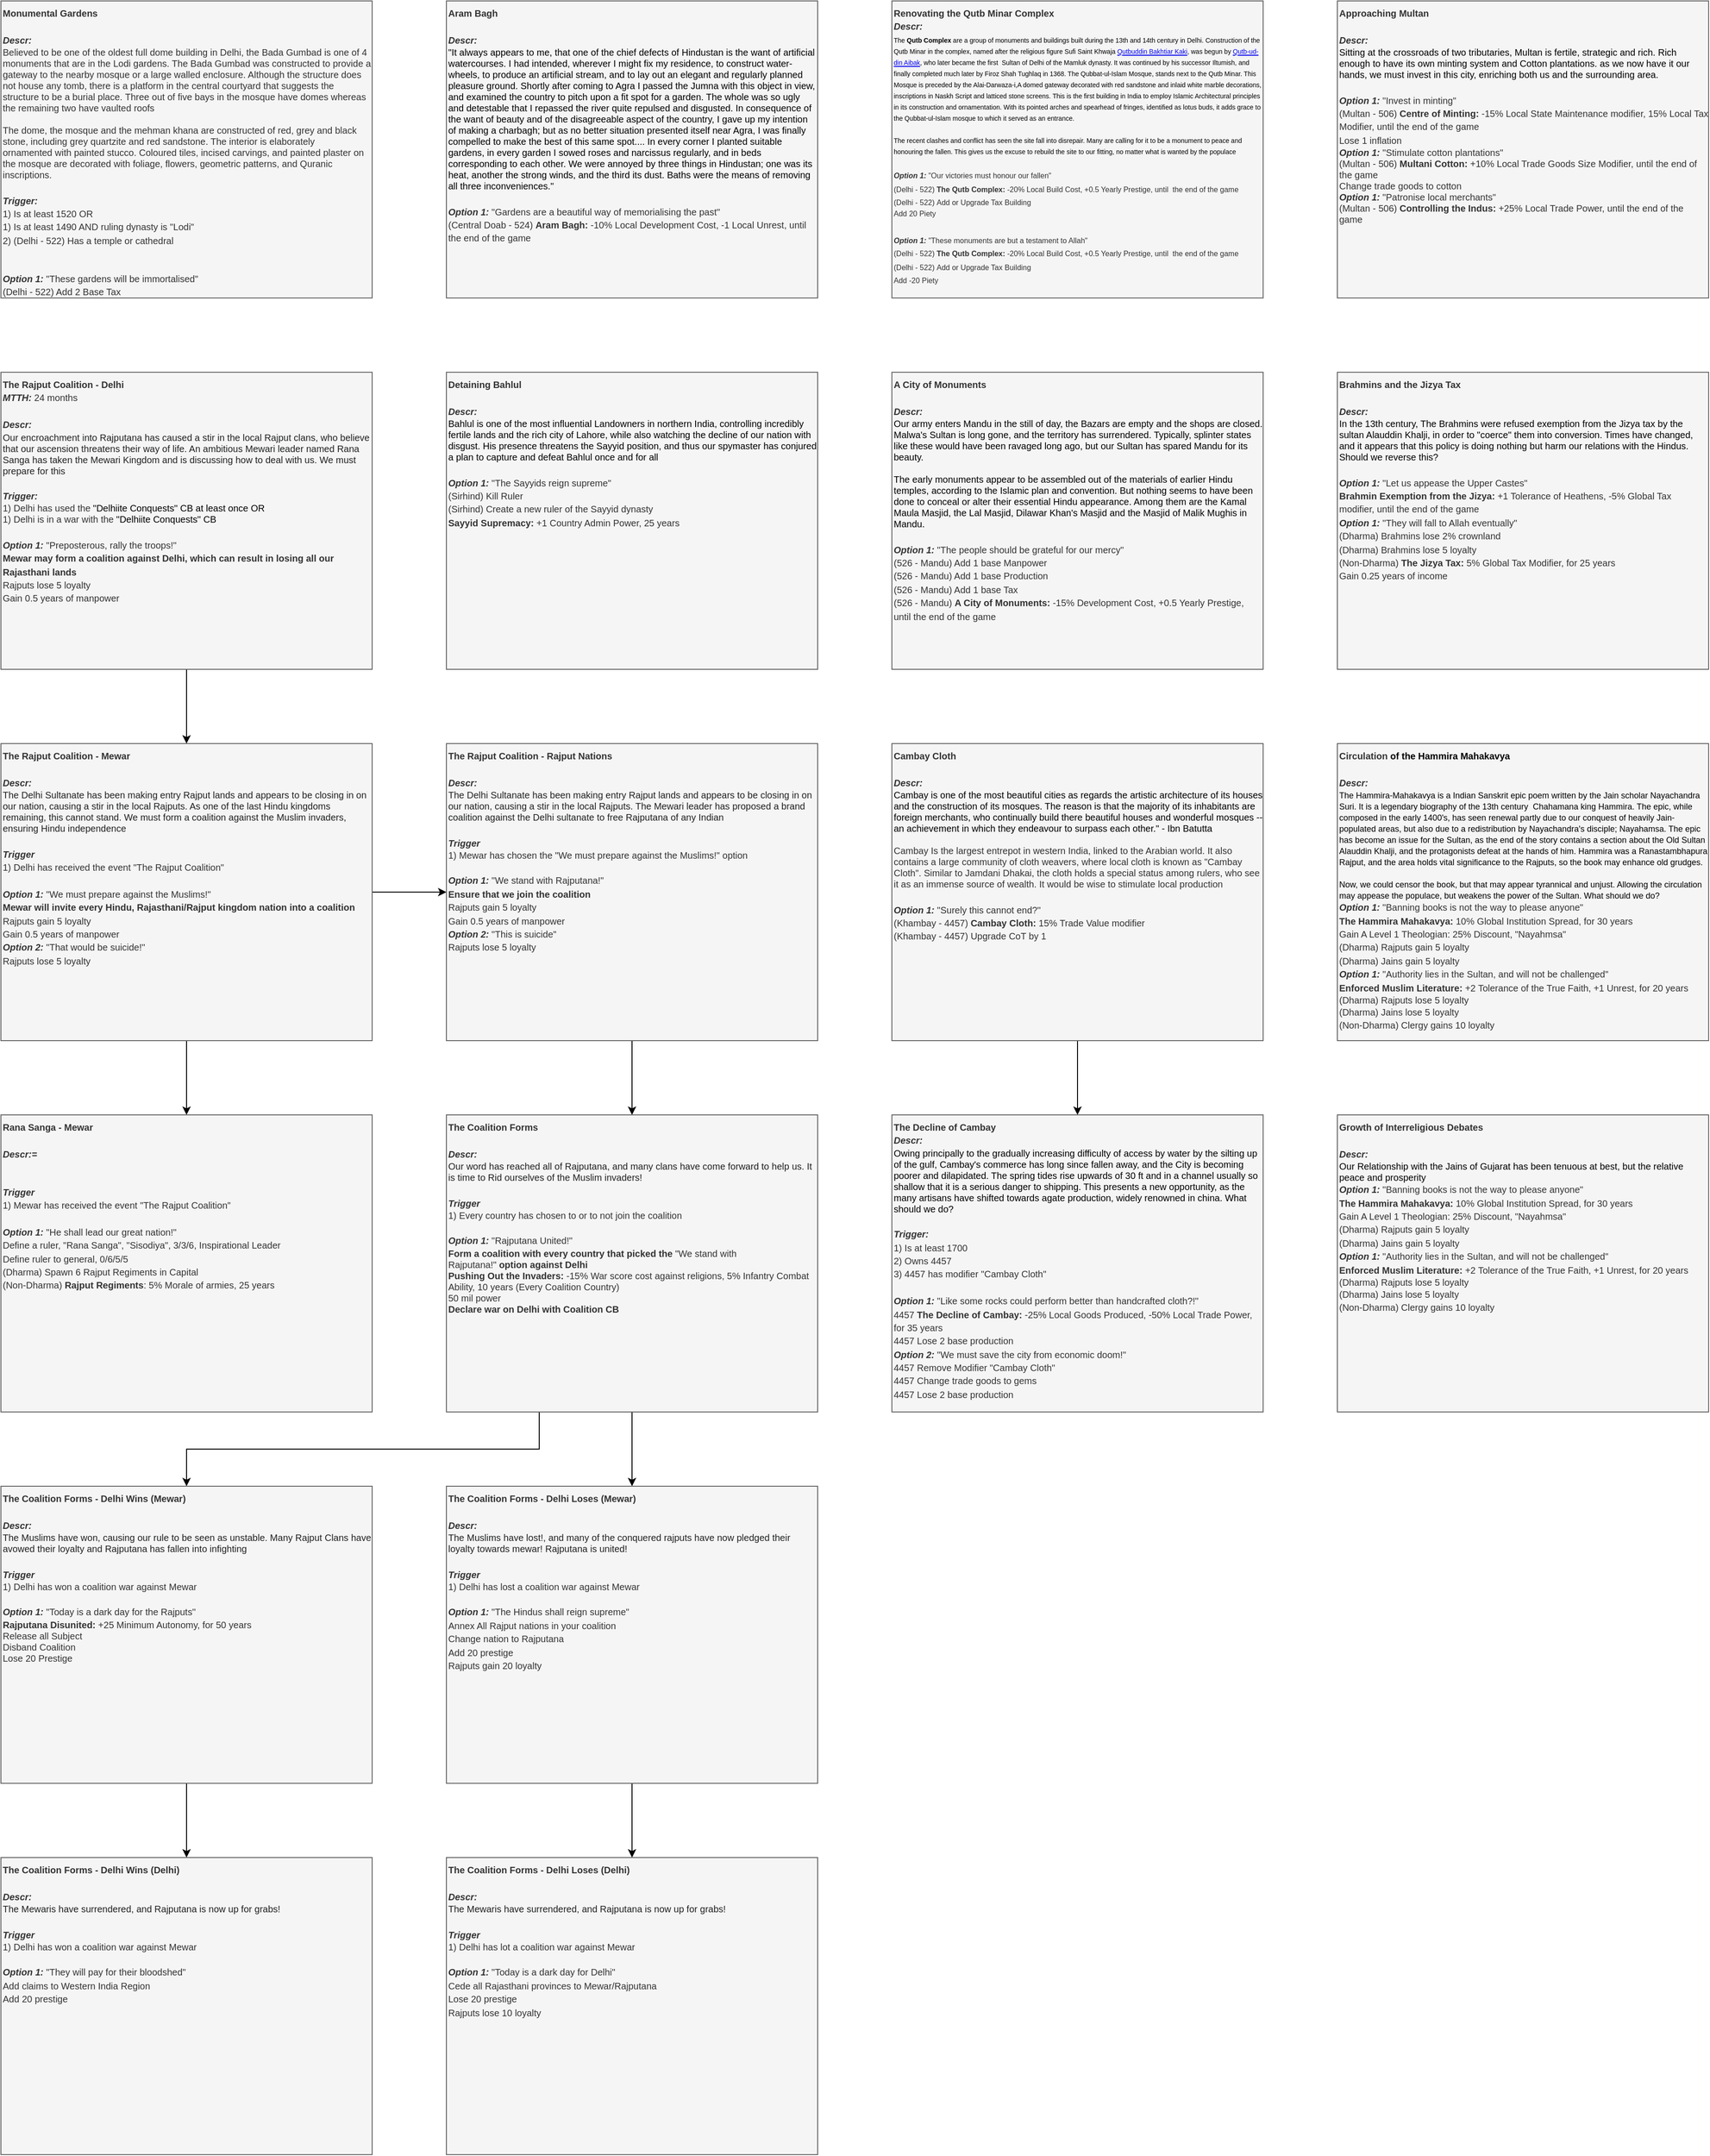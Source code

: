 <mxfile version="16.5.2" type="github" pages="11">
  <diagram name="Delhi - Events" id="7PyVej1L49OewMhZc0Zd">
    <mxGraphModel dx="2377" dy="-351" grid="1" gridSize="10" guides="1" tooltips="1" connect="1" arrows="1" fold="1" page="1" pageScale="1" pageWidth="827" pageHeight="1169" math="0" shadow="0">
      <root>
        <mxCell id="zxpnnZI28Wbn_0HLuBUN-0" />
        <mxCell id="zxpnnZI28Wbn_0HLuBUN-1" parent="zxpnnZI28Wbn_0HLuBUN-0" />
        <mxCell id="2Ao9JbzjnUCcVjRuQRO8-0" value="&lt;div style=&quot;font-size: 10px ; line-height: 14.4px&quot;&gt;&lt;span style=&quot;line-height: 14.4px ; font-size: 10px&quot;&gt;&lt;b&gt;Monumental Gardens&lt;/b&gt;&lt;br style=&quot;font-size: 10px&quot;&gt;&lt;br style=&quot;font-size: 10px&quot;&gt;&lt;b style=&quot;font-size: 10px&quot;&gt;&lt;i style=&quot;font-size: 10px&quot;&gt;Descr:&lt;/i&gt;&lt;/b&gt;&lt;/span&gt;&lt;/div&gt;&lt;font style=&quot;font-size: 10px&quot;&gt;&lt;font style=&quot;font-size: 10px&quot;&gt;&lt;font style=&quot;font-size: 10px&quot;&gt;Believed to be one of the oldest full dome building in Delhi, the Bada Gumbad is one of 4 monuments that are in the Lodi gardens. The Bada Gumbad was constructed to provide a gateway to the nearby mosque or a large walled enclosure. Although the structure does not house any tomb, there is a platform in the central courtyard that suggests the structure to be a burial place.&lt;font style=&quot;font-size: 10px&quot;&gt;&amp;nbsp;&lt;/font&gt;&lt;/font&gt;&lt;font style=&quot;font-size: 10px&quot;&gt;Three out of five bays in the mosque have domes whereas the remaining two have&amp;nbsp;vaulted&amp;nbsp;roofs&lt;br&gt;&lt;br&gt;The dome, the mosque and the mehman khana are constructed of red, grey and black stone, including grey quartzite&amp;nbsp;and red sandstone. The interior is elaborately ornamented&amp;nbsp;with painted stucco. Coloured tiles, incised&amp;nbsp;carvings, and painted plaster on the mosque are decorated with foliage, flowers, geometric patterns, and Quranic inscriptions.&lt;/font&gt;&lt;/font&gt;&lt;span style=&quot;color: rgb(32 , 33 , 34) ; font-family: sans-serif ; background-color: rgb(255 , 255 , 255)&quot;&gt;&lt;br&gt;&lt;/span&gt;&lt;/font&gt;&lt;div style=&quot;line-height: 14.4px&quot;&gt;&lt;span style=&quot;line-height: 14.4px&quot;&gt;&lt;br style=&quot;font-size: 10px&quot;&gt;&lt;/span&gt;&lt;/div&gt;&lt;div style=&quot;font-size: 10px ; line-height: 14.4px&quot;&gt;&lt;span style=&quot;line-height: 14.4px ; font-size: 10px&quot;&gt;&lt;b style=&quot;font-size: 10px&quot;&gt;&lt;i style=&quot;font-size: 10px&quot;&gt;Trigger:&lt;/i&gt;&lt;/b&gt;&lt;/span&gt;&lt;/div&gt;&lt;div style=&quot;font-size: 10px ; line-height: 14.4px&quot;&gt;1)&amp;nbsp;&lt;span&gt;Is at least 1520 OR&amp;nbsp;&lt;/span&gt;&lt;/div&gt;&lt;div style=&quot;font-size: 10px ; line-height: 14.4px&quot;&gt;&lt;span&gt;1) Is at least 1490 AND ruling dynasty is &quot;Lodi&quot;&lt;/span&gt;&lt;/div&gt;&lt;div style=&quot;font-size: 10px ; line-height: 14.4px&quot;&gt;2) (Delhi - 522) Has a temple or cathedral&lt;/div&gt;&lt;br&gt;&lt;div style=&quot;line-height: 14.4px&quot;&gt;&lt;font&gt;&lt;b style=&quot;font-size: 10px&quot;&gt;&lt;i style=&quot;font-size: 10px&quot;&gt;&lt;br&gt;&lt;/i&gt;&lt;/b&gt;&lt;/font&gt;&lt;/div&gt;&lt;div style=&quot;line-height: 14.4px&quot;&gt;&lt;font&gt;&lt;span style=&quot;font-size: 10px&quot;&gt;&lt;span style=&quot;font-size: 10px&quot;&gt;&lt;b style=&quot;font-style: italic&quot;&gt;Option 1: &lt;/b&gt;&quot;These gardens will be immortalised&quot;&lt;/span&gt;&lt;/span&gt;&lt;/font&gt;&lt;/div&gt;&lt;div style=&quot;line-height: 14.4px&quot;&gt;&lt;font&gt;(Delhi - 522) Add 2 Base Tax&lt;br style=&quot;font-size: 10px&quot;&gt;&lt;/font&gt;&lt;/div&gt;" style="whiteSpace=wrap;html=1;fontSize=10;align=left;verticalAlign=top;fillColor=#f5f5f5;strokeColor=#666666;fontColor=#333333;" parent="zxpnnZI28Wbn_0HLuBUN-1" vertex="1">
          <mxGeometry x="-800" y="1200" width="400" height="320" as="geometry" />
        </mxCell>
        <mxCell id="KI07TP9E1MLAGurdQqHP-0" value="&lt;div style=&quot;font-size: 10px ; line-height: 14.4px&quot;&gt;&lt;span style=&quot;line-height: 14.4px ; font-size: 10px&quot;&gt;&lt;b&gt;Aram Bagh&lt;/b&gt;&lt;br style=&quot;font-size: 10px&quot;&gt;&lt;br style=&quot;font-size: 10px&quot;&gt;&lt;b style=&quot;font-size: 10px&quot;&gt;&lt;i style=&quot;font-size: 10px&quot;&gt;Descr:&lt;/i&gt;&lt;/b&gt;&lt;/span&gt;&lt;/div&gt;&lt;font style=&quot;font-size: 10px&quot;&gt;&lt;font color=&quot;#000000&quot;&gt;&quot;It always appears to me, that one of the chief defects of Hindustan is the want of artificial watercourses. I had intended, wherever I might fix my residence, to construct water-wheels, to produce an artificial stream, and to lay out an elegant and regularly planned pleasure ground. Shortly after coming to Agra I passed the Jumna with this object in view, and examined the country to pitch upon a fit spot for a garden. The whole was so ugly and detestable that I repassed the river quite repulsed and disgusted. In consequence of the want of beauty and of the disagreeable aspect of the country, I gave up my intention of making a charbagh; but as no better situation presented itself near Agra, I was finally compelled to make the best of this same spot.... In every corner I planted suitable gardens, in every garden I sowed roses and narcissus regularly, and in beds corresponding to each other. We were annoyed by three things in Hindustan; one was its heat, another the strong winds, and the third its dust. Baths were the means of removing all three inconveniences.&quot;&lt;/font&gt;&lt;/font&gt;&lt;br&gt;&lt;div style=&quot;line-height: 14.4px&quot;&gt;&lt;font&gt;&lt;b style=&quot;font-size: 10px&quot;&gt;&lt;i style=&quot;font-size: 10px&quot;&gt;&lt;br&gt;&lt;/i&gt;&lt;/b&gt;&lt;/font&gt;&lt;/div&gt;&lt;div style=&quot;line-height: 14.4px&quot;&gt;&lt;font&gt;&lt;span style=&quot;font-size: 10px&quot;&gt;&lt;span style=&quot;font-size: 10px&quot;&gt;&lt;b style=&quot;font-style: italic&quot;&gt;Option 1: &lt;/b&gt;&quot;Gardens are a beautiful way of memorialising the past&quot;&lt;/span&gt;&lt;/span&gt;&lt;/font&gt;&lt;/div&gt;&lt;div style=&quot;line-height: 14.4px&quot;&gt;&lt;font&gt;(Central Doab - 524) &lt;b&gt;Aram Bagh: &lt;/b&gt;-10% Local Development Cost, -1 Local Unrest, until&amp;nbsp; the end of the game&lt;br style=&quot;font-size: 10px&quot;&gt;&lt;/font&gt;&lt;/div&gt;" style="whiteSpace=wrap;html=1;fillColor=#f5f5f5;strokeColor=#666666;fontSize=10;align=left;verticalAlign=top;fontColor=#333333;" parent="zxpnnZI28Wbn_0HLuBUN-1" vertex="1">
          <mxGeometry x="-320" y="1200" width="400" height="320" as="geometry" />
        </mxCell>
        <mxCell id="B0en5jBqPV-xWcGT6f4v-0" value="&lt;div style=&quot;font-size: 10px ; line-height: 14.4px&quot;&gt;&lt;span style=&quot;line-height: 14.4px ; font-size: 10px&quot;&gt;&lt;b&gt;Detaining Bahlul&lt;/b&gt;&lt;br style=&quot;font-size: 10px&quot;&gt;&lt;br style=&quot;font-size: 10px&quot;&gt;&lt;b style=&quot;font-size: 10px&quot;&gt;&lt;i style=&quot;font-size: 10px&quot;&gt;Descr:&lt;/i&gt;&lt;/b&gt;&lt;/span&gt;&lt;/div&gt;&lt;font style=&quot;font-size: 10px&quot;&gt;&lt;font color=&quot;#000000&quot;&gt;Bahlul is one of the most influential Landowners in northern India, controlling incredibly fertile lands and the rich city of Lahore, while also watching the decline of our nation with disgust. His presence threatens the Sayyid position, and thus our spymaster has conjured a plan to capture and defeat Bahlul once and for all&lt;/font&gt;&lt;/font&gt;&lt;br&gt;&lt;div style=&quot;line-height: 14.4px&quot;&gt;&lt;font&gt;&lt;b style=&quot;font-size: 10px&quot;&gt;&lt;i style=&quot;font-size: 10px&quot;&gt;&lt;br&gt;&lt;/i&gt;&lt;/b&gt;&lt;/font&gt;&lt;/div&gt;&lt;div style=&quot;line-height: 14.4px&quot;&gt;&lt;font&gt;&lt;span style=&quot;font-size: 10px&quot;&gt;&lt;span style=&quot;font-size: 10px&quot;&gt;&lt;b style=&quot;font-style: italic&quot;&gt;Option 1: &lt;/b&gt;&quot;The Sayyids reign supreme&quot;&lt;/span&gt;&lt;/span&gt;&lt;/font&gt;&lt;/div&gt;&lt;div style=&quot;line-height: 14.4px&quot;&gt;(Sirhind) Kill Ruler&lt;/div&gt;&lt;div style=&quot;line-height: 14.4px&quot;&gt;(Sirhind) Create a new ruler of the Sayyid dynasty&lt;/div&gt;&lt;div style=&quot;line-height: 14.4px&quot;&gt;&lt;font&gt;&lt;b&gt;Sayyid Supremacy: &lt;/b&gt;+1 Country Admin Power, 25 years&lt;/font&gt;&lt;/div&gt;" style="whiteSpace=wrap;html=1;fillColor=#f5f5f5;strokeColor=#666666;fontSize=10;align=left;verticalAlign=top;fontColor=#333333;" parent="zxpnnZI28Wbn_0HLuBUN-1" vertex="1">
          <mxGeometry x="-320" y="1600" width="400" height="320" as="geometry" />
        </mxCell>
        <mxCell id="1FPRvsi3JkRUmS-rCJ5l-2" value="" style="edgeStyle=orthogonalEdgeStyle;rounded=0;orthogonalLoop=1;jettySize=auto;html=1;" parent="zxpnnZI28Wbn_0HLuBUN-1" source="Q0HX3JNPZs_hrgID8MVn-0" target="1FPRvsi3JkRUmS-rCJ5l-1" edge="1">
          <mxGeometry relative="1" as="geometry" />
        </mxCell>
        <mxCell id="1FPRvsi3JkRUmS-rCJ5l-4" value="" style="edgeStyle=orthogonalEdgeStyle;rounded=0;orthogonalLoop=1;jettySize=auto;html=1;" parent="zxpnnZI28Wbn_0HLuBUN-1" source="Q0HX3JNPZs_hrgID8MVn-0" target="1FPRvsi3JkRUmS-rCJ5l-3" edge="1">
          <mxGeometry relative="1" as="geometry" />
        </mxCell>
        <mxCell id="Q0HX3JNPZs_hrgID8MVn-0" value="&lt;div style=&quot;font-size: 10px ; line-height: 14.4px&quot;&gt;&lt;span style=&quot;line-height: 14.4px ; font-size: 10px&quot;&gt;&lt;b&gt;The Rajput Coalition - Mewar&lt;/b&gt;&lt;br&gt;&lt;br style=&quot;font-size: 10px&quot;&gt;&lt;b style=&quot;font-size: 10px&quot;&gt;&lt;i style=&quot;font-size: 10px&quot;&gt;Descr:&lt;/i&gt;&lt;/b&gt;&lt;/span&gt;&lt;/div&gt;&lt;font style=&quot;font-size: 10px&quot;&gt;&lt;span style=&quot;color: rgb(32 , 33 , 34) ; font-family: sans-serif&quot;&gt;The Delhi Sultanate has been making entry Rajput lands and appears to be closing in on our nation, causing a stir in the local Rajputs. As one of the last Hindu kingdoms remaining, this cannot stand. We must form a coalition against the Muslim invaders, ensuring Hindu independence&lt;br&gt;&lt;/span&gt;&lt;/font&gt;&lt;div style=&quot;line-height: 14.4px&quot;&gt;&lt;span style=&quot;line-height: 14.4px&quot;&gt;&lt;br style=&quot;font-size: 10px&quot;&gt;&lt;/span&gt;&lt;/div&gt;&lt;div style=&quot;font-size: 10px ; line-height: 14.4px&quot;&gt;&lt;span style=&quot;line-height: 14.4px ; font-size: 10px&quot;&gt;&lt;b style=&quot;font-size: 10px&quot;&gt;&lt;i style=&quot;font-size: 10px&quot;&gt;Trigger&lt;/i&gt;&lt;/b&gt;&lt;/span&gt;&lt;/div&gt;&lt;div style=&quot;font-size: 10px ; line-height: 14.4px&quot;&gt;1) Delhi has received the event &quot;The Rajput Coalition&quot;&lt;br&gt;&lt;/div&gt;&lt;div style=&quot;font-size: 10px ; line-height: 14.4px&quot;&gt;&lt;br&gt;&lt;/div&gt;&lt;div style=&quot;line-height: 14.4px&quot;&gt;&lt;font&gt;&lt;span style=&quot;font-size: 10px&quot;&gt;&lt;span style=&quot;font-size: 10px&quot;&gt;&lt;b style=&quot;font-style: italic&quot;&gt;Option 1: &lt;/b&gt;&quot;We must prepare against the Muslims!&quot;&lt;/span&gt;&lt;/span&gt;&lt;/font&gt;&lt;/div&gt;&lt;div style=&quot;line-height: 14.4px&quot;&gt;&lt;font&gt;&lt;b&gt;Mewar will invite every Hindu, Rajasthani/Rajput kingdom nation into a coalition&lt;/b&gt;&lt;/font&gt;&lt;/div&gt;&lt;div style=&quot;line-height: 14.4px&quot;&gt;&lt;div style=&quot;line-height: 14.4px&quot;&gt;Rajputs gain 5 loyalty&lt;/div&gt;&lt;div style=&quot;line-height: 14.4px&quot;&gt;Gain 0.5 years of manpower&lt;/div&gt;&lt;div style=&quot;line-height: 14.4px&quot;&gt;&lt;b style=&quot;font-style: italic&quot;&gt;Option 2:&amp;nbsp;&lt;/b&gt;&quot;That would be suicide!&quot;&lt;br&gt;&lt;/div&gt;&lt;div style=&quot;line-height: 14.4px&quot;&gt;Rajputs lose 5 loyalty&lt;/div&gt;&lt;/div&gt;" style="whiteSpace=wrap;html=1;fontSize=10;align=left;verticalAlign=top;fillColor=#f5f5f5;strokeColor=#666666;fontColor=#333333;" parent="zxpnnZI28Wbn_0HLuBUN-1" vertex="1">
          <mxGeometry x="-800" y="2000" width="400" height="320" as="geometry" />
        </mxCell>
        <mxCell id="1FPRvsi3JkRUmS-rCJ5l-0" style="edgeStyle=orthogonalEdgeStyle;rounded=0;orthogonalLoop=1;jettySize=auto;html=1;exitX=0.5;exitY=1;exitDx=0;exitDy=0;entryX=0.5;entryY=0;entryDx=0;entryDy=0;" parent="zxpnnZI28Wbn_0HLuBUN-1" source="XGxJxlfwwfLe0e17w12j-0" target="Q0HX3JNPZs_hrgID8MVn-0" edge="1">
          <mxGeometry relative="1" as="geometry" />
        </mxCell>
        <mxCell id="XGxJxlfwwfLe0e17w12j-0" value="&lt;div style=&quot;font-size: 10px ; line-height: 14.4px&quot;&gt;&lt;span style=&quot;line-height: 14.4px ; font-size: 10px&quot;&gt;&lt;b&gt;The Rajput Coalition - Delhi&lt;/b&gt;&lt;br&gt;&lt;b style=&quot;font-style: italic&quot;&gt;MTTH:&amp;nbsp;&lt;/b&gt;24 months&lt;br&gt;&lt;br style=&quot;font-size: 10px&quot;&gt;&lt;b style=&quot;font-size: 10px&quot;&gt;&lt;i style=&quot;font-size: 10px&quot;&gt;Descr:&lt;/i&gt;&lt;/b&gt;&lt;/span&gt;&lt;/div&gt;&lt;font style=&quot;font-size: 10px&quot;&gt;&lt;span style=&quot;color: rgb(32 , 33 , 34) ; font-family: sans-serif&quot;&gt;Our encroachment into Rajputana has caused a stir in the local Rajput clans, who believe that our ascension threatens their way of life. An ambitious Mewari leader named Rana Sanga has taken the Mewari Kingdom and is discussing how to deal with us. We must prepare for this&lt;br&gt;&lt;/span&gt;&lt;/font&gt;&lt;div style=&quot;line-height: 14.4px&quot;&gt;&lt;span style=&quot;line-height: 14.4px&quot;&gt;&lt;br style=&quot;font-size: 10px&quot;&gt;&lt;/span&gt;&lt;/div&gt;&lt;div style=&quot;font-size: 10px ; line-height: 14.4px&quot;&gt;&lt;span style=&quot;line-height: 14.4px ; font-size: 10px&quot;&gt;&lt;b style=&quot;font-size: 10px&quot;&gt;&lt;i style=&quot;font-size: 10px&quot;&gt;Trigger:&lt;/i&gt;&lt;/b&gt;&lt;/span&gt;&lt;/div&gt;1) Delhi has used the&amp;nbsp;&lt;span style=&quot;color: rgb(0 , 0 , 0)&quot;&gt;&quot;Delhiite Conquests&quot; CB at least once OR&lt;br&gt;&lt;/span&gt;1) Delhi is in a war with the&amp;nbsp;&lt;span style=&quot;color: rgb(0 , 0 , 0)&quot;&gt;&quot;Delhiite Conquests&quot; CB&lt;/span&gt;&lt;br&gt;&lt;div style=&quot;line-height: 14.4px&quot;&gt;&lt;font&gt;&lt;b style=&quot;font-size: 10px&quot;&gt;&lt;i style=&quot;font-size: 10px&quot;&gt;&lt;br&gt;&lt;/i&gt;&lt;/b&gt;&lt;/font&gt;&lt;/div&gt;&lt;div style=&quot;line-height: 14.4px&quot;&gt;&lt;font&gt;&lt;span style=&quot;font-size: 10px&quot;&gt;&lt;span style=&quot;font-size: 10px&quot;&gt;&lt;b style=&quot;font-style: italic&quot;&gt;Option 1: &lt;/b&gt;&quot;Preposterous, rally the troops!&quot;&lt;/span&gt;&lt;/span&gt;&lt;/font&gt;&lt;/div&gt;&lt;div style=&quot;line-height: 14.4px&quot;&gt;&lt;font&gt;&lt;b&gt;Mewar may form a coalition against Delhi, which can result in losing all our Rajasthani lands&lt;/b&gt;&lt;br style=&quot;font-size: 10px&quot;&gt;&lt;/font&gt;&lt;/div&gt;&lt;div style=&quot;line-height: 14.4px&quot;&gt;Rajputs lose 5 loyalty&lt;/div&gt;&lt;div style=&quot;line-height: 14.4px&quot;&gt;Gain 0.5 years of manpower&lt;/div&gt;" style="whiteSpace=wrap;html=1;fontSize=10;align=left;verticalAlign=top;fillColor=#f5f5f5;strokeColor=#666666;fontColor=#333333;" parent="zxpnnZI28Wbn_0HLuBUN-1" vertex="1">
          <mxGeometry x="-800" y="1600" width="400" height="320" as="geometry" />
        </mxCell>
        <mxCell id="dVdZnwIoJTRK3W85jJjK-1" value="" style="edgeStyle=orthogonalEdgeStyle;rounded=0;orthogonalLoop=1;jettySize=auto;html=1;" parent="zxpnnZI28Wbn_0HLuBUN-1" source="1FPRvsi3JkRUmS-rCJ5l-1" target="dVdZnwIoJTRK3W85jJjK-0" edge="1">
          <mxGeometry relative="1" as="geometry" />
        </mxCell>
        <mxCell id="1FPRvsi3JkRUmS-rCJ5l-1" value="&lt;div style=&quot;font-size: 10px ; line-height: 14.4px&quot;&gt;&lt;span style=&quot;line-height: 14.4px ; font-size: 10px&quot;&gt;&lt;b&gt;The Rajput Coalition - Rajput Nations&lt;/b&gt;&lt;/span&gt;&lt;/div&gt;&lt;div style=&quot;font-size: 10px ; line-height: 14.4px&quot;&gt;&lt;span style=&quot;line-height: 14.4px ; font-size: 10px&quot;&gt;&lt;b&gt;&lt;br style=&quot;font-size: 10px&quot;&gt;&lt;/b&gt;&lt;b style=&quot;font-size: 10px&quot;&gt;&lt;i style=&quot;font-size: 10px&quot;&gt;Descr:&lt;/i&gt;&lt;/b&gt;&lt;/span&gt;&lt;/div&gt;&lt;font style=&quot;font-size: 10px&quot;&gt;&lt;span style=&quot;color: rgb(32 , 33 , 34) ; font-family: sans-serif&quot;&gt;The Delhi Sultanate has been making entry Rajput lands and appears to be closing in on our nation, causing a stir in the local Rajputs. The Mewari leader has proposed a brand coalition against the Delhi sultanate to free Rajputana of any Indian&lt;br&gt;&lt;/span&gt;&lt;/font&gt;&lt;div style=&quot;line-height: 14.4px&quot;&gt;&lt;span style=&quot;line-height: 14.4px&quot;&gt;&lt;br style=&quot;font-size: 10px&quot;&gt;&lt;/span&gt;&lt;/div&gt;&lt;div style=&quot;font-size: 10px ; line-height: 14.4px&quot;&gt;&lt;span style=&quot;line-height: 14.4px ; font-size: 10px&quot;&gt;&lt;b style=&quot;font-size: 10px&quot;&gt;&lt;i style=&quot;font-size: 10px&quot;&gt;Trigger&lt;/i&gt;&lt;/b&gt;&lt;/span&gt;&lt;/div&gt;1) Mewar has chosen the &quot;We must prepare against the Muslims!&quot; option&lt;div style=&quot;font-size: 10px ; line-height: 14.4px&quot;&gt;&lt;br&gt;&lt;/div&gt;&lt;div style=&quot;line-height: 14.4px&quot;&gt;&lt;font&gt;&lt;span style=&quot;font-size: 10px&quot;&gt;&lt;span style=&quot;font-size: 10px&quot;&gt;&lt;b style=&quot;font-style: italic&quot;&gt;Option 1: &lt;/b&gt;&quot;We stand with Rajputana!&quot;&lt;/span&gt;&lt;/span&gt;&lt;/font&gt;&lt;/div&gt;&lt;div style=&quot;line-height: 14.4px&quot;&gt;&lt;font&gt;&lt;b&gt;Ensure that we join the coalition&lt;/b&gt;&lt;/font&gt;&lt;/div&gt;&lt;div style=&quot;line-height: 14.4px&quot;&gt;&lt;div style=&quot;line-height: 14.4px&quot;&gt;Rajputs gain 5 loyalty&lt;/div&gt;&lt;div style=&quot;line-height: 14.4px&quot;&gt;Gain 0.5 years of manpower&lt;/div&gt;&lt;div style=&quot;line-height: 14.4px&quot;&gt;&lt;b style=&quot;font-style: italic&quot;&gt;Option 2:&amp;nbsp;&lt;/b&gt;&quot;This is suicide&quot;&lt;br&gt;&lt;/div&gt;&lt;div style=&quot;line-height: 14.4px&quot;&gt;Rajputs lose 5 loyalty&lt;br&gt;&lt;/div&gt;&lt;/div&gt;" style="whiteSpace=wrap;html=1;fontSize=10;align=left;verticalAlign=top;fillColor=#f5f5f5;strokeColor=#666666;fontColor=#333333;" parent="zxpnnZI28Wbn_0HLuBUN-1" vertex="1">
          <mxGeometry x="-320" y="2000" width="400" height="320" as="geometry" />
        </mxCell>
        <mxCell id="1FPRvsi3JkRUmS-rCJ5l-3" value="&lt;div style=&quot;font-size: 10px ; line-height: 14.4px&quot;&gt;&lt;span style=&quot;line-height: 14.4px ; font-size: 10px&quot;&gt;&lt;b&gt;Rana Sanga - Mewar&lt;/b&gt;&lt;br&gt;&lt;br style=&quot;font-size: 10px&quot;&gt;&lt;b style=&quot;font-size: 10px&quot;&gt;&lt;i style=&quot;font-size: 10px&quot;&gt;Descr:=&lt;/i&gt;&lt;/b&gt;&lt;/span&gt;&lt;/div&gt;&lt;font style=&quot;font-size: 10px&quot;&gt;&lt;span style=&quot;color: rgb(32 , 33 , 34) ; font-family: sans-serif&quot;&gt;&lt;br&gt;&lt;/span&gt;&lt;/font&gt;&lt;div style=&quot;line-height: 14.4px&quot;&gt;&lt;span style=&quot;line-height: 14.4px&quot;&gt;&lt;br style=&quot;font-size: 10px&quot;&gt;&lt;/span&gt;&lt;/div&gt;&lt;div style=&quot;font-size: 10px ; line-height: 14.4px&quot;&gt;&lt;span style=&quot;line-height: 14.4px ; font-size: 10px&quot;&gt;&lt;b style=&quot;font-size: 10px&quot;&gt;&lt;i style=&quot;font-size: 10px&quot;&gt;Trigger&lt;/i&gt;&lt;/b&gt;&lt;/span&gt;&lt;/div&gt;&lt;div style=&quot;font-size: 10px ; line-height: 14.4px&quot;&gt;1) Mewar has received the event &quot;The Rajput Coalition&quot;&lt;br&gt;&lt;/div&gt;&lt;div style=&quot;font-size: 10px ; line-height: 14.4px&quot;&gt;&lt;br&gt;&lt;/div&gt;&lt;div style=&quot;line-height: 14.4px&quot;&gt;&lt;font&gt;&lt;span style=&quot;font-size: 10px&quot;&gt;&lt;span style=&quot;font-size: 10px&quot;&gt;&lt;b style=&quot;font-style: italic&quot;&gt;Option 1: &lt;/b&gt;&quot;He shall lead our great nation!&quot;&lt;/span&gt;&lt;/span&gt;&lt;/font&gt;&lt;/div&gt;&lt;div style=&quot;line-height: 14.4px&quot;&gt;Define a ruler, &quot;Rana Sanga&quot;, &quot;Sisodiya&quot;, 3/3/6, Inspirational Leader&lt;/div&gt;&lt;div style=&quot;line-height: 14.4px&quot;&gt;Define ruler to general, 0/6/5/5&lt;/div&gt;&lt;div style=&quot;line-height: 14.4px&quot;&gt;(Dharma) Spawn 6 Rajput Regiments in Capital&lt;/div&gt;&lt;div style=&quot;line-height: 14.4px&quot;&gt;(Non-Dharma) &lt;b&gt;Rajput Regiments&lt;/b&gt;: 5% Morale of armies, 25 years&lt;/div&gt;" style="whiteSpace=wrap;html=1;fontSize=10;align=left;verticalAlign=top;fillColor=#f5f5f5;strokeColor=#666666;fontColor=#333333;" parent="zxpnnZI28Wbn_0HLuBUN-1" vertex="1">
          <mxGeometry x="-800" y="2400" width="400" height="320" as="geometry" />
        </mxCell>
        <mxCell id="jQUuEL8GGgpfVXmEI3x9-1" value="" style="edgeStyle=orthogonalEdgeStyle;rounded=0;orthogonalLoop=1;jettySize=auto;html=1;" parent="zxpnnZI28Wbn_0HLuBUN-1" source="dVdZnwIoJTRK3W85jJjK-0" target="jQUuEL8GGgpfVXmEI3x9-0" edge="1">
          <mxGeometry relative="1" as="geometry">
            <Array as="points">
              <mxPoint x="-220" y="2760" />
              <mxPoint x="-600" y="2760" />
            </Array>
          </mxGeometry>
        </mxCell>
        <mxCell id="jQUuEL8GGgpfVXmEI3x9-9" style="edgeStyle=orthogonalEdgeStyle;rounded=0;orthogonalLoop=1;jettySize=auto;html=1;exitX=0.5;exitY=1;exitDx=0;exitDy=0;entryX=0.5;entryY=0;entryDx=0;entryDy=0;" parent="zxpnnZI28Wbn_0HLuBUN-1" source="dVdZnwIoJTRK3W85jJjK-0" target="jQUuEL8GGgpfVXmEI3x9-7" edge="1">
          <mxGeometry relative="1" as="geometry" />
        </mxCell>
        <mxCell id="dVdZnwIoJTRK3W85jJjK-0" value="&lt;div style=&quot;font-size: 10px ; line-height: 14.4px&quot;&gt;&lt;b&gt;The Coalition Forms&lt;/b&gt;&lt;/div&gt;&lt;div style=&quot;font-size: 10px ; line-height: 14.4px&quot;&gt;&lt;span style=&quot;line-height: 14.4px ; font-size: 10px&quot;&gt;&lt;b&gt;&lt;br style=&quot;font-size: 10px&quot;&gt;&lt;/b&gt;&lt;b style=&quot;font-size: 10px&quot;&gt;&lt;i style=&quot;font-size: 10px&quot;&gt;Descr:&lt;/i&gt;&lt;/b&gt;&lt;/span&gt;&lt;/div&gt;&lt;font style=&quot;font-size: 10px&quot;&gt;&lt;span style=&quot;color: rgb(32 , 33 , 34) ; font-family: sans-serif&quot;&gt;Our word has reached all of Rajputana, and many clans have come forward to help us. It is time to Rid ourselves of the Muslim invaders!&lt;br&gt;&lt;/span&gt;&lt;/font&gt;&lt;div style=&quot;line-height: 14.4px&quot;&gt;&lt;span style=&quot;line-height: 14.4px&quot;&gt;&lt;br style=&quot;font-size: 10px&quot;&gt;&lt;/span&gt;&lt;/div&gt;&lt;div style=&quot;font-size: 10px ; line-height: 14.4px&quot;&gt;&lt;span style=&quot;line-height: 14.4px ; font-size: 10px&quot;&gt;&lt;b style=&quot;font-size: 10px&quot;&gt;&lt;i style=&quot;font-size: 10px&quot;&gt;Trigger&lt;/i&gt;&lt;/b&gt;&lt;/span&gt;&lt;/div&gt;1) Every country has chosen to or to not join the coalition&lt;div style=&quot;font-size: 10px ; line-height: 14.4px&quot;&gt;&lt;br&gt;&lt;/div&gt;&lt;div style=&quot;line-height: 14.4px&quot;&gt;&lt;font&gt;&lt;span style=&quot;font-size: 10px&quot;&gt;&lt;span style=&quot;font-size: 10px&quot;&gt;&lt;b style=&quot;font-style: italic&quot;&gt;Option 1: &lt;/b&gt;&quot;Rajputana United!&quot;&lt;/span&gt;&lt;/span&gt;&lt;/font&gt;&lt;/div&gt;&lt;b&gt;Form a coalition with every country that picked the&amp;nbsp;&lt;/b&gt;&quot;We stand with Rajputana!&quot;&amp;nbsp;&lt;b&gt;option against Delhi&lt;/b&gt;&lt;br&gt;&lt;b&gt;Pushing Out the Invaders: &lt;/b&gt;-15%&lt;b&gt;&amp;nbsp;&lt;/b&gt;War score cost against religions, 5% Infantry Combat Ability, 10 years (Every Coalition Country)&lt;br&gt;50 mil power&lt;br&gt;&lt;b&gt;Declare war on Delhi with Coalition CB&lt;/b&gt;" style="whiteSpace=wrap;html=1;fontSize=10;align=left;verticalAlign=top;fillColor=#f5f5f5;strokeColor=#666666;fontColor=#333333;" parent="zxpnnZI28Wbn_0HLuBUN-1" vertex="1">
          <mxGeometry x="-320" y="2400" width="400" height="320" as="geometry" />
        </mxCell>
        <mxCell id="jQUuEL8GGgpfVXmEI3x9-3" value="" style="edgeStyle=orthogonalEdgeStyle;rounded=0;orthogonalLoop=1;jettySize=auto;html=1;" parent="zxpnnZI28Wbn_0HLuBUN-1" source="jQUuEL8GGgpfVXmEI3x9-0" target="jQUuEL8GGgpfVXmEI3x9-2" edge="1">
          <mxGeometry relative="1" as="geometry" />
        </mxCell>
        <mxCell id="jQUuEL8GGgpfVXmEI3x9-0" value="&lt;div style=&quot;font-size: 10px ; line-height: 14.4px&quot;&gt;&lt;b&gt;The Coalition Forms - Delhi Wins (Mewar)&lt;/b&gt;&lt;/div&gt;&lt;div style=&quot;font-size: 10px ; line-height: 14.4px&quot;&gt;&lt;span style=&quot;line-height: 14.4px ; font-size: 10px&quot;&gt;&lt;b&gt;&lt;br style=&quot;font-size: 10px&quot;&gt;&lt;/b&gt;&lt;b style=&quot;font-size: 10px&quot;&gt;&lt;i style=&quot;font-size: 10px&quot;&gt;Descr:&lt;/i&gt;&lt;/b&gt;&lt;/span&gt;&lt;/div&gt;&lt;font style=&quot;font-size: 10px&quot;&gt;&lt;span style=&quot;color: rgb(32 , 33 , 34) ; font-family: sans-serif&quot;&gt;The Muslims have won, causing our rule to be seen as unstable. Many Rajput Clans have avowed their loyalty and Rajputana has fallen into infighting&lt;br&gt;&lt;/span&gt;&lt;/font&gt;&lt;div style=&quot;line-height: 14.4px&quot;&gt;&lt;span style=&quot;line-height: 14.4px&quot;&gt;&lt;br style=&quot;font-size: 10px&quot;&gt;&lt;/span&gt;&lt;/div&gt;&lt;div style=&quot;font-size: 10px ; line-height: 14.4px&quot;&gt;&lt;span style=&quot;line-height: 14.4px ; font-size: 10px&quot;&gt;&lt;b style=&quot;font-size: 10px&quot;&gt;&lt;i style=&quot;font-size: 10px&quot;&gt;Trigger&lt;/i&gt;&lt;/b&gt;&lt;/span&gt;&lt;/div&gt;1) Delhi has won a coalition war against Mewar&lt;div style=&quot;font-size: 10px ; line-height: 14.4px&quot;&gt;&lt;br&gt;&lt;/div&gt;&lt;div style=&quot;line-height: 14.4px&quot;&gt;&lt;font&gt;&lt;span style=&quot;font-size: 10px&quot;&gt;&lt;span style=&quot;font-size: 10px&quot;&gt;&lt;b style=&quot;font-style: italic&quot;&gt;Option 1: &lt;/b&gt;&quot;Today is a dark day for the Rajputs&quot;&lt;/span&gt;&lt;/span&gt;&lt;/font&gt;&lt;/div&gt;&lt;b&gt;Rajputana Disunited: &lt;/b&gt;+25 Minimum Autonomy, for 50 years&lt;br&gt;Release all Subject&lt;br&gt;Disband Coalition&lt;br&gt;Lose 20 Prestige" style="whiteSpace=wrap;html=1;fontSize=10;align=left;verticalAlign=top;fillColor=#f5f5f5;strokeColor=#666666;fontColor=#333333;" parent="zxpnnZI28Wbn_0HLuBUN-1" vertex="1">
          <mxGeometry x="-800" y="2800" width="400" height="320" as="geometry" />
        </mxCell>
        <mxCell id="jQUuEL8GGgpfVXmEI3x9-2" value="&lt;div style=&quot;font-size: 10px ; line-height: 14.4px&quot;&gt;&lt;b&gt;The Coalition Forms - Delhi Wins (Delhi)&lt;/b&gt;&lt;/div&gt;&lt;div style=&quot;font-size: 10px ; line-height: 14.4px&quot;&gt;&lt;span style=&quot;line-height: 14.4px ; font-size: 10px&quot;&gt;&lt;b&gt;&lt;br style=&quot;font-size: 10px&quot;&gt;&lt;/b&gt;&lt;b style=&quot;font-size: 10px&quot;&gt;&lt;i style=&quot;font-size: 10px&quot;&gt;Descr:&lt;/i&gt;&lt;/b&gt;&lt;/span&gt;&lt;/div&gt;&lt;font style=&quot;font-size: 10px&quot;&gt;&lt;span style=&quot;color: rgb(32 , 33 , 34) ; font-family: sans-serif&quot;&gt;The Mewaris have surrendered, and Rajputana is now up for grabs!&lt;br&gt;&lt;/span&gt;&lt;/font&gt;&lt;div style=&quot;line-height: 14.4px&quot;&gt;&lt;span style=&quot;line-height: 14.4px&quot;&gt;&lt;br style=&quot;font-size: 10px&quot;&gt;&lt;/span&gt;&lt;/div&gt;&lt;div style=&quot;font-size: 10px ; line-height: 14.4px&quot;&gt;&lt;span style=&quot;line-height: 14.4px ; font-size: 10px&quot;&gt;&lt;b style=&quot;font-size: 10px&quot;&gt;&lt;i style=&quot;font-size: 10px&quot;&gt;Trigger&lt;/i&gt;&lt;/b&gt;&lt;/span&gt;&lt;/div&gt;1) Delhi has won a coalition war against Mewar&lt;div style=&quot;font-size: 10px ; line-height: 14.4px&quot;&gt;&lt;br&gt;&lt;/div&gt;&lt;div style=&quot;line-height: 14.4px&quot;&gt;&lt;font&gt;&lt;span style=&quot;font-size: 10px&quot;&gt;&lt;span style=&quot;font-size: 10px&quot;&gt;&lt;b style=&quot;font-style: italic&quot;&gt;Option 1: &lt;/b&gt;&quot;They will pay for their bloodshed&quot;&lt;/span&gt;&lt;/span&gt;&lt;/font&gt;&lt;/div&gt;&lt;div style=&quot;line-height: 14.4px&quot;&gt;&lt;font&gt;&lt;span style=&quot;font-size: 10px&quot;&gt;&lt;span style=&quot;font-size: 10px&quot;&gt;Add claims to Western India Region&lt;/span&gt;&lt;/span&gt;&lt;/font&gt;&lt;/div&gt;&lt;div style=&quot;line-height: 14.4px&quot;&gt;&lt;font&gt;&lt;span style=&quot;font-size: 10px&quot;&gt;&lt;span style=&quot;font-size: 10px&quot;&gt;Add 20 prestige&lt;/span&gt;&lt;/span&gt;&lt;/font&gt;&lt;/div&gt;" style="whiteSpace=wrap;html=1;fontSize=10;align=left;verticalAlign=top;fillColor=#f5f5f5;strokeColor=#666666;fontColor=#333333;" parent="zxpnnZI28Wbn_0HLuBUN-1" vertex="1">
          <mxGeometry x="-800" y="3200" width="400" height="320" as="geometry" />
        </mxCell>
        <mxCell id="jQUuEL8GGgpfVXmEI3x9-6" value="" style="edgeStyle=orthogonalEdgeStyle;rounded=0;orthogonalLoop=1;jettySize=auto;html=1;" parent="zxpnnZI28Wbn_0HLuBUN-1" source="jQUuEL8GGgpfVXmEI3x9-7" target="jQUuEL8GGgpfVXmEI3x9-8" edge="1">
          <mxGeometry relative="1" as="geometry" />
        </mxCell>
        <mxCell id="jQUuEL8GGgpfVXmEI3x9-7" value="&lt;div style=&quot;font-size: 10px ; line-height: 14.4px&quot;&gt;&lt;b&gt;The Coalition Forms - Delhi Loses (Mewar)&lt;/b&gt;&lt;/div&gt;&lt;div style=&quot;font-size: 10px ; line-height: 14.4px&quot;&gt;&lt;span style=&quot;line-height: 14.4px ; font-size: 10px&quot;&gt;&lt;b&gt;&lt;br style=&quot;font-size: 10px&quot;&gt;&lt;/b&gt;&lt;b style=&quot;font-size: 10px&quot;&gt;&lt;i style=&quot;font-size: 10px&quot;&gt;Descr:&lt;/i&gt;&lt;/b&gt;&lt;/span&gt;&lt;/div&gt;&lt;font style=&quot;font-size: 10px&quot;&gt;&lt;span style=&quot;color: rgb(32 , 33 , 34) ; font-family: sans-serif&quot;&gt;The Muslims have lost!, and many of the conquered rajputs have now pledged their loyalty towards mewar! Rajputana is united!&lt;br&gt;&lt;/span&gt;&lt;/font&gt;&lt;div style=&quot;line-height: 14.4px&quot;&gt;&lt;span style=&quot;line-height: 14.4px&quot;&gt;&lt;br style=&quot;font-size: 10px&quot;&gt;&lt;/span&gt;&lt;/div&gt;&lt;div style=&quot;font-size: 10px ; line-height: 14.4px&quot;&gt;&lt;span style=&quot;line-height: 14.4px ; font-size: 10px&quot;&gt;&lt;b style=&quot;font-size: 10px&quot;&gt;&lt;i style=&quot;font-size: 10px&quot;&gt;Trigger&lt;/i&gt;&lt;/b&gt;&lt;/span&gt;&lt;/div&gt;1) Delhi has lost a coalition war against Mewar&lt;div style=&quot;font-size: 10px ; line-height: 14.4px&quot;&gt;&lt;br&gt;&lt;/div&gt;&lt;div style=&quot;line-height: 14.4px&quot;&gt;&lt;font&gt;&lt;span style=&quot;font-size: 10px&quot;&gt;&lt;span style=&quot;font-size: 10px&quot;&gt;&lt;b style=&quot;font-style: italic&quot;&gt;Option 1: &lt;/b&gt;&quot;The Hindus shall reign supreme&quot;&lt;/span&gt;&lt;/span&gt;&lt;/font&gt;&lt;/div&gt;&lt;div style=&quot;line-height: 14.4px&quot;&gt;Annex All Rajput nations in your coalition&lt;/div&gt;&lt;div style=&quot;line-height: 14.4px&quot;&gt;Change nation to Rajputana&lt;/div&gt;&lt;div style=&quot;line-height: 14.4px&quot;&gt;Add 20 prestige&lt;/div&gt;&lt;div style=&quot;line-height: 14.4px&quot;&gt;Rajputs gain 20 loyalty&lt;/div&gt;" style="whiteSpace=wrap;html=1;fontSize=10;align=left;verticalAlign=top;fillColor=#f5f5f5;strokeColor=#666666;fontColor=#333333;" parent="zxpnnZI28Wbn_0HLuBUN-1" vertex="1">
          <mxGeometry x="-320" y="2800" width="400" height="320" as="geometry" />
        </mxCell>
        <mxCell id="jQUuEL8GGgpfVXmEI3x9-8" value="&lt;div style=&quot;font-size: 10px ; line-height: 14.4px&quot;&gt;&lt;b&gt;The Coalition Forms - Delhi Loses (Delhi)&lt;/b&gt;&lt;/div&gt;&lt;div style=&quot;font-size: 10px ; line-height: 14.4px&quot;&gt;&lt;span style=&quot;line-height: 14.4px ; font-size: 10px&quot;&gt;&lt;b&gt;&lt;br style=&quot;font-size: 10px&quot;&gt;&lt;/b&gt;&lt;b style=&quot;font-size: 10px&quot;&gt;&lt;i style=&quot;font-size: 10px&quot;&gt;Descr:&lt;/i&gt;&lt;/b&gt;&lt;/span&gt;&lt;/div&gt;&lt;font style=&quot;font-size: 10px&quot;&gt;&lt;span style=&quot;color: rgb(32 , 33 , 34) ; font-family: sans-serif&quot;&gt;The Mewaris have surrendered, and Rajputana is now up for grabs!&lt;br&gt;&lt;/span&gt;&lt;/font&gt;&lt;div style=&quot;line-height: 14.4px&quot;&gt;&lt;span style=&quot;line-height: 14.4px&quot;&gt;&lt;br style=&quot;font-size: 10px&quot;&gt;&lt;/span&gt;&lt;/div&gt;&lt;div style=&quot;font-size: 10px ; line-height: 14.4px&quot;&gt;&lt;span style=&quot;line-height: 14.4px ; font-size: 10px&quot;&gt;&lt;b style=&quot;font-size: 10px&quot;&gt;&lt;i style=&quot;font-size: 10px&quot;&gt;Trigger&lt;/i&gt;&lt;/b&gt;&lt;/span&gt;&lt;/div&gt;1) Delhi has lot a coalition war against Mewar&lt;div style=&quot;font-size: 10px ; line-height: 14.4px&quot;&gt;&lt;br&gt;&lt;/div&gt;&lt;div style=&quot;line-height: 14.4px&quot;&gt;&lt;font&gt;&lt;span style=&quot;font-size: 10px&quot;&gt;&lt;span style=&quot;font-size: 10px&quot;&gt;&lt;b style=&quot;font-style: italic&quot;&gt;Option 1: &lt;/b&gt;&quot;Today is a dark day for Delhi&quot;&lt;/span&gt;&lt;/span&gt;&lt;/font&gt;&lt;/div&gt;&lt;div style=&quot;line-height: 14.4px&quot;&gt;Cede all Rajasthani provinces to Mewar/Rajputana&lt;/div&gt;&lt;div style=&quot;line-height: 14.4px&quot;&gt;Lose 20 prestige&lt;/div&gt;&lt;div style=&quot;line-height: 14.4px&quot;&gt;Rajputs lose 10 loyalty&lt;/div&gt;" style="whiteSpace=wrap;html=1;fontSize=10;align=left;verticalAlign=top;fillColor=#f5f5f5;strokeColor=#666666;fontColor=#333333;" parent="zxpnnZI28Wbn_0HLuBUN-1" vertex="1">
          <mxGeometry x="-320" y="3200" width="400" height="320" as="geometry" />
        </mxCell>
        <mxCell id="zpN-1LZ-171CJymMEI44-0" value="&lt;div style=&quot;font-size: 10px ; line-height: 14.4px&quot;&gt;&lt;span style=&quot;line-height: 14.4px ; font-size: 10px&quot;&gt;&lt;b&gt;Approaching Multan&lt;/b&gt;&lt;br style=&quot;font-size: 10px&quot;&gt;&lt;br style=&quot;font-size: 10px&quot;&gt;&lt;b style=&quot;font-size: 10px&quot;&gt;&lt;i style=&quot;font-size: 10px&quot;&gt;Descr:&lt;/i&gt;&lt;/b&gt;&lt;/span&gt;&lt;/div&gt;&lt;font style=&quot;font-size: 10px&quot;&gt;&lt;font color=&quot;#000000&quot;&gt;Sitting at the crossroads of two tributaries, Multan is fertile, strategic and rich. Rich enough to have its own minting system and Cotton plantations. as we now have it our hands, we must invest in this city, enriching both us and the surrounding area.&lt;/font&gt;&lt;/font&gt;&lt;br&gt;&lt;div style=&quot;line-height: 14.4px&quot;&gt;&lt;font&gt;&lt;b style=&quot;font-size: 10px&quot;&gt;&lt;i style=&quot;font-size: 10px&quot;&gt;&lt;br&gt;&lt;/i&gt;&lt;/b&gt;&lt;/font&gt;&lt;/div&gt;&lt;div style=&quot;line-height: 14.4px&quot;&gt;&lt;font&gt;&lt;span style=&quot;font-size: 10px&quot;&gt;&lt;span style=&quot;font-size: 10px&quot;&gt;&lt;b style=&quot;font-style: italic&quot;&gt;Option 1: &lt;/b&gt;&quot;Invest in minting&quot;&lt;/span&gt;&lt;/span&gt;&lt;/font&gt;&lt;/div&gt;&lt;div style=&quot;line-height: 14.4px&quot;&gt;&lt;font&gt;(Multan - 506)&amp;nbsp;&lt;b&gt;Centre&amp;nbsp;of Minting: &lt;/b&gt;-15% Local State Maintenance modifier, 15% Local Tax Modifier, until the end of the game&lt;br style=&quot;font-size: 10px&quot;&gt;&lt;/font&gt;&lt;/div&gt;&lt;div style=&quot;line-height: 14.4px&quot;&gt;&lt;font&gt;Lose 1 inflation&lt;/font&gt;&lt;/div&gt;&lt;b style=&quot;font-style: italic&quot;&gt;Option 1:&amp;nbsp;&lt;/b&gt;&quot;Stimulate cotton plantations&quot;&lt;br&gt;(Multan - 506)&amp;nbsp;&lt;b&gt;Multani Cotton:&amp;nbsp;&lt;/b&gt;+10% Local Trade Goods Size Modifier, until the end of the game&lt;br&gt;Change trade goods to cotton&lt;br&gt;&lt;b style=&quot;font-style: italic&quot;&gt;Option 1:&amp;nbsp;&lt;/b&gt;&quot;Patronise local merchants&quot;&lt;br&gt;(Multan - 506) &lt;b&gt;Controlling the Indus: &lt;/b&gt;+25% Local Trade Power, until the end of the game" style="whiteSpace=wrap;html=1;fillColor=#f5f5f5;strokeColor=#666666;fontSize=10;align=left;verticalAlign=top;fontColor=#333333;" parent="zxpnnZI28Wbn_0HLuBUN-1" vertex="1">
          <mxGeometry x="640" y="1200" width="400" height="320" as="geometry" />
        </mxCell>
        <mxCell id="rRbaW19ORvsKATerSFEf-0" value="&lt;div style=&quot;font-size: 10px ; line-height: 14.4px&quot;&gt;&lt;span style=&quot;line-height: 14.4px ; font-size: 10px&quot;&gt;&lt;b&gt;Brahmins and the Jizya Tax&amp;nbsp;&lt;/b&gt;&lt;br style=&quot;font-size: 10px&quot;&gt;&lt;br style=&quot;font-size: 10px&quot;&gt;&lt;b style=&quot;font-size: 10px&quot;&gt;&lt;i style=&quot;font-size: 10px&quot;&gt;Descr:&lt;/i&gt;&lt;/b&gt;&lt;/span&gt;&lt;/div&gt;&lt;font color=&quot;#000000&quot;&gt;In the 13th century, The Brahmins were refused exemption from the Jizya tax by the sultan Alauddin Khalji, in order to &quot;coerce&quot; them into conversion. Times have changed, and it appears that this policy is doing nothing but harm our relations with the Hindus. Should we reverse this?&lt;/font&gt;&lt;br&gt;&lt;div style=&quot;line-height: 14.4px&quot;&gt;&lt;font&gt;&lt;b style=&quot;font-size: 10px&quot;&gt;&lt;i style=&quot;font-size: 10px&quot;&gt;&lt;br&gt;&lt;/i&gt;&lt;/b&gt;&lt;/font&gt;&lt;/div&gt;&lt;div style=&quot;line-height: 14.4px&quot;&gt;&lt;font&gt;&lt;span style=&quot;font-size: 10px&quot;&gt;&lt;span style=&quot;font-size: 10px&quot;&gt;&lt;b style=&quot;font-style: italic&quot;&gt;Option 1: &lt;/b&gt;&quot;Let us appease the Upper Castes&quot;&lt;/span&gt;&lt;/span&gt;&lt;/font&gt;&lt;/div&gt;&lt;div style=&quot;line-height: 14.4px&quot;&gt;&lt;b&gt;Brahmin Exemption from the Jizya: &lt;/b&gt;+1 Tolerance of Heathens, -5% Global Tax modifier, until the end of the game&lt;/div&gt;&lt;div style=&quot;line-height: 14.4px&quot;&gt;&lt;b style=&quot;font-style: italic&quot;&gt;Option 1:&amp;nbsp;&lt;/b&gt;&quot;They will fall to Allah eventually&quot;&lt;br&gt;&lt;/div&gt;&lt;div style=&quot;line-height: 14.4px&quot;&gt;(Dharma) Brahmins lose 2% crownland&amp;nbsp;&lt;/div&gt;&lt;div style=&quot;line-height: 14.4px&quot;&gt;(Dharma) Brahmins lose 5 loyalty&lt;/div&gt;&lt;div style=&quot;line-height: 14.4px&quot;&gt;(Non-Dharma) &lt;b&gt;The Jizya Tax:&lt;/b&gt;&amp;nbsp;5% Global Tax Modifier, for 25 years&lt;/div&gt;&lt;div style=&quot;line-height: 14.4px&quot;&gt;Gain 0.25 years of income&lt;/div&gt;" style="whiteSpace=wrap;html=1;fillColor=#f5f5f5;strokeColor=#666666;fontSize=10;align=left;verticalAlign=top;fontColor=#333333;" parent="zxpnnZI28Wbn_0HLuBUN-1" vertex="1">
          <mxGeometry x="640" y="1600" width="400" height="320" as="geometry" />
        </mxCell>
        <mxCell id="rNqNmn_aR-O0xLKA1TLA-1" value="" style="edgeStyle=orthogonalEdgeStyle;rounded=0;orthogonalLoop=1;jettySize=auto;html=1;" parent="zxpnnZI28Wbn_0HLuBUN-1" source="6zUPb8gSywJtZf1e338v-0" target="rNqNmn_aR-O0xLKA1TLA-0" edge="1">
          <mxGeometry relative="1" as="geometry" />
        </mxCell>
        <mxCell id="6zUPb8gSywJtZf1e338v-0" value="&lt;div style=&quot;font-size: 10px ; line-height: 14.4px&quot;&gt;&lt;span style=&quot;line-height: 14.4px ; font-size: 10px&quot;&gt;&lt;b&gt;Cambay Cloth&lt;/b&gt;&lt;br style=&quot;font-size: 10px&quot;&gt;&lt;br style=&quot;font-size: 10px&quot;&gt;&lt;b style=&quot;font-size: 10px&quot;&gt;&lt;i style=&quot;font-size: 10px&quot;&gt;Descr:&lt;/i&gt;&lt;/b&gt;&lt;/span&gt;&lt;/div&gt;&lt;font style=&quot;font-size: 10px&quot; color=&quot;#000000&quot;&gt;Cambay is one of the most beautiful cities as regards the artistic architecture of its houses and the construction of its mosques. The reason is that the majority of its inhabitants are foreign merchants, who continually build there beautiful houses and wonderful mosques -- an achievement in which they endeavour to surpass each other.&quot; - Ibn Batutta&lt;/font&gt;&lt;br&gt;&lt;br&gt;Cambay Is the largest entrepot in western India, linked to the Arabian world. It also contains a large community of cloth weavers, where local cloth is known as &quot;Cambay Cloth&quot;. Similar to Jamdani Dhakai, the cloth holds a special status among rulers, who see it as an immense source of wealth. It would be wise to stimulate local production&lt;br&gt;&lt;div style=&quot;line-height: 14.4px&quot;&gt;&lt;font&gt;&lt;b style=&quot;font-size: 10px&quot;&gt;&lt;i style=&quot;font-size: 10px&quot;&gt;&lt;br&gt;&lt;/i&gt;&lt;/b&gt;&lt;/font&gt;&lt;/div&gt;&lt;div style=&quot;line-height: 14.4px&quot;&gt;&lt;font&gt;&lt;span style=&quot;font-size: 10px&quot;&gt;&lt;span style=&quot;font-size: 10px&quot;&gt;&lt;b style=&quot;font-style: italic&quot;&gt;Option 1: &lt;/b&gt;&quot;Surely this cannot end?&quot;&lt;/span&gt;&lt;/span&gt;&lt;/font&gt;&lt;/div&gt;&lt;div style=&quot;line-height: 14.4px&quot;&gt;(Khambay - 4457) &lt;b&gt;Cambay Cloth: &lt;/b&gt;15% Trade Value modifier&lt;/div&gt;&lt;div style=&quot;line-height: 14.4px&quot;&gt;(Khambay - 4457) Upgrade CoT by 1&lt;br&gt;&lt;/div&gt;&lt;div style=&quot;line-height: 14.4px&quot;&gt;&lt;br&gt;&lt;/div&gt;" style="whiteSpace=wrap;html=1;fillColor=#f5f5f5;strokeColor=#666666;fontSize=10;align=left;verticalAlign=top;fontColor=#333333;" parent="zxpnnZI28Wbn_0HLuBUN-1" vertex="1">
          <mxGeometry x="160" y="2000" width="400" height="320" as="geometry" />
        </mxCell>
        <mxCell id="rNqNmn_aR-O0xLKA1TLA-0" value="&lt;div style=&quot;font-size: 10px ; line-height: 14.4px&quot;&gt;&lt;span style=&quot;line-height: 14.4px ; font-size: 10px&quot;&gt;&lt;b&gt;The Decline of Cambay&lt;/b&gt;&lt;br style=&quot;font-size: 10px&quot;&gt;&lt;b style=&quot;font-size: 10px&quot;&gt;&lt;i style=&quot;font-size: 10px&quot;&gt;Descr:&lt;/i&gt;&lt;/b&gt;&lt;/span&gt;&lt;/div&gt;&lt;font color=&quot;#000000&quot; style=&quot;font-size: 10px&quot;&gt;&lt;span style=&quot;font-family: sans-serif&quot;&gt;Owing principally to the gradually increasing difficulty of access by water by the silting up of the gulf, Cambay&#39;s commerce has long since fallen away, and the City is becoming poorer and dilapidated. The spring tides&lt;/span&gt;&lt;font face=&quot;sans-serif&quot; style=&quot;font-size: 10px&quot;&gt;&lt;span&gt;&amp;nbsp;rise upwards of 30&amp;nbsp;ft and in a channel usually so shallow that it is a serious danger to shipping. This presents a new opportunity, as the many artisans have shifted&amp;nbsp;towards agate production, widely renowned in china. What should we do?&lt;/span&gt;&lt;/font&gt;&lt;/font&gt;&lt;br&gt;&lt;div style=&quot;line-height: 14.4px&quot;&gt;&lt;font&gt;&lt;b style=&quot;font-size: 10px&quot;&gt;&lt;i style=&quot;font-size: 10px&quot;&gt;&lt;br&gt;&lt;/i&gt;&lt;/b&gt;&lt;/font&gt;&lt;/div&gt;&lt;div style=&quot;line-height: 14.4px&quot;&gt;&lt;font&gt;&lt;span style=&quot;font-size: 10px&quot;&gt;&lt;span style=&quot;font-size: 10px&quot;&gt;&lt;b&gt;&lt;i&gt;Trigger:&lt;/i&gt;&lt;/b&gt;&lt;/span&gt;&lt;/span&gt;&lt;/font&gt;&lt;/div&gt;&lt;div style=&quot;line-height: 14.4px&quot;&gt;1) Is at least 1700&lt;/div&gt;&lt;div style=&quot;line-height: 14.4px&quot;&gt;2) Owns 4457&lt;/div&gt;&lt;div style=&quot;line-height: 14.4px&quot;&gt;3) 4457 has modifier &quot;Cambay Cloth&quot;&lt;/div&gt;&lt;div style=&quot;line-height: 14.4px&quot;&gt;&lt;font&gt;&lt;b style=&quot;font-size: 10px&quot;&gt;&lt;i style=&quot;font-size: 10px&quot;&gt;&lt;br&gt;&lt;/i&gt;&lt;/b&gt;&lt;/font&gt;&lt;/div&gt;&lt;div style=&quot;line-height: 14.4px&quot;&gt;&lt;font&gt;&lt;span style=&quot;font-size: 10px&quot;&gt;&lt;span style=&quot;font-size: 10px&quot;&gt;&lt;b style=&quot;font-style: italic&quot;&gt;Option 1: &lt;/b&gt;&quot;Like some rocks could perform better than handcrafted cloth?!&quot;&lt;/span&gt;&lt;/span&gt;&lt;/font&gt;&lt;/div&gt;&lt;div style=&quot;line-height: 14.4px&quot;&gt;&lt;font&gt;&lt;span style=&quot;font-size: 10px&quot;&gt;&lt;span style=&quot;font-size: 10px&quot;&gt;4457 &lt;b&gt;The Decline of Cambay: &lt;/b&gt;-25% Local Goods Produced, -50% Local Trade Power, for 35 years&lt;/span&gt;&lt;/span&gt;&lt;/font&gt;&lt;/div&gt;&lt;div style=&quot;line-height: 14.4px&quot;&gt;&lt;font&gt;&lt;span style=&quot;font-size: 10px&quot;&gt;&lt;span style=&quot;font-size: 10px&quot;&gt;4457 Lose 2 base production&lt;/span&gt;&lt;/span&gt;&lt;/font&gt;&lt;/div&gt;&lt;div style=&quot;line-height: 14.4px&quot;&gt;&lt;font&gt;&lt;div style=&quot;line-height: 14.4px&quot;&gt;&lt;b style=&quot;font-style: italic&quot;&gt;Option 2:&amp;nbsp;&lt;/b&gt;&quot;We must save the city from economic doom!&quot;&lt;/div&gt;&lt;div&gt;4457&amp;nbsp;Remove Modifier &quot;Cambay Cloth&quot;&lt;br&gt;&lt;/div&gt;&lt;div&gt;&lt;span&gt;4457 Change trade goods to gems&lt;/span&gt;&lt;/div&gt;&lt;/font&gt;&lt;/div&gt;&lt;div style=&quot;line-height: 14.4px&quot;&gt;4457 Lose 2 base production&lt;br&gt;&lt;/div&gt;" style="whiteSpace=wrap;html=1;fillColor=#f5f5f5;strokeColor=#666666;fontSize=10;align=left;verticalAlign=top;fontColor=#333333;" parent="zxpnnZI28Wbn_0HLuBUN-1" vertex="1">
          <mxGeometry x="160" y="2400" width="400" height="320" as="geometry" />
        </mxCell>
        <mxCell id="AuGVE-KEMN6IYWGoQ4Kv-0" value="&lt;div style=&quot;font-size: 10px ; line-height: 14.4px&quot;&gt;&lt;span style=&quot;line-height: 14.4px ; font-size: 10px&quot;&gt;&lt;b&gt;A City of Monuments&lt;/b&gt;&lt;br style=&quot;font-size: 10px&quot;&gt;&lt;br style=&quot;font-size: 10px&quot;&gt;&lt;b style=&quot;font-size: 10px&quot;&gt;&lt;i style=&quot;font-size: 10px&quot;&gt;Descr:&lt;/i&gt;&lt;/b&gt;&lt;/span&gt;&lt;/div&gt;&lt;font color=&quot;#000000&quot;&gt;Our army enters Mandu in the still of day, the Bazars are empty and the shops are closed. Malwa&#39;s Sultan is long gone, and the territory has surrendered. Typically, splinter states like these would have been ravaged long ago, but our Sultan has spared Mandu for its beauty.&amp;nbsp;&lt;br&gt;&lt;br&gt;&lt;/font&gt;&lt;font style=&quot;font-size: 10px&quot; color=&quot;#000000&quot;&gt;&lt;span style=&quot;font-family: sans-serif&quot;&gt;The early monuments appear to be assembled out of the materials of earlier Hindu temples, according to the Islamic plan and convention. But nothing seems to have been done to conceal or alter their essential Hindu appearance. Among them are the&amp;nbsp;&lt;/span&gt;&lt;span style=&quot;font-family: sans-serif&quot;&gt;Kamal Maula Masjid&lt;/span&gt;&lt;span style=&quot;font-family: sans-serif&quot;&gt;, the&amp;nbsp;&lt;/span&gt;&lt;span style=&quot;font-family: sans-serif&quot;&gt;Lal Masjid&lt;/span&gt;&lt;span style=&quot;font-family: sans-serif&quot;&gt;,&amp;nbsp;&lt;/span&gt;&lt;span style=&quot;font-family: sans-serif&quot;&gt;Dilawar Khan&#39;s Masjid&lt;/span&gt;&lt;span style=&quot;font-family: sans-serif&quot;&gt;&amp;nbsp;and the&amp;nbsp;&lt;/span&gt;&lt;span style=&quot;font-family: sans-serif&quot;&gt;Masjid of Malik Mughis&lt;/span&gt;&lt;span style=&quot;font-family: sans-serif&quot;&gt;&amp;nbsp;in Mandu.&lt;/span&gt;&lt;font style=&quot;font-size: 10px&quot;&gt;&amp;nbsp;&lt;/font&gt;&lt;/font&gt;&lt;br&gt;&lt;div style=&quot;line-height: 14.4px&quot;&gt;&lt;font&gt;&lt;b style=&quot;font-size: 10px&quot;&gt;&lt;i style=&quot;font-size: 10px&quot;&gt;&lt;br&gt;&lt;/i&gt;&lt;/b&gt;&lt;/font&gt;&lt;/div&gt;&lt;div style=&quot;line-height: 14.4px&quot;&gt;&lt;font&gt;&lt;span style=&quot;font-size: 10px&quot;&gt;&lt;span style=&quot;font-size: 10px&quot;&gt;&lt;b style=&quot;font-style: italic&quot;&gt;Option 1: &lt;/b&gt;&quot;The people should be grateful for our mercy&quot;&lt;/span&gt;&lt;/span&gt;&lt;/font&gt;&lt;/div&gt;&lt;div style=&quot;line-height: 14.4px&quot;&gt;(526 - Mandu) Add 1 base Manpower&lt;/div&gt;&lt;div style=&quot;line-height: 14.4px&quot;&gt;&lt;div style=&quot;line-height: 14.4px&quot;&gt;(526 - Mandu) Add 1 base Production&lt;/div&gt;&lt;div style=&quot;line-height: 14.4px&quot;&gt;&lt;div style=&quot;line-height: 14.4px&quot;&gt;(526 - Mandu) Add 1 base Tax&lt;/div&gt;&lt;div style=&quot;line-height: 14.4px&quot;&gt;&lt;div style=&quot;line-height: 14.4px&quot;&gt;(526 - Mandu) &lt;b&gt;A City of Monuments: &lt;/b&gt;-15% Development Cost, +0.5 Yearly Prestige, until the end of the game&lt;/div&gt;&lt;div style=&quot;line-height: 14.4px&quot;&gt;&lt;br&gt;&lt;/div&gt;&lt;/div&gt;&lt;div style=&quot;line-height: 14.4px&quot;&gt;&lt;br&gt;&lt;/div&gt;&lt;/div&gt;&lt;/div&gt;&lt;div style=&quot;line-height: 14.4px&quot;&gt;&lt;br&gt;&lt;/div&gt;" style="whiteSpace=wrap;html=1;fillColor=#f5f5f5;strokeColor=#666666;fontSize=10;align=left;verticalAlign=top;fontColor=#333333;" parent="zxpnnZI28Wbn_0HLuBUN-1" vertex="1">
          <mxGeometry x="160" y="1600" width="400" height="320" as="geometry" />
        </mxCell>
        <mxCell id="qQSnuWzAqosLUiu1VW47-0" value="&lt;div style=&quot;font-size: 10px ; line-height: 14.4px&quot;&gt;&lt;span style=&quot;line-height: 14.4px ; font-size: 10px&quot;&gt;&lt;b&gt;Renovating the Qutb Minar Complex&lt;/b&gt;&lt;br style=&quot;font-size: 10px&quot;&gt;&lt;b style=&quot;font-size: 10px&quot;&gt;&lt;i style=&quot;font-size: 10px&quot;&gt;Descr:&lt;/i&gt;&lt;/b&gt;&lt;/span&gt;&lt;/div&gt;&lt;font style=&quot;font-size: 7px&quot;&gt;&lt;font style=&quot;font-size: 7px ; line-height: 100%&quot; color=&quot;#000000&quot;&gt;The&amp;nbsp;&lt;b&gt;Qutb Complex&lt;/b&gt;&amp;nbsp;are a group of monuments and buildings built during the 13th and 14th century in Delhi.&amp;nbsp;Construction of the Qutb Minar&amp;nbsp;in the complex, named after the religious figure Sufi Saint Khwaja&amp;nbsp;&lt;a href=&quot;https://en.wikipedia.org/wiki/Qutbuddin_Bakhtiar_Kaki&quot; title=&quot;Qutbuddin Bakhtiar Kaki&quot; style=&quot;background-image: none&quot;&gt;Qutbuddin Bakhtiar Kaki&lt;/a&gt;, was begun by&amp;nbsp;&lt;a href=&quot;https://en.wikipedia.org/wiki/Qutb-ud-din_Aibak&quot; class=&quot;mw-redirect&quot; title=&quot;Qutb-ud-din Aibak&quot; style=&quot;background-image: none&quot;&gt;Qutb-ud-din Aibak&lt;/a&gt;, who later became the first&amp;nbsp; Sultan of Delhi&amp;nbsp;of the Mamluk dynasty. It was continued by his successor Iltumish, and finally completed much later by Firoz Shah Tughlaq&amp;nbsp;in&amp;nbsp;1368. The Qubbat-ul-Islam Mosque,&amp;nbsp;stands next to the Qutb Minar. This Mosque is preceded by&amp;nbsp;the Alai-Darwaza-i,A domed gateway decorated with red sandstone&amp;nbsp;and inlaid white marble decorations, inscriptions in Naskh Script and&amp;nbsp;latticed stone screens. This is the first building in India to employ Islamic Architectural&amp;nbsp;principles in its construction and ornamentation.&amp;nbsp;With its pointed arches and spearhead of fringes, identified as lotus buds, it adds grace to the Qubbat-ul-Islam mosque to which it served as an entrance. &lt;br&gt;&lt;br&gt;The recent clashes and conflict has seen the site fall into disrepair. Many are calling for it to be a monument to peace and honouring the fallen. This gives us the excuse to rebuild the site to our fitting, no matter what is wanted by the populace&lt;/font&gt;&lt;br&gt;&lt;/font&gt;&lt;div style=&quot;line-height: 14.4px ; font-size: 9px&quot;&gt;&lt;font style=&quot;font-size: 9px&quot;&gt;&lt;b style=&quot;font-size: 10px&quot;&gt;&lt;i style=&quot;font-size: 10px&quot;&gt;&lt;br&gt;&lt;/i&gt;&lt;/b&gt;&lt;/font&gt;&lt;/div&gt;&lt;div style=&quot;line-height: 14.4px ; font-size: 8px&quot;&gt;&lt;font style=&quot;font-size: 8px&quot;&gt;&lt;b style=&quot;font-style: italic&quot;&gt;Option 1: &lt;/b&gt;&quot;Our victories must honour our fallen&quot;&lt;/font&gt;&lt;/div&gt;&lt;div style=&quot;line-height: 14.4px ; font-size: 8px&quot;&gt;&lt;font style=&quot;font-size: 8px&quot;&gt;(Delhi - 522) &lt;b&gt;The Qutb Complex: &lt;/b&gt;-20% Local Build Cost, +0.5 Yearly Prestige, until&amp;nbsp; the end of the game&lt;br&gt;&lt;/font&gt;&lt;/div&gt;&lt;span style=&quot;font-size: 8px&quot;&gt;(Delhi - 522)&amp;nbsp;&lt;/span&gt;&lt;span style=&quot;font-size: 8px&quot;&gt;Add or Upgrade Tax Building&lt;br&gt;&lt;/span&gt;&lt;div style=&quot;line-height: 14.4px ; font-size: 8px&quot;&gt;&lt;font style=&quot;font-size: 8px&quot;&gt;Add 20 Piety&lt;/font&gt;&lt;/div&gt;&lt;div style=&quot;line-height: 14.4px ; font-size: 8px&quot;&gt;&lt;font style=&quot;font-size: 8px&quot;&gt;&lt;br&gt;&lt;/font&gt;&lt;/div&gt;&lt;div style=&quot;line-height: 14.4px ; font-size: 8px&quot;&gt;&lt;font style=&quot;font-size: 8px&quot;&gt;&lt;div style=&quot;line-height: 14.4px&quot;&gt;&lt;b style=&quot;font-style: italic&quot;&gt;Option 1:&amp;nbsp;&lt;/b&gt;&quot;These monuments are but a testament to Allah&quot;&lt;/div&gt;&lt;div style=&quot;line-height: 14.4px&quot;&gt;(Delhi - 522) &lt;b&gt;The Qutb Complex:&amp;nbsp;&lt;/b&gt;-20% Local Build Cost, +0.5 Yearly Prestige, until&amp;nbsp; the end of the game&lt;/div&gt;&lt;div style=&quot;line-height: 14.4px&quot;&gt;&lt;span&gt;(Delhi - 522)&amp;nbsp;&lt;/span&gt;Add or Upgrade Tax Building&lt;br&gt;&lt;/div&gt;&lt;div style=&quot;line-height: 14.4px&quot;&gt;Add -20 Piety&lt;br&gt;&lt;/div&gt;&lt;/font&gt;&lt;/div&gt;" style="whiteSpace=wrap;html=1;fillColor=#f5f5f5;strokeColor=#666666;fontSize=10;align=left;verticalAlign=top;fontColor=#333333;" parent="zxpnnZI28Wbn_0HLuBUN-1" vertex="1">
          <mxGeometry x="160" y="1200" width="400" height="320" as="geometry" />
        </mxCell>
        <mxCell id="OgWEt8TSGqHgrbZ5CnRp-0" value="&lt;div style=&quot;font-size: 10px ; line-height: 14.4px&quot;&gt;&lt;span style=&quot;line-height: 14.4px ; font-size: 10px&quot;&gt;&lt;b&gt;Circulation &lt;font color=&quot;#000000&quot; style=&quot;font-size: 10px&quot;&gt;of the&amp;nbsp;&lt;/font&gt;&lt;font color=&quot;#000000&quot; style=&quot;font-size: 10px&quot;&gt;Hammira Mahakavya&lt;/font&gt;&lt;/b&gt;&lt;br style=&quot;font-size: 10px&quot;&gt;&lt;br style=&quot;font-size: 10px&quot;&gt;&lt;b style=&quot;font-size: 10px&quot;&gt;&lt;i style=&quot;font-size: 10px&quot;&gt;Descr:&lt;/i&gt;&lt;/b&gt;&lt;/span&gt;&lt;/div&gt;&lt;font style=&quot;font-size: 9px&quot;&gt;&lt;font style=&quot;font-size: 9px&quot; color=&quot;#000000&quot;&gt;The Hammira-Mahakavya&amp;nbsp;is a Indian Sanskrit epic poem&amp;nbsp;written by the Jain scholar Nayachandra Suri. It is a legendary biography of the 13th century&amp;nbsp; Chahamana&amp;nbsp;king Hammira. The epic, while composed in the early 1400&#39;s, has seen renewal partly due to our conquest of heavily Jain-populated areas, but also due to a redistribution by&amp;nbsp;Nayachandra&#39;s disciple; Nayahamsa. The epic has become an issue for the Sultan, as the end of the story contains a section about the Old Sultan Alauddin Khalji, and the protagonists defeat at the hands of him. Hammira was a&amp;nbsp;&lt;/font&gt;&lt;font style=&quot;font-size: 9px&quot; color=&quot;#000000&quot;&gt;Ranastambhapura Rajput, and the area holds vital significance to the Rajputs, so the book may enhance old grudges.&lt;br&gt;&lt;br&gt;Now, we could censor the book, but that may appear tyrannical and unjust. Allowing the circulation may appease the populace, but weakens the power of the Sultan. What should we do?&lt;/font&gt;&lt;/font&gt;&lt;br&gt;&lt;div style=&quot;line-height: 14.4px&quot;&gt;&lt;font&gt;&lt;span style=&quot;font-size: 10px&quot;&gt;&lt;span style=&quot;font-size: 10px&quot;&gt;&lt;b style=&quot;font-style: italic&quot;&gt;Option 1: &lt;/b&gt;&quot;Banning books is not the way to please anyone&quot;&lt;/span&gt;&lt;/span&gt;&lt;/font&gt;&lt;/div&gt;&lt;div style=&quot;line-height: 14.4px&quot;&gt;&lt;b&gt;The Hammira Mahakavya: &lt;/b&gt;10% Global Institution Spread, for 30 years&lt;/div&gt;&lt;div style=&quot;line-height: 14.4px&quot;&gt;Gain A Level 1 Theologian: 25% Discount, &quot;Nayahmsa&quot;&lt;/div&gt;&lt;div style=&quot;line-height: 14.4px&quot;&gt;(Dharma) Rajputs gain 5 loyalty&lt;div style=&quot;line-height: 14.4px&quot;&gt;&lt;span&gt;(Dharma)&amp;nbsp;&lt;/span&gt;Jains gain 5 loyalty&lt;/div&gt;&lt;/div&gt;&lt;div style=&quot;line-height: 14.4px&quot;&gt;&lt;b style=&quot;font-style: italic&quot;&gt;Option 1:&amp;nbsp;&lt;/b&gt;&quot;Authority lies in the Sultan, and will not be challenged&quot;&lt;br&gt;&lt;/div&gt;&lt;div style=&quot;line-height: 14.4px&quot;&gt;&lt;b&gt;Enforced Muslim Literature: &lt;/b&gt;+2 Tolerance of the True Faith, +1 Unrest, for 20 years&lt;/div&gt;(Dharma) Rajputs lose 5 loyalty&lt;div style=&quot;line-height: 14.4px&quot;&gt;&lt;span&gt;(Dharma) &lt;/span&gt;Jains lose 5 loyalty&lt;/div&gt;&lt;div style=&quot;line-height: 14.4px&quot;&gt;(Non-Dharma) Clergy gains 10 loyalty&lt;/div&gt;&lt;div style=&quot;line-height: 14.4px&quot;&gt;&lt;br&gt;&lt;/div&gt;" style="whiteSpace=wrap;html=1;fillColor=#f5f5f5;strokeColor=#666666;fontSize=10;align=left;verticalAlign=top;fontColor=#333333;" parent="zxpnnZI28Wbn_0HLuBUN-1" vertex="1">
          <mxGeometry x="640" y="2000" width="400" height="320" as="geometry" />
        </mxCell>
        <mxCell id="OgWEt8TSGqHgrbZ5CnRp-2" value="&lt;div style=&quot;line-height: 14.4px&quot;&gt;&lt;span style=&quot;line-height: 14.4px&quot;&gt;&lt;b style=&quot;font-size: 10px&quot;&gt;Growth of &lt;/b&gt;&lt;b&gt;Interreligious&lt;/b&gt;&lt;b style=&quot;font-size: 10px&quot;&gt;&amp;nbsp;Debates&lt;/b&gt;&lt;br style=&quot;font-size: 10px&quot;&gt;&lt;br style=&quot;font-size: 10px&quot;&gt;&lt;b style=&quot;font-size: 10px&quot;&gt;&lt;i style=&quot;font-size: 10px&quot;&gt;Descr:&lt;/i&gt;&lt;/b&gt;&lt;/span&gt;&lt;/div&gt;&lt;font color=&quot;#000000&quot; size=&quot;1&quot;&gt;Our Relationship with the Jains of Gujarat has&amp;nbsp;been tenuous at best, but the relative peace and prosperity&lt;/font&gt;&lt;br&gt;&lt;div style=&quot;line-height: 14.4px&quot;&gt;&lt;font&gt;&lt;span style=&quot;font-size: 10px&quot;&gt;&lt;span style=&quot;font-size: 10px&quot;&gt;&lt;b style=&quot;font-style: italic&quot;&gt;Option 1: &lt;/b&gt;&quot;Banning books is not the way to please anyone&quot;&lt;/span&gt;&lt;/span&gt;&lt;/font&gt;&lt;/div&gt;&lt;div style=&quot;line-height: 14.4px&quot;&gt;&lt;b&gt;The Hammira Mahakavya: &lt;/b&gt;10% Global Institution Spread, for 30 years&lt;/div&gt;&lt;div style=&quot;line-height: 14.4px&quot;&gt;Gain A Level 1 Theologian: 25% Discount, &quot;Nayahmsa&quot;&lt;/div&gt;&lt;div style=&quot;line-height: 14.4px&quot;&gt;(Dharma) Rajputs gain 5 loyalty&lt;div style=&quot;line-height: 14.4px&quot;&gt;&lt;span&gt;(Dharma)&amp;nbsp;&lt;/span&gt;Jains gain 5 loyalty&lt;/div&gt;&lt;/div&gt;&lt;div style=&quot;line-height: 14.4px&quot;&gt;&lt;b style=&quot;font-style: italic&quot;&gt;Option 1:&amp;nbsp;&lt;/b&gt;&quot;Authority lies in the Sultan, and will not be challenged&quot;&lt;br&gt;&lt;/div&gt;&lt;div style=&quot;line-height: 14.4px&quot;&gt;&lt;b&gt;Enforced Muslim Literature: &lt;/b&gt;+2 Tolerance of the True Faith, +1 Unrest, for 20 years&lt;/div&gt;(Dharma) Rajputs lose 5 loyalty&lt;div style=&quot;line-height: 14.4px&quot;&gt;&lt;span&gt;(Dharma) &lt;/span&gt;Jains lose 5 loyalty&lt;/div&gt;&lt;div style=&quot;line-height: 14.4px&quot;&gt;(Non-Dharma) Clergy gains 10 loyalty&lt;/div&gt;&lt;div style=&quot;line-height: 14.4px&quot;&gt;&lt;br&gt;&lt;/div&gt;" style="whiteSpace=wrap;html=1;fillColor=#f5f5f5;strokeColor=#666666;fontSize=10;align=left;verticalAlign=top;fontColor=#333333;" parent="zxpnnZI28Wbn_0HLuBUN-1" vertex="1">
          <mxGeometry x="640" y="2400" width="400" height="320" as="geometry" />
        </mxCell>
      </root>
    </mxGraphModel>
  </diagram>
  <diagram name="Jaunpur - Missions" id="ygz-d_fLfGGNr09Rxcxi">
    <mxGraphModel dx="3796" dy="-1342" grid="1" gridSize="10" guides="1" tooltips="1" connect="1" arrows="1" fold="1" page="1" pageScale="1" pageWidth="827" pageHeight="1169" math="0" shadow="0">
      <root>
        <mxCell id="VUPSgQq1tERI6KnbCyO7-0" />
        <mxCell id="VUPSgQq1tERI6KnbCyO7-1" parent="VUPSgQq1tERI6KnbCyO7-0" />
        <mxCell id="x5SMvGARDA47CH31YDUX-3" style="edgeStyle=orthogonalEdgeStyle;rounded=0;orthogonalLoop=1;jettySize=auto;html=1;exitX=0.75;exitY=1;exitDx=0;exitDy=0;entryX=0.25;entryY=0;entryDx=0;entryDy=0;" parent="VUPSgQq1tERI6KnbCyO7-1" source="ZWNM9lFUxsQX5VsdHe2y-0" target="x5SMvGARDA47CH31YDUX-0" edge="1">
          <mxGeometry relative="1" as="geometry" />
        </mxCell>
        <mxCell id="ZWNM9lFUxsQX5VsdHe2y-0" value="&lt;div style=&quot;font-size: 10px ; line-height: 14.4px&quot;&gt;&lt;span style=&quot;line-height: 14.4px ; font-size: 10px&quot;&gt;&lt;b&gt;Dar-ul &#39;Ilm&lt;/b&gt;&lt;br style=&quot;font-size: 10px&quot;&gt;&lt;b style=&quot;font-size: 10px&quot;&gt;&lt;i style=&quot;font-size: 10px&quot;&gt;Descr:&lt;/i&gt;&lt;/b&gt;&lt;/span&gt;&lt;/div&gt;&lt;div style=&quot;line-height: 14.4px&quot;&gt;Many Foreigners view Jaunpur as an &#39;Abode of Learning&#39;. This merit comes from the Sharqis endowment of scholasticism. The works of Shaikh Shabab-ud Din Daulatabadi and Shaik Qutban were all courtiers of Jaunpur. It is only fair that this description becomes actual policy, attracting Muslim and Hindu scholars from across India.&lt;/div&gt;&lt;div style=&quot;line-height: 14.4px&quot;&gt;&lt;br&gt;&lt;/div&gt;&lt;div style=&quot;line-height: 14.4px&quot;&gt;&lt;span&gt;&lt;i style=&quot;font-weight: bold&quot;&gt;Trigger:&lt;/i&gt;&lt;/span&gt;&lt;/div&gt;&lt;div style=&quot;line-height: 14.4px&quot;&gt;1) You or your subject owns 555&lt;span&gt;&lt;i style=&quot;font-weight: bold&quot;&gt;&lt;br&gt;&lt;/i&gt;&lt;/span&gt;&lt;/div&gt;2) Has a level 1 advisor in all categories&lt;br&gt;3) Is ahead of time in any technology&lt;br&gt;4) Has a prestige of 20&lt;br&gt;&lt;br&gt;&lt;div style=&quot;line-height: 14.4px&quot;&gt;&lt;font&gt;&lt;b style=&quot;font-size: 10px&quot;&gt;&lt;i style=&quot;font-size: 10px&quot;&gt;Effect:&lt;/i&gt;&lt;/b&gt;&lt;/font&gt;&lt;/div&gt;(555 - Jaunpur)&amp;nbsp;&lt;b&gt;Shiraz-i Hind: &lt;/b&gt;&lt;span&gt;+50% Local Institution Spread, -10% Local Development Cost, until the end of the game&lt;/span&gt;&lt;br&gt;&lt;div style=&quot;line-height: 14.4px&quot;&gt;Gain 2 Innovativeness OR add 50 Admin Power&lt;/div&gt;&lt;div style=&quot;line-height: 14.4px&quot;&gt;Ruler gains the scholar trait&lt;/div&gt;&lt;div style=&quot;line-height: 14.4px&quot;&gt;&lt;br&gt;&lt;/div&gt;&lt;div style=&quot;line-height: 14.4px&quot;&gt;&lt;font&gt;&lt;b&gt;&amp;nbsp;&lt;/b&gt;&lt;/font&gt;&lt;/div&gt;" style="whiteSpace=wrap;html=1;fillColor=#d5e8d4;strokeColor=#82b366;fontSize=10;align=left;verticalAlign=top;" parent="VUPSgQq1tERI6KnbCyO7-1" vertex="1">
          <mxGeometry x="-40" y="3640" width="400" height="321" as="geometry" />
        </mxCell>
        <mxCell id="x5SMvGARDA47CH31YDUX-1" value="" style="edgeStyle=orthogonalEdgeStyle;rounded=0;orthogonalLoop=1;jettySize=auto;html=1;" parent="VUPSgQq1tERI6KnbCyO7-1" source="b-WsfQ63o7RgTEeNcYkz-0" target="x5SMvGARDA47CH31YDUX-0" edge="1">
          <mxGeometry relative="1" as="geometry" />
        </mxCell>
        <mxCell id="b-WsfQ63o7RgTEeNcYkz-0" value="&lt;div style=&quot;font-size: 10px ; line-height: 14.4px&quot;&gt;&lt;span style=&quot;line-height: 14.4px ; font-size: 10px&quot;&gt;&lt;b&gt;Dar-u&#39;l-Aman&lt;/b&gt;&lt;br style=&quot;font-size: 10px&quot;&gt;&lt;b style=&quot;font-size: 10px&quot;&gt;&lt;i style=&quot;font-size: 10px&quot;&gt;Descr:&lt;/i&gt;&lt;/b&gt;&lt;/span&gt;&lt;/div&gt;&lt;div style=&quot;line-height: 14.4px&quot;&gt;Timur&#39;s invasion and subsequent sack of the city of Delhi put into perspective Jaunpur&#39;s rise geopolitically speaking. Many great men, polymaths and artists flocked to the city of Jaunpur, giving it the name &#39;The Abode of Peace&#39;. Treatises, music and Mosques were created here, such as the Chahar Angul Masjid.&amp;nbsp;&lt;/div&gt;&lt;div style=&quot;line-height: 14.4px&quot;&gt;&lt;br&gt;&lt;/div&gt;&lt;div style=&quot;line-height: 14.4px&quot;&gt;&lt;span&gt;&lt;i style=&quot;font-weight: bold&quot;&gt;Trigger:&lt;/i&gt;&lt;/span&gt;&lt;/div&gt;&lt;div style=&quot;line-height: 14.4px&quot;&gt;1) You or your subject owns 555&lt;/div&gt;2) (Jaunpur - 555) Has a Tax Building&lt;br&gt;3) (Jaunpur&amp;nbsp;- 555)&amp;nbsp;Has More development than 522&lt;br&gt;4) Has Embraced Renaissance&lt;br&gt;5) Has not been at war for 10 years&lt;br&gt;&lt;br&gt;&lt;div style=&quot;line-height: 14.4px&quot;&gt;&lt;font&gt;&lt;b style=&quot;font-size: 10px&quot;&gt;&lt;i style=&quot;font-size: 10px&quot;&gt;Effect:&lt;/i&gt;&lt;/b&gt;&lt;/font&gt;&lt;/div&gt;(Jaunpur - 555)&amp;nbsp;&lt;b&gt;Dar-u&#39;l-Aman: &lt;/b&gt;&lt;span&gt;-15% Local State Maintenance, +25% Local Trade Power Modifier, -20% Institution Embracement Cost, for 50 years&lt;/span&gt;&lt;br&gt;&lt;div style=&quot;line-height: 14.4px&quot;&gt;(Jaunpur - 555) Add Or Upgrade CoT by 1&lt;br&gt;&lt;/div&gt;&lt;div style=&quot;line-height: 14.4px&quot;&gt;&lt;br&gt;&lt;/div&gt;&lt;div style=&quot;line-height: 14.4px&quot;&gt;&lt;font&gt;&lt;b&gt;&amp;nbsp;&lt;/b&gt;&lt;/font&gt;&lt;/div&gt;" style="whiteSpace=wrap;html=1;fillColor=#d5e8d4;strokeColor=#82b366;fontSize=10;align=left;verticalAlign=top;" parent="VUPSgQq1tERI6KnbCyO7-1" vertex="1">
          <mxGeometry x="440" y="3640" width="400" height="321" as="geometry" />
        </mxCell>
        <mxCell id="9U4oZB1R6n-cXTrx2VJq-4" style="edgeStyle=orthogonalEdgeStyle;rounded=0;orthogonalLoop=1;jettySize=auto;html=1;exitX=0.25;exitY=1;exitDx=0;exitDy=0;entryX=0.75;entryY=0;entryDx=0;entryDy=0;" parent="VUPSgQq1tERI6KnbCyO7-1" source="9YWIUFFTi4qSED6qc6Kg-0" target="wRzN0rd0yM8G6W0U3wJY-0" edge="1">
          <mxGeometry relative="1" as="geometry" />
        </mxCell>
        <mxCell id="9U4oZB1R6n-cXTrx2VJq-5" style="edgeStyle=orthogonalEdgeStyle;rounded=0;orthogonalLoop=1;jettySize=auto;html=1;exitX=0.5;exitY=1;exitDx=0;exitDy=0;entryX=0.5;entryY=0;entryDx=0;entryDy=0;" parent="VUPSgQq1tERI6KnbCyO7-1" source="9YWIUFFTi4qSED6qc6Kg-0" target="hjUI2skPUCgMEvN-FXax-1" edge="1">
          <mxGeometry relative="1" as="geometry" />
        </mxCell>
        <mxCell id="9YWIUFFTi4qSED6qc6Kg-0" value="&lt;div style=&quot;font-size: 10px ; line-height: 14.4px&quot;&gt;&lt;span style=&quot;line-height: 14.4px ; font-size: 10px&quot;&gt;&lt;b&gt;The Thorn in Our Side&lt;/b&gt;&lt;br style=&quot;font-size: 10px&quot;&gt;&lt;b style=&quot;font-size: 10px&quot;&gt;&lt;i style=&quot;font-size: 10px&quot;&gt;Descr:&lt;/i&gt;&lt;/b&gt;&lt;/span&gt;&lt;/div&gt;&lt;div style=&quot;line-height: 14.4px&quot;&gt;Numerous times have we been resisted by Kalpi and Malwa. Delhian intervention, political squabbling and a disdain for war have caused our invasions to be temporary or a failure. Well, with great preparation, we finally put to rest what has been decades of trouble.&lt;/div&gt;&lt;div style=&quot;line-height: 14.4px&quot;&gt;&lt;br&gt;&lt;/div&gt;&lt;div style=&quot;line-height: 14.4px&quot;&gt;&lt;span&gt;&lt;i style=&quot;font-weight: bold&quot;&gt;Trigger:&lt;/i&gt;&lt;/span&gt;&lt;/div&gt;1) Has 100% Army Forcelimit&lt;br&gt;2) Is not in a deficit&lt;br&gt;3) Have at least 2 allies&lt;br&gt;&lt;br&gt;&lt;div style=&quot;line-height: 14.4px&quot;&gt;&lt;font&gt;&lt;b style=&quot;font-size: 10px&quot;&gt;&lt;i style=&quot;font-size: 10px&quot;&gt;Effect:&lt;/i&gt;&lt;/b&gt;&lt;/font&gt;&lt;/div&gt;&lt;div style=&quot;line-height: 14.4px&quot;&gt;Add Permanent Claims to All of Malwa&#39;s Vassal&#39;s Lands.&lt;/div&gt;&lt;div style=&quot;line-height: 14.4px&quot;&gt;Add Permanent Claims to Gondwana Area&lt;/div&gt;&lt;div style=&quot;line-height: 14.4px&quot;&gt;&lt;font&gt;&lt;b&gt;&amp;nbsp;&lt;/b&gt;&lt;/font&gt;&lt;/div&gt;" style="whiteSpace=wrap;html=1;fillColor=#e1d5e7;strokeColor=#9673a6;fontSize=10;align=left;verticalAlign=top;" parent="VUPSgQq1tERI6KnbCyO7-1" vertex="1">
          <mxGeometry x="1400" y="5240" width="400" height="321" as="geometry" />
        </mxCell>
        <mxCell id="v3Xx12Bvs3M_XUtrc6mQ-2" style="edgeStyle=orthogonalEdgeStyle;rounded=0;orthogonalLoop=1;jettySize=auto;html=1;exitX=0;exitY=0.5;exitDx=0;exitDy=0;entryX=1;entryY=0.5;entryDx=0;entryDy=0;" parent="VUPSgQq1tERI6KnbCyO7-1" source="9YWIUFFTi4qSED6qc6Kg-7" target="e57RK_bt7QN4Z9RWYaf_-0" edge="1">
          <mxGeometry relative="1" as="geometry">
            <mxPoint x="-580" y="3399" as="targetPoint" />
          </mxGeometry>
        </mxCell>
        <mxCell id="da9w2VPbKHUMYugrmJEa-17" style="edgeStyle=orthogonalEdgeStyle;rounded=0;orthogonalLoop=1;jettySize=auto;html=1;exitX=0.5;exitY=1;exitDx=0;exitDy=0;entryX=0.5;entryY=0;entryDx=0;entryDy=0;" parent="VUPSgQq1tERI6KnbCyO7-1" source="9YWIUFFTi4qSED6qc6Kg-7" target="-g6YZWTEmHASi0yP81A_-0" edge="1">
          <mxGeometry relative="1" as="geometry" />
        </mxCell>
        <mxCell id="9YWIUFFTi4qSED6qc6Kg-7" value="&lt;div style=&quot;font-size: 10px ; line-height: 14.4px&quot;&gt;&lt;span style=&quot;line-height: 14.4px ; font-size: 10px&quot;&gt;&lt;b&gt;Zamindar Recruitment&lt;/b&gt;&lt;br style=&quot;font-size: 10px&quot;&gt;&lt;b style=&quot;font-size: 10px&quot;&gt;&lt;i style=&quot;font-size: 10px&quot;&gt;Descr:&lt;/i&gt;&lt;/b&gt;&lt;/span&gt;&lt;/div&gt;&lt;div style=&quot;line-height: 14.4px&quot;&gt;&lt;font style=&quot;font-size: 7px&quot;&gt;Due to a predominantly agrarian economy, Jaunpur&#39;s population is massive, allowing us to recruits innumerable amounts of peasants. Large amounts of zamindars have followed the Sultan on many campaigns. The Baghela Rajputs of Bhata in Rewa, Bachgoti Rajputs of Sultanpur and Rudauli parganas in Uttar Pardesh, Tomar Rajputs of Gwalior, as well as the Ujjainiya Rajputs of Bhojpur, Bihar, all owed fealty to the Sultan&#39;s army, numbering up to 2 Million peasant war bands. Many of the peasants became known as&amp;nbsp;Baksariyas, becoming mercenaries around the Awadh and Bhojpur.&lt;/font&gt;&lt;/div&gt;&lt;div style=&quot;line-height: 14.4px&quot;&gt;&lt;span&gt;&lt;i style=&quot;font-weight: bold&quot;&gt;Trigger:&lt;/i&gt;&lt;/span&gt;&lt;/div&gt;&lt;div style=&quot;line-height: 14.4px&quot;&gt;1) Army Size is at least 35&lt;br&gt;&lt;/div&gt;2) Has 6 Manpower Buildings&lt;br&gt;3) Rajput Estate has 60 Loyalty OR&lt;br&gt;3) Noble Estate has 60 Loyalty OR&lt;br&gt;3) Aristocrats Faction has 50 influence&lt;br&gt;&lt;br&gt;&lt;div style=&quot;line-height: 14.4px&quot;&gt;&lt;font&gt;&lt;b style=&quot;font-size: 10px&quot;&gt;&lt;i style=&quot;font-size: 10px&quot;&gt;Effect:&lt;/i&gt;&lt;/b&gt;&lt;/font&gt;&lt;/div&gt;&lt;div style=&quot;line-height: 14.4px&quot;&gt;Distribute 10 Manpower in Avadhi and Bihari Provinces.&amp;nbsp;&lt;/div&gt;&lt;div style=&quot;line-height: 14.4px&quot;&gt;If Noble Estate has more than 25% Crownland, Distribute an extra 5&lt;/div&gt;&lt;div style=&quot;line-height: 14.4px&quot;&gt;If Rajput Estate has more than 25% Crownland, Distribute an extra 5&lt;/div&gt;&lt;div style=&quot;line-height: 14.4px&quot;&gt;(Dharma) Build 5 Rajput Regiments in Capital&lt;/div&gt;&lt;div style=&quot;line-height: 14.4px&quot;&gt;(Non-Dharma) Gain 0.5 years of Manpower&lt;/div&gt;&lt;div style=&quot;line-height: 14.4px&quot;&gt;Enables the &#39;&lt;b&gt;Baksariyas&#39;&lt;/b&gt;&amp;nbsp;privilege for the Noble Estate&lt;span&gt;&amp;nbsp;&lt;/span&gt;&lt;span&gt;OR&lt;/span&gt;&lt;/div&gt;&lt;div style=&quot;line-height: 14.4px&quot;&gt;Add 0.5 Years of Manpower&lt;/div&gt;&lt;div style=&quot;line-height: 14.4px&quot;&gt;&lt;br&gt;&lt;/div&gt;&lt;div style=&quot;line-height: 14.4px&quot;&gt;&lt;font&gt;&lt;b&gt;&amp;nbsp;&lt;/b&gt;&lt;/font&gt;&lt;/div&gt;" style="whiteSpace=wrap;html=1;fillColor=#f8cecc;strokeColor=#b85450;fontSize=10;align=left;verticalAlign=top;" parent="VUPSgQq1tERI6KnbCyO7-1" vertex="1">
          <mxGeometry x="-520" y="3238" width="400" height="321" as="geometry" />
        </mxCell>
        <mxCell id="i5rR0kf6LnD7TxFkOKxZ-5" style="edgeStyle=orthogonalEdgeStyle;rounded=0;orthogonalLoop=1;jettySize=auto;html=1;exitX=0.25;exitY=1;exitDx=0;exitDy=0;entryX=0.75;entryY=0;entryDx=0;entryDy=0;" parent="VUPSgQq1tERI6KnbCyO7-1" source="a_SozqzksEPwpZdkOWC8-0" target="ZWNM9lFUxsQX5VsdHe2y-0" edge="1">
          <mxGeometry relative="1" as="geometry" />
        </mxCell>
        <mxCell id="i5rR0kf6LnD7TxFkOKxZ-6" style="edgeStyle=orthogonalEdgeStyle;rounded=0;orthogonalLoop=1;jettySize=auto;html=1;exitX=0.5;exitY=1;exitDx=0;exitDy=0;entryX=0.5;entryY=0;entryDx=0;entryDy=0;" parent="VUPSgQq1tERI6KnbCyO7-1" source="a_SozqzksEPwpZdkOWC8-0" target="b-WsfQ63o7RgTEeNcYkz-0" edge="1">
          <mxGeometry relative="1" as="geometry" />
        </mxCell>
        <mxCell id="i5rR0kf6LnD7TxFkOKxZ-7" style="edgeStyle=orthogonalEdgeStyle;rounded=0;orthogonalLoop=1;jettySize=auto;html=1;exitX=0.75;exitY=1;exitDx=0;exitDy=0;entryX=0.25;entryY=0;entryDx=0;entryDy=0;" parent="VUPSgQq1tERI6KnbCyO7-1" source="a_SozqzksEPwpZdkOWC8-0" target="i5rR0kf6LnD7TxFkOKxZ-3" edge="1">
          <mxGeometry relative="1" as="geometry" />
        </mxCell>
        <mxCell id="a_SozqzksEPwpZdkOWC8-0" value="&lt;div style=&quot;font-size: 10px ; line-height: 14.4px&quot;&gt;&lt;span style=&quot;line-height: 14.4px ; font-size: 10px&quot;&gt;&lt;b&gt;Issuing Iqta, Khalisa and Inam Land&lt;/b&gt;&lt;/span&gt;&lt;/div&gt;&lt;div style=&quot;font-size: 10px ; line-height: 14.4px&quot;&gt;&lt;span style=&quot;line-height: 14.4px ; font-size: 10px&quot;&gt;&lt;b style=&quot;font-size: 10px&quot;&gt;&lt;i style=&quot;font-size: 10px&quot;&gt;Descr:&lt;/i&gt;&lt;/b&gt;&lt;/span&gt;&lt;/div&gt;&lt;font style=&quot;font-size: 10px&quot;&gt;Land is distributed through 3 methods. Iqta land is given as a subsidiary instead of outright payment for officials, as thanks for their services. Khalisa land is the Sultan&#39;s own, and the revenue generated is used to fund the royal household. Finally, Inam land is for religious officials to appease the clergy. In order to prevent disaster once again, we must find a balance between patronage and puppet status.&lt;/font&gt;&lt;br&gt;&lt;div style=&quot;line-height: 14.4px&quot;&gt;&lt;br&gt;&lt;/div&gt;&lt;div style=&quot;font-size: 10px ; line-height: 14.4px&quot;&gt;&lt;span style=&quot;line-height: 14.4px ; font-size: 10px&quot;&gt;&lt;b style=&quot;font-size: 10px&quot;&gt;&lt;i style=&quot;font-size: 10px&quot;&gt;Trigger:&lt;/i&gt;&lt;/b&gt;&lt;/span&gt;&lt;/div&gt;&lt;div style=&quot;font-size: 10px ; line-height: 14.4px&quot;&gt;1) At least 2 Estates have 60 loyalty&lt;/div&gt;&lt;div style=&quot;font-size: 10px ; line-height: 14.4px&quot;&gt;2) (Dharma) Has used an Iqta Ability&amp;nbsp;&lt;/div&gt;&lt;div style=&quot;font-size: 10px ; line-height: 14.4px&quot;&gt;2) (Non-Dharma) Has at least 45% Crownland&lt;/div&gt;&lt;div style=&quot;font-size: 10px ; line-height: 14.4px&quot;&gt;&lt;br&gt;&lt;/div&gt;&lt;div style=&quot;line-height: 14.4px&quot;&gt;&lt;font&gt;&lt;b style=&quot;font-size: 10px&quot;&gt;&lt;i style=&quot;font-size: 10px&quot;&gt;Effect:&lt;/i&gt;&lt;/b&gt;&lt;/font&gt;&lt;/div&gt;&lt;b&gt;IF &lt;/b&gt;Church or Brahmins has 60 loyalty&lt;br&gt;&lt;b&gt;Granted Inam Land: &lt;/b&gt;+2 Tolerance of the True Faith, for 25 years&lt;br&gt;&lt;b&gt;IF&amp;nbsp;&lt;/b&gt;Nobles or Rajputs has 60 loyalty&lt;br&gt;&lt;b&gt;Granted Iqta Land:&amp;nbsp;&lt;/b&gt;15% Global Manpower Modifier, 10% Global Tax Modifier, for 25 years&lt;br&gt;&lt;b&gt;IF&amp;nbsp;&lt;/b&gt;Burghers or Jains has 60 loyalty&lt;br&gt;&lt;b&gt;Allowed Khalisa land Investment:&amp;nbsp;&lt;/b&gt;-5% Development cost, 10% Trade efficiency, for 25 years" style="whiteSpace=wrap;html=1;fillColor=#fff2cc;strokeColor=#d6b656;fontSize=10;align=left;verticalAlign=top;" parent="VUPSgQq1tERI6KnbCyO7-1" vertex="1">
          <mxGeometry x="439.999" y="3238.995" width="400" height="320" as="geometry" />
        </mxCell>
        <mxCell id="da9w2VPbKHUMYugrmJEa-35" style="edgeStyle=orthogonalEdgeStyle;rounded=0;orthogonalLoop=1;jettySize=auto;html=1;exitX=0.75;exitY=1;exitDx=0;exitDy=0;entryX=0.25;entryY=0;entryDx=0;entryDy=0;" parent="VUPSgQq1tERI6KnbCyO7-1" source="5iKQOoRNi808g0EPMSMk-0" target="TqqSqJs278Oy3P1umMYn-2" edge="1">
          <mxGeometry relative="1" as="geometry" />
        </mxCell>
        <mxCell id="5iKQOoRNi808g0EPMSMk-0" value="&lt;div style=&quot;font-size: 10px ; line-height: 14.4px&quot;&gt;&lt;span style=&quot;line-height: 14.4px ; font-size: 10px&quot;&gt;&lt;b&gt;In Need of Paper&lt;/b&gt;&lt;br style=&quot;font-size: 10px&quot;&gt;&lt;b style=&quot;font-size: 10px&quot;&gt;&lt;i style=&quot;font-size: 10px&quot;&gt;Descr:&lt;/i&gt;&lt;/b&gt;&lt;/span&gt;&lt;/div&gt;&lt;div style=&quot;line-height: 14.4px&quot;&gt;Jaunpur&#39;s importance as a centre of arts and science has created a shortage of parchment and paper, required by the scholars of Shiraz-i Hind. We are lucky that the Sharqi&#39;s pushed forward paper production in their early reign. Places such as Bihar Sharif and Zafrabad all contain communities of paper-makers. In particular, the long standing paper of Bihar Sharif has been growing recently. Combining the efforts of the Bihari state&lt;/div&gt;&lt;div style=&quot;line-height: 14.4px&quot;&gt;&lt;br&gt;&lt;/div&gt;&lt;div style=&quot;line-height: 14.4px&quot;&gt;&lt;span&gt;&lt;i style=&quot;font-weight: bold&quot;&gt;Trigger:&lt;/i&gt;&lt;/span&gt;&lt;/div&gt;&lt;div style=&quot;line-height: 14.4px&quot;&gt;1) You or your subject owns Bihar Area&lt;/div&gt;&lt;div style=&quot;line-height: 14.4px&quot;&gt;2) Bihar Area has a development of 50&lt;/div&gt;&lt;div style=&quot;line-height: 14.4px&quot;&gt;3) 558 has a Manufactory&lt;/div&gt;&lt;br&gt;&lt;div style=&quot;line-height: 14.4px&quot;&gt;&lt;font&gt;&lt;b style=&quot;font-size: 10px&quot;&gt;&lt;i style=&quot;font-size: 10px&quot;&gt;Effect:&lt;/i&gt;&lt;/b&gt;&lt;/font&gt;&lt;/div&gt;(555 - Jaunpur) Add 1 Base Production&lt;br&gt;(555 - Jaunpur)&amp;nbsp;&lt;b&gt;Kaghdi Shahar:&amp;nbsp;&lt;/b&gt;+5 Trade Value, +10% Global Institution Spread for 40 years&lt;br&gt;(558 - Pataliputra) Add 1 Base Production&lt;br&gt;(558 - Pataliputra) Rename to &quot;Bihar Sharif&quot;&lt;br&gt;(558 - Pataliputra) &lt;b&gt;Arwal and Azimabad: &lt;/b&gt;+5 Trade Value, -5% Idea Cost, for 40&amp;nbsp;years&lt;br&gt;Bihar Area - Add 25 Support for Printing Press&lt;br&gt;&lt;div style=&quot;line-height: 14.4px&quot;&gt;&lt;br&gt;&lt;/div&gt;&lt;div style=&quot;line-height: 14.4px&quot;&gt;&lt;font&gt;&lt;b&gt;&amp;nbsp;&lt;/b&gt;&lt;/font&gt;&lt;/div&gt;" style="whiteSpace=wrap;html=1;fillColor=#d5e8d4;strokeColor=#82b366;fontSize=10;align=left;verticalAlign=top;" parent="VUPSgQq1tERI6KnbCyO7-1" vertex="1">
          <mxGeometry x="-40" y="4439" width="400" height="321" as="geometry" />
        </mxCell>
        <mxCell id="e57RK_bt7QN4Z9RWYaf_-0" value="&lt;div style=&quot;font-size: 10px ; line-height: 14.4px&quot;&gt;&lt;span style=&quot;line-height: 14.4px ; font-size: 10px&quot;&gt;&lt;b&gt;Baksariyas&lt;/b&gt;&lt;/span&gt;&lt;/div&gt;&lt;div style=&quot;font-size: 10px ; line-height: 14.4px&quot;&gt;&lt;span style=&quot;line-height: 14.4px ; font-size: 10px&quot;&gt;&lt;b&gt;&lt;br style=&quot;font-size: 10px&quot;&gt;&lt;/b&gt;&lt;b style=&quot;font-size: 10px&quot;&gt;&lt;i style=&quot;font-size: 10px&quot;&gt;Descr:&lt;/i&gt;&lt;/b&gt;&lt;/span&gt;&lt;/div&gt;&lt;div style=&quot;line-height: 14.4px&quot;&gt;Many Peasant Militias have become out of work, due to the relative peace of the region, forcing them to seek naukri, often for our enemies. We have asked the zamindars to standardise these militias for our own use, but in return, they ask for even greater control over their peasants.&lt;/div&gt;&lt;div style=&quot;line-height: 14.4px&quot;&gt;&lt;br&gt;&lt;/div&gt;&lt;div style=&quot;line-height: 14.4px&quot;&gt;&lt;b&gt;+5% Loyalty, +10% Influence, -5% Crownland, -10 Absolutism&lt;/b&gt;&lt;/div&gt;&lt;div style=&quot;line-height: 14.4px&quot;&gt;&lt;br&gt;&lt;/div&gt;&lt;div style=&quot;line-height: 14.4px&quot;&gt;&lt;b&gt;&lt;i&gt;Modifier:&lt;/i&gt;&lt;/b&gt;&lt;/div&gt;&lt;div style=&quot;line-height: 14.4px&quot;&gt;+10% Land Forcelimit Modifier&lt;/div&gt;&lt;div style=&quot;line-height: 14.4px&quot;&gt;-5% Discipline&lt;/div&gt;&lt;div style=&quot;line-height: 14.4px&quot;&gt;&lt;br&gt;&lt;/div&gt;&lt;div style=&quot;font-size: 10px ; line-height: 14.4px&quot;&gt;&lt;span style=&quot;line-height: 14.4px ; font-size: 10px&quot;&gt;&lt;b style=&quot;font-size: 10px&quot;&gt;&lt;i style=&quot;font-size: 10px&quot;&gt;Scaling Land Modifier:&lt;/i&gt;&lt;/b&gt;&lt;/span&gt;&lt;/div&gt;&lt;div style=&quot;font-size: 10px ; line-height: 14.4px&quot;&gt;+50% Global Manpower Modifier&lt;/div&gt;&lt;div style=&quot;font-size: 10px ; line-height: 14.4px&quot;&gt;-50% Regiment Recruitment Speed&lt;/div&gt;&lt;div style=&quot;font-size: 10px ; line-height: 14.4px&quot;&gt;-25% Global Trade Goods Size Modifier&lt;/div&gt;&lt;div style=&quot;font-size: 10px ; line-height: 14.4px&quot;&gt;&lt;/div&gt;&lt;br&gt;&amp;nbsp;&lt;br&gt;&lt;div style=&quot;line-height: 14.4px&quot;&gt;&lt;br&gt;&lt;/div&gt;" style="whiteSpace=wrap;html=1;fontSize=10;align=left;verticalAlign=top;" parent="VUPSgQq1tERI6KnbCyO7-1" vertex="1">
          <mxGeometry x="-1000.001" y="3237.995" width="400" height="320" as="geometry" />
        </mxCell>
        <mxCell id="da9w2VPbKHUMYugrmJEa-36" style="edgeStyle=orthogonalEdgeStyle;rounded=0;orthogonalLoop=1;jettySize=auto;html=1;exitX=0.25;exitY=1;exitDx=0;exitDy=0;entryX=0.75;entryY=0;entryDx=0;entryDy=0;" parent="VUPSgQq1tERI6KnbCyO7-1" source="TqqSqJs278Oy3P1umMYn-0" target="TqqSqJs278Oy3P1umMYn-2" edge="1">
          <mxGeometry relative="1" as="geometry" />
        </mxCell>
        <mxCell id="TqqSqJs278Oy3P1umMYn-0" value="&lt;div style=&quot;font-size: 10px ; line-height: 14.4px&quot;&gt;&lt;span style=&quot;line-height: 14.4px ; font-size: 10px&quot;&gt;&lt;b&gt;The City of the Taj&lt;/b&gt;&lt;br style=&quot;font-size: 10px&quot;&gt;&lt;b style=&quot;font-size: 10px&quot;&gt;&lt;i style=&quot;font-size: 10px&quot;&gt;Descr:&lt;/i&gt;&lt;/b&gt;&lt;/span&gt;&lt;/div&gt;&lt;div style=&quot;line-height: 14.4px&quot;&gt;A city lies on the banks of the Yamuna, dating back to the legends of Krishna and Mahabharata. It&#39;s location has proven prime for development, as bazzars and merchants shops have sprung up along the river&#39;s course. It sits in the center of the Grand Trunk Road, and has thus become important in local trade. We should sponsor some of these merchants to solidify our rule in the region&lt;/div&gt;&lt;div style=&quot;line-height: 14.4px&quot;&gt;&lt;br&gt;&lt;/div&gt;&lt;div style=&quot;line-height: 14.4px&quot;&gt;&lt;span&gt;&lt;i style=&quot;font-weight: bold&quot;&gt;Trigger:&lt;/i&gt;&lt;/span&gt;&lt;br&gt;&lt;/div&gt;&lt;div style=&quot;font-size: 10px ; line-height: 14.4px&quot;&gt;1) You or your subject owns 524&lt;/div&gt;2) (Central Doab - 524) Has a Trade Building OR&lt;br&gt;2) (Central Doab - 524)&amp;nbsp;Has a level 3 CoT&lt;br&gt;3) (Central Doab - 524)&amp;nbsp;Has at least 24 development&lt;br&gt;4) (Central Doab - 524)&amp;nbsp;Has a tax building&lt;br&gt;&lt;br&gt;&lt;div style=&quot;line-height: 14.4px&quot;&gt;&lt;font&gt;&lt;b style=&quot;font-size: 10px&quot;&gt;&lt;i style=&quot;font-size: 10px&quot;&gt;Effect:&lt;/i&gt;&lt;/b&gt;&lt;/font&gt;&lt;/div&gt;&lt;div style=&quot;line-height: 14.4px&quot;&gt;(Central Doab - 524) Rename to Agra&lt;/div&gt;&lt;div style=&quot;line-height: 14.4px&quot;&gt;(Central Doab - 524) Add 2 Base Tax&lt;br&gt;&lt;/div&gt;&lt;div style=&quot;line-height: 14.4px&quot;&gt;(Central Doab - 524) Add 2 Base Production&lt;br&gt;&lt;/div&gt;&lt;div style=&quot;line-height: 14.4px&quot;&gt;(Central Doab - 524) Add 2 Base Manpower&lt;br&gt;&lt;/div&gt;&lt;div style=&quot;line-height: 14.4px&quot;&gt;&lt;b&gt;New Baradaris: &lt;/b&gt;+1 Yearly Prestige, +1 Yearly Legitimacy (equivalent), for 30 years&lt;/div&gt;&lt;div style=&quot;line-height: 14.4px&quot;&gt;&lt;b&gt;Event: &lt;/b&gt;&quot;Aram Bagh&quot;&lt;/div&gt;&lt;div style=&quot;line-height: 14.4px&quot;&gt;&lt;font&gt;&lt;b&gt;&amp;nbsp;&lt;/b&gt;&lt;/font&gt;&lt;/div&gt;" style="whiteSpace=wrap;html=1;fillColor=#d5e8d4;strokeColor=#82b366;fontSize=10;align=left;verticalAlign=top;" parent="VUPSgQq1tERI6KnbCyO7-1" vertex="1">
          <mxGeometry x="920" y="4439" width="400" height="321" as="geometry" />
        </mxCell>
        <mxCell id="TqqSqJs278Oy3P1umMYn-2" value="&lt;div style=&quot;font-size: 10px ; line-height: 14.4px&quot;&gt;&lt;span style=&quot;line-height: 14.4px ; font-size: 10px&quot;&gt;&lt;b&gt;Diverse Carpetry&lt;/b&gt;&lt;br style=&quot;font-size: 10px&quot;&gt;&lt;b style=&quot;font-size: 10px&quot;&gt;&lt;i style=&quot;font-size: 10px&quot;&gt;Descr:&lt;/i&gt;&lt;/b&gt;&lt;/span&gt;&lt;/div&gt;&lt;div style=&quot;line-height: 14.4px&quot;&gt;The Route of the Sadak-e-Azam carries goods across the Ganges, be it Textiles, Glassware, Rice, or Carpetry. It is in Jaunpur and Bhadohi where carpets are fashioned.&amp;nbsp;Various Persian styles of carpets such as Armenian, Tabrez, Bukhara and Shiraz are manufactured there along with Indian styles of carpets, also called durry, being fashioned here as well. The area is home to thousands of weavers, with some calling Bhadohi &quot;The Carpet City&quot;&lt;/div&gt;&lt;div style=&quot;line-height: 14.4px&quot;&gt;&lt;br&gt;&lt;/div&gt;&lt;div style=&quot;line-height: 14.4px&quot;&gt;&lt;span&gt;&lt;i style=&quot;font-weight: bold&quot;&gt;Trigger:&lt;/i&gt;&lt;/span&gt;&lt;/div&gt;&lt;div style=&quot;line-height: 14.4px&quot;&gt;1) You or your subject owns 555&lt;/div&gt;2) You or your subject owns 556&lt;br&gt;3) Are The Production Leader in Cloth Or Silk Or (TGE) Carpet&lt;br&gt;4) Have 80% Trade Power in 524&lt;br&gt;5) 555 Has a Counting House&lt;br&gt;6) 556 Has a Counting House&lt;br&gt;&lt;br&gt;&lt;div style=&quot;line-height: 14.4px&quot;&gt;&lt;font&gt;&lt;b style=&quot;font-size: 10px&quot;&gt;&lt;i style=&quot;font-size: 10px&quot;&gt;Effect:&lt;/i&gt;&lt;/b&gt;&lt;/font&gt;&lt;/div&gt;(Lower Doab - 556) Rename to &quot;Bhadohi&quot;&lt;br&gt;&lt;div style=&quot;line-height: 14.4px&quot;&gt;(Lower Doab&amp;nbsp;- 556) &lt;b&gt;City of Carpets: &lt;/b&gt;+15% Local Trade Goods Size Modifier, until the end of the game. If you have the manufactories institution increase the modifier to 25%&lt;/div&gt;(TGE)&amp;nbsp; (Lower Doab&amp;nbsp;- 556) Change Trade Goods to &quot;Carpet&quot;&lt;br&gt;Distribute 5 Production in provinces producing Cloth Or Silk Or (TGE) Carpet" style="whiteSpace=wrap;html=1;fillColor=#d5e8d4;strokeColor=#82b366;fontSize=10;align=left;verticalAlign=top;" parent="VUPSgQq1tERI6KnbCyO7-1" vertex="1">
          <mxGeometry x="440" y="4840" width="400" height="321" as="geometry" />
        </mxCell>
        <mxCell id="da9w2VPbKHUMYugrmJEa-23" style="edgeStyle=orthogonalEdgeStyle;rounded=0;orthogonalLoop=1;jettySize=auto;html=1;exitX=0.5;exitY=1;exitDx=0;exitDy=0;entryX=0.5;entryY=0;entryDx=0;entryDy=0;" parent="VUPSgQq1tERI6KnbCyO7-1" source="v3Xx12Bvs3M_XUtrc6mQ-0" target="v3Xx12Bvs3M_XUtrc6mQ-3" edge="1">
          <mxGeometry relative="1" as="geometry" />
        </mxCell>
        <mxCell id="v3Xx12Bvs3M_XUtrc6mQ-0" value="&lt;div style=&quot;font-size: 10px ; line-height: 14.4px&quot;&gt;&lt;span style=&quot;line-height: 14.4px ; font-size: 10px&quot;&gt;&lt;b&gt;Julaha Patronage&lt;/b&gt;&lt;br style=&quot;font-size: 10px&quot;&gt;&lt;b style=&quot;font-size: 10px&quot;&gt;&lt;i style=&quot;font-size: 10px&quot;&gt;Descr:&lt;/i&gt;&lt;/b&gt;&lt;/span&gt;&lt;/div&gt;&lt;div style=&quot;line-height: 14.4px&quot;&gt;The Julaha People are a caste of weavers that live in predominantly rural communities. Found all over the Gangetic plain, their works on Kharad and Dhurries have made their works well-known. It has always been important to the Sultan&#39;s of the well being of the people, so when these communities begin losing ground to the ever-changing manufacturing sector, it is imperative that we help these people. Dastak&#39;s are usually granted in small numbers to limit the market and keep prices high, but this practice has caused suffering. We must alleviate the pain!&lt;/div&gt;&lt;div style=&quot;line-height: 14.4px&quot;&gt;&lt;br&gt;&lt;/div&gt;&lt;div style=&quot;line-height: 14.4px&quot;&gt;&lt;span&gt;&lt;i style=&quot;font-weight: bold&quot;&gt;Trigger:&lt;/i&gt;&lt;/span&gt;&lt;/div&gt;&lt;div style=&quot;line-height: 14.4px&quot;&gt;1) You or you subject own every province of Hindavi Culture&lt;span&gt;&amp;nbsp;&lt;/span&gt;&lt;/div&gt;2) You or you subject own every province of Avadhi Culture&lt;br&gt;3) Own 8 Provinces with a CoT&lt;br&gt;4) Trade Efficiency is at least 30%&lt;br&gt;5) Average Unrest is less than 3&lt;br&gt;6) Have 100 development in Cloth Provinces&lt;br&gt;&lt;br&gt;&lt;div style=&quot;line-height: 14.4px&quot;&gt;&lt;font&gt;&lt;b style=&quot;font-size: 10px&quot;&gt;&lt;i style=&quot;font-size: 10px&quot;&gt;Effect:&lt;/i&gt;&lt;/b&gt;&lt;/font&gt;&lt;/div&gt;&lt;b&gt;Dastaks for the Julaha: &lt;/b&gt;+10% Global Trade Goods Size Modifier, -1 Global Unrest, for 30 years&lt;br&gt;Add 5 Mercantilism&lt;br&gt;Add 1 Base Tax to all owned provinces in the 524 Node with a production building" style="whiteSpace=wrap;html=1;fillColor=#d5e8d4;strokeColor=#82b366;fontSize=10;align=left;verticalAlign=top;" parent="VUPSgQq1tERI6KnbCyO7-1" vertex="1">
          <mxGeometry x="1400" y="3639" width="400" height="321" as="geometry" />
        </mxCell>
        <mxCell id="v3Xx12Bvs3M_XUtrc6mQ-3" value="&lt;b&gt;Riverine&amp;nbsp;&lt;/b&gt;&lt;b&gt;Trade&lt;/b&gt;&lt;b&gt;&lt;br&gt;&lt;/b&gt;&lt;div style=&quot;font-size: 10px ; line-height: 14.4px&quot;&gt;&lt;span style=&quot;line-height: 14.4px ; font-size: 10px&quot;&gt;&lt;b style=&quot;font-size: 10px&quot;&gt;&lt;i style=&quot;font-size: 10px&quot;&gt;Descr:&lt;/i&gt;&lt;/b&gt;&lt;/span&gt;&lt;/div&gt;&lt;div style=&quot;line-height: 14.4px&quot;&gt;&lt;font style=&quot;font-size: 7px ; line-height: 100%&quot;&gt;Unlike Bengal, Orissa, Vijayanagar, Gujarat and some of the Deccan states, Jaunpur has no access to the sea. The coastal regions of the&amp;nbsp;subcontinent has become closely linked up with the complex network of an international trade which not only leads to their commercial and industrial progress, but also significantly expedites the growth of new social and professional classes of artisans, merchants, brokers and dealers in these regions. This type of dynamism and mobility in socio-economic sphere is absent or at least restricted in Jaunpur. In spite of this disadvantage, the economy of the region is not adversely affected. The chief reason for this is that a considerable volume of trade in the upper Indo-Gangetic belt iscarried along the river routes. The flow of this riverine trade is temporarily affected during warfare.&lt;/font&gt;&lt;/div&gt;&lt;div style=&quot;line-height: 14.4px&quot;&gt;&lt;br&gt;&lt;/div&gt;&lt;div style=&quot;line-height: 14.4px&quot;&gt;&lt;span&gt;&lt;i style=&quot;font-weight: bold&quot;&gt;Trigger:&lt;/i&gt;&lt;/span&gt;&lt;/div&gt;&lt;div style=&quot;line-height: 14.4px&quot;&gt;1) Own 20 Marketplaces, Trade Stations or Stock Exchanges&lt;/div&gt;&lt;div style=&quot;line-height: 14.4px&quot;&gt;2) You or you subjects own the Katehar, Oudh, Lower Doab, Purvanchal, Mithila and Bihar Areas&lt;/div&gt;3) All provinces in the Katehar, Oudh, Lower Doab, Purvanchal, Mithila and Tirhut Areas have either 12 Development, A Trade Building, A CoT or 3 Trade Value.&lt;br&gt;&lt;br&gt;&lt;div style=&quot;line-height: 14.4px&quot;&gt;&lt;font&gt;&lt;b style=&quot;font-size: 10px&quot;&gt;&lt;i style=&quot;font-size: 10px&quot;&gt;Effect:&lt;/i&gt;&lt;/b&gt;&lt;/font&gt;&lt;/div&gt;&lt;div style=&quot;line-height: 14.4px&quot;&gt;While not at war, &lt;b&gt;Control over the Indo-Gangetic Belt: &lt;/b&gt;+25% Domestic Trade Power, +5% Trade Efficiency&lt;/div&gt;&lt;div style=&quot;line-height: 14.4px&quot;&gt;All Mentioned Provinces,&amp;nbsp;&lt;b&gt;Riverine&amp;nbsp;Trade: &lt;/b&gt;+5% Local Trade Power, +0.10 Goods Produced, for 20 years&lt;/div&gt;&lt;div style=&quot;line-height: 14.4px&quot;&gt;&lt;font&gt;&lt;b&gt;&amp;nbsp;&lt;/b&gt;&lt;/font&gt;&lt;/div&gt;" style="whiteSpace=wrap;html=1;fillColor=#dae8fc;strokeColor=#6c8ebf;fontSize=10;align=left;verticalAlign=top;" parent="VUPSgQq1tERI6KnbCyO7-1" vertex="1">
          <mxGeometry x="1400" y="4439" width="400" height="320" as="geometry" />
        </mxCell>
        <mxCell id="da9w2VPbKHUMYugrmJEa-33" style="edgeStyle=orthogonalEdgeStyle;rounded=0;orthogonalLoop=1;jettySize=auto;html=1;exitX=0.5;exitY=1;exitDx=0;exitDy=0;entryX=0.5;entryY=0;entryDx=0;entryDy=0;" parent="VUPSgQq1tERI6KnbCyO7-1" source="-g6YZWTEmHASi0yP81A_-0" target="da9w2VPbKHUMYugrmJEa-28" edge="1">
          <mxGeometry relative="1" as="geometry" />
        </mxCell>
        <mxCell id="-g6YZWTEmHASi0yP81A_-0" value="&lt;b&gt;The Creation of Topkhanas&lt;/b&gt;&lt;br&gt;&lt;div style=&quot;font-size: 10px ; line-height: 14.4px&quot;&gt;&lt;span style=&quot;line-height: 14.4px ; font-size: 10px&quot;&gt;&lt;b style=&quot;font-size: 10px&quot;&gt;&lt;i style=&quot;font-size: 10px&quot;&gt;Descr:&lt;/i&gt;&lt;/b&gt;&lt;/span&gt;&lt;/div&gt;&lt;div style=&quot;line-height: 14.4px&quot;&gt;The coming wars with Delhi has shown the Sultan that the army is no match for the development of gunpowder. Luckily, our large community of zamindars allow us to raise ungodly amounts of men. We shall call on them to deliver us masses of primitive artillery, Topkhanas.&lt;/div&gt;&lt;div style=&quot;line-height: 14.4px&quot;&gt;&lt;br&gt;&lt;/div&gt;&lt;div style=&quot;font-size: 10px ; line-height: 14.4px&quot;&gt;&lt;span style=&quot;line-height: 14.4px ; font-size: 10px&quot;&gt;&lt;b style=&quot;font-size: 10px&quot;&gt;&lt;i style=&quot;font-size: 10px&quot;&gt;Trigger:&lt;/i&gt;&lt;/b&gt;&lt;/span&gt;&lt;/div&gt;&lt;div style=&quot;font-size: 10px ; line-height: 14.4px&quot;&gt;1) Has 15% Army Professionalism OR&lt;/div&gt;&lt;div style=&quot;font-size: 10px ; line-height: 14.4px&quot;&gt;1) Has completed any Military idea set&lt;/div&gt;&lt;div style=&quot;font-size: 10px ; line-height: 14.4px&quot;&gt;2) Owns 6 artillery units&lt;/div&gt;&lt;div style=&quot;font-size: 10px ; line-height: 14.4px&quot;&gt;3) Noble estate has 60 influence OR&lt;/div&gt;&lt;div style=&quot;font-size: 10px ; line-height: 14.4px&quot;&gt;3) Has 50% Crownland&lt;/div&gt;&lt;div style=&quot;font-size: 10px ; line-height: 14.4px&quot;&gt;&lt;br&gt;&lt;/div&gt;&lt;div style=&quot;line-height: 14.4px&quot;&gt;&lt;font&gt;&lt;b style=&quot;font-size: 10px&quot;&gt;&lt;i style=&quot;font-size: 10px&quot;&gt;Effect:&lt;/i&gt;&lt;/b&gt;&lt;/font&gt;&lt;/div&gt;&lt;div style=&quot;line-height: 14.4px&quot;&gt;&lt;b&gt;Primitive Artilleries: &lt;/b&gt;+0.5 Artillery Shock -15% Artillery Cost, for 30 years&lt;/div&gt;&lt;div style=&quot;line-height: 14.4px&quot;&gt;Build 4 Artillery in our capital for 0% Cost, 50% Time&lt;/div&gt;&lt;div style=&quot;line-height: 14.4px&quot;&gt;Add 5 Army Tradition per 25% Crownland Ownership&lt;/div&gt;" style="whiteSpace=wrap;html=1;fillColor=#f8cecc;strokeColor=#b85450;fontSize=10;align=left;verticalAlign=top;" parent="VUPSgQq1tERI6KnbCyO7-1" vertex="1">
          <mxGeometry x="-520.005" y="3639.502" width="400" height="320" as="geometry" />
        </mxCell>
        <mxCell id="4prqOsx6fPsUdJgm8rIX-1" value="" style="edgeStyle=orthogonalEdgeStyle;rounded=0;orthogonalLoop=1;jettySize=auto;html=1;" parent="VUPSgQq1tERI6KnbCyO7-1" source="-g6YZWTEmHASi0yP81A_-1" target="4prqOsx6fPsUdJgm8rIX-0" edge="1">
          <mxGeometry relative="1" as="geometry" />
        </mxCell>
        <mxCell id="-g6YZWTEmHASi0yP81A_-1" value="&lt;div style=&quot;font-size: 10px ; line-height: 14.4px&quot;&gt;&lt;span style=&quot;line-height: 14.4px ; font-size: 10px&quot;&gt;&lt;b&gt;Sharqi&#39;s March&lt;/b&gt;&lt;br style=&quot;font-size: 10px&quot;&gt;&lt;b style=&quot;font-size: 10px&quot;&gt;&lt;i style=&quot;font-size: 10px&quot;&gt;Descr:&lt;/i&gt;&lt;/b&gt;&lt;/span&gt;&lt;/div&gt;&lt;div style=&quot;line-height: 14.4px&quot;&gt;As one of the many splinters that spat out of the dying Delhi Sultanate, we have a somewhat tenuous claim to the throne. Now, we are not the only ones to have noticed this, as those semi-loyal to the Sayyids, such as Bahlul Lodi, have begun eyeing up the throne as well. We must choose a time to strike!&lt;/div&gt;&lt;div style=&quot;line-height: 14.4px&quot;&gt;&lt;br&gt;&lt;/div&gt;&lt;div style=&quot;line-height: 14.4px&quot;&gt;&lt;span&gt;&lt;i style=&quot;font-weight: bold&quot;&gt;Trigger:&lt;/i&gt;&lt;/span&gt;&lt;/div&gt;1) Relations with DLH is -50 OR&lt;br&gt;1) Earning 9 Monthly Dip&lt;br&gt;2) Delhi is at war OR&lt;br&gt;2) Has 100% Army Strength of Delhi and Vassals&lt;br&gt;&lt;br&gt;&lt;div style=&quot;line-height: 14.4px&quot;&gt;&lt;font&gt;&lt;b style=&quot;font-size: 10px&quot;&gt;&lt;i style=&quot;font-size: 10px&quot;&gt;Effect:&lt;/i&gt;&lt;/b&gt;&lt;/font&gt;&lt;/div&gt;&lt;div style=&quot;line-height: 14.4px&quot;&gt;Add Permanent Claims to Upper Doab Area&lt;/div&gt;&lt;div style=&quot;line-height: 14.4px&quot;&gt;&lt;b&gt;IF &lt;/b&gt;DLH is at war:&lt;/div&gt;&lt;div style=&quot;line-height: 14.4px&quot;&gt;&lt;b&gt;Rush for the Throne!: &lt;/b&gt;+15% Movement Speed, +10% Siege Ability, for 5 years&lt;/div&gt;&lt;div style=&quot;line-height: 14.4px&quot;&gt;&lt;b&gt;ELSE:&lt;/b&gt;&lt;/div&gt;&lt;div style=&quot;line-height: 14.4px&quot;&gt;&lt;b&gt;Cavalry March: &lt;/b&gt;+50% Cavalry Flanking, for 10 years&lt;/div&gt;&lt;div style=&quot;line-height: 14.4px&quot;&gt;&lt;b&gt;&lt;br&gt;&lt;/b&gt;&lt;/div&gt;&lt;div style=&quot;line-height: 14.4px&quot;&gt;&lt;font&gt;&lt;b&gt;&amp;nbsp;&lt;/b&gt;&lt;/font&gt;&lt;/div&gt;" style="whiteSpace=wrap;html=1;fillColor=#e1d5e7;strokeColor=#9673a6;fontSize=10;align=left;verticalAlign=top;" parent="VUPSgQq1tERI6KnbCyO7-1" vertex="1">
          <mxGeometry x="-40" y="5240" width="400" height="321" as="geometry" />
        </mxCell>
        <mxCell id="sH-2qLZDgem5kyMx4Zxd-1" value="" style="edgeStyle=orthogonalEdgeStyle;rounded=0;orthogonalLoop=1;jettySize=auto;html=1;" parent="VUPSgQq1tERI6KnbCyO7-1" source="-g6YZWTEmHASi0yP81A_-3" target="sH-2qLZDgem5kyMx4Zxd-0" edge="1">
          <mxGeometry relative="1" as="geometry" />
        </mxCell>
        <mxCell id="-g6YZWTEmHASi0yP81A_-3" value="&lt;div style=&quot;font-size: 10px ; line-height: 14.4px&quot;&gt;&lt;span style=&quot;line-height: 14.4px ; font-size: 10px&quot;&gt;&lt;b&gt;Campaign In Orissa&lt;/b&gt;&lt;br style=&quot;font-size: 10px&quot;&gt;&lt;b style=&quot;font-size: 10px&quot;&gt;&lt;i style=&quot;font-size: 10px&quot;&gt;Descr:&lt;/i&gt;&lt;/b&gt;&lt;/span&gt;&lt;/div&gt;&lt;div style=&quot;line-height: 14.4px&quot;&gt;Kapilendra Hugs the coast of the Bay of Bengal, and his territory stretches from Bengal to Vijayanagar. His army is formidable and thus we will struggle to conquer the region. However, His army gets its strength from Elephants, where they have utilised the magnificent creatures to great advantige. It would be wise to &quot;learn&quot; the knowledge their warfare.&lt;/div&gt;&lt;div style=&quot;line-height: 14.4px&quot;&gt;&lt;br&gt;&lt;/div&gt;&lt;div style=&quot;line-height: 14.4px&quot;&gt;&lt;span&gt;&lt;i style=&quot;font-weight: bold&quot;&gt;Trigger:&lt;/i&gt;&lt;/span&gt;&lt;/div&gt;1) You or your subject owns the West Bengal Area&lt;br&gt;2) You or your subject owns 2096&lt;br&gt;3) You or your subject owns the Gaur Area&lt;br&gt;&lt;br&gt;&lt;div style=&quot;line-height: 14.4px&quot;&gt;&lt;font&gt;&lt;b style=&quot;font-size: 10px&quot;&gt;&lt;i style=&quot;font-size: 10px&quot;&gt;Effect:&lt;/i&gt;&lt;/b&gt;&lt;/font&gt;&lt;/div&gt;&lt;div style=&quot;line-height: 14.4px&quot;&gt;&lt;div style=&quot;line-height: 14.4px&quot;&gt;Add Permanent Claims to 2080&lt;/div&gt;&lt;div style=&quot;line-height: 14.4px&quot;&gt;Add Permanent Claims to 549&lt;/div&gt;&lt;div style=&quot;line-height: 14.4px&quot;&gt;Add Permanent Claims to Orissa Area&lt;/div&gt;&lt;div style=&quot;line-height: 14.4px&quot;&gt;Add Permanent Claims to Jharkhand Area&lt;/div&gt;&lt;div style=&quot;line-height: 14.4px&quot;&gt;Gain a Subjugation CB against Orissa&lt;/div&gt;&lt;/div&gt;&lt;div style=&quot;line-height: 14.4px&quot;&gt;&lt;font&gt;&lt;b&gt;&amp;nbsp;&lt;/b&gt;&lt;/font&gt;&lt;/div&gt;" style="whiteSpace=wrap;html=1;fillColor=#e1d5e7;strokeColor=#9673a6;fontSize=10;align=left;verticalAlign=top;" parent="VUPSgQq1tERI6KnbCyO7-1" vertex="1">
          <mxGeometry x="1400" y="6440" width="400" height="321" as="geometry" />
        </mxCell>
        <mxCell id="040cOy6Uesl2vgN1uMqB-12" style="edgeStyle=orthogonalEdgeStyle;rounded=0;orthogonalLoop=1;jettySize=auto;html=1;exitX=0.25;exitY=1;exitDx=0;exitDy=0;entryX=0.75;entryY=0;entryDx=0;entryDy=0;" parent="VUPSgQq1tERI6KnbCyO7-1" source="sH-2qLZDgem5kyMx4Zxd-0" target="040cOy6Uesl2vgN1uMqB-9" edge="1">
          <mxGeometry relative="1" as="geometry" />
        </mxCell>
        <mxCell id="sH-2qLZDgem5kyMx4Zxd-0" value="&lt;div style=&quot;font-size: 10px ; line-height: 14.4px&quot;&gt;&lt;span style=&quot;line-height: 14.4px ; font-size: 10px&quot;&gt;&lt;b&gt;Knowledge of the Lord&lt;/b&gt;&lt;br style=&quot;font-size: 10px&quot;&gt;&lt;b style=&quot;font-size: 10px&quot;&gt;&lt;i style=&quot;font-size: 10px&quot;&gt;Descr:&lt;/i&gt;&lt;/b&gt;&lt;/span&gt;&lt;/div&gt;&lt;div style=&quot;line-height: 14.4px&quot;&gt;&lt;br&gt;&lt;/div&gt;&lt;div style=&quot;line-height: 14.4px&quot;&gt;&lt;span&gt;&lt;i style=&quot;font-weight: bold&quot;&gt;Trigger:&lt;/i&gt;&lt;/span&gt;&lt;/div&gt;1) Orissa is you Vassal OR&lt;br&gt;1) You or your subject owns the Orissa Area&lt;br&gt;2) You or your subject owns the Jharkhand Area&lt;br&gt;3) Has 20 Cavalry OR&lt;br&gt;3) Has Mil tech 10&lt;br&gt;&lt;br&gt;&lt;div style=&quot;line-height: 14.4px&quot;&gt;&lt;font&gt;&lt;b style=&quot;font-size: 10px&quot;&gt;&lt;i style=&quot;font-size: 10px&quot;&gt;Effect:&lt;/i&gt;&lt;/b&gt;&lt;/font&gt;&lt;/div&gt;&lt;div style=&quot;line-height: 14.4px&quot;&gt;&lt;div style=&quot;line-height: 14.4px&quot;&gt;&lt;b&gt;While &lt;/b&gt;Orissa is your vassal,&lt;b&gt;&amp;nbsp;Lord of the Elephants: &lt;/b&gt;+10% Cavalry Combat Ability&lt;/div&gt;&lt;div style=&quot;line-height: 14.4px&quot;&gt;Add Permanent Claims to Garjat Area&lt;/div&gt;&lt;div style=&quot;line-height: 14.4px&quot;&gt;Add Permanent Claims to Upper Mahanadi Area&lt;/div&gt;&lt;div style=&quot;line-height: 14.4px&quot;&gt;Add 20 Army Tradition&lt;/div&gt;&lt;/div&gt;&lt;div style=&quot;line-height: 14.4px&quot;&gt;&lt;font&gt;&lt;b&gt;&amp;nbsp;&lt;/b&gt;&lt;/font&gt;&lt;/div&gt;" style="whiteSpace=wrap;html=1;fillColor=#e1d5e7;strokeColor=#9673a6;fontSize=10;align=left;verticalAlign=top;" parent="VUPSgQq1tERI6KnbCyO7-1" vertex="1">
          <mxGeometry x="1400" y="6841" width="400" height="321" as="geometry" />
        </mxCell>
        <mxCell id="tjuOPEMBsOAALdfS8dLT-1" value="" style="edgeStyle=orthogonalEdgeStyle;rounded=0;orthogonalLoop=1;jettySize=auto;html=1;" parent="VUPSgQq1tERI6KnbCyO7-1" source="4prqOsx6fPsUdJgm8rIX-0" target="tjuOPEMBsOAALdfS8dLT-0" edge="1">
          <mxGeometry relative="1" as="geometry" />
        </mxCell>
        <mxCell id="040cOy6Uesl2vgN1uMqB-7" value="" style="edgeStyle=orthogonalEdgeStyle;rounded=0;orthogonalLoop=1;jettySize=auto;html=1;exitX=0.25;exitY=1;exitDx=0;exitDy=0;" parent="VUPSgQq1tERI6KnbCyO7-1" source="4prqOsx6fPsUdJgm8rIX-0" target="040cOy6Uesl2vgN1uMqB-6" edge="1">
          <mxGeometry relative="1" as="geometry">
            <Array as="points">
              <mxPoint x="60" y="6000" />
              <mxPoint x="-220" y="6000" />
            </Array>
          </mxGeometry>
        </mxCell>
        <mxCell id="4prqOsx6fPsUdJgm8rIX-0" value="&lt;div style=&quot;font-size: 10px ; line-height: 14.4px&quot;&gt;&lt;span style=&quot;line-height: 14.4px ; font-size: 10px&quot;&gt;&lt;b&gt;Where It All Began&lt;/b&gt;&lt;br style=&quot;font-size: 10px&quot;&gt;&lt;b style=&quot;font-size: 10px&quot;&gt;&lt;i style=&quot;font-size: 10px&quot;&gt;Descr:&amp;nbsp;&lt;/i&gt;&lt;/b&gt;&lt;/span&gt;&lt;/div&gt;&lt;div style=&quot;line-height: 14.4px&quot;&gt;Jaunpur&#39;s independence stems from Timur&#39;s sack of Delhi, and the Sharqi governors styling themselves as &quot;Ruler&#39;s of the East&quot;. 1394 was the beginning, but new threats have risen beyond the throne of India, such as the Lodi&#39;s of Lahore, or the squabbling Timurids beyond the Hindu Kush. The city, despite devastation, still holds many capable administrators from the Tughluq times, which raises the question of what to do with the administrators of old.&lt;/div&gt;&lt;div style=&quot;line-height: 14.4px&quot;&gt;&lt;br&gt;&lt;/div&gt;&lt;div style=&quot;line-height: 14.4px&quot;&gt;&lt;span&gt;&lt;i style=&quot;font-weight: bold&quot;&gt;Trigger:&lt;/i&gt;&lt;/span&gt;&lt;/div&gt;1) Owns Upper Doab Area as a Core&lt;br&gt;2) Upper Doab Area has less than 20 Autonomy above Minimum&lt;br&gt;&lt;br&gt;&lt;div style=&quot;line-height: 14.4px&quot;&gt;&lt;font&gt;&lt;b style=&quot;font-size: 10px&quot;&gt;&lt;i style=&quot;font-size: 10px&quot;&gt;Effect:&lt;br&gt;&lt;/i&gt;&lt;/b&gt;&lt;/font&gt;&lt;/div&gt;Add Permanent Claims to&amp;nbsp;&lt;span&gt;Sirhind Area&lt;br&gt;&lt;/span&gt;Add Permanent Claims to Lahore Area&lt;br&gt;Add Permanent Claims to 4511" style="whiteSpace=wrap;html=1;fillColor=#e1d5e7;strokeColor=#9673a6;fontSize=10;align=left;verticalAlign=top;" parent="VUPSgQq1tERI6KnbCyO7-1" vertex="1">
          <mxGeometry x="-40" y="5641" width="400" height="321" as="geometry" />
        </mxCell>
        <mxCell id="da9w2VPbKHUMYugrmJEa-5" style="edgeStyle=orthogonalEdgeStyle;rounded=0;orthogonalLoop=1;jettySize=auto;html=1;exitX=0.5;exitY=1;exitDx=0;exitDy=0;entryX=0.5;entryY=0;entryDx=0;entryDy=0;" parent="VUPSgQq1tERI6KnbCyO7-1" source="i5rR0kf6LnD7TxFkOKxZ-0" target="5iKQOoRNi808g0EPMSMk-0" edge="1">
          <mxGeometry relative="1" as="geometry" />
        </mxCell>
        <mxCell id="da9w2VPbKHUMYugrmJEa-34" style="edgeStyle=orthogonalEdgeStyle;rounded=0;orthogonalLoop=1;jettySize=auto;html=1;exitX=0.25;exitY=1;exitDx=0;exitDy=0;entryX=0.75;entryY=0;entryDx=0;entryDy=0;" parent="VUPSgQq1tERI6KnbCyO7-1" source="i5rR0kf6LnD7TxFkOKxZ-0" target="da9w2VPbKHUMYugrmJEa-28" edge="1">
          <mxGeometry relative="1" as="geometry" />
        </mxCell>
        <mxCell id="i5rR0kf6LnD7TxFkOKxZ-0" value="&lt;div style=&quot;font-size: 10px ; line-height: 14.4px&quot;&gt;&lt;span style=&quot;line-height: 14.4px ; font-size: 10px&quot;&gt;&lt;b&gt;Flushing Out the Rajputs&lt;/b&gt;&lt;/span&gt;&lt;/div&gt;&lt;div style=&quot;font-size: 10px ; line-height: 14.4px&quot;&gt;&lt;span style=&quot;line-height: 14.4px ; font-size: 10px&quot;&gt;&lt;b style=&quot;font-size: 10px&quot;&gt;&lt;i style=&quot;font-size: 10px&quot;&gt;Descr:&amp;nbsp;&lt;/i&gt;&lt;/b&gt;&lt;/span&gt;&lt;/div&gt;&lt;div style=&quot;line-height: 14.4px&quot;&gt;&lt;br&gt;&lt;/div&gt;&lt;div style=&quot;font-size: 10px ; line-height: 14.4px&quot;&gt;&lt;span style=&quot;line-height: 14.4px ; font-size: 10px&quot;&gt;&lt;b style=&quot;font-size: 10px&quot;&gt;&lt;i style=&quot;font-size: 10px&quot;&gt;Trigger:&lt;/i&gt;&lt;/b&gt;&lt;/span&gt;&lt;/div&gt;&lt;div style=&quot;font-size: 10px ; line-height: 14.4px&quot;&gt;1) Bihar Area has at least 2 forts&lt;/div&gt;&lt;div style=&quot;font-size: 10px ; line-height: 14.4px&quot;&gt;2) Manpower Level is at least 75%&lt;/div&gt;&lt;div style=&quot;font-size: 10px ; line-height: 14.4px&quot;&gt;3) (Dharma) Rajput Estate has less than 65 Influence&lt;/div&gt;3) (Non-Dharma) Noble Estate has less than 65 Influence&lt;div style=&quot;font-size: 10px ; line-height: 14.4px&quot;&gt;&lt;br&gt;&lt;/div&gt;&lt;div style=&quot;line-height: 14.4px&quot;&gt;&lt;font&gt;&lt;b style=&quot;font-size: 10px&quot;&gt;&lt;i style=&quot;font-size: 10px&quot;&gt;Effect:&lt;/i&gt;&lt;/b&gt;&lt;/font&gt;&lt;/div&gt;&lt;div style=&quot;line-height: 14.4px&quot;&gt;Bihar Area, remove &lt;b&gt;Ujjainiya Resistance&lt;/b&gt;&amp;nbsp;modifier&lt;/div&gt;&lt;div style=&quot;line-height: 14.4px&quot;&gt;Bihar Area, Add -20 Local Autonomy&lt;/div&gt;&lt;div style=&quot;line-height: 14.4px&quot;&gt;Bihar Area, Add -10 Devastation&lt;/div&gt;&lt;div style=&quot;line-height: 14.4px&quot;&gt;&lt;b&gt;Reforming the Abode: &lt;/b&gt;-0.025 Monthly Autonomy Change, +10% Reform Progress&lt;/div&gt;" style="whiteSpace=wrap;html=1;fillColor=#fff2cc;strokeColor=#d6b656;fontSize=10;align=left;verticalAlign=top;" parent="VUPSgQq1tERI6KnbCyO7-1" vertex="1">
          <mxGeometry x="-40.001" y="4039.995" width="400" height="320" as="geometry" />
        </mxCell>
        <mxCell id="x5SMvGARDA47CH31YDUX-2" style="edgeStyle=orthogonalEdgeStyle;rounded=0;orthogonalLoop=1;jettySize=auto;html=1;exitX=0.25;exitY=1;exitDx=0;exitDy=0;entryX=0.75;entryY=0;entryDx=0;entryDy=0;" parent="VUPSgQq1tERI6KnbCyO7-1" source="i5rR0kf6LnD7TxFkOKxZ-3" target="x5SMvGARDA47CH31YDUX-0" edge="1">
          <mxGeometry relative="1" as="geometry" />
        </mxCell>
        <mxCell id="i5rR0kf6LnD7TxFkOKxZ-3" value="&lt;div style=&quot;font-size: 10px ; line-height: 14.4px&quot;&gt;&lt;span style=&quot;line-height: 14.4px ; font-size: 10px&quot;&gt;&lt;b&gt;Dar-us Surūr&lt;/b&gt;&lt;br style=&quot;font-size: 10px&quot;&gt;&lt;b style=&quot;font-size: 10px&quot;&gt;&lt;i style=&quot;font-size: 10px&quot;&gt;Descr:&lt;/i&gt;&lt;/b&gt;&lt;/span&gt;&lt;/div&gt;&lt;div style=&quot;line-height: 14.4px&quot;&gt;Malik Sarwar did not get enough time for art and architecture.&amp;nbsp;He is said to have built a royal palace on the ruins of Yagi Mandal, one of the buildings of Raja Vijaya Chandra and named it Badi Manzil, while also repairing the Jaunpur Qila. All of this preceded the Renaming of the city to &quot;The Abode of Bliss&quot;.&lt;/div&gt;&lt;div style=&quot;line-height: 14.4px&quot;&gt;&lt;br&gt;&lt;/div&gt;&lt;div style=&quot;line-height: 14.4px&quot;&gt;&lt;span&gt;&lt;i style=&quot;font-weight: bold&quot;&gt;Trigger:&lt;/i&gt;&lt;/span&gt;&lt;/div&gt;&lt;div style=&quot;line-height: 14.4px&quot;&gt;&lt;div style=&quot;line-height: 14.4px&quot;&gt;1) You or your subject owns 555&lt;/div&gt;2) (Jaunpur - 555) Has a Fort Building&lt;br&gt;3) (Jaunpur&amp;nbsp;- 555)&amp;nbsp;Has 8 Manpower Development&lt;br&gt;4) (Jaunpur - 555) Is Prosperous&lt;br&gt;&lt;/div&gt;5) Has 100% Religious Unity&lt;br&gt;&lt;br&gt;&lt;div style=&quot;line-height: 14.4px&quot;&gt;&lt;font&gt;&lt;b style=&quot;font-size: 10px&quot;&gt;&lt;i style=&quot;font-size: 10px&quot;&gt;Effect:&lt;/i&gt;&lt;/b&gt;&lt;/font&gt;&lt;/div&gt;(Jaunpur - 555)&amp;nbsp;&lt;b&gt;Dar-us&amp;nbsp;&lt;/b&gt;&lt;b&gt;Surūr: &lt;/b&gt;-0.25 Monthly Devastation, +2 Trade Value, until the end of the game&lt;br&gt;&lt;b&gt;Home of the Bliss: &lt;/b&gt;-20% Stability Cost Modifier, for 20 years&amp;nbsp;&lt;br&gt;&lt;br&gt;&lt;div style=&quot;line-height: 14.4px&quot;&gt;&lt;br&gt;&lt;/div&gt;&lt;div style=&quot;line-height: 14.4px&quot;&gt;&lt;font&gt;&lt;b&gt;&amp;nbsp;&lt;/b&gt;&lt;/font&gt;&lt;/div&gt;" style="whiteSpace=wrap;html=1;fillColor=#d5e8d4;strokeColor=#82b366;fontSize=10;align=left;verticalAlign=top;" parent="VUPSgQq1tERI6KnbCyO7-1" vertex="1">
          <mxGeometry x="920" y="3640" width="400" height="321" as="geometry" />
        </mxCell>
        <mxCell id="x5SMvGARDA47CH31YDUX-0" value="&lt;div style=&quot;font-size: 10px ; line-height: 14.4px&quot;&gt;&lt;span style=&quot;line-height: 14.4px ; font-size: 10px&quot;&gt;&lt;b&gt;The 3 Abodes&lt;/b&gt;&lt;br style=&quot;font-size: 10px&quot;&gt;&lt;b style=&quot;font-size: 10px&quot;&gt;&lt;i style=&quot;font-size: 10px&quot;&gt;Descr:&amp;nbsp;&lt;/i&gt;&lt;/b&gt;&lt;/span&gt;&lt;/div&gt;&lt;div style=&quot;line-height: 14.4px ; font-size: 6px&quot;&gt;Jaunpur is very well known as a seat of learning and culture. Several educational centres and madrasas have been founded at several places in the&amp;nbsp;kingdom of Jaunpur. Scholars and Sufis from far and wide including Persia and Syria visit Jaunpur. Some prominent Sufi saints of Jaunpur were Khwaja Abul Fath, Shaikh ‘Isa Taj, Shaikh Shams-ul Huque Bari Haqqani, Shaikh Baha-ud Din, Shaikh Adhan, Shaikh Farid, Shaikh Husam-ud Din Manikpuri, Shaikh Raji Hamid Shah, Makhdum Asad-ud Din Aftab-i Hind, Makhdum Sadr-ud Din Chiragh-i Hind, Makhdum Qeyam-ud Din, Makhdum Rukn-ud Din, and Sayyid Muhammad Jaunpuri among many others. The Sharqi sultans always respected them and sought their blessings. &lt;br&gt;&lt;/div&gt;&lt;div style=&quot;line-height: 14.4px&quot;&gt;&lt;br&gt;&lt;/div&gt;&lt;div style=&quot;line-height: 14.4px&quot;&gt;&lt;span&gt;&lt;i style=&quot;font-weight: bold&quot;&gt;Trigger:&lt;/i&gt;&lt;/span&gt;&lt;/div&gt;&lt;div style=&quot;line-height: 14.4px&quot;&gt;1) You or your subject owns 555&lt;/div&gt;2) (555 - Jaunpur) has a university Building&lt;br&gt;3) Has the most development in India&amp;nbsp;&lt;br&gt;4) Is the strongest trade power in 524&lt;br&gt;5) Is ahead of time in every technology&lt;br&gt;&lt;br&gt;&lt;div style=&quot;line-height: 14.4px&quot;&gt;&lt;font&gt;&lt;b style=&quot;font-size: 10px&quot;&gt;&lt;i style=&quot;font-size: 10px&quot;&gt;Effect:&lt;/i&gt;&lt;/b&gt;&lt;/font&gt;&lt;/div&gt;&lt;b&gt;Malik-ul &#39;Ulama&lt;/b&gt;&lt;b&gt;: &lt;/b&gt;&lt;span&gt;+1 Country Admin Power, +1 Yearly Prestige, until the end of the game&lt;/span&gt;&lt;b&gt;&lt;br&gt;&lt;/b&gt;&lt;div style=&quot;line-height: 14.4px&quot;&gt;Add -20 Piety&lt;/div&gt;&lt;div style=&quot;line-height: 14.4px&quot;&gt;(Jaunpur - 555) Add 2 Base Tax&lt;br&gt;(Jaunpur&amp;nbsp;- 555) Add 2 Base Production&lt;br&gt;(Jaunpur - 555) Add 2 Base Manpower&lt;br&gt;&lt;/div&gt;&lt;div style=&quot;line-height: 14.4px&quot;&gt;(Jaunpur - 555) Add 50 progress towards the nearest Institution&lt;br&gt;&lt;/div&gt;&lt;div style=&quot;line-height: 14.4px&quot;&gt;&lt;br&gt;&lt;/div&gt;&lt;div style=&quot;line-height: 14.4px&quot;&gt;&lt;br&gt;&lt;/div&gt;&lt;div style=&quot;line-height: 14.4px&quot;&gt;&lt;font&gt;&lt;b&gt;&amp;nbsp;&lt;/b&gt;&lt;/font&gt;&lt;/div&gt;" style="whiteSpace=wrap;html=1;fillColor=#d5e8d4;strokeColor=#82b366;fontSize=10;align=left;verticalAlign=top;" parent="VUPSgQq1tERI6KnbCyO7-1" vertex="1">
          <mxGeometry x="440" y="4039" width="400" height="321" as="geometry" />
        </mxCell>
        <mxCell id="da9w2VPbKHUMYugrmJEa-22" style="edgeStyle=orthogonalEdgeStyle;rounded=0;orthogonalLoop=1;jettySize=auto;html=1;exitX=0.5;exitY=1;exitDx=0;exitDy=0;entryX=0.5;entryY=0;entryDx=0;entryDy=0;" parent="VUPSgQq1tERI6KnbCyO7-1" source="da9w2VPbKHUMYugrmJEa-13" target="v3Xx12Bvs3M_XUtrc6mQ-0" edge="1">
          <mxGeometry relative="1" as="geometry" />
        </mxCell>
        <mxCell id="da9w2VPbKHUMYugrmJEa-13" value="&lt;div style=&quot;font-size: 10px ; line-height: 14.4px&quot;&gt;&lt;span style=&quot;line-height: 14.4px ; font-size: 10px&quot;&gt;&lt;b&gt;Entrenched Agrarianism&lt;/b&gt;&lt;br style=&quot;font-size: 10px&quot;&gt;&lt;b style=&quot;font-size: 10px&quot;&gt;&lt;i style=&quot;font-size: 10px&quot;&gt;Descr:&lt;/i&gt;&lt;/b&gt;&lt;/span&gt;&lt;/div&gt;&lt;div style=&quot;line-height: 14.4px&quot;&gt;Our Zamnidars are unfortunately the main source of manpower and wealth, so they hold great sway over the kingdom. As they wish to continue ownership of peasants, they request that the agrarian nature of this kingdom be preserved. This may prove troubling for the future, but for now we can only cave.&lt;/div&gt;&lt;div style=&quot;line-height: 14.4px&quot;&gt;&lt;br&gt;&lt;/div&gt;&lt;div style=&quot;line-height: 14.4px&quot;&gt;&lt;span&gt;&lt;i style=&quot;font-weight: bold&quot;&gt;Trigger:&lt;/i&gt;&lt;/span&gt;&lt;/div&gt;&lt;div style=&quot;line-height: 14.4px&quot;&gt;&lt;div style=&quot;line-height: 14.4px&quot;&gt;1) Noble Influence is 60 OR&lt;/div&gt;&lt;div style=&quot;line-height: 14.4px&quot;&gt;1) Nobles have 25% Land Share&lt;/div&gt;&lt;div style=&quot;line-height: 14.4px&quot;&gt;2) Is NOT in a disaster&lt;/div&gt;&lt;div style=&quot;line-height: 14.4px&quot;&gt;3) Has no rebels&lt;/div&gt;&lt;div style=&quot;line-height: 14.4px&quot;&gt;4) Has 100 Development in &quot;Rural&quot; Trade Goods (all crops)&lt;/div&gt;&lt;/div&gt;&lt;br&gt;&lt;br&gt;&lt;div style=&quot;line-height: 14.4px&quot;&gt;&lt;font&gt;&lt;b style=&quot;font-size: 10px&quot;&gt;&lt;i style=&quot;font-size: 10px&quot;&gt;Effect:&lt;/i&gt;&lt;/b&gt;&lt;/font&gt;&lt;/div&gt;Add 1 year of Income&lt;br&gt;Add 1 year of Manpower&lt;br&gt;Gain 25 Military Power per privilege granted to Noble Estate&lt;br&gt;&lt;div style=&quot;line-height: 14.4px&quot;&gt;&lt;br&gt;&lt;/div&gt;&lt;div style=&quot;line-height: 14.4px&quot;&gt;&lt;font&gt;&lt;b&gt;&amp;nbsp;&lt;/b&gt;&lt;/font&gt;&lt;/div&gt;" style="whiteSpace=wrap;html=1;fillColor=#d5e8d4;strokeColor=#82b366;fontSize=10;align=left;verticalAlign=top;" parent="VUPSgQq1tERI6KnbCyO7-1" vertex="1">
          <mxGeometry x="1400" y="3238" width="400" height="321" as="geometry" />
        </mxCell>
        <mxCell id="da9w2VPbKHUMYugrmJEa-24" style="edgeStyle=orthogonalEdgeStyle;rounded=0;orthogonalLoop=1;jettySize=auto;html=1;exitX=0.5;exitY=1;exitDx=0;exitDy=0;entryX=0.5;entryY=0;entryDx=0;entryDy=0;" parent="VUPSgQq1tERI6KnbCyO7-1" source="da9w2VPbKHUMYugrmJEa-20" target="TqqSqJs278Oy3P1umMYn-0" edge="1">
          <mxGeometry relative="1" as="geometry" />
        </mxCell>
        <mxCell id="da9w2VPbKHUMYugrmJEa-25" style="edgeStyle=orthogonalEdgeStyle;rounded=0;orthogonalLoop=1;jettySize=auto;html=1;exitX=0.75;exitY=1;exitDx=0;exitDy=0;entryX=0.25;entryY=0;entryDx=0;entryDy=0;" parent="VUPSgQq1tERI6KnbCyO7-1" source="da9w2VPbKHUMYugrmJEa-20" target="v3Xx12Bvs3M_XUtrc6mQ-3" edge="1">
          <mxGeometry relative="1" as="geometry" />
        </mxCell>
        <mxCell id="da9w2VPbKHUMYugrmJEa-20" value="&lt;div style=&quot;font-size: 10px ; line-height: 14.4px&quot;&gt;&lt;span style=&quot;line-height: 14.4px ; font-size: 10px&quot;&gt;&lt;b style=&quot;font-size: 10px&quot;&gt;&lt;span style=&quot;font-size: 10px&quot;&gt;The Sharqi Style&amp;nbsp;&lt;/span&gt;&lt;/b&gt;&lt;/span&gt;&lt;/div&gt;&lt;div style=&quot;font-size: 10px ; line-height: 14.4px&quot;&gt;&lt;span style=&quot;line-height: 14.4px ; font-size: 10px&quot;&gt;&lt;b style=&quot;font-size: 10px&quot;&gt;&lt;i style=&quot;font-size: 10px&quot;&gt;Descr:&lt;/i&gt;&lt;/b&gt;&lt;/span&gt;&lt;/div&gt;&lt;font style=&quot;font-size: 10px ; line-height: 100%&quot;&gt;&lt;span style=&quot;box-sizing: inherit&quot;&gt;As the Mālik-us-Śarq, we are constantly bombarded with cultural influences from both Tughluq and Ilyas.&amp;nbsp;&lt;/span&gt;&lt;font style=&quot;font-size: 10px&quot;&gt;S&lt;/font&gt;ome of the most noteworthy examples of Sharqi style in Jaunpur , the Atala Masjid, the Lal Darwaza Masjid and the Jama Masjid, all come from this amalgamation of styles. This extends to our majority Hindu subjects as well.&amp;nbsp;&amp;nbsp;The predominantly Hindu masons and&amp;nbsp;artisans&amp;nbsp;are comfortable with the pillar, beam and bracket system, which is becoming more common by the day&lt;br&gt;&lt;br&gt;&lt;/font&gt;&lt;div style=&quot;line-height: 14.4px&quot;&gt;&lt;span&gt;&lt;i style=&quot;font-weight: bold&quot;&gt;Trigger:&lt;/i&gt;&lt;/span&gt;&lt;br&gt;&lt;/div&gt;&lt;div style=&quot;font-size: 10px ; line-height: 14.4px&quot;&gt;1) You or your subject owns Lower Doab Area&lt;/div&gt;2) Lower Doab Area all has a tax building&lt;br&gt;3) Church Estate has 1 privilege&lt;br&gt;4) Income has grown by 20%&lt;br&gt;&lt;br&gt;&lt;div style=&quot;line-height: 14.4px&quot;&gt;&lt;font&gt;&lt;b style=&quot;font-size: 10px&quot;&gt;&lt;i style=&quot;font-size: 10px&quot;&gt;Effect:&lt;/i&gt;&lt;/b&gt;&lt;/font&gt;&lt;/div&gt;&lt;div style=&quot;line-height: 14.4px&quot;&gt;&lt;b&gt;Sharqi Style&lt;/b&gt;: +1 Tolerance of the True Faith, -15% Build Cost, for 40 years&lt;/div&gt;&lt;div style=&quot;line-height: 14.4px&quot;&gt;Distribute 20% prosperity to an owned province &lt;b&gt;per&lt;/b&gt;&amp;nbsp;privilege granted to the Church Estate&lt;/div&gt;&lt;div style=&quot;line-height: 14.4px&quot;&gt;&lt;font&gt;&lt;b&gt;&amp;nbsp;&lt;/b&gt;&lt;/font&gt;&lt;/div&gt;" style="whiteSpace=wrap;html=1;fillColor=#d5e8d4;strokeColor=#82b366;fontSize=10;align=left;verticalAlign=top;" parent="VUPSgQq1tERI6KnbCyO7-1" vertex="1">
          <mxGeometry x="920" y="4040" width="400" height="321" as="geometry" />
        </mxCell>
        <mxCell id="da9w2VPbKHUMYugrmJEa-28" value="&lt;div style=&quot;font-size: 10px ; line-height: 14.4px&quot;&gt;&lt;span style=&quot;line-height: 14.4px ; font-size: 10px&quot;&gt;&lt;b&gt;Varanasi Metallurgy&lt;/b&gt;&lt;br style=&quot;font-size: 10px&quot;&gt;&lt;b style=&quot;font-size: 10px&quot;&gt;&lt;i style=&quot;font-size: 10px&quot;&gt;Descr:&amp;nbsp;&lt;/i&gt;&lt;/b&gt;&lt;/span&gt;&lt;/div&gt;&lt;div style=&quot;line-height: 14.4px ; font-size: 7px&quot;&gt;&lt;font style=&quot;font-size: 7px ; line-height: 100%&quot;&gt;The Holy city of Varanasi receives many pilgrims and travellers, which requires a large system of accommodation and leisure facilities to facilitate the travellers. This has spurred the growth of the manufacture of brass and copper idols, lamps, and sacrificial utensils, and all sorts of native cooking and drinking vessels, filling the brass bazaars. Our zamindars however see the potential in shifting the means of production to a more practical sense. The production of Artillery can be utilised, here, although this may upset the Hindus.&lt;/font&gt;&lt;/div&gt;&lt;div style=&quot;line-height: 14.4px&quot;&gt;&lt;span&gt;&lt;i style=&quot;font-weight: bold&quot;&gt;Trigger:&amp;nbsp;&lt;/i&gt;&lt;/span&gt;&lt;/div&gt;&lt;div style=&quot;line-height: 14.4px&quot;&gt;1) You or your subject owns 2095&lt;/div&gt;2) Has 10 Artillery Units OR&lt;br&gt;2) (Varanasi - 2095) Has 24 development&lt;br&gt;3) (Varanasi - 2095) Has a production building&lt;br&gt;4) Has admin tech 16&lt;br&gt;&lt;div style=&quot;line-height: 14.4px&quot;&gt;&lt;font&gt;&lt;b style=&quot;font-size: 10px&quot;&gt;&lt;i style=&quot;font-size: 10px&quot;&gt;Effect:&lt;/i&gt;&lt;/b&gt;&lt;/font&gt;&lt;/div&gt;&lt;div style=&quot;line-height: 14.4px&quot;&gt;(Varanasi - 2095) Add 2 production&lt;/div&gt;&lt;div style=&quot;line-height: 14.4px&quot;&gt;&lt;b&gt;IF &lt;/b&gt;completed by Artillery:&lt;/div&gt;&lt;div style=&quot;line-height: 14.4px&quot;&gt;(Varanasi - 2095) &lt;b&gt;Military Mettalurgy: &lt;/b&gt;+15% Local Manpower Modifier, -5% Artillery Cost, until the end of the game&lt;br&gt;&lt;/div&gt;&lt;div style=&quot;line-height: 14.4px&quot;&gt;(Varanasi - 2095) Change Trade Goods to Metalwork&lt;br&gt;&lt;/div&gt;&lt;div style=&quot;line-height: 14.4px&quot;&gt;Brahmins lose 10 loyalty&amp;nbsp;&lt;/div&gt;&lt;div style=&quot;line-height: 14.4px&quot;&gt;&lt;b&gt;ELSE:&amp;nbsp;&lt;/b&gt;&lt;/div&gt;&lt;div style=&quot;line-height: 14.4px&quot;&gt;(Varanasi - 2095)&amp;nbsp;&lt;b&gt;Metallic Idolatry:&amp;nbsp;&lt;/b&gt;+0.25&amp;nbsp;Local Goods Produced, +1 Tolerance Heathens, until the end of the game&lt;/div&gt;&lt;div style=&quot;line-height: 14.4px&quot;&gt;&lt;br&gt;&lt;/div&gt;&lt;div style=&quot;line-height: 14.4px&quot;&gt;&lt;font&gt;&lt;b&gt;&amp;nbsp;&lt;/b&gt;&lt;/font&gt;&lt;/div&gt;" style="whiteSpace=wrap;html=1;fillColor=#d5e8d4;strokeColor=#82b366;fontSize=10;align=left;verticalAlign=top;" parent="VUPSgQq1tERI6KnbCyO7-1" vertex="1">
          <mxGeometry x="-520" y="4439" width="400" height="321" as="geometry" />
        </mxCell>
        <mxCell id="ojFdiTLphRVpY-SQbRFP-3" style="edgeStyle=orthogonalEdgeStyle;rounded=0;orthogonalLoop=1;jettySize=auto;html=1;exitX=0.75;exitY=1;exitDx=0;exitDy=0;entryX=0.25;entryY=0;entryDx=0;entryDy=0;" parent="VUPSgQq1tERI6KnbCyO7-1" source="tjuOPEMBsOAALdfS8dLT-0" target="ojFdiTLphRVpY-SQbRFP-1" edge="1">
          <mxGeometry relative="1" as="geometry">
            <Array as="points">
              <mxPoint x="300" y="6401" />
              <mxPoint x="580" y="6401" />
            </Array>
          </mxGeometry>
        </mxCell>
        <mxCell id="rpMrkigN37ryc22BpP-H-0" style="edgeStyle=orthogonalEdgeStyle;rounded=0;orthogonalLoop=1;jettySize=auto;html=1;exitX=0.5;exitY=1;exitDx=0;exitDy=0;entryX=0.5;entryY=0;entryDx=0;entryDy=0;" parent="VUPSgQq1tERI6KnbCyO7-1" source="tjuOPEMBsOAALdfS8dLT-0" target="hjUI2skPUCgMEvN-FXax-9" edge="1">
          <mxGeometry relative="1" as="geometry" />
        </mxCell>
        <mxCell id="tjuOPEMBsOAALdfS8dLT-0" value="&lt;div style=&quot;font-size: 10px ; line-height: 14.4px&quot;&gt;&lt;span style=&quot;line-height: 14.4px ; font-size: 10px&quot;&gt;&lt;b&gt;Kicking Out the Pashtuns&lt;/b&gt;&lt;br style=&quot;font-size: 10px&quot;&gt;&lt;b style=&quot;font-size: 10px&quot;&gt;&lt;i style=&quot;font-size: 10px&quot;&gt;Descr:&amp;nbsp;&amp;nbsp;&lt;/i&gt;&lt;/b&gt;&lt;/span&gt;&lt;/div&gt;&lt;div style=&quot;line-height: 124%&quot;&gt;&lt;font style=&quot;line-height: 95% ; font-size: 7px&quot;&gt;Delhi repulsed both the Mongols and the Pashtuns numerous times, yet they still crept through the Khyber and Hindu Kush. Lahore is home to one of these, Bahlul of the Lodi family. Here he poses a threat as his tribe previously held immense sway over the Sayyids. Even now, their tribe poses a challenge to deal with. Subjugation may prove useful temporarily, but an unguarded frontier does nothing but present any budding Afghan or Timurid warlord with opportunity to invade. The city in question, Lahore, was once a centre of great scholars home to more Persianate poets than anywhere other than Teheran. Then Mongol invasion and subsequent sack, and was also the original centre of Islamic culture before Delhi.&lt;/font&gt;&lt;/div&gt;&lt;div style=&quot;line-height: 124%&quot;&gt;&lt;font style=&quot;line-height: 95% ; font-size: 7px&quot;&gt;&lt;i style=&quot;font-size: 10px ; font-weight: bold&quot;&gt;Trigger:&lt;/i&gt;&lt;br&gt;&lt;/font&gt;&lt;/div&gt;&lt;div style=&quot;line-height: 14.4px&quot;&gt;1) (Lahore - 507) Has no devastation&lt;/div&gt;&lt;b&gt;IF &lt;/b&gt;Sirhind is your vassal:&lt;br&gt;1) Sirhind has less than than 40% Liberty Desire&lt;br&gt;2) Sirhind owns the Lahore Area&lt;br&gt;3) Has 150% Army Strength of Sirhind&lt;br&gt;&lt;b&gt;ELSE&lt;br&gt;&lt;/b&gt;1) You or your subject owns the Sirhind Area&lt;br&gt;2) You or your subject owns the Lahore Area&lt;br&gt;3) You or your subject owns 4511&lt;br&gt;&lt;div style=&quot;line-height: 14.4px&quot;&gt;&lt;font&gt;&lt;b style=&quot;font-size: 10px&quot;&gt;&lt;i style=&quot;font-size: 10px&quot;&gt;Effect:&lt;/i&gt;&lt;/b&gt;&lt;/font&gt;&lt;/div&gt;&lt;b&gt;IF &lt;/b&gt;&lt;span style=&quot;color: rgb(51 , 51 , 51)&quot;&gt;&lt;b&gt;Chose &quot;Integrated&amp;nbsp;Delhi&quot;:&lt;/b&gt;&lt;br&gt;(Lahore - 507) &lt;b&gt;Scholastic Traditions: &lt;/b&gt;+15% Global Institution Spread, +10% Local Production Efficiency, until the end of the game&lt;br&gt;&lt;b&gt;ELSE&lt;br&gt;&lt;/b&gt;(Lahore - 507) &lt;b&gt;Ghaznavid Revival&lt;/b&gt;: -10% Global Culture Conversion Cost, -25% Local Build Cost, until the end of the game&lt;br&gt;&lt;/span&gt;" style="whiteSpace=wrap;html=1;fillColor=#e1d5e7;strokeColor=#9673a6;fontSize=10;align=left;verticalAlign=top;" parent="VUPSgQq1tERI6KnbCyO7-1" vertex="1">
          <mxGeometry x="-40" y="6041" width="400" height="320" as="geometry" />
        </mxCell>
        <mxCell id="jV06JgnzuoLf5jWwsxaV-6" style="edgeStyle=orthogonalEdgeStyle;rounded=0;orthogonalLoop=1;jettySize=auto;html=1;exitX=0.25;exitY=1;exitDx=0;exitDy=0;entryX=0.75;entryY=0;entryDx=0;entryDy=0;" parent="VUPSgQq1tERI6KnbCyO7-1" source="ojFdiTLphRVpY-SQbRFP-1" target="ojFdiTLphRVpY-SQbRFP-2" edge="1">
          <mxGeometry relative="1" as="geometry" />
        </mxCell>
        <mxCell id="ncA8J-SelE5Md4Im3qB7-1" value="" style="edgeStyle=orthogonalEdgeStyle;rounded=0;orthogonalLoop=1;jettySize=auto;html=1;" parent="VUPSgQq1tERI6KnbCyO7-1" source="ojFdiTLphRVpY-SQbRFP-1" target="ncA8J-SelE5Md4Im3qB7-0" edge="1">
          <mxGeometry relative="1" as="geometry" />
        </mxCell>
        <mxCell id="ojFdiTLphRVpY-SQbRFP-1" value="&lt;b&gt;Following the Indus&lt;br&gt;&lt;/b&gt;&lt;div style=&quot;font-size: 10px ; line-height: 14.4px&quot;&gt;&lt;span style=&quot;line-height: 14.4px ; font-size: 10px&quot;&gt;&lt;b style=&quot;font-size: 10px&quot;&gt;&lt;i style=&quot;font-size: 10px&quot;&gt;Descr:&lt;/i&gt;&lt;/b&gt;&lt;/span&gt;&lt;/div&gt;&lt;div style=&quot;line-height: 14.4px&quot;&gt;&lt;font style=&quot;font-size: 9px&quot;&gt;The Sind Sultanate continues to reject our subjugation. This wouldn&#39;t be too much of an issue, but the Sultanates control over the Indus river has the potential to strangle the city of Multan. Since we now have a launch pad down the river, it would be wise to secure our economic hegemony.&lt;/font&gt;&lt;/div&gt;&lt;div style=&quot;font-size: 10px ; line-height: 14.4px&quot;&gt;&lt;span style=&quot;line-height: 14.4px ; font-size: 10px&quot;&gt;&lt;b style=&quot;font-size: 10px&quot;&gt;&lt;i style=&quot;font-size: 10px&quot;&gt;Trigger:&lt;/i&gt;&lt;/b&gt;&lt;/span&gt;&lt;/div&gt;&lt;div style=&quot;font-size: 10px ; line-height: 14.4px&quot;&gt;1) You or your subject owns Northern Sindh Area&lt;/div&gt;2) You or your subject owns Southern Sindh Area&lt;br&gt;3) 506 has a level 2 CoT&lt;br&gt;&lt;div style=&quot;font-size: 10px ; line-height: 14.4px&quot;&gt;&lt;br&gt;&lt;/div&gt;&lt;div style=&quot;line-height: 14.4px&quot;&gt;&lt;font&gt;&lt;b style=&quot;font-size: 10px&quot;&gt;&lt;i style=&quot;font-size: 10px&quot;&gt;Effect:&lt;/i&gt;&lt;/b&gt;&lt;/font&gt;&lt;/div&gt;&lt;div style=&quot;line-height: 14.4px&quot;&gt;Add claims to Patan Area&lt;/div&gt;&lt;div style=&quot;line-height: 14.4px&quot;&gt;Add claims to Ahmedabad Area&lt;/div&gt;&lt;div style=&quot;line-height: 14.4px&quot;&gt;Add claims to Saurashtra Area&lt;/div&gt;&lt;div style=&quot;line-height: 14.4px&quot;&gt;&lt;b&gt;Event: &lt;/b&gt;&quot;Approaching Multan&quot;&lt;/div&gt;&lt;div style=&quot;line-height: 14.4px&quot;&gt;(506 - Multan) Add 1 production&lt;/div&gt;&lt;div style=&quot;line-height: 14.4px&quot;&gt;(506 - Multan) Add 1 tax&lt;br&gt;&lt;/div&gt;&lt;div style=&quot;line-height: 14.4px&quot;&gt;(506 - Multan) Add 1 manpower&lt;br&gt;&lt;/div&gt;&lt;div style=&quot;line-height: 14.4px&quot;&gt;&lt;b&gt;IF&amp;nbsp;&lt;/b&gt;&lt;b style=&quot;color: rgb(51 , 51 , 51)&quot;&gt;Chose &quot;Integrated&amp;nbsp;Delhi&quot;:&lt;/b&gt;&lt;br&gt;&lt;/div&gt;&lt;div style=&quot;line-height: 14.4px&quot;&gt;&lt;span style=&quot;color: rgb(51 , 51 , 51)&quot;&gt;Add Claims to all Afghan Culture provinces&lt;/span&gt;&lt;/div&gt;&lt;div style=&quot;line-height: 14.4px&quot;&gt;&lt;font color=&quot;#333333&quot;&gt;&lt;b&gt;ELSE:&lt;/b&gt;&lt;/font&gt;&lt;/div&gt;&lt;div style=&quot;line-height: 14.4px&quot;&gt;&lt;font color=&quot;#333333&quot;&gt;&lt;b&gt;Secured Persian Border: &lt;/b&gt;-15% Fort Maintenance, +25% Garrison Size, for 25 years&lt;/font&gt;&lt;/div&gt;" style="whiteSpace=wrap;html=1;fillColor=#e1d5e7;strokeColor=#9673a6;fontSize=10;align=left;verticalAlign=top;" parent="VUPSgQq1tERI6KnbCyO7-1" vertex="1">
          <mxGeometry x="440.002" y="6441.004" width="400" height="321" as="geometry" />
        </mxCell>
        <mxCell id="jV06JgnzuoLf5jWwsxaV-7" style="edgeStyle=orthogonalEdgeStyle;rounded=0;orthogonalLoop=1;jettySize=auto;html=1;exitX=0.75;exitY=1;exitDx=0;exitDy=0;entryX=0.25;entryY=0;entryDx=0;entryDy=0;" parent="VUPSgQq1tERI6KnbCyO7-1" source="ojFdiTLphRVpY-SQbRFP-2" target="040cOy6Uesl2vgN1uMqB-9" edge="1">
          <mxGeometry relative="1" as="geometry" />
        </mxCell>
        <mxCell id="ojFdiTLphRVpY-SQbRFP-2" value="&lt;b&gt;Returning Gujarat to the Realm&lt;br&gt;&lt;/b&gt;&lt;div style=&quot;font-size: 10px ; line-height: 14.4px&quot;&gt;&lt;span style=&quot;line-height: 14.4px ; font-size: 10px&quot;&gt;&lt;b style=&quot;font-size: 10px&quot;&gt;&lt;i style=&quot;font-size: 10px&quot;&gt;Descr:&lt;/i&gt;&lt;/b&gt;&lt;/span&gt;&lt;/div&gt;&lt;div style=&quot;line-height: 14.4px&quot;&gt;&lt;font style=&quot;font-size: 10px&quot;&gt;The Gujarati Sultans hold immense riches and power over the Arabian gulf, with links to both the Horse and Cloth trade. It&#39;s no wonder that the Europeans sailed around a continent just to retain access to these markets. In the past, their independence was met with plunder, yet we could never retain control for the populace did not want it. With promises of greater mercantile freedom, we may be met with slightly less resistance&lt;/font&gt;&lt;/div&gt;&lt;div style=&quot;line-height: 14.4px&quot;&gt;&lt;br&gt;&lt;/div&gt;&lt;div style=&quot;font-size: 10px ; line-height: 14.4px&quot;&gt;&lt;span style=&quot;line-height: 14.4px ; font-size: 10px&quot;&gt;&lt;b style=&quot;font-size: 10px&quot;&gt;&lt;i style=&quot;font-size: 10px&quot;&gt;Trigger:&lt;/i&gt;&lt;/b&gt;&lt;/span&gt;&lt;/div&gt;&lt;div style=&quot;font-size: 10px ; line-height: 14.4px&quot;&gt;1) You or your subject owns the Patan Area&lt;/div&gt;2) You or your subject owns Ahmedabad Area&lt;br&gt;3) You or your subject owns Saurashtra Area&lt;br&gt;4) 4457 has a trade building&lt;br&gt;5) 4457 has at least 20 development&lt;br&gt;&lt;div style=&quot;font-size: 10px ; line-height: 14.4px&quot;&gt;&lt;br&gt;&lt;/div&gt;&lt;div style=&quot;line-height: 14.4px&quot;&gt;&lt;font&gt;&lt;b style=&quot;font-size: 10px&quot;&gt;&lt;i style=&quot;font-size: 10px&quot;&gt;Effect:&lt;/i&gt;&lt;/b&gt;&lt;/font&gt;&lt;/div&gt;&lt;div style=&quot;line-height: 14.4px&quot;&gt;&lt;b&gt;Event: &lt;/b&gt;&quot;Cambay Cloth&quot;&lt;/div&gt;&lt;div style=&quot;line-height: 14.4px&quot;&gt;(4457- Khambhat) Add 2 production&lt;/div&gt;&lt;div style=&quot;line-height: 14.4px&quot;&gt;Add claim to Tapti Area&lt;/div&gt;&lt;div style=&quot;line-height: 14.4px&quot;&gt;Add claim to Khandesh Area&lt;/div&gt;&lt;div style=&quot;line-height: 14.4px&quot;&gt;&lt;br&gt;&lt;/div&gt;&lt;div style=&quot;line-height: 14.4px&quot;&gt;&lt;br&gt;&lt;/div&gt;" style="whiteSpace=wrap;html=1;fillColor=#e1d5e7;strokeColor=#9673a6;fontSize=10;align=left;verticalAlign=top;" parent="VUPSgQq1tERI6KnbCyO7-1" vertex="1">
          <mxGeometry x="-39.998" y="6841.004" width="400" height="320" as="geometry" />
        </mxCell>
        <mxCell id="7cwtyDy8pwU43_Udr2sV-2" style="edgeStyle=orthogonalEdgeStyle;rounded=0;orthogonalLoop=1;jettySize=auto;html=1;exitX=0.5;exitY=1;exitDx=0;exitDy=0;entryX=0.5;entryY=0;entryDx=0;entryDy=0;" parent="VUPSgQq1tERI6KnbCyO7-1" source="7cwtyDy8pwU43_Udr2sV-0" target="ojFdiTLphRVpY-SQbRFP-1" edge="1">
          <mxGeometry relative="1" as="geometry" />
        </mxCell>
        <mxCell id="7cwtyDy8pwU43_Udr2sV-0" value="&lt;div style=&quot;font-size: 10px ; line-height: 14.4px&quot;&gt;&lt;span style=&quot;line-height: 14.4px ; font-size: 10px&quot;&gt;&lt;b&gt;Controlling the Trunk&lt;/b&gt;&lt;br style=&quot;font-size: 10px&quot;&gt;&lt;b style=&quot;font-size: 10px&quot;&gt;&lt;i style=&quot;font-size: 10px&quot;&gt;Descr:&amp;nbsp;&lt;/i&gt;&lt;/b&gt;&lt;/span&gt;&lt;/div&gt;&lt;div style=&quot;line-height: 14.4px&quot;&gt;The Grand Trunk Road stretches from Gaur to Kabul, running along the north of India and lies mostly within our territory. The route carries goods, like the Sadak-e-Azam, along the Ganges, but can easily be stopped by the city of Thatta or Lahore. This must be prevented to maintain our supremacy over Trade.&lt;/div&gt;&lt;div style=&quot;line-height: 14.4px&quot;&gt;&lt;br&gt;&lt;/div&gt;&lt;div style=&quot;line-height: 14.4px&quot;&gt;&lt;span&gt;&lt;i style=&quot;font-weight: bold&quot;&gt;Trigger:&lt;/i&gt;&lt;/span&gt;&lt;/div&gt;1) Has 60% Trade Power in 522&lt;br&gt;2) Has 4 Merchants OR&lt;br&gt;2) Has 15% Trade Efficiency&lt;br&gt;&lt;br&gt;&lt;div style=&quot;line-height: 14.4px&quot;&gt;&lt;font&gt;&lt;b style=&quot;font-size: 10px&quot;&gt;&lt;i style=&quot;font-size: 10px&quot;&gt;Effect:&lt;/i&gt;&lt;/b&gt;&lt;/font&gt;&lt;/div&gt;&lt;div style=&quot;line-height: 14.4px&quot;&gt;&lt;span style=&quot;color: rgb(51 , 51 , 51)&quot;&gt;Add Permanent Claims to Northern Sindh Area&lt;/span&gt;&lt;br style=&quot;color: rgb(51 , 51 , 51)&quot;&gt;&lt;span style=&quot;color: rgb(51 , 51 , 51)&quot;&gt;Add Permanemt Claims to Southern Sindh Area&amp;nbsp;&lt;/span&gt;&lt;/div&gt;&lt;div style=&quot;line-height: 14.4px&quot;&gt;&lt;span style=&quot;color: rgb(51 , 51 , 51)&quot;&gt;Add Permanent Claims to all CoT&#39;s in the &quot;Gujarat&quot; trade node.&lt;/span&gt;&lt;/div&gt;&lt;div style=&quot;line-height: 14.4px&quot;&gt;&lt;/div&gt;" style="whiteSpace=wrap;html=1;fillColor=#dae8fc;strokeColor=#6c8ebf;fontSize=10;align=left;verticalAlign=top;" parent="VUPSgQq1tERI6KnbCyO7-1" vertex="1">
          <mxGeometry x="440" y="5641" width="400" height="321" as="geometry" />
        </mxCell>
        <mxCell id="9U4oZB1R6n-cXTrx2VJq-3" style="edgeStyle=orthogonalEdgeStyle;rounded=0;orthogonalLoop=1;jettySize=auto;html=1;exitX=0.5;exitY=1;exitDx=0;exitDy=0;entryX=0.5;entryY=0;entryDx=0;entryDy=0;" parent="VUPSgQq1tERI6KnbCyO7-1" source="wRzN0rd0yM8G6W0U3wJY-0" target="9U4oZB1R6n-cXTrx2VJq-1" edge="1">
          <mxGeometry relative="1" as="geometry" />
        </mxCell>
        <mxCell id="wRzN0rd0yM8G6W0U3wJY-0" value="&lt;div style=&quot;font-size: 10px ; line-height: 14.4px&quot;&gt;&lt;span style=&quot;line-height: 14.4px ; font-size: 10px&quot;&gt;&lt;b&gt;Wishes of the Harem&lt;/b&gt;&lt;br style=&quot;font-size: 10px&quot;&gt;&lt;b style=&quot;font-size: 10px&quot;&gt;&lt;i style=&quot;font-size: 10px&quot;&gt;Descr:&amp;nbsp;&lt;/i&gt;&lt;/b&gt;&lt;/span&gt;&lt;/div&gt;&lt;div style=&quot;line-height: 14.4px&quot;&gt;&lt;br&gt;&lt;/div&gt;&lt;div style=&quot;line-height: 14.4px&quot;&gt;&lt;span&gt;&lt;i style=&quot;font-weight: bold&quot;&gt;Trigger:&lt;/i&gt;&lt;/span&gt;&lt;/div&gt;1) You or your subject owns 5 provinces of Vindhayan culture OR&lt;br&gt;1) KLP or BND is your vassal&lt;br&gt;2) You or your subject owns the Gird Area&lt;br&gt;&lt;br&gt;&lt;div style=&quot;line-height: 14.4px&quot;&gt;&lt;font&gt;&lt;b style=&quot;font-size: 10px&quot;&gt;&lt;i style=&quot;font-size: 10px&quot;&gt;Effect:&lt;/i&gt;&lt;/b&gt;&lt;/font&gt;&lt;/div&gt;&lt;div style=&quot;line-height: 14.4px&quot;&gt;&lt;b&gt;Avenging the Women&#39;s Honour: &lt;/b&gt;+25% Female Advisor Chance, -10% Advisor Cost, for 30 years&lt;/div&gt;&lt;div style=&quot;line-height: 14.4px&quot;&gt;Everu subject loses 10 liberty desire&lt;/div&gt;&lt;div style=&quot;line-height: 14.4px&quot;&gt;Gain 25 Dip power per vassal you have, up to a maximum of 8 vassals&lt;/div&gt;&lt;div style=&quot;line-height: 14.4px&quot;&gt;Add Permanent Claims to Malwa Area&lt;/div&gt;&lt;div style=&quot;line-height: 14.4px&quot;&gt;Add Permanent Claims to Mewar Area&lt;/div&gt;&lt;div style=&quot;line-height: 14.4px&quot;&gt;&lt;font&gt;&lt;b&gt;&amp;nbsp;&lt;/b&gt;&lt;/font&gt;&lt;/div&gt;" style="whiteSpace=wrap;html=1;fillColor=#e1d5e7;strokeColor=#9673a6;fontSize=10;align=left;verticalAlign=top;" parent="VUPSgQq1tERI6KnbCyO7-1" vertex="1">
          <mxGeometry x="920" y="5641" width="400" height="321" as="geometry" />
        </mxCell>
        <mxCell id="9U4oZB1R6n-cXTrx2VJq-6" style="edgeStyle=orthogonalEdgeStyle;rounded=0;orthogonalLoop=1;jettySize=auto;html=1;exitX=0.25;exitY=1;exitDx=0;exitDy=0;entryX=0.5;entryY=0;entryDx=0;entryDy=0;" parent="VUPSgQq1tERI6KnbCyO7-1" source="hjUI2skPUCgMEvN-FXax-1" target="hjUI2skPUCgMEvN-FXax-5" edge="1">
          <mxGeometry relative="1" as="geometry" />
        </mxCell>
        <mxCell id="9U4oZB1R6n-cXTrx2VJq-7" style="edgeStyle=orthogonalEdgeStyle;rounded=0;orthogonalLoop=1;jettySize=auto;html=1;exitX=0.5;exitY=1;exitDx=0;exitDy=0;entryX=0.5;entryY=0;entryDx=0;entryDy=0;" parent="VUPSgQq1tERI6KnbCyO7-1" source="hjUI2skPUCgMEvN-FXax-1" target="-g6YZWTEmHASi0yP81A_-3" edge="1">
          <mxGeometry relative="1" as="geometry" />
        </mxCell>
        <mxCell id="hjUI2skPUCgMEvN-FXax-1" value="&lt;div style=&quot;font-size: 10px ; line-height: 14.4px&quot;&gt;&lt;span style=&quot;line-height: 14.4px ; font-size: 10px&quot;&gt;&lt;b&gt;Seek Just War&lt;/b&gt;&lt;br style=&quot;font-size: 10px&quot;&gt;&lt;b style=&quot;font-size: 10px&quot;&gt;&lt;i style=&quot;font-size: 10px&quot;&gt;Descr:&amp;nbsp;&lt;/i&gt;&lt;/b&gt;&lt;/span&gt;&lt;/div&gt;&lt;div style=&quot;line-height: 14.4px&quot;&gt;&lt;br&gt;&lt;/div&gt;&lt;div style=&quot;line-height: 14.4px&quot;&gt;&lt;span&gt;&lt;i style=&quot;font-weight: bold&quot;&gt;Trigger:&lt;/i&gt;&lt;/span&gt;&lt;br&gt;&lt;/div&gt;&lt;div style=&quot;font-size: 10px ; line-height: 14.4px&quot;&gt;&lt;div style=&quot;line-height: 14.4px&quot;&gt;1) Army size is 100% That of Bengal&#39;s&lt;/div&gt;&lt;div style=&quot;line-height: 14.4px&quot;&gt;2) Not the target of a coalition&lt;/div&gt;&lt;div style=&quot;line-height: 14.4px&quot;&gt;3) Is employing a level 2 Diplo advisor&lt;/div&gt;&lt;/div&gt;&lt;div style=&quot;font-size: 10px ; line-height: 14.4px&quot;&gt;&lt;span&gt;&lt;br&gt;&lt;/span&gt;&lt;/div&gt;&lt;div style=&quot;line-height: 14.4px&quot;&gt;&lt;font&gt;&lt;b style=&quot;font-size: 10px&quot;&gt;&lt;i style=&quot;font-size: 10px&quot;&gt;Effect:&lt;/i&gt;&lt;/b&gt;&lt;/font&gt;&lt;/div&gt;Add claim to Northern Bengal Area&lt;br&gt;Add claim to Eastern Bengal Area&lt;br&gt;Add claim to Western Bengal Area&lt;br&gt;&lt;div style=&quot;line-height: 14.4px&quot;&gt;&lt;b&gt;Letting the Tiger Rest: &lt;/b&gt;-15% Aggressive Expansion Impact, for 15 years&lt;/div&gt;" style="whiteSpace=wrap;html=1;fillColor=#ffe6cc;strokeColor=#d79b00;fontSize=10;align=left;verticalAlign=top;" parent="VUPSgQq1tERI6KnbCyO7-1" vertex="1">
          <mxGeometry x="1400.002" y="6040.004" width="400" height="321" as="geometry" />
        </mxCell>
        <mxCell id="hjUI2skPUCgMEvN-FXax-2" value="&lt;div style=&quot;font-size: 10px ; line-height: 14.4px&quot;&gt;&lt;span style=&quot;line-height: 14.4px ; font-size: 10px&quot;&gt;&lt;b&gt;Bengali Jamdani&lt;/b&gt;&lt;/span&gt;&lt;/div&gt;&lt;div style=&quot;font-size: 10px ; line-height: 14.4px&quot;&gt;&lt;span style=&quot;line-height: 14.4px ; font-size: 10px&quot;&gt;&lt;b&gt;&lt;br style=&quot;font-size: 10px&quot;&gt;&lt;/b&gt;&lt;b style=&quot;font-size: 10px&quot;&gt;&lt;i style=&quot;font-size: 10px&quot;&gt;Descr:&lt;/i&gt;&lt;/b&gt;&lt;/span&gt;&lt;/div&gt;&lt;div style=&quot;line-height: 14.4px&quot;&gt;While it is upsetting that Bengal has flourished without our administration, The previous Sultans have indeed left us a territory with great potential. The city of Dhaka is one example, with thousands of weavers producing the most beautiful works of fabric ever seen by the Sultan.&lt;/div&gt;&lt;div style=&quot;font-size: 10px ; line-height: 14.4px&quot;&gt;&lt;span style=&quot;line-height: 14.4px ; font-size: 10px&quot;&gt;&lt;b style=&quot;font-size: 10px&quot;&gt;&lt;i style=&quot;font-size: 10px&quot;&gt;Trigger:&lt;/i&gt;&lt;/b&gt;&lt;/span&gt;&lt;/div&gt;&lt;div style=&quot;font-size: 10px ; line-height: 14.4px&quot;&gt;1) (Dhaka - 564) Has 24 development&lt;/div&gt;2) (Dhaka - 564)&amp;nbsp;Has a production building&lt;br&gt;3) (Dhaka - 564)&amp;nbsp;Has a trade building&lt;br&gt;&lt;div style=&quot;line-height: 14.4px&quot;&gt;&lt;font style=&quot;font-size: 10px&quot;&gt;&lt;b style=&quot;font-size: 10px&quot;&gt;&lt;i style=&quot;font-size: 10px&quot;&gt;Effect:&lt;br style=&quot;font-size: 10px&quot;&gt;&lt;/i&gt;&lt;/b&gt;&lt;b&gt;Event: &lt;/b&gt;&quot;&lt;/font&gt;bng_events.30&quot;&lt;/div&gt;&lt;div style=&quot;line-height: 14.4px&quot;&gt;Gain a level 1 &quot;Jamdani Weaver Advisor&quot; (See Bengal Tree)&lt;/div&gt;&lt;div style=&quot;line-height: 14.4px&quot;&gt;&lt;div style=&quot;line-height: 14.4px&quot;&gt;(Dhaka - 564)&amp;nbsp;&lt;span&gt;Add 1 base Production&lt;/span&gt;&lt;/div&gt;(Dhaka - 564) Add 1 base Manpower&lt;br&gt;(Dhaka - 564)&amp;nbsp;Add 1 base Tax&lt;br&gt;&lt;/div&gt;" style="whiteSpace=wrap;html=1;fillColor=#d5e8d4;strokeColor=#82b366;fontSize=10;align=left;verticalAlign=top;" parent="VUPSgQq1tERI6KnbCyO7-1" vertex="1">
          <mxGeometry x="920.001" y="6839.999" width="400" height="320" as="geometry" />
        </mxCell>
        <mxCell id="hjUI2skPUCgMEvN-FXax-7" style="edgeStyle=orthogonalEdgeStyle;rounded=0;orthogonalLoop=1;jettySize=auto;html=1;exitX=0.5;exitY=1;exitDx=0;exitDy=0;entryX=0.5;entryY=0;entryDx=0;entryDy=0;" parent="VUPSgQq1tERI6KnbCyO7-1" source="hjUI2skPUCgMEvN-FXax-5" target="hjUI2skPUCgMEvN-FXax-2" edge="1">
          <mxGeometry relative="1" as="geometry" />
        </mxCell>
        <mxCell id="hjUI2skPUCgMEvN-FXax-5" value="&lt;div style=&quot;font-size: 10px ; line-height: 14.4px&quot;&gt;&lt;span style=&quot;line-height: 14.4px ; font-size: 10px&quot;&gt;&lt;b&gt;Push to the Coast&lt;/b&gt;&lt;br style=&quot;font-size: 10px&quot;&gt;&lt;b style=&quot;font-size: 10px&quot;&gt;&lt;i style=&quot;font-size: 10px&quot;&gt;Descr:&amp;nbsp;&lt;/i&gt;&lt;/b&gt;&lt;/span&gt;&lt;/div&gt;&lt;div style=&quot;line-height: 14.4px&quot;&gt;&lt;br&gt;&lt;/div&gt;&lt;div style=&quot;line-height: 14.4px&quot;&gt;&lt;span&gt;&lt;i style=&quot;font-weight: bold&quot;&gt;Trigger:&lt;/i&gt;&lt;/span&gt;&lt;/div&gt;1)&amp;nbsp; You or your subject owns the East Bengal Area&lt;br&gt;2) You or your subject owns 568&lt;br&gt;3) Owns 5 coastal provinces of Bengali Culture, with a trade building&lt;br&gt;&lt;br&gt;&lt;div style=&quot;line-height: 14.4px&quot;&gt;&lt;font&gt;&lt;b style=&quot;font-size: 10px&quot;&gt;&lt;i style=&quot;font-size: 10px&quot;&gt;Effect:&amp;nbsp;&lt;/i&gt;&lt;/b&gt;&lt;/font&gt;&lt;/div&gt;&lt;div style=&quot;line-height: 14.4px&quot;&gt;Add 5 mercantilism&lt;/div&gt;&lt;div style=&quot;line-height: 14.4px&quot;&gt;Add 50 Trade Power in &quot;Bengal&quot; Trade Node for 50 years&lt;/div&gt;Add Permanent Claims to All Coastal Provinces in the &quot;Bengal&quot; Trade Node" style="whiteSpace=wrap;html=1;fillColor=#e1d5e7;strokeColor=#9673a6;fontSize=10;align=left;verticalAlign=top;" parent="VUPSgQq1tERI6KnbCyO7-1" vertex="1">
          <mxGeometry x="920" y="6440" width="400" height="321" as="geometry" />
        </mxCell>
        <mxCell id="0_IZUtbYtsk5mm52p0DD-0" style="edgeStyle=orthogonalEdgeStyle;rounded=0;orthogonalLoop=1;jettySize=auto;html=1;exitX=0.25;exitY=1;exitDx=0;exitDy=0;entryX=0.75;entryY=0;entryDx=0;entryDy=0;" parent="VUPSgQq1tERI6KnbCyO7-1" source="hjUI2skPUCgMEvN-FXax-9" target="jV06JgnzuoLf5jWwsxaV-1" edge="1">
          <mxGeometry relative="1" as="geometry" />
        </mxCell>
        <mxCell id="hjUI2skPUCgMEvN-FXax-9" value="&lt;div style=&quot;font-size: 10px ; line-height: 14.4px&quot;&gt;&lt;span style=&quot;line-height: 14.4px ; font-size: 10px&quot;&gt;&lt;b&gt;Relations with the Rajputs&lt;/b&gt;&lt;br style=&quot;font-size: 10px&quot;&gt;&lt;b style=&quot;font-size: 10px&quot;&gt;&lt;i style=&quot;font-size: 10px&quot;&gt;Descr:&amp;nbsp; &amp;nbsp;&lt;/i&gt;&lt;/b&gt;&lt;/span&gt;&lt;/div&gt;&lt;div style=&quot;line-height: 14.4px&quot;&gt;&lt;font style=&quot;font-size: 6px&quot;&gt;The Rajputs of Northern India are simultaneously diverse and equally difficult to reign in. Either envy or pride drives them, but they are as different from their horseback cousins in Rajputana as a mangoe is from a kiwi. However, the advent of gunpowder has encouraged them to be more pro-active militarily. Most often they are from Bihar and Purvanchal, yet they are seen as far as Ahmedabad, Bidar and Dhaka. Our relationship has the possibility to blossom into a very mutually beneficial one, standardising the large pool of Purbiya mercenaries into a formidable royal guard or even a standing army.&lt;/font&gt;&lt;/div&gt;&lt;div style=&quot;line-height: 124%&quot;&gt;&lt;font style=&quot;line-height: 95% ; font-size: 7px&quot;&gt;&lt;i style=&quot;font-size: 10px ; font-weight: bold&quot;&gt;Trigger:&lt;/i&gt;&lt;br&gt;&lt;/font&gt;&lt;/div&gt;&lt;div style=&quot;line-height: 14.4px&quot;&gt;1) (Dharma) Rajput Estate has 60 loyalty OR&lt;/div&gt;&lt;div style=&quot;line-height: 14.4px&quot;&gt;1) (Dharma) Rajput Estate has 2 priveleges&lt;/div&gt;&lt;div style=&quot;line-height: 14.4px&quot;&gt;1) (Non-Dharma)&amp;nbsp;&lt;span&gt;Noble Estate has 60 loyalty OR&lt;/span&gt;&lt;/div&gt;&lt;div style=&quot;line-height: 14.4px&quot;&gt;1) (Non-Dharma) Noble Estate has 2 priveleges&lt;/div&gt;&lt;div style=&quot;line-height: 14.4px&quot;&gt;2) Army Size is stronger than any Rajasthani Nation OR&lt;/div&gt;&lt;div style=&quot;line-height: 14.4px&quot;&gt;2) Has 120 Relations with 2 Rajasthani Nations&lt;/div&gt;&lt;div style=&quot;line-height: 14.4px&quot;&gt;3) Owns 8 Manpower Buildings&lt;/div&gt;&lt;br&gt;&lt;div style=&quot;line-height: 14.4px&quot;&gt;&lt;font&gt;&lt;b style=&quot;font-size: 10px&quot;&gt;&lt;i style=&quot;font-size: 10px&quot;&gt;Effect:&lt;/i&gt;&lt;/b&gt;&lt;/font&gt;&lt;/div&gt;&lt;span style=&quot;color: rgb(51 , 51 , 51)&quot;&gt;&lt;b&gt;Integrated Purbiyas (Rajput): &lt;/b&gt;+10% Land Fire Damage, +25% Drill Gain Modifier, until the end of the game&lt;br&gt;&lt;/span&gt;&lt;font style=&quot;font-size: 10px&quot;&gt;Gain a general with tradition Based on Rajput Estate Influence&lt;br&gt;&lt;/font&gt;&lt;span style=&quot;color: rgb(51 , 51 , 51)&quot;&gt;Rajput Estate gets 10 Loyalty&lt;br&gt;Every owned province of Avadhi or Bihari Culture loses 1 unrest&lt;br&gt;Add Permanent Claims to Every Rajasthani Culture province&lt;br&gt;&lt;/span&gt;" style="whiteSpace=wrap;html=1;fillColor=#f8cecc;strokeColor=#b85450;fontSize=10;align=left;verticalAlign=top;" parent="VUPSgQq1tERI6KnbCyO7-1" vertex="1">
          <mxGeometry x="-40" y="6441" width="400" height="320" as="geometry" />
        </mxCell>
        <mxCell id="9U4oZB1R6n-cXTrx2VJq-1" value="&lt;div style=&quot;font-size: 10px ; line-height: 14.4px&quot;&gt;&lt;span style=&quot;line-height: 14.4px ; font-size: 10px&quot;&gt;&lt;b&gt;Malvi Architecture&lt;/b&gt;&lt;br style=&quot;font-size: 10px&quot;&gt;&lt;b style=&quot;font-size: 10px&quot;&gt;&lt;i style=&quot;font-size: 10px&quot;&gt;Descr:&lt;/i&gt;&lt;/b&gt;&lt;/span&gt;&lt;/div&gt;&lt;div style=&quot;line-height: 14.4px&quot;&gt;&lt;br&gt;&lt;/div&gt;&lt;div style=&quot;line-height: 14.4px&quot;&gt;&lt;span&gt;&lt;i style=&quot;font-weight: bold&quot;&gt;Trigger:&lt;/i&gt;&lt;/span&gt;&lt;/div&gt;1) (526 - Mandu) You or you subject owns&lt;div style=&quot;font-size: 10px ; line-height: 14.4px&quot;&gt;&lt;div style=&quot;line-height: 14.4px&quot;&gt;2)&amp;nbsp;&lt;span&gt;(526 - Mandu) Has a Cathedral&lt;/span&gt;&lt;/div&gt;&lt;div style=&quot;line-height: 14.4px&quot;&gt;&lt;span&gt;3)&amp;nbsp;&lt;/span&gt;&lt;span&gt;(526 - Mandu) Has 20 Development&lt;/span&gt;&lt;/div&gt;&lt;div style=&quot;line-height: 14.4px&quot;&gt;4) Owns 6 Malvi culture provinces OR&lt;/div&gt;&lt;div style=&quot;line-height: 14.4px&quot;&gt;4) Owns all Malwa cores&lt;/div&gt;&lt;div style=&quot;line-height: 14.4px&quot;&gt;&lt;br style=&quot;color: rgb(51 , 51 , 51)&quot;&gt;&lt;/div&gt;&lt;/div&gt;&lt;div style=&quot;font-size: 10px ; line-height: 14.4px&quot;&gt;&lt;span&gt;&lt;br&gt;&lt;/span&gt;&lt;/div&gt;&lt;div style=&quot;line-height: 14.4px&quot;&gt;&lt;font&gt;&lt;b style=&quot;font-size: 10px&quot;&gt;&lt;i style=&quot;font-size: 10px&quot;&gt;Effect:&lt;/i&gt;&lt;/b&gt;&lt;/font&gt;&lt;/div&gt;&lt;div style=&quot;line-height: 14.4px&quot;&gt;&lt;/div&gt;&lt;b&gt;Event: &lt;/b&gt;&quot;A City of Monuments&quot;&lt;br&gt;(Leviathan)&amp;nbsp;&lt;b&gt;Monumental Preservation: &lt;/b&gt;-25% Great Project Upgrade Cost, -10% Build Time, for 20 years&lt;br&gt;(Non-Leviathan)&amp;nbsp;&lt;b&gt;Monumental Preservation:&amp;nbsp;&lt;/b&gt;-10% Build Cost, -10% Build Time for 20 years&lt;br&gt;&lt;br&gt;&lt;div style=&quot;line-height: 14.4px&quot;&gt;&lt;br&gt;&lt;/div&gt;" style="whiteSpace=wrap;html=1;fillColor=#d5e8d4;strokeColor=#82b366;fontSize=10;align=left;verticalAlign=top;" parent="VUPSgQq1tERI6KnbCyO7-1" vertex="1">
          <mxGeometry x="920.002" y="6041.004" width="400" height="322" as="geometry" />
        </mxCell>
        <mxCell id="040cOy6Uesl2vgN1uMqB-6" value="&lt;div style=&quot;font-size: 10px ; line-height: 14.4px&quot;&gt;&lt;span style=&quot;line-height: 14.4px ; font-size: 10px&quot;&gt;&lt;b style=&quot;font-size: 10px&quot;&gt;&lt;span style=&quot;font-size: 10px&quot;&gt;Bahri and Tatari&lt;/span&gt;&lt;/b&gt;&lt;/span&gt;&lt;/div&gt;&lt;div style=&quot;font-size: 10px ; line-height: 14.4px&quot;&gt;&lt;span style=&quot;line-height: 14.4px ; font-size: 10px&quot;&gt;&lt;b style=&quot;font-size: 10px&quot;&gt;&lt;i style=&quot;font-size: 10px&quot;&gt;Descr:&amp;nbsp;&lt;/i&gt;&lt;/b&gt;&lt;/span&gt;&lt;/div&gt;&lt;div style=&quot;line-height: 14.4px&quot;&gt;A Large amount of the horses that come into India come from persia, which has tenuous links to the sea. As a result, much of the horses come through the Ganges, which we lie&amp;nbsp; completely on, giving us a monopoly on the trade. As a result, we can reward many of our &#39;close&#39; friends with the cavalry they desire, provided that they pledge their loyalty.&lt;/div&gt;&lt;div style=&quot;line-height: 14.4px&quot;&gt;&lt;br&gt;&lt;/div&gt;&lt;div style=&quot;line-height: 14.4px&quot;&gt;&lt;span&gt;&lt;i style=&quot;font-weight: bold&quot;&gt;Trigger:&lt;/i&gt;&lt;/span&gt;&lt;/div&gt;1) Has 2 Allies in the India Region OR&lt;br&gt;1) Has +3 Diplomatic Reputation&lt;br&gt;2) Has 40% trade power in &quot;Lahore&quot; Trade Node&lt;br&gt;&lt;br&gt;&lt;div style=&quot;line-height: 14.4px&quot;&gt;&lt;font&gt;&lt;b style=&quot;font-size: 10px&quot;&gt;&lt;i style=&quot;font-size: 10px&quot;&gt;Effect:&lt;/i&gt;&lt;/b&gt;&lt;/font&gt;&lt;/div&gt;&lt;div style=&quot;line-height: 14.4px&quot;&gt;&lt;b&gt;Persian Horse Trade: &lt;/b&gt;-15% Cavalry Cost, +5% Global Trade Power, for 30 years&lt;/div&gt;&lt;div style=&quot;line-height: 14.4px&quot;&gt;Add 25 Mil Power per ally in the India Superregion, up to 8 allies&lt;/div&gt;&lt;div style=&quot;line-height: 14.4px&quot;&gt;Add 3 mercantilism&lt;/div&gt;" style="whiteSpace=wrap;html=1;fillColor=#dae8fc;strokeColor=#6c8ebf;fontSize=10;align=left;verticalAlign=top;" parent="VUPSgQq1tERI6KnbCyO7-1" vertex="1">
          <mxGeometry x="-520" y="6040" width="400" height="321" as="geometry" />
        </mxCell>
        <mxCell id="040cOy6Uesl2vgN1uMqB-9" value="&lt;b&gt;Forging our Destiny&lt;br&gt;&lt;/b&gt;&lt;div style=&quot;font-size: 10px ; line-height: 14.4px&quot;&gt;&lt;span style=&quot;line-height: 14.4px ; font-size: 10px&quot;&gt;&lt;b style=&quot;font-size: 10px&quot;&gt;&lt;i style=&quot;font-size: 10px&quot;&gt;Descr:&amp;nbsp;&lt;/i&gt;&lt;/b&gt;&lt;/span&gt;&lt;/div&gt;&lt;div style=&quot;line-height: 14.4px&quot;&gt;&lt;br&gt;&lt;/div&gt;&lt;div style=&quot;font-size: 10px ; line-height: 14.4px&quot;&gt;&lt;span style=&quot;line-height: 14.4px ; font-size: 10px&quot;&gt;&lt;b style=&quot;font-size: 10px&quot;&gt;&lt;i style=&quot;font-size: 10px&quot;&gt;Trigger:&lt;/i&gt;&lt;/b&gt;&lt;/span&gt;&lt;/div&gt;&lt;div style=&quot;font-size: 10px ; line-height: 14.4px&quot;&gt;1) Have the strongest army in India&lt;/div&gt;&lt;div style=&quot;font-size: 10px ; line-height: 14.4px&quot;&gt;2) Has 60 Prestige&lt;/div&gt;&lt;div style=&quot;font-size: 10px ; line-height: 14.4px&quot;&gt;3) Is a Great Power OR&lt;/div&gt;&lt;div style=&quot;font-size: 10px ; line-height: 14.4px&quot;&gt;3) Has grown by 300 Development&lt;/div&gt;&lt;br&gt;&lt;div style=&quot;font-size: 10px ; line-height: 14.4px&quot;&gt;&lt;br&gt;&lt;/div&gt;&lt;div style=&quot;line-height: 14.4px&quot;&gt;&lt;font&gt;&lt;b style=&quot;font-size: 10px&quot;&gt;&lt;i style=&quot;font-size: 10px&quot;&gt;Effect:&lt;/i&gt;&lt;/b&gt;&lt;/font&gt;&lt;/div&gt;&lt;div style=&quot;line-height: 14.4px&quot;&gt;Add 100 Mil power&lt;/div&gt;&lt;div style=&quot;line-height: 14.4px&quot;&gt;Add claims to Hindustan Region&lt;/div&gt;&lt;div style=&quot;line-height: 14.4px&quot;&gt;Add claims to Western India Region&lt;/div&gt;&lt;div style=&quot;line-height: 14.4px&quot;&gt;Add claims to Bengal Region&lt;/div&gt;&lt;div style=&quot;line-height: 14.4px&quot;&gt;&lt;br&gt;&lt;/div&gt;&lt;div style=&quot;line-height: 14.4px&quot;&gt;&lt;br&gt;&lt;/div&gt;" style="whiteSpace=wrap;html=1;fillColor=#e1d5e7;strokeColor=#9673a6;fontSize=10;align=left;verticalAlign=top;" parent="VUPSgQq1tERI6KnbCyO7-1" vertex="1">
          <mxGeometry x="440.002" y="7240.004" width="400" height="320" as="geometry" />
        </mxCell>
        <mxCell id="jV06JgnzuoLf5jWwsxaV-1" value="&lt;div style=&quot;font-size: 10px ; line-height: 14.4px&quot;&gt;&lt;span style=&quot;line-height: 14.4px ; font-size: 10px&quot;&gt;&lt;b&gt;Uniting the Clans&lt;/b&gt;&lt;br style=&quot;font-size: 10px&quot;&gt;&lt;b style=&quot;font-size: 10px&quot;&gt;&lt;i style=&quot;font-size: 10px&quot;&gt;Descr:&amp;nbsp; &amp;nbsp;&lt;/i&gt;&lt;/b&gt;&lt;/span&gt;&lt;/div&gt;&lt;div style=&quot;font-size: 10px ; line-height: 14.4px&quot;&gt;&lt;span style=&quot;line-height: 14.4px ; font-size: 10px&quot;&gt;&lt;b style=&quot;font-size: 10px&quot;&gt;&lt;i style=&quot;font-size: 10px&quot;&gt;&lt;br&gt;&lt;/i&gt;&lt;/b&gt;&lt;/span&gt;&lt;/div&gt;&lt;div style=&quot;line-height: 124%&quot;&gt;&lt;font style=&quot;line-height: 95% ; font-size: 7px&quot;&gt;&lt;i style=&quot;font-size: 10px ; font-weight: bold&quot;&gt;Trigger:&lt;/i&gt;&lt;br&gt;&lt;/font&gt;&lt;/div&gt;&lt;div style=&quot;line-height: 14.4px&quot;&gt;1) (Kannauj - 4497) Has a Fort building&lt;/div&gt;&lt;div style=&quot;line-height: 14.4px&quot;&gt;2) (Kannauj - 4497) Has 10 manpower development&lt;/div&gt;&lt;div style=&quot;line-height: 14.4px&quot;&gt;3) Owns 10 Provinces of Rajput Culture&lt;/div&gt;&lt;div style=&quot;line-height: 14.4px&quot;&gt;4) (Dharma) Has 20 Rajput regiments&lt;/div&gt;&lt;div style=&quot;line-height: 14.4px&quot;&gt;4) (Non-Dharma) Has 15 development in 4 Rajasthani Provinces&lt;/div&gt;&lt;div style=&quot;line-height: 14.4px&quot;&gt;5) Every owned Rajasthani province has less than 50% Autonomy&lt;/div&gt;&lt;span style=&quot;color: rgba(0 , 0 , 0 , 0) ; font-family: monospace ; font-size: 0px&quot;&gt;%3CmxGraphModel%3E%3Croot%3E%3CmxCell%20id%3D%220%22%2F%3E%3CmxCell%20id%3D%221%22%20parent%3D%220%22%2F%3E%3CmxCell%20id%3D%222%22%20value%3D%22%26lt%3Bb%26gt%3BStifling%20Gujarati%20Resistance%26lt%3B%2Fb%26gt%3B%26lt%3Bbr%26gt%3B%26lt%3Bdiv%20style%3D%26quot%3Bfont-size%3A%2010px%20%3B%20line-height%3A%2014.4px%26quot%3B%26gt%3B%26lt%3Bspan%20style%3D%26quot%3Bline-height%3A%2014.4px%20%3B%20font-size%3A%2010px%26quot%3B%26gt%3B%26lt%3Bbr%20style%3D%26quot%3Bfont-size%3A%2010px%26quot%3B%26gt%3B%26lt%3Bb%20style%3D%26quot%3Bfont-size%3A%2010px%26quot%3B%26gt%3B%26lt%3Bi%20style%3D%26quot%3Bfont-size%3A%2010px%26quot%3B%26gt%3BDescr%3A%26lt%3B%2Fi%26gt%3B%26lt%3B%2Fb%26gt%3B%26lt%3B%2Fspan%26gt%3B%26lt%3B%2Fdiv%26gt%3B%26lt%3Bdiv%20style%3D%26quot%3Bline-height%3A%2014.4px%26quot%3B%26gt%3B%26lt%3Bbr%26gt%3B%26lt%3B%2Fdiv%26gt%3B%26lt%3Bdiv%20style%3D%26quot%3Bline-height%3A%2014.4px%26quot%3B%26gt%3B%26lt%3Bbr%26gt%3B%26lt%3B%2Fdiv%26gt%3B%26lt%3Bdiv%20style%3D%26quot%3Bfont-size%3A%2010px%20%3B%20line-height%3A%2014.4px%26quot%3B%26gt%3B%26lt%3Bspan%20style%3D%26quot%3Bline-height%3A%2014.4px%20%3B%20font-size%3A%2010px%26quot%3B%26gt%3B%26lt%3Bb%20style%3D%26quot%3Bfont-size%3A%2010px%26quot%3B%26gt%3B%26lt%3Bi%20style%3D%26quot%3Bfont-size%3A%2010px%26quot%3B%26gt%3BTrigger%3A%26lt%3B%2Fi%26gt%3B%26lt%3B%2Fb%26gt%3B%26lt%3B%2Fspan%26gt%3B%26lt%3B%2Fdiv%26gt%3B%26lt%3Bdiv%20style%3D%26quot%3Bfont-size%3A%2010px%20%3B%20line-height%3A%2014.4px%26quot%3B%26gt%3B%26lt%3Bdiv%20style%3D%26quot%3Bline-height%3A%2014.4px%26quot%3B%26gt%3B1)%20You%20or%20your%20subject%20owns%20the%20Tapti%20Area%26lt%3B%2Fdiv%26gt%3B2)%20You%20or%20your%20subject%20owns%20Khandesh%20Area%26lt%3Bbr%26gt%3B3)%20All%20provinces%20with%20Gujarati%20culture%20have%20less%20than%2010%25%20Autonomy%20above%20Minimum%20OR%26lt%3B%2Fdiv%26gt%3B3)%20All%20provinces%20with%20Gujarati%20culture%20have%20less%20than%201%20Unrest%26lt%3Bbr%26gt%3B4)%203%20owned%20provinces%20of%20Gujarati%20culture%20have%20a%20tax%20building%26lt%3Bbr%26gt%3B5)%20Jains%20have%20less%20than%2060%20influence%20OR%26lt%3Bbr%26gt%3B5)%20Burghers%20have%20less%20than%2060%20influence%26lt%3Bbr%26gt%3B%26lt%3Bdiv%20style%3D%26quot%3Bfont-size%3A%2010px%20%3B%20line-height%3A%2014.4px%26quot%3B%26gt%3B%26lt%3Bbr%26gt%3B%26lt%3B%2Fdiv%26gt%3B%26lt%3Bdiv%20style%3D%26quot%3Bline-height%3A%2014.4px%26quot%3B%26gt%3B%26lt%3Bfont%26gt%3B%26lt%3Bb%20style%3D%26quot%3Bfont-size%3A%2010px%26quot%3B%26gt%3B%26lt%3Bi%20style%3D%26quot%3Bfont-size%3A%2010px%26quot%3B%26gt%3BEffect%3A%26lt%3B%2Fi%26gt%3B%26lt%3B%2Fb%26gt%3B%26lt%3B%2Ffont%26gt%3B%26lt%3B%2Fdiv%26gt%3B%26lt%3Bdiv%20style%3D%26quot%3Bline-height%3A%2014.4px%26quot%3B%26gt%3B%26lt%3Bb%26gt%3BIntegrating%20Svetambara%20Moneylending%3A%20%26lt%3B%2Fb%26gt%3B-0.5%20Interest%20Per%20Annum%2C%20%2B0.25%20Yearly%20Inflation%20Reduction%2C%20for%2030%20years%26lt%3B%2Fdiv%26gt%3B%26lt%3Bdiv%20style%3D%26quot%3Bline-height%3A%2014.4px%26quot%3B%26gt%3BGain%20a%20level%202%20Trader%26lt%3B%2Fdiv%26gt%3B%26lt%3Bdiv%20style%3D%26quot%3Bline-height%3A%2014.4px%26quot%3B%26gt%3B%26lt%3Bb%26gt%3BEvent%3A%20%26lt%3B%2Fb%26gt%3B%26quot%3Bflavour_guj.6%26lt%3B%2Fdiv%26gt%3B%26lt%3Bdiv%20style%3D%26quot%3Bline-height%3A%2014.4px%26quot%3B%26gt%3BAdd%20claims%20to%20all%20Coastal%20provinces%20in%20the%20%26quot%3BGujarat%26quot%3B%20Trade%20Node%26lt%3Bbr%26gt%3B%26lt%3B%2Fdiv%26gt%3B%22%20style%3D%22whiteSpace%3Dwrap%3Bhtml%3D1%3BfillColor%3D%23e1d5e7%3BstrokeColor%3D%239673a6%3BfontSize%3D10%3Balign%3Dleft%3BverticalAlign%3Dtop%3B%22%20vertex%3D%221%22%20parent%3D%221%22%3E%3CmxGeometry%20x%3D%22687.012%22%20y%3D%225656.004%22%20width%3D%22400%22%20height%3D%22321%22%20as%3D%22geometry%22%2F%3E%3C%2FmxCell%3E%3C%2Froot%3E%3C%2FmxGraphModel%3E&lt;/span&gt;&lt;br&gt;&lt;br&gt;&lt;div style=&quot;line-height: 14.4px&quot;&gt;&lt;font&gt;&lt;b style=&quot;font-size: 10px&quot;&gt;&lt;i style=&quot;font-size: 10px&quot;&gt;Effect:&lt;/i&gt;&lt;/b&gt;&lt;/font&gt;&lt;/div&gt;(Kannauj - 4497) &lt;b&gt;Rajput Imperial Capital: &lt;/b&gt;+5% Special Unit Forcelimit, +10% Rajput Loyalty, +25% Local Manpower Modifier, +15% Local Defensiveness&lt;br&gt;(Kannauj - 4497) Add 1 Base Tax&lt;br&gt;(Kannauj - 4497) Add 1 Base Production&lt;br&gt;&lt;b&gt;IF&amp;nbsp;&lt;/b&gt;&lt;b style=&quot;color: rgb(51 , 51 , 51)&quot;&gt;Chose &quot;Integrated&amp;nbsp;Delhi&quot;:&lt;/b&gt;&lt;br&gt;&lt;b style=&quot;color: rgb(51 , 51 , 51)&quot;&gt;Rajput &lt;/b&gt;&lt;font color=&quot;#333333&quot;&gt;&lt;b&gt;Centralisation&lt;/b&gt;&lt;/font&gt;&lt;b style=&quot;color: rgb(51 , 51 , 51)&quot;&gt;: &lt;/b&gt;&lt;span style=&quot;color: rgb(51 , 51 , 51)&quot;&gt;-0.05 Global Autonomy Change, +0.2 Yearly Absolutism, for 50 years&lt;/span&gt;&lt;br&gt;&lt;b style=&quot;color: rgb(51 , 51 , 51)&quot;&gt;ELSE&lt;br&gt;&lt;/b&gt;&lt;span style=&quot;color: rgb(51 , 51 , 51)&quot;&gt;&lt;b&gt;Allowed Tribal Loyalties&lt;/b&gt;: +5% Infantry Power, -1 Global Unrest, for 50 years&lt;br&gt;&lt;/span&gt;" style="whiteSpace=wrap;html=1;fillColor=#e1d5e7;strokeColor=#9673a6;fontSize=10;align=left;verticalAlign=top;" parent="VUPSgQq1tERI6KnbCyO7-1" vertex="1">
          <mxGeometry x="-520" y="6840" width="400" height="320" as="geometry" />
        </mxCell>
        <mxCell id="jV06JgnzuoLf5jWwsxaV-5" style="edgeStyle=orthogonalEdgeStyle;rounded=0;orthogonalLoop=1;jettySize=auto;html=1;exitX=0.5;exitY=1;exitDx=0;exitDy=0;entryX=0.5;entryY=0;entryDx=0;entryDy=0;" parent="VUPSgQq1tERI6KnbCyO7-1" source="jV06JgnzuoLf5jWwsxaV-3" target="040cOy6Uesl2vgN1uMqB-6" edge="1">
          <mxGeometry relative="1" as="geometry" />
        </mxCell>
        <mxCell id="jV06JgnzuoLf5jWwsxaV-3" value="&lt;div style=&quot;font-size: 10px ; line-height: 14.4px&quot;&gt;&lt;span style=&quot;line-height: 14.4px ; font-size: 10px&quot;&gt;&lt;b&gt;Ties to East and West&lt;/b&gt;&lt;br style=&quot;font-size: 10px&quot;&gt;&lt;b style=&quot;font-size: 10px&quot;&gt;&lt;i style=&quot;font-size: 10px&quot;&gt;Descr:&lt;/i&gt;&lt;/b&gt;&lt;/span&gt;&lt;/div&gt;&lt;div style=&quot;line-height: 14.4px&quot;&gt;Jaunpur&#39;s diplomatic situation has proven capable, albeit strained. The recent war against Bengal saw us back down after gifts from both the Timurids and Ming. As a testemant to our strength, it is clear that many states fear the might of Jaunpur, yet the diplomatic situation of India proves that we must be crafty with alliances and enemies.&lt;/div&gt;&lt;div style=&quot;line-height: 14.4px&quot;&gt;&lt;br&gt;&lt;/div&gt;&lt;div style=&quot;line-height: 14.4px&quot;&gt;&lt;span&gt;&lt;i style=&quot;font-weight: bold&quot;&gt;Trigger:&lt;/i&gt;&lt;/span&gt;&lt;/div&gt;1) Has A Level 2 Dip advisor&lt;br&gt;2) Has either 150 or -150 Relations with 2 of the following: Emperor of China, Ming, Timurids, Owner of Beijing, Most Developed India nation (Not You)&lt;br&gt;3) Ruler has 5 Dip OR&lt;br&gt;3) Has Diplomatic Ideas OR&lt;br&gt;3) Has Admin tech 8&lt;br&gt;&lt;br&gt;&lt;div style=&quot;line-height: 14.4px&quot;&gt;&lt;font&gt;&lt;b style=&quot;font-size: 10px&quot;&gt;&lt;i style=&quot;font-size: 10px&quot;&gt;Effect:&lt;/i&gt;&lt;/b&gt;&lt;/font&gt;&lt;/div&gt;&lt;div style=&quot;line-height: 14.4px&quot;&gt;All of the Mentioned will get either 50 or -50 relations with Jaunpur&lt;/div&gt;&lt;div style=&quot;line-height: 14.4px&quot;&gt;Add 100 Dip Power&lt;/div&gt;&lt;div style=&quot;line-height: 14.4px&quot;&gt;&lt;b&gt;IF&amp;nbsp;&lt;/b&gt;&lt;b style=&quot;color: rgb(51 , 51 , 51)&quot;&gt;Chose &quot;Integrated&amp;nbsp;Delhi&quot; or &quot;Relocated Delhi&quot;:&lt;/b&gt;&lt;br&gt;&lt;/div&gt;&lt;div style=&quot;line-height: 14.4px&quot;&gt;&lt;font color=&quot;#333333&quot;&gt;&lt;b&gt;A Show of Force: &lt;/b&gt;-15% Unjustified Demands, +15% Spy Network Construction, for 20 years&lt;/font&gt;&lt;/div&gt;&lt;div style=&quot;line-height: 14.4px&quot;&gt;&lt;font color=&quot;#333333&quot;&gt;&lt;b&gt;ELSE:&lt;/b&gt;&lt;/font&gt;&lt;/div&gt;&lt;div style=&quot;line-height: 14.4px&quot;&gt;&lt;font color=&quot;#333333&quot;&gt;&lt;b&gt;Diplomatic Ties:&lt;/b&gt;&amp;nbsp;+2 Diplomatic Reputation, +1 Diplomatic Upkeep, for 20 years&lt;/font&gt;&lt;/div&gt;&lt;div style=&quot;line-height: 14.4px&quot;&gt;&lt;br&gt;&lt;/div&gt;&lt;div style=&quot;line-height: 14.4px&quot;&gt;&lt;b&gt;&lt;br&gt;&lt;/b&gt;&lt;/div&gt;&lt;div style=&quot;line-height: 14.4px&quot;&gt;&lt;font&gt;&lt;b&gt;&amp;nbsp;&lt;/b&gt;&lt;/font&gt;&lt;/div&gt;" style="whiteSpace=wrap;html=1;fillColor=#ffe6cc;strokeColor=#d79b00;fontSize=10;align=left;verticalAlign=top;" parent="VUPSgQq1tERI6KnbCyO7-1" vertex="1">
          <mxGeometry x="-520" y="5240" width="400" height="321" as="geometry" />
        </mxCell>
        <mxCell id="ncA8J-SelE5Md4Im3qB7-2" value="" style="edgeStyle=orthogonalEdgeStyle;rounded=0;orthogonalLoop=1;jettySize=auto;html=1;" parent="VUPSgQq1tERI6KnbCyO7-1" source="ncA8J-SelE5Md4Im3qB7-0" target="040cOy6Uesl2vgN1uMqB-9" edge="1">
          <mxGeometry relative="1" as="geometry" />
        </mxCell>
        <mxCell id="ncA8J-SelE5Md4Im3qB7-0" value="&lt;div style=&quot;font-size: 10px ; line-height: 14.4px&quot;&gt;&lt;div style=&quot;line-height: 14.4px&quot;&gt;&lt;span style=&quot;line-height: 14.4px&quot;&gt;&lt;b&gt;The Grand Trunk Road&lt;/b&gt;&lt;br&gt;&lt;b&gt;&lt;i&gt;Descr:&amp;nbsp;&lt;/i&gt;&lt;/b&gt;&lt;/span&gt;&lt;/div&gt;&lt;div style=&quot;line-height: 14.4px&quot;&gt;The Grand Trunk Road, a trade route so long that its rivals the silk road. Lying across all of the Ganges gives it the advantage of being incredibly strategic. Commanding such a route would enable any army to hasten logistics and improve supply. Let that army be ours.&lt;/div&gt;&lt;div style=&quot;line-height: 14.4px&quot;&gt;&lt;i style=&quot;font-weight: bold&quot;&gt;Trigger:&lt;/i&gt;&lt;/div&gt;&lt;div style=&quot;line-height: 14.4px ; font-size: 8px&quot;&gt;1) Owns 4476, 4477, 561, 568, 4474, 564, Gaur Area, 4472, 4489, 558, Purvanchal Area, Lower Doab Area, Oudh Area, Katehar Area, Upper Doab Area, Sirhind Area, Lahore Area, 506, 2039, 4475, 2047 and 4488&lt;/div&gt;&lt;div style=&quot;line-height: 14.4px ; font-size: 8px&quot;&gt;2) All mentioned areas have been improved 2 times by owner&lt;/div&gt;&lt;div style=&quot;line-height: 14.4px&quot;&gt;&lt;b&gt;&lt;i&gt;Effect:&amp;nbsp;&amp;nbsp;&lt;/i&gt;&lt;/b&gt;&lt;/div&gt;&lt;div style=&quot;line-height: 14.4px ; font-size: 8px&quot;&gt;All mentioned provinces,&amp;nbsp;&lt;b&gt;Grand Trunk Road:&amp;nbsp;&lt;/b&gt;+20% Local Supply Limit Modifier, +25% Local Friendly Movement Speed, -0.05 Monthly Devastation, until the end of the game&lt;/div&gt;&lt;div style=&quot;line-height: 14.4px ; font-size: 8px&quot;&gt;&lt;b&gt;If Bengal:&lt;/b&gt;&lt;/div&gt;&lt;div style=&quot;line-height: 14.4px ; font-size: 8px&quot;&gt;(564 - Dhaka)&amp;nbsp;&lt;b&gt;Mouth of the Trunk:&amp;nbsp;&lt;/b&gt;+20 Local Trade Power, +25% Local Defensiveness&lt;/div&gt;&lt;div style=&quot;line-height: 14.4px ; font-size: 8px&quot;&gt;(564 - Bengal Delta)&amp;nbsp;&lt;b&gt;Mouth of the Trunk:&amp;nbsp;&lt;/b&gt;+20 Local Trade Power, +25% Local Defensiveness&lt;br&gt;&lt;/div&gt;&lt;div style=&quot;line-height: 14.4px ; font-size: 8px&quot;&gt;&lt;b&gt;If Jaunpur:&lt;/b&gt;&lt;/div&gt;&lt;div style=&quot;line-height: 14.4px ; font-size: 8px&quot;&gt;(555 - Jaunpur)&amp;nbsp;&lt;b&gt;Mouth of the Trunk:&amp;nbsp;&lt;/b&gt;+20 Local Trade Power, +25% Local Defensiveness&lt;b&gt;&lt;br&gt;&lt;/b&gt;&lt;/div&gt;&lt;div style=&quot;line-height: 14.4px ; font-size: 8px&quot;&gt;(524 - Central Doab)&amp;nbsp;&lt;b&gt;Mouth of the Trunk:&amp;nbsp;&lt;/b&gt;+20 Local Trade Power, +25% Local Defensiveness&lt;b&gt;&lt;br&gt;&lt;/b&gt;&lt;/div&gt;&lt;div style=&quot;line-height: 14.4px ; font-size: 8px&quot;&gt;&lt;b&gt;If Delhi:&lt;/b&gt;&lt;/div&gt;&lt;div style=&quot;line-height: 14.4px ; font-size: 8px&quot;&gt;(522 - Delhi)&amp;nbsp;&lt;b&gt;Mouth of the Trunk:&amp;nbsp;&lt;/b&gt;+20 Local Trade Power, +25% Local Defensiveness&lt;b&gt;&lt;br&gt;&lt;/b&gt;&lt;/div&gt;&lt;div style=&quot;line-height: 14.4px ; font-size: 8px&quot;&gt;(506 - Multan)&amp;nbsp;&lt;b&gt;Mouth of the Trunk:&amp;nbsp;&lt;/b&gt;+20 Local Trade Power, +25% Local Defensiveness&lt;/div&gt;&lt;/div&gt;" style="whiteSpace=wrap;html=1;fillColor=#e1d5e7;strokeColor=#9673a6;fontSize=10;align=left;verticalAlign=top;" parent="VUPSgQq1tERI6KnbCyO7-1" vertex="1">
          <mxGeometry x="380" y="6840.5" width="520" height="321" as="geometry" />
        </mxCell>
      </root>
    </mxGraphModel>
  </diagram>
  <diagram name="Jaunpur - Events" id="Iy-79MAOC64jsfRCEvIe">
    <mxGraphModel dx="1846" dy="-108" grid="1" gridSize="10" guides="1" tooltips="1" connect="1" arrows="1" fold="1" page="1" pageScale="1" pageWidth="827" pageHeight="1169" math="0" shadow="0">
      <root>
        <mxCell id="PODLhlRKJomASKId_uNg-0" />
        <mxCell id="PODLhlRKJomASKId_uNg-1" parent="PODLhlRKJomASKId_uNg-0" />
        <mxCell id="8JfTibRpqr0BIxRZGs9g-0" value="&lt;div style=&quot;font-size: 10px ; line-height: 14.4px&quot;&gt;&lt;span style=&quot;line-height: 14.4px ; font-size: 10px&quot;&gt;&lt;b&gt;Banarasidas&lt;/b&gt;&lt;br style=&quot;font-size: 10px&quot;&gt;&lt;i style=&quot;font-weight: bold&quot;&gt;MTTH: &lt;/i&gt;24 months&lt;br&gt;&lt;br style=&quot;font-size: 10px&quot;&gt;&lt;b style=&quot;font-size: 10px&quot;&gt;&lt;i style=&quot;font-size: 10px&quot;&gt;Descr:&lt;/i&gt;&lt;/b&gt;&lt;/span&gt;&lt;/div&gt;&lt;font style=&quot;font-size: 10px&quot;&gt;&lt;font color=&quot;#000000&quot;&gt;&lt;span style=&quot;font-family: sans-serif&quot;&gt;Banarasidas was born in a Shrimal&lt;/span&gt;&lt;span style=&quot;font-family: sans-serif&quot;&gt;&amp;nbsp;Jain family in 1587.&lt;/span&gt;&lt;span style=&quot;font-family: sans-serif&quot;&gt;&amp;nbsp;His father Kharagsen was a jeweller in&amp;nbsp;Jaunpur.&lt;/span&gt;&lt;span style=&quot;font-family: sans-serif&quot;&gt;&amp;nbsp;He received basic education in letters and numbers from a local&amp;nbsp;Brahmin&lt;/span&gt;&lt;span style=&quot;font-family: sans-serif&quot;&gt;&amp;nbsp;in Jaunpur for one year and then from another&amp;nbsp;&lt;/span&gt;&lt;span style=&quot;font-family: sans-serif&quot;&gt;Brahmin&lt;/span&gt;&lt;span style=&quot;font-family: sans-serif&quot;&gt;&amp;nbsp;named Pandit Devdatt at the age of 14.&amp;nbsp;&lt;/span&gt;&lt;span style=&quot;font-family: sans-serif&quot;&gt;Banarasidas is known for his works,&amp;nbsp;&lt;/span&gt;&lt;span style=&quot;font-family: sans-serif&quot;&gt;Moha Vivek Yuddha&lt;/span&gt;&lt;span style=&quot;font-family: sans-serif&quot;&gt;,&amp;nbsp;&lt;/span&gt;&lt;span style=&quot;font-family: sans-serif&quot;&gt;Banārasi Nāmamāla&lt;/span&gt;&lt;span style=&quot;font-family: sans-serif&quot;&gt;&amp;nbsp;&lt;/span&gt;&lt;span style=&quot;font-family: sans-serif&quot;&gt;Banārasivilāsa&lt;/span&gt;&lt;span style=&quot;font-family: sans-serif&quot;&gt;,&amp;nbsp;&lt;/span&gt;&lt;span style=&quot;font-family: sans-serif&quot;&gt;Samayasāra Nātaka&lt;/span&gt;&lt;span style=&quot;font-family: sans-serif&quot;&gt;&amp;nbsp;and&amp;nbsp;&lt;/span&gt;&lt;span style=&quot;font-family: sans-serif&quot;&gt;Ardhakathanaka&lt;/span&gt;&lt;span style=&quot;font-family: sans-serif&quot;&gt;&amp;nbsp;in Braj Bhasa. He is also endowed in his Trade Interest, due to his handling of deals on Paper.&lt;/span&gt;&lt;/font&gt;&lt;span style=&quot;color: rgb(32 , 33 , 34) ; font-family: sans-serif ; background-color: rgb(255 , 255 , 255)&quot;&gt;&lt;br&gt;&lt;/span&gt;&lt;/font&gt;&lt;div style=&quot;line-height: 14.4px&quot;&gt;&lt;span style=&quot;line-height: 14.4px&quot;&gt;&lt;br style=&quot;font-size: 10px&quot;&gt;&lt;/span&gt;&lt;/div&gt;&lt;div style=&quot;font-size: 10px ; line-height: 14.4px&quot;&gt;&lt;span style=&quot;line-height: 14.4px ; font-size: 10px&quot;&gt;&lt;b style=&quot;font-size: 10px&quot;&gt;&lt;i style=&quot;font-size: 10px&quot;&gt;Trigger:&lt;/i&gt;&lt;/b&gt;&lt;/span&gt;&lt;/div&gt;&lt;div style=&quot;font-size: 10px ; line-height: 14.4px&quot;&gt;1)&amp;nbsp;&lt;span&gt;Is at least 1580&lt;br&gt;&lt;/span&gt;&lt;/div&gt;&lt;div style=&quot;font-size: 10px ; line-height: 14.4px&quot;&gt;&lt;span&gt;2) Owns 555&lt;/span&gt;&lt;/div&gt;&lt;div style=&quot;line-height: 14.4px&quot;&gt;&lt;font&gt;&lt;b style=&quot;font-size: 10px&quot;&gt;&lt;i style=&quot;font-size: 10px&quot;&gt;&lt;br&gt;&lt;/i&gt;&lt;/b&gt;&lt;/font&gt;&lt;/div&gt;&lt;div style=&quot;line-height: 14.4px&quot;&gt;&lt;font&gt;&lt;span style=&quot;font-size: 10px&quot;&gt;&lt;span style=&quot;font-size: 10px&quot;&gt;&lt;b style=&quot;font-style: italic&quot;&gt;Option 1: &lt;/b&gt;&quot;Our Connections to the Jain community have paid off&quot;&lt;/span&gt;&lt;/span&gt;&lt;/font&gt;&lt;/div&gt;&lt;div style=&quot;line-height: 14.4px&quot;&gt;&lt;font&gt;Add 2 Mercantilism&lt;/font&gt;&lt;/div&gt;&lt;div style=&quot;line-height: 14.4px&quot;&gt;Add 10 Loyalty to Jain Estate&lt;/div&gt;" style="whiteSpace=wrap;html=1;fontSize=10;align=left;verticalAlign=top;fillColor=#f5f5f5;strokeColor=#666666;fontColor=#333333;" parent="PODLhlRKJomASKId_uNg-1" vertex="1">
          <mxGeometry x="-800" y="1200" width="400" height="320" as="geometry" />
        </mxCell>
        <mxCell id="yF1ZwNuJZrG4oudElAkR-0" value="&lt;div style=&quot;font-size: 10px ; line-height: 14.4px&quot;&gt;&lt;span style=&quot;line-height: 14.4px ; font-size: 10px&quot;&gt;&lt;b&gt;Ujjainiya&lt;/b&gt;&lt;br style=&quot;font-size: 10px&quot;&gt;&lt;br style=&quot;font-size: 10px&quot;&gt;&lt;b style=&quot;font-size: 10px&quot;&gt;&lt;i style=&quot;font-size: 10px&quot;&gt;Descr:&lt;/i&gt;&lt;/b&gt;&lt;/span&gt;&lt;/div&gt;&lt;div style=&quot;font-size: 10px ; line-height: 14.4px&quot;&gt;The Ujjainiyas are a Rajput clan residing in Bihar. The arrival of Muslim powers was not received well by the martial and Hindu Rajputs, with the Ujjainiyas causing problems throughout the late 14th and early 15th centuries. It is believed to have started due to the Sultanate&#39;s... interference with the heathen Brahmins at Buxar. The Rajputs came to their defence and made grounds against the army of the Sultan.&lt;/div&gt;&lt;div style=&quot;font-size: 10px ; line-height: 14.4px&quot;&gt;&lt;br&gt;&lt;/div&gt;&lt;div style=&quot;font-size: 10px ; line-height: 14.4px&quot;&gt;While the main head of resistance, Raja Harraj, long dead, the war is still on, and until we can flush out the invaders, their presence will cause harm for years.&lt;/div&gt;&lt;font style=&quot;font-size: 10px&quot;&gt;&lt;span style=&quot;font-family: sans-serif ; background-color: rgb(255 , 255 , 255)&quot;&gt;&lt;br&gt;&lt;/span&gt;&lt;/font&gt;&lt;div style=&quot;line-height: 14.4px&quot;&gt;&lt;span style=&quot;line-height: 14.4px&quot;&gt;&lt;br style=&quot;font-size: 10px&quot;&gt;&lt;/span&gt;&lt;/div&gt;&lt;div style=&quot;font-size: 10px ; line-height: 14.4px&quot;&gt;&lt;span style=&quot;line-height: 14.4px ; font-size: 10px&quot;&gt;&lt;b style=&quot;font-size: 10px&quot;&gt;&lt;i style=&quot;font-size: 10px&quot;&gt;Trigger:&lt;/i&gt;&lt;/b&gt;&lt;/span&gt;&lt;/div&gt;&lt;div style=&quot;font-size: 10px ; line-height: 14.4px&quot;&gt;1) Game Start&lt;/div&gt;&lt;div style=&quot;line-height: 14.4px&quot;&gt;&lt;font&gt;&lt;b style=&quot;font-size: 10px&quot;&gt;&lt;i style=&quot;font-size: 10px&quot;&gt;&lt;br&gt;&lt;/i&gt;&lt;/b&gt;&lt;/font&gt;&lt;/div&gt;&lt;div style=&quot;line-height: 14.4px&quot;&gt;&lt;font&gt;&lt;span style=&quot;font-size: 10px&quot;&gt;&lt;span style=&quot;font-size: 10px&quot;&gt;&lt;b style=&quot;font-style: italic&quot;&gt;Option 1: &lt;/b&gt;&quot;All this over a few priests?!&quot;&lt;br&gt;&lt;/span&gt;&lt;/span&gt;&lt;/font&gt;&lt;/div&gt;&lt;div style=&quot;line-height: 14.4px&quot;&gt;&lt;font&gt;Bihar Area,&amp;nbsp;&lt;b style=&quot;font-size: 10px&quot;&gt;Ujjainya Resistance: &lt;/b&gt;+0.05 Monthly Devastation, +15 Minimum Autonomy, -25% Friendly Movement Speed, Until the mission &quot;Flushing Out the Rajputs&quot; is completed&lt;/font&gt;&lt;/div&gt;&lt;div style=&quot;line-height: 14.4px&quot;&gt;&lt;font&gt;&lt;span style=&quot;font-size: 10px&quot;&gt;&lt;span style=&quot;font-size: 10px&quot;&gt;Bihar Area, Add 10 Devastation&lt;/span&gt;&lt;/span&gt;&lt;/font&gt;&lt;/div&gt;&lt;div style=&quot;line-height: 14.4px&quot;&gt;&lt;font&gt;&lt;span style=&quot;font-size: 10px&quot;&gt;&lt;span style=&quot;font-size: 10px&quot;&gt;Add -5 Loyalty to Rajput Estate&lt;/span&gt;&lt;/span&gt;&lt;/font&gt;&lt;/div&gt;" style="whiteSpace=wrap;html=1;fontSize=10;align=left;verticalAlign=top;fillColor=#f5f5f5;strokeColor=#666666;fontColor=#333333;" parent="PODLhlRKJomASKId_uNg-1" vertex="1">
          <mxGeometry x="-320" y="1200" width="400" height="320" as="geometry" />
        </mxCell>
        <mxCell id="mNvw5_vxnOBKmcAE83vw-0" value="&lt;div style=&quot;font-size: 10px ; line-height: 14.4px&quot;&gt;&lt;span style=&quot;line-height: 14.4px ; font-size: 10px&quot;&gt;&lt;font color=&quot;#000000&quot;&gt;&lt;b&gt;The Magic Doe&lt;/b&gt;&lt;br style=&quot;font-size: 10px&quot;&gt;&lt;/font&gt;&lt;i style=&quot;font-weight: bold&quot;&gt;MTTH:&amp;nbsp;&lt;/i&gt;40 months&lt;/span&gt;&lt;/div&gt;&lt;div style=&quot;font-size: 10px ; line-height: 14.4px&quot;&gt;&lt;span style=&quot;line-height: 14.4px ; font-size: 10px&quot;&gt;&lt;br style=&quot;font-size: 10px&quot;&gt;&lt;b style=&quot;color: rgb(0 , 0 , 0) ; font-size: 10px&quot;&gt;&lt;i style=&quot;font-size: 10px&quot;&gt;Descr:&lt;/i&gt;&lt;/b&gt;&lt;/span&gt;&lt;/div&gt;&lt;font style=&quot;font-size: 10px&quot;&gt;&lt;font color=&quot;#000000&quot;&gt;Mirigavati&amp;nbsp;is the work of Shaikh Qutban Suhravardi, an Indian Sufi master who is also an expert poet and storyteller attached to the glittering court of The Sultan. His&amp;nbsp;powerful Hindavi Sufi romance is a richly layered and sophisticated text, simultaneously a spiritual enigma and an exciting love story full of adventures. The Mirigavati&amp;nbsp;draws freely on the large pool of Indian, Islamic, and European narrative motifs in its distinctive telling of a mystical quest and its resolution. Adventures from the Odyssey and the voyages of Sindbad the Sailor--sea voyages, encounters with monstrous serpents, damsels in distress, flying demons&amp;nbsp;and cannibals in caves, among others, surface in Suhravardi &#39;s rollicking tale.&lt;/font&gt;&lt;span style=&quot;color: rgb(32 , 33 , 34) ; font-family: sans-serif ; background-color: rgb(255 , 255 , 255)&quot;&gt;&lt;br&gt;&lt;/span&gt;&lt;/font&gt;&lt;div style=&quot;line-height: 14.4px&quot;&gt;&lt;span style=&quot;line-height: 14.4px&quot;&gt;&lt;br style=&quot;font-size: 10px&quot;&gt;&lt;/span&gt;&lt;/div&gt;&lt;div style=&quot;font-size: 10px ; line-height: 14.4px&quot;&gt;&lt;span style=&quot;line-height: 14.4px ; font-size: 10px&quot;&gt;&lt;b style=&quot;font-size: 10px&quot;&gt;&lt;i style=&quot;font-size: 10px&quot;&gt;Trigger:&lt;/i&gt;&lt;/b&gt;&lt;/span&gt;&lt;/div&gt;&lt;div style=&quot;font-size: 10px ; line-height: 14.4px&quot;&gt;1)&amp;nbsp;&lt;span&gt;Is at least 1500&lt;br&gt;&lt;/span&gt;&lt;/div&gt;&lt;div style=&quot;font-size: 10px ; line-height: 14.4px&quot;&gt;&lt;span&gt;2) Owns 1 province of Hindavi culture&lt;/span&gt;&lt;/div&gt;&lt;div style=&quot;line-height: 14.4px&quot;&gt;3) Has embraced renaissance&amp;nbsp;&lt;/div&gt;&lt;div style=&quot;line-height: 14.4px&quot;&gt;&lt;font&gt;&lt;b style=&quot;font-size: 10px&quot;&gt;&lt;i style=&quot;font-size: 10px&quot;&gt;&lt;br&gt;&lt;/i&gt;&lt;/b&gt;&lt;/font&gt;&lt;/div&gt;&lt;div style=&quot;line-height: 14.4px&quot;&gt;&lt;font&gt;&lt;span style=&quot;font-size: 10px&quot;&gt;&lt;span style=&quot;font-size: 10px&quot;&gt;&lt;b style=&quot;font-style: italic&quot;&gt;Option 1: &lt;/b&gt;&quot;An epic romance that holds the key to Sufi traditions!&quot;&lt;/span&gt;&lt;/span&gt;&lt;/font&gt;&lt;/div&gt;&lt;div style=&quot;line-height: 14.4px&quot;&gt;&lt;font&gt;Add -25 Piety&lt;/font&gt;&lt;/div&gt;&lt;div style=&quot;line-height: 14.4px&quot;&gt;&lt;font&gt;Gain a level 2 Sufi Scholar (Bengal Work) named &quot;Shaik Qutban Suhravardi&quot;, 66% discount&lt;/font&gt;&lt;/div&gt;" style="whiteSpace=wrap;html=1;fontSize=10;align=left;verticalAlign=top;fillColor=#f5f5f5;strokeColor=#666666;fontColor=#333333;" parent="PODLhlRKJomASKId_uNg-1" vertex="1">
          <mxGeometry x="-800" y="1600" width="400" height="320" as="geometry" />
        </mxCell>
        <mxCell id="169pvqiN_YsZyzNw9C2i-0" value="&lt;div style=&quot;line-height: 14.4px&quot;&gt;&lt;span style=&quot;line-height: 14.4px&quot;&gt;&lt;font color=&quot;#000000&quot; style=&quot;font-size: 10px&quot;&gt;&lt;b&gt;The Administration of Delhi&lt;/b&gt;&lt;/font&gt;&lt;/span&gt;&lt;/div&gt;&lt;div style=&quot;line-height: 14.4px&quot;&gt;&lt;span style=&quot;line-height: 14.4px&quot;&gt;&lt;font color=&quot;#000000&quot; style=&quot;font-size: 10px&quot;&gt;&lt;b&gt;&lt;br&gt;&lt;/b&gt;&lt;b&gt;&lt;i&gt;Descr:&lt;/i&gt;&lt;/b&gt;&lt;/font&gt;&lt;/span&gt;&lt;/div&gt;&lt;font style=&quot;font-size: 10px&quot;&gt;&lt;font color=&quot;#000000&quot; style=&quot;font-size: 10px&quot;&gt;&lt;font face=&quot;sans-serif&quot; style=&quot;font-size: 10px&quot;&gt;&lt;font style=&quot;font-size: 10px&quot;&gt;Our recent conquest of Delhi has presented us with a unique opportunity. The city is well positioned on the Ganges, and allows us to project power even further. They have capable administrators, contrary to the recent disorder of the Sayyids, and their form of governance has proven able. On the other hand,&lt;/font&gt;&lt;/font&gt;&lt;/font&gt;&lt;span style=&quot;color: rgb(0 , 0 , 0) ; font-family: sans-serif&quot;&gt;&amp;nbsp;Integrating the local nobility will cause issues with our own zamindars. The future of Hindustan may require change, and that change sees the legacy of Delhi as nothing more than a memory. All of Hindustan holds its breath.&lt;br&gt;&lt;br&gt;&lt;b&gt;&lt;i&gt;Trigger:&lt;br&gt;&lt;/i&gt;&lt;/b&gt;1) Controls or owns 522&lt;br&gt;2) Is Malwa, Bengal, Jaunpur, Gujarat, Sindh, Multan, Bahamanis&lt;br&gt;&lt;br&gt;&lt;/span&gt;&lt;/font&gt;&lt;div style=&quot;line-height: 14.4px&quot;&gt;&lt;font style=&quot;font-size: 10px&quot;&gt;&lt;b style=&quot;font-style: italic&quot;&gt;Option 1: &lt;/b&gt;&quot;Our place lies in the Throne of India&quot;&lt;/font&gt;&lt;/div&gt;&lt;div style=&quot;line-height: 14.4px&quot;&gt;&lt;font style=&quot;font-size: 10px&quot;&gt;(Delhi - 522) Gain Core&lt;/font&gt;&lt;/div&gt;&lt;div style=&quot;line-height: 14.4px&quot;&gt;&lt;font style=&quot;font-size: 10px&quot;&gt;(Delhi - 522) &lt;b&gt;Throne of the Malik: &lt;/b&gt;+1 Advisor Pool, until the end of the game&lt;br&gt;&lt;/font&gt;&lt;/div&gt;&lt;div style=&quot;line-height: 14.4px&quot;&gt;&lt;font style=&quot;font-size: 10px&quot;&gt;Gain a Level 1 &quot;Diwan-i-Ariz&quot;&lt;br&gt;&lt;/font&gt;&lt;/div&gt;&lt;div style=&quot;line-height: 14.4px&quot;&gt;&lt;font style=&quot;font-size: 10px&quot;&gt;Lose 30 Legitimacy&lt;/font&gt;&lt;/div&gt;&lt;div style=&quot;line-height: 14.4px&quot;&gt;&lt;font style=&quot;font-size: 10px&quot;&gt;Noble Estate Loses 10 Loyalty&lt;/font&gt;&lt;/div&gt;&lt;div style=&quot;line-height: 14.4px&quot;&gt;&lt;font style=&quot;font-size: 10px&quot;&gt;Lose 2 Stability&lt;/font&gt;&lt;/div&gt;&lt;div style=&quot;line-height: 14.4px&quot;&gt;&lt;font style=&quot;font-size: 10px&quot;&gt;&lt;b&gt;Chose &quot;Integrated Delhi&quot;&amp;nbsp;&lt;/b&gt;&lt;/font&gt;&lt;/div&gt;&lt;div style=&quot;line-height: 14.4px&quot;&gt;&lt;font style=&quot;font-size: 10px&quot;&gt;&lt;div style=&quot;line-height: 14.4px&quot;&gt;&lt;br&gt;&lt;/div&gt;&lt;/font&gt;&lt;/div&gt;&lt;div style=&quot;line-height: 14.4px&quot;&gt;&lt;font style=&quot;font-size: 10px&quot;&gt;&lt;b style=&quot;font-style: italic&quot;&gt;Option 2:&amp;nbsp;&lt;/b&gt;&quot;Out with the old!&quot;&lt;br&gt;&lt;/font&gt;&lt;/div&gt;&lt;div style=&quot;line-height: 14.4px&quot;&gt;&lt;font style=&quot;font-size: 10px&quot;&gt;Add 1 Stability&lt;/font&gt;&lt;/div&gt;&lt;div style=&quot;line-height: 14.4px&quot;&gt;&lt;font style=&quot;font-size: 10px&quot;&gt;Add 10 Prestige&lt;/font&gt;&lt;/div&gt;&lt;div style=&quot;line-height: 14.4px&quot;&gt;&lt;font style=&quot;font-size: 10px&quot;&gt;Add 10 Legitimacy&lt;/font&gt;&lt;/div&gt;&lt;div style=&quot;line-height: 14.4px&quot;&gt;&lt;font style=&quot;font-size: 10px&quot;&gt;&lt;b&gt;Will Disable the &quot;Sultan of Delhi&quot; decision&lt;/b&gt;&lt;/font&gt;&lt;/div&gt;&lt;div style=&quot;line-height: 14.4px&quot;&gt;&lt;font style=&quot;font-size: 10px&quot;&gt;Noble Estate Gains 10 Loyalty&lt;b&gt;&lt;br&gt;&lt;/b&gt;&lt;/font&gt;&lt;/div&gt;&lt;div style=&quot;line-height: 14.4px&quot;&gt;&lt;font style=&quot;font-size: 10px&quot;&gt;&lt;b&gt;&lt;font style=&quot;font-size: 10px&quot;&gt;Chose &quot;Dissipated Delhi&quot;&lt;/font&gt;&lt;/b&gt;&lt;br&gt;&lt;/font&gt;&lt;/div&gt;" style="whiteSpace=wrap;html=1;fontSize=10;align=left;verticalAlign=top;fillColor=#f5f5f5;strokeColor=#666666;fontColor=#333333;" parent="PODLhlRKJomASKId_uNg-1" vertex="1">
          <mxGeometry x="160" y="1200" width="400" height="720" as="geometry" />
        </mxCell>
      </root>
    </mxGraphModel>
  </diagram>
  <diagram name="Bengal - Missions" id="aV6mi_JymseO1nImrvZ1">
    <mxGraphModel dx="6404" dy="347" grid="1" gridSize="10" guides="1" tooltips="1" connect="1" arrows="1" fold="1" page="1" pageScale="1" pageWidth="827" pageHeight="1169" math="0" shadow="0">
      <root>
        <mxCell id="DCXzsOF9-6umvvQtCnu2-0" />
        <mxCell id="DCXzsOF9-6umvvQtCnu2-1" parent="DCXzsOF9-6umvvQtCnu2-0" />
        <mxCell id="ovcstpmTSfcWUIIfV8wJ-36" value="" style="edgeStyle=orthogonalEdgeStyle;rounded=0;orthogonalLoop=1;jettySize=auto;html=1;" parent="DCXzsOF9-6umvvQtCnu2-1" edge="1">
          <mxGeometry relative="1" as="geometry">
            <mxPoint x="-300" y="2680.001" as="sourcePoint" />
          </mxGeometry>
        </mxCell>
        <mxCell id="ovcstpmTSfcWUIIfV8wJ-38" style="edgeStyle=orthogonalEdgeStyle;rounded=0;orthogonalLoop=1;jettySize=auto;html=1;exitX=0.5;exitY=1;exitDx=0;exitDy=0;entryX=0.5;entryY=0;entryDx=0;entryDy=0;" parent="DCXzsOF9-6umvvQtCnu2-1" edge="1">
          <mxGeometry relative="1" as="geometry">
            <mxPoint x="-300" y="3480.001" as="sourcePoint" />
          </mxGeometry>
        </mxCell>
        <mxCell id="ovcstpmTSfcWUIIfV8wJ-53" style="edgeStyle=orthogonalEdgeStyle;rounded=0;orthogonalLoop=1;jettySize=auto;html=1;exitX=0.5;exitY=1;exitDx=0;exitDy=0;entryX=0.5;entryY=0;entryDx=0;entryDy=0;" parent="DCXzsOF9-6umvvQtCnu2-1" edge="1">
          <mxGeometry relative="1" as="geometry">
            <mxPoint x="-300" y="2280.001" as="sourcePoint" />
          </mxGeometry>
        </mxCell>
        <mxCell id="ovcstpmTSfcWUIIfV8wJ-54" style="edgeStyle=orthogonalEdgeStyle;rounded=0;orthogonalLoop=1;jettySize=auto;html=1;exitX=0.5;exitY=1;exitDx=0;exitDy=0;entryX=0.5;entryY=0;entryDx=0;entryDy=0;" parent="DCXzsOF9-6umvvQtCnu2-1" edge="1">
          <mxGeometry relative="1" as="geometry">
            <mxPoint x="-700" y="2360.001" as="targetPoint" />
          </mxGeometry>
        </mxCell>
        <mxCell id="pnpY2DnR891etXgNxk0V-2" style="edgeStyle=orthogonalEdgeStyle;rounded=0;orthogonalLoop=1;jettySize=auto;html=1;exitX=0.5;exitY=1;exitDx=0;exitDy=0;entryX=0.5;entryY=0;entryDx=0;entryDy=0;" parent="DCXzsOF9-6umvvQtCnu2-1" edge="1">
          <mxGeometry relative="1" as="geometry">
            <mxPoint x="-300.0" y="8680.001" as="sourcePoint" />
          </mxGeometry>
        </mxCell>
        <mxCell id="RjXsnTEImX2VQDZFWvK--5" value="" style="edgeStyle=orthogonalEdgeStyle;rounded=0;orthogonalLoop=1;jettySize=auto;html=1;" parent="DCXzsOF9-6umvvQtCnu2-1" edge="1">
          <mxGeometry relative="1" as="geometry">
            <mxPoint x="-300.0" y="8680.001" as="sourcePoint" />
          </mxGeometry>
        </mxCell>
        <mxCell id="RjXsnTEImX2VQDZFWvK--6" style="edgeStyle=orthogonalEdgeStyle;rounded=0;orthogonalLoop=1;jettySize=auto;html=1;exitX=0.5;exitY=1;exitDx=0;exitDy=0;entryX=0.5;entryY=0;entryDx=0;entryDy=0;" parent="DCXzsOF9-6umvvQtCnu2-1" edge="1">
          <mxGeometry relative="1" as="geometry">
            <mxPoint x="-300.0" y="9080.001" as="sourcePoint" />
          </mxGeometry>
        </mxCell>
        <mxCell id="PkgVwYMrgdDMkbndSWzv-4" value="" style="edgeStyle=orthogonalEdgeStyle;rounded=0;orthogonalLoop=1;jettySize=auto;html=1;" parent="DCXzsOF9-6umvvQtCnu2-1" source="sdYiB8lraq16MH5xeQqd-0" target="ZIDD2l_Lbx8cy-DS3YV0-4" edge="1">
          <mxGeometry relative="1" as="geometry" />
        </mxCell>
        <mxCell id="sdYiB8lraq16MH5xeQqd-0" value="&lt;div style=&quot;font-size: 10px ; line-height: 14.4px&quot;&gt;&lt;span style=&quot;line-height: 14.4px ; font-size: 10px&quot;&gt;&lt;b&gt;Readying the Paiks&lt;/b&gt;&lt;br style=&quot;font-size: 10px&quot;&gt;&lt;b style=&quot;font-size: 10px&quot;&gt;&lt;i style=&quot;font-size: 10px&quot;&gt;Descr:&lt;/i&gt;&lt;/b&gt;&lt;/span&gt;&lt;/div&gt;&lt;div style=&quot;line-height: 14.4px&quot;&gt;The palace guards are numerous and strong. But their loyalty is questionable. Staffed by the Habshis, their proximity to the Sultan is worrying due to the affluence of the Harem, as times have proven that the Abyssinians are nothing but loyal to coin. It is better to staff them with more loyal, Muslim and local men, who are trained by the crown to serve the crown, and nothing else.&lt;/div&gt;&lt;div style=&quot;line-height: 14.4px&quot;&gt;&lt;br&gt;&lt;/div&gt;&lt;div style=&quot;line-height: 14.4px&quot;&gt;&lt;span&gt;&lt;i style=&quot;font-weight: bold&quot;&gt;Trigger:&lt;/i&gt;&lt;/span&gt;&lt;/div&gt;1) Has a Level 3 Mil advisor&lt;br&gt;2) Habshi Influence is Less than 3 OR&lt;br&gt;2) Capital Has a manpower building OR&lt;br&gt;2) &quot;Habshi Coup&quot; has been resolved&lt;br&gt;&lt;br&gt;&lt;div style=&quot;line-height: 14.4px&quot;&gt;&lt;font&gt;&lt;b style=&quot;font-size: 10px&quot;&gt;&lt;i style=&quot;font-size: 10px&quot;&gt;Effect:&lt;/i&gt;&lt;/b&gt;&lt;/font&gt;&lt;/div&gt;&lt;div style=&quot;line-height: 14.4px&quot;&gt;Capital, &lt;b&gt;Royal Paiks: &lt;/b&gt;+15% Local Defensiveness, +25% Garrison Growth, until the end of the game&lt;br&gt;&lt;/div&gt;&lt;div style=&quot;line-height: 14.4px&quot;&gt;Add 10 Army Tradition&lt;/div&gt;&lt;div style=&quot;line-height: 14.4px&quot;&gt;&lt;br&gt;&lt;/div&gt;" style="whiteSpace=wrap;html=1;fillColor=#f8cecc;strokeColor=#b85450;fontSize=10;align=left;verticalAlign=top;" parent="DCXzsOF9-6umvvQtCnu2-1" vertex="1">
          <mxGeometry x="-4000" y="1919.99" width="400" height="321" as="geometry" />
        </mxCell>
        <mxCell id="wluFMQtV_hCQkVLicHAc-9" style="edgeStyle=orthogonalEdgeStyle;rounded=0;orthogonalLoop=1;jettySize=auto;html=1;exitX=0.5;exitY=1;exitDx=0;exitDy=0;entryX=0.5;entryY=0;entryDx=0;entryDy=0;" parent="DCXzsOF9-6umvvQtCnu2-1" source="9TwGwexUx1y-eLb_cBPH-0" target="ZIDD2l_Lbx8cy-DS3YV0-0" edge="1">
          <mxGeometry relative="1" as="geometry" />
        </mxCell>
        <mxCell id="pAUXN1wqxyRJiMMWkATw-2" style="edgeStyle=orthogonalEdgeStyle;rounded=0;orthogonalLoop=1;jettySize=auto;html=1;exitX=0;exitY=0.5;exitDx=0;exitDy=0;entryX=1;entryY=0.5;entryDx=0;entryDy=0;" parent="DCXzsOF9-6umvvQtCnu2-1" source="9TwGwexUx1y-eLb_cBPH-0" target="dWqle79wcy225MX-x2M5-0" edge="1">
          <mxGeometry relative="1" as="geometry" />
        </mxCell>
        <mxCell id="9TwGwexUx1y-eLb_cBPH-0" value="&lt;div style=&quot;font-size: 10px ; line-height: 14.4px&quot;&gt;&lt;span style=&quot;line-height: 14.4px ; font-size: 10px&quot;&gt;&lt;b&gt;Taluqdar-Zamindar Conflicts&lt;/b&gt;&lt;br style=&quot;font-size: 10px&quot;&gt;&lt;b style=&quot;font-size: 10px&quot;&gt;&lt;i style=&quot;font-size: 10px&quot;&gt;Descr:&lt;/i&gt;&lt;/b&gt;&lt;/span&gt;&lt;/div&gt;&lt;div style=&quot;line-height: 14.4px&quot;&gt;&lt;font style=&quot;font-size: 8px&quot;&gt;Conflicts between the Landed Muslims and Local Hindus have spilled over into the local Nobility, causing trouble in both court and land. The Zamindars claim divine guidance, as Allah would have wished, while the Taluqdars claim ancestral rights, which has been denied for years since the Ghurid and Delhian invasions. The Sultan choose his favourite, but it is possible to unite them both, either forcefully or with coercion.&lt;/font&gt;&lt;/div&gt;&lt;div style=&quot;line-height: 14.4px&quot;&gt;&lt;br&gt;&lt;/div&gt;&lt;div style=&quot;line-height: 14.4px&quot;&gt;&lt;span&gt;&lt;i style=&quot;font-weight: bold&quot;&gt;Trigger:&lt;/i&gt;&lt;/span&gt;&lt;/div&gt;1) Noble Estate has 60 loyalty OR&lt;br&gt;1) Noble Estate has less than 15% Crownland&lt;br&gt;2) (Dharma) Brahmin Estate 60 loyalty OR&lt;br&gt;2) (Dharma) Brahmin Estate has less than 15% Crownland OR&lt;br&gt;2) (Non-Dharma) Has 3 Tolerance of Heathens OR&lt;br&gt;2) (Non-Dharma) Has 50 Piety&lt;br&gt;3) Has 40 Absolutism OR&lt;br&gt;3) Has less than 20 Average Autonomy&amp;nbsp;&lt;br&gt;&lt;br&gt;&lt;div style=&quot;line-height: 14.4px&quot;&gt;&lt;font&gt;&lt;b style=&quot;font-size: 10px&quot;&gt;&lt;i style=&quot;font-size: 10px&quot;&gt;Effect:&lt;/i&gt;&lt;/b&gt;&lt;/font&gt;&lt;/div&gt;&lt;div style=&quot;line-height: 14.4px&quot;&gt;Seize 5% Crownland from Noble Estate&lt;/div&gt;&lt;div style=&quot;line-height: 14.4px&quot;&gt;(Dharma) Seize 5% Crownland from Brahmin Estate&lt;br&gt;&lt;/div&gt;&lt;div style=&quot;line-height: 14.4px&quot;&gt;(Non-Dharma) Add 50 Admin Power&lt;/div&gt;&lt;div style=&quot;line-height: 14.4px&quot;&gt;&lt;br&gt;&lt;/div&gt;&lt;div style=&quot;line-height: 14.4px&quot;&gt;&lt;br&gt;&lt;/div&gt;&lt;div style=&quot;line-height: 14.4px&quot;&gt;&lt;br&gt;&lt;/div&gt;" style="whiteSpace=wrap;html=1;fillColor=#fff2cc;strokeColor=#d6b656;fontSize=10;align=left;verticalAlign=top;" parent="DCXzsOF9-6umvvQtCnu2-1" vertex="1">
          <mxGeometry x="-4480" y="1918.99" width="400" height="321" as="geometry" />
        </mxCell>
        <mxCell id="dWqle79wcy225MX-x2M5-0" value="&lt;div style=&quot;font-size: 10px ; line-height: 14.4px&quot;&gt;&lt;span style=&quot;line-height: 14.4px ; font-size: 10px&quot;&gt;&lt;b&gt;REWARD:&lt;/b&gt;&lt;/span&gt;&lt;/div&gt;&lt;div style=&quot;font-size: 10px ; line-height: 14.4px&quot;&gt;&lt;span style=&quot;line-height: 14.4px ; font-size: 10px&quot;&gt;Noble Loyalty - &lt;b&gt;Restored Land Tenancy: &lt;/b&gt;+5% Noble Loyalty Equilibrium, +10% Global Tax Modifier, -1 Tolerance of Heathens, for 50 years&lt;/span&gt;&lt;/div&gt;&lt;div style=&quot;line-height: 14.4px&quot;&gt;&lt;span style=&quot;line-height: 14.4px&quot;&gt;Noble Crownland - &lt;b style=&quot;font-size: 10px&quot;&gt;Zamindar &lt;/b&gt;&lt;b&gt;Subservience&lt;/b&gt;&lt;b style=&quot;font-size: 10px&quot;&gt;: &lt;/b&gt;&lt;span style=&quot;font-size: 10px&quot;&gt;-10 Minimum Autonomy&lt;/span&gt;, for 50 years&lt;/span&gt;&lt;/div&gt;&lt;div style=&quot;line-height: 14.4px&quot;&gt;&lt;span style=&quot;line-height: 14.4px&quot;&gt;Brahmin Loyalty/Tolerance -&amp;nbsp;&lt;b&gt;Protected Raja&amp;nbsp;Authorities: &lt;/b&gt;+5% Brahmin Loyalty Equilibrium, +20% Religious Unity, +0.5 Yearly Legitimacy, for 50 years&lt;/span&gt;&lt;/div&gt;&lt;div style=&quot;line-height: 14.4px&quot;&gt;&lt;span style=&quot;line-height: 14.4px&quot;&gt;Brahmin Crownland/Piety - &lt;b&gt;Taluqdar Subservience: &lt;/b&gt;+0.2% Monthly Piety, +1 Tolerance of the True Faith, for 50 years&lt;/span&gt;&lt;/div&gt;&lt;div style=&quot;line-height: 14.4px&quot;&gt;&lt;span style=&quot;line-height: 14.4px&quot;&gt;Both Loyalty - &lt;b&gt;Unified Land Judiciary: &lt;/b&gt;-0.10 Yearly Corruption, +5% Production Efficiency, +5% Noble Loyalty Equilibrium, +5% Brahmin Loyalty Equilibrium, until the end of the game&lt;/span&gt;&lt;/div&gt;&lt;div style=&quot;line-height: 14.4px&quot;&gt;&lt;span style=&quot;line-height: 14.4px&quot;&gt;Both Crownland - &lt;b&gt;Relinquishing&amp;nbsp; Jagirs: &lt;/b&gt;-33% Autonomy Change Time, -1 Global Unrest, +5 Maximum Absolutism, until the end of the game&lt;br style=&quot;font-size: 10px&quot;&gt;&lt;br&gt;&lt;/span&gt;&lt;/div&gt;&lt;div style=&quot;line-height: 14.4px&quot;&gt;&lt;br&gt;&lt;/div&gt;&lt;div style=&quot;line-height: 14.4px&quot;&gt;&lt;br&gt;&lt;/div&gt;&lt;div style=&quot;line-height: 14.4px&quot;&gt;&lt;br&gt;&lt;/div&gt;" style="whiteSpace=wrap;html=1;fontSize=10;align=left;verticalAlign=top;" parent="DCXzsOF9-6umvvQtCnu2-1" vertex="1">
          <mxGeometry x="-4962" y="1919.49" width="400" height="321" as="geometry" />
        </mxCell>
        <mxCell id="wluFMQtV_hCQkVLicHAc-6" style="edgeStyle=orthogonalEdgeStyle;rounded=0;orthogonalLoop=1;jettySize=auto;html=1;exitX=0.75;exitY=1;exitDx=0;exitDy=0;entryX=0.25;entryY=0;entryDx=0;entryDy=0;" parent="DCXzsOF9-6umvvQtCnu2-1" source="zNy_NfmDk72_6BkKY6rH-0" target="zNy_NfmDk72_6BkKY6rH-4" edge="1">
          <mxGeometry relative="1" as="geometry" />
        </mxCell>
        <mxCell id="6n5vCYEIg8MEuaBCiw2x-0" value="" style="edgeStyle=orthogonalEdgeStyle;rounded=0;orthogonalLoop=1;jettySize=auto;html=1;" parent="DCXzsOF9-6umvvQtCnu2-1" source="zNy_NfmDk72_6BkKY6rH-0" target="sdYiB8lraq16MH5xeQqd-0" edge="1">
          <mxGeometry relative="1" as="geometry" />
        </mxCell>
        <mxCell id="6n5vCYEIg8MEuaBCiw2x-1" style="edgeStyle=orthogonalEdgeStyle;rounded=0;orthogonalLoop=1;jettySize=auto;html=1;exitX=0.25;exitY=1;exitDx=0;exitDy=0;entryX=0.75;entryY=0;entryDx=0;entryDy=0;" parent="DCXzsOF9-6umvvQtCnu2-1" source="zNy_NfmDk72_6BkKY6rH-0" target="9TwGwexUx1y-eLb_cBPH-0" edge="1">
          <mxGeometry relative="1" as="geometry" />
        </mxCell>
        <mxCell id="zNy_NfmDk72_6BkKY6rH-0" value="&lt;div style=&quot;font-size: 10px ; line-height: 14.4px&quot;&gt;&lt;span style=&quot;line-height: 14.4px ; font-size: 10px&quot;&gt;&lt;b&gt;Issuing Iqta, Khalisa and Inam Land&lt;/b&gt;&lt;/span&gt;&lt;/div&gt;&lt;div style=&quot;font-size: 10px ; line-height: 14.4px&quot;&gt;&lt;span style=&quot;line-height: 14.4px ; font-size: 10px&quot;&gt;&lt;b style=&quot;font-size: 10px&quot;&gt;&lt;i style=&quot;font-size: 10px&quot;&gt;Descr:&lt;/i&gt;&lt;/b&gt;&lt;/span&gt;&lt;/div&gt;&lt;font style=&quot;font-size: 10px&quot;&gt;Land is distributed through 3 methods. Iqta land is given as a subsidiary instead of outright payment for officials, as thanks for their services. Khalisa land is the Sultan&#39;s own, and the revenue generated is used to fund the royal household. Finally, Inam land is for religious officials to appease the clergy. In order to prevent disaster once again, we must find a balance between patronage and puppet status.&lt;/font&gt;&lt;br&gt;&lt;div style=&quot;line-height: 14.4px&quot;&gt;&lt;br&gt;&lt;/div&gt;&lt;div style=&quot;font-size: 10px ; line-height: 14.4px&quot;&gt;&lt;span style=&quot;line-height: 14.4px ; font-size: 10px&quot;&gt;&lt;b style=&quot;font-size: 10px&quot;&gt;&lt;i style=&quot;font-size: 10px&quot;&gt;Trigger:&lt;/i&gt;&lt;/b&gt;&lt;/span&gt;&lt;/div&gt;&lt;div style=&quot;font-size: 10px ; line-height: 14.4px&quot;&gt;1) At least 2 Estates have 60 loyalty&lt;/div&gt;&lt;div style=&quot;font-size: 10px ; line-height: 14.4px&quot;&gt;2) (Dharma) Has used an Iqta Ability&amp;nbsp;&lt;/div&gt;&lt;div style=&quot;font-size: 10px ; line-height: 14.4px&quot;&gt;2) (Non-Dharma) Has at least 45% Crownland&lt;/div&gt;&lt;div style=&quot;font-size: 10px ; line-height: 14.4px&quot;&gt;&lt;br&gt;&lt;/div&gt;&lt;div style=&quot;line-height: 14.4px&quot;&gt;&lt;font&gt;&lt;b style=&quot;font-size: 10px&quot;&gt;&lt;i style=&quot;font-size: 10px&quot;&gt;Effect:&lt;/i&gt;&lt;/b&gt;&lt;/font&gt;&lt;/div&gt;&lt;b&gt;IF &lt;/b&gt;Church or Brahmins has 60 loyalty&lt;br&gt;&lt;b&gt;Granted Inam Land: &lt;/b&gt;+2 Tolerance of the True Faith, for 25 years&lt;br&gt;&lt;b&gt;IF&amp;nbsp;&lt;/b&gt;Nobles or Rajputs has 60 loyalty&lt;br&gt;&lt;b&gt;Granted Iqta Land:&amp;nbsp;&lt;/b&gt;15% Global Manpower Modifier, 10% Global Tax Modifier, for 25 years&lt;br&gt;&lt;b&gt;IF&amp;nbsp;&lt;/b&gt;Burghers or Jains has 60 loyalty&lt;br&gt;&lt;b&gt;Allowed Khalisa land Investment:&amp;nbsp;&lt;/b&gt;-5% Development cost, 10% Trade efficiency, for 25 years" style="whiteSpace=wrap;html=1;fillColor=#fff2cc;strokeColor=#d6b656;fontSize=10;align=left;verticalAlign=top;" parent="DCXzsOF9-6umvvQtCnu2-1" vertex="1">
          <mxGeometry x="-4000.001" y="1519.995" width="400" height="320" as="geometry" />
        </mxCell>
        <mxCell id="mgHLex7sFVev3S32N6Ue-2" value="" style="edgeStyle=orthogonalEdgeStyle;rounded=0;orthogonalLoop=1;jettySize=auto;html=1;" parent="DCXzsOF9-6umvvQtCnu2-1" source="zNy_NfmDk72_6BkKY6rH-4" target="mgHLex7sFVev3S32N6Ue-1" edge="1">
          <mxGeometry relative="1" as="geometry" />
        </mxCell>
        <mxCell id="zNy_NfmDk72_6BkKY6rH-4" value="&lt;div style=&quot;font-size: 10px ; line-height: 14.4px&quot;&gt;&lt;span style=&quot;line-height: 14.4px ; font-size: 10px&quot;&gt;&lt;b&gt;Expansion of Mint Towns&lt;/b&gt;&lt;br style=&quot;font-size: 10px&quot;&gt;&lt;b style=&quot;font-size: 10px&quot;&gt;&lt;i style=&quot;font-size: 10px&quot;&gt;Descr:&lt;/i&gt;&lt;/b&gt;&lt;/span&gt;&lt;/div&gt;&lt;div style=&quot;font-size: 10px ; line-height: 14.4px&quot;&gt;Bengal is home to the Taka, which has become the standard currency of trade for years, which has resulted in a greater demand for the coin. The area of the delta currently has 27 mint towns, with the most prominent being Mahmudabad, Khalifatabad, Satgaon and Firuzabad. These can easily be expanded to greater heights, supervised by our treasury, for the service of Indian Trade.&lt;/div&gt;&lt;div style=&quot;font-size: 10px ; line-height: 14.4px&quot;&gt;&lt;br&gt;&lt;/div&gt;&lt;div style=&quot;line-height: 14.4px&quot;&gt;&lt;span&gt;&lt;i style=&quot;font-weight: bold&quot;&gt;Trigger:&lt;span style=&quot;white-space: pre&quot;&gt; &lt;/span&gt;&lt;span style=&quot;white-space: pre&quot;&gt; &lt;/span&gt;&lt;/i&gt;&lt;/span&gt;&lt;/div&gt;1) (GE) Has reform &quot;Mint Towns&quot; OR&lt;br&gt;1) Has a Master of Mint OR&lt;br&gt;1) Income has grown by 25%&lt;br&gt;2) Has No Loans&lt;br&gt;3) 2039, 4475, 4476 and 4477 have a production building or 6 Base Tax&lt;br&gt;&lt;br&gt;&lt;div style=&quot;line-height: 14.4px&quot;&gt;&lt;font&gt;&lt;b style=&quot;font-size: 10px&quot;&gt;&lt;i style=&quot;font-size: 10px&quot;&gt;Effect:&lt;/i&gt;&lt;/b&gt;&lt;/font&gt;&lt;/div&gt;&lt;div style=&quot;line-height: 14.4px&quot;&gt;2039, 4475, 4476 and 4477 - &lt;b&gt;Prosperous Mint Towns: &lt;/b&gt;+10% Local Production Efficiency, +10% Local Tax Modifier, for 30 years&lt;br&gt;&lt;/div&gt;&lt;div style=&quot;line-height: 14.4px&quot;&gt;Lose 1 Inflation&amp;nbsp;&lt;/div&gt;&lt;div style=&quot;line-height: 14.4px&quot;&gt;&lt;b&gt;IF &lt;/b&gt;Has completed &quot;Cowry Shell Trading&quot; Mission:&lt;/div&gt;&lt;div style=&quot;line-height: 14.4px&quot;&gt;&lt;b&gt;Dual Standard:&lt;/b&gt;&amp;nbsp;+10% Global Institution Spread, -10% Monthly Inflation from Gold, until the end of the game&lt;/div&gt;&lt;div style=&quot;line-height: 14.4px&quot;&gt;&lt;br&gt;&lt;/div&gt;" style="whiteSpace=wrap;html=1;fillColor=#d5e8d4;strokeColor=#82b366;fontSize=10;align=left;verticalAlign=top;" parent="DCXzsOF9-6umvvQtCnu2-1" vertex="1">
          <mxGeometry x="-3520" y="1920.5" width="400" height="321" as="geometry" />
        </mxCell>
        <mxCell id="qN8nInkUsaeJz_k1Ljtp-27" value="" style="edgeStyle=orthogonalEdgeStyle;rounded=0;orthogonalLoop=1;jettySize=auto;html=1;" parent="DCXzsOF9-6umvvQtCnu2-1" source="mgHLex7sFVev3S32N6Ue-1" target="qN8nInkUsaeJz_k1Ljtp-26" edge="1">
          <mxGeometry relative="1" as="geometry" />
        </mxCell>
        <mxCell id="mgHLex7sFVev3S32N6Ue-1" value="&lt;div style=&quot;font-size: 10px ; line-height: 14.4px&quot;&gt;&lt;span style=&quot;line-height: 14.4px ; font-size: 10px&quot;&gt;&lt;b&gt;In Search of Silver&lt;/b&gt;&lt;br style=&quot;font-size: 10px&quot;&gt;&lt;b style=&quot;font-size: 10px&quot;&gt;&lt;i style=&quot;font-size: 10px&quot;&gt;Descr:&lt;/i&gt;&lt;/b&gt;&lt;/span&gt;&lt;/div&gt;&lt;div style=&quot;font-size: 10px ; line-height: 14.4px&quot;&gt;A growing empire needs a stable currency, one that can be minted and traded. While production continues to increase, resources become scarcer. Luckily, Burma lies close, where traders exchange Gold and Silver as a form of transaction. The city of Pegu houses many Bengali merchants who take part in local trade. Taking this city may provide us with the monopoly to ramp up Silver Production, and expand our trading links.&lt;/div&gt;&lt;div style=&quot;font-size: 10px ; line-height: 14.4px&quot;&gt;&lt;br&gt;&lt;/div&gt;&lt;div style=&quot;line-height: 14.4px&quot;&gt;&lt;span&gt;&lt;i style=&quot;font-weight: bold&quot;&gt;Trigger:&lt;/i&gt;&lt;/span&gt;&lt;/div&gt;1) (590 - Pegu) You or your subject own&lt;br&gt;2) (590 - Pegu) Has a level 2 CoT OR&lt;br&gt;2) (590 - Pegu) Has a Trade Depot&lt;br&gt;3) Has 60% Trade Power in the &quot;Burma&quot; trade node&lt;br&gt;4) Has completed Economic Ideas OR&lt;br&gt;4) Is earning 11 Dip monthly&lt;br&gt;&lt;br&gt;&lt;div style=&quot;line-height: 14.4px&quot;&gt;&lt;font&gt;&lt;b style=&quot;font-size: 10px&quot;&gt;&lt;i style=&quot;font-size: 10px&quot;&gt;Effect:&lt;/i&gt;&lt;/b&gt;&lt;/font&gt;&lt;/div&gt;&lt;div style=&quot;line-height: 14.4px&quot;&gt;(590 - Pegu) &lt;b&gt;Silver Entrepot: &lt;/b&gt;+0.5 Trade Goods Size, +25% Local Trade Power, until the end of the game&lt;/div&gt;&lt;div style=&quot;line-height: 14.4px&quot;&gt;(590 - Pegu) (TGE) Change Trade Goods to Silver&lt;br&gt;&lt;/div&gt;&lt;div style=&quot;line-height: 14.4px&quot;&gt;(590 - Pegu) Add or Upgrade CoT by 1&lt;br&gt;&lt;/div&gt;&lt;div style=&quot;line-height: 14.4px&quot;&gt;&lt;span&gt;Gain 25 Diplo Power per Alliance you have, with a maximum of 8 Alliances&lt;/span&gt;&lt;/div&gt;&lt;div style=&quot;line-height: 14.4px&quot;&gt;&lt;br&gt;&lt;/div&gt;&lt;div style=&quot;line-height: 14.4px&quot;&gt;&lt;br&gt;&lt;/div&gt;" style="whiteSpace=wrap;html=1;fillColor=#dae8fc;strokeColor=#6c8ebf;fontSize=10;align=left;verticalAlign=top;" parent="DCXzsOF9-6umvvQtCnu2-1" vertex="1">
          <mxGeometry x="-3520" y="2318.99" width="400" height="321" as="geometry" />
        </mxCell>
        <mxCell id="a5UkYvrwdBXlCPsdDcn4-4" style="edgeStyle=orthogonalEdgeStyle;rounded=0;orthogonalLoop=1;jettySize=auto;html=1;exitX=0.75;exitY=1;exitDx=0;exitDy=0;entryX=0.25;entryY=0;entryDx=0;entryDy=0;" parent="DCXzsOF9-6umvvQtCnu2-1" source="mgHLex7sFVev3S32N6Ue-4" target="a5UkYvrwdBXlCPsdDcn4-0" edge="1">
          <mxGeometry relative="1" as="geometry" />
        </mxCell>
        <mxCell id="mgHLex7sFVev3S32N6Ue-4" value="&lt;div style=&quot;font-size: 10px ; line-height: 14.4px&quot;&gt;&lt;span style=&quot;line-height: 14.4px ; font-size: 10px&quot;&gt;&lt;b&gt;The Procurement of Bombards&lt;/b&gt;&lt;br style=&quot;font-size: 10px&quot;&gt;&lt;b style=&quot;font-size: 10px&quot;&gt;&lt;i style=&quot;font-size: 10px&quot;&gt;Descr:&amp;nbsp;&lt;/i&gt;&lt;/b&gt;&lt;/span&gt;&lt;/div&gt;&lt;div style=&quot;font-size: 10px ; line-height: 14.4px&quot;&gt;Bengal&#39;s supremacy can be attributed to their efficiency in the acquisition of artillery. Ban, Hawai and other rockets have been traveling on an easterly trajectory, and has now reached Bengal, where aspiring generals are looking for glory. Our continued cooperation with the Brokers must continue, lest we fall behind.&lt;/div&gt;&lt;div style=&quot;font-size: 10px ; line-height: 14.4px&quot;&gt;&lt;span style=&quot;line-height: 14.4px ; font-size: 10px&quot;&gt;&lt;b style=&quot;font-size: 10px&quot;&gt;&lt;i style=&quot;font-size: 10px&quot;&gt;&lt;br&gt;&lt;/i&gt;&lt;/b&gt;&lt;/span&gt;&lt;/div&gt;&lt;div style=&quot;line-height: 14.4px&quot;&gt;&lt;span&gt;&lt;i style=&quot;font-weight: bold&quot;&gt;Trigger:&lt;/i&gt;&lt;/span&gt;&lt;/div&gt;1) Owns 10 Artillery Regiments&lt;br&gt;2) Has 10% Army Professionalism OR&lt;br&gt;2) Has completed any military idea set&lt;br&gt;3) Owns 4 Forcelimit Buildings&lt;br&gt;4) Has Mil Tech 10&lt;br&gt;&lt;br&gt;&lt;div style=&quot;line-height: 14.4px&quot;&gt;&lt;font&gt;&lt;b style=&quot;font-size: 10px&quot;&gt;&lt;i style=&quot;font-size: 10px&quot;&gt;Effect:&lt;/i&gt;&lt;/b&gt;&lt;/font&gt;&lt;/div&gt;&lt;div style=&quot;line-height: 14.4px&quot;&gt;&lt;b&gt;Efficient Artillery: &lt;/b&gt;+10% Artillery Power, +1 Land Leader Fire for 25 years&lt;/div&gt;&lt;div style=&quot;line-height: 14.4px&quot;&gt;Add 100 Mil Power&lt;/div&gt;&lt;div style=&quot;line-height: 14.4px&quot;&gt;&lt;br&gt;&lt;/div&gt;" style="whiteSpace=wrap;html=1;fillColor=#f8cecc;strokeColor=#b85450;fontSize=10;align=left;verticalAlign=top;" parent="DCXzsOF9-6umvvQtCnu2-1" vertex="1">
          <mxGeometry x="-4480" y="3119" width="400" height="321" as="geometry" />
        </mxCell>
        <mxCell id="ZIDD2l_Lbx8cy-DS3YV0-0" value="&lt;div style=&quot;font-size: 10px ; line-height: 14.4px&quot;&gt;&lt;span style=&quot;line-height: 14.4px ; font-size: 10px&quot;&gt;&lt;b&gt;Powers of the Afghans&lt;/b&gt;&lt;br style=&quot;font-size: 10px&quot;&gt;&lt;b style=&quot;font-size: 10px&quot;&gt;&lt;i style=&quot;font-size: 10px&quot;&gt;Descr:&amp;nbsp;&lt;/i&gt;&lt;/b&gt;&lt;/span&gt;&lt;/div&gt;&lt;div style=&quot;line-height: 14.4px&quot;&gt;Like our forefathers, Delhi, we too have a sizable community of Afghan Nobles who have considerable political control over the country. But the constant threat of invasion and turmoil in the east have driven more and more towards Jaunpur, Bengal and other Sultanates who welcome them. Their influence grows, but many were warlords, who can easily help us in military reform.&lt;/div&gt;&lt;div style=&quot;line-height: 14.4px&quot;&gt;&lt;br&gt;&lt;/div&gt;&lt;div style=&quot;line-height: 14.4px&quot;&gt;&lt;span&gt;&lt;i style=&quot;font-weight: bold&quot;&gt;Trigger:&lt;/i&gt;&lt;/span&gt;&lt;/div&gt;1) Owns 8 Provinces of Afghan Culture OR&lt;br&gt;1) Noble Estate has 60 influence&lt;br&gt;2) Has 40 Army Tradition OR&lt;br&gt;2) You or your subject owns the Bihar Area&lt;br&gt;&lt;br&gt;&lt;div style=&quot;line-height: 14.4px&quot;&gt;&lt;font&gt;&lt;b style=&quot;font-size: 10px&quot;&gt;&lt;i style=&quot;font-size: 10px&quot;&gt;Effect:&amp;nbsp;&lt;/i&gt;&lt;/b&gt;&lt;/font&gt;&lt;/div&gt;&lt;div style=&quot;line-height: 14.4px&quot;&gt;Add 1 year of manpower&lt;/div&gt;&lt;div style=&quot;line-height: 14.4px&quot;&gt;&lt;b&gt;Ties to Kabul: &lt;/b&gt;+0.5 Yearly Army Tradition, +15% Drill Gain Modifier, for 30 years&lt;/div&gt;&lt;div style=&quot;line-height: 14.4px&quot;&gt;&lt;b&gt;IF &lt;/b&gt;Kabul is owned by Bengal&lt;/div&gt;&lt;div style=&quot;line-height: 14.4px&quot;&gt;Make the modifier permanent&lt;/div&gt;&lt;div style=&quot;line-height: 14.4px&quot;&gt;&lt;br&gt;&lt;/div&gt;&lt;div style=&quot;line-height: 14.4px&quot;&gt;&lt;br&gt;&lt;/div&gt;" style="whiteSpace=wrap;html=1;fillColor=#fff2cc;strokeColor=#d6b656;fontSize=10;align=left;verticalAlign=top;" parent="DCXzsOF9-6umvvQtCnu2-1" vertex="1">
          <mxGeometry x="-4480" y="2318.99" width="400" height="321" as="geometry" />
        </mxCell>
        <mxCell id="PkgVwYMrgdDMkbndSWzv-3" value="" style="edgeStyle=orthogonalEdgeStyle;rounded=0;orthogonalLoop=1;jettySize=auto;html=1;" parent="DCXzsOF9-6umvvQtCnu2-1" source="ZIDD2l_Lbx8cy-DS3YV0-4" target="PkgVwYMrgdDMkbndSWzv-0" edge="1">
          <mxGeometry relative="1" as="geometry" />
        </mxCell>
        <mxCell id="6n5vCYEIg8MEuaBCiw2x-2" style="edgeStyle=orthogonalEdgeStyle;rounded=0;orthogonalLoop=1;jettySize=auto;html=1;exitX=0.25;exitY=1;exitDx=0;exitDy=0;entryX=0.75;entryY=0;entryDx=0;entryDy=0;" parent="DCXzsOF9-6umvvQtCnu2-1" source="ZIDD2l_Lbx8cy-DS3YV0-4" target="mgHLex7sFVev3S32N6Ue-4" edge="1">
          <mxGeometry relative="1" as="geometry" />
        </mxCell>
        <mxCell id="pAUXN1wqxyRJiMMWkATw-3" style="edgeStyle=orthogonalEdgeStyle;rounded=0;orthogonalLoop=1;jettySize=auto;html=1;exitX=0.75;exitY=1;exitDx=0;exitDy=0;entryX=0.25;entryY=0;entryDx=0;entryDy=0;" parent="DCXzsOF9-6umvvQtCnu2-1" source="ZIDD2l_Lbx8cy-DS3YV0-4" target="pAUXN1wqxyRJiMMWkATw-0" edge="1">
          <mxGeometry relative="1" as="geometry" />
        </mxCell>
        <mxCell id="ZIDD2l_Lbx8cy-DS3YV0-4" value="&lt;div style=&quot;font-size: 10px ; line-height: 14.4px&quot;&gt;&lt;span style=&quot;line-height: 14.4px ; font-size: 10px&quot;&gt;&lt;b&gt;Integration of the Baksariyas&lt;/b&gt;&lt;br style=&quot;font-size: 10px&quot;&gt;&lt;b style=&quot;font-size: 10px&quot;&gt;&lt;i style=&quot;font-size: 10px&quot;&gt;Descr:&amp;nbsp;&lt;/i&gt;&lt;/b&gt;&lt;/span&gt;&lt;/div&gt;&lt;div style=&quot;font-size: 10px ; line-height: 14.4px&quot;&gt;The Region of the Ganges is home to Massive populations of peasants that often find themselves out of work after war, due to their forced contributions by their Zamindars. They have formed peasant war bands in search of naukri, and have taken up moneylending as well, often at Bengali villages. This form of tribalism is proving disastrous, as anyone with enough mony could simply overrun the Sultanate, so it would be better to integrate these peasants into the army instead.&lt;/div&gt;&lt;div style=&quot;font-size: 10px ; line-height: 14.4px&quot;&gt;&lt;span style=&quot;line-height: 14.4px ; font-size: 10px&quot;&gt;&lt;b style=&quot;font-size: 10px&quot;&gt;&lt;i style=&quot;font-size: 10px&quot;&gt;&lt;br&gt;&lt;/i&gt;&lt;/b&gt;&lt;/span&gt;&lt;/div&gt;&lt;div style=&quot;line-height: 14.4px&quot;&gt;&lt;span&gt;&lt;i style=&quot;font-weight: bold&quot;&gt;Trigger:&lt;/i&gt;&lt;/span&gt;&lt;/div&gt;1) Owns 10 Provinces of Avadhi or Hindavi culture with 6 Manpower or a Manpower building&lt;br&gt;2) Army size is at least 40&lt;br&gt;3) Rajput Estate has 60 Loyalty OR&lt;br&gt;3) Noble Estate has 60 Loyalty OR&lt;br&gt;3) Aristocrats Faction has 50 influence&lt;br&gt;&lt;br&gt;&lt;div style=&quot;line-height: 14.4px&quot;&gt;&lt;font&gt;&lt;b style=&quot;font-size: 10px&quot;&gt;&lt;i style=&quot;font-size: 10px&quot;&gt;Effect:&lt;/i&gt;&lt;/b&gt;&lt;/font&gt;&lt;/div&gt;&lt;div style=&quot;line-height: 14.4px&quot;&gt;&lt;b&gt;Mahajant: &lt;/b&gt;-0.25 Interest per Annum, for 40 years&lt;/div&gt;&lt;div style=&quot;line-height: 14.4px&quot;&gt;Distribute 5 Manpower in Avadhi and Bihari Provinces.&amp;nbsp;&lt;br&gt;&lt;/div&gt;&lt;div style=&quot;line-height: 14.4px&quot;&gt;Enables the &#39;&lt;b&gt;Baksariyas&#39;&lt;/b&gt;&amp;nbsp;privilege for the Noble Estate OR&lt;br&gt;&lt;/div&gt;&lt;div style=&quot;line-height: 14.4px&quot;&gt;Add 0.5 Years of Manpower&lt;/div&gt;" style="whiteSpace=wrap;html=1;fillColor=#f8cecc;strokeColor=#b85450;fontSize=10;align=left;verticalAlign=top;" parent="DCXzsOF9-6umvvQtCnu2-1" vertex="1">
          <mxGeometry x="-4000" y="2719.99" width="400" height="321" as="geometry" />
        </mxCell>
        <mxCell id="PkgVwYMrgdDMkbndSWzv-0" value="&lt;div style=&quot;font-size: 10px ; line-height: 14.4px&quot;&gt;&lt;span style=&quot;line-height: 14.4px ; font-size: 10px&quot;&gt;&lt;b&gt;Baksariyas&lt;/b&gt;&lt;/span&gt;&lt;/div&gt;&lt;div style=&quot;font-size: 10px ; line-height: 14.4px&quot;&gt;&lt;span style=&quot;line-height: 14.4px ; font-size: 10px&quot;&gt;&lt;b&gt;&lt;br style=&quot;font-size: 10px&quot;&gt;&lt;/b&gt;&lt;b style=&quot;font-size: 10px&quot;&gt;&lt;i style=&quot;font-size: 10px&quot;&gt;Descr:&lt;/i&gt;&lt;/b&gt;&lt;/span&gt;&lt;/div&gt;&lt;div style=&quot;line-height: 14.4px&quot;&gt;Many Peasant Militias have become out of work, due to the relative peace of the region, forcing them to seek naukri, often for our enemies. We have asked the zamindars to standardise these militias for our own use, but in return, they ask for even greater control over their peasants.&lt;/div&gt;&lt;div style=&quot;line-height: 14.4px&quot;&gt;&lt;br&gt;&lt;/div&gt;&lt;div style=&quot;line-height: 14.4px&quot;&gt;&lt;b&gt;+5% Loyalty, +10% Influence, -5% Crownland, -10 Absolutism&lt;/b&gt;&lt;/div&gt;&lt;div style=&quot;line-height: 14.4px&quot;&gt;&lt;br&gt;&lt;/div&gt;&lt;div style=&quot;line-height: 14.4px&quot;&gt;&lt;b&gt;&lt;i&gt;Modifier:&lt;/i&gt;&lt;/b&gt;&lt;/div&gt;&lt;div style=&quot;line-height: 14.4px&quot;&gt;+10% Land Forcelimit Modifier&lt;/div&gt;&lt;div style=&quot;line-height: 14.4px&quot;&gt;-5% Discipline&lt;/div&gt;&lt;div style=&quot;line-height: 14.4px&quot;&gt;&lt;br&gt;&lt;/div&gt;&lt;div style=&quot;font-size: 10px ; line-height: 14.4px&quot;&gt;&lt;span style=&quot;line-height: 14.4px ; font-size: 10px&quot;&gt;&lt;b style=&quot;font-size: 10px&quot;&gt;&lt;i style=&quot;font-size: 10px&quot;&gt;Land Modifier:&lt;/i&gt;&lt;/b&gt;&lt;/span&gt;&lt;/div&gt;&lt;div style=&quot;font-size: 10px ; line-height: 14.4px&quot;&gt;+50% Global Manpower Modifier&lt;/div&gt;&lt;div style=&quot;font-size: 10px ; line-height: 14.4px&quot;&gt;-50% Regiment Recruitment Speed&lt;/div&gt;&lt;div style=&quot;font-size: 10px ; line-height: 14.4px&quot;&gt;-25% Global Trade Goods Size Modifier&lt;/div&gt;&lt;div style=&quot;font-size: 10px ; line-height: 14.4px&quot;&gt;&lt;/div&gt;&lt;br&gt;&amp;nbsp;&lt;br&gt;&lt;div style=&quot;line-height: 14.4px&quot;&gt;&lt;br&gt;&lt;/div&gt;" style="whiteSpace=wrap;html=1;fontSize=10;align=left;verticalAlign=top;" parent="DCXzsOF9-6umvvQtCnu2-1" vertex="1">
          <mxGeometry x="-4480.001" y="2719.985" width="400" height="320" as="geometry" />
        </mxCell>
        <mxCell id="MwhlKZpn0yP-gc9Eh7Xr-7" style="edgeStyle=orthogonalEdgeStyle;rounded=0;orthogonalLoop=1;jettySize=auto;html=1;exitX=0.5;exitY=1;exitDx=0;exitDy=0;entryX=0.5;entryY=0;entryDx=0;entryDy=0;" parent="DCXzsOF9-6umvvQtCnu2-1" source="wluFMQtV_hCQkVLicHAc-2" target="pAUXN1wqxyRJiMMWkATw-11" edge="1">
          <mxGeometry relative="1" as="geometry" />
        </mxCell>
        <mxCell id="MwhlKZpn0yP-gc9Eh7Xr-9" style="edgeStyle=orthogonalEdgeStyle;rounded=0;orthogonalLoop=1;jettySize=auto;html=1;exitX=0.75;exitY=1;exitDx=0;exitDy=0;entryX=0.25;entryY=0;entryDx=0;entryDy=0;" parent="DCXzsOF9-6umvvQtCnu2-1" source="wluFMQtV_hCQkVLicHAc-2" target="6vrh-jGiGvn6tX9BpG2m-0" edge="1">
          <mxGeometry relative="1" as="geometry" />
        </mxCell>
        <mxCell id="wluFMQtV_hCQkVLicHAc-2" value="&lt;div align=&quot;left&quot;&gt;&lt;div style=&quot;line-height: 14.4px&quot;&gt;&lt;span style=&quot;line-height: 14.4px ; font-size: 10px&quot;&gt;&lt;font style=&quot;font-size: 10px&quot;&gt;&lt;b&gt;Facilitating Trade Connections&lt;/b&gt;&lt;br&gt;&lt;b&gt;&lt;i&gt;&lt;font style=&quot;font-size: 10px&quot;&gt;Descr:&lt;/font&gt;&lt;/i&gt;&lt;/b&gt;&lt;/font&gt;&lt;/span&gt;&lt;/div&gt;&lt;div style=&quot;line-height: 14.4px&quot;&gt;&lt;font style=&quot;font-size: 8px&quot;&gt;Bengali Merchants are seen all over the Indian Ocean, from the depths of Arabia, to the Porch of Mecca, The busy shipping routes between Basra and Malacca, and the islands of the Maldives. This is all thanks to heavy settlement in the city by both Bengalis and Persians. The port is also located in a natural harbour, and its links to Bengali sericulture make it a rich entrepot. These connections are wary, but true to Ma Huan&#39;s testimony, the flourishing seafaring industries can only grow.&lt;/font&gt;&lt;/div&gt;&lt;div style=&quot;font-size: 11px ; line-height: 14.4px&quot;&gt;&lt;font style=&quot;font-size: 11px&quot;&gt;&lt;br&gt;&lt;/font&gt;&lt;/div&gt;&lt;div style=&quot;font-size: 11px ; line-height: 14.4px&quot;&gt;&lt;i style=&quot;font-weight: bold ; font-size: 10px&quot;&gt;&lt;font style=&quot;font-size: 10px&quot;&gt;&lt;font style=&quot;font-size: 10px&quot;&gt;T&lt;/font&gt;&lt;font style=&quot;font-size: 10px&quot;&gt;rigger:&lt;/font&gt;&lt;/font&gt;&lt;/i&gt;&lt;/div&gt;&lt;font style=&quot;font-size: 10px&quot;&gt;1) (568 - Chittagong) You or your subject own&lt;br&gt;2) (568 - Chittagong)&amp;nbsp;Has a Trade Building OR&lt;br&gt;2) (568 - Chittagong) Has 50 Trade Power&lt;/font&gt;&lt;/div&gt;&lt;div align=&quot;left&quot; style=&quot;font-size: 10px&quot;&gt;&lt;font style=&quot;font-size: 10px&quot;&gt;3) Has 50% Trade Power in the &quot;Bengal&quot; Trade Node&lt;/font&gt;&lt;/div&gt;&lt;div align=&quot;left&quot; style=&quot;font-size: 10px&quot;&gt;&lt;font style=&quot;font-size: 10px&quot;&gt;4) Has 10 Light Ships&lt;/font&gt;&lt;/div&gt;&lt;div align=&quot;left&quot; style=&quot;font-size: 10px&quot;&gt;&lt;font style=&quot;font-size: 11px&quot;&gt;&lt;br&gt;&lt;/font&gt;&lt;div style=&quot;line-height: 14.4px&quot;&gt;&lt;b&gt;&lt;i&gt;&lt;font style=&quot;font-size: 10px&quot;&gt;Effect:&lt;/font&gt;&lt;/i&gt;&lt;/b&gt;&lt;/div&gt;&lt;div style=&quot;line-height: 14.4px&quot;&gt;&lt;font style=&quot;font-size: 10px&quot;&gt;(568 - Chittagong) Add 1 Base Production&lt;br&gt;&lt;/font&gt;&lt;/div&gt;&lt;div style=&quot;line-height: 14.4px&quot;&gt;&lt;font style=&quot;font-size: 10px&quot;&gt;(568 - Chittagong) Add or Upgrade Shipyard Building&lt;br&gt;&lt;/font&gt;&lt;/div&gt;&lt;div style=&quot;line-height: 14.4px&quot;&gt;&lt;font style=&quot;font-size: 10px&quot;&gt;Add 40 Trade Power in the &quot;Bengal&quot;, &quot;Malacca&quot;, &quot;Coromandel&quot;, &quot;Basra&quot;, &quot;Zanzibar&quot;, &quot;Hormuz&quot; and &quot;Siam&quot; Trade Nodes for 30 years&lt;/font&gt;&lt;/div&gt;&lt;div style=&quot;line-height: 14.4px&quot;&gt;&lt;font style=&quot;font-size: 10px&quot;&gt;&lt;b&gt;Porch of Chittagong:&amp;nbsp;&lt;/b&gt;+25% Trade Range, +5 Placed Merchant Power, for 25 years&lt;/font&gt;&lt;/div&gt;&lt;/div&gt;" style="rounded=0;whiteSpace=wrap;html=1;fillColor=#dae8fc;strokeColor=#6c8ebf;align=left;" parent="DCXzsOF9-6umvvQtCnu2-1" vertex="1">
          <mxGeometry x="-3040" y="1519.99" width="400" height="320" as="geometry" />
        </mxCell>
        <mxCell id="B4QokZcswYOjSimRhOyP-1" style="edgeStyle=orthogonalEdgeStyle;rounded=0;orthogonalLoop=1;jettySize=auto;html=1;exitX=0.25;exitY=1;exitDx=0;exitDy=0;entryX=0.75;entryY=0;entryDx=0;entryDy=0;" parent="DCXzsOF9-6umvvQtCnu2-1" source="wluFMQtV_hCQkVLicHAc-7" target="a5UkYvrwdBXlCPsdDcn4-0" edge="1">
          <mxGeometry relative="1" as="geometry">
            <Array as="points">
              <mxPoint x="-2940" y="3480" />
              <mxPoint x="-3700" y="3480" />
            </Array>
          </mxGeometry>
        </mxCell>
        <mxCell id="wluFMQtV_hCQkVLicHAc-7" value="&lt;div align=&quot;left&quot;&gt;&lt;div style=&quot;line-height: 14.4px&quot;&gt;&lt;span style=&quot;line-height: 14.4px ; font-size: 10px&quot;&gt;&lt;font style=&quot;font-size: 10px&quot;&gt;&lt;b&gt;An Inferno Full of Gifts&lt;/b&gt;&lt;br&gt;&lt;b&gt;&lt;i&gt;&lt;font style=&quot;font-size: 10px&quot;&gt;Descr:&amp;nbsp;&lt;/font&gt;&lt;/i&gt;&lt;/b&gt;&lt;/font&gt;&lt;/span&gt;&lt;/div&gt;&lt;div style=&quot;line-height: 14.4px&quot;&gt;&lt;font style=&quot;font-size: 10px&quot;&gt;Despite Bengal&#39;s hot and tropical climate, trade has flourished to the extent th&lt;/font&gt;&lt;font size=&quot;1&quot;&gt;at the Bay of Bengal is now the world&#39;s busiest and richest hub of trade. The Khorasanis&amp;nbsp;once referred to the region as &quot;An Inferno Full of Gifts&quot;, a description that is becoming more replaced by &quot;Paradise of Nations&quot;. One thing for certain is that there is nothing like it.&lt;/font&gt;&lt;/div&gt;&lt;div style=&quot;font-size: 11px ; line-height: 14.4px&quot;&gt;&lt;font style=&quot;font-size: 11px&quot;&gt;&lt;br&gt;&lt;/font&gt;&lt;/div&gt;&lt;div style=&quot;font-size: 11px ; line-height: 14.4px&quot;&gt;&lt;i style=&quot;font-weight: bold ; font-size: 10px&quot;&gt;&lt;font style=&quot;font-size: 10px&quot;&gt;&lt;font style=&quot;font-size: 10px&quot;&gt;T&lt;/font&gt;&lt;font style=&quot;font-size: 10px&quot;&gt;rigger:&amp;nbsp;&lt;/font&gt;&lt;/font&gt;&lt;/i&gt;&lt;/div&gt;&lt;div style=&quot;line-height: 14.4px&quot;&gt;&lt;span style=&quot;font-size: 10px&quot;&gt;1) Home Trade Node is the most valued node&lt;/span&gt;&lt;/div&gt;&lt;div style=&quot;line-height: 14.4px&quot;&gt;&lt;span style=&quot;font-size: 10px&quot;&gt;2) Has Embraced &quot;Global Trade&quot;&lt;/span&gt;&lt;/div&gt;&lt;div style=&quot;line-height: 14.4px&quot;&gt;&lt;span style=&quot;font-size: 10px&quot;&gt;3) Owns 4 Provinces with a level 3 CoT in Home&lt;/span&gt;&lt;span style=&quot;font-size: 10px&quot;&gt;&amp;nbsp;Trade Node&amp;nbsp;&lt;/span&gt;&lt;/div&gt;&lt;div style=&quot;line-height: 14.4px&quot;&gt;&lt;span style=&quot;font-size: 10px&quot;&gt;4) Is the Production Leader of 2 Goods&lt;/span&gt;&lt;/div&gt;&lt;div style=&quot;line-height: 14.4px&quot;&gt;&lt;span style=&quot;font-size: 10px&quot;&gt;&lt;br&gt;&lt;/span&gt;&lt;/div&gt;&lt;/div&gt;&lt;div align=&quot;left&quot;&gt;&lt;div style=&quot;font-size: 10px ; line-height: 14.4px&quot;&gt;&lt;b&gt;&lt;i&gt;&lt;font style=&quot;font-size: 10px&quot;&gt;Effect:&lt;/font&gt;&lt;/i&gt;&lt;/b&gt;&lt;/div&gt;&lt;div style=&quot;line-height: 14.4px&quot;&gt;&lt;span style=&quot;font-size: 10px&quot;&gt;&lt;b&gt;Paradise of Nations: &lt;/b&gt;+1 Merchants, +10% Trade Efficiency, +0.02% Possible Trade Deals, until the end of the game&lt;/span&gt;&lt;br&gt;&lt;/div&gt;&lt;div style=&quot;line-height: 14.4px&quot;&gt;&lt;span style=&quot;font-size: 10px&quot;&gt;(GE) Gain 0.5 Years of Income per trade deal you have, up to 8 trade deals&lt;/span&gt;&lt;/div&gt;&lt;div style=&quot;line-height: 14.4px&quot;&gt;&lt;span style=&quot;font-size: 10px&quot;&gt;(Non-GE) Gain 0.5 Years of Income per merchant you have, up to 8 merchants&lt;/span&gt;&lt;span style=&quot;font-size: 10px&quot;&gt;&lt;br&gt;&lt;/span&gt;&lt;/div&gt;&lt;/div&gt;" style="rounded=0;whiteSpace=wrap;html=1;fillColor=#dae8fc;strokeColor=#6c8ebf;align=left;" parent="DCXzsOF9-6umvvQtCnu2-1" vertex="1">
          <mxGeometry x="-3040" y="3120" width="400" height="320" as="geometry" />
        </mxCell>
        <mxCell id="a5UkYvrwdBXlCPsdDcn4-3" style="edgeStyle=orthogonalEdgeStyle;rounded=0;orthogonalLoop=1;jettySize=auto;html=1;exitX=0.25;exitY=1;exitDx=0;exitDy=0;entryX=0.75;entryY=0;entryDx=0;entryDy=0;" parent="DCXzsOF9-6umvvQtCnu2-1" source="pAUXN1wqxyRJiMMWkATw-0" target="a5UkYvrwdBXlCPsdDcn4-0" edge="1">
          <mxGeometry relative="1" as="geometry">
            <Array as="points">
              <mxPoint x="-3420" y="3480" />
              <mxPoint x="-3700" y="3480" />
            </Array>
          </mxGeometry>
        </mxCell>
        <mxCell id="pAUXN1wqxyRJiMMWkATw-0" value="&lt;div style=&quot;font-size: 10px ; line-height: 14.4px&quot;&gt;&lt;span style=&quot;line-height: 14.4px ; font-size: 10px&quot;&gt;&lt;b&gt;Relations with the Rajputs&lt;/b&gt;&lt;br style=&quot;font-size: 10px&quot;&gt;&lt;b style=&quot;font-size: 10px&quot;&gt;&lt;i style=&quot;font-size: 10px&quot;&gt;Descr:&amp;nbsp; &amp;nbsp;&lt;/i&gt;&lt;/b&gt;&lt;/span&gt;&lt;/div&gt;&lt;div style=&quot;font-size: 10px ; line-height: 14.4px&quot;&gt;&lt;span style=&quot;line-height: 14.4px ; font-size: 10px&quot;&gt;&lt;b style=&quot;font-size: 10px&quot;&gt;&lt;i style=&quot;font-size: 10px&quot;&gt;&lt;br&gt;&lt;/i&gt;&lt;/b&gt;&lt;/span&gt;&lt;/div&gt;&lt;div style=&quot;line-height: 124%&quot;&gt;&lt;font style=&quot;line-height: 95% ; font-size: 7px&quot;&gt;&lt;i style=&quot;font-size: 10px ; font-weight: bold&quot;&gt;Trigger:&lt;/i&gt;&lt;br&gt;&lt;/font&gt;&lt;/div&gt;&lt;div style=&quot;line-height: 14.4px&quot;&gt;1) (Dharma) Rajput Estate has 60 loyalty OR&lt;/div&gt;&lt;div style=&quot;line-height: 14.4px&quot;&gt;1) (Dharma) Rajput Estate has 2 priveleges&lt;/div&gt;&lt;div style=&quot;line-height: 14.4px&quot;&gt;1) (Non-Dharma)&amp;nbsp;&lt;span&gt;Noble Estate has 60 loyalty OR&lt;/span&gt;&lt;/div&gt;&lt;div style=&quot;line-height: 14.4px&quot;&gt;1) (Non-Dharma) Noble Estate has 2 priveleges&lt;/div&gt;&lt;div style=&quot;line-height: 14.4px&quot;&gt;2) Army Size is stronger than any Rajasthani Nation OR&lt;/div&gt;&lt;div style=&quot;line-height: 14.4px&quot;&gt;2) Has 120 Relations with 2 Rajasthani Nations&lt;/div&gt;&lt;div style=&quot;line-height: 14.4px&quot;&gt;3) Owns 8 Manpower Buildings&lt;/div&gt;&lt;br&gt;&lt;br&gt;&lt;div style=&quot;line-height: 14.4px&quot;&gt;&lt;font&gt;&lt;b style=&quot;font-size: 10px&quot;&gt;&lt;i style=&quot;font-size: 10px&quot;&gt;Effect:&lt;/i&gt;&lt;/b&gt;&lt;/font&gt;&lt;/div&gt;&lt;span style=&quot;color: rgb(51 , 51 , 51)&quot;&gt;&lt;b&gt;Integrated Purbiyas (Rajput): &lt;/b&gt;+0.5 Infantry Fire, until the end of the game&lt;br&gt;&lt;/span&gt;&lt;font style=&quot;font-size: 10px&quot;&gt;Gain a general with tradition Based on Rajput Estate Influence&lt;br&gt;&lt;/font&gt;&lt;span style=&quot;color: rgb(51 , 51 , 51)&quot;&gt;Rajput Estate gets 10 Loyalty&lt;br&gt;Every owned province of Avadhi or Bihari Culture loses 1 unrest&lt;br&gt;Add Permanent Claims to Every Rajasthani Culture province&lt;br&gt;&lt;/span&gt;" style="whiteSpace=wrap;html=1;fillColor=#f8cecc;strokeColor=#b85450;fontSize=10;align=left;verticalAlign=top;" parent="DCXzsOF9-6umvvQtCnu2-1" vertex="1">
          <mxGeometry x="-3520" y="3119" width="400" height="320" as="geometry" />
        </mxCell>
        <mxCell id="-YtZh0jV2tvAxwKPBFhY-2" style="edgeStyle=orthogonalEdgeStyle;rounded=0;orthogonalLoop=1;jettySize=auto;html=1;exitX=0.5;exitY=1;exitDx=0;exitDy=0;entryX=0.5;entryY=0;entryDx=0;entryDy=0;" parent="DCXzsOF9-6umvvQtCnu2-1" source="pAUXN1wqxyRJiMMWkATw-8" target="wluFMQtV_hCQkVLicHAc-7" edge="1">
          <mxGeometry relative="1" as="geometry" />
        </mxCell>
        <mxCell id="pAUXN1wqxyRJiMMWkATw-8" value="&lt;div align=&quot;left&quot; style=&quot;font-size: 11px&quot;&gt;&lt;div style=&quot;line-height: 14.4px&quot;&gt;&lt;span style=&quot;line-height: 14.4px&quot;&gt;&lt;font style=&quot;font-size: 11px&quot;&gt;&lt;b style=&quot;font-size: 10px&quot;&gt;Maritime Silk Road&lt;/b&gt;&lt;br&gt;&lt;b&gt;&lt;i&gt;&lt;font style=&quot;font-size: 10px&quot;&gt;Descr:&amp;nbsp;&lt;/font&gt;&lt;/i&gt;&lt;/b&gt;&lt;/font&gt;&lt;/span&gt;&lt;/div&gt;&lt;div style=&quot;line-height: 14.4px&quot;&gt;&lt;font style=&quot;font-size: 10px&quot;&gt;Overland trade routes are frail, and subject to disaster, such as the plague, and the Mongol conquests. The shift to maritime trade has been inevitable, and sitting at the crossroads between the Arab world and China presents an opportunity. Instability in the Coromandel, and the arrival of the Ostend, East-Indian and French companies prove that trade will flow past Bengal, its now up to us to keep a clasp on the foreign traders.&lt;/font&gt;&lt;/div&gt;&lt;div style=&quot;line-height: 14.4px ; font-size: 10px&quot;&gt;&lt;font style=&quot;font-size: 10px&quot;&gt;&lt;br&gt;&lt;/font&gt;&lt;/div&gt;&lt;div style=&quot;line-height: 14.4px&quot;&gt;&lt;i style=&quot;font-weight: bold&quot;&gt;&lt;font style=&quot;font-size: 11px&quot;&gt;&lt;font style=&quot;font-size: 11px&quot;&gt;T&lt;/font&gt;&lt;font style=&quot;font-size: 10px&quot;&gt;rigger:&amp;nbsp;&lt;/font&gt;&lt;/font&gt;&lt;/i&gt;&lt;/div&gt;&lt;div style=&quot;line-height: 14.4px&quot;&gt;&lt;font style=&quot;font-size: 10px&quot;&gt;1) Is the Trade Leader of &quot;Silk&quot;&lt;/font&gt;&lt;/div&gt;&lt;div style=&quot;line-height: 14.4px&quot;&gt;&lt;font style=&quot;font-size: 10px&quot;&gt;2) Owns 30 Light Ships&lt;/font&gt;&lt;/div&gt;&lt;div style=&quot;line-height: 14.4px&quot;&gt;&lt;font style=&quot;font-size: 10px&quot;&gt;3) Has 40% Trade Power in the &quot;Basra&quot; Trade Node&lt;/font&gt;&lt;/div&gt;&lt;div style=&quot;line-height: 14.4px&quot;&gt;&lt;font style=&quot;font-size: 10px&quot;&gt;&lt;font style=&quot;font-size: 11px&quot;&gt;4)&amp;nbsp;&lt;/font&gt;Has 40% Trade Power in the &quot;Canton&quot; Trade Node&lt;/font&gt;&lt;/div&gt;&lt;div style=&quot;line-height: 14.4px&quot;&gt;&lt;font style=&quot;font-size: 11px&quot;&gt;&lt;br&gt;&lt;/font&gt;&lt;/div&gt;&lt;/div&gt;&lt;div align=&quot;left&quot; style=&quot;font-size: 11px&quot;&gt;&lt;div style=&quot;line-height: 14.4px&quot;&gt;&lt;b&gt;&lt;i&gt;&lt;font style=&quot;font-size: 10px&quot;&gt;Effect:&lt;/font&gt;&lt;/i&gt;&lt;/b&gt;&lt;/div&gt;&lt;div style=&quot;line-height: 14.4px&quot;&gt;&lt;font style=&quot;font-size: 10px&quot;&gt;Add 5 Mercantilism&lt;/font&gt;&lt;/div&gt;&lt;div style=&quot;line-height: 14.4px&quot;&gt;&lt;font style=&quot;font-size: 10px&quot;&gt;Add 8 years of production income from Silk&lt;/font&gt;&lt;/div&gt;&lt;div style=&quot;line-height: 14.4px&quot;&gt;&lt;font style=&quot;font-size: 10px&quot;&gt;4 Random owned provinces producing Silk&amp;nbsp;the Bengal Trade node will gain 1 production&lt;/font&gt;&lt;/div&gt;&lt;/div&gt;" style="rounded=0;whiteSpace=wrap;html=1;fillColor=#dae8fc;strokeColor=#6c8ebf;align=left;" parent="DCXzsOF9-6umvvQtCnu2-1" vertex="1">
          <mxGeometry x="-3040" y="2318.99" width="400" height="320" as="geometry" />
        </mxCell>
        <mxCell id="MwhlKZpn0yP-gc9Eh7Xr-8" style="edgeStyle=orthogonalEdgeStyle;rounded=0;orthogonalLoop=1;jettySize=auto;html=1;exitX=0.25;exitY=1;exitDx=0;exitDy=0;entryX=0.75;entryY=0;entryDx=0;entryDy=0;" parent="DCXzsOF9-6umvvQtCnu2-1" source="pAUXN1wqxyRJiMMWkATw-11" target="mgHLex7sFVev3S32N6Ue-1" edge="1">
          <mxGeometry relative="1" as="geometry" />
        </mxCell>
        <mxCell id="-YtZh0jV2tvAxwKPBFhY-1" style="edgeStyle=orthogonalEdgeStyle;rounded=0;orthogonalLoop=1;jettySize=auto;html=1;exitX=0.5;exitY=1;exitDx=0;exitDy=0;entryX=0.5;entryY=0;entryDx=0;entryDy=0;" parent="DCXzsOF9-6umvvQtCnu2-1" source="pAUXN1wqxyRJiMMWkATw-11" target="pAUXN1wqxyRJiMMWkATw-8" edge="1">
          <mxGeometry relative="1" as="geometry" />
        </mxCell>
        <mxCell id="-YtZh0jV2tvAxwKPBFhY-5" style="edgeStyle=orthogonalEdgeStyle;rounded=0;orthogonalLoop=1;jettySize=auto;html=1;exitX=0.25;exitY=1;exitDx=0;exitDy=0;entryX=0.75;entryY=0;entryDx=0;entryDy=0;" parent="DCXzsOF9-6umvvQtCnu2-1" source="pAUXN1wqxyRJiMMWkATw-11" target="mgHLex7sFVev3S32N6Ue-1" edge="1">
          <mxGeometry relative="1" as="geometry" />
        </mxCell>
        <mxCell id="pAUXN1wqxyRJiMMWkATw-11" value="&lt;div align=&quot;left&quot;&gt;&lt;div style=&quot;font-size: 10px ; line-height: 14.4px&quot;&gt;&lt;span style=&quot;line-height: 14.4px ; font-size: 10px&quot;&gt;&lt;font style=&quot;font-size: 10px&quot;&gt;&lt;b&gt;Cowry Shell Trading&lt;/b&gt;&lt;br&gt;&lt;b&gt;&lt;i&gt;&lt;font style=&quot;font-size: 10px&quot;&gt;Descr:&amp;nbsp;&lt;/font&gt;&lt;/i&gt;&lt;/b&gt;&lt;/font&gt;&lt;/span&gt;&lt;/div&gt;&lt;div style=&quot;line-height: 14.4px&quot;&gt;&lt;span style=&quot;line-height: 14.4px&quot;&gt;&lt;font&gt;&lt;font&gt;&lt;span style=&quot;font-size: 10px&quot;&gt;Bengal and the Maldives have enjoyed a beneficial relationship for decades, with shiploads of Cowry Shells being imported, subsidising the islands in return for currency.&amp;nbsp;&lt;/span&gt;&lt;/font&gt;&lt;/font&gt;&lt;/span&gt;&lt;span style=&quot;font-size: 10px&quot;&gt;All large business transactions are done in terms of silver taka, while smaller purchases involve shell currency.&lt;/span&gt;&lt;span style=&quot;line-height: 14.4px&quot;&gt;&lt;span style=&quot;font-size: 10px&quot;&gt;&amp;nbsp;However, with the arrival of the Europeans, the islands may possibly come under threat. We must make sure that the islands continue to stay under Bengali influence, even if they were to come into another country&#39;s hands.&amp;nbsp;&lt;/span&gt;&lt;/span&gt;&lt;span style=&quot;font-size: 10px&quot;&gt;We rely on shiploads of cowry shell imports from the Maldives, so it would be beneficial to monopolise this important commodity, but it would cause no harm to maintain informal control.&lt;/span&gt;&lt;/div&gt;&lt;div style=&quot;font-size: 11px ; line-height: 14.4px&quot;&gt;&lt;font style=&quot;font-size: 11px&quot;&gt;&lt;br&gt;&lt;/font&gt;&lt;/div&gt;&lt;div style=&quot;font-size: 11px ; line-height: 14.4px&quot;&gt;&lt;i style=&quot;font-weight: bold ; font-size: 10px&quot;&gt;&lt;font style=&quot;font-size: 10px&quot;&gt;&lt;font style=&quot;font-size: 10px&quot;&gt;T&lt;/font&gt;&lt;font style=&quot;font-size: 10px&quot;&gt;rigger:&amp;nbsp;&lt;/font&gt;&lt;/font&gt;&lt;/i&gt;&lt;/div&gt;&lt;div style=&quot;font-size: 10px ; line-height: 14.4px&quot;&gt;&lt;span style=&quot;font-size: 10px&quot;&gt;1) Has 10% Trade Power in the &quot;Coromandel&quot; Trade Node&lt;/span&gt;&lt;/div&gt;&lt;div style=&quot;font-size: 10px ; line-height: 14.4px&quot;&gt;2) Owns 1248 OR&lt;/div&gt;&lt;div style=&quot;font-size: 10px ; line-height: 14.4px&quot;&gt;2) Has 150 opinion with the owner of 1248&lt;/div&gt;&lt;div style=&quot;font-size: 10px ; line-height: 14.4px&quot;&gt;3) Monthly income has grown by 20%&lt;/div&gt;&lt;div style=&quot;font-size: 10px ; line-height: 14.4px&quot;&gt;&lt;br&gt;&lt;/div&gt;&lt;/div&gt;&lt;div align=&quot;left&quot; style=&quot;font-size: 10px&quot;&gt;&lt;div style=&quot;line-height: 14.4px&quot;&gt;&lt;b&gt;&lt;i&gt;&lt;font style=&quot;font-size: 10px&quot;&gt;Effect:&lt;/font&gt;&lt;/i&gt;&lt;/b&gt;&lt;/div&gt;&lt;div style=&quot;line-height: 14.4px&quot;&gt;&lt;b&gt;Event: &lt;/b&gt;&quot;Standard Currency of Trade&quot;&lt;/div&gt;&lt;div style=&quot;line-height: 14.4px&quot;&gt;&lt;b&gt;Broadened Brokery: &lt;/b&gt;-0.5 Interest Per Annum, +20% Foreign Trade Power, for 25 years&lt;/div&gt;&lt;/div&gt;" style="rounded=0;whiteSpace=wrap;html=1;fillColor=#dae8fc;strokeColor=#6c8ebf;align=left;" parent="DCXzsOF9-6umvvQtCnu2-1" vertex="1">
          <mxGeometry x="-3040" y="1918.99" width="400" height="320" as="geometry" />
        </mxCell>
        <mxCell id="-YtZh0jV2tvAxwKPBFhY-3" style="edgeStyle=orthogonalEdgeStyle;rounded=0;orthogonalLoop=1;jettySize=auto;html=1;exitX=0.25;exitY=1;exitDx=0;exitDy=0;entryX=0.75;entryY=0;entryDx=0;entryDy=0;" parent="DCXzsOF9-6umvvQtCnu2-1" source="MwhlKZpn0yP-gc9Eh7Xr-3" target="wluFMQtV_hCQkVLicHAc-7" edge="1">
          <mxGeometry relative="1" as="geometry" />
        </mxCell>
        <mxCell id="MwhlKZpn0yP-gc9Eh7Xr-3" value="&lt;div align=&quot;left&quot; style=&quot;font-size: 8px&quot;&gt;&lt;div style=&quot;line-height: 14.4px&quot;&gt;&lt;span style=&quot;line-height: 14.4px ; font-size: 10px&quot;&gt;&lt;font style=&quot;font-size: 10px&quot;&gt;&lt;b&gt;A New Royal Port&lt;/b&gt;&lt;br&gt;&lt;b&gt;&lt;i&gt;&lt;font style=&quot;font-size: 10px&quot;&gt;Descr:&amp;nbsp;&lt;/font&gt;&lt;/i&gt;&lt;/b&gt;&lt;/font&gt;&lt;/span&gt;&lt;/div&gt;&lt;div style=&quot;line-height: 14.4px&quot;&gt;&lt;font style=&quot;font-size: 8px&quot;&gt;Satgaon used to be the most important port of Bengal. T&lt;/font&gt;&lt;span&gt;he merchants of Satgaon did not have to leave their town and could earn fortune just staying home as the outside world came to them for trade.&amp;nbsp;&lt;/span&gt;&lt;span&gt;As the chief mart of Bengal, Satgaon attracted merchants from different parts of India and other countries.&amp;nbsp;However, Satgaon is beginning to decline mainly due to the silting of the river Saraswati, which makes navigation extremely difficult. Already a centre of inland trade, Hughli is overtaking Satgaon, and has the benefit of being coastal and adjacent. With flourishing foreign trade being set up by the Portuguese, it will take little more than a royal decree to institute mercantile reform in the province.&lt;/span&gt;&lt;/div&gt;&lt;div style=&quot;font-size: 11px ; line-height: 14.4px&quot;&gt;&lt;font style=&quot;font-size: 11px&quot;&gt;&lt;br&gt;&lt;/font&gt;&lt;/div&gt;&lt;div style=&quot;font-size: 11px ; line-height: 14.4px&quot;&gt;&lt;i style=&quot;font-weight: bold ; font-size: 10px&quot;&gt;&lt;font style=&quot;font-size: 10px&quot;&gt;&lt;font style=&quot;font-size: 10px&quot;&gt;T&lt;/font&gt;&lt;font style=&quot;font-size: 10px&quot;&gt;rigger:&amp;nbsp;&lt;/font&gt;&lt;/font&gt;&lt;/i&gt;&lt;/div&gt;&lt;div style=&quot;line-height: 14.4px&quot;&gt;&lt;span&gt;1) (Satgaon - 4477) Has a Trade Depot or Stock Exchange&lt;/span&gt;&lt;/div&gt;&lt;div style=&quot;line-height: 14.4px&quot;&gt;&lt;span&gt;2)&amp;nbsp;&lt;/span&gt;&lt;span&gt;(Satgaon - 4477) Autonomy is less than 20%&lt;/span&gt;&lt;/div&gt;&lt;div style=&quot;line-height: 14.4px&quot;&gt;&lt;span&gt;3) Has 100 opinion with Western Tech country OR&lt;/span&gt;&lt;/div&gt;&lt;div style=&quot;line-height: 14.4px&quot;&gt;&lt;span&gt;3) Is neighbouring a Western Tech country&lt;/span&gt;&lt;/div&gt;&lt;div style=&quot;line-height: 14.4px&quot;&gt;&lt;span&gt;4) Mercantilism is at least 25&lt;/span&gt;&lt;/div&gt;&lt;/div&gt;&lt;div align=&quot;left&quot; style=&quot;font-size: 10px&quot;&gt;&lt;div style=&quot;line-height: 14.4px&quot;&gt;&lt;b&gt;&lt;i&gt;&lt;font style=&quot;font-size: 10px&quot;&gt;Effect:&lt;/font&gt;&lt;/i&gt;&lt;/b&gt;&lt;/div&gt;&lt;div style=&quot;line-height: 14.4px&quot;&gt;&lt;span&gt;(Satgaon - 4477) Rename to Hughli&lt;/span&gt;&lt;/div&gt;&lt;div style=&quot;line-height: 14.4px&quot;&gt;(Satgaon - 4477) &lt;b&gt;Royal Bandel of Hughli: &lt;/b&gt;+20 Local Trade Power, +15% Trade Goods Size Modifier, until the end of the game&lt;span&gt;&lt;br&gt;&lt;/span&gt;&lt;/div&gt;&lt;div style=&quot;line-height: 14.4px&quot;&gt;(Satgaon - 4477) Add or Upgrade CoT by 1&lt;br&gt;&lt;/div&gt;&lt;div style=&quot;line-height: 14.4px&quot;&gt;Add 3 Mercantilism&lt;/div&gt;&lt;/div&gt;" style="rounded=0;whiteSpace=wrap;html=1;fillColor=#dae8fc;strokeColor=#6c8ebf;align=left;" parent="DCXzsOF9-6umvvQtCnu2-1" vertex="1">
          <mxGeometry x="-2560" y="2719.99" width="400" height="320" as="geometry" />
        </mxCell>
        <mxCell id="-YtZh0jV2tvAxwKPBFhY-4" style="edgeStyle=orthogonalEdgeStyle;rounded=0;orthogonalLoop=1;jettySize=auto;html=1;exitX=0.5;exitY=1;exitDx=0;exitDy=0;entryX=0.5;entryY=0;entryDx=0;entryDy=0;" parent="DCXzsOF9-6umvvQtCnu2-1" source="6vrh-jGiGvn6tX9BpG2m-0" target="MwhlKZpn0yP-gc9Eh7Xr-3" edge="1">
          <mxGeometry relative="1" as="geometry">
            <mxPoint x="-2420" y="2710" as="targetPoint" />
          </mxGeometry>
        </mxCell>
        <mxCell id="4GbxpV3uuV-DgBH-9Hie-1" value="" style="edgeStyle=orthogonalEdgeStyle;rounded=0;orthogonalLoop=1;jettySize=auto;html=1;" parent="DCXzsOF9-6umvvQtCnu2-1" source="6vrh-jGiGvn6tX9BpG2m-0" target="4GbxpV3uuV-DgBH-9Hie-0" edge="1">
          <mxGeometry relative="1" as="geometry" />
        </mxCell>
        <mxCell id="6vrh-jGiGvn6tX9BpG2m-0" value="&lt;div align=&quot;left&quot; style=&quot;font-size: 10px&quot;&gt;&lt;div style=&quot;line-height: 14.4px&quot;&gt;&lt;span style=&quot;line-height: 14.4px ; font-size: 10px&quot;&gt;&lt;font style=&quot;font-size: 10px&quot;&gt;&lt;b&gt;Oversight by the Mir Bahar&lt;/b&gt;&lt;br&gt;&lt;b&gt;&lt;i&gt;&lt;font style=&quot;font-size: 10px&quot;&gt;Descr:&amp;nbsp;&lt;/font&gt;&lt;/i&gt;&lt;/b&gt;&lt;/font&gt;&lt;/span&gt;&lt;/div&gt;&lt;div style=&quot;line-height: 14.4px&quot;&gt;&lt;font style=&quot;font-size: 10px&quot;&gt;Much of the Delta is easily accessible by ship, and requires constant policing. One benefit is that the riverine geography of the land has become accustomed to by Bengals seamen. who know the snaking distributaries better than no-one. Combined with a centralised authority who&#39;s job it is to&amp;nbsp;&lt;/font&gt;build boats of all kinds for river transport, fit out strong boats for transporting war elephants, recruit efficient seamen and supervise the rivers, the Delta is as secure as ever.&lt;/div&gt;&lt;div style=&quot;line-height: 14.4px&quot;&gt;&lt;br&gt;&lt;/div&gt;&lt;div style=&quot;font-size: 11px ; line-height: 14.4px&quot;&gt;&lt;i style=&quot;font-weight: bold ; font-size: 10px&quot;&gt;&lt;font style=&quot;font-size: 10px&quot;&gt;&lt;font style=&quot;font-size: 10px&quot;&gt;T&lt;/font&gt;&lt;font style=&quot;font-size: 10px&quot;&gt;rigger:&amp;nbsp;&lt;/font&gt;&lt;/font&gt;&lt;/i&gt;&lt;/div&gt;&lt;div style=&quot;line-height: 14.4px&quot;&gt;&lt;span style=&quot;font-size: 10px&quot;&gt;1) Own at least 2 forts in the West Bengal Area&lt;/span&gt;&lt;/div&gt;&lt;div style=&quot;line-height: 14.4px&quot;&gt;&lt;span style=&quot;font-size: 10px&quot;&gt;2) Own at least 2 forts in the East Bengal Area&lt;/span&gt;&lt;/div&gt;&lt;div style=&quot;line-height: 14.4px&quot;&gt;&lt;span style=&quot;font-size: 10px&quot;&gt;3) Navy size is at least 20&lt;/span&gt;&lt;/div&gt;&lt;div style=&quot;line-height: 14.4px&quot;&gt;&lt;span style=&quot;font-size: 10px&quot;&gt;4) Owns at least 3 Shipyards or Grand Shipyards&lt;/span&gt;&lt;/div&gt;&lt;div style=&quot;line-height: 14.4px&quot;&gt;&lt;span style=&quot;font-size: 10px&quot;&gt;&lt;br&gt;&lt;/span&gt;&lt;/div&gt;&lt;/div&gt;&lt;div align=&quot;left&quot; style=&quot;font-size: 10px&quot;&gt;&lt;div style=&quot;line-height: 14.4px&quot;&gt;&lt;b&gt;&lt;i&gt;&lt;font style=&quot;font-size: 10px&quot;&gt;Effect:&lt;/font&gt;&lt;/i&gt;&lt;/b&gt;&lt;/div&gt;&lt;div style=&quot;line-height: 14.4px&quot;&gt;Every province with a fort in the&amp;nbsp;West Bengal Area or&amp;nbsp;&lt;span&gt;East Bengal Area, &lt;b&gt;Supervision of Delta Trade&lt;/b&gt;: +1 Attrition for Enemies, +10% Local Trade Power, for 30 years&lt;/span&gt;&lt;/div&gt;&lt;div style=&quot;line-height: 14.4px&quot;&gt;&lt;span&gt;Add 15 Navy Tradition&lt;/span&gt;&lt;/div&gt;&lt;div style=&quot;line-height: 14.4px&quot;&gt;&lt;b&gt;Mir Bahar&lt;/b&gt;: +10% Ship Trade Power, -5% Sailor Maintenance, until the end of the game&lt;/div&gt;&lt;div style=&quot;line-height: 14.4px&quot;&gt;&lt;b&gt;Unlocks &quot;Defence of the Delta&quot; decision&lt;/b&gt;&lt;/div&gt;&lt;/div&gt;" style="rounded=0;whiteSpace=wrap;html=1;fillColor=#dae8fc;strokeColor=#6c8ebf;align=left;" parent="DCXzsOF9-6umvvQtCnu2-1" vertex="1">
          <mxGeometry x="-2560" y="1920.99" width="400" height="320" as="geometry" />
        </mxCell>
        <mxCell id="a5UkYvrwdBXlCPsdDcn4-0" value="&lt;div style=&quot;font-size: 10px ; line-height: 14.4px&quot;&gt;&lt;span style=&quot;line-height: 14.4px ; font-size: 10px&quot;&gt;&lt;b&gt;Legacy of the Palas&lt;/b&gt;&lt;br style=&quot;font-size: 10px&quot;&gt;&lt;b style=&quot;font-size: 10px&quot;&gt;&lt;i style=&quot;font-size: 10px&quot;&gt;Descr:&amp;nbsp; &amp;nbsp;&lt;/i&gt;&lt;/b&gt;&lt;/span&gt;&lt;/div&gt;&lt;div style=&quot;font-size: 10px ; line-height: 14.4px&quot;&gt;An empire that founded Bengal&#39;s administrative machinery, the Pala empire defined Bengali pluralism and central authority. Their heathen descent matters little to any Shah-i-Bangalah, who pride themselves on acceptance. Much of the Dhimmi look to the past empires as a bastion against the word of Allah, yet if we want to style ourselves as Bengali Rajas, and prevent another Raja Ganesha, religion must not divide Bangalah.&lt;/div&gt;&lt;div style=&quot;font-size: 10px ; line-height: 14.4px&quot;&gt;&lt;span style=&quot;line-height: 14.4px ; font-size: 10px&quot;&gt;&lt;b style=&quot;font-size: 10px&quot;&gt;&lt;i style=&quot;font-size: 10px&quot;&gt;&lt;br&gt;&lt;/i&gt;&lt;/b&gt;&lt;/span&gt;&lt;/div&gt;&lt;div style=&quot;line-height: 124%&quot;&gt;&lt;font style=&quot;line-height: 95% ; font-size: 7px&quot;&gt;&lt;i style=&quot;font-size: 10px ; font-weight: bold&quot;&gt;Trigger:&lt;/i&gt;&lt;br&gt;&lt;/font&gt;&lt;/div&gt;&lt;div style=&quot;line-height: 14.4px&quot;&gt;1) Has a unified culture group&lt;br&gt;&lt;/div&gt;&lt;div style=&quot;line-height: 14.4px&quot;&gt;2) Has 100% religious unity&lt;/div&gt;&lt;div style=&quot;line-height: 14.4px&quot;&gt;3) Tolerance of Heathens is 3 OR&lt;/div&gt;&lt;div style=&quot;line-height: 14.4px&quot;&gt;3) Has completed humanist ideas&lt;/div&gt;&lt;div style=&quot;line-height: 14.4px&quot;&gt;4) Is an empire&amp;nbsp;&lt;/div&gt;&lt;br&gt;&lt;b&gt;&lt;i&gt;Effect:&lt;/i&gt;&lt;/b&gt;&lt;br&gt;&lt;b style=&quot;color: rgb(51 , 51 , 51)&quot;&gt;A Muslim Maharaja:&lt;/b&gt;&lt;font color=&quot;#333333&quot;&gt;&amp;nbsp;+2 Max Promoted Cultures, +2.5% Administrative Efficiency, until the end of the game&lt;br&gt;&lt;/font&gt;Add Monarch power based on the development of your capital" style="whiteSpace=wrap;html=1;fillColor=#fff2cc;strokeColor=#d6b656;fontSize=10;align=left;verticalAlign=top;" parent="DCXzsOF9-6umvvQtCnu2-1" vertex="1">
          <mxGeometry x="-4000" y="3519" width="400" height="320" as="geometry" />
        </mxCell>
        <mxCell id="uaqYPkN163NNhhH4eCXA-3" value="" style="edgeStyle=orthogonalEdgeStyle;rounded=0;orthogonalLoop=1;jettySize=auto;html=1;" parent="DCXzsOF9-6umvvQtCnu2-1" source="qN8nInkUsaeJz_k1Ljtp-0" target="qN8nInkUsaeJz_k1Ljtp-1" edge="1">
          <mxGeometry relative="1" as="geometry" />
        </mxCell>
        <mxCell id="qN8nInkUsaeJz_k1Ljtp-0" value="&lt;div style=&quot;font-size: 10px ; line-height: 14.4px&quot;&gt;&lt;span style=&quot;line-height: 14.4px ; font-size: 10px&quot;&gt;&lt;b style=&quot;font-size: 10px&quot;&gt;&lt;span style=&quot;font-size: 10px&quot;&gt;Endless Rice&lt;/span&gt;&lt;/b&gt;&lt;/span&gt;&lt;/div&gt;&lt;div style=&quot;font-size: 10px ; line-height: 14.4px&quot;&gt;&lt;span style=&quot;line-height: 14.4px ; font-size: 10px&quot;&gt;&lt;b style=&quot;font-size: 10px&quot;&gt;&lt;i style=&quot;font-size: 10px&quot;&gt;Descr:&amp;nbsp;&lt;/i&gt;&lt;/b&gt;&lt;/span&gt;&lt;/div&gt;&lt;div style=&quot;line-height: 14.4px&quot;&gt;Bengal produces many items like rice, cotton, millet, pulses, lentils, sugarcane, sesame, ghee, butter, honey, garlic, ginger, the oil of zeuzerine, mustard, long pepper and betel-nuts. But the dramatic increase in population has been fuelled by rice and more rice. The fertility of Bhati combined with the growth of farmlands is one of the countless reasons of the productivity we see today. New irrigation technologies such as the Na&#39;ura allow the sowing and reaping of crops 3 times per year.&amp;nbsp;&lt;br&gt;&lt;/div&gt;&lt;div style=&quot;line-height: 14.4px&quot;&gt;&lt;br&gt;&lt;/div&gt;&lt;div style=&quot;line-height: 14.4px&quot;&gt;&lt;span&gt;&lt;i style=&quot;font-weight: bold&quot;&gt;Trigger:&lt;/i&gt;&lt;/span&gt;&lt;/div&gt;&lt;div style=&quot;line-height: 14.4px&quot;&gt;1) East Bengal Area has a development of 120&lt;/div&gt;&lt;div style=&quot;line-height: 14.4px&quot;&gt;2) 4479 Has a development of 20&lt;/div&gt;&lt;div style=&quot;line-height: 14.4px&quot;&gt;3) 2046 Has a development of 20&lt;/div&gt;&lt;br&gt;&lt;div style=&quot;line-height: 14.4px&quot;&gt;&lt;font&gt;&lt;b style=&quot;font-size: 10px&quot;&gt;&lt;i style=&quot;font-size: 10px&quot;&gt;Effect:&amp;nbsp;&lt;/i&gt;&lt;/b&gt;&lt;/font&gt;&lt;/div&gt;&lt;div style=&quot;line-height: 14.4px&quot;&gt;All Mentioned Provinces: &lt;b&gt;New Rice Paddies: &lt;/b&gt;+25% Local Manpower Modifier, +20% Trade Value Modifier, for 50 years&lt;/div&gt;&lt;div style=&quot;line-height: 14.4px&quot;&gt;Add 1 Year of Manpower&lt;/div&gt;&lt;div style=&quot;line-height: 14.4px&quot;&gt;Distribute 5 Production Development among these provinces&lt;/div&gt;&lt;div style=&quot;line-height: 14.4px&quot;&gt;(TGE) If are the Production Leader for Rice, Distribute an extra 5&lt;/div&gt;&lt;div style=&quot;line-height: 14.4px&quot;&gt;&lt;br&gt;&lt;/div&gt;&lt;div style=&quot;line-height: 14.4px&quot;&gt;&lt;font&gt;&lt;b&gt;&amp;nbsp;&lt;/b&gt;&lt;/font&gt;&lt;/div&gt;" style="whiteSpace=wrap;html=1;fillColor=#d5e8d4;strokeColor=#82b366;fontSize=10;align=left;verticalAlign=top;" parent="DCXzsOF9-6umvvQtCnu2-1" vertex="1">
          <mxGeometry x="-3040" y="4320" width="400" height="321" as="geometry" />
        </mxCell>
        <mxCell id="E4H63oz23D-TtWL7-eyW-8" style="edgeStyle=orthogonalEdgeStyle;rounded=0;orthogonalLoop=1;jettySize=auto;html=1;exitX=0.25;exitY=1;exitDx=0;exitDy=0;entryX=0.75;entryY=0;entryDx=0;entryDy=0;fontSize=7;" parent="DCXzsOF9-6umvvQtCnu2-1" source="qN8nInkUsaeJz_k1Ljtp-1" target="I0PX_GkJOrqMLtbY76UE-0" edge="1">
          <mxGeometry relative="1" as="geometry" />
        </mxCell>
        <mxCell id="qN8nInkUsaeJz_k1Ljtp-1" value="&lt;div style=&quot;font-size: 10px ; line-height: 14.4px&quot;&gt;&lt;span style=&quot;line-height: 14.4px ; font-size: 10px&quot;&gt;&lt;b&gt;Ganga Rashtra&lt;/b&gt;&lt;br style=&quot;font-size: 10px&quot;&gt;&lt;b style=&quot;font-size: 10px&quot;&gt;&lt;i style=&quot;font-size: 10px&quot;&gt;Descr:&amp;nbsp;&lt;/i&gt;&lt;/b&gt;&lt;/span&gt;&lt;/div&gt;&lt;div style=&quot;line-height: 14.4px&quot;&gt;&#39;Nation on the Ganges&#39;, the name which we had been referred to by Alexander has stuck and is becoming increasingly synonymous with Bengal. The Ganges region is the most fertile in the world, and our water and crops are all fed from the flowing waters, tributaries and distributaries. But, times are changing, and agrarianism is becoming increasingly replaced by urban populations elsewhere. Yet, Bengal remains unique. A high population means that the increasing urban sprawls still require being fed, but can be done by blending both manufacturing societies and farming communities. A harmony between the rural peasant and the urban weaver is necessary to remain strong; A River with a State.&lt;/div&gt;&lt;div style=&quot;line-height: 14.4px&quot;&gt;&lt;br&gt;&lt;/div&gt;&lt;div style=&quot;line-height: 14.4px&quot;&gt;&lt;span&gt;&lt;i style=&quot;font-weight: bold&quot;&gt;Trigger:&lt;/i&gt;&lt;/span&gt;&lt;/div&gt;&lt;div style=&quot;line-height: 14.4px&quot;&gt;1) Has embraced Manufactories&lt;/div&gt;&lt;div style=&quot;line-height: 14.4px&quot;&gt;2) Owns 10 Manufactories&lt;/div&gt;&lt;div style=&quot;line-height: 14.4px&quot;&gt;3) Has 200 development in &quot;rural&quot; goods&lt;/div&gt;&lt;div style=&quot;line-height: 14.4px&quot;&gt;4) Has a goods produced modifier of 40%&lt;/div&gt;&lt;br&gt;&lt;div style=&quot;line-height: 14.4px&quot;&gt;&lt;font&gt;&lt;b style=&quot;font-size: 10px&quot;&gt;&lt;i style=&quot;font-size: 10px&quot;&gt;Effect:&amp;nbsp;&lt;/i&gt;&lt;/b&gt;&lt;/font&gt;&lt;/div&gt;&lt;div style=&quot;line-height: 14.4px&quot;&gt;&lt;b&gt;Ganga Rashtra: &lt;/b&gt;-5% Development Cost, +15% Rural Goods Produced Modifier, +1 Global Prosperity Growth, until the end of the game&lt;/div&gt;&lt;div style=&quot;line-height: 14.4px&quot;&gt;&lt;br&gt;&lt;/div&gt;" style="whiteSpace=wrap;html=1;fillColor=#d5e8d4;strokeColor=#82b366;fontSize=10;align=left;verticalAlign=top;" parent="DCXzsOF9-6umvvQtCnu2-1" vertex="1">
          <mxGeometry x="-3040" y="4720" width="400" height="321" as="geometry" />
        </mxCell>
        <mxCell id="uaqYPkN163NNhhH4eCXA-5" style="edgeStyle=orthogonalEdgeStyle;rounded=0;orthogonalLoop=1;jettySize=auto;html=1;exitX=0.25;exitY=1;exitDx=0;exitDy=0;entryX=0.75;entryY=0;entryDx=0;entryDy=0;" parent="DCXzsOF9-6umvvQtCnu2-1" source="qN8nInkUsaeJz_k1Ljtp-3" target="qN8nInkUsaeJz_k1Ljtp-1" edge="1">
          <mxGeometry relative="1" as="geometry" />
        </mxCell>
        <mxCell id="qN8nInkUsaeJz_k1Ljtp-3" value="&lt;div style=&quot;font-size: 10px ; line-height: 14.4px&quot;&gt;&lt;b&gt;Gangajal&lt;/b&gt;&lt;br&gt;&lt;/div&gt;&lt;div style=&quot;font-size: 10px ; line-height: 14.4px&quot;&gt;&lt;span style=&quot;line-height: 14.4px ; font-size: 10px&quot;&gt;&lt;b style=&quot;font-size: 10px&quot;&gt;&lt;i style=&quot;font-size: 10px&quot;&gt;Descr:&amp;nbsp;&lt;/i&gt;&lt;/b&gt;&lt;/span&gt;&lt;/div&gt;&lt;div style=&quot;line-height: 14.4px&quot;&gt;The &quot;Holy Water&quot; feeds both people and industry, but it&#39;s not always enough. While the agrarian sector has made leaps and bounds in terms of its technology, weaving is stuck in the past. Lauh-pāy or loom-pedal is a board like device used to open and close the shed by movement of the feet; allowing the weavers to keep&amp;nbsp;their hands free to handle the shuttle, increasing production tenfold. The worm gear-driven Indian roller-gin, if&amp;nbsp;employed at the same time, can further improve production. Water wheels can also be constructed, allowing for easier milling of grain and spinning of looms. The Ganges is a gift from god!&amp;nbsp;&lt;br&gt;&lt;/div&gt;&lt;div style=&quot;line-height: 14.4px&quot;&gt;&lt;br&gt;&lt;/div&gt;&lt;div style=&quot;line-height: 14.4px&quot;&gt;&lt;span&gt;&lt;i style=&quot;font-weight: bold&quot;&gt;Trigger:&lt;/i&gt;&lt;/span&gt;&lt;/div&gt;&lt;div style=&quot;line-height: 14.4px&quot;&gt;1) Has Admin tech 11&lt;/div&gt;&lt;div style=&quot;line-height: 14.4px&quot;&gt;2) Has 40% Production Efficiency&lt;/div&gt;&lt;div style=&quot;line-height: 14.4px&quot;&gt;3) Owns 6 Cloth Provinces with 8 production&lt;/div&gt;&lt;br&gt;&lt;div style=&quot;line-height: 14.4px&quot;&gt;&lt;font&gt;&lt;b style=&quot;font-size: 10px&quot;&gt;&lt;i style=&quot;font-size: 10px&quot;&gt;Effect:&amp;nbsp;&lt;/i&gt;&lt;/b&gt;&lt;/font&gt;&lt;/div&gt;&lt;div style=&quot;line-height: 14.4px&quot;&gt;Every Owned Province producing Cloth:&amp;nbsp;&lt;b&gt;Lauh-pāy: &lt;/b&gt;+20% Local Trade Goods Size Modifier, for 30 years&lt;/div&gt;&lt;div style=&quot;line-height: 14.4px&quot;&gt;Increase the value of Cloth by 25%&lt;/div&gt;&lt;div style=&quot;line-height: 14.4px&quot;&gt;Add 10 Prestige&lt;/div&gt;&lt;div style=&quot;line-height: 14.4px&quot;&gt;&lt;br&gt;&lt;/div&gt;" style="whiteSpace=wrap;html=1;fillColor=#d5e8d4;strokeColor=#82b366;fontSize=10;align=left;verticalAlign=top;" parent="DCXzsOF9-6umvvQtCnu2-1" vertex="1">
          <mxGeometry x="-2560" y="4320" width="400" height="321" as="geometry" />
        </mxCell>
        <mxCell id="rrctrGJ0W7WA5eZoUC2C-0" value="" style="edgeStyle=orthogonalEdgeStyle;rounded=0;orthogonalLoop=1;jettySize=auto;html=1;" parent="DCXzsOF9-6umvvQtCnu2-1" source="qN8nInkUsaeJz_k1Ljtp-5" target="7DqPnCJUvX7xJ5jtSKYA-0" edge="1">
          <mxGeometry relative="1" as="geometry" />
        </mxCell>
        <mxCell id="qN8nInkUsaeJz_k1Ljtp-5" value="&lt;div style=&quot;font-size: 10px ; line-height: 14.4px&quot;&gt;&lt;span style=&quot;line-height: 14.4px ; font-size: 10px&quot;&gt;&lt;b&gt;Cities of the Delta&lt;/b&gt;&lt;br style=&quot;font-size: 10px&quot;&gt;&lt;b style=&quot;font-size: 10px&quot;&gt;&lt;i style=&quot;font-size: 10px&quot;&gt;Descr:&amp;nbsp;&lt;/i&gt;&lt;/b&gt;&lt;/span&gt;&lt;/div&gt;&lt;div style=&quot;line-height: 14.4px&quot;&gt;&lt;font style=&quot;font-size: 9px&quot;&gt;The region of the delta is predominantly agrarian, but our large population allows us to support a flourishing community of artisans and merchants in the urban districts that dot the coast and river banks. Sonargaon, Hughli, Chittagong, Gaur, Dhaka, and Khalifatabad all have promise, with Minting, Weaving and Mulberry plantations in place already.&lt;/font&gt;&lt;/div&gt;&lt;div style=&quot;line-height: 14.4px&quot;&gt;&lt;span&gt;&lt;i style=&quot;font-weight: bold&quot;&gt;Trigger:&lt;/i&gt;&lt;/span&gt;&lt;/div&gt;&lt;div style=&quot;line-height: 14.4px&quot;&gt;1) 568 has a trade building&lt;/div&gt;&lt;div style=&quot;line-height: 14.4px&quot;&gt;2) 4474 has a government building&lt;/div&gt;&lt;div style=&quot;line-height: 14.4px&quot;&gt;3) 564 has a production building&lt;/div&gt;&lt;div style=&quot;line-height: 14.4px&quot;&gt;4) 2039 has a tax building&lt;/div&gt;&lt;div style=&quot;line-height: 14.4px&quot;&gt;5) 4477 has a trade building&lt;/div&gt;&lt;div style=&quot;line-height: 14.4px&quot;&gt;6) 563 has a army building&lt;br&gt;&lt;/div&gt;&lt;br&gt;&lt;div style=&quot;line-height: 14.4px&quot;&gt;&lt;font&gt;&lt;b style=&quot;font-size: 10px&quot;&gt;&lt;i style=&quot;font-size: 10px&quot;&gt;Effect:&amp;nbsp;&lt;/i&gt;&lt;/b&gt;&lt;/font&gt;&lt;/div&gt;&lt;div style=&quot;line-height: 14.4px&quot;&gt;568, 564, 2039&amp;nbsp;Add 1 base Tax&lt;/div&gt;&lt;div style=&quot;line-height: 14.4px&quot;&gt;4474 &lt;b&gt;Sonargaiyas Mints: &lt;/b&gt;+25% Local Tax Modifier, -15% Reduce Inflation Action Cost, until the end of the game&lt;/div&gt;&lt;div style=&quot;line-height: 14.4px&quot;&gt;4477&lt;i&gt; &lt;/i&gt;Add &quot;Ganges Estuary&quot; modifier&lt;/div&gt;&lt;div style=&quot;line-height: 14.4px&quot;&gt;563 Add 2 base Manpower&lt;/div&gt;&lt;div style=&quot;line-height: 14.4px&quot;&gt;&lt;br&gt;&lt;/div&gt;" style="whiteSpace=wrap;html=1;fillColor=#d5e8d4;strokeColor=#82b366;fontSize=10;align=left;verticalAlign=top;" parent="DCXzsOF9-6umvvQtCnu2-1" vertex="1">
          <mxGeometry x="-3520" y="3919" width="400" height="321" as="geometry" />
        </mxCell>
        <mxCell id="qN8nInkUsaeJz_k1Ljtp-21" style="edgeStyle=orthogonalEdgeStyle;rounded=0;orthogonalLoop=1;jettySize=auto;html=1;exitX=0.5;exitY=1;exitDx=0;exitDy=0;entryX=0.5;entryY=0;entryDx=0;entryDy=0;" parent="DCXzsOF9-6umvvQtCnu2-1" source="qN8nInkUsaeJz_k1Ljtp-12" target="qN8nInkUsaeJz_k1Ljtp-0" edge="1">
          <mxGeometry relative="1" as="geometry" />
        </mxCell>
        <mxCell id="B4QokZcswYOjSimRhOyP-3" value="" style="edgeStyle=orthogonalEdgeStyle;rounded=0;orthogonalLoop=1;jettySize=auto;html=1;entryX=0;entryY=0.75;entryDx=0;entryDy=0;" parent="DCXzsOF9-6umvvQtCnu2-1" source="qN8nInkUsaeJz_k1Ljtp-12" target="B4QokZcswYOjSimRhOyP-2" edge="1">
          <mxGeometry relative="1" as="geometry" />
        </mxCell>
        <mxCell id="z9Xoh6gyWi4nakUFXCuq-2" style="edgeStyle=orthogonalEdgeStyle;rounded=0;orthogonalLoop=1;jettySize=auto;html=1;exitX=0.75;exitY=1;exitDx=0;exitDy=0;entryX=0.25;entryY=0;entryDx=0;entryDy=0;" parent="DCXzsOF9-6umvvQtCnu2-1" source="qN8nInkUsaeJz_k1Ljtp-12" target="z9Xoh6gyWi4nakUFXCuq-0" edge="1">
          <mxGeometry relative="1" as="geometry" />
        </mxCell>
        <mxCell id="yjnpxtVGNMOK_8jwWX_h-0" style="edgeStyle=orthogonalEdgeStyle;rounded=0;orthogonalLoop=1;jettySize=auto;html=1;exitX=0.25;exitY=1;exitDx=0;exitDy=0;entryX=0.75;entryY=0;entryDx=0;entryDy=0;" parent="DCXzsOF9-6umvvQtCnu2-1" source="qN8nInkUsaeJz_k1Ljtp-12" target="qN8nInkUsaeJz_k1Ljtp-5" edge="1">
          <mxGeometry relative="1" as="geometry" />
        </mxCell>
        <mxCell id="qN8nInkUsaeJz_k1Ljtp-12" value="&lt;div style=&quot;font-size: 10px ; line-height: 14.4px&quot;&gt;&lt;span style=&quot;line-height: 14.4px ; font-size: 10px&quot;&gt;&lt;b&gt;Lifeblood of Bengal&lt;/b&gt;&lt;br style=&quot;font-size: 10px&quot;&gt;&lt;b style=&quot;font-size: 10px&quot;&gt;&lt;i style=&quot;font-size: 10px&quot;&gt;Descr:&amp;nbsp;&lt;/i&gt;&lt;/b&gt;&lt;/span&gt;&lt;/div&gt;&lt;div style=&quot;line-height: 14.4px&quot;&gt;The Ganges-Brahmaputra confluence is the lifeblood of Bengal. Much of the population, farms and cities lie on the ever shifting distributaries that snake across the Delta and Sundarbans. It is here that economic development can be stimulated, forests cleared and trade promoted.&lt;/div&gt;&lt;div style=&quot;line-height: 14.4px&quot;&gt;&lt;br&gt;&lt;/div&gt;&lt;div style=&quot;line-height: 14.4px&quot;&gt;&lt;span&gt;&lt;i style=&quot;font-weight: bold&quot;&gt;Trigger:&lt;/i&gt;&lt;/span&gt;&lt;/div&gt;&lt;div style=&quot;line-height: 14.4px&quot;&gt;1) Have 2 years of Income&lt;/div&gt;&lt;div style=&quot;line-height: 14.4px&quot;&gt;2) Own 4 Trade Buildings&lt;/div&gt;&lt;br&gt;&lt;div style=&quot;line-height: 14.4px&quot;&gt;&lt;font&gt;&lt;b style=&quot;font-size: 10px&quot;&gt;&lt;i style=&quot;font-size: 10px&quot;&gt;Effect:&amp;nbsp;&lt;/i&gt;&lt;/b&gt;&lt;/font&gt;&lt;/div&gt;&lt;div style=&quot;line-height: 14.4px&quot;&gt;&lt;b&gt;Unlock Decisions to Improve the Delta Region&lt;/b&gt;&lt;/div&gt;&lt;div style=&quot;line-height: 14.4px&quot;&gt;Add 50 Admin Power&lt;/div&gt;" style="whiteSpace=wrap;html=1;fillColor=#d5e8d4;strokeColor=#82b366;fontSize=10;align=left;verticalAlign=top;" parent="DCXzsOF9-6umvvQtCnu2-1" vertex="1">
          <mxGeometry x="-3040" y="3519" width="400" height="321" as="geometry" />
        </mxCell>
        <mxCell id="yjnpxtVGNMOK_8jwWX_h-1" style="edgeStyle=orthogonalEdgeStyle;rounded=0;orthogonalLoop=1;jettySize=auto;html=1;exitX=0.75;exitY=1;exitDx=0;exitDy=0;entryX=0.25;entryY=0;entryDx=0;entryDy=0;" parent="DCXzsOF9-6umvvQtCnu2-1" source="qN8nInkUsaeJz_k1Ljtp-14" target="7DqPnCJUvX7xJ5jtSKYA-0" edge="1">
          <mxGeometry relative="1" as="geometry" />
        </mxCell>
        <mxCell id="DAc5hOuBmt_dEo7GNi6M-0" style="edgeStyle=orthogonalEdgeStyle;rounded=0;orthogonalLoop=1;jettySize=auto;html=1;exitX=0.5;exitY=1;exitDx=0;exitDy=0;entryX=0.5;entryY=0;entryDx=0;entryDy=0;" parent="DCXzsOF9-6umvvQtCnu2-1" source="qN8nInkUsaeJz_k1Ljtp-14" target="LzPjGLiEvKX6-z1_5SU1-0" edge="1">
          <mxGeometry relative="1" as="geometry" />
        </mxCell>
        <mxCell id="tf6-icdsg3ZKuif1c9s--1" style="edgeStyle=orthogonalEdgeStyle;rounded=0;orthogonalLoop=1;jettySize=auto;html=1;exitX=0.25;exitY=1;exitDx=0;exitDy=0;entryX=0.75;entryY=0;entryDx=0;entryDy=0;" parent="DCXzsOF9-6umvvQtCnu2-1" source="qN8nInkUsaeJz_k1Ljtp-14" target="ffdj5qUe2ope9wkbFGQL-8" edge="1">
          <mxGeometry relative="1" as="geometry" />
        </mxCell>
        <mxCell id="qN8nInkUsaeJz_k1Ljtp-14" value="&lt;div style=&quot;font-size: 10px ; line-height: 14.4px&quot;&gt;&lt;span style=&quot;line-height: 14.4px ; font-size: 10px&quot;&gt;&lt;b&gt;Bagerhat Mosques&lt;/b&gt;&lt;br style=&quot;font-size: 10px&quot;&gt;&lt;b style=&quot;font-size: 10px&quot;&gt;&lt;i style=&quot;font-size: 10px&quot;&gt;Descr:&amp;nbsp;&lt;/i&gt;&lt;/b&gt;&lt;/span&gt;&lt;/div&gt;&lt;div style=&quot;line-height: 14.4px&quot;&gt;&lt;font style=&quot;font-size: 10px&quot;&gt;Nowhere is there a higher concentration of mosques than Bagerhat, the city of mosques. Many domed, sprawling mosques dotted with madrasahs and centres of faith have been built by the Governor of the area, supported by the city of Khalifatabad. Renowned across the Islamic world, many mosques surpass all preconceived notions of what a standard mosque should be, some with arches, some with domes larger than the sun, some with more domes than rice in a paddy.&lt;/font&gt;&lt;br&gt;&lt;/div&gt;&lt;div style=&quot;line-height: 14.4px&quot;&gt;&lt;span style=&quot;color: rgb(220 , 221 , 222) ; font-family: &amp;#34;whitney&amp;#34; , &amp;#34;helvetica neue&amp;#34; , &amp;#34;helvetica&amp;#34; , &amp;#34;arial&amp;#34; , sans-serif ; font-size: 16px ; background-color: rgba(4 , 4 , 5 , 0.07)&quot;&gt;&lt;br&gt;&lt;/span&gt;&lt;/div&gt;&lt;div style=&quot;line-height: 14.4px&quot;&gt;&lt;span&gt;&lt;i style=&quot;font-weight: bold&quot;&gt;Trigger:&lt;/i&gt;&lt;/span&gt;&lt;/div&gt;&lt;div style=&quot;line-height: 14.4px&quot;&gt;1) (2039 - Sunderbans) Has a tax building&lt;span&gt;&amp;nbsp;&lt;/span&gt;&lt;/div&gt;2) (2039 - Sunderbans) Has 16 development OR&lt;br&gt;2) (2039 - Sunderbans) Is Muslim&lt;br&gt;&lt;br&gt;&lt;div style=&quot;line-height: 14.4px&quot;&gt;&lt;font&gt;&lt;b style=&quot;font-size: 10px&quot;&gt;&lt;i style=&quot;font-size: 10px&quot;&gt;Effect:&amp;nbsp;&lt;/i&gt;&lt;/b&gt;&lt;/font&gt;&lt;/div&gt;(GME) (2039 - Sunderbans) Upgrade &quot;Mosque City of Bagerhat&quot; by 1 level&lt;div style=&quot;line-height: 14.4px&quot;&gt;(Non-GME) (2039 - Sunderbans) &lt;b&gt;Mosque City of Bagerhat: &lt;/b&gt;+1 Local Prosperity Growth, -10% Local Build Cost, +1 Number of Possible Buildings, +1 Tolerance of the True Faith, until the end of the game&lt;/div&gt;&lt;div style=&quot;line-height: 14.4px&quot;&gt;&lt;b&gt;Event: &lt;/b&gt;&quot;The 60 Dome Mosque&quot;&lt;/div&gt;&lt;div style=&quot;line-height: 14.4px&quot;&gt;&lt;font&gt;&lt;b&gt;&amp;nbsp;&lt;/b&gt;&lt;/font&gt;&lt;/div&gt;" style="whiteSpace=wrap;html=1;fillColor=#d5e8d4;strokeColor=#82b366;fontSize=10;align=left;verticalAlign=top;" parent="DCXzsOF9-6umvvQtCnu2-1" vertex="1">
          <mxGeometry x="-4000" y="3919" width="400" height="321" as="geometry" />
        </mxCell>
        <mxCell id="ddsJQU7wZMJHWESji1yr-1" style="edgeStyle=orthogonalEdgeStyle;rounded=0;orthogonalLoop=1;jettySize=auto;html=1;exitX=0.75;exitY=1;exitDx=0;exitDy=0;entryX=0.25;entryY=0;entryDx=0;entryDy=0;" parent="DCXzsOF9-6umvvQtCnu2-1" source="qN8nInkUsaeJz_k1Ljtp-26" target="wluFMQtV_hCQkVLicHAc-7" edge="1">
          <mxGeometry relative="1" as="geometry" />
        </mxCell>
        <mxCell id="qN8nInkUsaeJz_k1Ljtp-26" value="&lt;div style=&quot;font-size: 10px ; line-height: 14.4px&quot;&gt;&lt;span style=&quot;line-height: 14.4px ; font-size: 10px&quot;&gt;&lt;b&gt;Persian Immigration&lt;/b&gt;&lt;br style=&quot;font-size: 10px&quot;&gt;&lt;b style=&quot;font-size: 10px&quot;&gt;&lt;i style=&quot;font-size: 10px&quot;&gt;Descr:&lt;/i&gt;&lt;/b&gt;&lt;/span&gt;&lt;/div&gt;&lt;div style=&quot;font-size: 10px ; line-height: 14.4px&quot;&gt;The form of government we proudly wear comes from Persia and the Persian world, like many Sultanates. This is seen through both Sassanian and Timurid imperial paradigm in court, as well as the lingua franca being Persian, making it easier to incorporate capable administrators into the harem. However, many other communities have seen this acceptance of easterly ways, and have begun immigrating into Bengal. Afghans, Pashtuns and Armenians. Most notably, after their expulsion, 40,000 Armenians have settled in Dhaka, adding to its already glamorous prestige, and are eagerly cashing in on the affluency local trade.&lt;/div&gt;&lt;div style=&quot;font-size: 10px ; line-height: 14.4px&quot;&gt;&lt;br&gt;&lt;/div&gt;&lt;div style=&quot;line-height: 14.4px&quot;&gt;&lt;span&gt;&lt;i style=&quot;font-weight: bold&quot;&gt;Trigger:&lt;/i&gt;&lt;/span&gt;&lt;/div&gt;1) (564 - Dhaka)&amp;nbsp;Has a Stock Exchange&lt;br&gt;2) (564 - Dhaka) Has a Trade Power of 80&lt;br&gt;3)&amp;nbsp;Has the most Trade Power in the &quot;Bengal&quot; Trade Node&lt;br&gt;4) Has 30% Trade Efficiency&lt;br&gt;&lt;br&gt;&lt;div style=&quot;line-height: 14.4px&quot;&gt;&lt;font&gt;&lt;b style=&quot;font-size: 10px&quot;&gt;&lt;i style=&quot;font-size: 10px&quot;&gt;Effect:&lt;/i&gt;&lt;/b&gt;&lt;/font&gt;&lt;/div&gt;(564 - Dhaka) Build 10 Light Ships, for 0% of the cost and 50% of the time&lt;br&gt;(564 - Dhaka) Add 2 Base Production&lt;br&gt;&lt;div style=&quot;line-height: 14.4px&quot;&gt;Gain a level 3 Trader advisor, &quot;Khojah Wajid&quot;, Armenian, 50% cheaper&lt;/div&gt;&lt;div style=&quot;line-height: 14.4px&quot;&gt;&lt;b&gt;Event: &lt;/b&gt;&quot;The Armenians of Armanitola&quot;&lt;/div&gt;&lt;div style=&quot;line-height: 14.4px&quot;&gt;&lt;br&gt;&lt;/div&gt;&lt;div style=&quot;line-height: 14.4px&quot;&gt;&lt;br&gt;&lt;/div&gt;" style="whiteSpace=wrap;html=1;fillColor=#dae8fc;strokeColor=#6c8ebf;fontSize=10;align=left;verticalAlign=top;" parent="DCXzsOF9-6umvvQtCnu2-1" vertex="1">
          <mxGeometry x="-3520" y="2719.99" width="400" height="321" as="geometry" />
        </mxCell>
        <mxCell id="B4QokZcswYOjSimRhOyP-2" value="&lt;div style=&quot;line-height: 14.4px&quot;&gt;&lt;span style=&quot;line-height: 14.4px&quot;&gt;&lt;b&gt;&lt;font style=&quot;font-size: 10px&quot;&gt;Decisions:&lt;/font&gt;&lt;/b&gt;&lt;/span&gt;&lt;/div&gt;&lt;div style=&quot;line-height: 14.4px&quot;&gt;&lt;i&gt;&lt;font style=&quot;font-size: 10px&quot;&gt;&lt;b&gt;Clear the &lt;/b&gt;&lt;b&gt;Sundarbans&lt;/b&gt;&lt;b&gt;:&lt;/b&gt;&lt;/font&gt;&lt;/i&gt;&lt;/div&gt;&lt;div style=&quot;line-height: 14.4px&quot;&gt;&lt;b&gt;&lt;i&gt;&lt;font style=&quot;font-size: 10px&quot;&gt;Trigger:&lt;/font&gt;&lt;/i&gt;&lt;/b&gt;&lt;/div&gt;&lt;div style=&quot;line-height: 14.4px&quot;&gt;&lt;font style=&quot;font-size: 10px&quot;&gt;1) 4475 Has been improved 3 times&lt;/font&gt;&lt;/div&gt;&lt;font style=&quot;font-size: 10px&quot;&gt;2) 2039 Has been improved 3 times&lt;br&gt;3) 561 Has been improved 3 times&lt;br&gt;&lt;/font&gt;&lt;div style=&quot;line-height: 14.4px&quot;&gt;&lt;b&gt;&lt;i&gt;&lt;font style=&quot;font-size: 10px&quot;&gt;Effect:&lt;/font&gt;&lt;/i&gt;&lt;/b&gt;&lt;/div&gt;All Mentioned Provinces,&lt;span&gt;&amp;nbsp;&lt;/span&gt;&lt;b&gt;Abundance of Jungle Wood: &lt;/b&gt;&lt;span&gt;-10% Local Build Cost, -25% Local Build Time, for 50 years&lt;/span&gt;&lt;br&gt;All Mentioned Provinces,&amp;nbsp;&lt;span&gt;Add 2 Base Tax&lt;/span&gt;&lt;br&gt;&lt;div style=&quot;line-height: 14.4px&quot;&gt;&lt;b&gt;&lt;i&gt;&lt;font style=&quot;font-size: 10px&quot;&gt;New Mulberry Plantations: (50 years)&lt;/font&gt;&lt;/i&gt;&lt;/b&gt;&lt;/div&gt;&lt;div style=&quot;line-height: 14.4px&quot;&gt;&lt;div style=&quot;line-height: 14.4px&quot;&gt;&lt;b&gt;&lt;i&gt;&lt;font style=&quot;font-size: 10px&quot;&gt;Trigger:&lt;/font&gt;&lt;/i&gt;&lt;/b&gt;&lt;/div&gt;&lt;div style=&quot;line-height: 14.4px&quot;&gt;&lt;font style=&quot;font-size: 10px&quot;&gt;1) Has 60 Development in Silk Provinces in the East and West Bengal Areas and Gaur Area,&amp;nbsp;&lt;/font&gt;&lt;/div&gt;&lt;div style=&quot;line-height: 14.4px&quot;&gt;&lt;font style=&quot;font-size: 10px&quot;&gt;2) Has 1 year of income&lt;/font&gt;&lt;/div&gt;&lt;div style=&quot;line-height: 14.4px&quot;&gt;&lt;b&gt;&lt;i&gt;&lt;font style=&quot;font-size: 10px&quot;&gt;Effect:&lt;/font&gt;&lt;/i&gt;&lt;/b&gt;&lt;/div&gt;&lt;div style=&quot;line-height: 14.4px&quot;&gt;&lt;font style=&quot;font-size: 10px&quot;&gt;Lose 1 year of income&lt;/font&gt;&lt;/div&gt;&lt;div style=&quot;line-height: 14.4px&quot;&gt;&lt;font style=&quot;font-size: 10px&quot;&gt;Every owned silk province in the East Bengal, West Bengal, Gaur&amp;nbsp;Areas, Add 1 Base Production&lt;/font&gt;&lt;/div&gt;&lt;div style=&quot;line-height: 14.4px&quot;&gt;&lt;b&gt;&lt;i&gt;&lt;font style=&quot;font-size: 10px&quot;&gt;Hereditary Status of Chittagong:&lt;/font&gt;&lt;/i&gt;&lt;/b&gt;&lt;/div&gt;&lt;div style=&quot;line-height: 14.4px&quot;&gt;&lt;div style=&quot;line-height: 14.4px&quot;&gt;&lt;b&gt;&lt;i&gt;&lt;font style=&quot;font-size: 10px&quot;&gt;Trigger:&lt;/font&gt;&lt;/i&gt;&lt;/b&gt;&lt;/div&gt;&lt;div style=&quot;line-height: 14.4px&quot;&gt;&lt;font style=&quot;font-size: 10px&quot;&gt;1) 568 Has a Courthouse or Town Hall&lt;/font&gt;&lt;/div&gt;&lt;div style=&quot;line-height: 14.4px&quot;&gt;&lt;font style=&quot;font-size: 10px&quot;&gt;2) 568 Has 10 Base Tax&lt;/font&gt;&lt;/div&gt;&lt;div style=&quot;line-height: 14.4px&quot;&gt;&lt;font style=&quot;font-size: 10px&quot;&gt;3) Noble Estate has 50 loyalty&amp;nbsp;&lt;span&gt;&amp;nbsp;&lt;/span&gt;&lt;/font&gt;&lt;/div&gt;&lt;div style=&quot;line-height: 14.4px&quot;&gt;&lt;font style=&quot;font-size: 10px&quot;&gt;&lt;span&gt;4) Has 50 Admin power&lt;/span&gt;&lt;/font&gt;&lt;/div&gt;&lt;div style=&quot;line-height: 14.4px&quot;&gt;&lt;b&gt;&lt;i&gt;&lt;font style=&quot;font-size: 10px&quot;&gt;Effect:&lt;/font&gt;&lt;/i&gt;&lt;/b&gt;&lt;/div&gt;&lt;div style=&quot;line-height: 14.4px&quot;&gt;&lt;font style=&quot;font-size: 10px&quot;&gt;(568 - Chittagong) &lt;b&gt;Governor of Chittagong: &lt;/b&gt;-25% Province Governing Cost, +1 Possible Number of Buildings, until the end of the game&lt;/font&gt;&lt;/div&gt;&lt;div style=&quot;line-height: 14.4px&quot;&gt;&lt;font style=&quot;font-size: 10px&quot;&gt;Gain a general, 1/3/2/2, &quot;Chhuti Khan&quot;&lt;/font&gt;&lt;/div&gt;&lt;div style=&quot;line-height: 14.4px&quot;&gt;&lt;font style=&quot;font-size: 10px&quot;&gt;Gain -50 Admin Power&lt;/font&gt;&lt;/div&gt;&lt;div style=&quot;line-height: 14.4px&quot;&gt;&lt;div style=&quot;line-height: 14.4px&quot;&gt;&lt;b&gt;&lt;i&gt;&lt;font style=&quot;font-size: 10px&quot;&gt;Invitation of Sufi Settlers:&lt;/font&gt;&lt;/i&gt;&lt;/b&gt;&lt;/div&gt;&lt;div style=&quot;line-height: 14.4px&quot;&gt;&lt;div style=&quot;line-height: 14.4px&quot;&gt;&lt;b&gt;&lt;i&gt;&lt;font style=&quot;font-size: 10px&quot;&gt;Trigger:&lt;/font&gt;&lt;/i&gt;&lt;/b&gt;&lt;/div&gt;&lt;div style=&quot;line-height: 14.4px&quot;&gt;&lt;font style=&quot;font-size: 10px&quot;&gt;1) East Bengal Area is all Hindu OR&lt;/font&gt;&lt;/div&gt;&lt;div style=&quot;line-height: 14.4px&quot;&gt;&lt;font style=&quot;font-size: 10px&quot;&gt;1) East Bengal Area all has a production building&lt;/font&gt;&lt;/div&gt;&lt;div style=&quot;line-height: 14.4px&quot;&gt;&lt;div style=&quot;line-height: 14.4px&quot;&gt;&lt;font style=&quot;font-size: 10px&quot;&gt;2) West Bengal Area is all Hindu OR&lt;/font&gt;&lt;/div&gt;&lt;div style=&quot;line-height: 14.4px&quot;&gt;&lt;font style=&quot;font-size: 10px&quot;&gt;2) West Bengal Area all has a production building&lt;/font&gt;&lt;/div&gt;&lt;div style=&quot;line-height: 14.4px&quot;&gt;&lt;font style=&quot;font-size: 10px&quot;&gt;3) Have 3 years of income&lt;/font&gt;&lt;/div&gt;&lt;/div&gt;&lt;div style=&quot;line-height: 14.4px&quot;&gt;&lt;b&gt;&lt;i&gt;&lt;font style=&quot;font-size: 10px&quot;&gt;Effect:&lt;/font&gt;&lt;/i&gt;&lt;/b&gt;&lt;/div&gt;&lt;div style=&quot;line-height: 14.4px&quot;&gt;&lt;font style=&quot;font-size: 10px&quot;&gt;Lose 3 years of income&lt;/font&gt;&lt;/div&gt;&lt;div style=&quot;line-height: 14.4px&quot;&gt;&lt;font style=&quot;font-size: 10px&quot;&gt;&lt;span&gt;All Mentioned Provinces,&amp;nbsp;&lt;/span&gt;Distribute 5 Tax Development, 5% Chance to become Sunni&lt;/font&gt;&lt;/div&gt;&lt;div style=&quot;line-height: 14.4px&quot;&gt;&lt;span&gt;Gain a level 1 Sufi Scholar advisor&lt;/span&gt;&lt;/div&gt;&lt;div style=&quot;line-height: 14.4px&quot;&gt;&lt;b&gt;&lt;i&gt;Development of the Silted Lands:&lt;/i&gt;&lt;/b&gt;&lt;/div&gt;&lt;div style=&quot;line-height: 14.4px&quot;&gt;&lt;div style=&quot;line-height: 14.4px&quot;&gt;&lt;div style=&quot;line-height: 14.4px&quot;&gt;&lt;b&gt;&lt;i&gt;&lt;font style=&quot;font-size: 10px&quot;&gt;Trigger:&lt;/font&gt;&lt;/i&gt;&lt;/b&gt;&lt;/div&gt;&lt;div style=&quot;line-height: 14.4px&quot;&gt;&lt;font style=&quot;font-size: 10px&quot;&gt;1) West Bengal Area is prosperous&lt;/font&gt;&lt;/div&gt;&lt;div style=&quot;line-height: 14.4px&quot;&gt;&lt;font style=&quot;font-size: 10px&quot;&gt;2) West Bengal Area produces 12 Goods&lt;/font&gt;&lt;/div&gt;&lt;div style=&quot;line-height: 14.4px&quot;&gt;&lt;font style=&quot;font-size: 10px&quot;&gt;3) Has 1 year of income&lt;/font&gt;&lt;/div&gt;&lt;div style=&quot;line-height: 14.4px&quot;&gt;&lt;b&gt;&lt;i&gt;&lt;font style=&quot;font-size: 10px&quot;&gt;Effect:&lt;/font&gt;&lt;/i&gt;&lt;/b&gt;&lt;/div&gt;&lt;div style=&quot;line-height: 14.4px&quot;&gt;&lt;div style=&quot;line-height: 14.4px&quot;&gt;&lt;font style=&quot;font-size: 10px&quot;&gt;Lose 1 years of income&lt;/font&gt;&lt;/div&gt;&lt;div style=&quot;line-height: 14.4px&quot;&gt;&lt;font style=&quot;font-size: 10px&quot;&gt;All Mentioned Provinces,&amp;nbsp;&lt;b&gt;Reclamation of SIlted Lands: &lt;/b&gt;-10% Local Development Cost, +0.5 Trade Goods Size Modifier, for 30 years&lt;/font&gt;&lt;/div&gt;&lt;/div&gt;&lt;/div&gt;&lt;/div&gt;&lt;/div&gt;&lt;/div&gt;&lt;/div&gt;&lt;div style=&quot;line-height: 14.4px&quot;&gt;&lt;b&gt;&lt;i&gt;&lt;font style=&quot;font-size: 10px&quot;&gt;Taqavi:&lt;/font&gt;&lt;/i&gt;&lt;/b&gt;&lt;/div&gt;&lt;div style=&quot;line-height: 14.4px&quot;&gt;&lt;div style=&quot;line-height: 14.4px&quot;&gt;&lt;b&gt;&lt;i&gt;&lt;font style=&quot;font-size: 10px&quot;&gt;Trigger:&lt;/font&gt;&lt;/i&gt;&lt;/b&gt;&lt;/div&gt;&lt;div style=&quot;line-height: 14.4px&quot;&gt;&lt;font style=&quot;font-size: 10px&quot;&gt;1) 2039, 4475, 4473, 564, 4478, 568, All have (TGE) Canal System OR a Tax building AND a production building&lt;/font&gt;&lt;/div&gt;&lt;div style=&quot;line-height: 14.4px&quot;&gt;&lt;font style=&quot;font-size: 10px&quot;&gt;2) Has 2 years of income&lt;/font&gt;&lt;/div&gt;&lt;div style=&quot;line-height: 14.4px&quot;&gt;&lt;font style=&quot;font-size: 10px&quot;&gt;3) Has a Level 2 Master of Mint or Treasurer&lt;/font&gt;&lt;/div&gt;&lt;div style=&quot;line-height: 14.4px&quot;&gt;&lt;b&gt;&lt;i&gt;&lt;font style=&quot;font-size: 10px&quot;&gt;Effect:&lt;/font&gt;&lt;/i&gt;&lt;/b&gt;&lt;/div&gt;&lt;div style=&quot;line-height: 14.4px&quot;&gt;&lt;font style=&quot;font-size: 10px&quot;&gt;Lose 2 years of income&lt;/font&gt;&lt;/div&gt;&lt;div style=&quot;line-height: 14.4px&quot;&gt;&lt;div style=&quot;line-height: 14.4px&quot;&gt;&lt;font style=&quot;font-size: 10px&quot;&gt;All Mentioned Provinces,&amp;nbsp;&lt;b&gt;Taqavi Loans:&amp;nbsp;&lt;/b&gt;-25% Local Build Time, -15% Local Development Cost, until the end of the game.&lt;/font&gt;&lt;br&gt;&lt;/div&gt;&lt;/div&gt;&lt;/div&gt;&lt;/div&gt;" style="whiteSpace=wrap;html=1;fontSize=10;align=left;verticalAlign=top;" parent="DCXzsOF9-6umvvQtCnu2-1" vertex="1">
          <mxGeometry x="-2080" y="3080" width="880" height="800" as="geometry" />
        </mxCell>
        <mxCell id="z9Xoh6gyWi4nakUFXCuq-1" value="" style="edgeStyle=orthogonalEdgeStyle;rounded=0;orthogonalLoop=1;jettySize=auto;html=1;" parent="DCXzsOF9-6umvvQtCnu2-1" source="z9Xoh6gyWi4nakUFXCuq-0" target="qN8nInkUsaeJz_k1Ljtp-3" edge="1">
          <mxGeometry relative="1" as="geometry" />
        </mxCell>
        <mxCell id="z9Xoh6gyWi4nakUFXCuq-0" value="&lt;div style=&quot;font-size: 10px ; line-height: 14.4px&quot;&gt;&lt;b&gt;New Jamdani Looms&lt;/b&gt;&lt;/div&gt;&lt;div style=&quot;font-size: 10px ; line-height: 14.4px&quot;&gt;&lt;span style=&quot;line-height: 14.4px ; font-size: 10px&quot;&gt;&lt;b style=&quot;font-size: 10px&quot;&gt;&lt;i style=&quot;font-size: 10px&quot;&gt;Descr:&amp;nbsp;&lt;/i&gt;&lt;/b&gt;&lt;/span&gt;&lt;/div&gt;&lt;div style=&quot;line-height: 14.4px ; font-size: 8px&quot;&gt;&lt;font style=&quot;font-size: 8px&quot;&gt;Whether figured or flowered, jamdani is a woven fabric in cotton. This is a supplementary weft technique of weaving, where the artistic motifs are produced by a non-structural weft, in addition to the standard weft that holds the warp threads together. The standard weft creates a fine, sheer fabric while the supplementary weft with thicker threads adds the intricate patterns to it. Each supplementary weft motif is added separately by hand by interlacing the weft threads into the warp with fine bamboo sticks using individual spools of thread. The result is a complex mix of different patterns that appear to float on a shimmering surface. The pattern is not sketched or outlined on the fabric, but is drawn on a graph paper and placed underneath the warp. Jamdani is a fine muslin cloth on which decorative motifs are woven on the loom, typically in grey and white. Often a mixture of cotton and gold thread was used.&lt;br&gt;&lt;/font&gt;&lt;/div&gt;&lt;div style=&quot;font-size: 8px ; line-height: 14.4px&quot;&gt;&lt;span style=&quot;line-height: 14.4px&quot;&gt;&lt;b style=&quot;font-size: 10px&quot;&gt;&lt;i style=&quot;font-size: 10px&quot;&gt;Trigger:&lt;/i&gt;&lt;/b&gt;&lt;/span&gt;&lt;/div&gt;&lt;div style=&quot;font-size: 10px ; line-height: 14.4px&quot;&gt;1) (Dhaka - 564) Has 24 development&lt;/div&gt;2) (Dhaka - 564)&amp;nbsp;Has a production building&lt;br&gt;3) (Dhaka - 564)&amp;nbsp;Has a trade building&lt;br&gt;&lt;br&gt;&lt;div style=&quot;line-height: 14.4px&quot;&gt;&lt;font style=&quot;font-size: 10px&quot;&gt;&lt;b style=&quot;font-size: 10px&quot;&gt;&lt;i style=&quot;font-size: 10px&quot;&gt;Effect:&lt;br style=&quot;font-size: 10px&quot;&gt;&lt;/i&gt;&lt;/b&gt;&lt;b&gt;Event: &lt;/b&gt;&quot;Jamdani Dakai&quot;&lt;/font&gt;&lt;/div&gt;&lt;div style=&quot;line-height: 14.4px&quot;&gt;Gain a level 1 &quot;Jamdani Weaver Advisor&quot;&amp;nbsp;&lt;/div&gt;&lt;div style=&quot;line-height: 14.4px&quot;&gt;&lt;div style=&quot;line-height: 14.4px&quot;&gt;(Dhaka - 564)&amp;nbsp;&lt;span&gt;Add 1 base Production&lt;/span&gt;&lt;/div&gt;(Dhaka - 564) Add 1 base Manpower&lt;br&gt;(Dhaka - 564)&amp;nbsp;Add 1 base Tax&lt;br&gt;&lt;/div&gt;" style="whiteSpace=wrap;html=1;fillColor=#d5e8d4;strokeColor=#82b366;fontSize=10;align=left;verticalAlign=top;" parent="DCXzsOF9-6umvvQtCnu2-1" vertex="1">
          <mxGeometry x="-2559.999" y="3918.999" width="400" height="320" as="geometry" />
        </mxCell>
        <mxCell id="ffdj5qUe2ope9wkbFGQL-7" style="edgeStyle=orthogonalEdgeStyle;rounded=0;orthogonalLoop=1;jettySize=auto;html=1;exitX=0.75;exitY=1;exitDx=0;exitDy=0;entryX=0.25;entryY=0;entryDx=0;entryDy=0;" parent="DCXzsOF9-6umvvQtCnu2-1" source="ffdj5qUe2ope9wkbFGQL-0" target="qN8nInkUsaeJz_k1Ljtp-14" edge="1">
          <mxGeometry relative="1" as="geometry" />
        </mxCell>
        <mxCell id="tf6-icdsg3ZKuif1c9s--0" value="" style="edgeStyle=orthogonalEdgeStyle;rounded=0;orthogonalLoop=1;jettySize=auto;html=1;" parent="DCXzsOF9-6umvvQtCnu2-1" source="ffdj5qUe2ope9wkbFGQL-0" target="ffdj5qUe2ope9wkbFGQL-11" edge="1">
          <mxGeometry relative="1" as="geometry" />
        </mxCell>
        <mxCell id="ffdj5qUe2ope9wkbFGQL-0" value="&lt;div style=&quot;font-size: 10px ; line-height: 14.4px&quot;&gt;&lt;span style=&quot;line-height: 14.4px ; font-size: 10px&quot;&gt;&lt;b&gt;The Great Traditions&lt;/b&gt;&lt;br style=&quot;font-size: 10px&quot;&gt;&lt;b style=&quot;font-size: 10px&quot;&gt;&lt;i style=&quot;font-size: 10px&quot;&gt;Descr:&amp;nbsp;&lt;/i&gt;&lt;/b&gt;&lt;/span&gt;&lt;/div&gt;&lt;div style=&quot;line-height: 14.4px&quot;&gt;Bengal is split into 2 main &quot;traditions&quot; - Hinduism and Islam. These traditions are remarkable in their own ways, despite the inherent rivalry shared between them, and cooperation is seen on the level of Al-Andalus. This harmony can easily be extended to encompass a wide variety of religions, with humanist philosophy becoming core to the Bengali identity&lt;/div&gt;&lt;div style=&quot;line-height: 14.4px&quot;&gt;&lt;span&gt;&lt;i style=&quot;font-weight: bold&quot;&gt;Trigger:&lt;/i&gt;&lt;/span&gt;&lt;/div&gt;&lt;div style=&quot;line-height: 14.4px&quot;&gt;1) Has 100% Religious Unity&lt;/div&gt;&lt;div style=&quot;line-height: 14.4px&quot;&gt;2) Has +2 Tolerance of Heathens&amp;nbsp;&lt;/div&gt;&lt;div style=&quot;line-height: 14.4px&quot;&gt;3) Has +6 Tolerance of the True Faith&lt;/div&gt;&lt;br&gt;&lt;div style=&quot;line-height: 14.4px&quot;&gt;&lt;font&gt;&lt;b style=&quot;font-size: 10px&quot;&gt;&lt;i style=&quot;font-size: 10px&quot;&gt;Effect:&amp;nbsp;&lt;/i&gt;&lt;/b&gt;&lt;/font&gt;&lt;/div&gt;&lt;div style=&quot;line-height: 14.4px&quot;&gt;&lt;b&gt;Religious Harmony&lt;/b&gt;: -5% Idea Cost, +5% Clergy Loyalty Equilibrium for 30 years&lt;/div&gt;&lt;div style=&quot;line-height: 14.4px&quot;&gt;&lt;b&gt;IF &lt;/b&gt;piety is at least 50:&lt;/div&gt;&lt;div style=&quot;line-height: 14.4px&quot;&gt;Lose 2 Corruption&lt;/div&gt;&lt;div style=&quot;line-height: 14.4px&quot;&gt;&lt;b&gt;IF &lt;/b&gt;piety is less than -50:&lt;/div&gt;&lt;div style=&quot;line-height: 14.4px&quot;&gt;Gain 1 year of manpower&lt;/div&gt;&lt;div style=&quot;line-height: 14.4px&quot;&gt;&lt;b&gt;IF &lt;/b&gt;piety is in between OR is not Muslim:&lt;/div&gt;&lt;div style=&quot;line-height: 14.4px&quot;&gt;Gain 25 Admin Power&amp;nbsp;&lt;/div&gt;&lt;div style=&quot;line-height: 14.4px&quot;&gt;Gain 25 Dip Power&lt;/div&gt;&lt;div style=&quot;line-height: 14.4px&quot;&gt;Gain 25 Mil Power&lt;/div&gt;" style="whiteSpace=wrap;html=1;fillColor=#fff2cc;strokeColor=#d6b656;fontSize=10;align=left;verticalAlign=top;" parent="DCXzsOF9-6umvvQtCnu2-1" vertex="1">
          <mxGeometry x="-4480" y="3519" width="400" height="321" as="geometry" />
        </mxCell>
        <mxCell id="ffdj5qUe2ope9wkbFGQL-8" value="&lt;div style=&quot;font-size: 10px ; line-height: 14.4px&quot;&gt;&lt;span style=&quot;line-height: 14.4px ; font-size: 10px&quot;&gt;&lt;b&gt;Bengali Style&lt;/b&gt;&lt;br style=&quot;font-size: 10px&quot;&gt;&lt;b style=&quot;font-size: 10px&quot;&gt;&lt;i style=&quot;font-size: 10px&quot;&gt;Descr:&amp;nbsp;&lt;/i&gt;&lt;/b&gt;&lt;/span&gt;&lt;/div&gt;&lt;div style=&quot;line-height: 14.4px&quot;&gt;&lt;font style=&quot;font-size: 7px&quot;&gt;The mosques of Bengal have several common features, including pointed arches, multiple mihrabs, engaged corner towers, and terracotta and stone decoration. In particular, the art of the mihrab is meticulous and unique to Bengal&#39;s mosque architecture. Mosques are either rectangular and multi-domed or square and single-domed. These mosques dotted the countryside, ranged from small to medium sizes and were used for daily devotion. Ponds were often located beside a mosque. Arabic inscriptions in the mosques often include the name of the patron or builder. The most commonly cited verse from the Quran in inscriptions was Surah 72 (Al-Jinn). The buildings were made of brick or stone. The brick mosque with terracotta decoration represented a grand structure in the Bengal Sultanate. They were often the gift of a wealthy patron and the fruit of extraordinary effort, which would not be found in every Muslim neighborhood.&lt;/font&gt;&lt;br&gt;&lt;/div&gt;&lt;div style=&quot;line-height: 14.4px&quot;&gt;&lt;span&gt;&lt;i style=&quot;font-weight: bold&quot;&gt;Trigger:&lt;/i&gt;&lt;/span&gt;&lt;/div&gt;&lt;div style=&quot;line-height: 14.4px&quot;&gt;1) Has 10 Tax Buildings&lt;/div&gt;&lt;div style=&quot;line-height: 14.4px&quot;&gt;2) Has 40 prestige&lt;/div&gt;&lt;div style=&quot;line-height: 14.4px&quot;&gt;3) Muslim is the dominant religion OR&lt;/div&gt;&lt;div style=&quot;line-height: 14.4px&quot;&gt;&lt;span&gt;3) Has completed Islamic ideas OR&lt;/span&gt;&lt;/div&gt;&lt;div style=&quot;line-height: 14.4px&quot;&gt;&lt;span&gt;3) Has completed Humanist ideas&lt;/span&gt;&lt;/div&gt;&lt;br&gt;&lt;div style=&quot;line-height: 14.4px&quot;&gt;&lt;font&gt;&lt;b style=&quot;font-size: 10px&quot;&gt;&lt;i style=&quot;font-size: 10px&quot;&gt;Effect:&amp;nbsp;&lt;/i&gt;&lt;/b&gt;&lt;/font&gt;&lt;/div&gt;&lt;div style=&quot;line-height: 14.4px&quot;&gt;&lt;b&gt;Event&lt;/b&gt;: &quot;Mosque and Tomb Architecture of Bengal&quot;&lt;/div&gt;&lt;div style=&quot;line-height: 14.4px&quot;&gt;Distribute 10% prosperity to 5 random provinces with a tax building that are not prosperous&lt;/div&gt;&lt;div style=&quot;line-height: 14.4px&quot;&gt;&lt;font&gt;&lt;b&gt;&amp;nbsp;&lt;/b&gt;&lt;/font&gt;&lt;/div&gt;" style="whiteSpace=wrap;html=1;fillColor=#d5e8d4;strokeColor=#82b366;fontSize=10;align=left;verticalAlign=top;" parent="DCXzsOF9-6umvvQtCnu2-1" vertex="1">
          <mxGeometry x="-4480" y="4320" width="400" height="321" as="geometry" />
        </mxCell>
        <mxCell id="tf6-icdsg3ZKuif1c9s--2" style="edgeStyle=orthogonalEdgeStyle;rounded=0;orthogonalLoop=1;jettySize=auto;html=1;entryX=0.5;entryY=0;entryDx=0;entryDy=0;" parent="DCXzsOF9-6umvvQtCnu2-1" source="ffdj5qUe2ope9wkbFGQL-11" target="ffdj5qUe2ope9wkbFGQL-8" edge="1">
          <mxGeometry relative="1" as="geometry" />
        </mxCell>
        <mxCell id="ffdj5qUe2ope9wkbFGQL-11" value="&lt;div style=&quot;font-size: 10px ; line-height: 14.4px&quot;&gt;&lt;span style=&quot;line-height: 14.4px ; font-size: 10px&quot;&gt;&lt;b&gt;Development of Poetry Traditions&lt;/b&gt;&lt;br style=&quot;font-size: 10px&quot;&gt;&lt;b style=&quot;font-size: 10px&quot;&gt;&lt;i style=&quot;font-size: 10px&quot;&gt;Descr:&lt;/i&gt;&lt;/b&gt;&lt;/span&gt;&lt;/div&gt;&lt;div style=&quot;line-height: 14.4px&quot;&gt;&lt;span style=&quot;font-style: inherit ; font-weight: inherit&quot;&gt;&lt;font style=&quot;font-size: 10px&quot;&gt;And with the three washers, this dispute is going on.&lt;/font&gt;&lt;/span&gt;&lt;/div&gt;&lt;div style=&quot;line-height: 14.4px&quot;&gt;&lt;span style=&quot;font-style: inherit ; font-weight: inherit&quot;&gt;&lt;font style=&quot;font-size: 10px&quot;&gt;All the parrots of India have fallen into a sugar shatteri&lt;/font&gt;&lt;/span&gt;&lt;span style=&quot;font-style: inherit ; font-weight: inherit&quot;&gt;ng situation&lt;/span&gt;&lt;/div&gt;&lt;div style=&quot;line-height: 14.4px&quot;&gt;&lt;span style=&quot;font-style: inherit ; font-weight: inherit&quot;&gt;That this Persian candy, to Bangalah is going on.&#39;&amp;nbsp;&lt;/span&gt;&lt;/div&gt;&lt;div style=&quot;line-height: 14.4px&quot;&gt;&lt;span style=&quot;font-style: inherit ; font-weight: inherit&quot;&gt;&lt;br&gt;&lt;/span&gt;&lt;/div&gt;&lt;div style=&quot;line-height: 14.4px&quot;&gt;&lt;span style=&quot;font-style: inherit ; font-weight: inherit&quot;&gt;&lt;font style=&quot;font-size: 10px&quot;&gt;Muslim poets were writing in the Bengali language by the 15th century. By the turn of the 16th century, a vernacular literature based on concepts of Sufism and Islamic cosmology flourished in the region. Bengali Muslim mystic literature was one of the most original in Islamic India.&amp;nbsp;&lt;/font&gt;&lt;/span&gt;&lt;span style=&quot;font-style: inherit ; font-weight: inherit&quot;&gt;Dobhashi is a neologism used to refer to a customary form of writing in Bengali. The majority of poetry written by Bengali poets are written in this style, mixing Bengali and &lt;/span&gt;Sanskrit&lt;span style=&quot;font-style: inherit ; font-weight: inherit&quot;&gt;/Persian structure, resulting in a versatile vernacular. Each poem can be read by both Persians and Bengalis, and &lt;/span&gt;mimics&lt;span style=&quot;font-style: inherit ; font-weight: inherit&quot;&gt;&amp;nbsp;&lt;/span&gt;Arabic&lt;span style=&quot;font-style: inherit ; font-weight: inherit&quot;&gt;&amp;nbsp;writing styles.&lt;/span&gt;&lt;/div&gt;&lt;div style=&quot;line-height: 14.4px&quot;&gt;&lt;span&gt;&lt;i style=&quot;font-weight: bold&quot;&gt;Trigger:&lt;/i&gt;&lt;/span&gt;&lt;/div&gt;&lt;div style=&quot;line-height: 14.4px&quot;&gt;&lt;span&gt;1) Is employing a level 3 Artist, Theologian, Sufi Scholar or Philosopher&lt;/span&gt;&lt;/div&gt;&lt;br&gt;&lt;div style=&quot;line-height: 14.4px&quot;&gt;&lt;font&gt;&lt;b style=&quot;font-size: 10px&quot;&gt;&lt;i style=&quot;font-size: 10px&quot;&gt;Effect:&amp;nbsp;&lt;/i&gt;&lt;/b&gt;&lt;/font&gt;&lt;/div&gt;&lt;div style=&quot;line-height: 14.4px&quot;&gt;&lt;b&gt;Dobhashi: &lt;/b&gt;-2% Prestige Decay, +20% Institution Growth in provinces of the True Faith, for 50 years&lt;/div&gt;&lt;div style=&quot;line-height: 14.4px&quot;&gt;&lt;b&gt;Events will fire about the Poets of Bengal&lt;/b&gt;&lt;/div&gt;&lt;div style=&quot;line-height: 14.4px&quot;&gt;&lt;font&gt;&lt;b&gt;&amp;nbsp;&lt;/b&gt;&lt;/font&gt;&lt;/div&gt;" style="whiteSpace=wrap;html=1;fillColor=#d5e8d4;strokeColor=#82b366;fontSize=10;align=left;verticalAlign=top;" parent="DCXzsOF9-6umvvQtCnu2-1" vertex="1">
          <mxGeometry x="-4480" y="3919" width="400" height="321" as="geometry" />
        </mxCell>
        <mxCell id="E4H63oz23D-TtWL7-eyW-1" style="edgeStyle=orthogonalEdgeStyle;rounded=0;orthogonalLoop=1;jettySize=auto;html=1;exitX=0.5;exitY=1;exitDx=0;exitDy=0;entryX=0.5;entryY=0;entryDx=0;entryDy=0;fontSize=7;" parent="DCXzsOF9-6umvvQtCnu2-1" source="LzPjGLiEvKX6-z1_5SU1-0" target="DAc5hOuBmt_dEo7GNi6M-1" edge="1">
          <mxGeometry relative="1" as="geometry" />
        </mxCell>
        <mxCell id="LzPjGLiEvKX6-z1_5SU1-0" value="&lt;div style=&quot;font-size: 10px ; line-height: 14.4px&quot;&gt;&lt;span style=&quot;line-height: 14.4px ; font-size: 10px&quot;&gt;&lt;b&gt;Arabian Madrasas&lt;/b&gt;&lt;br style=&quot;font-size: 10px&quot;&gt;&lt;b style=&quot;font-size: 10px&quot;&gt;&lt;i style=&quot;font-size: 10px&quot;&gt;Descr:&amp;nbsp;&lt;/i&gt;&lt;/b&gt;&lt;/span&gt;&lt;/div&gt;&lt;div style=&quot;line-height: 14.4px&quot;&gt;&lt;font style=&quot;font-size: 7px&quot;&gt;The heart of Islam has always been ripe with intellectual thought, such as the madrasas of Baghdad and Cordoba. The fall of the aforementioned cities have left a gap in Muslim innovation, causing the Europeans to finally surpass the Islamic world. Institutes such as the Ghiyasia Madrasa were sponsored by previous Bengali Sultans as a show of both piety and wealth. Continuing this patronage must surely endear Bengal to the rest of the Sunni world&lt;/font&gt;&lt;/div&gt;&lt;div style=&quot;line-height: 14.4px&quot;&gt;&lt;span&gt;&lt;i style=&quot;font-weight: bold&quot;&gt;Trigger:&lt;/i&gt;&lt;/span&gt;&lt;/div&gt;&lt;div style=&quot;line-height: 14.4px&quot;&gt;1) Owns 385 and 384 OR&lt;/div&gt;&lt;div style=&quot;line-height: 14.4px&quot;&gt;1) Has 150 relations with the owners of 385 and 384&lt;/div&gt;&lt;div style=&quot;line-height: 14.4px&quot;&gt;2) Owns 2 universities&lt;/div&gt;&lt;div style=&quot;line-height: 14.4px&quot;&gt;3) Has a level 3 admin advisor&lt;/div&gt;&lt;br&gt;&lt;div style=&quot;line-height: 14.4px&quot;&gt;&lt;font&gt;&lt;b style=&quot;font-size: 10px&quot;&gt;&lt;i style=&quot;font-size: 10px&quot;&gt;Effect:&amp;nbsp;&lt;/i&gt;&lt;/b&gt;&lt;/font&gt;&lt;/div&gt;&lt;b&gt;Arabian Madrasas:&amp;nbsp;&lt;/b&gt;+25% Innovativeness Gain, +10% Church Loyalty, +2 Tolerance of Heretics, for 40 years&lt;span&gt;&amp;nbsp;&lt;/span&gt;&lt;br&gt;&lt;div style=&quot;line-height: 14.4px&quot;&gt;&lt;b&gt;If &lt;/b&gt;Owns 385 and 384:&lt;/div&gt;&lt;div style=&quot;line-height: 14.4px&quot;&gt;385, 384, Add or upgrade university building&lt;/div&gt;&lt;div style=&quot;line-height: 14.4px&quot;&gt;&lt;b&gt;Else&lt;/b&gt;&lt;/div&gt;&lt;div style=&quot;line-height: 14.4px&quot;&gt;Gain 100 Admin Power&lt;/div&gt;&lt;div style=&quot;line-height: 14.4px&quot;&gt;Owner of 385, 384, Add 100 Admin power&lt;/div&gt;Owner of 385, 384,&amp;nbsp;&lt;b&gt;Arabian Madrasas:&amp;nbsp;&lt;/b&gt;+25% Innovativeness Gain, +10% Church Loyalty, +2 Tolerance of Heretics, for 40 years&lt;div style=&quot;line-height: 14.4px&quot;&gt;&lt;br&gt;&lt;/div&gt;&lt;div style=&quot;line-height: 14.4px&quot;&gt;&lt;font&gt;&lt;b&gt;&amp;nbsp;&lt;/b&gt;&lt;/font&gt;&lt;/div&gt;" style="whiteSpace=wrap;html=1;fillColor=#d5e8d4;strokeColor=#82b366;fontSize=10;align=left;verticalAlign=top;" parent="DCXzsOF9-6umvvQtCnu2-1" vertex="1">
          <mxGeometry x="-4000" y="4320" width="400" height="320" as="geometry" />
        </mxCell>
        <mxCell id="rGkLTWAhqtareX-pSoQY-0" style="edgeStyle=orthogonalEdgeStyle;rounded=0;orthogonalLoop=1;jettySize=auto;html=1;exitX=0.75;exitY=1;exitDx=0;exitDy=0;entryX=0.25;entryY=0;entryDx=0;entryDy=0;fontSize=7;" parent="DCXzsOF9-6umvvQtCnu2-1" source="LzPjGLiEvKX6-z1_5SU1-6" target="DAc5hOuBmt_dEo7GNi6M-1" edge="1">
          <mxGeometry relative="1" as="geometry" />
        </mxCell>
        <mxCell id="LzPjGLiEvKX6-z1_5SU1-6" value="&lt;div style=&quot;font-size: 10px ; line-height: 14.4px&quot;&gt;&lt;span style=&quot;line-height: 14.4px ; font-size: 10px&quot;&gt;&lt;b&gt;Syncretic Missionaries&lt;/b&gt;&lt;br style=&quot;font-size: 10px&quot;&gt;&lt;b style=&quot;font-size: 10px&quot;&gt;&lt;i style=&quot;font-size: 10px&quot;&gt;Descr:&amp;nbsp;&lt;/i&gt;&lt;/b&gt;&lt;/span&gt;&lt;/div&gt;&lt;div style=&quot;line-height: 14.4px&quot;&gt;&lt;br&gt;&lt;/div&gt;&lt;div style=&quot;line-height: 14.4px&quot;&gt;&lt;span&gt;&lt;i style=&quot;font-weight: bold&quot;&gt;Trigger:&lt;/i&gt;&lt;/span&gt;&lt;/div&gt;&lt;div style=&quot;line-height: 14.4px&quot;&gt;1) Has 3 tax buildings&lt;/div&gt;&lt;div style=&quot;line-height: 14.4px&quot;&gt;2) Has 100% Religious Unity&lt;br&gt;&lt;/div&gt;&lt;br&gt;&lt;div style=&quot;line-height: 14.4px&quot;&gt;&lt;font&gt;&lt;b style=&quot;font-size: 10px&quot;&gt;&lt;i style=&quot;font-size: 10px&quot;&gt;Effect:&amp;nbsp;&lt;/i&gt;&lt;/b&gt;&lt;/font&gt;&lt;/div&gt;&lt;div style=&quot;line-height: 14.4px&quot;&gt;&lt;b&gt;Begin Converting the East Bengal Area, Gaur Area and 568 through the Event: &lt;/b&gt;&quot;Sufi Proselytising&quot;&lt;/div&gt;&lt;div style=&quot;line-height: 14.4px&quot;&gt;Gain a Level 2 &quot;Sufi Scholar&quot; Advisor, 25% Cheaper&lt;/div&gt;&lt;div style=&quot;line-height: 14.4px&quot;&gt;&lt;font&gt;&lt;b&gt;&amp;nbsp;&lt;/b&gt;&lt;/font&gt;&lt;/div&gt;" style="whiteSpace=wrap;html=1;fillColor=#d5e8d4;strokeColor=#82b366;fontSize=10;align=left;verticalAlign=top;" parent="DCXzsOF9-6umvvQtCnu2-1" vertex="1">
          <mxGeometry x="-4478" y="4720" width="400" height="321" as="geometry" />
        </mxCell>
        <mxCell id="I0PX_GkJOrqMLtbY76UE-0" value="&lt;div style=&quot;font-size: 10px ; line-height: 14.4px&quot;&gt;&lt;span style=&quot;line-height: 14.4px ; font-size: 10px&quot;&gt;&lt;b&gt;Bengali Renaissance&lt;/b&gt;&lt;br style=&quot;font-size: 10px&quot;&gt;&lt;b style=&quot;font-size: 10px&quot;&gt;&lt;i style=&quot;font-size: 10px&quot;&gt;Descr:&amp;nbsp;&lt;/i&gt;&lt;/b&gt;&lt;/span&gt;&lt;/div&gt;&lt;div style=&quot;line-height: 14.4px&quot;&gt;There is nothing wrong with the blending of cultures. Some even refer to the Bhati as &quot;The Melting Pot of India&quot;, yet there are worries about Bengali as a language and culture being lost to time. Many reformist movements have become questioning the orthodoxy of some traditions, as well as the revitalisation of Bengali. These people often come under the movement &quot;Brahmo Sabha&quot;, which utilises religion as a way of persuading those who have aversion to change.&lt;/div&gt;&lt;div style=&quot;line-height: 14.4px&quot;&gt;&lt;br&gt;&lt;/div&gt;&lt;div style=&quot;line-height: 14.4px&quot;&gt;&lt;span&gt;&lt;i style=&quot;font-weight: bold&quot;&gt;Trigger:&lt;/i&gt;&lt;/span&gt;&lt;/div&gt;&lt;div style=&quot;line-height: 14.4px&quot;&gt;1) Has embraced Enlightenment&lt;/div&gt;&lt;div style=&quot;line-height: 14.4px&quot;&gt;2) Has 300 Development in Bengali Provinces&lt;/div&gt;&lt;div style=&quot;line-height: 14.4px&quot;&gt;3) Is behind 1 or less institutions in relation to western technology nations&lt;/div&gt;&lt;br&gt;&lt;div style=&quot;line-height: 14.4px&quot;&gt;&lt;font&gt;&lt;b style=&quot;font-size: 10px&quot;&gt;&lt;i style=&quot;font-size: 10px&quot;&gt;Effect:&amp;nbsp;&lt;/i&gt;&lt;/b&gt;&lt;/font&gt;&lt;/div&gt;&lt;div style=&quot;line-height: 14.4px&quot;&gt;&lt;b&gt;Start an Event chain that can cause religious conflict&lt;/b&gt;&lt;/div&gt;&lt;div style=&quot;line-height: 14.4px&quot;&gt;&lt;b&gt;Revitalising Bengali: &lt;/b&gt;-5% Technology Cost, -5% Idea Cost, for 50 years&lt;/div&gt;" style="whiteSpace=wrap;html=1;fillColor=#d5e8d4;strokeColor=#82b366;fontSize=10;align=left;verticalAlign=top;" parent="DCXzsOF9-6umvvQtCnu2-1" vertex="1">
          <mxGeometry x="-3520" y="5119" width="400" height="321" as="geometry" />
        </mxCell>
        <mxCell id="uaqYPkN163NNhhH4eCXA-4" style="edgeStyle=orthogonalEdgeStyle;rounded=0;orthogonalLoop=1;jettySize=auto;html=1;exitX=0.75;exitY=1;exitDx=0;exitDy=0;entryX=0.25;entryY=0;entryDx=0;entryDy=0;" parent="DCXzsOF9-6umvvQtCnu2-1" source="7DqPnCJUvX7xJ5jtSKYA-0" target="qN8nInkUsaeJz_k1Ljtp-1" edge="1">
          <mxGeometry relative="1" as="geometry" />
        </mxCell>
        <mxCell id="uaqYPkN163NNhhH4eCXA-7" style="edgeStyle=orthogonalEdgeStyle;rounded=0;orthogonalLoop=1;jettySize=auto;html=1;exitX=0.5;exitY=1;exitDx=0;exitDy=0;entryX=0.5;entryY=0;entryDx=0;entryDy=0;" parent="DCXzsOF9-6umvvQtCnu2-1" source="7DqPnCJUvX7xJ5jtSKYA-0" target="I0PX_GkJOrqMLtbY76UE-0" edge="1">
          <mxGeometry relative="1" as="geometry" />
        </mxCell>
        <mxCell id="7DqPnCJUvX7xJ5jtSKYA-0" value="&lt;div style=&quot;font-size: 10px ; line-height: 14.4px&quot;&gt;&lt;span style=&quot;line-height: 14.4px ; font-size: 10px&quot;&gt;&lt;b&gt;Affluency of Gaur&lt;/b&gt;&lt;br style=&quot;font-size: 10px&quot;&gt;&lt;b style=&quot;font-size: 10px&quot;&gt;&lt;i style=&quot;font-size: 10px&quot;&gt;Descr:&amp;nbsp;&lt;/i&gt;&lt;/b&gt;&lt;/span&gt;&lt;/div&gt;&lt;font style=&quot;line-height: 100%&quot;&gt;&lt;font style=&quot;font-size: 7px&quot;&gt;Gauda is one one the largest and most affluent cities in India. The city has a citadel, a royal palace and&amp;nbsp;durbar, many mosques, residences for aristocrats and merchants, and bazaars.&amp;nbsp;European travellers left detailed and extensive accounts of Gaur, with the Portuguese comparing the affluence of the city with Lisbon. The royal palace is divided into three compartments. A high wall encloses the palace with a&amp;nbsp;moat&amp;nbsp;surrounding it on three sides, connected to the Ganges, guarding the western side of the citadel. The first compartment in the north includes the durbar. An inscription of Sultan&amp;nbsp;Ruknuddin Barbak Shah&amp;nbsp;mentions a&amp;nbsp;fountain and water channel located halfway from the Dakhil Darwaza gate. The gate still stands today. According to the Portuguese and medieval Bengali poet&amp;nbsp;Krittibas Ojha, the road from the Dakhil Darwaza to the durbar has nine well-guarded gates. The second compartment was the living quarter of the Sultan which is adorned with glazed tiles&amp;nbsp;of various colours.&lt;/font&gt;&lt;br&gt;&lt;br&gt;&lt;/font&gt;&lt;div style=&quot;line-height: 14.4px&quot;&gt;&lt;span&gt;&lt;i style=&quot;font-weight: bold&quot;&gt;Trigger:&lt;/i&gt;&lt;/span&gt;&lt;/div&gt;&lt;div style=&quot;line-height: 14.4px&quot;&gt;1) (563 - Gaur) Has a Tax Building&lt;/div&gt;2) (563 - Gaur)&amp;nbsp;&lt;span&gt;(Leviathan) Has any great project at Level 2 OR&lt;/span&gt;&lt;span&gt;&amp;nbsp;&lt;/span&gt;&lt;br&gt;2) (563 - Gaur)&amp;nbsp;&lt;span&gt;(Non-Leviathan) Has been improved 6 times&lt;/span&gt;&lt;br&gt;3) (563 - Gaur)&amp;nbsp;&lt;span&gt;Fort Level is at least 4&lt;/span&gt;&lt;br&gt;&lt;font style=&quot;font-size: 10px&quot;&gt;&lt;br&gt;&lt;/font&gt;&lt;div style=&quot;line-height: 14.4px&quot;&gt;&lt;font style=&quot;font-size: 10px&quot;&gt;&lt;b&gt;&lt;i&gt;Effect:&amp;nbsp;&lt;/i&gt;&lt;/b&gt;&lt;/font&gt;&lt;/div&gt;&lt;div style=&quot;line-height: 14.4px&quot;&gt;&lt;font style=&quot;font-size: 10px&quot;&gt;(563 - Gaur) &lt;b&gt;Dakhil Darwaza: -&lt;/b&gt;20% Local Build Cost, +25% Local Institution Spread,+0.5 Prestige, until the end of the game&lt;/font&gt;&lt;/div&gt;&lt;div style=&quot;line-height: 14.4px&quot;&gt;(563 - Gaur) Add development based on monarch skill&amp;nbsp;&lt;/div&gt;&lt;div style=&quot;line-height: 14.4px&quot;&gt;&lt;b&gt;IF &lt;/b&gt;you know any western technology country&lt;/div&gt;&lt;div style=&quot;line-height: 14.4px&quot;&gt;Gain +25 Relations with 4 random western technology countries&lt;/div&gt;&lt;div style=&quot;line-height: 14.4px&quot;&gt;&lt;br&gt;&lt;/div&gt;&lt;div style=&quot;line-height: 14.4px&quot;&gt;&lt;font style=&quot;font-size: 10px&quot;&gt;&lt;b&gt;&amp;nbsp;&lt;/b&gt;&lt;/font&gt;&lt;/div&gt;" style="whiteSpace=wrap;html=1;fillColor=#d5e8d4;strokeColor=#82b366;fontSize=10;align=left;verticalAlign=top;" parent="DCXzsOF9-6umvvQtCnu2-1" vertex="1">
          <mxGeometry x="-3520" y="4320" width="400" height="321" as="geometry" />
        </mxCell>
        <mxCell id="JWnePNkw96F2t5ZXiGMS-1" value="" style="edgeStyle=orthogonalEdgeStyle;rounded=0;orthogonalLoop=1;jettySize=auto;html=1;" parent="DCXzsOF9-6umvvQtCnu2-1" source="WGh3ryCywYbVvqpKSyAO-5" target="JWnePNkw96F2t5ZXiGMS-0" edge="1">
          <mxGeometry relative="1" as="geometry" />
        </mxCell>
        <mxCell id="JWnePNkw96F2t5ZXiGMS-10" style="edgeStyle=orthogonalEdgeStyle;rounded=0;orthogonalLoop=1;jettySize=auto;html=1;exitX=0.25;exitY=1;exitDx=0;exitDy=0;entryX=0.75;entryY=0;entryDx=0;entryDy=0;" parent="DCXzsOF9-6umvvQtCnu2-1" source="WGh3ryCywYbVvqpKSyAO-5" target="JWnePNkw96F2t5ZXiGMS-8" edge="1">
          <mxGeometry relative="1" as="geometry" />
        </mxCell>
        <mxCell id="uw48yf9bW0YXxx4GZYDN-21" style="edgeStyle=orthogonalEdgeStyle;rounded=0;orthogonalLoop=1;jettySize=auto;html=1;exitX=0.75;exitY=1;exitDx=0;exitDy=0;entryX=0.5;entryY=0;entryDx=0;entryDy=0;" parent="DCXzsOF9-6umvvQtCnu2-1" source="WGh3ryCywYbVvqpKSyAO-5" target="uw48yf9bW0YXxx4GZYDN-19" edge="1">
          <mxGeometry relative="1" as="geometry" />
        </mxCell>
        <mxCell id="WGh3ryCywYbVvqpKSyAO-5" value="&lt;div style=&quot;font-size: 10px ; line-height: 14.4px&quot;&gt;&lt;span style=&quot;line-height: 14.4px ; font-size: 10px&quot;&gt;&lt;b&gt;Conquests of Shah-i-Bangalah&lt;/b&gt;&lt;br style=&quot;font-size: 10px&quot;&gt;&lt;b style=&quot;font-size: 10px&quot;&gt;&lt;i style=&quot;font-size: 10px&quot;&gt;Descr:&amp;nbsp;&lt;/i&gt;&lt;/b&gt;&lt;/span&gt;&lt;/div&gt;&lt;div style=&quot;line-height: 14.4px&quot;&gt;&lt;br&gt;&lt;/div&gt;&lt;div style=&quot;line-height: 14.4px&quot;&gt;&lt;span&gt;&lt;i style=&quot;font-weight: bold&quot;&gt;Trigger:&lt;/i&gt;&lt;/span&gt;&lt;/div&gt;&lt;div style=&quot;line-height: 14.4px&quot;&gt;1) Army size is 100% of Forcelimit&lt;/div&gt;&lt;br&gt;&lt;div style=&quot;line-height: 14.4px&quot;&gt;&lt;font&gt;&lt;b style=&quot;font-size: 10px&quot;&gt;&lt;i style=&quot;font-size: 10px&quot;&gt;Effect:&amp;nbsp;&amp;nbsp;&lt;/i&gt;&lt;/b&gt;&lt;/font&gt;&lt;/div&gt;&lt;div style=&quot;line-height: 14.4px&quot;&gt;&lt;span&gt;Add claims to Nepal Area&lt;/span&gt;&lt;/div&gt;&lt;div style=&quot;line-height: 14.4px&quot;&gt;Add claims to Bhutan Area&lt;/div&gt;&lt;div style=&quot;line-height: 14.4px&quot;&gt;Add claims to Assam Area&lt;/div&gt;&lt;div style=&quot;line-height: 14.4px&quot;&gt;&lt;div style=&quot;line-height: 14.4px&quot;&gt;Add claims to Bihar Area&lt;/div&gt;&lt;div style=&quot;line-height: 14.4px&quot;&gt;Add claims to Purvanchal Area&lt;/div&gt;&lt;div style=&quot;line-height: 14.4px&quot;&gt;Add claims to Mithila Area&lt;/div&gt;&lt;/div&gt;&lt;div style=&quot;line-height: 14.4px&quot;&gt;Add claims to 2091&lt;/div&gt;&lt;div style=&quot;line-height: 14.4px&quot;&gt;Add claims to 2043&lt;/div&gt;&lt;div style=&quot;line-height: 14.4px&quot;&gt;Add claims to 552&lt;/div&gt;&lt;div style=&quot;line-height: 14.4px&quot;&gt;Add claims to 441&lt;/div&gt;&lt;div style=&quot;line-height: 14.4px&quot;&gt;Add claims to 562&lt;/div&gt;" style="whiteSpace=wrap;html=1;fillColor=#e1d5e7;strokeColor=#9673a6;fontSize=10;align=left;verticalAlign=top;" parent="DCXzsOF9-6umvvQtCnu2-1" vertex="1">
          <mxGeometry x="-3998" y="5520" width="400" height="321" as="geometry" />
        </mxCell>
        <mxCell id="uw48yf9bW0YXxx4GZYDN-4" value="" style="edgeStyle=orthogonalEdgeStyle;rounded=0;orthogonalLoop=1;jettySize=auto;html=1;" parent="DCXzsOF9-6umvvQtCnu2-1" source="JWnePNkw96F2t5ZXiGMS-0" edge="1">
          <mxGeometry relative="1" as="geometry">
            <mxPoint x="-3798" y="6320.0" as="targetPoint" />
          </mxGeometry>
        </mxCell>
        <mxCell id="JWnePNkw96F2t5ZXiGMS-0" value="&lt;div style=&quot;font-size: 10px ; line-height: 14.4px&quot;&gt;&lt;span style=&quot;line-height: 14.4px ; font-size: 10px&quot;&gt;&lt;b&gt;Reclamation of Midnapore&lt;/b&gt;&lt;br style=&quot;font-size: 10px&quot;&gt;&lt;b style=&quot;font-size: 10px&quot;&gt;&lt;i style=&quot;font-size: 10px&quot;&gt;Descr:&amp;nbsp;&lt;/i&gt;&lt;/b&gt;&lt;/span&gt;&lt;/div&gt;&lt;div style=&quot;line-height: 14.4px&quot;&gt;&lt;br&gt;&lt;/div&gt;&lt;div style=&quot;line-height: 14.4px&quot;&gt;&lt;span&gt;&lt;i style=&quot;font-weight: bold&quot;&gt;Trigger:&lt;/i&gt;&lt;/span&gt;&lt;/div&gt;&lt;div style=&quot;line-height: 14.4px&quot;&gt;1) You or your subject owns 2039&lt;/div&gt;&lt;br&gt;&lt;div style=&quot;line-height: 14.4px&quot;&gt;&lt;font&gt;&lt;b style=&quot;font-size: 10px&quot;&gt;&lt;i style=&quot;font-size: 10px&quot;&gt;Effect:&amp;nbsp;&amp;nbsp;&lt;/i&gt;&lt;/b&gt;&lt;/font&gt;&lt;/div&gt;&lt;div style=&quot;line-height: 14.4px&quot;&gt;(2039 - Midnapore) Add or upgrade fort building&amp;nbsp;&lt;br&gt;&lt;/div&gt;&lt;div style=&quot;line-height: 14.4px&quot;&gt;Add claims to Orissa area&lt;/div&gt;&lt;div style=&quot;line-height: 14.4px&quot;&gt;Add claims to Jharkhand Area&lt;/div&gt;&lt;div style=&quot;line-height: 14.4px&quot;&gt;&amp;nbsp;&lt;/div&gt;" style="whiteSpace=wrap;html=1;fillColor=#e1d5e7;strokeColor=#9673a6;fontSize=10;align=left;verticalAlign=top;" parent="DCXzsOF9-6umvvQtCnu2-1" vertex="1">
          <mxGeometry x="-3998" y="5921" width="400" height="321" as="geometry" />
        </mxCell>
        <mxCell id="JWnePNkw96F2t5ZXiGMS-18" value="" style="edgeStyle=orthogonalEdgeStyle;rounded=0;orthogonalLoop=1;jettySize=auto;html=1;" parent="DCXzsOF9-6umvvQtCnu2-1" source="JWnePNkw96F2t5ZXiGMS-8" target="JWnePNkw96F2t5ZXiGMS-17" edge="1">
          <mxGeometry relative="1" as="geometry" />
        </mxCell>
        <mxCell id="JWnePNkw96F2t5ZXiGMS-8" value="&lt;div style=&quot;font-size: 10px ; line-height: 14.4px&quot;&gt;&lt;span style=&quot;line-height: 14.4px ; font-size: 10px&quot;&gt;&lt;b&gt;Preperations Against the Behemoth&lt;/b&gt;&lt;br style=&quot;font-size: 10px&quot;&gt;&lt;b style=&quot;font-size: 10px&quot;&gt;&lt;i style=&quot;font-size: 10px&quot;&gt;Descr:&amp;nbsp;&lt;/i&gt;&lt;/b&gt;&lt;/span&gt;&lt;/div&gt;&lt;div style=&quot;line-height: 14.4px&quot;&gt;&lt;br&gt;&lt;/div&gt;&lt;div style=&quot;line-height: 14.4px&quot;&gt;&lt;span&gt;&lt;i style=&quot;font-weight: bold&quot;&gt;Trigger:&lt;/i&gt;&lt;/span&gt;&lt;/div&gt;&lt;div style=&quot;line-height: 14.4px&quot;&gt;1) Has 75% Army size of Jaunpur OR&lt;/div&gt;&lt;div style=&quot;line-height: 14.4px&quot;&gt;1) Owns 555&lt;/div&gt;&lt;div style=&quot;line-height: 14.4px&quot;&gt;2) Has an ally that borders Jaunpur OR&lt;/div&gt;&lt;div style=&quot;line-height: 14.4px&quot;&gt;2) Is the strongest country in your capital region&lt;/div&gt;&lt;br&gt;&lt;div style=&quot;line-height: 14.4px&quot;&gt;&lt;font&gt;&lt;b style=&quot;font-size: 10px&quot;&gt;&lt;i style=&quot;font-size: 10px&quot;&gt;Effect:&amp;nbsp;&amp;nbsp;&lt;/i&gt;&lt;/b&gt;&lt;/font&gt;&lt;/div&gt;&lt;div style=&quot;line-height: 14.4px&quot;&gt;&lt;b&gt;Avenging 1415: &lt;/b&gt;+50% Drill Gain Modifier, -20% Regiment Cost&lt;span&gt;, -10% Global Tax Modifier, for 15 years&lt;/span&gt;&lt;/div&gt;" style="whiteSpace=wrap;html=1;fillColor=#e1d5e7;strokeColor=#9673a6;fontSize=10;align=left;verticalAlign=top;" parent="DCXzsOF9-6umvvQtCnu2-1" vertex="1">
          <mxGeometry x="-4478" y="5920" width="400" height="321" as="geometry" />
        </mxCell>
        <mxCell id="afuWF_XAoLSpgrO9zqcB-9" style="edgeStyle=orthogonalEdgeStyle;rounded=0;orthogonalLoop=1;jettySize=auto;html=1;exitX=0.5;exitY=1;exitDx=0;exitDy=0;" parent="DCXzsOF9-6umvvQtCnu2-1" source="JWnePNkw96F2t5ZXiGMS-11" target="JWnePNkw96F2t5ZXiGMS-8" edge="1">
          <mxGeometry relative="1" as="geometry" />
        </mxCell>
        <mxCell id="JWnePNkw96F2t5ZXiGMS-11" value="&lt;div style=&quot;font-size: 10px ; line-height: 14.4px&quot;&gt;&lt;span style=&quot;line-height: 14.4px ; font-size: 10px&quot;&gt;&lt;b&gt;The House of Ganesh&lt;/b&gt;&lt;br style=&quot;font-size: 10px&quot;&gt;&lt;b style=&quot;font-size: 10px&quot;&gt;&lt;i style=&quot;font-size: 10px&quot;&gt;Descr:&amp;nbsp;&lt;/i&gt;&lt;/b&gt;&lt;/span&gt;&lt;/div&gt;&lt;div style=&quot;line-height: 14.4px&quot;&gt;After the end of Ganesh rule, and the following reconstruction, the house still remains as strong as ever. But with deteriorated relations, Hindu and Muslim nobles seldom co-operate with each other. We must repair the relationship between Zamindar and Taluqdar, as the fruits of their relationship would benefit Bengal&lt;/div&gt;&lt;div style=&quot;line-height: 14.4px&quot;&gt;&lt;br&gt;&lt;/div&gt;&lt;div style=&quot;line-height: 14.4px&quot;&gt;&lt;span&gt;&lt;i style=&quot;font-weight: bold&quot;&gt;Trigger:&lt;/i&gt;&lt;/span&gt;&lt;/div&gt;&lt;div style=&quot;line-height: 14.4px&quot;&gt;1) Brahmin Estate has 65 loyalty OR&lt;/div&gt;&lt;div style=&quot;line-height: 14.4px&quot;&gt;1) Dhimmi Estate has 65 Loyalty&lt;/div&gt;&lt;div style=&quot;line-height: 14.4px&quot;&gt;2) Noble Estate has 65 loyalty&lt;/div&gt;&lt;br&gt;&lt;div style=&quot;line-height: 14.4px&quot;&gt;&lt;font&gt;&lt;b style=&quot;font-size: 10px&quot;&gt;&lt;i style=&quot;font-size: 10px&quot;&gt;Effect:&amp;nbsp;&amp;nbsp;&lt;/i&gt;&lt;/b&gt;&lt;/font&gt;&lt;/div&gt;&lt;div style=&quot;line-height: 14.4px&quot;&gt;&lt;b&gt;Ganesh Reconciliation: &lt;/b&gt;+15% Global Manpower Modifier, for 25 years&lt;/div&gt;&lt;div style=&quot;line-height: 14.4px&quot;&gt;&amp;nbsp;&lt;/div&gt;" style="whiteSpace=wrap;html=1;fillColor=#fff2cc;strokeColor=#d6b656;fontSize=10;align=left;verticalAlign=top;" parent="DCXzsOF9-6umvvQtCnu2-1" vertex="1">
          <mxGeometry x="-4478" y="5520" width="400" height="321" as="geometry" />
        </mxCell>
        <mxCell id="W1SVEM5_lAJh4yWwH6yo-1" value="" style="edgeStyle=orthogonalEdgeStyle;rounded=0;orthogonalLoop=1;jettySize=auto;html=1;" parent="DCXzsOF9-6umvvQtCnu2-1" source="JWnePNkw96F2t5ZXiGMS-17" target="W1SVEM5_lAJh4yWwH6yo-0" edge="1">
          <mxGeometry relative="1" as="geometry" />
        </mxCell>
        <mxCell id="W1SVEM5_lAJh4yWwH6yo-5" style="edgeStyle=orthogonalEdgeStyle;rounded=0;orthogonalLoop=1;jettySize=auto;html=1;exitX=0.75;exitY=1;exitDx=0;exitDy=0;entryX=0.25;entryY=0;entryDx=0;entryDy=0;" parent="DCXzsOF9-6umvvQtCnu2-1" source="JWnePNkw96F2t5ZXiGMS-17" target="W1SVEM5_lAJh4yWwH6yo-2" edge="1">
          <mxGeometry relative="1" as="geometry" />
        </mxCell>
        <mxCell id="JWnePNkw96F2t5ZXiGMS-17" value="&lt;div style=&quot;font-size: 10px ; line-height: 14.4px&quot;&gt;&lt;span style=&quot;line-height: 14.4px ; font-size: 10px&quot;&gt;&lt;b&gt;Seizing Ujjainiya&lt;/b&gt;&lt;br style=&quot;font-size: 10px&quot;&gt;&lt;b style=&quot;font-size: 10px&quot;&gt;&lt;i style=&quot;font-size: 10px&quot;&gt;Descr:&amp;nbsp;&lt;/i&gt;&lt;/b&gt;&lt;/span&gt;&lt;/div&gt;&lt;div style=&quot;line-height: 14.4px&quot;&gt;&lt;br&gt;&lt;/div&gt;&lt;div style=&quot;line-height: 14.4px&quot;&gt;&lt;span&gt;&lt;i style=&quot;font-weight: bold&quot;&gt;Trigger:&lt;/i&gt;&lt;/span&gt;&lt;/div&gt;&lt;div style=&quot;line-height: 14.4px&quot;&gt;1)&amp;nbsp;&lt;span&gt;You or your subject owns the&lt;/span&gt;&lt;span&gt;&amp;nbsp;Bihar Area&lt;/span&gt;&lt;/div&gt;&lt;div style=&quot;line-height: 14.4px&quot;&gt;2) You or your subject owns the&amp;nbsp;Mithila Area&lt;/div&gt;&lt;br&gt;&lt;div style=&quot;line-height: 14.4px&quot;&gt;&lt;font&gt;&lt;b style=&quot;font-size: 10px&quot;&gt;&lt;i style=&quot;font-size: 10px&quot;&gt;Effect:&amp;nbsp;&amp;nbsp;&lt;/i&gt;&lt;/b&gt;&lt;/font&gt;&lt;/div&gt;&lt;div style=&quot;line-height: 14.4px&quot;&gt;Add claims to Purvanchal Area&lt;/div&gt;&lt;div style=&quot;line-height: 14.4px&quot;&gt;Add claims to Lower Doab Area&lt;br&gt;&lt;/div&gt;&lt;div style=&quot;line-height: 14.4px&quot;&gt;Add claims to Oudh Area&lt;br&gt;&lt;/div&gt;&lt;div style=&quot;line-height: 14.4px&quot;&gt;Add claims to Katehar Area&lt;br&gt;&lt;/div&gt;" style="whiteSpace=wrap;html=1;fillColor=#e1d5e7;strokeColor=#9673a6;fontSize=10;align=left;verticalAlign=top;" parent="DCXzsOF9-6umvvQtCnu2-1" vertex="1">
          <mxGeometry x="-4478" y="6720" width="400" height="321" as="geometry" />
        </mxCell>
        <mxCell id="565ds5NMT2nBdaSp2tCu-0" style="edgeStyle=orthogonalEdgeStyle;rounded=0;orthogonalLoop=1;jettySize=auto;html=1;exitX=0.75;exitY=1;exitDx=0;exitDy=0;entryX=0.25;entryY=0;entryDx=0;entryDy=0;" parent="DCXzsOF9-6umvvQtCnu2-1" source="W1SVEM5_lAJh4yWwH6yo-0" target="da0AXi9rsrWLWxnjACXv-2" edge="1">
          <mxGeometry relative="1" as="geometry" />
        </mxCell>
        <mxCell id="W1SVEM5_lAJh4yWwH6yo-0" value="&lt;div style=&quot;font-size: 10px ; line-height: 14.4px&quot;&gt;&lt;span style=&quot;line-height: 14.4px ; font-size: 10px&quot;&gt;&lt;b&gt;Dar-ul &#39;Ilm&lt;/b&gt;&lt;br style=&quot;font-size: 10px&quot;&gt;&lt;b style=&quot;font-size: 10px&quot;&gt;&lt;i style=&quot;font-size: 10px&quot;&gt;Descr:&amp;nbsp;&lt;/i&gt;&lt;/b&gt;&lt;/span&gt;&lt;/div&gt;&lt;div style=&quot;line-height: 14.4px&quot;&gt;&lt;br&gt;&lt;/div&gt;&lt;div style=&quot;line-height: 14.4px&quot;&gt;&lt;span&gt;&lt;i style=&quot;font-weight: bold&quot;&gt;Trigger:&lt;/i&gt;&lt;/span&gt;&lt;/div&gt;&lt;div style=&quot;line-height: 14.4px&quot;&gt;1) You or your subjects owns 555&lt;/div&gt;&lt;div style=&quot;line-height: 14.4px&quot;&gt;2) 555 has a fort building&lt;/div&gt;&lt;div style=&quot;line-height: 14.4px&quot;&gt;3) Owns 10 provinces of avadhi culture&lt;/div&gt;&lt;br&gt;&lt;div style=&quot;line-height: 14.4px&quot;&gt;&lt;font&gt;&lt;b style=&quot;font-size: 10px&quot;&gt;&lt;i style=&quot;font-size: 10px&quot;&gt;Effect:&amp;nbsp;&amp;nbsp;&lt;/i&gt;&lt;/b&gt;&lt;/font&gt;&lt;/div&gt;&lt;div style=&quot;line-height: 14.4px&quot;&gt;&lt;b&gt;Home of the Abode: &lt;/b&gt;+25% Innovativeness Gain, -5 Years of Separatism, for 20 years&lt;/div&gt;&lt;div style=&quot;line-height: 14.4px&quot;&gt;&lt;font&gt;Every owned province of&amp;nbsp;&lt;i&gt;Hindavi&amp;nbsp;&lt;/i&gt;or&amp;nbsp;&lt;i&gt;Avadhi&amp;nbsp;&lt;/i&gt;culture gets&amp;nbsp;&lt;b&gt;Sharqi Subadars:&amp;nbsp;&lt;/b&gt;-0.075 Local Autonmy Change, 10% Local Tax Modifier, for 25 years&lt;br&gt;5 owned provinces of&amp;nbsp;&lt;i&gt;Hindavi&amp;nbsp;&lt;/i&gt;or&amp;nbsp;&lt;i&gt;Avadhi&amp;nbsp;&lt;/i&gt;culture gets 1 manpower&lt;b style=&quot;font-size: 10px&quot;&gt;&lt;i style=&quot;font-size: 10px&quot;&gt;&lt;br&gt;&lt;/i&gt;&lt;/b&gt;&lt;/font&gt;&lt;/div&gt;&lt;div style=&quot;line-height: 14.4px&quot;&gt;&amp;nbsp;&lt;/div&gt;" style="whiteSpace=wrap;html=1;fillColor=#e1d5e7;strokeColor=#9673a6;fontSize=10;align=left;verticalAlign=top;" parent="DCXzsOF9-6umvvQtCnu2-1" vertex="1">
          <mxGeometry x="-4480" y="7919" width="400" height="321" as="geometry" />
        </mxCell>
        <mxCell id="afuWF_XAoLSpgrO9zqcB-1" style="edgeStyle=orthogonalEdgeStyle;rounded=0;orthogonalLoop=1;jettySize=auto;html=1;exitX=0.5;exitY=1;exitDx=0;exitDy=0;entryX=0.5;entryY=0;entryDx=0;entryDy=0;" parent="DCXzsOF9-6umvvQtCnu2-1" source="W1SVEM5_lAJh4yWwH6yo-2" target="CdqsmRChmkCTVL4e3aSQ-0" edge="1">
          <mxGeometry relative="1" as="geometry" />
        </mxCell>
        <mxCell id="afuWF_XAoLSpgrO9zqcB-5" style="edgeStyle=orthogonalEdgeStyle;rounded=0;orthogonalLoop=1;jettySize=auto;html=1;exitX=0.75;exitY=1;exitDx=0;exitDy=0;entryX=0.25;entryY=0;entryDx=0;entryDy=0;" parent="DCXzsOF9-6umvvQtCnu2-1" source="W1SVEM5_lAJh4yWwH6yo-2" target="afuWF_XAoLSpgrO9zqcB-2" edge="1">
          <mxGeometry relative="1" as="geometry" />
        </mxCell>
        <mxCell id="W1SVEM5_lAJh4yWwH6yo-2" value="&lt;div style=&quot;font-size: 10px ; line-height: 14.4px&quot;&gt;&lt;span style=&quot;line-height: 14.4px ; font-size: 10px&quot;&gt;&lt;b&gt;Conquest of the Ganges&lt;/b&gt;&lt;br style=&quot;font-size: 10px&quot;&gt;&lt;b style=&quot;font-size: 10px&quot;&gt;&lt;i style=&quot;font-size: 10px&quot;&gt;Descr:&amp;nbsp;&lt;/i&gt;&lt;/b&gt;&lt;/span&gt;&lt;/div&gt;&lt;div style=&quot;line-height: 14.4px&quot;&gt;&lt;br&gt;&lt;/div&gt;&lt;div style=&quot;line-height: 14.4px&quot;&gt;&lt;span&gt;&lt;i style=&quot;font-weight: bold&quot;&gt;Trigger:&lt;/i&gt;&lt;/span&gt;&lt;/div&gt;&lt;div style=&quot;line-height: 14.4px&quot;&gt;&lt;div style=&quot;line-height: 14.4px&quot;&gt;1)&amp;nbsp;You or your subject owns the&amp;nbsp;Purvanchal Area&lt;/div&gt;&lt;div style=&quot;line-height: 14.4px&quot;&gt;2) You or your subject owns the&amp;nbsp;Lower Doab Area&lt;/div&gt;&lt;div style=&quot;line-height: 14.4px&quot;&gt;&lt;div style=&quot;line-height: 14.4px&quot;&gt;3)&amp;nbsp;You or your subject owns the&amp;nbsp;Oudh Area&lt;/div&gt;&lt;div style=&quot;line-height: 14.4px&quot;&gt;4) You or your subject owns the&amp;nbsp;Katehar Area&lt;/div&gt;&lt;/div&gt;&lt;/div&gt;&lt;br&gt;&lt;div style=&quot;line-height: 14.4px&quot;&gt;&lt;font&gt;&lt;b style=&quot;font-size: 10px&quot;&gt;&lt;i style=&quot;font-size: 10px&quot;&gt;Effect:&amp;nbsp;&amp;nbsp;&lt;/i&gt;&lt;/b&gt;&lt;/font&gt;&lt;/div&gt;&lt;div style=&quot;line-height: 14.4px&quot;&gt;&lt;b&gt;Gangara Niyantrana: &lt;/b&gt;+10% Caravan Power, until the end of the game&lt;/div&gt;&lt;div style=&quot;line-height: 14.4px&quot;&gt;Add claims to Upper Doab area&lt;/div&gt;&lt;div style=&quot;line-height: 14.4px&quot;&gt;Add claims to SirhindArea&lt;/div&gt;" style="whiteSpace=wrap;html=1;fillColor=#e1d5e7;strokeColor=#9673a6;fontSize=10;align=left;verticalAlign=top;" parent="DCXzsOF9-6umvvQtCnu2-1" vertex="1">
          <mxGeometry x="-3998" y="7120" width="400" height="321" as="geometry" />
        </mxCell>
        <mxCell id="5p29IRtt4olJCgCBEidU-1" value="" style="edgeStyle=orthogonalEdgeStyle;rounded=0;orthogonalLoop=1;jettySize=auto;html=1;" parent="DCXzsOF9-6umvvQtCnu2-1" source="uw48yf9bW0YXxx4GZYDN-6" target="uw48yf9bW0YXxx4GZYDN-16" edge="1">
          <mxGeometry relative="1" as="geometry" />
        </mxCell>
        <mxCell id="K24ks9P_lnWl5p3o4LgV-0" style="edgeStyle=orthogonalEdgeStyle;rounded=0;orthogonalLoop=1;jettySize=auto;html=1;exitX=0.25;exitY=1;exitDx=0;exitDy=0;entryX=0.75;entryY=0;entryDx=0;entryDy=0;" parent="DCXzsOF9-6umvvQtCnu2-1" source="uw48yf9bW0YXxx4GZYDN-6" target="_DSaavkGHW5c7f7BXB8M-2" edge="1">
          <mxGeometry relative="1" as="geometry" />
        </mxCell>
        <mxCell id="uw48yf9bW0YXxx4GZYDN-6" value="&lt;div style=&quot;font-size: 10px ; line-height: 14.4px&quot;&gt;&lt;span style=&quot;line-height: 14.4px ; font-size: 10px&quot;&gt;&lt;b&gt;Up the Brahmaputra&lt;/b&gt;&lt;br style=&quot;font-size: 10px&quot;&gt;&lt;b style=&quot;font-size: 10px&quot;&gt;&lt;i style=&quot;font-size: 10px&quot;&gt;Descr:&amp;nbsp;&lt;/i&gt;&lt;/b&gt;&lt;/span&gt;&lt;/div&gt;&lt;div style=&quot;line-height: 14.4px&quot;&gt;&lt;br&gt;&lt;/div&gt;&lt;div style=&quot;line-height: 14.4px&quot;&gt;&lt;span&gt;&lt;i style=&quot;font-weight: bold&quot;&gt;Trigger:&lt;/i&gt;&lt;/span&gt;&lt;/div&gt;&lt;div style=&quot;line-height: 14.4px&quot;&gt;1) You or your subject owns the Assam Area&lt;/div&gt;&lt;div style=&quot;line-height: 14.4px&quot;&gt;2) You or your subject owns the Northern Bengal area&lt;/div&gt;&lt;br&gt;&lt;div style=&quot;line-height: 14.4px&quot;&gt;&lt;font&gt;&lt;b style=&quot;font-size: 10px&quot;&gt;&lt;i style=&quot;font-size: 10px&quot;&gt;Effect:&amp;nbsp;&amp;nbsp;&lt;/i&gt;&lt;/b&gt;&lt;/font&gt;&lt;/div&gt;&lt;div style=&quot;line-height: 14.4px&quot;&gt;Add 50 Admin Power&lt;/div&gt;" style="whiteSpace=wrap;html=1;fillColor=#e1d5e7;strokeColor=#9673a6;fontSize=10;align=left;verticalAlign=top;" parent="DCXzsOF9-6umvvQtCnu2-1" vertex="1">
          <mxGeometry x="-3038" y="6318" width="400" height="322" as="geometry" />
        </mxCell>
        <mxCell id="_DSaavkGHW5c7f7BXB8M-0" value="" style="edgeStyle=orthogonalEdgeStyle;rounded=0;orthogonalLoop=1;jettySize=auto;html=1;" parent="DCXzsOF9-6umvvQtCnu2-1" source="uw48yf9bW0YXxx4GZYDN-12" target="ZTkmBl9Y8141Yto4M0K_-19" edge="1">
          <mxGeometry relative="1" as="geometry" />
        </mxCell>
        <mxCell id="uw48yf9bW0YXxx4GZYDN-12" value="&lt;div style=&quot;font-size: 10px ; line-height: 14.4px&quot;&gt;&lt;span style=&quot;line-height: 14.4px ; font-size: 10px&quot;&gt;&lt;b&gt;Renovating Ekdala&lt;/b&gt;&lt;br style=&quot;font-size: 10px&quot;&gt;&lt;b style=&quot;font-size: 10px&quot;&gt;&lt;i style=&quot;font-size: 10px&quot;&gt;Descr:&amp;nbsp;&lt;/i&gt;&lt;/b&gt;&lt;/span&gt;&lt;/div&gt;&lt;div style=&quot;line-height: 14.4px&quot;&gt;&lt;br&gt;&lt;/div&gt;&lt;div style=&quot;line-height: 14.4px&quot;&gt;&lt;span&gt;&lt;i style=&quot;font-weight: bold&quot;&gt;Trigger:&lt;/i&gt;&lt;/span&gt;&lt;/div&gt;&lt;div style=&quot;line-height: 14.4px&quot;&gt;1)&amp;nbsp;&amp;nbsp;&lt;/div&gt;&lt;br&gt;&lt;div style=&quot;line-height: 14.4px&quot;&gt;&lt;font&gt;&lt;b style=&quot;font-size: 10px&quot;&gt;&lt;i style=&quot;font-size: 10px&quot;&gt;Effect:&amp;nbsp;&amp;nbsp;&lt;/i&gt;&lt;/b&gt;&lt;/font&gt;&lt;/div&gt;&lt;div style=&quot;line-height: 14.4px&quot;&gt;(563 - Gauda) &lt;b&gt;Ekdala Fort: &lt;/b&gt;+1 Fort Level, +5 Local Hostile Attrition, until the end of the game&lt;/div&gt;&lt;div style=&quot;line-height: 14.4px&quot;&gt;&lt;b&gt;IF&lt;/b&gt;&amp;nbsp;Any rival Borders you&lt;/div&gt;&lt;div style=&quot;line-height: 14.4px&quot;&gt;All provinces with 6 Manpower that is not 563, &lt;b&gt;Mud Walls: &lt;/b&gt;+5% Defensiveness, +1 Local Hostile Attrition, for 50 years&lt;/div&gt;" style="whiteSpace=wrap;html=1;fillColor=#f8cecc;strokeColor=#b85450;fontSize=10;align=left;verticalAlign=top;" parent="DCXzsOF9-6umvvQtCnu2-1" vertex="1">
          <mxGeometry x="-2558" y="5920" width="400" height="321" as="geometry" />
        </mxCell>
        <mxCell id="afuWF_XAoLSpgrO9zqcB-4" style="edgeStyle=orthogonalEdgeStyle;rounded=0;orthogonalLoop=1;jettySize=auto;html=1;exitX=0.25;exitY=1;exitDx=0;exitDy=0;entryX=0.75;entryY=0;entryDx=0;entryDy=0;" parent="DCXzsOF9-6umvvQtCnu2-1" source="uw48yf9bW0YXxx4GZYDN-14" target="afuWF_XAoLSpgrO9zqcB-2" edge="1">
          <mxGeometry relative="1" as="geometry" />
        </mxCell>
        <mxCell id="5p29IRtt4olJCgCBEidU-5" value="" style="edgeStyle=orthogonalEdgeStyle;rounded=0;orthogonalLoop=1;jettySize=auto;html=1;" parent="DCXzsOF9-6umvvQtCnu2-1" source="uw48yf9bW0YXxx4GZYDN-14" target="uw48yf9bW0YXxx4GZYDN-41" edge="1">
          <mxGeometry relative="1" as="geometry" />
        </mxCell>
        <mxCell id="uw48yf9bW0YXxx4GZYDN-14" value="&lt;div style=&quot;font-size: 10px ; line-height: 14.4px&quot;&gt;&lt;span style=&quot;line-height: 14.4px ; font-size: 10px&quot;&gt;&lt;b&gt;Wooing the Burmese&lt;/b&gt;&lt;br style=&quot;font-size: 10px&quot;&gt;&lt;b style=&quot;font-size: 10px&quot;&gt;&lt;i style=&quot;font-size: 10px&quot;&gt;Descr:&amp;nbsp;&lt;/i&gt;&lt;/b&gt;&lt;/span&gt;&lt;/div&gt;&lt;div style=&quot;line-height: 14.4px&quot;&gt;&lt;br&gt;&lt;/div&gt;&lt;div style=&quot;line-height: 14.4px&quot;&gt;&lt;span&gt;&lt;i style=&quot;font-weight: bold&quot;&gt;Trigger:&lt;/i&gt;&lt;/span&gt;&lt;/div&gt;&lt;div style=&quot;line-height: 14.4px&quot;&gt;1) Owns the Burma Region&lt;/div&gt;&lt;div style=&quot;line-height: 14.4px&quot;&gt;2) Burma Region Has less than 40 autonomy OR&lt;/div&gt;&lt;div style=&quot;line-height: 14.4px&quot;&gt;2) Has a trade company in the Burma Region&lt;/div&gt;&lt;br&gt;&lt;div style=&quot;line-height: 14.4px&quot;&gt;&lt;font&gt;&lt;b style=&quot;font-size: 10px&quot;&gt;&lt;i style=&quot;font-size: 10px&quot;&gt;Effect:&amp;nbsp;&amp;nbsp;&lt;/i&gt;&lt;/b&gt;&lt;/font&gt;&lt;/div&gt;&lt;div style=&quot;line-height: 14.4px&quot;&gt;&lt;b&gt;Event: &lt;/b&gt;&quot;Dominion over Burma&quot;&lt;/div&gt;&lt;div style=&quot;line-height: 14.4px&quot;&gt;(568 - Chittagong) Add 4 Base Production&lt;/div&gt;&lt;div style=&quot;line-height: 14.4px&quot;&gt;(568 - Chittagong) &lt;b&gt;The Major Port of Burma: &lt;/b&gt;+20% Local Trade Power, until the end of the game&lt;br&gt;&lt;/div&gt;&lt;div style=&quot;line-height: 14.4px&quot;&gt;Add claims to North tenasserim area&lt;/div&gt;&lt;div style=&quot;line-height: 14.4px&quot;&gt;Add claims to Sukhothai Area&lt;/div&gt;&lt;div style=&quot;line-height: 14.4px&quot;&gt;Add claims to Chiang Mai Area&lt;/div&gt;&lt;div style=&quot;line-height: 14.4px&quot;&gt;Add claims to 660&lt;/div&gt;&lt;div style=&quot;line-height: 14.4px&quot;&gt;Add claims to 2166&lt;/div&gt;&lt;div style=&quot;line-height: 14.4px&quot;&gt;Add claims to Luang Prabang Area&lt;/div&gt;" style="whiteSpace=wrap;html=1;fillColor=#e1d5e7;strokeColor=#9673a6;fontSize=10;align=left;verticalAlign=top;" parent="DCXzsOF9-6umvvQtCnu2-1" vertex="1">
          <mxGeometry x="-3038" y="7120" width="400" height="321" as="geometry" />
        </mxCell>
        <mxCell id="5p29IRtt4olJCgCBEidU-2" value="" style="edgeStyle=orthogonalEdgeStyle;rounded=0;orthogonalLoop=1;jettySize=auto;html=1;" parent="DCXzsOF9-6umvvQtCnu2-1" source="uw48yf9bW0YXxx4GZYDN-16" target="uw48yf9bW0YXxx4GZYDN-14" edge="1">
          <mxGeometry relative="1" as="geometry" />
        </mxCell>
        <mxCell id="uw48yf9bW0YXxx4GZYDN-16" value="&lt;div style=&quot;font-size: 10px ; line-height: 14.4px&quot;&gt;&lt;span style=&quot;line-height: 14.4px ; font-size: 10px&quot;&gt;&lt;b&gt;Expeditions to Burma&lt;/b&gt;&lt;br style=&quot;font-size: 10px&quot;&gt;&lt;b style=&quot;font-size: 10px&quot;&gt;&lt;i style=&quot;font-size: 10px&quot;&gt;Descr:&amp;nbsp;&lt;/i&gt;&lt;/b&gt;&lt;/span&gt;&lt;/div&gt;&lt;div style=&quot;line-height: 14.4px&quot;&gt;&lt;br&gt;&lt;/div&gt;&lt;div style=&quot;line-height: 14.4px&quot;&gt;&lt;span&gt;&lt;i style=&quot;font-weight: bold&quot;&gt;Trigger:&lt;/i&gt;&lt;/span&gt;&lt;/div&gt;&lt;div style=&quot;line-height: 14.4px&quot;&gt;1) Owns 8 provinces in the Burma Region&lt;/div&gt;&lt;div style=&quot;line-height: 14.4px&quot;&gt;2) Has a stronger army than all countries combined in the Burma Region OR&lt;/div&gt;&lt;div style=&quot;line-height: 14.4px&quot;&gt;2) Is the strongest trade power in Burma AND Has a vassal in the Burma region&lt;/div&gt;&lt;br&gt;&lt;div style=&quot;line-height: 14.4px&quot;&gt;&lt;font&gt;&lt;b style=&quot;font-size: 10px&quot;&gt;&lt;i style=&quot;font-size: 10px&quot;&gt;Effect:&amp;nbsp;&amp;nbsp;&lt;/i&gt;&lt;/b&gt;&lt;/font&gt;&lt;/div&gt;&lt;div style=&quot;line-height: 14.4px&quot;&gt;Add claims to the Burma Region&lt;/div&gt;&lt;div style=&quot;line-height: 14.4px&quot;&gt;&lt;b&gt;Burmese Expeditions: &lt;/b&gt;-5% Land Attrition, +5% Infantry Power, for 30 years&lt;/div&gt;" style="whiteSpace=wrap;html=1;fillColor=#e1d5e7;strokeColor=#9673a6;fontSize=10;align=left;verticalAlign=top;" parent="DCXzsOF9-6umvvQtCnu2-1" vertex="1">
          <mxGeometry x="-3038" y="6719.5" width="400" height="321" as="geometry" />
        </mxCell>
        <mxCell id="uw48yf9bW0YXxx4GZYDN-23" value="" style="edgeStyle=orthogonalEdgeStyle;rounded=0;orthogonalLoop=1;jettySize=auto;html=1;" parent="DCXzsOF9-6umvvQtCnu2-1" source="uw48yf9bW0YXxx4GZYDN-19" target="uw48yf9bW0YXxx4GZYDN-22" edge="1">
          <mxGeometry relative="1" as="geometry" />
        </mxCell>
        <mxCell id="uw48yf9bW0YXxx4GZYDN-19" value="&lt;div style=&quot;font-size: 10px ; line-height: 14.4px&quot;&gt;&lt;span style=&quot;line-height: 14.4px ; font-size: 10px&quot;&gt;&lt;b&gt;Raid on Kathmandu&lt;/b&gt;&lt;br style=&quot;font-size: 10px&quot;&gt;&lt;b style=&quot;font-size: 10px&quot;&gt;&lt;i style=&quot;font-size: 10px&quot;&gt;Descr:&amp;nbsp;&lt;/i&gt;&lt;/b&gt;&lt;/span&gt;&lt;/div&gt;&lt;div style=&quot;line-height: 14.4px&quot;&gt;&lt;br&gt;&lt;/div&gt;&lt;div style=&quot;line-height: 14.4px&quot;&gt;&lt;span&gt;&lt;i style=&quot;font-weight: bold&quot;&gt;Trigger:&lt;/i&gt;&lt;/span&gt;&lt;/div&gt;&lt;div style=&quot;line-height: 14.4px&quot;&gt;1) You or your subject owns the Kathmandu Area OR&lt;/div&gt;&lt;div style=&quot;line-height: 14.4px&quot;&gt;1) You or your subject occupy the Kathmandu Area&lt;/div&gt;&lt;div style=&quot;line-height: 14.4px&quot;&gt;2) Has 0.2 years of manpower&lt;/div&gt;&lt;br&gt;&lt;div style=&quot;line-height: 14.4px&quot;&gt;&lt;font&gt;&lt;b style=&quot;font-size: 10px&quot;&gt;&lt;i style=&quot;font-size: 10px&quot;&gt;Effect:&amp;nbsp;&amp;nbsp;&lt;/i&gt;&lt;/b&gt;&lt;/font&gt;&lt;/div&gt;&lt;div style=&quot;line-height: 14.4px&quot;&gt;Lose 0.2 years of manpower&lt;/div&gt;&lt;div style=&quot;line-height: 14.4px&quot;&gt;Nepal Area, Gain 20 devastation&lt;/div&gt;&lt;div style=&quot;line-height: 14.4px&quot;&gt;Nepal Area, Lose 1 base tax&lt;/div&gt;&lt;div style=&quot;line-height: 14.4px&quot;&gt;Capital Area, gain 1 random development&lt;/div&gt;&lt;div style=&quot;line-height: 14.4px&quot;&gt;&lt;b&gt;Raid on the Kathmandu Valley... again: &lt;/b&gt;+50% Looting speed, +25% Available loot, for 5 years&lt;/div&gt;" style="whiteSpace=wrap;html=1;fillColor=#e1d5e7;strokeColor=#9673a6;fontSize=10;align=left;verticalAlign=top;" parent="DCXzsOF9-6umvvQtCnu2-1" vertex="1">
          <mxGeometry x="-3518" y="5920" width="400" height="322" as="geometry" />
        </mxCell>
        <mxCell id="uw48yf9bW0YXxx4GZYDN-22" value="&lt;div style=&quot;font-size: 10px ; line-height: 14.4px&quot;&gt;&lt;span style=&quot;line-height: 14.4px ; font-size: 10px&quot;&gt;&lt;b&gt;Mallabansa&lt;/b&gt;&lt;br style=&quot;font-size: 10px&quot;&gt;&lt;b style=&quot;font-size: 10px&quot;&gt;&lt;i style=&quot;font-size: 10px&quot;&gt;Descr:&amp;nbsp;&lt;/i&gt;&lt;/b&gt;&lt;/span&gt;&lt;/div&gt;&lt;div style=&quot;line-height: 14.4px&quot;&gt;&lt;br&gt;&lt;/div&gt;&lt;div style=&quot;line-height: 14.4px&quot;&gt;&lt;span&gt;&lt;i style=&quot;font-weight: bold&quot;&gt;Trigger:&lt;/i&gt;&lt;/span&gt;&lt;/div&gt;&lt;div style=&quot;line-height: 14.4px&quot;&gt;1) You or your subject owns 6 provinces of Nepali Culture&lt;/div&gt;&lt;div style=&quot;line-height: 14.4px&quot;&gt;2) Has a level 2 Mil advisor&lt;br&gt;&lt;/div&gt;&lt;br&gt;&lt;div style=&quot;line-height: 14.4px&quot;&gt;&lt;font&gt;&lt;b style=&quot;font-size: 10px&quot;&gt;&lt;i style=&quot;font-size: 10px&quot;&gt;Effect:&amp;nbsp;&amp;nbsp;&lt;/i&gt;&lt;/b&gt;&lt;/font&gt;&lt;/div&gt;&lt;div style=&quot;line-height: 14.4px&quot;&gt;&lt;b&gt;Event:&lt;/b&gt;&amp;nbsp;&quot;Guthi&quot;&lt;/div&gt;" style="whiteSpace=wrap;html=1;fillColor=#e1d5e7;strokeColor=#9673a6;fontSize=10;align=left;verticalAlign=top;" parent="DCXzsOF9-6umvvQtCnu2-1" vertex="1">
          <mxGeometry x="-3518" y="6318" width="400" height="322" as="geometry" />
        </mxCell>
        <mxCell id="uw48yf9bW0YXxx4GZYDN-37" value="" style="edgeStyle=orthogonalEdgeStyle;rounded=0;orthogonalLoop=1;jettySize=auto;html=1;" parent="DCXzsOF9-6umvvQtCnu2-1" source="uw48yf9bW0YXxx4GZYDN-32" target="uw48yf9bW0YXxx4GZYDN-6" edge="1">
          <mxGeometry relative="1" as="geometry" />
        </mxCell>
        <mxCell id="VpC0nLtgfHfxDeCpY608-0" style="edgeStyle=orthogonalEdgeStyle;rounded=0;orthogonalLoop=1;jettySize=auto;html=1;exitX=0.75;exitY=1;exitDx=0;exitDy=0;entryX=0.25;entryY=0;entryDx=0;entryDy=0;" parent="DCXzsOF9-6umvvQtCnu2-1" source="uw48yf9bW0YXxx4GZYDN-32" target="uw48yf9bW0YXxx4GZYDN-12" edge="1">
          <mxGeometry relative="1" as="geometry" />
        </mxCell>
        <mxCell id="uw48yf9bW0YXxx4GZYDN-32" value="&lt;div style=&quot;font-size: 10px ; line-height: 14.4px&quot;&gt;&lt;span style=&quot;line-height: 14.4px ; font-size: 10px&quot;&gt;&lt;b&gt;A Romantic General&lt;/b&gt;&lt;br style=&quot;font-size: 10px&quot;&gt;&lt;b style=&quot;font-size: 10px&quot;&gt;&lt;i style=&quot;font-size: 10px&quot;&gt;Descr:&amp;nbsp;&lt;/i&gt;&lt;/b&gt;&lt;/span&gt;&lt;/div&gt;&lt;div style=&quot;line-height: 14.4px&quot;&gt;&lt;br&gt;&lt;/div&gt;&lt;div style=&quot;line-height: 14.4px&quot;&gt;&lt;span&gt;&lt;i style=&quot;font-weight: bold&quot;&gt;Trigger:&lt;/i&gt;&lt;/span&gt;&lt;/div&gt;&lt;div style=&quot;line-height: 14.4px&quot;&gt;1) Has a General&lt;/div&gt;&lt;div style=&quot;line-height: 14.4px&quot;&gt;2) Has 30 Army Tradition OR&lt;/div&gt;&lt;div style=&quot;line-height: 14.4px&quot;&gt;2) Has 7.5% Army Professionalism&lt;/div&gt;&lt;br&gt;&lt;div style=&quot;line-height: 14.4px&quot;&gt;&lt;font&gt;&lt;b style=&quot;font-size: 10px&quot;&gt;&lt;i style=&quot;font-size: 10px&quot;&gt;Effect:&amp;nbsp;&amp;nbsp;&lt;/i&gt;&lt;/b&gt;&lt;/font&gt;&lt;/div&gt;&lt;div style=&quot;line-height: 14.4px&quot;&gt;&lt;b&gt;Event:&lt;/b&gt;&amp;nbsp;&quot;Shah Ismail Ghazi&quot;&lt;/div&gt;&lt;div style=&quot;line-height: 14.4px&quot;&gt;&lt;b&gt;Diplomatic Warfare:&lt;/b&gt;&amp;nbsp;+10% Improve Relations Modifier, for 40 years&lt;/div&gt;" style="whiteSpace=wrap;html=1;fillColor=#e1d5e7;strokeColor=#9673a6;fontSize=10;align=left;verticalAlign=top;" parent="DCXzsOF9-6umvvQtCnu2-1" vertex="1">
          <mxGeometry x="-3038" y="5520" width="400" height="322" as="geometry" />
        </mxCell>
        <mxCell id="5p29IRtt4olJCgCBEidU-8" value="" style="edgeStyle=orthogonalEdgeStyle;rounded=0;orthogonalLoop=1;jettySize=auto;html=1;" parent="DCXzsOF9-6umvvQtCnu2-1" source="uw48yf9bW0YXxx4GZYDN-39" target="afuWF_XAoLSpgrO9zqcB-7" edge="1">
          <mxGeometry relative="1" as="geometry" />
        </mxCell>
        <mxCell id="uw48yf9bW0YXxx4GZYDN-39" value="&lt;div style=&quot;font-size: 10px ; line-height: 14.4px&quot;&gt;&lt;span style=&quot;line-height: 14.4px ; font-size: 10px&quot;&gt;&lt;b&gt;Islands of the Indian Ocean&lt;/b&gt;&lt;br style=&quot;font-size: 10px&quot;&gt;&lt;b style=&quot;font-size: 10px&quot;&gt;&lt;i style=&quot;font-size: 10px&quot;&gt;Descr:&amp;nbsp;&lt;/i&gt;&lt;/b&gt;&lt;/span&gt;&lt;/div&gt;&lt;div style=&quot;line-height: 14.4px&quot;&gt;&lt;br&gt;&lt;/div&gt;&lt;div style=&quot;line-height: 14.4px&quot;&gt;&lt;span&gt;&lt;i style=&quot;font-weight: bold&quot;&gt;Trigger:&lt;/i&gt;&lt;/span&gt;&lt;/div&gt;&lt;div style=&quot;line-height: 14.4px&quot;&gt;1) Own 10 Shipyard buildings&lt;/div&gt;&lt;div style=&quot;line-height: 14.4px&quot;&gt;2) Navy size is 25&lt;/div&gt;&lt;br&gt;&lt;div style=&quot;line-height: 14.4px&quot;&gt;&lt;font&gt;&lt;b style=&quot;font-size: 10px&quot;&gt;&lt;i style=&quot;font-size: 10px&quot;&gt;Effect:&amp;nbsp;&amp;nbsp;&lt;/i&gt;&lt;/b&gt;&lt;/font&gt;&lt;/div&gt;&lt;div style=&quot;line-height: 14.4px&quot;&gt;&lt;b&gt;Permit Mir Bahar Exploration:&amp;nbsp;&lt;/b&gt;&lt;span&gt;+20% Colonial Range, +1 Colonist for 50 years&lt;/span&gt;&lt;/div&gt;&lt;div style=&quot;line-height: 14.4px&quot;&gt;Gain an explorer with 60 tradition&lt;/div&gt;&lt;div style=&quot;line-height: 14.4px&quot;&gt;&amp;nbsp;&lt;/div&gt;" style="whiteSpace=wrap;html=1;fillColor=#dae8fc;strokeColor=#6c8ebf;fontSize=10;align=left;verticalAlign=top;" parent="DCXzsOF9-6umvvQtCnu2-1" vertex="1">
          <mxGeometry x="-2558" y="6719" width="400" height="321" as="geometry" />
        </mxCell>
        <mxCell id="Cbt80kF-ytCoW-xQvG22-0" style="edgeStyle=orthogonalEdgeStyle;rounded=0;orthogonalLoop=1;jettySize=auto;html=1;exitX=0.25;exitY=1;exitDx=0;exitDy=0;entryX=0.75;entryY=0;entryDx=0;entryDy=0;" parent="DCXzsOF9-6umvvQtCnu2-1" source="uw48yf9bW0YXxx4GZYDN-41" target="da0AXi9rsrWLWxnjACXv-2" edge="1">
          <mxGeometry relative="1" as="geometry" />
        </mxCell>
        <mxCell id="uw48yf9bW0YXxx4GZYDN-41" value="&lt;div style=&quot;font-size: 10px ; line-height: 14.4px&quot;&gt;&lt;span style=&quot;line-height: 14.4px ; font-size: 10px&quot;&gt;&lt;b&gt;The Eastern Frontiers&lt;/b&gt;&lt;br style=&quot;font-size: 10px&quot;&gt;&lt;b style=&quot;font-size: 10px&quot;&gt;&lt;i style=&quot;font-size: 10px&quot;&gt;Descr:&amp;nbsp;&lt;/i&gt;&lt;/b&gt;&lt;/span&gt;&lt;/div&gt;&lt;div style=&quot;line-height: 14.4px&quot;&gt;&lt;br&gt;&lt;/div&gt;&lt;div style=&quot;line-height: 14.4px&quot;&gt;&lt;span&gt;&lt;i style=&quot;font-weight: bold&quot;&gt;Trigger:&lt;/i&gt;&lt;/span&gt;&lt;/div&gt;&lt;div style=&quot;line-height: 14.4px&quot;&gt;1) Owns 15 provinces in the Coromandel Trade Node&lt;/div&gt;&lt;div style=&quot;line-height: 14.4px&quot;&gt;2) Has 60% Trade power in the Malacca trade node&lt;/div&gt;&lt;br&gt;&lt;div style=&quot;line-height: 14.4px&quot;&gt;&lt;font&gt;&lt;b style=&quot;font-size: 10px&quot;&gt;&lt;i style=&quot;font-size: 10px&quot;&gt;Effect:&amp;nbsp;&amp;nbsp;&lt;/i&gt;&lt;/b&gt;&lt;/font&gt;&lt;/div&gt;&lt;div style=&quot;line-height: 14.4px&quot;&gt;&lt;b&gt;The Eastern Sword of Islam: &lt;/b&gt;+5% Shock Damage, +15% Manpower in True Faith Provinces, for 50 years&lt;/div&gt;&lt;div style=&quot;line-height: 14.4px&quot;&gt;Add claims to all muslim-owned or Muslim religion provinces in the East Indies Superregion&lt;/div&gt;" style="whiteSpace=wrap;html=1;fillColor=#e1d5e7;strokeColor=#9673a6;fontSize=10;align=left;verticalAlign=top;" parent="DCXzsOF9-6umvvQtCnu2-1" vertex="1">
          <mxGeometry x="-3038" y="7919" width="400" height="321" as="geometry" />
        </mxCell>
        <mxCell id="8tRKEkocafjGlHrZQN0L-5" style="edgeStyle=orthogonalEdgeStyle;rounded=0;orthogonalLoop=1;jettySize=auto;html=1;exitX=0.5;exitY=1;exitDx=0;exitDy=0;entryX=0.5;entryY=0;entryDx=0;entryDy=0;fontFamily=Helvetica;fontSize=10;fontColor=#000000;" parent="DCXzsOF9-6umvvQtCnu2-1" source="CdqsmRChmkCTVL4e3aSQ-0" target="8tRKEkocafjGlHrZQN0L-0" edge="1">
          <mxGeometry relative="1" as="geometry" />
        </mxCell>
        <mxCell id="CdqsmRChmkCTVL4e3aSQ-0" value="&lt;div style=&quot;font-size: 10px ; line-height: 14.4px&quot;&gt;&lt;span style=&quot;line-height: 14.4px ; font-size: 10px&quot;&gt;&lt;b&gt;Where It All Began&lt;/b&gt;&lt;br style=&quot;font-size: 10px&quot;&gt;&lt;b style=&quot;font-size: 10px&quot;&gt;&lt;i style=&quot;font-size: 10px&quot;&gt;Descr:&amp;nbsp;&amp;nbsp;&lt;/i&gt;&lt;/b&gt;&lt;/span&gt;&lt;/div&gt;&lt;div style=&quot;line-height: 14.4px&quot;&gt;&lt;br&gt;&lt;/div&gt;&lt;div style=&quot;line-height: 14.4px&quot;&gt;&lt;span&gt;&lt;i style=&quot;font-weight: bold&quot;&gt;Trigger:&lt;/i&gt;&lt;/span&gt;&lt;/div&gt;1) Owns Upper Doab Area as a Core&lt;br&gt;2) Upper Doab Area has less than 20 Autonomy above Minimum&amp;nbsp;&lt;br&gt;&lt;br&gt;&lt;div style=&quot;line-height: 14.4px&quot;&gt;&lt;font&gt;&lt;b style=&quot;font-size: 10px&quot;&gt;&lt;i style=&quot;font-size: 10px&quot;&gt;Effect:&lt;/i&gt;&lt;/b&gt;&lt;/font&gt;&lt;/div&gt;Add Permanent Claims to Sirhind Area&lt;br&gt;Add claims to Lahore area&lt;br&gt;Add Permanent Claims to 4511" style="whiteSpace=wrap;html=1;fillColor=#e1d5e7;strokeColor=#9673a6;fontSize=10;align=left;verticalAlign=top;" parent="DCXzsOF9-6umvvQtCnu2-1" vertex="1">
          <mxGeometry x="-3998" y="7518" width="400" height="321" as="geometry" />
        </mxCell>
        <mxCell id="da0AXi9rsrWLWxnjACXv-2" value="&lt;div style=&quot;font-size: 10px ; line-height: 14.4px&quot;&gt;&lt;span style=&quot;line-height: 14.4px ; font-size: 10px&quot;&gt;&lt;b&gt;Roar, does the Tiger!&lt;/b&gt;&lt;br style=&quot;font-size: 10px&quot;&gt;&lt;b style=&quot;font-size: 10px&quot;&gt;&lt;i style=&quot;font-size: 10px&quot;&gt;Descr:&amp;nbsp;&amp;nbsp;&lt;/i&gt;&lt;/b&gt;&lt;/span&gt;&lt;/div&gt;&lt;div style=&quot;line-height: 14.4px&quot;&gt;&lt;br&gt;&lt;/div&gt;&lt;div style=&quot;line-height: 14.4px&quot;&gt;&lt;span&gt;&lt;i style=&quot;font-weight: bold&quot;&gt;Trigger:&lt;/i&gt;&lt;/span&gt;&lt;/div&gt;1) Capital as the most development in India&lt;br&gt;2) Is the strongest nation in India&lt;br&gt;3) Is ahead of time in Military technology&lt;br&gt;&lt;br&gt;&lt;div style=&quot;line-height: 14.4px&quot;&gt;&lt;font&gt;&lt;b style=&quot;font-size: 10px&quot;&gt;&lt;i style=&quot;font-size: 10px&quot;&gt;Effect:&amp;nbsp;&lt;/i&gt;&lt;/b&gt;&lt;/font&gt;&lt;/div&gt;&lt;div style=&quot;line-height: 14.4px&quot;&gt;&lt;b&gt;The Tiger Roars!: &lt;/b&gt;+1 Monarch Military Skill, until the end of the game&lt;/div&gt;&lt;div style=&quot;line-height: 14.4px&quot;&gt;Add Monarch power based on monarch skill&lt;/div&gt;" style="whiteSpace=wrap;html=1;fillColor=#e1d5e7;strokeColor=#9673a6;fontSize=10;align=left;verticalAlign=top;" parent="DCXzsOF9-6umvvQtCnu2-1" vertex="1">
          <mxGeometry x="-3518" y="8320" width="400" height="321" as="geometry" />
        </mxCell>
        <mxCell id="afuWF_XAoLSpgrO9zqcB-6" style="edgeStyle=orthogonalEdgeStyle;rounded=0;orthogonalLoop=1;jettySize=auto;html=1;exitX=0.5;exitY=1;exitDx=0;exitDy=0;entryX=0.5;entryY=0;entryDx=0;entryDy=0;" parent="DCXzsOF9-6umvvQtCnu2-1" source="afuWF_XAoLSpgrO9zqcB-2" target="da0AXi9rsrWLWxnjACXv-2" edge="1">
          <mxGeometry relative="1" as="geometry" />
        </mxCell>
        <mxCell id="afuWF_XAoLSpgrO9zqcB-2" value="&lt;div style=&quot;font-size: 10px ; line-height: 14.4px&quot;&gt;&lt;span style=&quot;line-height: 14.4px ; font-size: 10px&quot;&gt;&lt;b&gt;The Grand Trunk Road&lt;/b&gt;&lt;br style=&quot;font-size: 10px&quot;&gt;&lt;b style=&quot;font-size: 10px&quot;&gt;&lt;i style=&quot;font-size: 10px&quot;&gt;Descr:&amp;nbsp;&lt;/i&gt;&lt;/b&gt;&lt;/span&gt;&lt;/div&gt;&lt;div style=&quot;line-height: 14.4px&quot;&gt;&lt;br&gt;&lt;/div&gt;&lt;div style=&quot;line-height: 14.4px&quot;&gt;&lt;span&gt;&lt;i style=&quot;font-weight: bold&quot;&gt;Trigger:&lt;/i&gt;&lt;/span&gt;&lt;/div&gt;&lt;div style=&quot;line-height: 14.4px ; font-size: 8px&quot;&gt;&lt;font style=&quot;font-size: 8px&quot;&gt;1) Owns 4476, 4477, 561, 568, 4474, 564, Gaur Area, 4472, 4489, 558, Purvanchal Area, Lower Doab Area, Oudh Area, Katehar Area, Upper Doab Area, Sirhind Area, Lahore Area, 506, 2039, 4475, 2047 and 4488&lt;/font&gt;&lt;/div&gt;&lt;div style=&quot;line-height: 14.4px ; font-size: 8px&quot;&gt;&lt;font style=&quot;font-size: 8px&quot;&gt;2) All mentioned areas have been improved 2 times by owner&lt;/font&gt;&lt;/div&gt;&lt;div style=&quot;line-height: 14.4px ; font-size: 8px&quot;&gt;&lt;font style=&quot;font-size: 8px&quot;&gt;3) H&lt;/font&gt;&lt;font size=&quot;1&quot; style=&quot;font-size: 9px&quot;&gt;as the most trade power in the Doab, Lahore and Bengal Trade nodes&lt;/font&gt;&lt;/div&gt;&lt;br&gt;&lt;div style=&quot;line-height: 14.4px&quot;&gt;&lt;font&gt;&lt;b style=&quot;font-size: 10px&quot;&gt;&lt;i style=&quot;font-size: 10px&quot;&gt;Effect:&amp;nbsp;&amp;nbsp;&lt;/i&gt;&lt;/b&gt;&lt;/font&gt;&lt;/div&gt;&lt;div style=&quot;line-height: 14.4px ; font-size: 8px&quot;&gt;&lt;font style=&quot;font-size: 8px&quot;&gt;All mentioned provinces, &lt;b&gt;Grand Trunk Road: &lt;/b&gt;+20% Local Supply Limit Modifier, +25% Local Friendly Movement Speed, -0.05 Monthly Devastation, until the end of the game&lt;/font&gt;&lt;/div&gt;&lt;div style=&quot;line-height: 14.4px ; font-size: 8px&quot;&gt;&lt;b&gt;&lt;font style=&quot;font-size: 8px&quot;&gt;If Bengal:&lt;/font&gt;&lt;/b&gt;&lt;/div&gt;&lt;div style=&quot;line-height: 14.4px ; font-size: 8px&quot;&gt;&lt;font style=&quot;font-size: 8px&quot;&gt;(564 - Dhaka) &lt;b&gt;Mouth of the Trunk: &lt;/b&gt;+20 Local Trade Power, +25% Local Defensiveness&lt;/font&gt;&lt;/div&gt;&lt;div style=&quot;line-height: 14.4px ; font-size: 8px&quot;&gt;&lt;font style=&quot;font-size: 8px&quot;&gt;(564 - Bengal Delta)&amp;nbsp;&lt;b&gt;Mouth of the Trunk:&amp;nbsp;&lt;/b&gt;+20 Local Trade Power, +25% Local Defensiveness&lt;br&gt;&lt;/font&gt;&lt;/div&gt;&lt;div style=&quot;line-height: 14.4px ; font-size: 8px&quot;&gt;&lt;b&gt;&lt;font style=&quot;font-size: 8px&quot;&gt;If Jaunpur:&lt;/font&gt;&lt;/b&gt;&lt;/div&gt;&lt;div style=&quot;line-height: 14.4px ; font-size: 8px&quot;&gt;&lt;font style=&quot;font-size: 8px&quot;&gt;(555 - Jaunpur)&amp;nbsp;&lt;b&gt;Mouth of the Trunk:&amp;nbsp;&lt;/b&gt;+20 Local Trade Power, +25% Local Defensiveness&lt;b&gt;&lt;br&gt;&lt;/b&gt;&lt;/font&gt;&lt;/div&gt;&lt;div style=&quot;line-height: 14.4px ; font-size: 8px&quot;&gt;&lt;font style=&quot;font-size: 8px&quot;&gt;(524 - Central Doab)&amp;nbsp;&lt;b&gt;Mouth of the Trunk:&amp;nbsp;&lt;/b&gt;+20 Local Trade Power, +25% Local Defensiveness&lt;b&gt;&lt;br&gt;&lt;/b&gt;&lt;/font&gt;&lt;/div&gt;&lt;div style=&quot;line-height: 14.4px ; font-size: 8px&quot;&gt;&lt;b&gt;&lt;font style=&quot;font-size: 8px&quot;&gt;If Delhi:&lt;/font&gt;&lt;/b&gt;&lt;/div&gt;&lt;div style=&quot;line-height: 14.4px ; font-size: 8px&quot;&gt;&lt;font style=&quot;font-size: 8px&quot;&gt;(522 - Delhi)&amp;nbsp;&lt;b&gt;Mouth of the Trunk:&amp;nbsp;&lt;/b&gt;+20 Local Trade Power, +25% Local Defensiveness&lt;b&gt;&lt;br&gt;&lt;/b&gt;&lt;/font&gt;&lt;/div&gt;&lt;div style=&quot;line-height: 14.4px ; font-size: 8px&quot;&gt;&lt;font style=&quot;font-size: 8px&quot;&gt;(506 - Multan)&amp;nbsp;&lt;b&gt;Mouth of the Trunk:&amp;nbsp;&lt;/b&gt;+20 Local Trade Power, +25% Local Defensiveness&lt;/font&gt;&lt;br&gt;&lt;/div&gt;" style="whiteSpace=wrap;html=1;fillColor=#e1d5e7;strokeColor=#9673a6;fontSize=10;align=left;verticalAlign=top;" parent="DCXzsOF9-6umvvQtCnu2-1" vertex="1">
          <mxGeometry x="-3518" y="7518" width="400" height="321" as="geometry" />
        </mxCell>
        <mxCell id="5p29IRtt4olJCgCBEidU-7" style="edgeStyle=orthogonalEdgeStyle;rounded=0;orthogonalLoop=1;jettySize=auto;html=1;exitX=0.25;exitY=1;exitDx=0;exitDy=0;entryX=0.75;entryY=0;entryDx=0;entryDy=0;" parent="DCXzsOF9-6umvvQtCnu2-1" source="afuWF_XAoLSpgrO9zqcB-7" target="uw48yf9bW0YXxx4GZYDN-41" edge="1">
          <mxGeometry relative="1" as="geometry" />
        </mxCell>
        <mxCell id="afuWF_XAoLSpgrO9zqcB-7" value="&lt;div style=&quot;font-size: 10px ; line-height: 14.4px&quot;&gt;&lt;span style=&quot;line-height: 14.4px ; font-size: 10px&quot;&gt;&lt;b&gt;Grand Bengali Shipyards&lt;/b&gt;&lt;br style=&quot;font-size: 10px&quot;&gt;&lt;b style=&quot;font-size: 10px&quot;&gt;&lt;i style=&quot;font-size: 10px&quot;&gt;Descr:&amp;nbsp;&lt;/i&gt;&lt;/b&gt;&lt;/span&gt;&lt;/div&gt;&lt;div style=&quot;line-height: 14.4px&quot;&gt;&lt;br&gt;&lt;/div&gt;&lt;div style=&quot;line-height: 14.4px&quot;&gt;&lt;span&gt;&lt;i style=&quot;font-weight: bold&quot;&gt;Trigger:&lt;/i&gt;&lt;/span&gt;&lt;/div&gt;&lt;div style=&quot;line-height: 14.4px&quot;&gt;1) Has a flagship&lt;/div&gt;&lt;div style=&quot;line-height: 14.4px&quot;&gt;2) Has at least 2 alliances&lt;/div&gt;&lt;div style=&quot;line-height: 14.4px&quot;&gt;3) Has a navy size of 100&lt;/div&gt;&lt;br&gt;&lt;div style=&quot;line-height: 14.4px&quot;&gt;&lt;font&gt;&lt;b style=&quot;font-size: 10px&quot;&gt;&lt;i style=&quot;font-size: 10px&quot;&gt;Effect:&amp;nbsp;&amp;nbsp;&lt;/i&gt;&lt;/b&gt;&lt;/font&gt;&lt;/div&gt;&lt;b&gt;Nou Bahini&lt;/b&gt;&lt;b&gt;: &lt;/b&gt;&lt;span&gt;+20% Naval Forcelimit Modifier, -10% Ship build Cost, until the end of the game&lt;/span&gt;&lt;b&gt;&lt;br&gt;&lt;/b&gt;&lt;div style=&quot;line-height: 14.4px&quot;&gt;Gain 2 heavy ships per alliance you have, with a maximum of 10 alliances&lt;/div&gt;&lt;div style=&quot;line-height: 14.4px&quot;&gt;Gain 100 dip power&lt;/div&gt;&lt;div style=&quot;line-height: 14.4px&quot;&gt;&amp;nbsp;&lt;/div&gt;" style="whiteSpace=wrap;html=1;fillColor=#dae8fc;strokeColor=#6c8ebf;fontSize=10;align=left;verticalAlign=top;" parent="DCXzsOF9-6umvvQtCnu2-1" vertex="1">
          <mxGeometry x="-2558" y="7518" width="400" height="321" as="geometry" />
        </mxCell>
        <mxCell id="DAc5hOuBmt_dEo7GNi6M-1" value="&lt;div style=&quot;font-size: 10px ; line-height: 14.4px&quot;&gt;&lt;span style=&quot;line-height: 14.4px ; font-size: 10px&quot;&gt;&lt;b&gt;Islamic Cooperation&lt;/b&gt;&lt;br style=&quot;font-size: 10px&quot;&gt;&lt;b style=&quot;font-size: 10px&quot;&gt;&lt;i style=&quot;font-size: 10px&quot;&gt;Descr:&amp;nbsp;&lt;/i&gt;&lt;/b&gt;&lt;/span&gt;&lt;/div&gt;&lt;div style=&quot;line-height: 14.4px&quot;&gt;&lt;font style=&quot;font-size: 8px&quot;&gt;From the days of the Ummayids, and even the founding of the Rashiduns, Islam remains fractured. While not as extreme and barbaric as the Heathen christians squabble about, many states diverge further and further in petty disagreement on how the word of Allah shall be told. Religious Tolerance, here, is extended to those who don&#39;t even follow the Abrahamic religions yet in Islam, any differing words are silenced. If Islam is to stand the test of time, one Sultanate must unite the bickering Madhabs.&lt;/font&gt;&lt;/div&gt;&lt;div style=&quot;line-height: 14.4px&quot;&gt;&lt;span&gt;&lt;i style=&quot;font-weight: bold&quot;&gt;Trigger:&lt;/i&gt;&lt;/span&gt;&lt;/div&gt;&lt;div style=&quot;line-height: 14.4px&quot;&gt;1) Has an alliance with any Muslim nation that follows a different school to you&lt;/div&gt;&lt;div style=&quot;line-height: 14.4px&quot;&gt;2) Has invited an Islamic school&lt;/div&gt;&lt;div style=&quot;line-height: 14.4px&quot;&gt;3) Is defender of the faith&lt;/div&gt;&lt;div style=&quot;line-height: 14.4px&quot;&gt;4) Church estate has 60 loyalty&lt;/div&gt;&lt;div style=&quot;line-height: 14.4px&quot;&gt;&lt;font&gt;&lt;b style=&quot;font-size: 10px&quot;&gt;&lt;i style=&quot;font-size: 10px&quot;&gt;Effect:&amp;nbsp;&lt;/i&gt;&lt;/b&gt;&lt;/font&gt;&lt;/div&gt;&lt;div style=&quot;line-height: 14.4px ; font-size: 9px&quot;&gt;&lt;b&gt;&lt;font style=&quot;font-size: 9px&quot;&gt;Rewards depends on your relationship with different Islamic schools or alliances, all modifiers last 50 years&lt;/font&gt;&lt;/b&gt;&lt;/div&gt;&lt;div style=&quot;line-height: 14.4px ; font-size: 9px&quot;&gt;&lt;font style=&quot;font-size: 9px&quot;&gt;Hanafi - &lt;b&gt;Hanafi Administrators: &lt;/b&gt;+10% Global Institution spread&lt;/font&gt;&lt;/div&gt;&lt;div style=&quot;line-height: 14.4px ; font-size: 9px&quot;&gt;&lt;font style=&quot;font-size: 9px&quot;&gt;Hanbali - &lt;b&gt;Islamic Literalism: &lt;/b&gt;+1 Tolerance of the True Faith&lt;/font&gt;&lt;/div&gt;&lt;div style=&quot;line-height: 14.4px ; font-size: 9px&quot;&gt;&lt;font style=&quot;font-size: 9px&quot;&gt;Shafi&#39;i - &lt;b&gt;Sharia Malleability: &lt;/b&gt;-0.10 Yearly Corruption&lt;/font&gt;&lt;/div&gt;&lt;div style=&quot;line-height: 14.4px ; font-size: 9px&quot;&gt;&lt;font style=&quot;font-size: 9px&quot;&gt;Ismaili - &lt;b&gt;Shiite Reconciliation: &lt;/b&gt;+2 Tolerance Heretics&lt;/font&gt;&lt;/div&gt;&lt;div style=&quot;line-height: 14.4px ; font-size: 9px&quot;&gt;&lt;font style=&quot;font-size: 9px&quot;&gt;Jafari - &lt;b&gt;Twelver Enforcement: &lt;/b&gt;+5% Morale of Armies&amp;nbsp;&lt;/font&gt;&lt;/div&gt;&lt;font&gt;&lt;font size=&quot;1&quot;&gt;Zaidi -&amp;nbsp;&lt;/font&gt;&lt;b style=&quot;font-size: 9px&quot;&gt;Justice and Peace:&amp;nbsp;&lt;/b&gt;&lt;font size=&quot;1&quot;&gt;-1 Global Unrest&lt;/font&gt;&lt;br&gt;&lt;font size=&quot;1&quot;&gt;Maliki- I&lt;b&gt;stislah &lt;/b&gt;&lt;/font&gt;&lt;b style=&quot;font-size: 9px&quot;&gt;: &lt;/b&gt;&lt;font size=&quot;1&quot;&gt;+5% Production Efficiency&lt;/font&gt;&lt;br&gt;&lt;font size=&quot;1&quot;&gt;Gain +25 Relations with every Muslim nation, permanently&lt;/font&gt;&lt;/font&gt;&lt;br&gt;&lt;div style=&quot;line-height: 14.4px&quot;&gt;&lt;font&gt;&lt;b&gt;&amp;nbsp;&lt;/b&gt;&lt;/font&gt;&lt;/div&gt;" style="whiteSpace=wrap;html=1;fillColor=#ffe6cc;strokeColor=#d79b00;fontSize=10;align=left;verticalAlign=top;" parent="DCXzsOF9-6umvvQtCnu2-1" vertex="1">
          <mxGeometry x="-4000" y="5119" width="400" height="321" as="geometry" />
        </mxCell>
        <mxCell id="MmkZWWXbeeHXf9MrDehk-0" value="&lt;div style=&quot;font-size: 10px ; line-height: 14.4px&quot;&gt;&lt;span style=&quot;line-height: 14.4px ; font-size: 10px&quot;&gt;&lt;b&gt;Subjugating the Gajapatis&lt;/b&gt;&lt;br style=&quot;font-size: 10px&quot;&gt;&lt;br style=&quot;font-size: 10px&quot;&gt;&lt;b style=&quot;font-size: 10px&quot;&gt;&lt;i style=&quot;font-size: 10px&quot;&gt;Descr:&lt;/i&gt;&lt;/b&gt;&lt;/span&gt;&lt;/div&gt;&lt;div style=&quot;line-height: 14.4px&quot;&gt;&lt;br&gt;&lt;/div&gt;&lt;div style=&quot;line-height: 14.4px&quot;&gt;&lt;span&gt;&lt;i style=&quot;font-weight: bold&quot;&gt;Trigger:&lt;/i&gt;&lt;/span&gt;&lt;br&gt;&lt;/div&gt;&lt;div style=&quot;font-size: 10px ; line-height: 14.4px&quot;&gt;&lt;div style=&quot;line-height: 14.4px&quot;&gt;&lt;span&gt;1) You or your subject owns&lt;/span&gt;&lt;span&gt;&amp;nbsp;2080&lt;/span&gt;&lt;/div&gt;&lt;div style=&quot;line-height: 14.4px&quot;&gt;&lt;span&gt;2&lt;/span&gt;&lt;span&gt;) You or your subject owns&amp;nbsp;&lt;/span&gt;&lt;span&gt;549&lt;/span&gt;&lt;/div&gt;&lt;div style=&quot;line-height: 14.4px&quot;&gt;&lt;span&gt;3) You or your subject owns the&lt;/span&gt;&amp;nbsp;Orissa Area&lt;/div&gt;&lt;div style=&quot;line-height: 14.4px&quot;&gt;&lt;span&gt;4) You or your subject owns the&lt;/span&gt;&amp;nbsp;Jharkhand Area&lt;/div&gt;&lt;div style=&quot;line-height: 14.4px&quot;&gt;5) Has 10 Innovativeness OR&lt;/div&gt;&lt;div style=&quot;line-height: 14.4px&quot;&gt;5) Has Admin tech 10&lt;/div&gt;&lt;/div&gt;&lt;div style=&quot;font-size: 10px ; line-height: 14.4px&quot;&gt;&lt;span&gt;&lt;br&gt;&lt;/span&gt;&lt;/div&gt;&lt;div style=&quot;line-height: 14.4px&quot;&gt;&lt;font&gt;&lt;b style=&quot;font-size: 10px&quot;&gt;&lt;i style=&quot;font-size: 10px&quot;&gt;Effect:&lt;/i&gt;&lt;/b&gt;&lt;/font&gt;&lt;/div&gt;&lt;div style=&quot;line-height: 14.4px&quot;&gt;&lt;div style=&quot;line-height: 14.4px&quot;&gt;If any of the following &lt;i&gt;Garjat,&amp;nbsp;Jeypore,&amp;nbsp;Parlakhimidi, and&amp;nbsp;Keonhjar,&amp;nbsp;&lt;/i&gt;Are your vassals, they&#39;ll get -20% Liberty Desire&lt;/div&gt;&lt;div style=&quot;line-height: 14.4px&quot;&gt;Add claim to Malwa Area&lt;/div&gt;&lt;div style=&quot;line-height: 14.4px&quot;&gt;Add claim to Gondwana Area&lt;/div&gt;&lt;div style=&quot;line-height: 14.4px&quot;&gt;&lt;b&gt;Oriya Literature&lt;/b&gt;: 20% Global Institution Spread, -5% Admin Tech Cost, for 25 years&lt;/div&gt;&lt;div style=&quot;line-height: 14.4px&quot;&gt;1 Random province in the Orissa area gets a University. If no slot is available, Gain 1 production, 1 manpower, 1 tax&lt;/div&gt;&lt;/div&gt;" style="whiteSpace=wrap;html=1;fillColor=#e1d5e7;strokeColor=#9673a6;fontSize=10;align=left;verticalAlign=top;" parent="DCXzsOF9-6umvvQtCnu2-1" vertex="1">
          <mxGeometry x="-3998" y="6321" width="400" height="319" as="geometry" />
        </mxCell>
        <mxCell id="l4TFvWS6zBzOVQCJ45yw-0" style="edgeStyle=orthogonalEdgeStyle;rounded=0;orthogonalLoop=1;jettySize=auto;html=1;exitX=0.25;exitY=1;exitDx=0;exitDy=0;entryX=0.75;entryY=0;entryDx=0;entryDy=0;" parent="DCXzsOF9-6umvvQtCnu2-1" source="ZTkmBl9Y8141Yto4M0K_-19" target="uw48yf9bW0YXxx4GZYDN-16" edge="1">
          <mxGeometry relative="1" as="geometry" />
        </mxCell>
        <mxCell id="ZTkmBl9Y8141Yto4M0K_-19" value="&lt;div style=&quot;font-size: 10px ; line-height: 14.4px&quot;&gt;&lt;span style=&quot;line-height: 14.4px ; font-size: 10px&quot;&gt;&lt;b&gt;Consolidation of Bengal&lt;/b&gt;&lt;br style=&quot;font-size: 10px&quot;&gt;&lt;b style=&quot;font-size: 10px&quot;&gt;&lt;i style=&quot;font-size: 10px&quot;&gt;Descr:&amp;nbsp;&lt;/i&gt;&lt;/b&gt;&lt;/span&gt;&lt;/div&gt;&lt;div style=&quot;line-height: 14.4px&quot;&gt;&lt;br&gt;&lt;/div&gt;&lt;div style=&quot;line-height: 14.4px&quot;&gt;&lt;span&gt;&lt;i style=&quot;font-weight: bold&quot;&gt;Trigger:&lt;/i&gt;&lt;/span&gt;&lt;/div&gt;&lt;div style=&quot;line-height: 14.4px&quot;&gt;1) Owns all provinces of Bengali Culture&lt;/div&gt;&lt;div style=&quot;line-height: 14.4px&quot;&gt;2) Has the most power in the Bengal Trade Node&lt;/div&gt;&lt;div style=&quot;line-height: 14.4px&quot;&gt;3) Is the strongest nation in the Bengal Region&lt;/div&gt;&lt;br&gt;&lt;div style=&quot;line-height: 14.4px&quot;&gt;&lt;font&gt;&lt;b style=&quot;font-size: 10px&quot;&gt;&lt;i style=&quot;font-size: 10px&quot;&gt;Effect:&amp;nbsp;&amp;nbsp;&lt;/i&gt;&lt;/b&gt;&lt;/font&gt;&lt;/div&gt;&lt;div style=&quot;line-height: 14.4px&quot;&gt;Add 50 Admin Power&lt;/div&gt;&lt;div style=&quot;line-height: 14.4px&quot;&gt;Add 50 Dip Power&lt;/div&gt;&lt;div style=&quot;line-height: 14.4px&quot;&gt;Add 50 Mil power&lt;/div&gt;&lt;div style=&quot;line-height: 14.4px&quot;&gt;Add claims to the entire Bengal region&lt;/div&gt;" style="whiteSpace=wrap;html=1;fillColor=#fff2cc;strokeColor=#d6b656;fontSize=10;align=left;verticalAlign=top;" parent="DCXzsOF9-6umvvQtCnu2-1" vertex="1">
          <mxGeometry x="-2558" y="6320" width="400" height="321" as="geometry" />
        </mxCell>
        <mxCell id="4GbxpV3uuV-DgBH-9Hie-0" value="&lt;div style=&quot;line-height: 14.4px&quot;&gt;&lt;span style=&quot;line-height: 14.4px&quot;&gt;&lt;b&gt;&lt;font style=&quot;font-size: 10px&quot;&gt;Decisions:&lt;/font&gt;&lt;/b&gt;&lt;/span&gt;&lt;/div&gt;&lt;div style=&quot;line-height: 14.4px&quot;&gt;&lt;i&gt;&lt;font style=&quot;font-size: 10px&quot;&gt;&lt;b&gt;Defending the Delta: (50 years)&lt;/b&gt;&lt;/font&gt;&lt;/i&gt;&lt;/div&gt;&lt;div style=&quot;line-height: 14.4px&quot;&gt;&lt;b&gt;&lt;i&gt;&lt;font style=&quot;font-size: 10px&quot;&gt;Trigger:&lt;/font&gt;&lt;/i&gt;&lt;/b&gt;&lt;/div&gt;&lt;div style=&quot;line-height: 14.4px&quot;&gt;&lt;font style=&quot;font-size: 10px&quot;&gt;1) At War&lt;/font&gt;&lt;/div&gt;&lt;font style=&quot;font-size: 10px&quot;&gt;2) Has 2 years of sailors&lt;br&gt;3) Navy size is 80% of forcelimit&lt;br&gt;&lt;/font&gt;&lt;div style=&quot;line-height: 14.4px&quot;&gt;&lt;b&gt;&lt;i&gt;&lt;font style=&quot;font-size: 10px&quot;&gt;Effect:&lt;/font&gt;&lt;/i&gt;&lt;/b&gt;&lt;/div&gt;West Bengal Area, East Bengal Area: &lt;b&gt;Paik Defences: &lt;/b&gt;+15% Local Defensiveness, for 5 years&lt;br&gt;Spawn 2 marine regiments in capital&lt;br&gt;Lose 2 years of sailors&lt;br&gt;&lt;div style=&quot;line-height: 14.4px&quot;&gt;&lt;br&gt;&lt;/div&gt;" style="whiteSpace=wrap;html=1;fontSize=10;align=left;verticalAlign=top;" parent="DCXzsOF9-6umvvQtCnu2-1" vertex="1">
          <mxGeometry x="-2080" y="1920.49" width="400" height="321.01" as="geometry" />
        </mxCell>
        <mxCell id="8tRKEkocafjGlHrZQN0L-4" style="edgeStyle=orthogonalEdgeStyle;rounded=0;orthogonalLoop=1;jettySize=auto;html=1;exitX=0.75;exitY=1;exitDx=0;exitDy=0;entryX=0.25;entryY=0;entryDx=0;entryDy=0;fontFamily=Helvetica;fontSize=10;fontColor=#000000;" parent="DCXzsOF9-6umvvQtCnu2-1" source="8tRKEkocafjGlHrZQN0L-0" target="da0AXi9rsrWLWxnjACXv-2" edge="1">
          <mxGeometry relative="1" as="geometry" />
        </mxCell>
        <mxCell id="8tRKEkocafjGlHrZQN0L-0" value="&lt;div style=&quot;font-size: 10px ; line-height: 14.4px&quot;&gt;&lt;span style=&quot;line-height: 14.4px ; font-size: 10px&quot;&gt;&lt;b&gt;Kicking Out the Pashtuns&lt;/b&gt;&lt;br style=&quot;font-size: 10px&quot;&gt;&lt;b style=&quot;font-size: 10px&quot;&gt;&lt;i style=&quot;font-size: 10px&quot;&gt;Descr:&amp;nbsp;&amp;nbsp;&lt;/i&gt;&lt;/b&gt;&lt;/span&gt;&lt;/div&gt;&lt;div style=&quot;line-height: 124%&quot;&gt;&lt;font style=&quot;line-height: 95% ; font-size: 7px&quot;&gt;Delhi repulsed both the Mongols and the Pashtuns numerous times, yet they still crept through the Khyber and Hindu Kush. Lahore is home to one of these, Bahlul of the Lodi family. Here he poses a threat as his tribe previously held immense sway over the Sayyids. Even now, their tribe poses a challenge to deal with. Subjugation may prove useful temporarily, but an unguarded frontier does nothing but present any budding Afghan or Timurid warlord with opportunity to invade. The city in question, Lahore, was once a centre of great scholars home to more Persianate poets than anywhere other than Teheran. Then Mongol invasion and subsequent sack, and was also the original centre of Islamic culture before Delhi.&lt;/font&gt;&lt;/div&gt;&lt;div style=&quot;line-height: 124%&quot;&gt;&lt;font style=&quot;line-height: 95% ; font-size: 7px&quot;&gt;&lt;i style=&quot;font-size: 10px ; font-weight: bold&quot;&gt;Trigger:&lt;/i&gt;&lt;br&gt;&lt;/font&gt;&lt;/div&gt;&lt;div style=&quot;line-height: 14.4px&quot;&gt;1) (Lahore - 507) Has no devastation&lt;/div&gt;&lt;b&gt;IF &lt;/b&gt;Sirhind is your vassal:&lt;br&gt;1) Sirhind has less than than 40% Liberty Desire&lt;br&gt;2) Sirhind owns the Lahore Area&lt;br&gt;3) Has 150% Army Strength of Sirhind&lt;br&gt;&lt;b&gt;ELSE&lt;br&gt;&lt;/b&gt;1) You or your subject owns the Sirhind Area&lt;br&gt;2) You or your subject owns the Lahore Area&lt;br&gt;3) You or your subject owns 4511&lt;br&gt;&lt;div style=&quot;line-height: 14.4px&quot;&gt;&lt;font&gt;&lt;b style=&quot;font-size: 10px&quot;&gt;&lt;i style=&quot;font-size: 10px&quot;&gt;Effect:&lt;/i&gt;&lt;/b&gt;&lt;/font&gt;&lt;/div&gt;&lt;b&gt;IF &lt;/b&gt;&lt;span style=&quot;color: rgb(51 , 51 , 51)&quot;&gt;&lt;b&gt;Chose &quot;Integrated&amp;nbsp;Delhi&quot;:&lt;/b&gt;&lt;br&gt;(Lahore - 507) &lt;b&gt;Scholastic Traditions: &lt;/b&gt;+20% Institution Spread, +10% Local Production Efficiency, until the end of the game&lt;br&gt;&lt;b&gt;ELSE&lt;br&gt;&lt;/b&gt;(Lahore - 507) &lt;b&gt;Ghaznavid Revival&lt;/b&gt;: -5% Global Culture Conversion Cost, -25% Local Build Cost, until the end of the game&lt;br&gt;&lt;/span&gt;" style="whiteSpace=wrap;html=1;fillColor=#e1d5e7;strokeColor=#9673a6;fontSize=10;align=left;verticalAlign=top;" parent="DCXzsOF9-6umvvQtCnu2-1" vertex="1">
          <mxGeometry x="-3998" y="7918" width="400" height="320" as="geometry" />
        </mxCell>
        <mxCell id="_DSaavkGHW5c7f7BXB8M-5" style="edgeStyle=orthogonalEdgeStyle;rounded=0;orthogonalLoop=1;jettySize=auto;html=1;exitX=0.75;exitY=1;exitDx=0;exitDy=0;entryX=0.25;entryY=0;entryDx=0;entryDy=0;" parent="DCXzsOF9-6umvvQtCnu2-1" source="_DSaavkGHW5c7f7BXB8M-2" target="uw48yf9bW0YXxx4GZYDN-14" edge="1">
          <mxGeometry relative="1" as="geometry" />
        </mxCell>
        <mxCell id="_DSaavkGHW5c7f7BXB8M-2" value="&lt;div style=&quot;font-size: 10px ; line-height: 14.4px&quot;&gt;&lt;span style=&quot;line-height: 14.4px ; font-size: 10px&quot;&gt;&lt;b&gt;Fortify the Passes&lt;/b&gt;&lt;br style=&quot;font-size: 10px&quot;&gt;&lt;b style=&quot;font-size: 10px&quot;&gt;&lt;i style=&quot;font-size: 10px&quot;&gt;Descr:&amp;nbsp;&lt;/i&gt;&lt;/b&gt;&lt;/span&gt;&lt;/div&gt;&lt;div style=&quot;line-height: 14.4px&quot;&gt;&lt;br&gt;&lt;/div&gt;&lt;div style=&quot;line-height: 14.4px&quot;&gt;&lt;span&gt;&lt;i style=&quot;font-weight: bold&quot;&gt;Trigger:&lt;/i&gt;&lt;/span&gt;&lt;/div&gt;&lt;div style=&quot;line-height: 14.4px&quot;&gt;1) Owns the Tripura Area&lt;/div&gt;&lt;div style=&quot;line-height: 14.4px&quot;&gt;2) Owns the Naga Hills Area&lt;/div&gt;&lt;div style=&quot;line-height: 14.4px&quot;&gt;3) Has 40% Trade power in Burma node&lt;/div&gt;&lt;br&gt;&lt;div style=&quot;line-height: 14.4px&quot;&gt;&lt;font&gt;&lt;b style=&quot;font-size: 10px&quot;&gt;&lt;i style=&quot;font-size: 10px&quot;&gt;Effect:&amp;nbsp;&amp;nbsp;&lt;/i&gt;&lt;/b&gt;&lt;/font&gt;&lt;/div&gt;&lt;div style=&quot;line-height: 14.4px&quot;&gt;568, 2041, 2040, Build a fort for 50% of the time, 0% cost, if no fort.&lt;/div&gt;&lt;div style=&quot;line-height: 14.4px&quot;&gt;(2091 - Tripura) &lt;b&gt;Small Scale Mining: &lt;/b&gt;+50% Local Tax Modifier, +20 Local Trade Power, for 50 years&lt;/div&gt;" style="whiteSpace=wrap;html=1;fillColor=#e1d5e7;strokeColor=#9673a6;fontSize=10;align=left;verticalAlign=top;" parent="DCXzsOF9-6umvvQtCnu2-1" vertex="1">
          <mxGeometry x="-3520" y="6719" width="400" height="322" as="geometry" />
        </mxCell>
      </root>
    </mxGraphModel>
  </diagram>
  <diagram name="Bengal - Events" id="n97ODfyNZi9C0QEdCTes">
    <mxGraphModel dx="1501" dy="-614" grid="1" gridSize="10" guides="1" tooltips="1" connect="1" arrows="1" fold="1" page="1" pageScale="1" pageWidth="827" pageHeight="1169" math="0" shadow="0">
      <root>
        <mxCell id="S1sNCPXn6ub7pkF1FpU2-0" />
        <mxCell id="S1sNCPXn6ub7pkF1FpU2-1" parent="S1sNCPXn6ub7pkF1FpU2-0" />
        <mxCell id="S1sNCPXn6ub7pkF1FpU2-2" value="&lt;div style=&quot;font-size: 10px ; line-height: 14.4px&quot;&gt;&lt;span style=&quot;line-height: 14.4px ; font-size: 10px&quot;&gt;&lt;span style=&quot;font-weight: bold&quot;&gt;Muluk-ut-Tawaif&lt;/span&gt;&lt;/span&gt;&lt;/div&gt;&lt;div style=&quot;font-size: 10px ; line-height: 14.4px&quot;&gt;&lt;span style=&quot;line-height: 14.4px ; font-size: 10px&quot;&gt;&lt;i style=&quot;font-weight: bold&quot;&gt;MTTH: &lt;/i&gt;60 months&lt;br&gt;&lt;br style=&quot;font-size: 10px&quot;&gt;&lt;b style=&quot;font-size: 10px&quot;&gt;&lt;i style=&quot;font-size: 10px&quot;&gt;Descr:&amp;nbsp;&lt;/i&gt;&lt;/b&gt;&lt;/span&gt;&lt;/div&gt;&lt;div style=&quot;font-size: 10px ; line-height: 14.4px&quot;&gt;Chaos, disorder and disintegration. The only words that can describe the rebellion that has just unfolded. Upset with the integration of more Afghan Nobility, as well as the general ruin, Multiple Zamindars have taken up arms against the central government. Years of discontent has been sparked by the wars and poverty seen in Bhati. Our only hope is to appease them, or cause great savagery in the region.&lt;/div&gt;&lt;div style=&quot;font-size: 10px ; line-height: 14.4px&quot;&gt;&lt;span style=&quot;line-height: 14.4px ; font-size: 10px&quot;&gt;&lt;b style=&quot;font-size: 10px&quot;&gt;&lt;i style=&quot;font-size: 10px&quot;&gt;&lt;br&gt;&lt;/i&gt;&lt;/b&gt;&lt;/span&gt;&lt;/div&gt;&lt;div style=&quot;font-size: 10px ; line-height: 14.4px&quot;&gt;&lt;span style=&quot;line-height: 14.4px ; font-size: 10px&quot;&gt;&lt;b style=&quot;font-size: 10px&quot;&gt;&lt;i style=&quot;font-size: 10px&quot;&gt;Trigger:&lt;/i&gt;&lt;/b&gt;&lt;/span&gt;&lt;/div&gt;&lt;div style=&quot;font-size: 10px ; line-height: 14.4px&quot;&gt;1) Is at least 1520&lt;br&gt;&lt;/div&gt;&lt;div style=&quot;font-size: 10px ; line-height: 14.4px&quot;&gt;2) Is not 1600&lt;/div&gt;&lt;div style=&quot;font-size: 10px ; line-height: 14.4px&quot;&gt;3) Has a war exhaustion of 5 OR&lt;/div&gt;&lt;div style=&quot;font-size: 10px ; line-height: 14.4px&quot;&gt;3) Owns 4 provinces with 20 devastation&lt;/div&gt;4) Is at war OR&lt;br&gt;4) Average unrest is more than 4&lt;br&gt;&lt;div style=&quot;line-height: 14.4px&quot;&gt;&lt;font&gt;&lt;b style=&quot;font-size: 10px&quot;&gt;&lt;i style=&quot;font-size: 10px&quot;&gt;&lt;br&gt;&lt;/i&gt;&lt;/b&gt;&lt;/font&gt;&lt;/div&gt;&lt;div style=&quot;line-height: 14.4px&quot;&gt;&lt;font&gt;&lt;span style=&quot;font-size: 10px&quot;&gt;&lt;span style=&quot;font-size: 10px&quot;&gt;&lt;b style=&quot;font-style: italic&quot;&gt;Option 1: &lt;/b&gt;&quot;What, you egg!&quot;&lt;br&gt;&lt;/span&gt;&lt;/span&gt;&lt;/font&gt;&lt;/div&gt;&lt;div style=&quot;line-height: 14.4px&quot;&gt;&lt;font&gt;&lt;span style=&quot;font-size: 10px&quot;&gt;&lt;span style=&quot;font-size: 10px&quot;&gt;3 random provinces in the East Bengal Area, 2046, 568, Spawn size 3 Noble rebels&lt;/span&gt;&lt;/span&gt;&lt;/font&gt;&lt;/div&gt;&lt;div style=&quot;line-height: 14.4px&quot;&gt;Gain 2 war exhaustion&lt;/div&gt;&lt;div style=&quot;line-height: 14.4px&quot;&gt;Gain 1 Inflation&lt;/div&gt;&lt;div style=&quot;line-height: 14.4px&quot;&gt;&lt;br&gt;&lt;/div&gt;&lt;div style=&quot;line-height: 14.4px&quot;&gt;&lt;div style=&quot;line-height: 14.4px&quot;&gt;&lt;b style=&quot;font-style: italic&quot;&gt;Option 2:&amp;nbsp;&lt;/b&gt;&quot;We can only concede&quot;&lt;br&gt;&lt;/div&gt;&lt;div style=&quot;line-height: 14.4px&quot;&gt;East Bengal Area, 2046, 568 or 568: Add 100 autonomy&lt;br&gt;&lt;/div&gt;&lt;div style=&quot;line-height: 14.4px&quot;&gt;&lt;b&gt;Conceded to the Zamindars: &lt;/b&gt;+10% Noble Influence, +10% Clergy Influence, +50% Change Autonomy Time, for 50 years&lt;/div&gt;&lt;/div&gt;&lt;div style=&quot;line-height: 14.4px&quot;&gt;&lt;font&gt;&lt;span style=&quot;font-size: 10px&quot;&gt;&lt;span style=&quot;font-size: 10px&quot;&gt;&lt;br&gt;&lt;/span&gt;&lt;/span&gt;&lt;/font&gt;&lt;/div&gt;" style="whiteSpace=wrap;html=1;fontSize=10;align=left;verticalAlign=top;fillColor=#d5e8d4;strokeColor=#82b366;" parent="S1sNCPXn6ub7pkF1FpU2-1" vertex="1">
          <mxGeometry x="-800" y="1200" width="400" height="400" as="geometry" />
        </mxCell>
        <mxCell id="OmJrduxI9xFAeThbS67c-0" value="&lt;div style=&quot;font-size: 10px ; line-height: 14.4px&quot;&gt;&lt;span style=&quot;line-height: 14.4px ; font-size: 10px&quot;&gt;&lt;span style=&quot;font-weight: bold&quot;&gt;Standard Currency of Trade&lt;/span&gt;&lt;/span&gt;&lt;/div&gt;&lt;div style=&quot;font-size: 10px ; line-height: 14.4px&quot;&gt;&lt;span style=&quot;line-height: 14.4px ; font-size: 10px&quot;&gt;&lt;b style=&quot;font-size: 10px&quot;&gt;&lt;i style=&quot;font-size: 10px&quot;&gt;Descr:&amp;nbsp;&lt;/i&gt;&lt;/b&gt;&lt;/span&gt;&lt;/div&gt;&lt;div style=&quot;line-height: 14.4px&quot;&gt;Shipments of cowry shells fuel our economy, but they mainly come from the Maldives. Cowry shells act as a standard form of currency, replacing gold due to its rarity, and cowry&#39;s abundance. While large business transactions are done using the silver taka, smaller ones rely on these shells, so it is important to secure this trade.&lt;/div&gt;&lt;div style=&quot;line-height: 14.4px&quot;&gt;&lt;font&gt;&lt;span style=&quot;font-size: 10px&quot;&gt;&lt;span style=&quot;font-size: 10px&quot;&gt;&lt;b style=&quot;font-style: italic&quot;&gt;Option 1: &lt;/b&gt;&quot;The islands are fine on their own, as long as they give us what we want&quot;&lt;/span&gt;&lt;/span&gt;&lt;/font&gt;&lt;/div&gt;&lt;div style=&quot;line-height: 14.4px&quot;&gt;&lt;font&gt;&lt;span style=&quot;font-size: 10px&quot;&gt;&lt;span style=&quot;font-size: 10px&quot;&gt;(1248 - Maldives) &lt;b&gt;Cowry Shell Exports: &lt;/b&gt;+2 Trade Goods Size, +10% Trade Value Modifier, until the end of the game&lt;/span&gt;&lt;/span&gt;&lt;/font&gt;&lt;/div&gt;&lt;div style=&quot;line-height: 14.4px&quot;&gt;&lt;font&gt;(1248 - Maldives) (TGE) Change Trade Goods to Pearls&lt;span style=&quot;font-size: 10px&quot;&gt;&lt;span style=&quot;font-size: 10px&quot;&gt;&lt;br&gt;&lt;/span&gt;&lt;/span&gt;&lt;/font&gt;&lt;/div&gt;&lt;div style=&quot;line-height: 14.4px&quot;&gt;&lt;font&gt;(1248 - Maldives) (Non-TGE) Change Trade Goods to Gems&lt;br&gt;&lt;/font&gt;&lt;/div&gt;&lt;div style=&quot;line-height: 14.4px&quot;&gt;&lt;font&gt;&lt;b&gt;IF&amp;nbsp;&lt;/b&gt;Owns 1248:&lt;br&gt;&lt;/font&gt;&lt;/div&gt;&lt;div style=&quot;line-height: 14.4px&quot;&gt;&lt;font&gt;Release Maldives as a vassal&lt;/font&gt;&lt;/div&gt;&lt;div style=&quot;line-height: 14.4px&quot;&gt;&lt;b&gt;While &lt;/b&gt;Maldives is your vassal,&amp;nbsp;&lt;b&gt;Shell Currency Imports: &lt;/b&gt;+5% Trade Efficiency&lt;/div&gt;&lt;div style=&quot;line-height: 14.4px&quot;&gt;&lt;b style=&quot;font-style: italic&quot;&gt;Option 2:&amp;nbsp;&lt;/b&gt;&quot;Allow local autonomy, but exercise limited control&quot;&lt;br&gt;&lt;/div&gt;&lt;div style=&quot;line-height: 14.4px&quot;&gt;&lt;font&gt;(1248 - Maldives)&amp;nbsp;&lt;b&gt;Cowry Shell Exports:&amp;nbsp;&lt;/b&gt;+2 Trade Goods Size, +10% Trade Value Modifier, until the end of the game&lt;b&gt;&lt;br&gt;&lt;/b&gt;&lt;/font&gt;&lt;/div&gt;&lt;div style=&quot;line-height: 14.4px&quot;&gt;&lt;font&gt;&lt;b&gt;IF &lt;/b&gt;Not Owns 1248:&lt;br&gt;&lt;/font&gt;&lt;/div&gt;&lt;div style=&quot;line-height: 14.4px&quot;&gt;Add 50 opinion with the owner of 1248&lt;/div&gt;&lt;div style=&quot;line-height: 14.4px&quot;&gt;Add 1 year of income&lt;/div&gt;&lt;div style=&quot;line-height: 14.4px&quot;&gt;&lt;b style=&quot;font-style: italic&quot;&gt;Option 3: &lt;/b&gt;&quot;Ensure crown control over the islands&quot;&lt;br&gt;&lt;/div&gt;&lt;div style=&quot;line-height: 14.4px&quot;&gt;(1248 - Maldives) Add a permanent claim&lt;/div&gt;&lt;div style=&quot;line-height: 14.4px&quot;&gt;(1248 - Maldives) Gain 2 base production&lt;br&gt;&lt;/div&gt;&lt;div style=&quot;line-height: 14.4px&quot;&gt;Gain 5 mercantilism&lt;/div&gt;" style="whiteSpace=wrap;html=1;fontSize=10;align=left;verticalAlign=top;fillColor=#d5e8d4;strokeColor=#82b366;" parent="S1sNCPXn6ub7pkF1FpU2-1" vertex="1">
          <mxGeometry x="-320" y="1200" width="400" height="360" as="geometry" />
        </mxCell>
        <mxCell id="S6DfF-BqunLW6l3QJehP-0" value="&lt;p style=&quot;line-height: 100%&quot;&gt;&lt;/p&gt;&lt;div style=&quot;line-height: 14.4px&quot;&gt;&lt;b&gt;&lt;font style=&quot;font-size: 10px&quot;&gt;The Armenians of Armanitola&lt;/font&gt;&lt;/b&gt;&lt;/div&gt;&lt;div style=&quot;line-height: 14.4px&quot;&gt;&lt;b&gt;&lt;i&gt;&lt;font style=&quot;font-size: 10px&quot;&gt;Descr:&amp;nbsp;&lt;/font&gt;&lt;/i&gt;&lt;/b&gt;&lt;/div&gt;&lt;font style=&quot;font-size: 10px&quot;&gt;&lt;font style=&quot;font-size: 10px&quot;&gt;&lt;span style=&quot;color: rgb(32 , 33 , 34) ; font-family: sans-serif&quot;&gt;The Armenian community of Dhaka were initially engaged in export trade paying a duty of 3.5% to the government. T&lt;/span&gt;&lt;span style=&quot;color: rgb(32 , 33 , 34) ; font-family: sans-serif&quot;&gt;hey lived in the neighborhoods of Moulbivazar&lt;/span&gt;&lt;span style=&quot;color: rgb(32 , 33 , 34) ; font-family: sans-serif&quot;&gt;&amp;nbsp;and&amp;nbsp;Nolgola&lt;/span&gt;&lt;span style=&quot;color: rgb(32 , 33 , 34) ; font-family: sans-serif&quot;&gt;, before moving to Armanitola. They have also&amp;nbsp;&lt;/span&gt;&lt;/font&gt;&lt;font color=&quot;#202122&quot; face=&quot;sans-serif&quot; style=&quot;font-size: 10px&quot;&gt;sponsored and patronised the growth of education, establishing the Pogose School for less wealthy students.&lt;/font&gt;&lt;/font&gt;&lt;font color=&quot;#202122&quot; face=&quot;sans-serif&quot; style=&quot;font-size: 11px&quot;&gt;&lt;font style=&quot;font-size: 11px&quot;&gt;&lt;br&gt;&lt;/font&gt;&lt;br&gt;&lt;/font&gt;&lt;div style=&quot;line-height: 14.4px&quot;&gt;The Armenians have quickly been expanding their prospects, controlling up to a quarter of the local textile trade, and monopolising the production of Jutes. While this is spur in production has done wonders for the traders of Dhaka, some are worried that their monopolistic attitude may harm the Bengali economy in the long run.&lt;/div&gt;&lt;div style=&quot;line-height: 14.4px&quot;&gt;&lt;br&gt;&lt;/div&gt;&lt;div style=&quot;line-height: 14.4px&quot;&gt;&lt;font&gt;&lt;span style=&quot;font-size: 10px&quot;&gt;&lt;span style=&quot;font-size: 10px&quot;&gt;&lt;b style=&quot;font-style: italic&quot;&gt;Option 1: &lt;/b&gt;&quot;The Ganges accepts everyone!&quot;&lt;br&gt;&lt;/span&gt;&lt;/span&gt;&lt;/font&gt;&lt;/div&gt;&lt;div style=&quot;line-height: 14.4px&quot;&gt;&lt;font&gt;&lt;span style=&quot;color: rgb(0 , 0 , 0)&quot;&gt;(564 - Dhaka) 25% Chance Change Religion to Orthodox&lt;/span&gt;&lt;span style=&quot;font-size: 10px&quot;&gt;&lt;span style=&quot;font-size: 10px&quot;&gt;&lt;br&gt;&lt;/span&gt;&lt;/span&gt;&lt;/font&gt;&lt;/div&gt;&lt;div style=&quot;line-height: 14.4px&quot;&gt;&lt;font&gt;&lt;font color=&quot;#000000&quot;&gt;(564 - Dhaka) &lt;/font&gt;&lt;b style=&quot;color: rgb(0 , 0 , 0)&quot;&gt;Armanitola: &lt;/b&gt;&lt;font color=&quot;#000000&quot;&gt;+20% Trade Value Modifier, +2 Institution Growth, +1 Number of Possible Manufactories, until&amp;nbsp;the end of the game&lt;/font&gt;&lt;span style=&quot;color: rgb(0 , 0 , 0)&quot;&gt;&lt;br&gt;&lt;/span&gt;&lt;/font&gt;&lt;/div&gt;&lt;div style=&quot;line-height: 14.4px&quot;&gt;&lt;font&gt;&lt;span style=&quot;color: rgb(0 , 0 , 0)&quot;&gt;(564 - Dhaka) Add 4 Unrest&lt;/span&gt;&lt;font color=&quot;#000000&quot;&gt;&lt;br&gt;&lt;/font&gt;&lt;/font&gt;&lt;/div&gt;&lt;div style=&quot;line-height: 14.4px&quot;&gt;&lt;font&gt;&lt;span style=&quot;font-size: 10px&quot;&gt;&lt;span style=&quot;font-size: 10px&quot;&gt;Gain Armenian as an Accepted Culture&lt;/span&gt;&lt;/span&gt;&lt;/font&gt;&lt;/div&gt;&lt;div style=&quot;line-height: 14.4px&quot;&gt;&lt;font&gt;&lt;b style=&quot;font-style: italic&quot;&gt;Option 2:&amp;nbsp;&lt;/b&gt;&quot;We must protect the locals!&quot;&lt;span style=&quot;font-size: 10px&quot;&gt;&lt;span style=&quot;font-size: 10px&quot;&gt;&lt;br&gt;&lt;/span&gt;&lt;/span&gt;&lt;/font&gt;&lt;/div&gt;&lt;div style=&quot;line-height: 14.4px&quot;&gt;Add 3 Mercantilism&lt;/div&gt;&lt;div style=&quot;line-height: 14.4px&quot;&gt;Add 0.5 Years of Trade Income&lt;/div&gt;&lt;p&gt;&lt;/p&gt;" style="whiteSpace=wrap;html=1;fontSize=10;align=left;verticalAlign=top;fillColor=#d5e8d4;strokeColor=#82b366;" parent="S1sNCPXn6ub7pkF1FpU2-1" vertex="1">
          <mxGeometry x="160" y="1200" width="400" height="320" as="geometry" />
        </mxCell>
        <mxCell id="FaEPNGsRClOzh_7WMjZT-0" value="&lt;div style=&quot;font-size: 10px ; line-height: 14.4px&quot;&gt;&lt;span style=&quot;line-height: 14.4px ; font-size: 10px&quot;&gt;&lt;span style=&quot;font-weight: bold&quot;&gt;Tasawwaf&lt;/span&gt;&lt;/span&gt;&lt;/div&gt;&lt;div style=&quot;font-size: 10px ; line-height: 14.4px&quot;&gt;&lt;span style=&quot;line-height: 14.4px ; font-size: 10px&quot;&gt;&lt;i style=&quot;font-weight: bold&quot;&gt;MTTH: &lt;/i&gt;60 months&lt;br&gt;&lt;br style=&quot;font-size: 10px&quot;&gt;&lt;b style=&quot;font-size: 10px&quot;&gt;&lt;i style=&quot;font-size: 10px&quot;&gt;Descr:&amp;nbsp;&lt;/i&gt;&lt;/b&gt;&lt;/span&gt;&lt;/div&gt;&lt;span style=&quot;color: rgb(0 , 0 , 0) ; box-sizing: border-box&quot;&gt;Sufism&lt;/span&gt;&lt;span style=&quot;color: rgb(0 , 0 , 0)&quot;&gt;&amp;nbsp;deals mainly with mental, spiritual and philosophical aspects of Islam, the essence of which is to establish a direct relationship with Allah by purifying the soul.&amp;nbsp;&lt;/span&gt;&lt;font style=&quot;font-size: 10px&quot; color=&quot;#000000&quot;&gt;The first Sufis and scholars came to Bengal from different countries in the world. Some have reached&lt;br&gt;here by river and others on foot.&amp;nbsp;&lt;/font&gt;Muslim thinkers and Sufis have steadily increased their political influence in Bengal, with many previous Sultans providing the Sufis with the opportunity to settle in various parts of the country and to give guidance to the people. Some Sultans of Bengal paid homage to the Sufi representatives and even became disciples to them, with the existence of pirs among the family members of some Sultans. Even Shamsuddin Ilyas Shahi praised a well known Sufi Shaik, praising him as &#39;T&lt;span style=&quot;text-indent: 4%&quot;&gt;&lt;font style=&quot;font-size: 10px&quot; color=&quot;#000000&quot;&gt;he benevolent and revered saint whose acts of virtue are attractive and sublime, inspired by Allah, may He illuminate his heart with the light of divine perception and faith, and he is the guide to the religion of the Glorious, ‘Alaul-Haqqmay…his piety last long.&#39;&lt;br&gt;&lt;/font&gt;&lt;/span&gt;&lt;font style=&quot;font-size: 10px&quot; color=&quot;#000000&quot;&gt;&lt;br&gt;The sufis have also been instrumental in breaking down social barriers, with the Saint-General Khan Jahan Ali creating a state in which the caste system cannot be observed.&amp;nbsp;&lt;/font&gt;The Sufis of Bengal have provided support to the administrators from time to time in the formation of the state. Sufis have been proponents of the implementation of religious provisions by Muslim states. Sheikh Abd al-Haq advised Sultan Giyasuddin Azam to implement religious provisions in the affairs of the state.&amp;nbsp;&lt;br&gt;&lt;font color=&quot;#000000&quot;&gt;&lt;span style=&quot;text-indent: 4%&quot;&gt;&lt;br&gt;Struck by the awesome spiritual powers people attributed to charismatic shaikhs, or believing that their own lease on power was somehow extended by such forceful men, many Sultans sought their favour, built lodges or mausolea for them, or made public pilgrimages to their tombs. Conversely, some Sufis sought royal patronage out of their own reformist impulses to bring&amp;nbsp;&lt;/span&gt;&lt;span style=&quot;font-size: 10px ; text-indent: 4%&quot;&gt;dunyā&lt;/span&gt;&lt;span style=&quot;font-size: 10px ; text-indent: 4%&quot;&gt;&amp;nbsp;into proper alignment with their understanding of the dictates of normative&amp;nbsp;&lt;/span&gt;&lt;span style=&quot;font-size: 10px ; text-indent: 4%&quot;&gt;dīn&lt;/span&gt;&lt;span style=&quot;font-size: 10px ; text-indent: 4%&quot;&gt;.&amp;nbsp;&lt;br&gt;&lt;/span&gt;&lt;/font&gt;&lt;br&gt;Now, while the Chishtis and other Sufis have great influence over the country, some more orthodox establishments worry that they have become too comfortable in their positions. While the Chishtis vehemently deny such claims, it is clear that many in the harem are quite swayed by the Sufis. However, their settlement has allowed forms of social malleability that eases conversion and proselytising of the dhimmi.&lt;br&gt;&lt;font style=&quot;font-size: 10px&quot; color=&quot;#000000&quot;&gt;&lt;br&gt;&lt;/font&gt;&lt;div style=&quot;font-size: 10px ; line-height: 14.4px&quot;&gt;&lt;span style=&quot;line-height: 14.4px ; font-size: 10px&quot;&gt;&lt;b style=&quot;font-size: 10px&quot;&gt;&lt;i style=&quot;font-size: 10px&quot;&gt;Trigger:&lt;/i&gt;&lt;/b&gt;&lt;/span&gt;&lt;/div&gt;&lt;div style=&quot;font-size: 10px ; line-height: 14.4px&quot;&gt;1) Has a piety below 0 OR&lt;br&gt;&lt;/div&gt;&lt;div style=&quot;font-size: 10px ; line-height: 14.4px&quot;&gt;1) Has completed Humanist Ideas&amp;nbsp;&lt;/div&gt;&lt;div style=&quot;font-size: 10px ; line-height: 14.4px&quot;&gt;2) Legitimacy is at least 80&lt;/div&gt;&lt;div style=&quot;font-size: 10px ; line-height: 14.4px&quot;&gt;3) Is Muslim&lt;/div&gt;&lt;div style=&quot;font-size: 10px ; line-height: 14.4px&quot;&gt;&lt;br&gt;&lt;/div&gt;&lt;div style=&quot;line-height: 14.4px&quot;&gt;&lt;font&gt;&lt;div style=&quot;line-height: 14.4px&quot;&gt;&lt;b style=&quot;font-style: italic&quot;&gt;Option 1:&amp;nbsp;&lt;/b&gt;&quot;The Caste system helps control the Hindus, forbid the teachings&quot;&lt;br&gt;&lt;/div&gt;&lt;div style=&quot;line-height: 14.4px&quot;&gt;Add 50 piety&lt;/div&gt;&lt;div style=&quot;line-height: 14.4px&quot;&gt;Brahmins/Dhimmi estate gains 10 loyalty&lt;/div&gt;&lt;/font&gt;&lt;/div&gt;&lt;div style=&quot;line-height: 14.4px&quot;&gt;&lt;font&gt;&lt;b style=&quot;font-size: 10px&quot;&gt;&lt;i style=&quot;font-size: 10px&quot;&gt;&lt;br&gt;&lt;/i&gt;&lt;/b&gt;&lt;/font&gt;&lt;/div&gt;&lt;div style=&quot;line-height: 14.4px&quot;&gt;&lt;font&gt;&lt;span style=&quot;font-size: 10px&quot;&gt;&lt;span style=&quot;font-size: 10px&quot;&gt;&lt;b style=&quot;font-style: italic&quot;&gt;Option 2: &lt;/b&gt;&quot;The Sufis have stayed loyal to the Sultan, and it should only be that.&quot;&lt;br&gt;&lt;/span&gt;&lt;/span&gt;&lt;/font&gt;&lt;/div&gt;&lt;div style=&quot;line-height: 14.4px&quot;&gt;&lt;b&gt;While&lt;/b&gt;&amp;nbsp;Legitimacy is above 80:&lt;/div&gt;&lt;div style=&quot;line-height: 14.4px&quot;&gt;&lt;b&gt;Chishti Disciples: &lt;/b&gt;-0.05% Monthly Piety, -10% Stability Cost Modifier&lt;/div&gt;&lt;div style=&quot;line-height: 14.4px&quot;&gt;&lt;br&gt;&lt;/div&gt;&lt;div style=&quot;line-height: 14.4px&quot;&gt;&lt;div style=&quot;line-height: 14.4px&quot;&gt;&lt;b style=&quot;font-style: italic&quot;&gt;Option 3:&amp;nbsp;&lt;/b&gt;&quot;If the infidels convert of their own whims, who cares about influence?&quot;&lt;br&gt;&lt;/div&gt;&lt;div style=&quot;line-height: 14.4px&quot;&gt;2 Random owned provinces of Hindu religion, Add 1 Base Tax, Change religion to State Religion, Add 20 Autonomy&lt;/div&gt;&lt;div style=&quot;line-height: 14.4px&quot;&gt;Add -50 piety&lt;br&gt;&lt;/div&gt;&lt;div style=&quot;line-height: 14.4px&quot;&gt;&lt;br&gt;&lt;/div&gt;&lt;/div&gt;" style="whiteSpace=wrap;html=1;fontSize=10;align=left;verticalAlign=top;fillColor=#d5e8d4;strokeColor=#82b366;" parent="S1sNCPXn6ub7pkF1FpU2-1" vertex="1">
          <mxGeometry x="-800" y="1680" width="400" height="720" as="geometry" />
        </mxCell>
        <mxCell id="po5cGU29OxTRCs1hCIbP-1" value="" style="edgeStyle=orthogonalEdgeStyle;rounded=0;orthogonalLoop=1;jettySize=auto;html=1;fontFamily=Helvetica;fontSize=10;fontColor=#000000;" parent="S1sNCPXn6ub7pkF1FpU2-1" source="aLkVdcG8r8F6zxG8XprP-2" target="po5cGU29OxTRCs1hCIbP-0" edge="1">
          <mxGeometry relative="1" as="geometry" />
        </mxCell>
        <mxCell id="aLkVdcG8r8F6zxG8XprP-2" value="&lt;p style=&quot;line-height: 100%&quot;&gt;&lt;/p&gt;&lt;div style=&quot;line-height: 14.4px&quot;&gt;&lt;b&gt;&lt;font style=&quot;font-size: 10px&quot;&gt;The 60 Dome Mosque&lt;/font&gt;&lt;/b&gt;&lt;/div&gt;&lt;div style=&quot;line-height: 14.4px&quot;&gt;&lt;b&gt;&lt;i&gt;&lt;font style=&quot;font-size: 10px&quot;&gt;Descr:&amp;nbsp;&lt;/font&gt;&lt;/i&gt;&lt;/b&gt;&lt;/div&gt;&lt;div style=&quot;line-height: 14.4px&quot;&gt;The Sixty Dome Mosque is a part of the Mosque City of Bagerhat and was built by Khan Jahan. Khan Jahan adorned Khalifatabad and Bagerhat with more than a dozen mosques, each having a style unique to Khan Jahan. A local madrasah was built in the city&amp;nbsp; to support the various scholars who came to study the unique architecture of the city.&lt;/div&gt;&lt;div style=&quot;line-height: 14.4px&quot;&gt;&lt;br&gt;&lt;/div&gt;&lt;div style=&quot;line-height: 14.4px&quot;&gt;The Sixty Dome Mosque has walls of unusually thick, tapered brick in the Tughlaq style and a hut-shaped roofline. There are 77 low domes arranged in seven rows of eleven, and one dome on each corner, bringing the total to 81 domes. There are four towers. Two of four towers are used to call the azaan. The interior is divided into many aisles and bays by slender columns, which culminate in numerous arches that support the roof.&lt;br&gt;&lt;/div&gt;&lt;div style=&quot;line-height: 14.4px&quot;&gt;&lt;br&gt;&lt;/div&gt;&lt;div style=&quot;line-height: 14.4px&quot;&gt;&lt;font&gt;&lt;span style=&quot;font-size: 10px&quot;&gt;&lt;span style=&quot;font-size: 10px&quot;&gt;&lt;b style=&quot;font-style: italic&quot;&gt;Option 1: &lt;/b&gt;&quot;&lt;/span&gt;&lt;/span&gt;&lt;/font&gt;&lt;font color=&quot;#000000&quot; style=&quot;font-size: 10px&quot;&gt;This Mosque is a testament to Khan Jahan Ali&#39;s unique Style&lt;/font&gt;&lt;span&gt;&quot;&amp;nbsp;&lt;/span&gt;&lt;/div&gt;&lt;div style=&quot;line-height: 14.4px&quot;&gt;&lt;span style=&quot;color: rgb(0 , 0 , 0)&quot;&gt;(2039 - Sunderbans) Add 1 Base Tax&lt;/span&gt;&lt;br&gt;&lt;/div&gt;&lt;div style=&quot;line-height: 14.4px&quot;&gt;&lt;span style=&quot;color: rgb(0 , 0 , 0)&quot;&gt;&lt;b&gt;Events will fire detailing the many mosques in Bagerhat.&lt;/b&gt;&lt;/span&gt;&lt;/div&gt;&lt;p&gt;&lt;/p&gt;" style="whiteSpace=wrap;html=1;fontSize=10;align=left;verticalAlign=top;fillColor=#d5e8d4;strokeColor=#82b366;" parent="S1sNCPXn6ub7pkF1FpU2-1" vertex="1">
          <mxGeometry x="-800" y="2480" width="400" height="320" as="geometry" />
        </mxCell>
        <mxCell id="mhCDemKUb1VfQSNku_-2-0" value="&lt;p style=&quot;line-height: 100%&quot;&gt;&lt;/p&gt;&lt;div style=&quot;line-height: 14.4px&quot;&gt;&lt;span style=&quot;color: rgb(0 , 0 , 0)&quot;&gt;&lt;b&gt;Mosque and Tomb Architecture of Bengal&lt;/b&gt;&lt;/span&gt;&lt;br&gt;&lt;/div&gt;&lt;div style=&quot;line-height: 14.4px&quot;&gt;&lt;b&gt;&lt;i&gt;&lt;font style=&quot;font-size: 10px&quot;&gt;Descr:&amp;nbsp;&lt;/font&gt;&lt;/i&gt;&lt;/b&gt;&lt;/div&gt;&lt;div style=&quot;line-height: 14.4px&quot;&gt;The mosques of Bengal have several common features, including pointed arches, multiple mihrabs, engaged corner towers, and terracotta and stone decoration. In particular, the art of the mihrab is meticulous and unique. Mosques are either rectangular and multi-domed or square and single-domed. These mosques dot the countryside, ranging from small to medium sizes and are used for daily devotion. Ponds are often located beside a mosque. Arabic inscriptions in the mosques often include the name of the patron or builder.&lt;/div&gt;&lt;div style=&quot;line-height: 14.4px&quot;&gt;&lt;br&gt;&lt;/div&gt;&lt;div style=&quot;line-height: 14.4px&quot;&gt;Mausoleums in Bengal&amp;nbsp; are important architectural hallmarks. Initially, sarcophagi were erected based on Iranian models, such as the Tomb of Cyrus. Sarcophagi would include mihrabs and arches resembling the architecture in Adina Mosque. An indigenous Islamic mausolea style developed with the Eklakhi Mausoleum, which is the royal tomb chamber of Sultan Jalaluddin Muhammad Shah. Other mausolea, such as the Tomb of Fateh Khan in Gauda, feature a Bengal roof.&lt;br&gt;&lt;/div&gt;&lt;div style=&quot;line-height: 14.4px&quot;&gt;&lt;br&gt;&lt;/div&gt;&lt;div style=&quot;line-height: 14.4px&quot;&gt;&lt;font&gt;&lt;span style=&quot;font-size: 10px&quot;&gt;&lt;span style=&quot;font-size: 10px&quot;&gt;&lt;b style=&quot;font-style: italic&quot;&gt;Option 1: &lt;/b&gt;&quot;Ok&quot;&amp;nbsp;&lt;/span&gt;&lt;/span&gt;&lt;/font&gt;&lt;/div&gt;&lt;div style=&quot;line-height: 14.4px&quot;&gt;&lt;b&gt;Gain 1/8 Years of Income per +1 Tolerance of the True Faith, up to a maximum of 8 Tolerance of the True Faith&lt;/b&gt;&lt;/div&gt;&lt;p&gt;&lt;/p&gt;" style="whiteSpace=wrap;html=1;fontSize=10;align=left;verticalAlign=top;fillColor=#d5e8d4;strokeColor=#82b366;" parent="S1sNCPXn6ub7pkF1FpU2-1" vertex="1">
          <mxGeometry x="-320" y="1680" width="400" height="320" as="geometry" />
        </mxCell>
        <mxCell id="dlawvoIY4YBkbiPp8Cev-3" value="" style="edgeStyle=orthogonalEdgeStyle;rounded=0;orthogonalLoop=1;jettySize=auto;html=1;fontFamily=Helvetica;fontSize=10;fontColor=#000000;" parent="S1sNCPXn6ub7pkF1FpU2-1" source="dlawvoIY4YBkbiPp8Cev-0" target="dlawvoIY4YBkbiPp8Cev-2" edge="1">
          <mxGeometry relative="1" as="geometry" />
        </mxCell>
        <mxCell id="dlawvoIY4YBkbiPp8Cev-0" value="&lt;p style=&quot;line-height: 100%&quot;&gt;&lt;/p&gt;&lt;div style=&quot;line-height: 14.4px&quot;&gt;&lt;b&gt;&lt;font style=&quot;font-size: 10px&quot;&gt;Chaitanya Charitamrita&lt;/font&gt;&lt;/b&gt;&lt;/div&gt;&lt;div style=&quot;line-height: 14.4px&quot;&gt;&lt;i style=&quot;font-weight: bold&quot;&gt;MTTH: &lt;/i&gt;120 Months&lt;/div&gt;&lt;div style=&quot;line-height: 14.4px&quot;&gt;&lt;b&gt;&lt;i&gt;&lt;font style=&quot;font-size: 10px&quot;&gt;Descr:&amp;nbsp;&lt;/font&gt;&lt;/i&gt;&lt;/b&gt;&lt;/div&gt;&lt;div style=&quot;line-height: 14.4px&quot;&gt;Krishnadasa Kaviraja wrote the primary biographies of the Hindu saint Chaitanya Mahaprabhu, telling his story in three parts: Adi-lila, Madhya-lila and Antya-lila.&lt;/div&gt;&lt;div style=&quot;line-height: 14.4px&quot;&gt;&lt;br&gt;&lt;/div&gt;&lt;div style=&quot;line-height: 14.4px&quot;&gt;Many prominent Vaishnavas specifically requested this piece, as many had not met the man. Krishnadasa may be old, but he still worked on his magnum opus.&lt;/div&gt;&lt;div style=&quot;line-height: 14.4px&quot;&gt;&lt;br&gt;&lt;/div&gt;&lt;div style=&quot;line-height: 14.4px&quot;&gt;&#39;I have now become too old and disturbed by invalidity. While writing, my hands tremble. I cannot remember anything, nor can I see or hear properly. Still I write, and this is a great wonder.&#39;&lt;br&gt;&lt;/div&gt;&lt;div style=&quot;line-height: 14.4px&quot;&gt;&lt;br&gt;&lt;/div&gt;&lt;div style=&quot;line-height: 14.4px&quot;&gt;&lt;b&gt;&lt;i&gt;Trigger:&lt;/i&gt;&lt;/b&gt;&lt;/div&gt;&lt;div style=&quot;line-height: 14.4px&quot;&gt;1) Has completed mission &quot;Development of Poetry Traditions&quot;&lt;/div&gt;&lt;div style=&quot;line-height: 14.4px&quot;&gt;2) Chaitanya Mahaprabhu has visited Bengal&lt;/div&gt;&lt;div style=&quot;line-height: 14.4px&quot;&gt;3) Is between 1550 and 1600&lt;/div&gt;&lt;div style=&quot;line-height: 14.4px&quot;&gt;&lt;br&gt;&lt;/div&gt;&lt;div style=&quot;line-height: 14.4px&quot;&gt;&lt;font&gt;&lt;span style=&quot;font-size: 10px&quot;&gt;&lt;span style=&quot;font-size: 10px&quot;&gt;&lt;b style=&quot;font-style: italic&quot;&gt;Option 1: &lt;/b&gt;&quot;&lt;/span&gt;&lt;/span&gt;&lt;/font&gt;&lt;span style=&quot;text-align: justify ; text-indent: 24px&quot;&gt;&lt;font style=&quot;font-size: 10px&quot; color=&quot;#000000&quot;&gt;All glory unto my spiritual master who is as good as Chintamani&lt;/font&gt;&lt;/span&gt;&lt;span&gt;&quot;&amp;nbsp;&lt;/span&gt;&lt;/div&gt;&lt;div style=&quot;line-height: 14.4px&quot;&gt;&lt;font color=&quot;#000000&quot;&gt;Gain a level 1 artist, 25%, &quot;Krishnadasa Kaviraja&quot;, Hindu&lt;/font&gt;&lt;/div&gt;&lt;p&gt;&lt;/p&gt;" style="whiteSpace=wrap;html=1;fontSize=10;align=left;verticalAlign=top;fillColor=#d5e8d4;strokeColor=#82b366;" parent="S1sNCPXn6ub7pkF1FpU2-1" vertex="1">
          <mxGeometry x="-320" y="2480" width="400" height="320" as="geometry" />
        </mxCell>
        <mxCell id="dlawvoIY4YBkbiPp8Cev-5" value="" style="edgeStyle=orthogonalEdgeStyle;rounded=0;orthogonalLoop=1;jettySize=auto;html=1;fontFamily=Helvetica;fontSize=10;fontColor=#000000;" parent="S1sNCPXn6ub7pkF1FpU2-1" source="dlawvoIY4YBkbiPp8Cev-2" target="dlawvoIY4YBkbiPp8Cev-4" edge="1">
          <mxGeometry relative="1" as="geometry" />
        </mxCell>
        <mxCell id="dlawvoIY4YBkbiPp8Cev-2" value="&lt;p style=&quot;line-height: 100%&quot;&gt;&lt;/p&gt;&lt;div style=&quot;line-height: 14.4px&quot;&gt;&lt;b&gt;&lt;font style=&quot;font-size: 10px&quot;&gt;Pandabbijay&lt;/font&gt;&lt;/b&gt;&lt;/div&gt;&lt;div style=&quot;line-height: 14.4px&quot;&gt;&lt;i style=&quot;font-weight: bold&quot;&gt;MTTH: &lt;/i&gt;120 Months&lt;/div&gt;&lt;div style=&quot;line-height: 14.4px&quot;&gt;&lt;b&gt;&lt;i&gt;&lt;font style=&quot;font-size: 10px&quot;&gt;Descr:&amp;nbsp;&lt;/font&gt;&lt;/i&gt;&lt;/b&gt;&lt;/div&gt;&lt;div style=&quot;line-height: 14.4px&quot;&gt;The Pandabbijay is a translation of the Mahabharata, an epic. Kabindra Parameshvar also appears to have eulogised the Sultan, an act that most deserves patronage.&lt;br&gt;&lt;/div&gt;&lt;div style=&quot;line-height: 14.4px&quot;&gt;&lt;br&gt;&lt;/div&gt;&lt;div style=&quot;line-height: 14.4px&quot;&gt;&lt;b&gt;&lt;i&gt;Trigger:&lt;/i&gt;&lt;/b&gt;&lt;/div&gt;&lt;div style=&quot;line-height: 14.4px&quot;&gt;1) Has completed mission &quot;Development of Poetry Traditions&quot;&lt;/div&gt;&lt;div style=&quot;line-height: 14.4px&quot;&gt;2) Is between 1519 and 1559&lt;/div&gt;&lt;div style=&quot;line-height: 14.4px&quot;&gt;&lt;br&gt;&lt;/div&gt;&lt;div style=&quot;line-height: 14.4px&quot;&gt;&lt;font&gt;&lt;span style=&quot;font-size: 10px&quot;&gt;&lt;span style=&quot;font-size: 10px&quot;&gt;&lt;b style=&quot;font-style: italic&quot;&gt;Option 1: &lt;/b&gt;&quot;&lt;/span&gt;&lt;/span&gt;&lt;/font&gt;&lt;span style=&quot;text-align: justify ; text-indent: 24px&quot;&gt;&lt;font style=&quot;font-size: 10px&quot; color=&quot;#000000&quot;&gt;A Mahabarata in every home!&lt;/font&gt;&lt;/span&gt;&lt;span&gt;&quot;&amp;nbsp;&lt;/span&gt;&lt;/div&gt;&lt;div style=&quot;line-height: 14.4px&quot;&gt;&lt;font color=&quot;#000000&quot;&gt;Gain 25 Dip Power&lt;/font&gt;&lt;/div&gt;&lt;p&gt;&lt;/p&gt;" style="whiteSpace=wrap;html=1;fontSize=10;align=left;verticalAlign=top;fillColor=#d5e8d4;strokeColor=#82b366;" parent="S1sNCPXn6ub7pkF1FpU2-1" vertex="1">
          <mxGeometry x="-320" y="2880" width="400" height="320" as="geometry" />
        </mxCell>
        <mxCell id="dlawvoIY4YBkbiPp8Cev-7" value="" style="edgeStyle=orthogonalEdgeStyle;rounded=0;orthogonalLoop=1;jettySize=auto;html=1;fontFamily=Helvetica;fontSize=10;fontColor=#000000;" parent="S1sNCPXn6ub7pkF1FpU2-1" source="dlawvoIY4YBkbiPp8Cev-4" target="dlawvoIY4YBkbiPp8Cev-6" edge="1">
          <mxGeometry relative="1" as="geometry" />
        </mxCell>
        <mxCell id="dlawvoIY4YBkbiPp8Cev-4" value="&lt;p style=&quot;line-height: 100%&quot;&gt;&lt;/p&gt;&lt;div style=&quot;line-height: 14.4px&quot;&gt;&lt;b&gt;&lt;font style=&quot;font-size: 10px&quot;&gt;Nabibangsha&lt;/font&gt;&lt;/b&gt;&lt;/div&gt;&lt;div style=&quot;line-height: 14.4px&quot;&gt;&lt;i style=&quot;font-weight: bold&quot;&gt;MTTH: &lt;/i&gt;120 Months&lt;/div&gt;&lt;div style=&quot;line-height: 14.4px&quot;&gt;&lt;b&gt;&lt;i&gt;&lt;font style=&quot;font-size: 10px&quot;&gt;Descr:&amp;nbsp;&lt;/font&gt;&lt;/i&gt;&lt;/b&gt;&lt;/div&gt;&lt;div style=&quot;line-height: 14.4px&quot;&gt;Syed Sultan is a medieval Bengali Muslim writer and epic poet. His rise to fame can be attributed to the Nabibangsha, an epic about the lineage of Mohammed, and Rasulcharita, a translation of Isra and Mi&#39;raj.&lt;br&gt;&lt;/div&gt;&lt;div style=&quot;line-height: 14.4px&quot;&gt;&lt;br&gt;&lt;/div&gt;&lt;div style=&quot;line-height: 14.4px&quot;&gt;&lt;b&gt;&lt;i&gt;Trigger:&lt;/i&gt;&lt;/b&gt;&lt;/div&gt;&lt;div style=&quot;line-height: 14.4px&quot;&gt;1) Has completed mission &quot;Development of Poetry Traditions&quot;&lt;/div&gt;&lt;div style=&quot;line-height: 14.4px&quot;&gt;2) Is between 1470 and 1525&lt;/div&gt;&lt;div style=&quot;line-height: 14.4px&quot;&gt;&lt;br&gt;&lt;/div&gt;&lt;div style=&quot;line-height: 14.4px&quot;&gt;&lt;font&gt;&lt;span style=&quot;font-size: 10px&quot;&gt;&lt;span style=&quot;font-size: 10px&quot;&gt;&lt;b style=&quot;font-style: italic&quot;&gt;Option 1: &lt;/b&gt;&quot;&lt;/span&gt;&lt;/span&gt;&lt;/font&gt;&lt;span style=&quot;text-align: justify ; text-indent: 24px&quot;&gt;&lt;font style=&quot;font-size: 10px&quot; color=&quot;#000000&quot;&gt;How interesting is that!&lt;/font&gt;&lt;/span&gt;&lt;span&gt;&quot;&amp;nbsp;&lt;/span&gt;&lt;/div&gt;&lt;div style=&quot;line-height: 14.4px&quot;&gt;&lt;span style=&quot;color: rgb(0 , 0 , 0)&quot;&gt;Gain 25 Admin power&lt;/span&gt;&lt;/div&gt;&lt;p&gt;&lt;/p&gt;" style="whiteSpace=wrap;html=1;fontSize=10;align=left;verticalAlign=top;fillColor=#d5e8d4;strokeColor=#82b366;" parent="S1sNCPXn6ub7pkF1FpU2-1" vertex="1">
          <mxGeometry x="-320" y="3280" width="400" height="320" as="geometry" />
        </mxCell>
        <mxCell id="dlawvoIY4YBkbiPp8Cev-10" value="" style="edgeStyle=orthogonalEdgeStyle;rounded=0;orthogonalLoop=1;jettySize=auto;html=1;fontFamily=Helvetica;fontSize=10;fontColor=#000000;" parent="S1sNCPXn6ub7pkF1FpU2-1" source="dlawvoIY4YBkbiPp8Cev-6" target="dlawvoIY4YBkbiPp8Cev-9" edge="1">
          <mxGeometry relative="1" as="geometry" />
        </mxCell>
        <mxCell id="dlawvoIY4YBkbiPp8Cev-6" value="&lt;p style=&quot;line-height: 100%&quot;&gt;&lt;/p&gt;&lt;div style=&quot;line-height: 14.4px&quot;&gt;&lt;span style=&quot;font-weight: bold&quot;&gt;The Aging Krittibas Ojha&lt;/span&gt;&lt;/div&gt;&lt;div style=&quot;line-height: 14.4px&quot;&gt;&lt;i style=&quot;font-weight: bold&quot;&gt;MTTH: &lt;/i&gt;&lt;span&gt;120 Months&lt;/span&gt;&lt;br&gt;&lt;/div&gt;&lt;div style=&quot;line-height: 14.4px&quot;&gt;&lt;b&gt;&lt;i&gt;&lt;font style=&quot;font-size: 10px&quot;&gt;Descr:&amp;nbsp;&lt;/font&gt;&lt;/i&gt;&lt;/b&gt;&lt;/div&gt;&lt;div style=&quot;line-height: 14.4px&quot;&gt;&#39;Dilipa ruled like Indra, the king of the gods, but was sad as he did not have a son. Leaving behind his two wives in the city of Ayodhya, Dilipa went in search of the Ganga. He performed a severe penance for countless years, living on water and fasting, but he neither found the Ganga nor became free of his sorrow. King Dilipa died and went to Brahma&#39;s world. On his death the city of Ayodhya was kingless. In heaven, Brahma and Indra were worried: &#39;We have heard that Vishnu will be born in the family of the sun. How will this be possible if the line comes to an end?&#39;&lt;/div&gt;&lt;div style=&quot;line-height: 14.4px&quot;&gt;&lt;br&gt;&lt;/div&gt;&lt;div style=&quot;line-height: 14.4px&quot;&gt;Krittivas Ramayan was written by Krittibas Ojha, a great Bengali poet. The poem was composed a few years ago, but has recently exploded in popularity, and circulating these books shall provide a great boost to our legitimacy&lt;/div&gt;&lt;div style=&quot;line-height: 14.4px&quot;&gt;&lt;b&gt;&lt;i&gt;Trigger:&lt;/i&gt;&lt;/b&gt;&lt;/div&gt;&lt;div style=&quot;line-height: 14.4px&quot;&gt;1) Has completed mission &quot;Development of Poetry Traditions&quot;&lt;/div&gt;&lt;div style=&quot;line-height: 14.4px&quot;&gt;2) Is between 1445 and 1460&lt;/div&gt;&lt;div style=&quot;line-height: 14.4px&quot;&gt;&lt;br&gt;&lt;/div&gt;&lt;div style=&quot;line-height: 14.4px&quot;&gt;&lt;font&gt;&lt;span style=&quot;font-size: 10px&quot;&gt;&lt;span style=&quot;font-size: 10px&quot;&gt;&lt;b style=&quot;font-style: italic&quot;&gt;Option 1: &lt;/b&gt;&quot;&lt;/span&gt;&lt;/span&gt;&lt;/font&gt;&lt;span style=&quot;text-align: justify ; text-indent: 24px&quot;&gt;&lt;font style=&quot;font-size: 10px&quot; color=&quot;#000000&quot;&gt;A fine example of literature&lt;/font&gt;&lt;/span&gt;&lt;span&gt;&quot;&amp;nbsp;&lt;/span&gt;&lt;/div&gt;&lt;div style=&quot;line-height: 14.4px&quot;&gt;&lt;span style=&quot;color: rgb(0 , 0 , 0)&quot;&gt;Gain 1 Stability&lt;/span&gt;&lt;br&gt;&lt;/div&gt;&lt;div style=&quot;line-height: 14.4px&quot;&gt;&lt;span style=&quot;color: rgb(0 , 0 , 0)&quot;&gt;Gain 5 Legitimacy&lt;/span&gt;&lt;/div&gt;&lt;p&gt;&lt;/p&gt;" style="whiteSpace=wrap;html=1;fontSize=10;align=left;verticalAlign=top;fillColor=#d5e8d4;strokeColor=#82b366;" parent="S1sNCPXn6ub7pkF1FpU2-1" vertex="1">
          <mxGeometry x="-320" y="3680" width="400" height="320" as="geometry" />
        </mxCell>
        <mxCell id="dlawvoIY4YBkbiPp8Cev-12" value="" style="edgeStyle=orthogonalEdgeStyle;rounded=0;orthogonalLoop=1;jettySize=auto;html=1;fontFamily=Helvetica;fontSize=10;fontColor=#000000;" parent="S1sNCPXn6ub7pkF1FpU2-1" source="dlawvoIY4YBkbiPp8Cev-9" target="dlawvoIY4YBkbiPp8Cev-11" edge="1">
          <mxGeometry relative="1" as="geometry" />
        </mxCell>
        <mxCell id="dlawvoIY4YBkbiPp8Cev-9" value="&lt;p style=&quot;line-height: 100%&quot;&gt;&lt;/p&gt;&lt;div style=&quot;line-height: 14.4px&quot;&gt;&lt;span style=&quot;font-weight: bold&quot;&gt;Padmavati&lt;/span&gt;&lt;/div&gt;&lt;div style=&quot;line-height: 14.4px&quot;&gt;&lt;i style=&quot;font-weight: bold&quot;&gt;MTTH: &lt;/i&gt;&lt;span&gt;120 Months&lt;/span&gt;&lt;br&gt;&lt;/div&gt;&lt;div style=&quot;line-height: 14.4px&quot;&gt;&lt;b&gt;&lt;i&gt;&lt;font style=&quot;font-size: 10px&quot;&gt;Descr:&amp;nbsp;&lt;/font&gt;&lt;/i&gt;&lt;/b&gt;&lt;/div&gt;&lt;div style=&quot;line-height: 14.4px&quot;&gt;Alaol has recently written the Padmavati, an epic about a Sinhala princess and Ratnasima, A Mewari king. It tells the tale about how Alauddin Khalji tries to woo the titular princess Padmavati, but focuses on the idea of secularism and love. While the poem may be a translation of Padmaavat, it still has become popular for many Bengalis.&lt;br&gt;&lt;/div&gt;&lt;div style=&quot;line-height: 14.4px&quot;&gt;&lt;br&gt;&lt;/div&gt;&lt;div style=&quot;line-height: 14.4px&quot;&gt;&lt;b&gt;&lt;i&gt;Trigger:&lt;/i&gt;&lt;/b&gt;&lt;/div&gt;&lt;div style=&quot;line-height: 14.4px&quot;&gt;1) Has completed mission &quot;Development of Poetry Traditions&quot;&lt;/div&gt;&lt;div style=&quot;line-height: 14.4px&quot;&gt;2) Is between 1620 and 1680&lt;/div&gt;&lt;div style=&quot;line-height: 14.4px&quot;&gt;3) Owns the Arakan area&lt;/div&gt;&lt;div style=&quot;line-height: 14.4px&quot;&gt;&lt;br&gt;&lt;/div&gt;&lt;div style=&quot;line-height: 14.4px&quot;&gt;&lt;font&gt;&lt;span style=&quot;font-size: 10px&quot;&gt;&lt;span style=&quot;font-size: 10px&quot;&gt;&lt;b style=&quot;font-style: italic&quot;&gt;Option 1: &lt;/b&gt;&quot;&lt;/span&gt;&lt;/span&gt;&lt;/font&gt;&lt;span style=&quot;text-align: justify ; text-indent: 24px&quot;&gt;&lt;font style=&quot;font-size: 10px&quot; color=&quot;#000000&quot;&gt;Oh, the blessings of secular love&lt;/font&gt;&lt;/span&gt;&lt;span&gt;&quot;&amp;nbsp;&lt;/span&gt;&lt;/div&gt;&lt;div style=&quot;line-height: 14.4px&quot;&gt;&lt;span style=&quot;color: rgb(0 , 0 , 0)&quot;&gt;Gain 10 Prestige&lt;/span&gt;&lt;/div&gt;&lt;p&gt;&lt;/p&gt;" style="whiteSpace=wrap;html=1;fontSize=10;align=left;verticalAlign=top;fillColor=#d5e8d4;strokeColor=#82b366;" parent="S1sNCPXn6ub7pkF1FpU2-1" vertex="1">
          <mxGeometry x="-320" y="4080" width="400" height="320" as="geometry" />
        </mxCell>
        <mxCell id="dlawvoIY4YBkbiPp8Cev-11" value="&lt;p style=&quot;line-height: 100%&quot;&gt;&lt;/p&gt;&lt;div style=&quot;line-height: 14.4px&quot;&gt;&lt;span style=&quot;font-weight: bold&quot;&gt;Sri Krishna Vijaya&lt;/span&gt;&lt;/div&gt;&lt;div style=&quot;line-height: 14.4px&quot;&gt;&lt;i style=&quot;font-weight: bold&quot;&gt;MTTH: &lt;/i&gt;&lt;span&gt;120 Months&lt;/span&gt;&lt;br&gt;&lt;/div&gt;&lt;div style=&quot;line-height: 14.4px&quot;&gt;&lt;b&gt;&lt;i&gt;&lt;font style=&quot;font-size: 10px&quot;&gt;Descr:&amp;nbsp;&lt;/font&gt;&lt;/i&gt;&lt;/b&gt;&lt;/div&gt;&lt;div style=&quot;line-height: 14.4px&quot;&gt;Sri Krishna-Vijaya is a book of poems considered to be the first poetry book written in Bengal. Every Bengali could read the book, as it was written in plain language. While the language used is simple, and often not sweet to hear, the book is so inexplicably popular that most Bengalis own the book themselves.&lt;br&gt;&lt;/div&gt;&lt;div style=&quot;line-height: 14.4px&quot;&gt;&lt;br&gt;&lt;/div&gt;&lt;div style=&quot;line-height: 14.4px&quot;&gt;&lt;b&gt;&lt;i&gt;Trigger:&lt;/i&gt;&lt;/b&gt;&lt;/div&gt;&lt;div style=&quot;line-height: 14.4px&quot;&gt;1) Has completed mission &quot;Development of Poetry Traditions&quot;&lt;/div&gt;&lt;div style=&quot;line-height: 14.4px&quot;&gt;2) Is between 1470 and 1510&lt;/div&gt;&lt;div style=&quot;line-height: 14.4px&quot;&gt;&lt;br&gt;&lt;/div&gt;&lt;div style=&quot;line-height: 14.4px&quot;&gt;&lt;font&gt;&lt;span style=&quot;font-size: 10px&quot;&gt;&lt;span style=&quot;font-size: 10px&quot;&gt;&lt;b style=&quot;font-style: italic&quot;&gt;Option 1: &lt;/b&gt;&quot;&lt;/span&gt;&lt;/span&gt;&lt;/font&gt;&lt;span style=&quot;text-align: justify ; text-indent: 24px&quot;&gt;&lt;font style=&quot;font-size: 10px&quot; color=&quot;#000000&quot;&gt;A must have!&lt;/font&gt;&lt;/span&gt;&lt;span&gt;&quot;&amp;nbsp;&lt;/span&gt;&lt;/div&gt;&lt;div style=&quot;line-height: 14.4px&quot;&gt;&lt;span style=&quot;color: rgb(0 , 0 , 0)&quot;&gt;Gain 1 Stability&lt;/span&gt;&lt;br&gt;&lt;/div&gt;&lt;p&gt;&lt;/p&gt;" style="whiteSpace=wrap;html=1;fontSize=10;align=left;verticalAlign=top;fillColor=#d5e8d4;strokeColor=#82b366;" parent="S1sNCPXn6ub7pkF1FpU2-1" vertex="1">
          <mxGeometry x="-320" y="4480" width="400" height="320" as="geometry" />
        </mxCell>
        <mxCell id="po5cGU29OxTRCs1hCIbP-3" value="" style="edgeStyle=orthogonalEdgeStyle;rounded=0;orthogonalLoop=1;jettySize=auto;html=1;fontFamily=Helvetica;fontSize=10;fontColor=#000000;" parent="S1sNCPXn6ub7pkF1FpU2-1" source="po5cGU29OxTRCs1hCIbP-0" target="po5cGU29OxTRCs1hCIbP-2" edge="1">
          <mxGeometry relative="1" as="geometry" />
        </mxCell>
        <mxCell id="po5cGU29OxTRCs1hCIbP-0" value="&lt;p style=&quot;line-height: 100%&quot;&gt;&lt;/p&gt;&lt;div style=&quot;line-height: 14.4px&quot;&gt;&lt;b&gt;&lt;font style=&quot;font-size: 10px&quot;&gt;The 9 Dome Mosque&lt;/font&gt;&lt;/b&gt;&lt;/div&gt;&lt;div style=&quot;line-height: 14.4px&quot;&gt;&lt;font style=&quot;font-size: 10px&quot;&gt;&lt;b&gt;MTTH: &lt;/b&gt;60 Months&lt;/font&gt;&lt;/div&gt;&lt;div style=&quot;line-height: 14.4px&quot;&gt;&lt;b&gt;&lt;i&gt;&lt;font style=&quot;font-size: 10px&quot;&gt;Descr:&amp;nbsp;&lt;/font&gt;&lt;/i&gt;&lt;/b&gt;&lt;/div&gt;&lt;div style=&quot;line-height: 14.4px&quot;&gt;The Nine Dome Mosque is located to the west of the takur dighi tank and and it was built during the governorship of Khan Jahan Ali. Its western wall conventionally faces west towards Mecca, where the mihrab is inset on the western wall; terra cotta floral scrolls and flower motifs are the decorations seen around the mihrab. Circular towers are provided in the four corners. The walls of the mosque support a large central dome which has eight smaller domes around it.&lt;br&gt;&lt;/div&gt;&lt;div style=&quot;line-height: 14.4px&quot;&gt;&lt;br&gt;&lt;/div&gt;&lt;div style=&quot;line-height: 14.4px&quot;&gt;&lt;font&gt;&lt;span style=&quot;font-size: 10px&quot;&gt;&lt;span style=&quot;font-size: 10px&quot;&gt;&lt;b style=&quot;font-style: italic&quot;&gt;Option 1: &lt;/b&gt;&quot;&lt;/span&gt;&lt;/span&gt;&lt;/font&gt;&lt;font color=&quot;#000000&quot; style=&quot;font-size: 10px&quot;&gt;This Mosque is a testament to Khan Jahan Ali&#39;s unique Style&lt;/font&gt;&lt;span&gt;&quot;&amp;nbsp;&lt;/span&gt;&lt;/div&gt;&lt;div style=&quot;line-height: 14.4px&quot;&gt;&lt;span style=&quot;color: rgb(0 , 0 , 0)&quot;&gt;(2039 - Sunderbans) Add 1 Base Tax&lt;/span&gt;&lt;/div&gt;&lt;p&gt;&lt;/p&gt;" style="whiteSpace=wrap;html=1;fontSize=10;align=left;verticalAlign=top;fillColor=#d5e8d4;strokeColor=#82b366;" parent="S1sNCPXn6ub7pkF1FpU2-1" vertex="1">
          <mxGeometry x="-800" y="2880" width="400" height="320" as="geometry" />
        </mxCell>
        <mxCell id="po5cGU29OxTRCs1hCIbP-5" value="" style="edgeStyle=orthogonalEdgeStyle;rounded=0;orthogonalLoop=1;jettySize=auto;html=1;fontFamily=Helvetica;fontSize=10;fontColor=#000000;" parent="S1sNCPXn6ub7pkF1FpU2-1" source="po5cGU29OxTRCs1hCIbP-2" target="po5cGU29OxTRCs1hCIbP-4" edge="1">
          <mxGeometry relative="1" as="geometry" />
        </mxCell>
        <mxCell id="po5cGU29OxTRCs1hCIbP-2" value="&lt;p style=&quot;line-height: 100%&quot;&gt;&lt;/p&gt;&lt;div style=&quot;line-height: 14.4px&quot;&gt;&lt;b&gt;&lt;font style=&quot;font-size: 10px&quot;&gt;The Singhar Mosque&lt;/font&gt;&lt;/b&gt;&lt;/div&gt;&lt;div style=&quot;line-height: 14.4px&quot;&gt;&lt;b&gt;MTTH:&amp;nbsp;&lt;/b&gt;60 Months&lt;b&gt;&lt;font style=&quot;font-size: 10px&quot;&gt;&lt;br&gt;&lt;/font&gt;&lt;/b&gt;&lt;/div&gt;&lt;div style=&quot;line-height: 14.4px&quot;&gt;&lt;b&gt;&lt;i&gt;&lt;font style=&quot;font-size: 10px&quot;&gt;Descr:&amp;nbsp;&lt;/font&gt;&lt;/i&gt;&lt;/b&gt;&lt;/div&gt;&lt;div style=&quot;line-height: 14.4px&quot;&gt;The mosque has a single hemispherical dome, in which is entirely&amp;nbsp; constructed of brick. There are three doorways in the east, and one each in the north and south. The central doorway in the east is higher and wider than the others. The exterior of the west wall has a mihrab projection from the ground to the cornice. At the four corners of the building are engaged circular towers which rise to roof level. The cornice is gently curved, being 12 inches higher at the centre than at the ends. The doorways are pointed archways set within rectangular recesses, at the top of which are several horizontal rows of terracotta ornamentation. The corner towers are divided horizontally at regular intervals by raised bands. The cornice has two bands decorated with terracotta.&lt;br&gt;&lt;/div&gt;&lt;div style=&quot;line-height: 14.4px&quot;&gt;&lt;br&gt;&lt;/div&gt;&lt;div style=&quot;line-height: 14.4px&quot;&gt;&lt;font&gt;&lt;span style=&quot;font-size: 10px&quot;&gt;&lt;span style=&quot;font-size: 10px&quot;&gt;&lt;b style=&quot;font-style: italic&quot;&gt;Option 1: &lt;/b&gt;&quot;&lt;/span&gt;&lt;/span&gt;&lt;/font&gt;&lt;font color=&quot;#000000&quot; style=&quot;font-size: 10px&quot;&gt;This Mosque is a testament to Khan Jahan Ali&#39;s unique Style&lt;/font&gt;&lt;span&gt;&quot;&amp;nbsp;&lt;/span&gt;&lt;/div&gt;&lt;div style=&quot;line-height: 14.4px&quot;&gt;&lt;span style=&quot;color: rgb(0 , 0 , 0)&quot;&gt;(2039 - Sunderbans) Add 1 Base Tax&lt;/span&gt;&lt;br&gt;&lt;/div&gt;&lt;p&gt;&lt;/p&gt;" style="whiteSpace=wrap;html=1;fontSize=10;align=left;verticalAlign=top;fillColor=#d5e8d4;strokeColor=#82b366;" parent="S1sNCPXn6ub7pkF1FpU2-1" vertex="1">
          <mxGeometry x="-800" y="3280" width="400" height="320" as="geometry" />
        </mxCell>
        <mxCell id="po5cGU29OxTRCs1hCIbP-7" value="" style="edgeStyle=orthogonalEdgeStyle;rounded=0;orthogonalLoop=1;jettySize=auto;html=1;fontFamily=Helvetica;fontSize=10;fontColor=#000000;" parent="S1sNCPXn6ub7pkF1FpU2-1" source="po5cGU29OxTRCs1hCIbP-4" target="po5cGU29OxTRCs1hCIbP-6" edge="1">
          <mxGeometry relative="1" as="geometry" />
        </mxCell>
        <mxCell id="po5cGU29OxTRCs1hCIbP-4" value="&lt;p style=&quot;line-height: 100%&quot;&gt;&lt;/p&gt;&lt;div style=&quot;line-height: 14.4px&quot;&gt;&lt;b&gt;&lt;font style=&quot;font-size: 10px&quot;&gt;The Ronvijoypur Mosque&lt;/font&gt;&lt;/b&gt;&lt;/div&gt;&lt;div style=&quot;line-height: 14.4px&quot;&gt;&lt;b&gt;MTTH:&amp;nbsp;&lt;/b&gt;60 Months&lt;b&gt;&lt;font style=&quot;font-size: 10px&quot;&gt;&lt;br&gt;&lt;/font&gt;&lt;/b&gt;&lt;/div&gt;&lt;div style=&quot;line-height: 14.4px&quot;&gt;&lt;b&gt;&lt;i&gt;&lt;font style=&quot;font-size: 10px&quot;&gt;Descr:&amp;nbsp;&lt;/font&gt;&lt;/i&gt;&lt;/b&gt;&lt;/div&gt;&lt;div style=&quot;line-height: 14.4px&quot;&gt;The Ronvijoypur Mosque has the largest dome in all of Bengal. It is 11 meters wide, supported by arches and pendentives. The corners have tapering circular turrets while the external cornice has a slight curve. The mosque&#39;s interior is plain, however, the main mihrabs have decorations of floral patterns.&lt;br&gt;&lt;/div&gt;&lt;div style=&quot;line-height: 14.4px&quot;&gt;&lt;br&gt;&lt;/div&gt;&lt;div style=&quot;line-height: 14.4px&quot;&gt;&lt;font&gt;&lt;span style=&quot;font-size: 10px&quot;&gt;&lt;span style=&quot;font-size: 10px&quot;&gt;&lt;b style=&quot;font-style: italic&quot;&gt;Option 1: &lt;/b&gt;&quot;&lt;/span&gt;&lt;/span&gt;&lt;/font&gt;&lt;font color=&quot;#000000&quot; style=&quot;font-size: 10px&quot;&gt;This Mosque is a testament to Khan Jahan Ali&#39;s unique Style&lt;/font&gt;&lt;span&gt;&quot;&amp;nbsp;&lt;/span&gt;&lt;/div&gt;&lt;div style=&quot;line-height: 14.4px&quot;&gt;&lt;span style=&quot;color: rgb(0 , 0 , 0)&quot;&gt;(2039 - Sunderbans) Add 1 Base Tax&lt;/span&gt;&lt;/div&gt;&lt;p&gt;&lt;/p&gt;" style="whiteSpace=wrap;html=1;fontSize=10;align=left;verticalAlign=top;fillColor=#d5e8d4;strokeColor=#82b366;" parent="S1sNCPXn6ub7pkF1FpU2-1" vertex="1">
          <mxGeometry x="-800" y="3680" width="400" height="320" as="geometry" />
        </mxCell>
        <mxCell id="po5cGU29OxTRCs1hCIbP-9" value="" style="edgeStyle=orthogonalEdgeStyle;rounded=0;orthogonalLoop=1;jettySize=auto;html=1;fontFamily=Helvetica;fontSize=10;fontColor=#000000;" parent="S1sNCPXn6ub7pkF1FpU2-1" source="po5cGU29OxTRCs1hCIbP-6" target="po5cGU29OxTRCs1hCIbP-8" edge="1">
          <mxGeometry relative="1" as="geometry" />
        </mxCell>
        <mxCell id="po5cGU29OxTRCs1hCIbP-6" value="&lt;p style=&quot;line-height: 100%&quot;&gt;&lt;/p&gt;&lt;div style=&quot;line-height: 14.4px&quot;&gt;&lt;b&gt;&lt;font style=&quot;font-size: 10px&quot;&gt;The Chuna Khola Mosque&lt;/font&gt;&lt;/b&gt;&lt;/div&gt;&lt;div style=&quot;line-height: 14.4px&quot;&gt;&lt;b&gt;MTTH:&amp;nbsp;&lt;/b&gt;60 Months&lt;b&gt;&lt;font style=&quot;font-size: 10px&quot;&gt;&lt;br&gt;&lt;/font&gt;&lt;/b&gt;&lt;/div&gt;&lt;div style=&quot;line-height: 14.4px&quot;&gt;&lt;b&gt;&lt;i&gt;&lt;font style=&quot;font-size: 10px&quot;&gt;Descr:&amp;nbsp;&lt;/font&gt;&lt;/i&gt;&lt;/b&gt;&lt;/div&gt;&lt;div style=&quot;line-height: 14.4px&quot;&gt;The Chuna Khola Mosque is located in the midst of rice fields in the village of Chuna Khola. It has three entrances on the east and one each on the northern and southern sides also. It has three mihrabs with the central mihrab being the largest in size and projecting outwards. It has a hemispherical dome with frontal arches. There are also squinches and half domes. It is distinctly different from the Khan Jahan style mosque in its exterior decorations, particularly the east façade, which depicts four rectangular panels bordered by foliated scrolls with merlons having plant motifs. It has four turrets with curved cornices.&lt;br&gt;&lt;/div&gt;&lt;div style=&quot;line-height: 14.4px&quot;&gt;&lt;br&gt;&lt;/div&gt;&lt;div style=&quot;line-height: 14.4px&quot;&gt;&lt;font&gt;&lt;span style=&quot;font-size: 10px&quot;&gt;&lt;span style=&quot;font-size: 10px&quot;&gt;&lt;b style=&quot;font-style: italic&quot;&gt;Option 1: &lt;/b&gt;&quot;&lt;/span&gt;&lt;/span&gt;&lt;/font&gt;&lt;font color=&quot;#000000&quot; style=&quot;font-size: 10px&quot;&gt;This Mosque is a testament to Khan Jahan Ali&#39;s unique Style&lt;/font&gt;&lt;span&gt;&quot;&amp;nbsp;&lt;/span&gt;&lt;/div&gt;&lt;div style=&quot;line-height: 14.4px&quot;&gt;&lt;span style=&quot;color: rgb(0 , 0 , 0)&quot;&gt;(2039 - Sunderbans) Add 1 Base Tax&lt;/span&gt;&lt;br&gt;&lt;/div&gt;&lt;p&gt;&lt;/p&gt;" style="whiteSpace=wrap;html=1;fontSize=10;align=left;verticalAlign=top;fillColor=#d5e8d4;strokeColor=#82b366;" parent="S1sNCPXn6ub7pkF1FpU2-1" vertex="1">
          <mxGeometry x="-800" y="4080" width="400" height="320" as="geometry" />
        </mxCell>
        <mxCell id="po5cGU29OxTRCs1hCIbP-8" value="&lt;p style=&quot;line-height: 100%&quot;&gt;&lt;/p&gt;&lt;div style=&quot;line-height: 14.4px&quot;&gt;&lt;b&gt;&lt;font style=&quot;font-size: 10px&quot;&gt;The Tomb of Khan Jahan&lt;/font&gt;&lt;/b&gt;&lt;/div&gt;&lt;div style=&quot;line-height: 14.4px&quot;&gt;&lt;b&gt;MTTH:&amp;nbsp;&lt;/b&gt;60 Months&lt;b&gt;&lt;font style=&quot;font-size: 10px&quot;&gt;&lt;br&gt;&lt;/font&gt;&lt;/b&gt;&lt;/div&gt;&lt;div style=&quot;line-height: 14.4px&quot;&gt;&lt;b&gt;&lt;i&gt;&lt;font style=&quot;font-size: 10px&quot;&gt;Descr:&amp;nbsp;&lt;/font&gt;&lt;/i&gt;&lt;/b&gt;&lt;/div&gt;&lt;div style=&quot;line-height: 14.4px&quot;&gt;&lt;span style=&quot;color: rgb(0 , 0 , 0)&quot;&gt;With the Death of the Saint-General, a Tomb shall be created for him. The Khan Jahan Mausoleum is located on the northern bank of a thakur dighi. The pond is square in shape and the excavated material from the tank was used to make an embankment over which the Mausoleum has been built. The pond is approached through a flight of broad and steep steps built from the embankment. The building is made of brick walls over five layers of dressed stone which forms the basement.&lt;/span&gt;&lt;/div&gt;&lt;div style=&quot;line-height: 14.4px&quot;&gt;&lt;br&gt;&lt;/div&gt;&lt;div style=&quot;line-height: 14.4px&quot;&gt;&lt;font&gt;&lt;span style=&quot;font-size: 10px&quot;&gt;&lt;span style=&quot;font-size: 10px&quot;&gt;&lt;b style=&quot;font-style: italic&quot;&gt;Option 1: &lt;/b&gt;&quot;&lt;/span&gt;&lt;/span&gt;&lt;/font&gt;&lt;font color=&quot;#000000&quot; style=&quot;font-size: 10px&quot;&gt;This Mosque is a testament to Khan Jahan Ali&#39;s unique Style&lt;/font&gt;&lt;span&gt;&quot;&amp;nbsp;&lt;/span&gt;&lt;/div&gt;&lt;div style=&quot;line-height: 14.4px&quot;&gt;&lt;span style=&quot;color: rgb(0 , 0 , 0)&quot;&gt;(2039 - Sunderbans) Add 1 Base Tax&lt;/span&gt;&lt;br&gt;&lt;/div&gt;&lt;p&gt;&lt;/p&gt;" style="whiteSpace=wrap;html=1;fontSize=10;align=left;verticalAlign=top;fillColor=#d5e8d4;strokeColor=#82b366;" parent="S1sNCPXn6ub7pkF1FpU2-1" vertex="1">
          <mxGeometry x="-800" y="4480" width="400" height="320" as="geometry" />
        </mxCell>
        <mxCell id="Pp-BiWRwnQcCzrvM9Rlo-2" value="&lt;div style=&quot;font-size: 10px ; line-height: 14.4px&quot;&gt;&lt;b&gt;Guthi&lt;/b&gt;&lt;/div&gt;&lt;div style=&quot;font-size: 10px ; line-height: 14.4px&quot;&gt;&lt;span style=&quot;line-height: 14.4px ; font-size: 10px&quot;&gt;&lt;b style=&quot;font-size: 10px&quot;&gt;&lt;i style=&quot;font-size: 10px&quot;&gt;Descr:&amp;nbsp;&amp;nbsp;&lt;/i&gt;&lt;/b&gt;&lt;/span&gt;&lt;/div&gt;&lt;div style=&quot;line-height: 14.4px&quot;&gt;Guthi is a social organization that is used to maintain the socio-economic order of Nepalese society The guthi system has been in operation since the Licchavi era. Pre-existing societal responsibilities are assigned, ensuring harmony. Guthi came to being after the realisation of people of working together, ensuring their lives and working together for same objective.&lt;/div&gt;&lt;div style=&quot;line-height: 14.4px&quot;&gt;&lt;br&gt;&lt;/div&gt;&lt;div style=&quot;line-height: 14.4px&quot;&gt;With the conquest of the area, it has come to attention that the area struggles to integrate, so we have a few options on how to deal with the Nepalis, or we could just repeat what Shamsuddin did all those years ago.&lt;br&gt;&lt;/div&gt;&lt;div style=&quot;line-height: 14.4px&quot;&gt;&lt;font&gt;&lt;span style=&quot;font-size: 10px&quot;&gt;&lt;span style=&quot;font-size: 10px&quot;&gt;&lt;b style=&quot;font-style: italic&quot;&gt;Option 1: &lt;/b&gt;&quot;Maintain Newar Supremacy&quot;&amp;nbsp;&lt;/span&gt;&lt;/span&gt;&lt;/font&gt;&lt;/div&gt;&lt;div style=&quot;line-height: 14.4px&quot;&gt;&lt;font&gt;&lt;span style=&quot;font-size: 10px&quot;&gt;&lt;span style=&quot;font-size: 10px&quot;&gt;Nepali becomes an accepted culture&lt;/span&gt;&lt;/span&gt;&lt;/font&gt;&lt;/div&gt;&lt;div style=&quot;line-height: 14.4px&quot;&gt;&lt;b style=&quot;font-style: italic&quot;&gt;Option 2:&amp;nbsp;&lt;/b&gt;&quot;Leave the people alone to pick up the rubble&quot;&amp;nbsp;&lt;/div&gt;&lt;div style=&quot;line-height: 14.4px&quot;&gt;Noble estate gains 10 loyalty&lt;/div&gt;&lt;div style=&quot;line-height: 14.4px&quot;&gt;Add 5 absolutism&lt;/div&gt;&lt;div style=&quot;line-height: 14.4px&quot;&gt;Every owned province of Nepali culture gains 10 unrest&lt;/div&gt;&lt;div style=&quot;line-height: 14.4px&quot;&gt;&lt;b style=&quot;font-style: italic&quot;&gt;Option 3: &lt;/b&gt;&quot;What about a new march?&quot; &lt;b&gt;(ONLY IF NEPAL DOES NOT EXIST)&lt;/b&gt;&lt;br&gt;&lt;/div&gt;&lt;div style=&quot;line-height: 14.4px&quot;&gt;(557 - Katmandu) Add 3 base manpower&lt;br&gt;&lt;/div&gt;&lt;div style=&quot;line-height: 14.4px&quot;&gt;Release Nepal as a march&lt;/div&gt;&lt;div style=&quot;line-height: 14.4px&quot;&gt;Nepal gains a core on all Nepali cultured provinces&lt;/div&gt;&lt;div style=&quot;line-height: 14.4px&quot;&gt;&lt;br&gt;&lt;/div&gt;" style="whiteSpace=wrap;html=1;fontSize=10;align=left;verticalAlign=top;fillColor=#d5e8d4;strokeColor=#82b366;" parent="S1sNCPXn6ub7pkF1FpU2-1" vertex="1">
          <mxGeometry x="160" y="1600" width="400" height="320" as="geometry" />
        </mxCell>
        <mxCell id="xjvgVzuEHfSnskct3wjS-0" value="&lt;p style=&quot;line-height: 100%&quot;&gt;&lt;/p&gt;&lt;div style=&quot;line-height: 14.4px&quot;&gt;&lt;span style=&quot;color: rgb(0 , 0 , 0)&quot;&gt;&lt;b&gt;Shah Ismail Ghazi&lt;/b&gt;&lt;/span&gt;&lt;br&gt;&lt;/div&gt;&lt;div style=&quot;line-height: 14.4px&quot;&gt;&lt;b&gt;&lt;i&gt;&lt;font style=&quot;font-size: 10px&quot;&gt;Descr:&amp;nbsp;&lt;/font&gt;&lt;/i&gt;&lt;/b&gt;&lt;/div&gt;Shah Ismail Ghazi was of Arab origin and a descendant of the Prophet Muhammad. Shah Ismail Ghazi was first appointed to deal with the aggressive designs of the Orissan king Gajapati. He defeated Gajapati and wrested from him Mandaran, a frontier outpost. The successful general was then sent against Kamrup king Kameshwar, who was defeated and forced to pay tribute to the sultan.&lt;br&gt;&lt;br&gt;Ismail Ghazi won the heart of Kameshwar, who converted to Islam and acknowledged the Shah&#39;s vassalage, due to his immense diplomatic prowess.&lt;div style=&quot;line-height: 14.4px&quot;&gt;&lt;br&gt;&lt;/div&gt;&lt;div style=&quot;line-height: 14.4px&quot;&gt;&lt;font&gt;&lt;span style=&quot;font-size: 10px&quot;&gt;&lt;span style=&quot;font-size: 10px&quot;&gt;&lt;b style=&quot;font-style: italic&quot;&gt;Option 1: &lt;/b&gt;&quot;The Tiger could always do with a promising general&quot;&lt;/span&gt;&lt;/span&gt;&lt;/font&gt;&lt;/div&gt;&lt;div style=&quot;line-height: 14.4px&quot;&gt;&lt;font&gt;&lt;span style=&quot;font-size: 10px&quot;&gt;&lt;span style=&quot;font-size: 10px&quot;&gt;Define General: &quot;Shah Ismail Ghazi&quot;, Inspirational Leader, 0/4/2/2&lt;/span&gt;&lt;/span&gt;&lt;/font&gt;&lt;/div&gt;&lt;div style=&quot;line-height: 14.4px&quot;&gt;&lt;font&gt;&lt;span style=&quot;font-size: 10px&quot;&gt;&lt;span style=&quot;font-size: 10px&quot;&gt;&lt;br&gt;&lt;/span&gt;&lt;/span&gt;&lt;/font&gt;&lt;/div&gt;&lt;div style=&quot;line-height: 14.4px&quot;&gt;&lt;font&gt;&lt;span style=&quot;font-size: 10px&quot;&gt;&lt;span style=&quot;font-size: 10px&quot;&gt;&lt;i style=&quot;font-weight: bold&quot;&gt;Option 2: &lt;/i&gt;&quot;He&#39;d be better as the Sultan&#39;s Ambassador&quot;&lt;/span&gt;&lt;/span&gt;&lt;/font&gt;&lt;/div&gt;&lt;div style=&quot;line-height: 14.4px&quot;&gt;&lt;font&gt;&lt;span style=&quot;font-size: 10px&quot;&gt;&lt;span style=&quot;font-size: 10px&quot;&gt;Define Statesman, level 2, &quot;Shah Ismail Ghazi&quot;, discount&lt;/span&gt;&lt;/span&gt;&lt;/font&gt;&lt;/div&gt;&lt;p&gt;&lt;/p&gt;" style="whiteSpace=wrap;html=1;fontSize=10;align=left;verticalAlign=top;fillColor=#d5e8d4;strokeColor=#82b366;" parent="S1sNCPXn6ub7pkF1FpU2-1" vertex="1">
          <mxGeometry x="-320" y="2080" width="400" height="320" as="geometry" />
        </mxCell>
        <mxCell id="fUUv28Qp6v1Gh6Odh4FR-1" value="" style="edgeStyle=orthogonalEdgeStyle;rounded=0;orthogonalLoop=1;jettySize=auto;html=1;" parent="S1sNCPXn6ub7pkF1FpU2-1" source="6OOz4dgzC5jtQIZG8MCg-0" target="fUUv28Qp6v1Gh6Odh4FR-0" edge="1">
          <mxGeometry relative="1" as="geometry" />
        </mxCell>
        <mxCell id="WejURejtrehqCJr4tdv3-3" style="edgeStyle=orthogonalEdgeStyle;rounded=0;orthogonalLoop=1;jettySize=auto;html=1;exitX=0.75;exitY=1;exitDx=0;exitDy=0;entryX=0.25;entryY=0;entryDx=0;entryDy=0;" parent="S1sNCPXn6ub7pkF1FpU2-1" source="6OOz4dgzC5jtQIZG8MCg-0" target="WejURejtrehqCJr4tdv3-0" edge="1">
          <mxGeometry relative="1" as="geometry" />
        </mxCell>
        <mxCell id="6OOz4dgzC5jtQIZG8MCg-0" value="&lt;div style=&quot;font-size: 10px ; line-height: 14.4px&quot;&gt;&lt;b&gt;Dominion over Burma&lt;/b&gt;&lt;/div&gt;&lt;div style=&quot;font-size: 10px ; line-height: 14.4px&quot;&gt;&lt;span style=&quot;line-height: 14.4px ; font-size: 10px&quot;&gt;&lt;b style=&quot;font-size: 10px&quot;&gt;&lt;i style=&quot;font-size: 10px&quot;&gt;Descr:&amp;nbsp;&amp;nbsp;&lt;/i&gt;&lt;/b&gt;&lt;/span&gt;&lt;/div&gt;&lt;div style=&quot;line-height: 14.4px&quot;&gt;The conquest of Burma presents an interesting opportunity. Outright subjugation looks costly and will probably be costly, but a more decentralised rule over Burma may present us with more benefits than than detriments.&lt;/div&gt;&lt;div style=&quot;line-height: 14.4px&quot;&gt;&lt;br&gt;&lt;/div&gt;&lt;div style=&quot;line-height: 14.4px&quot;&gt;&lt;font&gt;&lt;span style=&quot;font-size: 10px&quot;&gt;&lt;span style=&quot;font-size: 10px&quot;&gt;&lt;b style=&quot;font-style: italic&quot;&gt;Option 1: &lt;/b&gt;&quot;Nonsense&quot;&amp;nbsp;&lt;/span&gt;&lt;/span&gt;&lt;/font&gt;&lt;/div&gt;&lt;div style=&quot;line-height: 14.4px&quot;&gt;&lt;font&gt;Burma region, &lt;b style=&quot;font-size: 10px&quot;&gt;Bengali Overlordship: &lt;/b&gt;-0.025 Monthly Autonomy Change, +4% Local Missionary Strength, for 100 years&lt;/font&gt;&lt;/div&gt;&lt;div style=&quot;line-height: 14.4px&quot;&gt;&lt;b style=&quot;font-style: italic&quot;&gt;Option 2:&amp;nbsp;&lt;/b&gt;&quot;Proclaim Suzerainty over Burma&quot;&lt;/div&gt;&lt;div style=&quot;line-height: 14.4px&quot;&gt;Lose 100 Admin Power&lt;/div&gt;&lt;div style=&quot;line-height: 14.4px&quot;&gt;Lose 100 Dip Power&lt;/div&gt;&lt;div style=&quot;line-height: 14.4px&quot;&gt;Lose 100 Mil Power&lt;/div&gt;&lt;div style=&quot;line-height: 14.4px&quot;&gt;&lt;b&gt;Release Arakan in 2402, 579&lt;/b&gt;&amp;nbsp;&lt;b&gt;as a vassal&lt;/b&gt;&lt;/div&gt;&lt;div style=&quot;line-height: 14.4px&quot;&gt;&lt;b&gt;Release Taungu in Central Burma, Upper Burma, Chindwin, Kachin, Shan Hills, Kareni as a vassal, Rename to Burma&lt;/b&gt;&lt;/div&gt;&lt;div style=&quot;line-height: 14.4px&quot;&gt;&lt;b&gt;Release Pegu in 1815, 4399, 560, 2403 as a vassal, Rename to Hanthawaddy&lt;/b&gt;&lt;/div&gt;&lt;div style=&quot;line-height: 14.4px&quot;&gt;While Arakan is your vassal, &lt;b&gt;Rakhine Piracy&lt;/b&gt;: +25% Privateer Efficiency&lt;/div&gt;&lt;div style=&quot;line-height: 14.4px&quot;&gt;While Burma is your vassal,&amp;nbsp;&lt;b&gt;Ahmudan&lt;/b&gt;: +10% Manpower Recovery Speed, +10% Land Forcelimit Modifier&lt;/div&gt;&lt;div style=&quot;line-height: 14.4px&quot;&gt;While Hanthawaddy is your vassal, &lt;b&gt;Burmese Markets&lt;/b&gt;: +20% Ship Trade Power Modifier&lt;/div&gt;&lt;div style=&quot;line-height: 14.4px&quot;&gt;All vassals: -20% Liberty Desire&lt;/div&gt;&lt;div style=&quot;line-height: 14.4px&quot;&gt;&lt;b&gt;Dominion over Burma: &lt;/b&gt;+2 Diplomatic Upkeep, until the end of the game&lt;/div&gt;&lt;div style=&quot;line-height: 14.4px&quot;&gt;&lt;br&gt;&lt;/div&gt;" style="whiteSpace=wrap;html=1;fontSize=10;align=left;verticalAlign=top;fillColor=#d5e8d4;strokeColor=#82b366;" parent="S1sNCPXn6ub7pkF1FpU2-1" vertex="1">
          <mxGeometry x="640" y="1590" width="400" height="450" as="geometry" />
        </mxCell>
        <mxCell id="mpu8qLrZcaXQh9Gk5f5E-3" style="edgeStyle=orthogonalEdgeStyle;rounded=0;orthogonalLoop=1;jettySize=auto;html=1;" parent="S1sNCPXn6ub7pkF1FpU2-1" source="mpu8qLrZcaXQh9Gk5f5E-0" target="dlawvoIY4YBkbiPp8Cev-0" edge="1">
          <mxGeometry relative="1" as="geometry" />
        </mxCell>
        <mxCell id="mpu8qLrZcaXQh9Gk5f5E-0" value="&lt;p style=&quot;line-height: 100%&quot;&gt;&lt;/p&gt;&lt;div style=&quot;line-height: 14.4px&quot;&gt;&lt;/div&gt;&lt;b&gt;Chaitanya&lt;/b&gt;&lt;b&gt;&amp;nbsp;Mahaprabhu&amp;nbsp;&lt;/b&gt;&lt;div style=&quot;line-height: 14.4px&quot;&gt;&lt;i style=&quot;font-weight: bold&quot;&gt;MTTH: &lt;/i&gt;120 Months&lt;/div&gt;&lt;div style=&quot;line-height: 14.4px&quot;&gt;&lt;b&gt;&lt;i&gt;&lt;font style=&quot;font-size: 10px&quot;&gt;Descr:&amp;nbsp;&lt;/font&gt;&lt;/i&gt;&lt;/b&gt;&lt;/div&gt;&lt;div style=&quot;line-height: 14.4px&quot;&gt;&lt;div style=&quot;line-height: 14.4px&quot;&gt;Chaitanya was born in Nabadwip (in present-day West Bengal) on the full moon night of 18 February 1486, at the time of a lunar eclipse.&lt;/div&gt;&lt;div style=&quot;line-height: 14.4px&quot;&gt;&lt;br&gt;&lt;/div&gt;&lt;div style=&quot;line-height: 14.4px&quot;&gt;A number of stories also exist telling of Chaitanya&#39;s apparent attraction to the chanting and singing of Krishna&#39;s names from a very young age, but largely this was perceived as being secondary to his interest in acquiring knowledge and studying Sanskrit. When travelling to Gaya to perform the Śrāddha ceremony for his departed father, Chaitanya met his guru, the ascetic Ishvara Puri, from whom he received initiation with the Gopala Krishna mantra. This meeting was to mark a significant change in Chaitanya&#39;s outlook and upon his return to Bengal the local Vaishnavas, headed by Advaita Acharya, were stunned at his external sudden &#39;change of heart&#39; (from &#39;scholar&#39; to &#39;devotee&#39;) and soon Chaitanya became the eminent leader of their Vaishnava group within Nadia.[citation needed]&lt;/div&gt;&lt;div style=&quot;line-height: 14.4px&quot;&gt;&lt;br&gt;&lt;/div&gt;&lt;div style=&quot;line-height: 14.4px&quot;&gt;After leaving Bengal and receiving entrance into the sannyasa order by Swami Kesava Bharati, Chaitanya journeyed throughout the length and breadth of India for several years, chanting the divine names of Krishna constantly. At that time He travelled on foot covering a lot of places like Baranagar, Mahinagar, Atisara and, at last, Chhatrabhog. Chhatrabhog is the place where Goddess Ganga and Shiva met, then one hundred mouths of Ganga were visible from here. From the source of Vrindavana Dasa&#39;s Chaitanya Bhagavata, he bathed at Ambulinga Ghat of Chhatrabhog with intimate companions with great chorus-chanting (kirtan). After staying one night he set for Puri by boat with the help of Local Administrator Ram Chandra Khan. He spent the last 24 years of his life in Puri, Odisha, the great temple city of Jagannath in the Radhakanta Math. The Gajapati king, Prataprudra Dev, regarded Chaitanya as Krishna&#39;s avatar and was an enthusiastic patron and devotee of Chaitanya&#39;s recitation (sankeertan) gatherings. It was during these years that Chaitanya is believed by his followers to have sunk deep into various Divine-Love (samādhi) and performed pastimes of divine ecstasy (bhakti).&lt;/div&gt;&lt;div style=&quot;line-height: 14.4px&quot;&gt;&lt;br&gt;&lt;/div&gt;&lt;/div&gt;&lt;div style=&quot;line-height: 14.4px&quot;&gt;&lt;b&gt;&lt;i&gt;Trigger:&lt;/i&gt;&lt;/b&gt;&lt;/div&gt;&lt;div style=&quot;line-height: 14.4px&quot;&gt;&lt;span&gt;1) Is between 1486 and 1543&lt;/span&gt;&lt;/div&gt;&lt;div style=&quot;line-height: 14.4px&quot;&gt;&lt;font style=&quot;text-align: justify ; text-indent: 24px&quot;&gt;&lt;b style=&quot;font-style: italic&quot;&gt;&lt;br&gt;&lt;/b&gt;&lt;/font&gt;&lt;/div&gt;&lt;div style=&quot;line-height: 14.4px&quot;&gt;&lt;font style=&quot;text-align: justify ; text-indent: 24px&quot;&gt;&lt;b style=&quot;font-style: italic&quot;&gt;Option 1: &lt;/b&gt;&quot;&lt;/font&gt;&lt;span style=&quot;text-align: justify ; text-indent: 24px&quot;&gt;&lt;font color=&quot;#000000&quot;&gt;O most munificent incarnation! You are Krishna Himself!&lt;/font&gt;&quot;&amp;nbsp;&lt;/span&gt;&lt;/div&gt;&lt;div style=&quot;line-height: 14.4px&quot;&gt;&lt;font color=&quot;#000000&quot;&gt;Gain a level 1 Gaudi Vasihnava, 50%, &quot;&lt;/font&gt;&lt;b&gt;Chaitanya&lt;/b&gt;&lt;b&gt;&amp;nbsp;Mahaprabhu&lt;/b&gt;&lt;font color=&quot;#000000&quot;&gt;&quot;, Hindu&lt;/font&gt;&lt;/div&gt;&lt;p&gt;&lt;/p&gt;" style="whiteSpace=wrap;html=1;fontSize=10;align=left;verticalAlign=top;fillColor=#d5e8d4;strokeColor=#82b366;" parent="S1sNCPXn6ub7pkF1FpU2-1" vertex="1">
          <mxGeometry x="160" y="2480" width="400" height="720" as="geometry" />
        </mxCell>
        <mxCell id="SrWxqJhY3iPzNHLKVhpO-4" value="" style="edgeStyle=orthogonalEdgeStyle;rounded=0;orthogonalLoop=1;jettySize=auto;html=1;" parent="S1sNCPXn6ub7pkF1FpU2-1" source="fUUv28Qp6v1Gh6Odh4FR-0" target="SrWxqJhY3iPzNHLKVhpO-2" edge="1">
          <mxGeometry relative="1" as="geometry" />
        </mxCell>
        <mxCell id="fUUv28Qp6v1Gh6Odh4FR-0" value="&lt;div style=&quot;font-size: 10px ; line-height: 14.4px&quot;&gt;&lt;b&gt;The Ayuddhya Tribute&lt;/b&gt;&lt;/div&gt;&lt;div style=&quot;font-size: 10px ; line-height: 14.4px&quot;&gt;&lt;span style=&quot;line-height: 14.4px ; font-size: 10px&quot;&gt;&lt;b style=&quot;font-size: 10px&quot;&gt;&lt;i style=&quot;font-size: 10px&quot;&gt;Descr:&amp;nbsp;&amp;nbsp;&lt;/i&gt;&lt;/b&gt;&lt;/span&gt;&lt;/div&gt;&lt;div style=&quot;line-height: 14.4px&quot;&gt;Continuing our policy of establishing vassals, The recently acquired Siamese lands have a similar problem that we faced with Burma. It feels appropriate to approach the Thai lands with similar resolve. However, there are 2 factions in the fractured Thai state that continuously clashed during the reign of the Mandala. The Prasat Thong dynasty are more outward looking, willing to negotiate with foreign powers, while the Ban Phlu Luang dynasty are much more interested in keeping the kingdom stable than embracing the western world.&lt;/div&gt;&lt;div style=&quot;line-height: 14.4px&quot;&gt;&lt;br&gt;&lt;/div&gt;&lt;div style=&quot;line-height: 14.4px&quot;&gt;&lt;b&gt;&lt;i&gt;Trigger:&lt;/i&gt;&lt;/b&gt;&lt;/div&gt;&lt;div style=&quot;line-height: 14.4px&quot;&gt;1) Owns 10 provinces of Thai Culture&lt;/div&gt;&lt;div style=&quot;line-height: 14.4px&quot;&gt;2) Ayutthaya or Siam does not exist&lt;/div&gt;&lt;div style=&quot;line-height: 14.4px&quot;&gt;&lt;br&gt;&lt;/div&gt;&lt;div style=&quot;line-height: 14.4px&quot;&gt;&lt;font&gt;&lt;span style=&quot;font-size: 10px&quot;&gt;&lt;span style=&quot;font-size: 10px&quot;&gt;&lt;b style=&quot;font-style: italic&quot;&gt;Option 1: &lt;/b&gt;&quot;No thanks&quot;&lt;/span&gt;&lt;/span&gt;&lt;/font&gt;&lt;/div&gt;&lt;div style=&quot;line-height: 14.4px&quot;&gt;&lt;font&gt;&lt;span style=&quot;font-size: 10px&quot;&gt;&lt;span style=&quot;font-size: 10px&quot;&gt;Gain 100 Admin Power&lt;/span&gt;&lt;/span&gt;&lt;/font&gt;&lt;/div&gt;&lt;div style=&quot;line-height: 14.4px&quot;&gt;&lt;font&gt;&lt;span style=&quot;font-size: 10px&quot;&gt;&lt;span style=&quot;font-size: 10px&quot;&gt;Gain 10 Prestige&amp;nbsp;&lt;/span&gt;&lt;/span&gt;&lt;/font&gt;&lt;/div&gt;&lt;div style=&quot;line-height: 14.4px&quot;&gt;&lt;font&gt;&lt;span style=&quot;font-size: 10px&quot;&gt;&lt;span style=&quot;font-size: 10px&quot;&gt;&lt;br&gt;&lt;/span&gt;&lt;/span&gt;&lt;/font&gt;&lt;/div&gt;&lt;div style=&quot;line-height: 14.4px&quot;&gt;&lt;b style=&quot;font-style: italic&quot;&gt;Option 2:&amp;nbsp;&lt;/b&gt;&quot;Favour the Prasat Thong&quot;&lt;/div&gt;&lt;div style=&quot;line-height: 14.4px&quot;&gt;Every Thai province, Ayutthaya gains a core&lt;/div&gt;&lt;div style=&quot;line-height: 14.4px&quot;&gt;Khorat Area, Sukhothai Area, Chiang Mai Area, North Tenassarim area, Ayutthaya gets as a claim&lt;/div&gt;&lt;div style=&quot;line-height: 14.4px&quot;&gt;Release Ayutthaya in all provinces they have a claim/core on, that you own.&lt;/div&gt;&lt;div style=&quot;line-height: 14.4px&quot;&gt;Vassalize Ayutthaya&lt;/div&gt;&lt;div style=&quot;line-height: 14.4px&quot;&gt;&lt;b&gt;While Ayutthaya is your vassal, Phrai Luang: &lt;/b&gt;+20% Income from Vassals,&amp;nbsp;&lt;/div&gt;-10% Diplomatic Annexation Cost&lt;div style=&quot;line-height: 14.4px&quot;&gt;Ayutthaya, Lose 20 liberty Desire&lt;/div&gt;&lt;div style=&quot;line-height: 14.4px&quot;&gt;Ayutthaya, Gain a ruler, &quot;Narai&quot; of the &quot;Prasat Thong&quot; Dynasty, 4/5/2&lt;/div&gt;&lt;div style=&quot;line-height: 14.4px&quot;&gt;&lt;br&gt;&lt;/div&gt;&lt;div style=&quot;line-height: 14.4px&quot;&gt;&lt;div style=&quot;line-height: 14.4px&quot;&gt;&lt;b style=&quot;font-style: italic&quot;&gt;Option 3:&amp;nbsp;&lt;/b&gt;&quot;Favour the Ban Phlu Luang&quot;&lt;/div&gt;&lt;div style=&quot;line-height: 14.4px&quot;&gt;Every Thai province, Siam gains a core&lt;/div&gt;&lt;div style=&quot;line-height: 14.4px&quot;&gt;Khorat Area, Sukhothai Area, Chiang Mai Area, North Tenassarim area, Siam&amp;nbsp;gets as a claim&lt;/div&gt;&lt;div style=&quot;line-height: 14.4px&quot;&gt;Release Siam&amp;nbsp;in all provinces they have a claim/core on, that you own.&lt;/div&gt;&lt;div style=&quot;line-height: 14.4px&quot;&gt;Vassalize&amp;nbsp;&lt;span&gt;Siam&lt;/span&gt;&lt;span&gt;&amp;nbsp;&lt;/span&gt;&lt;/div&gt;&lt;div style=&quot;line-height: 14.4px&quot;&gt;&lt;b&gt;While Siam is your vassal, Phrai Luang:&amp;nbsp;&lt;/b&gt;+20% Income from Vassals, -10% Diplomatic Annexation Cost&lt;/div&gt;&lt;div style=&quot;line-height: 14.4px&quot;&gt;Ayutthaya, Lose 20 liberty Desire&lt;/div&gt;&lt;div style=&quot;line-height: 14.4px&quot;&gt;Ayutthaya, Gain a ruler, &quot;Phetracha&quot; of the &quot;Ban Phlu Luang&quot;&amp;nbsp;&lt;span&gt;Dynasty&lt;/span&gt;&lt;span&gt;, 4/2/5&lt;/span&gt;&lt;/div&gt;&lt;/div&gt;&lt;div style=&quot;line-height: 14.4px&quot;&gt;&lt;br&gt;&lt;/div&gt;" style="whiteSpace=wrap;html=1;fontSize=10;align=left;verticalAlign=top;fillColor=#d5e8d4;strokeColor=#82b366;" parent="S1sNCPXn6ub7pkF1FpU2-1" vertex="1">
          <mxGeometry x="640" y="2120" width="400" height="720" as="geometry" />
        </mxCell>
        <mxCell id="fUUv28Qp6v1Gh6Odh4FR-2" value="SUBSEQUENT EVENTS AVAILABLE TO THOSE WHO PICK OPTION 2, AND WANT TO HAVE FUN" style="text;whiteSpace=wrap;html=1;" parent="S1sNCPXn6ub7pkF1FpU2-1" vertex="1">
          <mxGeometry x="640" y="2050" width="200" height="40" as="geometry" />
        </mxCell>
        <mxCell id="WejURejtrehqCJr4tdv3-5" value="" style="edgeStyle=orthogonalEdgeStyle;rounded=0;orthogonalLoop=1;jettySize=auto;html=1;" parent="S1sNCPXn6ub7pkF1FpU2-1" source="WejURejtrehqCJr4tdv3-0" target="WejURejtrehqCJr4tdv3-4" edge="1">
          <mxGeometry relative="1" as="geometry" />
        </mxCell>
        <mxCell id="oCmxT-ZchUdCc_O16D-I-1" value="" style="edgeStyle=orthogonalEdgeStyle;rounded=0;orthogonalLoop=1;jettySize=auto;html=1;" parent="S1sNCPXn6ub7pkF1FpU2-1" source="WejURejtrehqCJr4tdv3-0" target="oCmxT-ZchUdCc_O16D-I-0" edge="1">
          <mxGeometry relative="1" as="geometry" />
        </mxCell>
        <mxCell id="WejURejtrehqCJr4tdv3-0" value="&lt;b&gt;Myanma-Pyay&lt;/b&gt;&lt;div style=&quot;font-size: 10px ; line-height: 14.4px&quot;&gt;&lt;b&gt;&lt;i&gt;Descr:&amp;nbsp;&amp;nbsp;&lt;/i&gt;&lt;/b&gt;&lt;/div&gt;&lt;div style=&quot;font-size: 10px ; line-height: 14.4px&quot;&gt;Despite our best efforts, Burma refuses to stay loyal, seeing us as no more than a replacement of the Chinese or Ava mandalas. However, we could appease them by allowing a unification of the Burmese brethren, and to even intertwine our states to such an extent that breaking away would be seen as impossible.&lt;/div&gt;&lt;div style=&quot;line-height: 14.4px&quot;&gt;&lt;br&gt;&lt;/div&gt;&lt;div style=&quot;line-height: 14.4px&quot;&gt;&lt;font&gt;&lt;span style=&quot;font-size: 10px&quot;&gt;&lt;span style=&quot;font-size: 10px&quot;&gt;&lt;b style=&quot;font-style: italic&quot;&gt;Option 1: &lt;/b&gt;&quot;Allow the Burmese unification&quot;&amp;nbsp;&lt;/span&gt;&lt;/span&gt;&lt;/font&gt;&lt;/div&gt;&lt;div style=&quot;line-height: 14.4px&quot;&gt;&lt;b&gt;Burma annexes Hanthawaddy&lt;/b&gt;&lt;/div&gt;&lt;div style=&quot;line-height: 14.4px&quot;&gt;Lose 10 prestige&lt;/div&gt;&lt;div style=&quot;line-height: 14.4px&quot;&gt;Burma, lose 20 liberty desire&lt;/div&gt;&lt;div style=&quot;line-height: 14.4px&quot;&gt;&lt;b&gt;Enables Burmese Integration decisions&lt;/b&gt;&lt;/div&gt;&lt;div style=&quot;line-height: 14.4px&quot;&gt;&lt;b&gt;&lt;br&gt;&lt;/b&gt;&lt;/div&gt;&lt;div style=&quot;line-height: 14.4px&quot;&gt;&lt;b style=&quot;font-style: italic&quot;&gt;Option 2:&amp;nbsp;&lt;/b&gt;&quot;I think that they need to shut the hell up&quot;&lt;/div&gt;&lt;div style=&quot;line-height: 14.4px&quot;&gt;Burma, gain 50 liberty desire&lt;/div&gt;&lt;div style=&quot;line-height: 14.4px&quot;&gt;Gain 10 prestige&lt;/div&gt;&lt;div style=&quot;line-height: 14.4px&quot;&gt;&lt;br&gt;&lt;/div&gt;" style="whiteSpace=wrap;html=1;fontSize=10;align=left;verticalAlign=top;fillColor=#f5f5f5;strokeColor=#666666;fontColor=#333333;" parent="S1sNCPXn6ub7pkF1FpU2-1" vertex="1">
          <mxGeometry x="1120" y="2120" width="400" height="320" as="geometry" />
        </mxCell>
        <mxCell id="DC5Ol8JIMmDhFz4msnH--1" value="" style="edgeStyle=orthogonalEdgeStyle;rounded=0;orthogonalLoop=1;jettySize=auto;html=1;" parent="S1sNCPXn6ub7pkF1FpU2-1" source="WejURejtrehqCJr4tdv3-4" target="DC5Ol8JIMmDhFz4msnH--0" edge="1">
          <mxGeometry relative="1" as="geometry" />
        </mxCell>
        <mxCell id="WejURejtrehqCJr4tdv3-4" value="&lt;b&gt;Tatmadaw&lt;/b&gt;&lt;br&gt;&lt;div style=&quot;font-size: 10px ; line-height: 14.4px&quot;&gt;&lt;b&gt;&lt;i&gt;Descr:&amp;nbsp;&amp;nbsp;&lt;/i&gt;&lt;/b&gt;&lt;/div&gt;&lt;div style=&quot;font-size: 10px ; line-height: 14.4px&quot;&gt;The Martial Culture of Burma has proven difficult to tame. [Ruler of Burma] Has increasingly asked us to establish a 2-army system. The Bengali army will be what we have now, but the Burmese Army, named the Tatmadaw, will be run, maintained and staffed by Burmese. While we have agreed to this request, this presents us opportunity to pursue a wider military reform. In Burma, there are numerous elite cavalry units that could be expanded, while the Noble Bengali Guards wish to enhance their standing.&lt;/div&gt;&lt;div style=&quot;font-size: 10px ; line-height: 14.4px&quot;&gt;&lt;br&gt;&lt;/div&gt;&lt;div style=&quot;line-height: 14.4px&quot;&gt;&lt;font&gt;&lt;span style=&quot;font-size: 10px&quot;&gt;&lt;span style=&quot;font-size: 10px&quot;&gt;&lt;b style=&quot;font-style: italic&quot;&gt;Option 1: &lt;/b&gt;&quot;Pursue a joint Bengali-Burmese reform&quot;&lt;/span&gt;&lt;/span&gt;&lt;/font&gt;&lt;/div&gt;&lt;div style=&quot;line-height: 14.4px&quot;&gt;&lt;b&gt;Bengali Tatmadaw: &lt;/b&gt;-10% Military Technology Cost Modifier, for 50 years&lt;/div&gt;&lt;div style=&quot;line-height: 14.4px&quot;&gt;Gain 100 Military Power&lt;br&gt;&lt;/div&gt;&lt;div style=&quot;line-height: 14.4px&quot;&gt;&lt;font&gt;&lt;span style=&quot;font-size: 10px&quot;&gt;&lt;span style=&quot;font-size: 10px&quot;&gt;&lt;i style=&quot;font-weight: bold&quot;&gt;Option 2: &lt;/i&gt;&quot;Favour the Bengali Reform&quot;&lt;/span&gt;&lt;/span&gt;&lt;/font&gt;&lt;/div&gt;&lt;div style=&quot;line-height: 14.4px&quot;&gt;&lt;b&gt;Paik Dominance: &lt;/b&gt;+5% Land Fire Damage, for 50 years&lt;/div&gt;&lt;div style=&quot;line-height: 14.4px&quot;&gt;Gain 100 Military Power&lt;br&gt;&lt;/div&gt;&lt;div style=&quot;line-height: 14.4px&quot;&gt;Burma, Gain 20 Liberty Desire&lt;/div&gt;&lt;div style=&quot;line-height: 14.4px&quot;&gt;&lt;font&gt;&lt;span style=&quot;font-size: 10px&quot;&gt;&lt;span style=&quot;font-size: 10px&quot;&gt;&lt;b&gt;&lt;i&gt;Option 3:&amp;nbsp;&lt;/i&gt;&lt;/b&gt;&quot;Favour the Burmese Reform&quot;&lt;/span&gt;&lt;/span&gt;&lt;/font&gt;&lt;/div&gt;&lt;div style=&quot;line-height: 14.4px&quot;&gt;&lt;font&gt;&lt;b&gt;Sagaing Htaungthin: &lt;/b&gt;+100% Cavalry Flanking, +20% Cavalry to Infantry Ration, for 50 years&lt;br&gt;&lt;/font&gt;&lt;/div&gt;&lt;div style=&quot;line-height: 14.4px&quot;&gt;&lt;font&gt;Burma, spawn 8 Banner units in Capital&lt;/font&gt;&lt;/div&gt;&lt;div style=&quot;line-height: 14.4px&quot;&gt;&lt;font&gt;Gain 100 Military Power&lt;/font&gt;&lt;/div&gt;&lt;div style=&quot;line-height: 14.4px&quot;&gt;&lt;br&gt;&lt;/div&gt;&lt;div style=&quot;line-height: 14.4px&quot;&gt;&lt;br&gt;&lt;/div&gt;" style="whiteSpace=wrap;html=1;fontSize=10;align=left;verticalAlign=top;fillColor=#f5f5f5;strokeColor=#666666;fontColor=#333333;" parent="S1sNCPXn6ub7pkF1FpU2-1" vertex="1">
          <mxGeometry x="1120" y="2520" width="400" height="320" as="geometry" />
        </mxCell>
        <mxCell id="jFwuBY7At_WrgQjyN0hZ-2" value="" style="edgeStyle=orthogonalEdgeStyle;rounded=0;orthogonalLoop=1;jettySize=auto;html=1;" parent="S1sNCPXn6ub7pkF1FpU2-1" source="oCmxT-ZchUdCc_O16D-I-0" target="jFwuBY7At_WrgQjyN0hZ-0" edge="1">
          <mxGeometry relative="1" as="geometry" />
        </mxCell>
        <mxCell id="oCmxT-ZchUdCc_O16D-I-0" value="&lt;div style=&quot;line-height: 14.4px&quot;&gt;&lt;span style=&quot;line-height: 14.4px&quot;&gt;&lt;b&gt;&lt;font style=&quot;font-size: 10px&quot;&gt;Burmese Integration&lt;/font&gt;&lt;/b&gt;&lt;/span&gt;&lt;/div&gt;&lt;b&gt;&lt;i&gt;Pwe-kyaung:&lt;/i&gt;&lt;/b&gt;&lt;b&gt;&lt;i&gt;&lt;br&gt;&lt;/i&gt;&lt;/b&gt;&lt;div style=&quot;line-height: 14.4px&quot;&gt;&lt;b&gt;&lt;i&gt;&lt;font style=&quot;font-size: 10px&quot;&gt;Trigger:&lt;/font&gt;&lt;/i&gt;&lt;/b&gt;&lt;/div&gt;&lt;div style=&quot;line-height: 14.4px&quot;&gt;&lt;font style=&quot;font-size: 10px&quot;&gt;1) Burma, Capital, Has a university building&lt;/font&gt;&lt;/div&gt;&lt;div style=&quot;line-height: 14.4px&quot;&gt;&lt;font style=&quot;font-size: 10px&quot;&gt;2) Tolerance of Heathens is at least 2&lt;/font&gt;&lt;/div&gt;&lt;div style=&quot;line-height: 14.4px&quot;&gt;&lt;font style=&quot;font-size: 10px&quot;&gt;3) Innovativeness is 50 OR&lt;/font&gt;&lt;/div&gt;&lt;div style=&quot;line-height: 14.4px&quot;&gt;&lt;font style=&quot;font-size: 10px&quot;&gt;3) Is ahead of time in any tech&lt;/font&gt;&lt;/div&gt;&lt;div style=&quot;line-height: 14.4px&quot;&gt;&lt;font style=&quot;font-size: 10px&quot;&gt;4) Has 100 Admin power&lt;/font&gt;&lt;/div&gt;&lt;font style=&quot;font-size: 10px&quot;&gt;&lt;br&gt;&lt;/font&gt;&lt;div style=&quot;line-height: 14.4px&quot;&gt;&lt;b&gt;&lt;i&gt;&lt;font style=&quot;font-size: 10px&quot;&gt;Effect:&lt;/font&gt;&lt;/i&gt;&lt;/b&gt;&lt;/div&gt;&lt;div style=&quot;line-height: 14.4px&quot;&gt;Lose 100 admin power&lt;/div&gt;&lt;div style=&quot;line-height: 14.4px&quot;&gt;Root and Burma, &lt;b&gt;Kyaung Examinations: &lt;/b&gt;+20% Global Institution Spread, -5% Technology Cost, for 50 years&lt;/div&gt;&lt;br&gt;&lt;b&gt;&lt;i&gt;Modernise the Ahmudan:&lt;/i&gt;&lt;br&gt;&lt;i&gt;Trigger:&lt;br&gt;&lt;/i&gt;&lt;/b&gt;1) Has completed 2 military idea sets&lt;br&gt;2) Mil tech is at least 18&lt;br&gt;3) Burma has less than 20 Liberty desire&lt;br&gt;4) Has 2 years of income&lt;br&gt;5) 10 provinces with a forcelimit building in Bengal or Burma&lt;br&gt;&lt;br&gt;&lt;b&gt;&lt;i&gt;Effect:&lt;br&gt;&lt;/i&gt;&lt;/b&gt;Burma, gain 40 Liberty Desire&lt;br&gt;&lt;b&gt;Modify &lt;/b&gt;&quot;Ahmudan&quot; &lt;b&gt;by&lt;/b&gt;: +10% Global Manpower Modifier, +10% Land Forcelimit Modifier, -20% Regiment Recruit Speed&lt;br&gt;Gain 5% Army Professionalism&lt;br&gt;Burma, Gain 5% Army Professionalism&lt;br&gt;Distribute 10 Manpower to provinces with a forcelimit building in Burma and Bengal&lt;br&gt;&lt;br&gt;&lt;i style=&quot;font-weight: bold&quot;&gt;Solar Guidance:&lt;/i&gt;&lt;br&gt;&lt;i style=&quot;font-weight: bold&quot;&gt;Trigger:&lt;/i&gt;&lt;br&gt;1) Owns any buddhist province OR&lt;br&gt;1) Tolerance of Heathens is 3&lt;br&gt;2) Absolutism is 80&lt;br&gt;3) Burma, Liberty desire is less than 10&lt;br&gt;4) Burma, Opinion of ROOT is 150&lt;br&gt;5) Has 100 Admin Power&lt;br&gt;&lt;br&gt;&lt;b&gt;&lt;i&gt;Effect:&lt;br&gt;&lt;/i&gt;&lt;/b&gt;Lose 100 Admin Power&lt;br&gt;Burma, Root, &lt;b&gt;Chakravarti: &lt;/b&gt;-0.05 Monthly Autonomy Change, +20 Maximum Absolutism, +5% Administrative Efficiency, until the end of the game&lt;br&gt;&lt;b&gt;IF&lt;/b&gt;&amp;nbsp;is muslim:&lt;br&gt;Lose 100 piety&lt;br&gt;2 random owned provinces, Spawn level 2 Muslim Zealots&lt;br&gt;&lt;b&gt;IF GE is active:&lt;br&gt;&lt;/b&gt;Change government to &quot;Reformed Solar Kingdom&quot;&lt;br&gt;&lt;b&gt;Else:&lt;br&gt;Event: &lt;/b&gt;flavor_lna.3&lt;br&gt;&lt;br&gt;&lt;b&gt;&lt;i&gt;Mal Jasmani:&lt;br&gt;Trigger:&lt;br&gt;&lt;/i&gt;&lt;/b&gt;1) Has used an iqta ability OR&lt;br&gt;1) Mercantilism is at least 80&lt;br&gt;2) Has completed economic ideas OR&lt;br&gt;2) Adm tech is 24&lt;br&gt;3) Is earning 15 Admin Power monthly&lt;br&gt;4) Owns 10 manufactories in Burma and/or Root&lt;br&gt;5) Has completed decision &quot;Modernise the Ahmudan&quot;&lt;br&gt;&lt;br&gt;&lt;b&gt;&lt;i&gt;Effect:&lt;br&gt;&lt;/i&gt;&lt;/b&gt;Gain a level 3 Treasurer, &quot;Murshid Quli Khan&quot;, deccani, 75% cheaper&lt;br&gt;&lt;b&gt;Event:&lt;/b&gt;&amp;nbsp;&quot;Abolishment of the Jagir&quot;&amp;nbsp;&amp;nbsp;&lt;br&gt;set country flag bng_mal_jasmani_reform_allowed&lt;br&gt;&lt;br&gt;&lt;b&gt;&lt;i&gt;Nizamat Imambara:&lt;br&gt;Trigger:&lt;br&gt;&lt;/i&gt;&lt;/b&gt;1) Tolerance of Heretics is at least 2 OR&lt;br&gt;1) Has completed mission &quot;Islamic Co-operation&quot;&lt;br&gt;2) Owns a heretic province OR&lt;br&gt;2) 4479 has a cathedral&lt;br&gt;3) Burma, Is muslim OR&lt;br&gt;3) Burma, has 4 Cathedrals&lt;br&gt;&lt;br&gt;&lt;b&gt;&lt;i&gt;Effect:&lt;br&gt;&lt;/i&gt;&lt;/b&gt;4479, Burma Capital, &lt;b&gt;Nizamat Imambara: &lt;/b&gt;+20% Vassal Forcelimit Contribution, +1 Diplomatic Reputation, +3 Tolerance of Heretics, +20% Local Defensiveness&lt;br&gt;4479, Burma Capital, Add 2 Base Tax&lt;br&gt;4479, Burma Capital, Add 2 Base Production&lt;br&gt;4479, Burma Capital, Add 1 Base Manpower&lt;br&gt;&lt;b&gt;Azadari: &lt;/b&gt;-2 Global Unrest, for 25 years&lt;br&gt;Gain a level 2 Theologian, discount, &quot;Siraj ud-Daulah&quot;" style="whiteSpace=wrap;html=1;fontSize=10;align=left;verticalAlign=top;" parent="S1sNCPXn6ub7pkF1FpU2-1" vertex="1">
          <mxGeometry x="1600" y="1720" width="400" height="1120" as="geometry" />
        </mxCell>
        <mxCell id="DC5Ol8JIMmDhFz4msnH--0" value="&lt;b&gt;The Chao-Pha&lt;/b&gt;&lt;br&gt;&lt;div style=&quot;font-size: 10px ; line-height: 14.4px&quot;&gt;&lt;b&gt;&lt;i&gt;Descr:&amp;nbsp;&amp;nbsp;&lt;/i&gt;&lt;/b&gt;&lt;/div&gt;&lt;div style=&quot;font-size: 10px ; line-height: 14.4px&quot;&gt;The hereditary rulers of the Shan have enjoyed greater autonomy than many in the confederation. Their contribution to the central government and revenue is minimal, yet they still ask for protection. Some nobles have taken it upon themselves to slowly erode the independence of the semi-independent confederation, upsetting the trader class as the lack of restrictions on goods and trade has made the are profitable to trade in. The nobles want to establish a federation under the judiciary of the crown, in order to have the Chao Pha contribute more to the coffers. What should we do?&lt;/div&gt;&lt;div style=&quot;font-size: 10px ; line-height: 14.4px&quot;&gt;&lt;br&gt;&lt;/div&gt;&lt;div style=&quot;font-size: 10px ; line-height: 14.4px&quot;&gt;&lt;b style=&quot;font-style: italic&quot;&gt;Option 1: &lt;/b&gt;&lt;span&gt;&quot;Establish the Federation&quot;&lt;/span&gt;&lt;br&gt;&lt;/div&gt;Burma, Every owned province of Shan culture, &lt;b&gt;Muang Hom Tum Jueng Tai: &lt;/b&gt;-0.10 Monthly Autonomy Change, +100% Local Tax Modifier, +2 Local Unrest, until the end of the game&lt;br&gt;Gain 10 Absolutism&lt;br&gt;Noble estate gains 10 loyalty&lt;br&gt;Burghers/Jain estate loses 10 loyalty&lt;br&gt;Gain 0.5 years of income&lt;br&gt;Burma, gain core on 660, 2166&lt;br&gt;Burma, gain -10% Liberty Desire&lt;br&gt;&lt;br&gt;&lt;i style=&quot;font-weight: bold&quot;&gt;Option 2: &lt;/i&gt;&lt;span&gt;&quot;Respect their privileges&quot;&lt;/span&gt;&lt;br&gt;Burma, Every owned province of Shan culture,&amp;nbsp;&lt;b&gt;Kopyidoung:&amp;nbsp;&lt;/b&gt;+50% Local Manpower Modifier, +15% Local Goods Produced Modifier, until the end of the game&lt;br&gt;Burghers/Jain estate gains 10 loyalty&lt;br&gt;Noble estate loses 10 loyalty&lt;br&gt;Gain 1 Years of Manpower&lt;br&gt;&lt;div style=&quot;line-height: 14.4px&quot;&gt;Burma, gain 10% Liberty Desire&lt;br&gt;&lt;/div&gt;&lt;div style=&quot;line-height: 14.4px&quot;&gt;&lt;br&gt;&lt;/div&gt;" style="whiteSpace=wrap;html=1;fontSize=10;align=left;verticalAlign=top;fillColor=#f5f5f5;strokeColor=#666666;fontColor=#333333;" parent="S1sNCPXn6ub7pkF1FpU2-1" vertex="1">
          <mxGeometry x="1120" y="2920" width="400" height="440" as="geometry" />
        </mxCell>
        <mxCell id="nnkPcDTwM0HCnfSa7aqp-0" value="" style="edgeStyle=orthogonalEdgeStyle;rounded=0;orthogonalLoop=1;jettySize=auto;html=1;" parent="S1sNCPXn6ub7pkF1FpU2-1" source="SrWxqJhY3iPzNHLKVhpO-2" target="SrWxqJhY3iPzNHLKVhpO-5" edge="1">
          <mxGeometry relative="1" as="geometry" />
        </mxCell>
        <mxCell id="SrWxqJhY3iPzNHLKVhpO-2" value="&lt;b&gt;Kotmai Tra Sam Duang&lt;/b&gt;&lt;br&gt;&lt;div style=&quot;font-size: 10px ; line-height: 14.4px&quot;&gt;&lt;b&gt;&lt;i&gt;Descr:&amp;nbsp;&amp;nbsp;&lt;/i&gt;&lt;/b&gt;&lt;/div&gt;&lt;div style=&quot;font-size: 10px ; line-height: 14.4px&quot;&gt;Similar to that of Burma, the white elephant is unruly and difficult to control. The state is diverse in its approach to Bengal, many decrying us as foreigners that exploit the land. The current king [Thailand/Siam Ruler Name] wishes to create a codified law in order to work with the Bengali officials, much to the dismay of many in the Thai Court. The so called Three Seals Law expands on the Chatusadom, codifiying these laws in wirtten text and preserving Ayutthayan Culture. Both Thai and Bengali nobles are in horror at such idea, and may revolt if enacted.&lt;/div&gt;&lt;div style=&quot;line-height: 14.4px&quot;&gt;&lt;br&gt;&lt;/div&gt;&lt;div style=&quot;line-height: 14.4px&quot;&gt;&lt;font&gt;&lt;span style=&quot;font-size: 10px&quot;&gt;&lt;span style=&quot;font-size: 10px&quot;&gt;&lt;b style=&quot;font-style: italic&quot;&gt;Option 1: &lt;/b&gt;&quot;Enact the 3 seals&quot;&amp;nbsp;&lt;/span&gt;&lt;/span&gt;&lt;/font&gt;&lt;/div&gt;&lt;div style=&quot;line-height: 14.4px&quot;&gt;Size 2 Noble rebels rise up in capital or Bengal and Siam&lt;/div&gt;&lt;div style=&quot;line-height: 14.4px&quot;&gt;Size 1 Noble rebels rise up in 3 random owned provinces&lt;/div&gt;&lt;div style=&quot;line-height: 14.4px&quot;&gt;Noble estate loses 20 loyalty&lt;/div&gt;&lt;div style=&quot;line-height: 14.4px&quot;&gt;&lt;b&gt;Enables Thai Integration decisions&lt;/b&gt;&lt;/div&gt;&lt;div style=&quot;line-height: 14.4px&quot;&gt;&lt;b&gt;&lt;br&gt;&lt;/b&gt;&lt;/div&gt;&lt;div style=&quot;line-height: 14.4px&quot;&gt;&lt;b style=&quot;font-style: italic&quot;&gt;Option 2:&amp;nbsp;&lt;/b&gt;&quot;The only seal is [Bengal ruler]!&quot;&lt;/div&gt;&lt;div style=&quot;line-height: 14.4px&quot;&gt;Thailand/Siam, gain 50 liberty desire&lt;/div&gt;&lt;div style=&quot;line-height: 14.4px&quot;&gt;Noble Estate gains 10 Loyalty&lt;/div&gt;&lt;div style=&quot;line-height: 14.4px&quot;&gt;&lt;br&gt;&lt;/div&gt;" style="whiteSpace=wrap;html=1;fontSize=10;align=left;verticalAlign=top;fillColor=#f5f5f5;strokeColor=#666666;fontColor=#333333;" parent="S1sNCPXn6ub7pkF1FpU2-1" vertex="1">
          <mxGeometry x="640" y="2920" width="400" height="320" as="geometry" />
        </mxCell>
        <mxCell id="SrWxqJhY3iPzNHLKVhpO-5" value="&lt;b style=&quot;color: rgb(51 , 51 , 51)&quot;&gt;Thai Integration:&lt;/b&gt;&lt;br&gt;&lt;b&gt;&lt;i&gt;Phrai Corvee:&lt;br&gt;&lt;/i&gt;&lt;/b&gt;&lt;br&gt;&lt;b&gt;&lt;i&gt;Trigger:&lt;br&gt;&lt;/i&gt;&lt;/b&gt;1) Thailand/Siam has less than 40 liberty desire&lt;br&gt;2) Thailand/Siam, Has 8 Manpower Buildings&lt;br&gt;3) Is ahead of time in any technology&lt;br&gt;4) Has 1 year of income&lt;br&gt;&lt;br&gt;&lt;b&gt;&lt;i&gt;Reward:&amp;nbsp;&lt;br&gt;&lt;/i&gt;&lt;/b&gt;Lose 1 year of income&lt;br&gt;Modify &lt;b&gt;Phrai Luang&lt;/b&gt;&amp;nbsp;by: +5% Income from Vassals, -10% Build Time&lt;br&gt;Gain access to the &quot;Corvee System&quot; reform&lt;br&gt;&lt;br&gt;&lt;div style=&quot;line-height: 14.4px&quot;&gt;&lt;b&gt;&lt;i&gt;The Dual Capital:&lt;/i&gt;&lt;/b&gt;&lt;/div&gt;&lt;div style=&quot;line-height: 14.4px&quot;&gt;&lt;b&gt;&lt;i&gt;Trigger:&lt;/i&gt;&lt;/b&gt;&lt;/div&gt;&lt;div style=&quot;line-height: 14.4px&quot;&gt;1) (4831 - Bangkok) &quot;The Grand Palace of Bangkok&quot; is at least at level 2 OR&lt;/div&gt;&lt;div style=&quot;line-height: 14.4px&quot;&gt;1) (4831 - Bangkok) Has 30 Development&lt;/div&gt;&lt;div style=&quot;line-height: 14.4px&quot;&gt;2) Absolutism is at least 30 OR&lt;/div&gt;&lt;div style=&quot;line-height: 14.4px&quot;&gt;2) Ayutthaya/Siam, Liberty Desire is less than 10&lt;/div&gt;&lt;div style=&quot;line-height: 14.4px&quot;&gt;3) Has 2 years of income&amp;nbsp;&lt;/div&gt;&lt;div style=&quot;line-height: 14.4px&quot;&gt;&lt;br&gt;&lt;/div&gt;&lt;div style=&quot;line-height: 14.4px&quot;&gt;&lt;b&gt;&lt;i&gt;Reward:&lt;/i&gt;&lt;/b&gt;&lt;/div&gt;Lose 2 years of income &lt;br&gt;(4831 - Bangkok)&amp;nbsp;&lt;b&gt;Krung Thep Maha Nakhon: &lt;/b&gt;-20% Local Development Cost, +1 Yearly Absolutism, +1 Free Admin Policies&lt;br&gt;Modify&amp;nbsp;&lt;b&gt;Phrai Luang&lt;/b&gt;&amp;nbsp;by: +1 Yearly Absolutism, +1 Free Admin Policies&lt;br&gt;(4831 - Bangkok) Add development based on 1/2 monarch Skill&lt;br&gt;Capital, Add development based on 1/2 monarch Skill&lt;br&gt;&lt;br&gt;&lt;b&gt;&lt;i&gt;Krom Kalahom&lt;/i&gt;&lt;/b&gt;&lt;b&gt;&lt;i&gt;:&lt;/i&gt;&lt;/b&gt;&lt;b&gt;&lt;i&gt;&lt;br&gt;&lt;/i&gt;&lt;/b&gt;&lt;div style=&quot;line-height: 14.4px&quot;&gt;&lt;b&gt;&lt;i&gt;Trigger:&lt;/i&gt;&lt;/b&gt;&lt;/div&gt;&lt;div style=&quot;line-height: 14.4px&quot;&gt;1) Ayutthaya/Siam, Owns the North Tenasserim Area&lt;span&gt;&amp;nbsp;&lt;/span&gt;&lt;/div&gt;2) Ayutthaya/Siam, Owns the Central Tenasserim Area&lt;br&gt;3) North Tenasserim Area, Central Tenasserim Area, Has at least 3 forts&lt;br&gt;&lt;div style=&quot;line-height: 14.4px&quot;&gt;&lt;br&gt;&lt;/div&gt;&lt;div style=&quot;line-height: 14.4px&quot;&gt;&lt;b&gt;&lt;i&gt;Reward:&lt;/i&gt;&lt;/b&gt;&lt;/div&gt;Every province that fulfils the requirements, &lt;b&gt;Defence of the Southern Border: &lt;/b&gt;+10% Local Defensiveness, +25% Garrison Growth, until the end of the game&lt;br&gt;Ayutthaya/Siam, Lose 20 Liberty Desire&lt;br&gt;&lt;br&gt;&lt;b&gt;&lt;i&gt;The Union of Bangkok:&lt;/i&gt;&lt;/b&gt;&lt;br&gt;&lt;b&gt;&lt;i&gt;Trigger:&lt;br&gt;&lt;/i&gt;&lt;/b&gt;1) Has completed all Thai Integration decisions over 50 years ago&lt;br&gt;2) Ayutthaya/Siam has less than 15 Liberty Desire&lt;br&gt;3) Ayutthaya/Siam has less than 1/2 your development&lt;br&gt;&lt;br&gt;&lt;b&gt;&lt;i&gt;Effect:&lt;br&gt;&lt;/i&gt;Replace &lt;/b&gt;&quot;Phrai Luang&quot; with &quot;Chatusadom&quot;: +1 Free Policies, +20% Global Manpower Modifier, +1 Yearly Absolutism, +1 Diplomatic Upkeep, +1 Possible Advisors&lt;br&gt;Gain 100 of each monarch power&lt;br&gt;Ayutthaya/Siam, Gain 50 Reform Progress&lt;br&gt;Ayutthaya/Siam, Gain 100 of each monarch power" style="whiteSpace=wrap;html=1;fontSize=10;align=left;verticalAlign=top;" parent="S1sNCPXn6ub7pkF1FpU2-1" vertex="1">
          <mxGeometry x="640" y="3320" width="400" height="720" as="geometry" />
        </mxCell>
        <mxCell id="jFwuBY7At_WrgQjyN0hZ-0" value="&lt;b&gt;Abolishment of the Jagir&lt;/b&gt;&lt;br&gt;&lt;div style=&quot;font-size: 10px ; line-height: 14.4px&quot;&gt;&lt;b&gt;&lt;i&gt;Descr:&amp;nbsp;&amp;nbsp;&lt;/i&gt;&lt;/b&gt;&lt;/div&gt;&lt;div style=&quot;line-height: 14.4px&quot;&gt;&lt;font color=&quot;#000000&quot;&gt;The Zamindari,&amp;nbsp;Mahalwari and Ryotwari systems were all reformed versions of land revenue, aimed at streamlining and delegating taxation methods. They also helped encourage land improvement, as revenues kept was only slightly compounding, meaning that any excess produce would be theirs. This has been received well in Bengal, but Burma struggles with their tax revenue, partially cause of the large sums of money required just to reach every tax-payer. With ample investment, Bengali Zamindars could replace the local Burmese, at great protest however.&lt;/font&gt;&lt;b style=&quot;font-size: 10px&quot;&gt;&lt;i&gt;&lt;br&gt;&lt;/i&gt;&lt;/b&gt;&lt;/div&gt;&lt;div style=&quot;font-size: 10px ; line-height: 14.4px&quot;&gt;&lt;span style=&quot;color: rgb(0 , 0 , 0)&quot;&gt;&lt;br&gt;&lt;/span&gt;&lt;/div&gt;&lt;div style=&quot;font-size: 10px ; line-height: 14.4px&quot;&gt;&lt;b style=&quot;font-style: italic&quot;&gt;Option 1: &lt;/b&gt;&lt;span&gt;&quot;Expand the Mal Jasmani system&quot;&lt;/span&gt;&lt;/div&gt;Burma, set country flag&amp;nbsp;&lt;span style=&quot;color: rgb(0 , 0 , 0)&quot;&gt;bng_mal_jasmani_reform_allowed&lt;br&gt;&lt;/span&gt;Burma, gain 40 liberty desire&lt;br&gt;Burma, distribute 5 tax to random owned provinces&lt;br&gt;Gain 2 years of income&lt;br&gt;Gain 100 admin power&lt;br&gt;&lt;br&gt;&lt;i style=&quot;font-weight: bold&quot;&gt;Option 2: &lt;/i&gt;&lt;span&gt;&quot;The locals know their land best&quot;&lt;br&gt;&lt;/span&gt;Burma, Lose 20 liberty desire&lt;br&gt;Gain 50 admin power&lt;br&gt;Gain burmese as an accepted culture&lt;br&gt;&lt;b&gt;Modify&amp;nbsp;&lt;/b&gt;&quot;Ahmudan&quot; &lt;b&gt;by&lt;/b&gt;: +2 Accepted Cultures&lt;br&gt;&lt;br&gt;&lt;div style=&quot;line-height: 14.4px&quot;&gt;&lt;br&gt;&lt;/div&gt;&lt;div style=&quot;line-height: 14.4px&quot;&gt;&lt;br&gt;&lt;/div&gt;" style="whiteSpace=wrap;html=1;fontSize=10;align=left;verticalAlign=top;fillColor=#f5f5f5;strokeColor=#666666;fontColor=#333333;" parent="S1sNCPXn6ub7pkF1FpU2-1" vertex="1">
          <mxGeometry x="1600" y="2920" width="400" height="320" as="geometry" />
        </mxCell>
        <mxCell id="jFwuBY7At_WrgQjyN0hZ-3" value="&lt;div style=&quot;font-size: 10px ; line-height: 14.4px&quot;&gt;&lt;span style=&quot;line-height: 14.4px ; font-size: 10px&quot;&gt;&lt;span style=&quot;font-weight: bold&quot;&gt;Monarchy&lt;/span&gt;&lt;/span&gt;&lt;/div&gt;&lt;div style=&quot;font-size: 10px ; line-height: 14.4px&quot;&gt;&lt;span style=&quot;line-height: 14.4px ; font-size: 10px&quot;&gt;&lt;span style=&quot;font-weight: bold&quot;&gt;T3:&lt;/span&gt;&lt;/span&gt;&lt;/div&gt;&lt;div style=&quot;font-size: 10px ; line-height: 14.4px&quot;&gt;&lt;b&gt;Mal-Jasmani&lt;/b&gt;&lt;/div&gt;&lt;div style=&quot;font-size: 10px ; line-height: 14.4px&quot;&gt;&lt;span style=&quot;line-height: 14.4px ; font-size: 10px&quot;&gt;&lt;b style=&quot;font-size: 10px&quot;&gt;&lt;i style=&quot;font-size: 10px&quot;&gt;Descr:&amp;nbsp;&lt;/i&gt;&lt;/b&gt;&lt;/span&gt;&lt;/div&gt;&lt;div style=&quot;line-height: 14.4px&quot;&gt;The volatility of Jagirs, and the incessant clamouring of the land holders for more land, requires a new form of revenue generation. Security bonds will be given to contractors or Ijardaars who then collect tax revenue as hired by the state. Taxes will be levied on non-locally produced goods to encourage domestic production, while he Zamindar Class will grow as the first Indian Entrepeneurs.&lt;/div&gt;&lt;div style=&quot;line-height: 14.4px&quot;&gt;&lt;font style=&quot;font-size: 10px ; line-height: 104%&quot; color=&quot;#000000&quot;&gt;&lt;br&gt;&lt;/font&gt;&lt;/div&gt;&lt;div style=&quot;line-height: 14.4px&quot;&gt;&lt;font color=&quot;#000000&quot;&gt;&lt;b&gt;&lt;i&gt;Trigger:&lt;/i&gt;&lt;/b&gt;&lt;/font&gt;&lt;/div&gt;&lt;div style=&quot;line-height: 14.4px&quot;&gt;&lt;font color=&quot;#000000&quot;&gt;1) Has country flag bng_mal_jasmani_reform_allowed&lt;/font&gt;&lt;/div&gt;&lt;br&gt;&lt;div style=&quot;line-height: 14.4px&quot;&gt;&lt;b&gt;&lt;i&gt;Modifier:&lt;/i&gt;&lt;/b&gt;&lt;/div&gt;&lt;div style=&quot;line-height: 14.4px&quot;&gt;&lt;i&gt;+&lt;/i&gt;10% Global Tax Modifier&lt;/div&gt;&lt;div style=&quot;line-height: 14.4px&quot;&gt;+10% Production Efficiency&lt;/div&gt;&lt;div style=&quot;line-height: 14.4px&quot;&gt;+10% Nobles influence&lt;/div&gt;&lt;div style=&quot;line-height: 14.4px&quot;&gt;+10% Nobles Loyalty Modifier&lt;/div&gt;&lt;div style=&quot;line-height: 14.4px&quot;&gt;&lt;br&gt;&lt;/div&gt;&lt;div style=&quot;line-height: 14.4px&quot;&gt;&lt;b&gt;&lt;i&gt;Mechanics:&lt;/i&gt;&lt;/b&gt;&lt;/div&gt;&lt;div style=&quot;line-height: 14.4px&quot;&gt;&lt;b&gt;Gain &lt;/b&gt;+5% Goods produced per Production bonus you have, up to 5 production bonuses&lt;/div&gt;&lt;div style=&quot;line-height: 14.4px&quot;&gt;&lt;b&gt;&lt;i&gt;&lt;br&gt;&lt;/i&gt;&lt;/b&gt;&lt;/div&gt;" style="whiteSpace=wrap;html=1;fontSize=10;align=left;verticalAlign=top;fillColor=#f5f5f5;strokeColor=#666666;fontColor=#333333;" parent="S1sNCPXn6ub7pkF1FpU2-1" vertex="1">
          <mxGeometry x="2080" y="2480" width="440" height="720" as="geometry" />
        </mxCell>
      </root>
    </mxGraphModel>
  </diagram>
  <diagram name="Bengal - Renaissance Disaster" id="VWsgypL9DtmBP9uuHsrH">
    <mxGraphModel dx="1020" dy="-695" grid="1" gridSize="10" guides="1" tooltips="1" connect="1" arrows="1" fold="1" page="1" pageScale="1" pageWidth="827" pageHeight="1169" math="0" shadow="0">
      <root>
        <mxCell id="8tvUypu7rKCEmDKZhhfn-0" />
        <mxCell id="8tvUypu7rKCEmDKZhhfn-1" parent="8tvUypu7rKCEmDKZhhfn-0" />
        <mxCell id="wpPwa7qb6CP5mYIt_ZRH-0" style="edgeStyle=orthogonalEdgeStyle;rounded=0;orthogonalLoop=1;jettySize=auto;html=1;exitX=0.5;exitY=1;exitDx=0;exitDy=0;entryX=0.5;entryY=0;entryDx=0;entryDy=0;" parent="8tvUypu7rKCEmDKZhhfn-1" source="wpPwa7qb6CP5mYIt_ZRH-4" target="wpPwa7qb6CP5mYIt_ZRH-8" edge="1">
          <mxGeometry relative="1" as="geometry" />
        </mxCell>
        <mxCell id="wpPwa7qb6CP5mYIt_ZRH-1" style="edgeStyle=orthogonalEdgeStyle;rounded=0;orthogonalLoop=1;jettySize=auto;html=1;exitX=0.25;exitY=1;exitDx=0;exitDy=0;entryX=0.75;entryY=0;entryDx=0;entryDy=0;" parent="8tvUypu7rKCEmDKZhhfn-1" source="wpPwa7qb6CP5mYIt_ZRH-4" target="wpPwa7qb6CP5mYIt_ZRH-6" edge="1">
          <mxGeometry relative="1" as="geometry" />
        </mxCell>
        <mxCell id="wpPwa7qb6CP5mYIt_ZRH-2" style="edgeStyle=orthogonalEdgeStyle;rounded=0;orthogonalLoop=1;jettySize=auto;html=1;exitX=0.25;exitY=1;exitDx=0;exitDy=0;entryX=0.75;entryY=0;entryDx=0;entryDy=0;" parent="8tvUypu7rKCEmDKZhhfn-1" source="wpPwa7qb6CP5mYIt_ZRH-4" target="wpPwa7qb6CP5mYIt_ZRH-10" edge="1">
          <mxGeometry relative="1" as="geometry" />
        </mxCell>
        <mxCell id="wpPwa7qb6CP5mYIt_ZRH-3" style="edgeStyle=orthogonalEdgeStyle;rounded=0;orthogonalLoop=1;jettySize=auto;html=1;exitX=0.75;exitY=1;exitDx=0;exitDy=0;entryX=0.25;entryY=0;entryDx=0;entryDy=0;" parent="8tvUypu7rKCEmDKZhhfn-1" source="wpPwa7qb6CP5mYIt_ZRH-4" target="wpPwa7qb6CP5mYIt_ZRH-18" edge="1">
          <mxGeometry relative="1" as="geometry" />
        </mxCell>
        <mxCell id="wpPwa7qb6CP5mYIt_ZRH-4" value="&lt;p style=&quot;line-height: 100%&quot;&gt;&lt;/p&gt;&lt;div style=&quot;line-height: 14.4px&quot;&gt;&lt;b&gt;Religious Tension&lt;/b&gt;&lt;/div&gt;&lt;div style=&quot;line-height: 14.4px&quot;&gt;&lt;b&gt;&lt;i&gt;&lt;font style=&quot;font-size: 10px&quot;&gt;Descr:&amp;nbsp;&amp;nbsp;&lt;/font&gt;&lt;/i&gt;&lt;/b&gt;&lt;/div&gt;&lt;div style=&quot;line-height: 14.4px&quot;&gt;&lt;font style=&quot;font-size: 10px&quot;&gt;Much of Bengal is divided between Sunni Muslims and Dhimmi, which has become more of a point of contention in recent times. The revitalisation of Bengali, combined with the import of nationalistic ideas from the west, has spread in the form of religious nationalism, akin to the times of the Delhian invasion. This tension has spilled over and 2 main factions have formed. The Brahmo-Sabah and the Faraizi espouse social reform with religious flavour, but the main disagreement is over which religion. There is a way to reach compromise, but that would require Bengal to treat religious and political affairs separately. It is doubtful that the two groups would agree on secularisation, but it may be the only way to prevent tearing the nation apart.&amp;nbsp;&lt;/font&gt;&lt;/div&gt;&lt;div style=&quot;line-height: 14.4px&quot;&gt;&lt;font style=&quot;font-size: 10px&quot;&gt;&lt;br&gt;&lt;/font&gt;&lt;/div&gt;&lt;div style=&quot;line-height: 14.4px&quot;&gt;&lt;b&gt;&lt;i&gt;Trigger:&lt;/i&gt;&lt;/b&gt;&lt;/div&gt;1) Has completed mission &quot;&lt;b style=&quot;color: rgb(0 , 0 , 0)&quot;&gt;Bengali Renaissance&lt;/b&gt;&lt;span style=&quot;color: rgb(0 , 0 , 0)&quot;&gt;&quot;&lt;br&gt;&lt;/span&gt;&lt;br style=&quot;color: rgb(0 , 0 , 0)&quot;&gt;&lt;div style=&quot;line-height: 14.4px&quot;&gt;&lt;font&gt;&lt;span style=&quot;font-size: 10px&quot;&gt;&lt;span style=&quot;font-size: 10px&quot;&gt;&lt;b style=&quot;font-style: italic&quot;&gt;Option 1: &lt;/b&gt;&quot;&lt;/span&gt;&lt;/span&gt;Only time will tell Bengal&#39;s future&lt;span style=&quot;font-size: 10px&quot;&gt;&lt;span style=&quot;font-size: 10px&quot;&gt;&quot;&amp;nbsp;&lt;br&gt;&lt;/span&gt;&lt;/span&gt;&lt;/font&gt;&lt;/div&gt;&lt;div style=&quot;line-height: 14.4px&quot;&gt;&lt;b&gt;Bengal will face factionalism possibly leading to a civil war&lt;/b&gt;&lt;/div&gt;&lt;div style=&quot;line-height: 14.4px&quot;&gt;Lose 20 Legitimacy&lt;/div&gt;&lt;div style=&quot;line-height: 14.4px&quot;&gt;Lose 20 Prestige&lt;/div&gt;&lt;p&gt;&lt;/p&gt;" style="whiteSpace=wrap;html=1;fontSize=10;align=left;verticalAlign=top;fillColor=#f5f5f5;strokeColor=#666666;fontColor=#333333;" parent="8tvUypu7rKCEmDKZhhfn-1" vertex="1">
          <mxGeometry x="1600" y="1200" width="400" height="320" as="geometry" />
        </mxCell>
        <mxCell id="wpPwa7qb6CP5mYIt_ZRH-5" value="" style="edgeStyle=orthogonalEdgeStyle;rounded=0;orthogonalLoop=1;jettySize=auto;html=1;" parent="8tvUypu7rKCEmDKZhhfn-1" source="wpPwa7qb6CP5mYIt_ZRH-6" target="wpPwa7qb6CP5mYIt_ZRH-12" edge="1">
          <mxGeometry relative="1" as="geometry" />
        </mxCell>
        <mxCell id="wpPwa7qb6CP5mYIt_ZRH-6" value="&lt;p style=&quot;line-height: 100%&quot;&gt;&lt;/p&gt;&lt;div style=&quot;line-height: 14.4px&quot;&gt;&lt;b&gt;Reforms of the Brahmo-Sabah&lt;/b&gt;&lt;/div&gt;&lt;div style=&quot;line-height: 14.4px&quot;&gt;&lt;i style=&quot;font-weight: bold&quot;&gt;MTTH:&amp;nbsp;&lt;/i&gt;60 months&lt;b&gt;&lt;br&gt;&lt;/b&gt;&lt;/div&gt;&lt;div style=&quot;line-height: 14.4px&quot;&gt;&lt;b&gt;&lt;i&gt;&lt;font style=&quot;font-size: 10px&quot;&gt;Descr:&lt;/font&gt;&lt;/i&gt;&lt;/b&gt;&lt;/div&gt;&lt;font style=&quot;font-size: 10px&quot; color=&quot;#000000&quot;&gt;The philosophical basis of the movement was its unique version of liberalism and modernity. It saw the abolishment of sati and championed limited rights for women. However, it also saw calls for increasing religious presence in Bengal, and sidelined many Muslims in the process. While the reforms are popular, it may cause uproar from the Muslim community&lt;/font&gt;&lt;div style=&quot;line-height: 14.4px&quot;&gt;&lt;b&gt;&lt;i&gt;&lt;font style=&quot;font-size: 10px&quot;&gt;&amp;nbsp;&amp;nbsp;&lt;/font&gt;&lt;/i&gt;&lt;/b&gt;&lt;/div&gt;&lt;div style=&quot;line-height: 14.4px&quot;&gt;&lt;font&gt;&lt;span style=&quot;font-size: 10px&quot;&gt;&lt;span style=&quot;font-size: 10px&quot;&gt;&lt;b style=&quot;font-style: italic&quot;&gt;Option 1: &lt;/b&gt;&quot;The unrelenting tide of reform cannot be stopped&quot;&lt;/span&gt;&lt;/span&gt;&lt;/font&gt;&lt;/div&gt;&lt;div style=&quot;line-height: 14.4px&quot;&gt;&lt;font&gt;&lt;span style=&quot;font-size: 10px&quot;&gt;&lt;span style=&quot;font-size: 10px&quot;&gt;Gain a level 2 Theologian, 50%, &quot;Rammohan Roy&quot;&lt;/span&gt;&lt;/span&gt;&lt;/font&gt;&lt;/div&gt;&lt;div style=&quot;line-height: 14.4px&quot;&gt;&lt;font&gt;&lt;span style=&quot;font-size: 10px&quot;&gt;&lt;span style=&quot;font-size: 10px&quot;&gt;&lt;b&gt;Brahmo-Samaj: &lt;/b&gt;-1 Unrest, -5% Idea Cost, until the end of the game&amp;nbsp;&lt;br&gt;&lt;/span&gt;&lt;/span&gt;&lt;/font&gt;&lt;/div&gt;&lt;div style=&quot;line-height: 14.4px&quot;&gt;&lt;font&gt;&lt;span style=&quot;font-size: 10px&quot;&gt;&lt;span style=&quot;font-size: 10px&quot;&gt;&lt;b&gt;If muslim:&lt;/b&gt;&lt;/span&gt;&lt;/span&gt;&lt;/font&gt;&lt;/div&gt;&lt;div style=&quot;line-height: 14.4px&quot;&gt;&lt;font&gt;&lt;span style=&quot;font-size: 10px&quot;&gt;&lt;span style=&quot;font-size: 10px&quot;&gt;4 random owned provinces of muslim religion gains 4 unrest&lt;/span&gt;&lt;/span&gt;&lt;/font&gt;&lt;/div&gt;&lt;div style=&quot;line-height: 14.4px&quot;&gt;&lt;font&gt;&lt;span style=&quot;font-size: 10px&quot;&gt;&lt;span style=&quot;font-size: 10px&quot;&gt;&lt;br&gt;&lt;/span&gt;&lt;/span&gt;&lt;/font&gt;&lt;/div&gt;&lt;div style=&quot;line-height: 14.4px&quot;&gt;&lt;font&gt;&lt;b style=&quot;font-style: italic&quot;&gt;Option 2:&amp;nbsp;&lt;/b&gt;&quot;Quell the reforms&quot;&lt;span style=&quot;font-size: 10px&quot;&gt;&lt;span style=&quot;font-size: 10px&quot;&gt;&lt;br&gt;&lt;/span&gt;&lt;/span&gt;&lt;/font&gt;&lt;/div&gt;&lt;div style=&quot;line-height: 14.4px&quot;&gt;&lt;font&gt;4 Randome owned provinces of hindu religion, gain 4 unrest&lt;/font&gt;&lt;/div&gt;&lt;div style=&quot;line-height: 14.4px&quot;&gt;&lt;font&gt;Gain 20 Absolutism&lt;/font&gt;&lt;/div&gt;&lt;p&gt;&lt;/p&gt;" style="whiteSpace=wrap;html=1;fontSize=10;align=left;verticalAlign=top;fillColor=#f5f5f5;strokeColor=#666666;fontColor=#333333;" parent="8tvUypu7rKCEmDKZhhfn-1" vertex="1">
          <mxGeometry x="1120" y="1600" width="400" height="320" as="geometry" />
        </mxCell>
        <mxCell id="wpPwa7qb6CP5mYIt_ZRH-7" value="" style="edgeStyle=orthogonalEdgeStyle;rounded=0;orthogonalLoop=1;jettySize=auto;html=1;" parent="8tvUypu7rKCEmDKZhhfn-1" source="wpPwa7qb6CP5mYIt_ZRH-8" target="wpPwa7qb6CP5mYIt_ZRH-14" edge="1">
          <mxGeometry relative="1" as="geometry" />
        </mxCell>
        <mxCell id="wpPwa7qb6CP5mYIt_ZRH-8" value="&lt;p style=&quot;line-height: 100%&quot;&gt;&lt;/p&gt;&lt;div style=&quot;line-height: 14.4px&quot;&gt;&lt;b&gt;Resistance to Tasawwaf&lt;/b&gt;&lt;/div&gt;&lt;div style=&quot;line-height: 14.4px&quot;&gt;&lt;i style=&quot;font-weight: bold&quot;&gt;MTTH:&amp;nbsp;&lt;/i&gt;60 months&lt;b&gt;&lt;br&gt;&lt;/b&gt;&lt;/div&gt;&lt;div style=&quot;line-height: 14.4px&quot;&gt;&lt;b&gt;&lt;i&gt;&lt;font style=&quot;font-size: 10px&quot;&gt;Descr:&amp;nbsp;&amp;nbsp;&lt;/font&gt;&lt;/i&gt;&lt;/b&gt;&lt;/div&gt;&lt;div style=&quot;line-height: 14.4px&quot;&gt;The Bhati has seen many Sufis settle and proselytise the word of Islam, converting the local populace. While this has also been seen in the less fertile western regions, resistance by Hindu nationalists have increased over the years, causing contention with the relatively peaceful Sufis.&lt;/div&gt;&lt;div style=&quot;line-height: 14.4px&quot;&gt;&lt;b&gt;&lt;i&gt;&lt;br&gt;&lt;/i&gt;&lt;/b&gt;&lt;/div&gt;&lt;div style=&quot;line-height: 14.4px&quot;&gt;&lt;b&gt;&lt;i&gt;Trigger:&lt;/i&gt;&lt;/b&gt;&lt;br&gt;&lt;/div&gt;&lt;div style=&quot;line-height: 14.4px&quot;&gt;1) Owns the Western Bengal Area&lt;/div&gt;&lt;div style=&quot;line-height: 14.4px&quot;&gt;2) At least 1 province in the Western Bengal Area is Muslim&lt;/div&gt;&lt;div style=&quot;line-height: 14.4px&quot;&gt;&lt;br&gt;&lt;/div&gt;&lt;div style=&quot;line-height: 14.4px&quot;&gt;&lt;font&gt;&lt;span style=&quot;font-size: 10px&quot;&gt;&lt;span style=&quot;font-size: 10px&quot;&gt;&lt;b style=&quot;font-style: italic&quot;&gt;Option 1: &lt;/b&gt;&quot;Damn&quot;&amp;nbsp;&lt;br&gt;&lt;/span&gt;&lt;/span&gt;&lt;/font&gt;&lt;/div&gt;&lt;div style=&quot;line-height: 14.4px&quot;&gt;&lt;font&gt;&lt;span style=&quot;font-size: 10px&quot;&gt;&lt;span style=&quot;font-size: 10px&quot;&gt;Western Bengal Area, &lt;b&gt;Resistance to Tasawwaf: &lt;/b&gt;-5% Local Missionary Strength, +0.1 Monthly Autonomy Change, for 25 years&lt;/span&gt;&lt;/span&gt;&lt;/font&gt;&lt;/div&gt;&lt;div style=&quot;line-height: 14.4px&quot;&gt;&lt;font&gt;Western Bengal Area, One random province will convert to Hinduism&lt;span style=&quot;font-size: 10px&quot;&gt;&lt;span style=&quot;font-size: 10px&quot;&gt;&lt;br&gt;&lt;/span&gt;&lt;/span&gt;&lt;/font&gt;&lt;/div&gt;&lt;p&gt;&lt;/p&gt;" style="whiteSpace=wrap;html=1;fontSize=10;align=left;verticalAlign=top;fillColor=#f5f5f5;strokeColor=#666666;fontColor=#333333;" parent="8tvUypu7rKCEmDKZhhfn-1" vertex="1">
          <mxGeometry x="1600" y="1600" width="400" height="320" as="geometry" />
        </mxCell>
        <mxCell id="wpPwa7qb6CP5mYIt_ZRH-9" value="" style="edgeStyle=orthogonalEdgeStyle;rounded=0;orthogonalLoop=1;jettySize=auto;html=1;" parent="8tvUypu7rKCEmDKZhhfn-1" source="wpPwa7qb6CP5mYIt_ZRH-10" edge="1">
          <mxGeometry relative="1" as="geometry">
            <mxPoint x="840.0" y="2000" as="targetPoint" />
          </mxGeometry>
        </mxCell>
        <mxCell id="wpPwa7qb6CP5mYIt_ZRH-10" value="&lt;p style=&quot;line-height: 100%&quot;&gt;&lt;/p&gt;&lt;div style=&quot;line-height: 14.4px&quot;&gt;&lt;b&gt;Rejection of Hindu Orthodoxy&lt;/b&gt;&lt;/div&gt;&lt;div style=&quot;line-height: 14.4px&quot;&gt;&lt;i style=&quot;font-weight: bold&quot;&gt;MTTH:&amp;nbsp;&lt;/i&gt;60 months&lt;b&gt;&lt;br&gt;&lt;/b&gt;&lt;/div&gt;&lt;div style=&quot;line-height: 14.4px&quot;&gt;&lt;b&gt;&lt;i&gt;&lt;font style=&quot;font-size: 10px&quot;&gt;Descr:&amp;nbsp;&amp;nbsp;&lt;/font&gt;&lt;/i&gt;&lt;/b&gt;&lt;/div&gt;&lt;div style=&quot;line-height: 14.4px&quot;&gt;&lt;font style=&quot;font-size: 10px&quot;&gt;The emancipation of Hindu women is one of the biggest goals of the social reformist movement, where they campaign against sati, immolation and the general caste system. Even Muslims are agreeing with the Hindus, but the more patriarchal nobles in the government enjoy their many concubines and large harem.&lt;/font&gt;&lt;/div&gt;&lt;div style=&quot;line-height: 14.4px&quot;&gt;&lt;b&gt;&lt;i&gt;&lt;font style=&quot;font-size: 10px&quot;&gt;&lt;br&gt;&lt;/font&gt;&lt;/i&gt;&lt;/b&gt;&lt;/div&gt;&lt;div style=&quot;line-height: 14.4px&quot;&gt;&lt;b&gt;&lt;i&gt;Trigger:&lt;/i&gt;&lt;/b&gt;&lt;/div&gt;&lt;div style=&quot;line-height: 14.4px&quot;&gt;1) Have embraced enlightenment&lt;/div&gt;&lt;div style=&quot;line-height: 14.4px&quot;&gt;&lt;br&gt;&lt;/div&gt;&lt;div style=&quot;line-height: 14.4px&quot;&gt;&lt;font&gt;&lt;span style=&quot;font-size: 10px&quot;&gt;&lt;span style=&quot;font-size: 10px&quot;&gt;&lt;b style=&quot;font-style: italic&quot;&gt;Option 1: &lt;/b&gt;&quot;Free the Women&quot;&amp;nbsp;&lt;br&gt;&lt;/span&gt;&lt;/span&gt;&lt;/font&gt;&lt;/div&gt;&lt;div style=&quot;line-height: 14.4px&quot;&gt;&lt;b&gt;Bengali Emancipation: &lt;/b&gt;+25% Female Advisor Chance, +10% Global Institution Spread, -10% Nobles Influence, until the end of the game&lt;/div&gt;&lt;div style=&quot;line-height: 14.4px&quot;&gt;Lose 2 Stability&lt;/div&gt;&lt;div style=&quot;line-height: 14.4px&quot;&gt;&lt;font&gt;&lt;span style=&quot;font-size: 10px&quot;&gt;&lt;span style=&quot;font-size: 10px&quot;&gt;&lt;br&gt;&lt;/span&gt;&lt;/span&gt;&lt;/font&gt;&lt;/div&gt;&lt;div style=&quot;line-height: 14.4px&quot;&gt;&lt;font&gt;&lt;b style=&quot;font-style: italic&quot;&gt;Option 2:&amp;nbsp;&lt;/b&gt;&quot;Honey, get back in the kitchen&quot;&amp;nbsp;&lt;span style=&quot;font-size: 10px&quot;&gt;&lt;span style=&quot;font-size: 10px&quot;&gt;&lt;br&gt;&lt;/span&gt;&lt;/span&gt;&lt;/font&gt;&lt;/div&gt;&lt;div style=&quot;line-height: 14.4px&quot;&gt;&lt;font&gt;Gain 1 Stability&lt;/font&gt;&lt;/div&gt;&lt;p&gt;&lt;/p&gt;" style="whiteSpace=wrap;html=1;fontSize=10;align=left;verticalAlign=top;fillColor=#f5f5f5;strokeColor=#666666;fontColor=#333333;" parent="8tvUypu7rKCEmDKZhhfn-1" vertex="1">
          <mxGeometry x="640" y="1600" width="400" height="320" as="geometry" />
        </mxCell>
        <mxCell id="wpPwa7qb6CP5mYIt_ZRH-11" style="edgeStyle=orthogonalEdgeStyle;rounded=0;orthogonalLoop=1;jettySize=auto;html=1;exitX=0.75;exitY=1;exitDx=0;exitDy=0;entryX=0.25;entryY=0;entryDx=0;entryDy=0;" parent="8tvUypu7rKCEmDKZhhfn-1" source="wpPwa7qb6CP5mYIt_ZRH-12" target="wpPwa7qb6CP5mYIt_ZRH-25" edge="1">
          <mxGeometry relative="1" as="geometry" />
        </mxCell>
        <mxCell id="wpPwa7qb6CP5mYIt_ZRH-12" value="&lt;p style=&quot;line-height: 100%&quot;&gt;&lt;/p&gt;&lt;div style=&quot;line-height: 14.4px&quot;&gt;&lt;b&gt;Sufi-Vaishnava Debates&lt;/b&gt;&lt;/div&gt;&lt;div style=&quot;line-height: 14.4px&quot;&gt;&lt;b&gt;&lt;i&gt;Descr:&amp;nbsp;&amp;nbsp;&lt;/i&gt;&lt;/b&gt;&lt;br&gt;&lt;/div&gt;&lt;div style=&quot;line-height: 14.4px&quot;&gt;The religious nature of Bengal is very diverse, from Hindus and Muslims in the majority, to Jewish immigrants and Buddhist remnants in the hinterlands. Both Sufi scholars and Vaishnava mystics have begun intermingling and questioning the basis and similarities that each religion shares, seeing unity like that in the Punjab.&amp;nbsp;&lt;/div&gt;&lt;div style=&quot;line-height: 14.4px&quot;&gt;&lt;b&gt;&lt;i&gt;&lt;font style=&quot;font-size: 10px&quot;&gt;&lt;br&gt;&lt;/font&gt;&lt;/i&gt;&lt;/b&gt;&lt;/div&gt;&lt;div style=&quot;line-height: 14.4px&quot;&gt;&lt;b&gt;&lt;i&gt;Trigger:&lt;/i&gt;&lt;/b&gt;&lt;/div&gt;&lt;div style=&quot;line-height: 14.4px&quot;&gt;1) Owns 1 province of Muslim religion&lt;/div&gt;&lt;div style=&quot;line-height: 14.4px&quot;&gt;&lt;br&gt;&lt;/div&gt;&lt;div style=&quot;line-height: 14.4px&quot;&gt;&lt;font&gt;&lt;span style=&quot;font-size: 10px&quot;&gt;&lt;span style=&quot;font-size: 10px&quot;&gt;&lt;b style=&quot;font-style: italic&quot;&gt;Option 1: &lt;/b&gt;&quot;The Pious side is a pathway to...&quot;&lt;/span&gt;&lt;/span&gt;&lt;/font&gt;&lt;/div&gt;&lt;div style=&quot;line-height: 14.4px&quot;&gt;&lt;font&gt;&lt;span style=&quot;font-size: 10px&quot;&gt;&lt;span style=&quot;font-size: 10px&quot;&gt;Gain 50 Admin power&amp;nbsp;&lt;br&gt;&lt;/span&gt;&lt;/span&gt;&lt;/font&gt;&lt;/div&gt;&lt;div style=&quot;line-height: 14.4px&quot;&gt;&lt;font&gt;Gain 50 Diplo power&amp;nbsp;&lt;span style=&quot;font-size: 10px&quot;&gt;&lt;span style=&quot;font-size: 10px&quot;&gt;&lt;br&gt;&lt;/span&gt;&lt;/span&gt;&lt;/font&gt;&lt;/div&gt;&lt;div style=&quot;line-height: 14.4px&quot;&gt;&lt;font&gt;Gain 50 Military power&amp;nbsp;&lt;br&gt;&lt;/font&gt;&lt;/div&gt;&lt;p&gt;&lt;/p&gt;" style="whiteSpace=wrap;html=1;fontSize=10;align=left;verticalAlign=top;fillColor=#f5f5f5;strokeColor=#666666;fontColor=#333333;" parent="8tvUypu7rKCEmDKZhhfn-1" vertex="1">
          <mxGeometry x="1120" y="2000" width="400" height="320" as="geometry" />
        </mxCell>
        <mxCell id="wpPwa7qb6CP5mYIt_ZRH-13" style="edgeStyle=orthogonalEdgeStyle;rounded=0;orthogonalLoop=1;jettySize=auto;html=1;exitX=0.5;exitY=1;exitDx=0;exitDy=0;entryX=0.5;entryY=0;entryDx=0;entryDy=0;" parent="8tvUypu7rKCEmDKZhhfn-1" source="wpPwa7qb6CP5mYIt_ZRH-14" target="wpPwa7qb6CP5mYIt_ZRH-25" edge="1">
          <mxGeometry relative="1" as="geometry" />
        </mxCell>
        <mxCell id="wpPwa7qb6CP5mYIt_ZRH-14" value="&lt;p style=&quot;line-height: 100%&quot;&gt;&lt;/p&gt;&lt;div style=&quot;line-height: 14.4px&quot;&gt;&lt;b&gt;Sufi-Hindu Clashes&lt;/b&gt;&lt;/div&gt;&lt;div style=&quot;line-height: 14.4px&quot;&gt;&lt;b&gt;&lt;i&gt;&lt;font style=&quot;font-size: 10px&quot;&gt;Descr:&amp;nbsp;&amp;nbsp;&lt;/font&gt;&lt;/i&gt;&lt;/b&gt;&lt;/div&gt;&lt;div style=&quot;line-height: 14.4px&quot;&gt;&lt;font style=&quot;font-size: 9px&quot;&gt;While we could ignore some rowdy Hindus upset at the peaceful preaching by the Sufi&#39;s, their discontent has begun to be more destructive. Recently, numerous Hindu&#39;s stormed multiple villages and dragged out many Sufis in blind rage. Beatings and punishments for &quot;heathen&quot; beliefs were issued, and hundreds of Sufis have fled Western Bengal. How should we approach this?&lt;/font&gt;&lt;/div&gt;&lt;div style=&quot;line-height: 14.4px&quot;&gt;&lt;b&gt;&lt;i&gt;&lt;font style=&quot;font-size: 10px&quot;&gt;&lt;br&gt;&lt;/font&gt;&lt;/i&gt;&lt;/b&gt;&lt;/div&gt;&lt;div style=&quot;line-height: 14.4px&quot;&gt;&lt;b&gt;&lt;i&gt;Trigger:&lt;/i&gt;&lt;/b&gt;&lt;/div&gt;&lt;div style=&quot;line-height: 14.4px&quot;&gt;1) Is Muslim OR&lt;/div&gt;&lt;div style=&quot;line-height: 14.4px&quot;&gt;1) Has +2 Tolerance of Heathens&lt;/div&gt;2) Owns the Western Bengal Area&lt;div style=&quot;line-height: 14.4px&quot;&gt;&lt;br&gt;&lt;/div&gt;&lt;div style=&quot;line-height: 14.4px&quot;&gt;&lt;font&gt;&lt;span style=&quot;font-size: 10px&quot;&gt;&lt;span style=&quot;font-size: 10px&quot;&gt;&lt;b style=&quot;font-style: italic&quot;&gt;Option 1: &lt;/b&gt;&quot;A Sufi Lord!?!?!&quot;&lt;/span&gt;&lt;/span&gt;&lt;/font&gt;&lt;/div&gt;&lt;div style=&quot;line-height: 14.4px&quot;&gt;&lt;font&gt;&lt;span style=&quot;font-size: 10px&quot;&gt;&lt;span style=&quot;font-size: 10px&quot;&gt;Every owned province in the Western Bengal Area, Lose 2 unrest, change religion to Hindu&lt;/span&gt;&lt;/span&gt;&lt;/font&gt;&lt;/div&gt;&lt;div style=&quot;line-height: 14.4px&quot;&gt;&lt;font&gt;&lt;span style=&quot;font-size: 10px&quot;&gt;&lt;span style=&quot;font-size: 10px&quot;&gt;Gain -100 Admin Power&amp;nbsp;&lt;br&gt;&lt;/span&gt;&lt;/span&gt;&lt;/font&gt;&lt;/div&gt;&lt;div style=&quot;line-height: 14.4px&quot;&gt;&lt;font&gt;&lt;b style=&quot;font-style: italic&quot;&gt;Option 2:&amp;nbsp;&lt;/b&gt;&quot;Send the Sufis back, with men to protect them&quot;&lt;span style=&quot;font-size: 10px&quot;&gt;&lt;span style=&quot;font-size: 10px&quot;&gt;&lt;br&gt;&lt;/span&gt;&lt;/span&gt;&lt;/font&gt;&lt;/div&gt;&lt;div style=&quot;line-height: 14.4px&quot;&gt;&lt;font&gt;Lose 0.33 years of manpower&lt;br&gt;&lt;/font&gt;&lt;/div&gt;&lt;div style=&quot;line-height: 14.4px&quot;&gt;&lt;font&gt;&lt;b style=&quot;font-style: italic&quot;&gt;Option 3:&amp;nbsp;&lt;/b&gt;&quot;Disgraceful! Arrest anyone who was even near the atrocities!&quot;&lt;br&gt;&lt;/font&gt;&lt;/div&gt;&lt;div style=&quot;line-height: 14.4px&quot;&gt;&lt;font&gt;Every owned province in the Western Bengal Area, Gain 8 unrest&lt;br&gt;&lt;/font&gt;&lt;/div&gt;&lt;div style=&quot;line-height: 14.4px&quot;&gt;&lt;font&gt;Add 10 Absolutism&lt;/font&gt;&lt;/div&gt;&lt;p&gt;&lt;/p&gt;" style="whiteSpace=wrap;html=1;fontSize=10;align=left;verticalAlign=top;fillColor=#f5f5f5;strokeColor=#666666;fontColor=#333333;" parent="8tvUypu7rKCEmDKZhhfn-1" vertex="1">
          <mxGeometry x="1600" y="2000" width="400" height="320" as="geometry" />
        </mxCell>
        <mxCell id="wpPwa7qb6CP5mYIt_ZRH-15" style="edgeStyle=orthogonalEdgeStyle;rounded=0;orthogonalLoop=1;jettySize=auto;html=1;exitX=0.5;exitY=1;exitDx=0;exitDy=0;entryX=0.5;entryY=0;entryDx=0;entryDy=0;" parent="8tvUypu7rKCEmDKZhhfn-1" source="wpPwa7qb6CP5mYIt_ZRH-18" target="wpPwa7qb6CP5mYIt_ZRH-24" edge="1">
          <mxGeometry relative="1" as="geometry" />
        </mxCell>
        <mxCell id="wpPwa7qb6CP5mYIt_ZRH-16" style="edgeStyle=orthogonalEdgeStyle;rounded=0;orthogonalLoop=1;jettySize=auto;html=1;exitX=0.75;exitY=1;exitDx=0;exitDy=0;entryX=0.25;entryY=0;entryDx=0;entryDy=0;" parent="8tvUypu7rKCEmDKZhhfn-1" source="wpPwa7qb6CP5mYIt_ZRH-18" target="wpPwa7qb6CP5mYIt_ZRH-22" edge="1">
          <mxGeometry relative="1" as="geometry" />
        </mxCell>
        <mxCell id="DTBEU0uBuokGkzt2lXE_-4" style="edgeStyle=orthogonalEdgeStyle;rounded=0;orthogonalLoop=1;jettySize=auto;html=1;exitX=0.75;exitY=1;exitDx=0;exitDy=0;entryX=0;entryY=0.25;entryDx=0;entryDy=0;" parent="8tvUypu7rKCEmDKZhhfn-1" source="wpPwa7qb6CP5mYIt_ZRH-18" target="wpPwa7qb6CP5mYIt_ZRH-20" edge="1">
          <mxGeometry relative="1" as="geometry">
            <Array as="points">
              <mxPoint x="2380" y="1960" />
              <mxPoint x="3000" y="1960" />
              <mxPoint x="3000" y="2058" />
            </Array>
          </mxGeometry>
        </mxCell>
        <mxCell id="wpPwa7qb6CP5mYIt_ZRH-18" value="&lt;p style=&quot;line-height: 100%&quot;&gt;&lt;/p&gt;&lt;div style=&quot;line-height: 14.4px&quot;&gt;&lt;b&gt;Rise of the Faraizi Movement&lt;/b&gt;&lt;/div&gt;&lt;div style=&quot;line-height: 14.4px&quot;&gt;&lt;i style=&quot;font-weight: bold&quot;&gt;MTTH:&amp;nbsp;&lt;/i&gt;120 months&lt;b&gt;&lt;br&gt;&lt;/b&gt;&lt;/div&gt;&lt;div style=&quot;line-height: 14.4px&quot;&gt;&lt;b&gt;&lt;i&gt;Descr:&amp;nbsp;&amp;nbsp;&lt;/i&gt;&lt;/b&gt;&lt;br&gt;&lt;/div&gt;&lt;div style=&quot;line-height: 14.4px&quot;&gt;A reformer, Haji Ali Hamza Awan, has recently been leading the more conservative Muslims in Eastern Bengal, garnering support from many who percieve un-Islamic practices as detrimental to society. This &#39;Faraizi&#39; movement calls for Muslims to enact on&amp;nbsp;&lt;/div&gt;&lt;font color=&quot;#000000&quot; style=&quot;font-size: 10px&quot;&gt;&lt;span style=&quot;font-family: sans-serif&quot;&gt;&lt;span lang=&quot;ar-Latn&quot; title=&quot;DIN 31635 Arabic (Arabic language) transliteration&quot;&gt;Farḍ&lt;/span&gt;&lt;/span&gt;&lt;span style=&quot;font-family: sans-serif&quot;&gt;&amp;nbsp;and promote religious views in government. Their belief on heresies and heathen&amp;nbsp;&lt;/span&gt;&lt;/font&gt;&lt;font color=&quot;#000000&quot; face=&quot;sans-serif&quot;&gt;activities have angered many in the Brahmo-Sabah, who value their autonomy as Hindus. This movement may become a thorn in our side, or a useful pawn in the great game against Hinduism.&lt;/font&gt;&lt;div style=&quot;line-height: 14.4px&quot;&gt;&lt;b&gt;&lt;i&gt;&lt;font style=&quot;font-size: 10px&quot;&gt;&lt;br&gt;&lt;/font&gt;&lt;/i&gt;&lt;/b&gt;&lt;/div&gt;&lt;div style=&quot;line-height: 14.4px&quot;&gt;&lt;b&gt;&lt;i&gt;Trigger:&lt;/i&gt;&lt;/b&gt;&lt;/div&gt;&lt;div style=&quot;line-height: 14.4px&quot;&gt;1) Owns the Eastern Bengal Area&lt;/div&gt;&lt;div style=&quot;line-height: 14.4px&quot;&gt;&lt;br&gt;&lt;/div&gt;&lt;div style=&quot;line-height: 14.4px&quot;&gt;&lt;font&gt;&lt;span style=&quot;font-size: 10px&quot;&gt;&lt;span style=&quot;font-size: 10px&quot;&gt;&lt;b style=&quot;font-style: italic&quot;&gt;Option 1: &lt;/b&gt;&quot;We shall follow the Ustad!&quot;&lt;/span&gt;&lt;/span&gt;&lt;/font&gt;&lt;/div&gt;Eastern Bengal Area, One random province will convert to Sunni&lt;br&gt;Gain 50 Admin Power&lt;br&gt;&lt;br&gt;&lt;b style=&quot;font-style: italic&quot;&gt;Option 2:&amp;nbsp;&lt;/b&gt;&quot;Balance must be preserved&quot;&lt;br&gt;Brahmin Estate Gains 10 loyalty&lt;br&gt;&lt;b&gt;IF muslim:&lt;br&gt;&lt;/b&gt;Church Estate loses 10 loyalty&lt;br&gt;&lt;b&gt;Faraizi&amp;nbsp;&lt;/b&gt;&lt;b&gt;Disapproval: &lt;/b&gt;-2 Tolerance of the True Faith, until the end of the game&lt;span&gt;&amp;nbsp;&lt;/span&gt;&lt;br&gt;&lt;p&gt;&lt;/p&gt;" style="whiteSpace=wrap;html=1;fontSize=10;align=left;verticalAlign=top;fillColor=#f5f5f5;strokeColor=#666666;fontColor=#333333;" parent="8tvUypu7rKCEmDKZhhfn-1" vertex="1">
          <mxGeometry x="2080" y="1600" width="400" height="320" as="geometry" />
        </mxCell>
        <mxCell id="wpPwa7qb6CP5mYIt_ZRH-19" style="edgeStyle=orthogonalEdgeStyle;rounded=0;orthogonalLoop=1;jettySize=auto;html=1;exitX=0;exitY=0.75;exitDx=0;exitDy=0;fontSize=10;fontColor=#000000;entryX=0.75;entryY=0;entryDx=0;entryDy=0;" parent="8tvUypu7rKCEmDKZhhfn-1" source="wpPwa7qb6CP5mYIt_ZRH-20" target="wpPwa7qb6CP5mYIt_ZRH-25" edge="1">
          <mxGeometry relative="1" as="geometry">
            <mxPoint x="1910" y="2391.176" as="targetPoint" />
            <Array as="points">
              <mxPoint x="3000" y="2260" />
              <mxPoint x="3000" y="2360" />
              <mxPoint x="1900" y="2360" />
            </Array>
          </mxGeometry>
        </mxCell>
        <mxCell id="wpPwa7qb6CP5mYIt_ZRH-20" value="&lt;p style=&quot;line-height: 100%&quot;&gt;&lt;/p&gt;&lt;div style=&quot;line-height: 14.4px&quot;&gt;&lt;b&gt;Tawbah&lt;/b&gt;&lt;/div&gt;&lt;div style=&quot;line-height: 14.4px&quot;&gt;&lt;i style=&quot;font-weight: bold&quot;&gt;MTTH:&amp;nbsp;&lt;/i&gt;60 months&lt;b&gt;&lt;br&gt;&lt;/b&gt;&lt;/div&gt;&lt;div style=&quot;line-height: 14.4px&quot;&gt;&lt;b&gt;&lt;i&gt;Descr:&amp;nbsp;&amp;nbsp;&lt;/i&gt;&lt;/b&gt;&lt;br&gt;&lt;/div&gt;&lt;div style=&quot;line-height: 14.4px ; font-size: 8px&quot;&gt;&lt;span style=&quot;letter-spacing: 0.5px&quot;&gt;&lt;font color=&quot;#000000&quot; style=&quot;line-height: 100% ; font-size: 8px&quot;&gt;Tawbah means that one feels regret and filled with remorse for their sins and turns to Allah with the intention to obey Him. Repentance signifies a sincere effort to no longer oppose the Divine Essence in one&#39;s feelings, thoughts, intentions, and acts, and to comply sincerely with His commands and prohibitions. Repentance does not mean being disgusted with what is bad or prohibited and thus no longer engaging in it; rather, it means remaining aloof from whatever Allah hates and prohibits, even if it seems agreeable to sense and reason. As part of the Faraizi practice, they preach Tawbah to the predominantly Hanafi communities in Bengal.&amp;nbsp;&lt;/font&gt;&lt;/span&gt;&lt;span style=&quot;letter-spacing: 0.5px ; color: rgb(0 , 0 , 0)&quot;&gt;In theory, this should be a good example of religious preaching. The message is well-meaning and kind, but gathers even more power for the Ulema to weaponize&amp;nbsp;against the Sultan. If we were to stamp out their teachings, not only would the stakes be more balanced, but the clergy&#39;s overreach would be halted, if not temporarily. However, this may create a more militant Islamic reform group, which would not bode well for the future.&lt;/span&gt;&lt;/div&gt;&lt;div style=&quot;line-height: 14.4px&quot;&gt;&lt;span style=&quot;letter-spacing: 0.5px&quot;&gt;&lt;font color=&quot;#000000&quot; style=&quot;font-size: 10px ; line-height: 100%&quot;&gt;&lt;br&gt;&lt;/font&gt;&lt;/span&gt;&lt;/div&gt;&lt;div style=&quot;line-height: 14.4px&quot;&gt;&lt;b&gt;&lt;i&gt;Trigger:&lt;/i&gt;&lt;/b&gt;&lt;/div&gt;&lt;div style=&quot;line-height: 14.4px&quot;&gt;1) Is Muslim OR&lt;/div&gt;&lt;div style=&quot;line-height: 14.4px&quot;&gt;1) Owns 2 provinces that are Muslim in the India superregion&lt;/div&gt;&lt;div style=&quot;line-height: 14.4px&quot;&gt;&lt;br&gt;&lt;/div&gt;&lt;div style=&quot;line-height: 14.4px&quot;&gt;&lt;font&gt;&lt;span style=&quot;font-size: 10px&quot;&gt;&lt;span style=&quot;font-size: 10px&quot;&gt;&lt;b style=&quot;font-style: italic&quot;&gt;Option 1: &lt;/b&gt;&quot;If you must repent, then so be it&quot;&amp;nbsp;&lt;br&gt;&lt;/span&gt;&lt;/span&gt;&lt;/font&gt;&lt;/div&gt;&lt;div style=&quot;line-height: 14.4px&quot;&gt;&lt;font&gt;&lt;span style=&quot;font-size: 10px&quot;&gt;&lt;span style=&quot;font-size: 10px&quot;&gt;&lt;b&gt;Tawbah: &lt;/b&gt;-0.50 Yearly Corruption, +10% Global Tax Modifier, -20% Manpower Recovery Speed, for 20 years&lt;/span&gt;&lt;/span&gt;&lt;/font&gt;&lt;/div&gt;&lt;div style=&quot;line-height: 14.4px&quot;&gt;&lt;font&gt;&lt;span style=&quot;font-size: 10px&quot;&gt;&lt;span style=&quot;font-size: 10px&quot;&gt;Church estate gains 10 influence for 50 years&lt;/span&gt;&lt;/span&gt;&lt;/font&gt;&lt;/div&gt;&lt;div style=&quot;line-height: 14.4px&quot;&gt;&lt;font&gt;Lose 10 absolutism&lt;/font&gt;&lt;/div&gt;&lt;div style=&quot;line-height: 14.4px&quot;&gt;&lt;font&gt;&lt;b style=&quot;font-style: italic&quot;&gt;Option 2:&amp;nbsp;&lt;/b&gt;&quot;I hate heretics, they&#39;re coarse and rough&quot;&amp;nbsp;&lt;span style=&quot;font-size: 10px&quot;&gt;&lt;span style=&quot;font-size: 10px&quot;&gt;&lt;br&gt;&lt;/span&gt;&lt;/span&gt;&lt;/font&gt;&lt;/div&gt;&lt;div style=&quot;line-height: 14.4px&quot;&gt;Add 20 absolutism&lt;/div&gt;&lt;div style=&quot;line-height: 14.4px&quot;&gt;Church estate loses 5 loyalty&lt;/div&gt;&lt;p&gt;&lt;/p&gt;" style="whiteSpace=wrap;html=1;fontSize=10;align=left;verticalAlign=top;fillColor=#f5f5f5;strokeColor=#666666;fontColor=#333333;" parent="8tvUypu7rKCEmDKZhhfn-1" vertex="1">
          <mxGeometry x="3040" y="1955" width="438.5" height="410" as="geometry" />
        </mxCell>
        <mxCell id="wpPwa7qb6CP5mYIt_ZRH-21" style="edgeStyle=orthogonalEdgeStyle;rounded=0;orthogonalLoop=1;jettySize=auto;html=1;exitX=0.25;exitY=1;exitDx=0;exitDy=0;entryX=0.75;entryY=0;entryDx=0;entryDy=0;" parent="8tvUypu7rKCEmDKZhhfn-1" source="wpPwa7qb6CP5mYIt_ZRH-22" target="wpPwa7qb6CP5mYIt_ZRH-25" edge="1">
          <mxGeometry relative="1" as="geometry" />
        </mxCell>
        <mxCell id="wpPwa7qb6CP5mYIt_ZRH-22" value="&lt;p style=&quot;line-height: 100%&quot;&gt;&lt;/p&gt;&lt;div style=&quot;line-height: 14.4px&quot;&gt;&lt;b&gt;Backlash to Bid&#39;ah&lt;/b&gt;&lt;/div&gt;&lt;div style=&quot;line-height: 14.4px&quot;&gt;&lt;b&gt;&lt;i&gt;Descr:&amp;nbsp;&amp;nbsp;&lt;/i&gt;&lt;/b&gt;&lt;br&gt;&lt;/div&gt;&lt;div style=&quot;line-height: 14.4px&quot;&gt;Sinful Innovations, or Bid&#39;ah, is believed to be heretical, and going against the &#39;perfect religion&#39; as is stated in the Quran. The Faraizis seek to purify Islamic practices in Bengal, as well as any other unorthodoxy. How should we approach this&amp;nbsp;&lt;/div&gt;&lt;div style=&quot;line-height: 14.4px&quot;&gt;&lt;br&gt;&lt;/div&gt;&lt;div style=&quot;line-height: 14.4px&quot;&gt;&lt;b&gt;&lt;i&gt;Trigger:&lt;/i&gt;&lt;/b&gt;&lt;/div&gt;&lt;div style=&quot;line-height: 14.4px&quot;&gt;1) Is Muslim OR&lt;/div&gt;&lt;div style=&quot;line-height: 14.4px&quot;&gt;1) Owns 1 province of Muslim Faith&lt;/div&gt;&lt;div style=&quot;line-height: 14.4px&quot;&gt;&lt;br&gt;&lt;/div&gt;&lt;div style=&quot;line-height: 14.4px&quot;&gt;&lt;font&gt;&lt;span style=&quot;font-size: 10px&quot;&gt;&lt;span style=&quot;font-size: 10px&quot;&gt;&lt;b style=&quot;font-style: italic&quot;&gt;Option 1: &lt;/b&gt;&quot;Why should the word of Allah be interpreted?&quot;&lt;/span&gt;&lt;/span&gt;&lt;/font&gt;&lt;/div&gt;&lt;div style=&quot;line-height: 14.4px&quot;&gt;All owned provinces of Sunni religion, Lose 2 unrest&lt;/div&gt;&lt;div style=&quot;line-height: 14.4px&quot;&gt;All owned provinces of Shia or Ibadi religion, Gain 5 unrest&lt;/div&gt;&lt;div style=&quot;line-height: 14.4px&quot;&gt;Gain 25 piety&lt;/div&gt;&lt;div style=&quot;line-height: 14.4px&quot;&gt;&lt;font&gt;&lt;span style=&quot;font-size: 10px&quot;&gt;&lt;span style=&quot;font-size: 10px&quot;&gt;&lt;br&gt;&lt;/span&gt;&lt;/span&gt;&lt;/font&gt;&lt;/div&gt;&lt;b style=&quot;font-style: italic&quot;&gt;Option 2:&amp;nbsp;&lt;/b&gt;&quot;To promote discourse is nothing but reductionist!&quot;&lt;span&gt;&amp;nbsp;&lt;br&gt;&lt;/span&gt;&lt;b&gt;If Muslim:&lt;br&gt;Islamic Unity: &lt;/b&gt;-1 Tolerance of the True Faith, +3 Tolerance of Heretics, +0.1 Yearly Absolutism, until the end of the game&lt;br&gt;Church Estate loses 10 loyalty&lt;br&gt;&lt;b&gt;Else:&lt;br&gt;Muslim Minorities: &lt;/b&gt;+2 Tolerance of Heathens, until the end of the game&lt;br&gt;&lt;p&gt;&lt;/p&gt;" style="whiteSpace=wrap;html=1;fontSize=10;align=left;verticalAlign=top;fillColor=#f5f5f5;strokeColor=#666666;fontColor=#333333;" parent="8tvUypu7rKCEmDKZhhfn-1" vertex="1">
          <mxGeometry x="2560" y="2000" width="400" height="320" as="geometry" />
        </mxCell>
        <mxCell id="wpPwa7qb6CP5mYIt_ZRH-23" style="edgeStyle=orthogonalEdgeStyle;rounded=0;orthogonalLoop=1;jettySize=auto;html=1;exitX=0.25;exitY=1;exitDx=0;exitDy=0;entryX=0.75;entryY=0;entryDx=0;entryDy=0;" parent="8tvUypu7rKCEmDKZhhfn-1" source="wpPwa7qb6CP5mYIt_ZRH-24" target="wpPwa7qb6CP5mYIt_ZRH-25" edge="1">
          <mxGeometry relative="1" as="geometry" />
        </mxCell>
        <mxCell id="wpPwa7qb6CP5mYIt_ZRH-24" value="&lt;p style=&quot;line-height: 100%&quot;&gt;&lt;/p&gt;&lt;div style=&quot;line-height: 14.4px&quot;&gt;&lt;b&gt;Faraizi Support from the Agrarian Sector&lt;/b&gt;&lt;/div&gt;&lt;div style=&quot;line-height: 14.4px&quot;&gt;&lt;b&gt;&lt;i&gt;Descr:&amp;nbsp;&amp;nbsp;&lt;/i&gt;&lt;/b&gt;&lt;br&gt;&lt;/div&gt;&lt;div style=&quot;line-height: 14.4px&quot;&gt;The Faraizi ideology is generally against tolerance and promotes conversion of infidels, but their view on the peasantry leans more into protection of tenant rights, something which upsets the Zamindar landed gentry. As a result, they have begun levying more and more Abwabs on the peasants to squeeze out a reaction, to which they can gain jurisdiction to act militarily. Unfortunately, this has also impacted local trade and commerce, considering that land tax accounts for a significant share of annual income.&lt;/div&gt;&lt;div style=&quot;line-height: 14.4px&quot;&gt;&lt;b&gt;&lt;i&gt;&lt;font style=&quot;font-size: 10px&quot;&gt;&lt;br&gt;&lt;/font&gt;&lt;/i&gt;&lt;/b&gt;&lt;/div&gt;&lt;div style=&quot;line-height: 14.4px&quot;&gt;&lt;b&gt;&lt;i&gt;Trigger:&lt;/i&gt;&lt;/b&gt;&lt;/div&gt;&lt;div style=&quot;line-height: 14.4px&quot;&gt;1) Owns the Eastern Bengal Area&lt;/div&gt;&lt;div style=&quot;line-height: 14.4px&quot;&gt;&lt;br&gt;&lt;/div&gt;&lt;div style=&quot;line-height: 14.4px&quot;&gt;&lt;font&gt;&lt;span style=&quot;font-size: 10px&quot;&gt;&lt;span style=&quot;font-size: 10px&quot;&gt;&lt;b style=&quot;font-style: italic&quot;&gt;Option 1: &lt;/b&gt;&quot;More power to the people!&quot;&lt;/span&gt;&lt;/span&gt;&lt;/font&gt;&lt;/div&gt;&lt;div style=&quot;line-height: 14.4px&quot;&gt;&lt;font&gt;&lt;span style=&quot;font-size: 10px&quot;&gt;&lt;span style=&quot;font-size: 10px&quot;&gt;Gain a level 2 Theologian, 50%, &quot;Haji Shariatullah&quot;&lt;/span&gt;&lt;/span&gt;&lt;/font&gt;&lt;/div&gt;&lt;div style=&quot;line-height: 14.4px&quot;&gt;&lt;font&gt;&lt;span style=&quot;font-size: 10px&quot;&gt;&lt;span style=&quot;font-size: 10px&quot;&gt;Eastern Bengal Area,&amp;nbsp;&lt;/span&gt;&lt;/span&gt;&lt;/font&gt;&lt;b&gt;Xagird Demonstrations: &lt;/b&gt;&lt;span&gt;-1 Local Unrest, +2% Local Missionary Strength, -25% Local Goods Produced Modifier, for 20 years&lt;/span&gt;&lt;/div&gt;&lt;div style=&quot;line-height: 14.4px&quot;&gt;&lt;font&gt;&lt;span style=&quot;font-size: 10px&quot;&gt;&lt;span style=&quot;font-size: 10px&quot;&gt;&lt;br&gt;&lt;/span&gt;&lt;/span&gt;&lt;/font&gt;&lt;/div&gt;&lt;div style=&quot;line-height: 14.4px&quot;&gt;&lt;font&gt;&lt;b style=&quot;font-style: italic&quot;&gt;Option 2:&amp;nbsp;&lt;/b&gt;&quot;They&#39;re too dangerous to be kept alive!&quot;&lt;/font&gt;&lt;/div&gt;Eastern Bengal Area, add 6 unrest&lt;br&gt;Gain 0.5 years of income&lt;br&gt;Gain 10 Absolutism&lt;br&gt;&lt;p&gt;&lt;/p&gt;" style="whiteSpace=wrap;html=1;fontSize=10;align=left;verticalAlign=top;fillColor=#f5f5f5;strokeColor=#666666;fontColor=#333333;" parent="8tvUypu7rKCEmDKZhhfn-1" vertex="1">
          <mxGeometry x="2080" y="2000" width="400" height="320" as="geometry" />
        </mxCell>
        <mxCell id="wpPwa7qb6CP5mYIt_ZRH-25" value="&lt;p style=&quot;line-height: 100%&quot;&gt;&lt;/p&gt;&lt;div style=&quot;line-height: 14.4px&quot;&gt;&lt;b&gt;Movements Become Violent&lt;/b&gt;&lt;/div&gt;&lt;div style=&quot;line-height: 14.4px&quot;&gt;&lt;b&gt;&lt;i&gt;&lt;font style=&quot;font-size: 10px&quot;&gt;Descr:&amp;nbsp;&amp;nbsp;&lt;/font&gt;&lt;/i&gt;&lt;/b&gt;&lt;/div&gt;&lt;div style=&quot;line-height: 14.4px&quot;&gt;&lt;b&gt;&lt;i&gt;&lt;font style=&quot;font-size: 10px&quot;&gt;&lt;br&gt;&lt;/font&gt;&lt;/i&gt;&lt;/b&gt;&lt;/div&gt;&lt;div style=&quot;line-height: 14.4px&quot;&gt;&lt;b&gt;&lt;i&gt;Trigger:&lt;/i&gt;&lt;/b&gt;&lt;/div&gt;&lt;div style=&quot;line-height: 14.4px&quot;&gt;1) Has been 1 year since at least 8 of the above events have fired&lt;/div&gt;&lt;div style=&quot;line-height: 14.4px&quot;&gt;&lt;br&gt;&lt;/div&gt;&lt;div style=&quot;line-height: 14.4px&quot;&gt;&lt;b&gt;Remove All Modifiers&lt;/b&gt;&lt;/div&gt;&lt;b&gt;Start the&amp;nbsp;&lt;/b&gt;&lt;b&gt;&quot;Banlara Renesam&quot; Disaster&lt;/b&gt;&lt;div style=&quot;line-height: 14.4px&quot;&gt;&lt;br&gt;&lt;/div&gt;&lt;div style=&quot;line-height: 14.4px&quot;&gt;&lt;font&gt;&lt;span style=&quot;font-size: 10px&quot;&gt;&lt;span style=&quot;font-size: 10px&quot;&gt;&lt;b style=&quot;font-style: italic&quot;&gt;Option 1: &lt;/b&gt;&quot;Side with the Faraizis&quot;&amp;nbsp;&lt;/span&gt;&lt;/span&gt;&lt;/font&gt;&lt;/div&gt;&lt;div style=&quot;line-height: 14.4px&quot;&gt;&lt;font&gt;&lt;span style=&quot;font-size: 10px&quot;&gt;&lt;span style=&quot;font-size: 10px&quot;&gt;&lt;b&gt;This will enforce Islam on the populace, causing the Hindu population to rebel&lt;/b&gt;&lt;/span&gt;&lt;/span&gt;&lt;/font&gt;&lt;/div&gt;&lt;div style=&quot;line-height: 14.4px&quot;&gt;Add 100 piety&lt;/div&gt;&lt;div style=&quot;line-height: 14.4px&quot;&gt;Church Estate gains 10 loyalty&lt;/div&gt;&lt;div style=&quot;line-height: 14.4px&quot;&gt;Change religion to Sunni&lt;/div&gt;&lt;b&gt;Dreams of&amp;nbsp;&lt;/b&gt;&lt;span style=&quot;font-family: sans-serif&quot;&gt;&lt;font style=&quot;font-size: 10px&quot; color=&quot;#000000&quot;&gt;&lt;span style=&quot;font-weight: bold&quot;&gt;Dar al-Harb: &lt;/span&gt;-5% Shock Damage Received, -1 Tolerance of Heathens&lt;/font&gt;&lt;/span&gt;, until the end of the game&lt;br&gt;Change government to &quot;Feudal Theocracy&quot;&lt;br&gt;&lt;div style=&quot;line-height: 14.4px&quot;&gt;&lt;font&gt;&lt;b style=&quot;font-style: italic&quot;&gt;Option 2:&amp;nbsp;&lt;/b&gt;&quot;Side with the Brahmo-Saba&quot;&lt;/font&gt;&lt;/div&gt;&lt;div style=&quot;line-height: 14.4px&quot;&gt;&lt;font&gt;&lt;b&gt;This will enforce Hinduism on the populace, causing the Muslim&amp;nbsp;population to rebel&lt;/b&gt;&lt;br&gt;&lt;/font&gt;&lt;/div&gt;&lt;div style=&quot;line-height: 14.4px&quot;&gt;&lt;font&gt;&lt;div style=&quot;line-height: 14.4px&quot;&gt;Add 100 Admin power&lt;/div&gt;&lt;div style=&quot;line-height: 14.4px&quot;&gt;Church Estate gains 10 loyalty&lt;/div&gt;&lt;div style=&quot;line-height: 14.4px&quot;&gt;Change religion to Hindu&lt;/div&gt;&lt;div style=&quot;line-height: 14.4px&quot;&gt;&lt;b&gt;Dreams of Bharat: &lt;/b&gt;+1 Tolerance of the True Faith, +10% Global Manpower Modifier, until the end of the game&lt;/div&gt;&lt;div style=&quot;line-height: 14.4px&quot;&gt;Change government to &quot;Eastern Plutocracy&quot;&lt;br&gt;&lt;/div&gt;&lt;/font&gt;&lt;/div&gt;&lt;b style=&quot;font-style: italic&quot;&gt;Option 3:&amp;nbsp;&lt;/b&gt;&quot;Power! Unlimited Power!!&quot;&lt;br&gt;&lt;b&gt;This will displease all religions, but the nation will become more tolerant and absolutist&lt;br&gt;&lt;/b&gt;Gain 10 Absolutism&lt;br&gt;&lt;b&gt;Secular Ruling: &lt;/b&gt;-5% All Power Costs, +20 Maximum Absolutism, until the end of the game&lt;br&gt;&lt;div style=&quot;line-height: 14.4px&quot;&gt;&lt;font&gt;&amp;nbsp;&lt;span style=&quot;font-size: 10px&quot;&gt;&lt;span style=&quot;font-size: 10px&quot;&gt;&lt;br&gt;&lt;/span&gt;&lt;/span&gt;&lt;/font&gt;&lt;/div&gt;&lt;p&gt;&lt;/p&gt;" style="whiteSpace=wrap;html=1;fontSize=10;align=left;verticalAlign=top;fillColor=#f5f5f5;strokeColor=#666666;fontColor=#333333;" parent="8tvUypu7rKCEmDKZhhfn-1" vertex="1">
          <mxGeometry x="1600" y="2400" width="400" height="570" as="geometry" />
        </mxCell>
        <mxCell id="wpPwa7qb6CP5mYIt_ZRH-26" style="edgeStyle=orthogonalEdgeStyle;rounded=0;orthogonalLoop=1;jettySize=auto;html=1;exitX=0.75;exitY=1;exitDx=0;exitDy=0;entryX=0.25;entryY=0;entryDx=0;entryDy=0;fontFamily=Helvetica;fontSize=10;fontColor=#000000;" parent="8tvUypu7rKCEmDKZhhfn-1" source="wpPwa7qb6CP5mYIt_ZRH-27" target="wpPwa7qb6CP5mYIt_ZRH-25" edge="1">
          <mxGeometry relative="1" as="geometry" />
        </mxCell>
        <mxCell id="wpPwa7qb6CP5mYIt_ZRH-27" value="&lt;p style=&quot;line-height: 100%&quot;&gt;&lt;/p&gt;&lt;div style=&quot;line-height: 14.4px&quot;&gt;&lt;div style=&quot;line-height: 14.4px&quot;&gt;&lt;b&gt;The Question of Hindu Customs&lt;/b&gt;&lt;/div&gt;&lt;div style=&quot;line-height: 14.4px&quot;&gt;&lt;i style=&quot;font-weight: bold&quot;&gt;MTTH:&amp;nbsp;&lt;/i&gt;60 months&lt;b&gt;&lt;br&gt;&lt;/b&gt;&lt;/div&gt;&lt;div style=&quot;line-height: 14.4px&quot;&gt;&lt;b&gt;&lt;i&gt;Descr:&amp;nbsp;&amp;nbsp;&lt;/i&gt;&lt;/b&gt;&lt;/div&gt;&lt;div style=&quot;line-height: 14.4px&quot;&gt;Inspired by the reforms, further Hindu customs have been destroyed by a new movement, called Brahmoism, that is against bigotry, deifying, dogma, superstition and narrow theism, blending Christian practices into their daily life. The Brahmoists have gained influence in Bengal, but the influential vedas elsewhere condemn their blasphemy.&lt;/div&gt;&lt;div style=&quot;line-height: 14.4px&quot;&gt;&lt;b&gt;&lt;i&gt;Trigger:&lt;/i&gt;&lt;/b&gt;&lt;/div&gt;&lt;div style=&quot;line-height: 14.4px&quot;&gt;1) Owns the Western Bengal Area&lt;/div&gt;&lt;div style=&quot;line-height: 14.4px&quot;&gt;&lt;br&gt;&lt;/div&gt;&lt;div style=&quot;line-height: 14.4px&quot;&gt;&lt;b style=&quot;font-style: italic&quot;&gt;Option 1:&amp;nbsp;&lt;/b&gt;&quot;The Ganges accepts everyone!&quot;&amp;nbsp;&lt;br&gt;&lt;/div&gt;&lt;div style=&quot;line-height: 14.4px&quot;&gt;Western Bengal Area, One random province gets changed to Hinduism&lt;br&gt;&lt;/div&gt;&lt;div style=&quot;line-height: 14.4px&quot;&gt;Western Bengal Area, All Hindu provinces,&amp;nbsp;&lt;b&gt;Brahmoism&lt;/b&gt;: -2 Local Unrest, -10% Local Manpower Modifier, +10% Local Production Efficiency, -2% Local Missionary Strength, until the end of the game&lt;br&gt;&lt;/div&gt;&lt;div style=&quot;line-height: 14.4px&quot;&gt;Eastern Bengal Area, All Hindu provinces,&amp;nbsp;&lt;b&gt;Brahmoism&lt;/b&gt;: -2 Local Unrest, -10% Local Manpower Modifier, +10% Local Production Efficiency, -2% Local Missionary Strength, until the end of the game&lt;/div&gt;&lt;div style=&quot;line-height: 14.4px&quot;&gt;&lt;i style=&quot;font-weight: bold&quot;&gt;Option 2:&amp;nbsp;&lt;/i&gt;&quot;I AM the Hindu!&quot;&lt;/div&gt;&lt;div style=&quot;line-height: 14.4px&quot;&gt;Gain 20 Absolutism&lt;/div&gt;&lt;div style=&quot;line-height: 14.4px&quot;&gt;Western Bengal Area, Gain 10 unrest&lt;/div&gt;&lt;/div&gt;&lt;p&gt;&lt;/p&gt;" style="whiteSpace=wrap;html=1;fontSize=10;align=left;verticalAlign=top;fillColor=#f5f5f5;strokeColor=#666666;fontColor=#333333;strokeWidth=1;" parent="8tvUypu7rKCEmDKZhhfn-1" vertex="1">
          <mxGeometry x="640" y="2000" width="400" height="320" as="geometry" />
        </mxCell>
        <mxCell id="wpPwa7qb6CP5mYIt_ZRH-28" value="&lt;p style=&quot;line-height: 100%&quot;&gt;&lt;/p&gt;&lt;div style=&quot;line-height: 14.4px&quot;&gt;&lt;b&gt;Faraizi Rebellion!&lt;/b&gt;&lt;/div&gt;&lt;div style=&quot;line-height: 14.4px&quot;&gt;&lt;b&gt;&lt;i&gt;&lt;font style=&quot;font-size: 10px&quot;&gt;Descr:&amp;nbsp;&amp;nbsp;&lt;/font&gt;&lt;/i&gt;&lt;/b&gt;&lt;/div&gt;&lt;div style=&quot;line-height: 14.4px&quot;&gt;&lt;br&gt;&lt;/div&gt;&lt;div style=&quot;line-height: 14.4px&quot;&gt;&lt;font&gt;&lt;span style=&quot;font-size: 10px&quot;&gt;&lt;span style=&quot;font-size: 10px&quot;&gt;&lt;b style=&quot;font-style: italic&quot;&gt;Option 1: &lt;/b&gt;&quot;I am all the gods!&quot;&amp;nbsp;&lt;/span&gt;&lt;/span&gt;&lt;/font&gt;&lt;/div&gt;&lt;div style=&quot;line-height: 14.4px&quot;&gt;&lt;/div&gt;&lt;div style=&quot;line-height: 14.4px&quot;&gt;Spawn a level 2 Muslim zealots revolt in 2 random owned provinces&lt;/div&gt;&lt;div style=&quot;line-height: 14.4px&quot;&gt;Add 20 Autonomy to 5 random owned provinces of primary culture&amp;nbsp;&lt;/div&gt;&lt;div style=&quot;line-height: 14.4px&quot;&gt;&lt;font&gt;&amp;nbsp;&lt;span style=&quot;font-size: 10px&quot;&gt;&lt;span style=&quot;font-size: 10px&quot;&gt;&lt;br&gt;&lt;/span&gt;&lt;/span&gt;&lt;/font&gt;&lt;/div&gt;&lt;p&gt;&lt;/p&gt;" style="whiteSpace=wrap;html=1;fontSize=10;align=left;verticalAlign=top;fillColor=#f5f5f5;strokeColor=#666666;fontColor=#333333;" parent="8tvUypu7rKCEmDKZhhfn-1" vertex="1">
          <mxGeometry x="2060" y="3150" width="400" height="360" as="geometry" />
        </mxCell>
        <mxCell id="wpPwa7qb6CP5mYIt_ZRH-29" value="&lt;b style=&quot;color: rgb(51 , 51 , 51) ; font-family: &amp;#34;helvetica&amp;#34; ; font-style: normal ; letter-spacing: normal ; text-align: left ; text-indent: 0px ; text-transform: none ; word-spacing: 0px ; background-color: rgb(248 , 249 , 250)&quot;&gt;&lt;font style=&quot;font-size: 20px&quot;&gt;HINDU&lt;/font&gt;&lt;/b&gt;" style="text;whiteSpace=wrap;html=1;" parent="8tvUypu7rKCEmDKZhhfn-1" vertex="1">
          <mxGeometry x="2225" y="3100" width="70" height="30" as="geometry" />
        </mxCell>
        <mxCell id="wpPwa7qb6CP5mYIt_ZRH-30" value="&lt;b style=&quot;color: rgb(51 , 51 , 51) ; font-family: &amp;#34;helvetica&amp;#34; ; font-style: normal ; letter-spacing: normal ; text-align: left ; text-indent: 0px ; text-transform: none ; word-spacing: 0px ; background-color: rgb(248 , 249 , 250)&quot;&gt;&lt;font style=&quot;font-size: 20px&quot;&gt;SECULAR&lt;/font&gt;&lt;/b&gt;" style="text;whiteSpace=wrap;html=1;" parent="8tvUypu7rKCEmDKZhhfn-1" vertex="1">
          <mxGeometry x="1730" y="3090" width="70" height="30" as="geometry" />
        </mxCell>
        <mxCell id="wpPwa7qb6CP5mYIt_ZRH-31" value="&lt;font color=&quot;#333333&quot; face=&quot;helvetica&quot;&gt;&lt;span style=&quot;font-size: 20px&quot;&gt;&lt;b&gt;MUSLIM&lt;/b&gt;&lt;/span&gt;&lt;/font&gt;" style="text;whiteSpace=wrap;html=1;" parent="8tvUypu7rKCEmDKZhhfn-1" vertex="1">
          <mxGeometry x="2700" y="3090" width="70" height="30" as="geometry" />
        </mxCell>
        <mxCell id="wpPwa7qb6CP5mYIt_ZRH-32" value="&lt;p style=&quot;line-height: 100%&quot;&gt;&lt;/p&gt;&lt;div style=&quot;line-height: 14.4px&quot;&gt;&lt;b&gt;Anti Secular Rebellion!&lt;/b&gt;&lt;/div&gt;&lt;div style=&quot;line-height: 14.4px&quot;&gt;&lt;b&gt;&lt;i&gt;&lt;font style=&quot;font-size: 10px&quot;&gt;Descr:&amp;nbsp;&amp;nbsp;&lt;/font&gt;&lt;/i&gt;&lt;/b&gt;&lt;/div&gt;&lt;div style=&quot;line-height: 14.4px&quot;&gt;&lt;b&gt;&lt;i&gt;&lt;font style=&quot;font-size: 10px&quot;&gt;&lt;br&gt;&lt;/font&gt;&lt;/i&gt;&lt;/b&gt;&lt;/div&gt;&lt;div style=&quot;line-height: 14.4px&quot;&gt;&lt;font&gt;&lt;span style=&quot;font-size: 10px&quot;&gt;&lt;span style=&quot;font-size: 10px&quot;&gt;&lt;b style=&quot;font-style: italic&quot;&gt;Option 1: &lt;/b&gt;&quot;Kill them; Dew it&quot;&amp;nbsp;&lt;/span&gt;&lt;/span&gt;&lt;/font&gt;&lt;/div&gt;&lt;div style=&quot;line-height: 14.4px&quot;&gt;Spawn a level 2 particularist revolt in 2 random owned provinces&lt;/div&gt;&lt;div style=&quot;line-height: 14.4px&quot;&gt;Add 20 Autonomy to 5 random owned provinces of primary culture&amp;nbsp;&lt;/div&gt;&lt;p&gt;&lt;/p&gt;" style="whiteSpace=wrap;html=1;fontSize=10;align=left;verticalAlign=top;fillColor=#f5f5f5;strokeColor=#666666;fontColor=#333333;" parent="8tvUypu7rKCEmDKZhhfn-1" vertex="1">
          <mxGeometry x="1580" y="3150" width="400" height="360" as="geometry" />
        </mxCell>
        <mxCell id="wpPwa7qb6CP5mYIt_ZRH-33" value="&lt;p style=&quot;line-height: 100%&quot;&gt;&lt;/p&gt;&lt;div style=&quot;line-height: 14.4px&quot;&gt;&lt;b&gt;Brahmo-Sabah Rebellion!&lt;/b&gt;&lt;/div&gt;&lt;div style=&quot;line-height: 14.4px&quot;&gt;&lt;b&gt;&lt;i&gt;&lt;font style=&quot;font-size: 10px&quot;&gt;Descr:&amp;nbsp;&amp;nbsp;&lt;/font&gt;&lt;/i&gt;&lt;/b&gt;&lt;/div&gt;&lt;div style=&quot;line-height: 14.4px&quot;&gt;&lt;br&gt;&lt;/div&gt;&lt;div style=&quot;line-height: 14.4px&quot;&gt;&lt;font&gt;&lt;span style=&quot;font-size: 10px&quot;&gt;&lt;span style=&quot;font-size: 10px&quot;&gt;&lt;b style=&quot;font-style: italic&quot;&gt;Option 1: &lt;/b&gt;&quot;You are on this Bhati, but you are not granted the rank of alive&quot;&amp;nbsp;&lt;/span&gt;&lt;/span&gt;&lt;/font&gt;&lt;/div&gt;&lt;div style=&quot;line-height: 14.4px&quot;&gt;&lt;/div&gt;&lt;div style=&quot;line-height: 14.4px&quot;&gt;Spawn a level 2 Hindu Zealots revolt in 2 random owned provinces&lt;/div&gt;&lt;div style=&quot;line-height: 14.4px&quot;&gt;Add 20 Autonomy to 5 random owned provinces of primary culture&amp;nbsp;&lt;/div&gt;&lt;div style=&quot;line-height: 14.4px&quot;&gt;&lt;font&gt;&amp;nbsp;&lt;span style=&quot;font-size: 10px&quot;&gt;&lt;span style=&quot;font-size: 10px&quot;&gt;&lt;br&gt;&lt;/span&gt;&lt;/span&gt;&lt;/font&gt;&lt;/div&gt;&lt;p&gt;&lt;/p&gt;" style="whiteSpace=wrap;html=1;fontSize=10;align=left;verticalAlign=top;fillColor=#f5f5f5;strokeColor=#666666;fontColor=#333333;" parent="8tvUypu7rKCEmDKZhhfn-1" vertex="1">
          <mxGeometry x="2540" y="3150" width="400" height="360" as="geometry" />
        </mxCell>
        <mxCell id="DTBEU0uBuokGkzt2lXE_-0" value="&lt;p style=&quot;line-height: 100%&quot;&gt;&lt;/p&gt;&lt;div style=&quot;line-height: 14.4px&quot;&gt;&lt;b&gt;Yazagaing&lt;/b&gt;&lt;br&gt;&lt;/div&gt;&lt;div style=&quot;line-height: 14.4px&quot;&gt;&lt;i style=&quot;font-weight: bold&quot;&gt;MTTH:&amp;nbsp;&lt;/i&gt;60 months&lt;b&gt;&lt;br&gt;&lt;/b&gt;&lt;/div&gt;&lt;div style=&quot;line-height: 14.4px&quot;&gt;&lt;b&gt;&lt;i&gt;&lt;font style=&quot;font-size: 10px&quot;&gt;Descr:&amp;nbsp;&amp;nbsp;&lt;/font&gt;&lt;/i&gt;&lt;/b&gt;&lt;/div&gt;&lt;div style=&quot;line-height: 14.4px&quot;&gt;&lt;b&gt;&lt;i&gt;&lt;font style=&quot;font-size: 10px&quot;&gt;&lt;br&gt;&lt;/font&gt;&lt;/i&gt;&lt;/b&gt;&lt;/div&gt;&lt;div style=&quot;line-height: 14.4px&quot;&gt;&lt;b&gt;&lt;i&gt;Trigger:&lt;/i&gt;&lt;/b&gt;&lt;/div&gt;&lt;div style=&quot;line-height: 14.4px&quot;&gt;1)&amp;nbsp;&lt;/div&gt;&lt;div style=&quot;line-height: 14.4px&quot;&gt;&lt;br&gt;&lt;/div&gt;&lt;div style=&quot;line-height: 14.4px&quot;&gt;&lt;font&gt;&lt;span style=&quot;font-size: 10px&quot;&gt;&lt;span style=&quot;font-size: 10px&quot;&gt;&lt;b style=&quot;font-style: italic&quot;&gt;Option 1: &lt;/b&gt;&quot;&quot;&amp;nbsp;&lt;/span&gt;&lt;/span&gt;&lt;/font&gt;&lt;/div&gt;&lt;p&gt;&lt;/p&gt;" style="whiteSpace=wrap;html=1;fontSize=10;align=left;verticalAlign=top;fillColor=#f5f5f5;strokeColor=#666666;fontColor=#333333;" parent="8tvUypu7rKCEmDKZhhfn-1" vertex="1">
          <mxGeometry x="160" y="1600" width="400" height="320" as="geometry" />
        </mxCell>
        <mxCell id="DTBEU0uBuokGkzt2lXE_-3" value="&lt;font color=&quot;#333333&quot; face=&quot;helvetica&quot;&gt;&lt;span style=&quot;font-size: 20px&quot;&gt;&lt;b&gt;EVENTS RELATING TO BURMA IF THEY ARE A VASSAL&lt;/b&gt;&lt;/span&gt;&lt;/font&gt;" style="text;whiteSpace=wrap;html=1;" parent="8tvUypu7rKCEmDKZhhfn-1" vertex="1">
          <mxGeometry x="190" y="1530" width="325" height="30" as="geometry" />
        </mxCell>
        <mxCell id="FgMHP_c7fIMMgZD3bvl7-0" value="&lt;p style=&quot;line-height: 100%&quot;&gt;&lt;/p&gt;&lt;div style=&quot;line-height: 14.4px&quot;&gt;&lt;b&gt;Banlara Renesam&lt;/b&gt;&lt;/div&gt;&lt;div style=&quot;line-height: 14.4px&quot;&gt;&lt;b&gt;&lt;i&gt;&lt;font style=&quot;font-size: 10px&quot;&gt;Descr:&amp;nbsp;&amp;nbsp;&lt;/font&gt;&lt;/i&gt;&lt;/b&gt;&lt;/div&gt;&lt;div style=&quot;line-height: 14.4px&quot;&gt;Bengal has awoken, and the people fight between themselves. Hinduism vs Islam, Secular vs Theocratic, Absolute vs Liberal. It is a renaissance of the people.&lt;/div&gt;&lt;div style=&quot;line-height: 14.4px&quot;&gt;&lt;b&gt;&lt;i&gt;&lt;font style=&quot;font-size: 10px&quot;&gt;&lt;br&gt;&lt;/font&gt;&lt;/i&gt;&lt;/b&gt;&lt;/div&gt;&lt;div style=&quot;line-height: 14.4px&quot;&gt;&lt;b&gt;&lt;i&gt;Trigger:&lt;/i&gt;&lt;/b&gt;&lt;/div&gt;&lt;div style=&quot;line-height: 14.4px&quot;&gt;1) Event &quot;Movements become Violent&quot; has happened&lt;/div&gt;&lt;div style=&quot;line-height: 14.4px&quot;&gt;&lt;br&gt;&lt;/div&gt;&lt;div style=&quot;line-height: 14.4px&quot;&gt;&lt;/div&gt;&lt;i style=&quot;font-weight: bold&quot;&gt;Monthly Ticks:&lt;br&gt;&lt;/i&gt;+1 Average unrest is more than 0&lt;br&gt;+1 Stability is less than 1&lt;br&gt;+1 Stability is less than 0&lt;br&gt;+1 Stability is less than -1&lt;br&gt;+1 Stability is less than -2&lt;br&gt;&lt;br&gt;+4 Absolutism is above 50&lt;br&gt;+1 Tolerance of Heathens is less than 1&lt;br&gt;+1 Tolerance of the True Faith is less than 4&lt;br&gt;+2 Piety is greater than 80&lt;br&gt;+2 Piety is less than -80&lt;br&gt;&lt;br&gt;+2 Religious Unity is less than 100%&lt;br&gt;&lt;div style=&quot;line-height: 14.4px&quot;&gt;&lt;font&gt;+5 Has a cultural union&lt;span style=&quot;font-size: 10px&quot;&gt;&lt;span style=&quot;font-size: 10px&quot;&gt;&lt;br&gt;&lt;/span&gt;&lt;/span&gt;&lt;/font&gt;&lt;/div&gt;&lt;div style=&quot;line-height: 14.4px&quot;&gt;&lt;font&gt;&lt;br&gt;&lt;/font&gt;&lt;/div&gt;&lt;div style=&quot;line-height: 14.4px&quot;&gt;&lt;font&gt;&lt;b&gt;&lt;i&gt;On Start:&lt;/i&gt;&lt;/b&gt;&lt;/font&gt;&lt;/div&gt;&lt;div style=&quot;line-height: 14.4px&quot;&gt;&lt;font&gt;&lt;b&gt;&lt;i&gt;-&lt;/i&gt;&lt;/b&gt;&lt;/font&gt;&lt;span&gt;5 Stability&lt;/span&gt;&lt;/div&gt;&lt;div style=&quot;line-height: 14.4px&quot;&gt;&lt;b&gt;&lt;br&gt;&lt;/b&gt;&lt;/div&gt;&lt;div style=&quot;line-height: 14.4px&quot;&gt;&lt;b&gt;Modifier:&lt;/b&gt;&lt;/div&gt;&lt;div style=&quot;line-height: 14.4px&quot;&gt;-50% Religious Unity&lt;/div&gt;&lt;div style=&quot;line-height: 14.4px&quot;&gt;-1 Yearly Absolutism&lt;/div&gt;&lt;div style=&quot;line-height: 14.4px&quot;&gt;+4 Global Unrest&lt;/div&gt;&lt;div style=&quot;line-height: 14.4px&quot;&gt;+50% Stability Cost Modifier&lt;/div&gt;&lt;div style=&quot;line-height: 14.4px&quot;&gt;&lt;br&gt;&lt;/div&gt;&lt;div style=&quot;line-height: 14.4px&quot;&gt;&lt;b&gt;&lt;i&gt;Monthly Events:&lt;/i&gt;&lt;/b&gt;&lt;/div&gt;&lt;div style=&quot;line-height: 14.4px&quot;&gt;&lt;div style=&quot;line-height: 14.4px&quot;&gt;&lt;b&gt;EVENTS BELOW&lt;/b&gt;&lt;/div&gt;&lt;div&gt;&lt;b&gt;&lt;br&gt;&lt;/b&gt;&lt;/div&gt;&lt;/div&gt;&lt;p&gt;&lt;/p&gt;" style="whiteSpace=wrap;html=1;fontSize=10;align=left;verticalAlign=top;fillColor=#f8cecc;strokeColor=#b85450;" parent="8tvUypu7rKCEmDKZhhfn-1" vertex="1">
          <mxGeometry x="2080" y="2400" width="400" height="570" as="geometry" />
        </mxCell>
        <mxCell id="GhGS-bocY0G5juEb0WVR-0" value="&lt;div style=&quot;font-size: 10px ; line-height: 14.4px&quot;&gt;&lt;span style=&quot;line-height: 14.4px ; font-size: 10px&quot;&gt;&lt;span style=&quot;font-weight: bold&quot;&gt;Republic&lt;/span&gt;&lt;/span&gt;&lt;/div&gt;&lt;div style=&quot;font-size: 10px ; line-height: 14.4px&quot;&gt;&lt;span style=&quot;line-height: 14.4px ; font-size: 10px&quot;&gt;&lt;span style=&quot;font-weight: bold&quot;&gt;T1:&lt;/span&gt;&lt;/span&gt;&lt;/div&gt;&lt;div style=&quot;line-height: 14.4px&quot;&gt;&lt;b&gt;&lt;i&gt;Jatiya Sangsad&lt;/i&gt;&lt;/b&gt;&lt;br&gt;&lt;/div&gt;&lt;div style=&quot;font-size: 10px ; line-height: 14.4px&quot;&gt;&lt;span style=&quot;line-height: 14.4px ; font-size: 10px&quot;&gt;&lt;b style=&quot;font-size: 10px&quot;&gt;&lt;i style=&quot;font-size: 10px&quot;&gt;Descr:&amp;nbsp;&lt;/i&gt;&lt;/b&gt;&lt;/span&gt;&lt;/div&gt;&lt;div style=&quot;line-height: 14.4px&quot;&gt;Religion will not divide Bengal. Every member of the caste, Hindu or Muslim, deserves their representation, free from interference, including the Sultan.&lt;/div&gt;&lt;div style=&quot;line-height: 14.4px&quot;&gt;&lt;font style=&quot;font-size: 10px ; line-height: 104%&quot; color=&quot;#000000&quot;&gt;&lt;br&gt;&lt;/font&gt;&lt;/div&gt;&lt;div style=&quot;line-height: 14.4px&quot;&gt;&lt;font color=&quot;#000000&quot;&gt;&lt;b&gt;&lt;i&gt;Trigger:&lt;/i&gt;&lt;/b&gt;&lt;/font&gt;&lt;/div&gt;&lt;div style=&quot;line-height: 14.4px&quot;&gt;&lt;font color=&quot;#000000&quot;&gt;1) Has country flag bng_parliament_win&lt;/font&gt;&lt;/div&gt;&lt;br&gt;&lt;div style=&quot;line-height: 14.4px&quot;&gt;&lt;b&gt;&lt;i&gt;Modifier:&lt;/i&gt;&lt;/b&gt;&lt;/div&gt;&lt;div style=&quot;line-height: 14.4px&quot;&gt;&lt;i&gt;+5 &lt;/i&gt;Tolerance of Heathens&lt;/div&gt;&lt;div style=&quot;line-height: 14.4px&quot;&gt;+5 Tolerance of Heretics&lt;/div&gt;&lt;div style=&quot;line-height: 14.4px&quot;&gt;-50 Maximum Absolutism&lt;/div&gt;&lt;div style=&quot;line-height: 14.4px&quot;&gt;+0.3 Yearly Republican Tradition&lt;/div&gt;&lt;div style=&quot;line-height: 14.4px&quot;&gt;-2 Global Unrest&lt;/div&gt;&lt;div style=&quot;line-height: 14.4px&quot;&gt;&lt;br&gt;&lt;/div&gt;&lt;div style=&quot;line-height: 14.4px&quot;&gt;&lt;b&gt;&lt;i&gt;Mechanics:&lt;/i&gt;&lt;/b&gt;&lt;/div&gt;&lt;div style=&quot;line-height: 14.4px&quot;&gt;&lt;b&gt;Enable Parliament&lt;/b&gt;&lt;/div&gt;&lt;div style=&quot;line-height: 14.4px&quot;&gt;&lt;b&gt;Enable Factions:&lt;/b&gt;&lt;br&gt;&lt;/div&gt;&lt;blockquote style=&quot;margin: 0 0 0 40px ; border: none ; padding: 0px&quot;&gt;&lt;div style=&quot;line-height: 14.4px&quot;&gt;Faraizis: +0.1 Monthly Piety, -0.05 Monthly Autonomy Change, +20% Global Manpower Modifier&lt;/div&gt;&lt;div style=&quot;line-height: 14.4px&quot;&gt;Brahmo-Sabah: +15% Reform Progress Growth Modifier, -10% Idea Cost&lt;/div&gt;&lt;div style=&quot;line-height: 14.4px&quot;&gt;Sangsad: -20% State Maintenance Modifier, -5% Technology Cost&lt;/div&gt;&lt;div style=&quot;line-height: 14.4px&quot;&gt;&lt;br&gt;&lt;/div&gt;&lt;/blockquote&gt;&lt;div style=&quot;line-height: 14.4px&quot;&gt;&lt;b&gt;&lt;i&gt;&lt;br&gt;&lt;/i&gt;&lt;/b&gt;&lt;/div&gt;" style="whiteSpace=wrap;html=1;fontSize=10;align=left;verticalAlign=top;fillColor=#f5f5f5;strokeColor=#666666;fontColor=#333333;" parent="8tvUypu7rKCEmDKZhhfn-1" vertex="1">
          <mxGeometry x="3040" y="2440" width="500" height="720" as="geometry" />
        </mxCell>
      </root>
    </mxGraphModel>
  </diagram>
  <diagram name="Gujarat - Missions" id="huQAZ9a07DYnGyWrJAaS">
    <mxGraphModel dx="6368" dy="254" grid="1" gridSize="10" guides="1" tooltips="1" connect="1" arrows="1" fold="1" page="1" pageScale="1" pageWidth="827" pageHeight="1169" math="0" shadow="0">
      <root>
        <mxCell id="J85Xqlta3njbegy8o-nm-0" />
        <mxCell id="J85Xqlta3njbegy8o-nm-1" parent="J85Xqlta3njbegy8o-nm-0" />
        <mxCell id="HjZ7QNz5jctCh4NRV4tL-6" style="edgeStyle=orthogonalEdgeStyle;rounded=0;orthogonalLoop=1;jettySize=auto;html=1;exitX=0.25;exitY=1;exitDx=0;exitDy=0;entryX=0.75;entryY=0;entryDx=0;entryDy=0;fontSize=20;" parent="J85Xqlta3njbegy8o-nm-1" source="tmcO0d3iUNOtm5ZnzQkb-1" target="HjZ7QNz5jctCh4NRV4tL-4" edge="1">
          <mxGeometry relative="1" as="geometry" />
        </mxCell>
        <mxCell id="bhOBmcyc4FKzOdMvGxT_-3" value="" style="edgeStyle=orthogonalEdgeStyle;rounded=0;orthogonalLoop=1;jettySize=auto;html=1;" parent="J85Xqlta3njbegy8o-nm-1" source="tmcO0d3iUNOtm5ZnzQkb-1" target="HjZ7QNz5jctCh4NRV4tL-8" edge="1">
          <mxGeometry relative="1" as="geometry" />
        </mxCell>
        <mxCell id="bhOBmcyc4FKzOdMvGxT_-5" style="edgeStyle=orthogonalEdgeStyle;rounded=0;orthogonalLoop=1;jettySize=auto;html=1;exitX=0.75;exitY=1;exitDx=0;exitDy=0;entryX=0.25;entryY=0;entryDx=0;entryDy=0;" parent="J85Xqlta3njbegy8o-nm-1" source="tmcO0d3iUNOtm5ZnzQkb-1" target="HjZ7QNz5jctCh4NRV4tL-1" edge="1">
          <mxGeometry relative="1" as="geometry" />
        </mxCell>
        <mxCell id="tmcO0d3iUNOtm5ZnzQkb-1" value="&lt;div align=&quot;left&quot;&gt;&lt;div style=&quot;line-height: 14.4px&quot;&gt;&lt;span style=&quot;line-height: 14.4px ; font-size: 10px&quot;&gt;&lt;font style=&quot;font-size: 10px&quot;&gt;&lt;b&gt;The Tri-Ports of Gujarat&lt;/b&gt;&lt;br&gt;&lt;b&gt;&lt;i&gt;&lt;font style=&quot;font-size: 10px&quot;&gt;Descr:&lt;/font&gt;&lt;/i&gt;&lt;/b&gt;&lt;/font&gt;&lt;/span&gt;&lt;/div&gt;&lt;div style=&quot;line-height: 14.4px&quot;&gt;&lt;span style=&quot;line-height: 14.4px ; font-size: 10px&quot;&gt;&lt;font style=&quot;font-size: 10px&quot;&gt;&lt;b&gt;&lt;i&gt;&lt;font style=&quot;font-size: 10px&quot;&gt;&lt;br&gt;&lt;/font&gt;&lt;/i&gt;&lt;/b&gt;&lt;/font&gt;&lt;/span&gt;&lt;/div&gt;&lt;div style=&quot;font-size: 11px ; line-height: 14.4px&quot;&gt;&lt;i style=&quot;font-weight: bold ; font-size: 10px&quot;&gt;&lt;font style=&quot;font-size: 10px&quot;&gt;&lt;font style=&quot;font-size: 10px&quot;&gt;T&lt;/font&gt;&lt;font style=&quot;font-size: 10px&quot;&gt;rigger:&lt;/font&gt;&lt;/font&gt;&lt;/i&gt;&lt;/div&gt;&lt;div style=&quot;line-height: 14.4px&quot;&gt;&lt;span style=&quot;font-size: 10px&quot;&gt;1) (529 - Thana) Has a Level 3 CoT&lt;/span&gt;&lt;/div&gt;&lt;div style=&quot;line-height: 14.4px&quot;&gt;&lt;span style=&quot;font-size: 10px&quot;&gt;2) (517 - Surat)&amp;nbsp;&lt;/span&gt;&lt;span style=&quot;font-size: 10px&quot;&gt;Has a Level 3 CoT&lt;/span&gt;&lt;/div&gt;&lt;div style=&quot;line-height: 14.4px&quot;&gt;&lt;span style=&quot;font-size: 10px&quot;&gt;3)&amp;nbsp;&lt;/span&gt;&lt;span style=&quot;font-size: 10px&quot;&gt;(4457 - Khambay)&lt;/span&gt;&lt;span style=&quot;font-size: 10px&quot;&gt;&amp;nbsp;&lt;/span&gt;&lt;span style=&quot;font-size: 10px&quot;&gt;Has a Level 3 CoT&lt;/span&gt;&lt;/div&gt;&lt;div style=&quot;line-height: 14.4px&quot;&gt;&lt;span style=&quot;font-size: 10px&quot;&gt;&lt;br&gt;&lt;/span&gt;&lt;/div&gt;&lt;/div&gt;&lt;div align=&quot;left&quot; style=&quot;font-size: 10px&quot;&gt;&lt;div style=&quot;line-height: 14.4px&quot;&gt;&lt;b&gt;&lt;i&gt;&lt;font style=&quot;font-size: 10px&quot;&gt;Effect:&lt;br&gt;&lt;/font&gt;&lt;/i&gt;&lt;/b&gt;&lt;/div&gt;&lt;div style=&quot;line-height: 14.4px&quot;&gt;&lt;b&gt;Monopoly on Domestic Trade: &lt;/b&gt;+20% Domestic Trade Power, +5% Trade Efficiency, for 20 years&lt;/div&gt;&lt;div style=&quot;line-height: 14.4px&quot;&gt;529, 517, 4457, Add 1 Base Production&lt;/div&gt;&lt;/div&gt;" style="rounded=0;whiteSpace=wrap;html=1;fillColor=#dae8fc;strokeColor=#6c8ebf;align=left;" parent="J85Xqlta3njbegy8o-nm-1" vertex="1">
          <mxGeometry x="-2240" y="1919.49" width="400" height="320" as="geometry" />
        </mxCell>
        <mxCell id="tmcO0d3iUNOtm5ZnzQkb-6" value="" style="edgeStyle=orthogonalEdgeStyle;rounded=0;orthogonalLoop=1;jettySize=auto;html=1;fontSize=20;" parent="J85Xqlta3njbegy8o-nm-1" source="tmcO0d3iUNOtm5ZnzQkb-3" target="tmcO0d3iUNOtm5ZnzQkb-5" edge="1">
          <mxGeometry relative="1" as="geometry" />
        </mxCell>
        <mxCell id="tmcO0d3iUNOtm5ZnzQkb-10" style="edgeStyle=orthogonalEdgeStyle;rounded=0;orthogonalLoop=1;jettySize=auto;html=1;exitX=0.75;exitY=1;exitDx=0;exitDy=0;entryX=0.25;entryY=0;entryDx=0;entryDy=0;fontSize=20;" parent="J85Xqlta3njbegy8o-nm-1" source="tmcO0d3iUNOtm5ZnzQkb-3" target="tmcO0d3iUNOtm5ZnzQkb-8" edge="1">
          <mxGeometry relative="1" as="geometry" />
        </mxCell>
        <mxCell id="tmcO0d3iUNOtm5ZnzQkb-3" value="&lt;div align=&quot;left&quot;&gt;&lt;div style=&quot;line-height: 14.4px&quot;&gt;&lt;span style=&quot;line-height: 14.4px ; font-size: 10px&quot;&gt;&lt;font style=&quot;font-size: 10px&quot;&gt;&lt;b&gt;Alliance with the Caliph&lt;/b&gt;&lt;br&gt;&lt;b&gt;&lt;i&gt;&lt;font style=&quot;font-size: 10px&quot;&gt;Descr:&lt;/font&gt;&lt;/i&gt;&lt;/b&gt;&lt;/font&gt;&lt;/span&gt;&lt;/div&gt;&lt;div style=&quot;line-height: 14.4px&quot;&gt;&lt;span style=&quot;line-height: 14.4px ; font-size: 10px&quot;&gt;&lt;font style=&quot;font-size: 10px&quot;&gt;&lt;b&gt;&lt;i&gt;&lt;font style=&quot;font-size: 10px&quot;&gt;&lt;br&gt;&lt;/font&gt;&lt;/i&gt;&lt;/b&gt;&lt;/font&gt;&lt;/span&gt;&lt;/div&gt;&lt;div style=&quot;font-size: 11px ; line-height: 14.4px&quot;&gt;&lt;i style=&quot;font-weight: bold ; font-size: 10px&quot;&gt;&lt;font style=&quot;font-size: 10px&quot;&gt;&lt;font style=&quot;font-size: 10px&quot;&gt;T&lt;/font&gt;&lt;font style=&quot;font-size: 10px&quot;&gt;rigger:&lt;/font&gt;&lt;/font&gt;&lt;/i&gt;&lt;/div&gt;&lt;div style=&quot;font-size: 11px ; line-height: 14.4px&quot;&gt;&lt;span style=&quot;font-size: 10px&quot;&gt;&lt;font style=&quot;font-size: 10px&quot;&gt;&lt;font style=&quot;font-size: 10px&quot;&gt;1) Has an alliance with TUR OR&lt;/font&gt;&lt;/font&gt;&lt;/span&gt;&lt;/div&gt;&lt;div style=&quot;font-size: 11px ; line-height: 14.4px&quot;&gt;&lt;span style=&quot;font-size: 10px&quot;&gt;&lt;font style=&quot;font-size: 10px&quot;&gt;&lt;font style=&quot;font-size: 10px&quot;&gt;1)&amp;nbsp;&lt;/font&gt;&lt;/font&gt;&lt;/span&gt;&lt;span style=&quot;font-size: 10px&quot;&gt;Has an alliance with MAM OR&lt;/span&gt;&lt;/div&gt;&lt;div style=&quot;font-size: 11px ; line-height: 14.4px&quot;&gt;&lt;span style=&quot;font-size: 10px&quot;&gt;&lt;font style=&quot;font-size: 10px&quot;&gt;&lt;font style=&quot;font-size: 10px&quot;&gt;1) Has an alliance with the strongest Anatolian cultured nation&amp;nbsp;&lt;/font&gt;&lt;/font&gt;&lt;/span&gt;&lt;/div&gt;&lt;div style=&quot;font-size: 11px ; line-height: 14.4px&quot;&gt;&lt;span style=&quot;font-size: 10px&quot;&gt;&lt;font style=&quot;font-size: 10px&quot;&gt;&lt;font style=&quot;font-size: 10px&quot;&gt;2) Naval forcelimit is 40&lt;/font&gt;&lt;/font&gt;&lt;/span&gt;&lt;/div&gt;&lt;div style=&quot;font-size: 11px ; line-height: 14.4px&quot;&gt;&lt;span style=&quot;font-size: 10px&quot;&gt;&lt;font style=&quot;font-size: 10px&quot;&gt;&lt;font style=&quot;font-size: 10px&quot;&gt;3) Neighbours a western tech country OR&lt;/font&gt;&lt;/font&gt;&lt;/span&gt;&lt;/div&gt;&lt;div style=&quot;font-size: 11px ; line-height: 14.4px&quot;&gt;&lt;span style=&quot;font-size: 10px&quot;&gt;&lt;font style=&quot;font-size: 10px&quot;&gt;&lt;font style=&quot;font-size: 10px&quot;&gt;3) Has -100 relations with a western tech country&lt;/font&gt;&lt;/font&gt;&lt;/span&gt;&lt;/div&gt;&lt;div style=&quot;line-height: 14.4px&quot;&gt;&lt;span style=&quot;font-size: 10px&quot;&gt;&lt;br&gt;&lt;/span&gt;&lt;/div&gt;&lt;/div&gt;&lt;div align=&quot;left&quot; style=&quot;font-size: 10px&quot;&gt;&lt;div style=&quot;line-height: 14.4px&quot;&gt;&lt;b&gt;&lt;i&gt;&lt;font style=&quot;font-size: 10px&quot;&gt;Effect:&lt;br&gt;&lt;/font&gt;&lt;/i&gt;&lt;/b&gt;&lt;/div&gt;&lt;div style=&quot;line-height: 14.4px&quot;&gt;&lt;b&gt;Surat Pact: &lt;/b&gt;+5% Morale of Navies, +5% Naval Engagement Modifier, while allied to TUR or&amp;nbsp;&lt;span&gt;MAM&lt;/span&gt;&lt;span&gt;&amp;nbsp;or&amp;nbsp;&lt;/span&gt;&lt;span&gt;the strongest Anatolian cultured nation&amp;nbsp;&lt;/span&gt;&lt;/div&gt;&lt;div style=&quot;line-height: 14.4px&quot;&gt;&lt;span&gt;Gain a Trade War CB on Portugal (if they exist)&lt;/span&gt;&lt;/div&gt;&lt;/div&gt;" style="rounded=0;whiteSpace=wrap;html=1;fillColor=#ffe6cc;strokeColor=#d79b00;align=left;" parent="J85Xqlta3njbegy8o-nm-1" vertex="1">
          <mxGeometry x="-2720" y="3120" width="400" height="320" as="geometry" />
        </mxCell>
        <mxCell id="tmcO0d3iUNOtm5ZnzQkb-5" value="&lt;div align=&quot;left&quot;&gt;&lt;div style=&quot;line-height: 14.4px&quot;&gt;&lt;span style=&quot;line-height: 14.4px ; font-size: 10px&quot;&gt;&lt;font style=&quot;font-size: 10px&quot;&gt;&lt;b&gt;Rumi Elites&amp;nbsp;&lt;/b&gt;&lt;br&gt;&lt;b&gt;&lt;i&gt;&lt;font style=&quot;font-size: 10px&quot;&gt;Descr:&lt;/font&gt;&lt;/i&gt;&lt;/b&gt;&lt;/font&gt;&lt;/span&gt;&lt;/div&gt;&lt;div style=&quot;line-height: 14.4px&quot;&gt;&lt;span style=&quot;line-height: 14.4px ; font-size: 10px&quot;&gt;&lt;font style=&quot;font-size: 10px&quot;&gt;&lt;b&gt;&lt;i&gt;&lt;font style=&quot;font-size: 10px&quot;&gt;&lt;br&gt;&lt;/font&gt;&lt;/i&gt;&lt;/b&gt;&lt;/font&gt;&lt;/span&gt;&lt;/div&gt;&lt;div style=&quot;font-size: 11px ; line-height: 14.4px&quot;&gt;&lt;i style=&quot;font-weight: bold ; font-size: 10px&quot;&gt;&lt;font style=&quot;font-size: 10px&quot;&gt;&lt;font style=&quot;font-size: 10px&quot;&gt;T&lt;/font&gt;&lt;font style=&quot;font-size: 10px&quot;&gt;rigger:&lt;/font&gt;&lt;/font&gt;&lt;/i&gt;&lt;/div&gt;&lt;div style=&quot;line-height: 14.4px&quot;&gt;&lt;span style=&quot;font-size: 10px&quot;&gt;&lt;br&gt;&lt;/span&gt;&lt;/div&gt;&lt;/div&gt;&lt;div align=&quot;left&quot; style=&quot;font-size: 10px&quot;&gt;&lt;div style=&quot;line-height: 14.4px&quot;&gt;&lt;b&gt;&lt;i&gt;&lt;font style=&quot;font-size: 10px&quot;&gt;Effect:&lt;br&gt;&lt;/font&gt;&lt;/i&gt;&lt;/b&gt;&lt;/div&gt;&lt;div style=&quot;line-height: 14.4px&quot;&gt;&lt;b&gt;Controlling the Rumi Aristocracy:&amp;nbsp;&lt;/b&gt;&amp;nbsp;+20% Reform Progress Growth Modifier, +0.5 Yearly Army Tradition, for 50 years&lt;/div&gt;&lt;div style=&quot;line-height: 14.4px&quot;&gt;Gain 100 mil power, -25 mil power per privilege granted to the Nobles&lt;/div&gt;&lt;/div&gt;" style="rounded=0;whiteSpace=wrap;html=1;fillColor=#fff2cc;strokeColor=#d6b656;align=left;" parent="J85Xqlta3njbegy8o-nm-1" vertex="1">
          <mxGeometry x="-2720" y="3920" width="400" height="320" as="geometry" />
        </mxCell>
        <mxCell id="3nDyPGcLCLD1lxifVOEt-0" style="edgeStyle=orthogonalEdgeStyle;rounded=0;orthogonalLoop=1;jettySize=auto;html=1;exitX=0.75;exitY=1;exitDx=0;exitDy=0;entryX=0.25;entryY=0;entryDx=0;entryDy=0;fontSize=20;" parent="J85Xqlta3njbegy8o-nm-1" source="tmcO0d3iUNOtm5ZnzQkb-8" target="HjZ7QNz5jctCh4NRV4tL-12" edge="1">
          <mxGeometry relative="1" as="geometry" />
        </mxCell>
        <mxCell id="tmcO0d3iUNOtm5ZnzQkb-8" value="&lt;div align=&quot;left&quot;&gt;&lt;div style=&quot;line-height: 14.4px&quot;&gt;&lt;span style=&quot;line-height: 14.4px ; font-size: 10px&quot;&gt;&lt;font style=&quot;font-size: 10px&quot;&gt;&lt;b&gt;Assume the Pilgrim Burden&lt;/b&gt;&lt;br&gt;&lt;b&gt;&lt;i&gt;&lt;font style=&quot;font-size: 10px&quot;&gt;Descr:&lt;/font&gt;&lt;/i&gt;&lt;/b&gt;&lt;/font&gt;&lt;/span&gt;&lt;/div&gt;&lt;div style=&quot;line-height: 14.4px&quot;&gt;&lt;span style=&quot;line-height: 14.4px ; font-size: 10px&quot;&gt;&lt;font style=&quot;font-size: 10px&quot;&gt;&lt;b&gt;&lt;i&gt;&lt;font style=&quot;font-size: 10px&quot;&gt;&lt;br&gt;&lt;/font&gt;&lt;/i&gt;&lt;/b&gt;&lt;/font&gt;&lt;/span&gt;&lt;/div&gt;&lt;div style=&quot;font-size: 11px ; line-height: 14.4px&quot;&gt;&lt;i style=&quot;font-weight: bold ; font-size: 10px&quot;&gt;&lt;font style=&quot;font-size: 10px&quot;&gt;&lt;font style=&quot;font-size: 10px&quot;&gt;T&lt;/font&gt;&lt;font style=&quot;font-size: 10px&quot;&gt;rigger:&lt;/font&gt;&lt;/font&gt;&lt;/i&gt;&lt;/div&gt;&lt;div style=&quot;font-size: 11px ; line-height: 14.4px&quot;&gt;&lt;span style=&quot;font-size: 10px&quot;&gt;&lt;font style=&quot;font-size: 10px&quot;&gt;&lt;font style=&quot;font-size: 10px&quot;&gt;1) Has 10% Trade power in the Alexandria trade node OR&lt;/font&gt;&lt;/font&gt;&lt;/span&gt;&lt;/div&gt;&lt;div style=&quot;font-size: 11px ; line-height: 14.4px&quot;&gt;&lt;span style=&quot;font-size: 10px&quot;&gt;&lt;font style=&quot;font-size: 10px&quot;&gt;&lt;font style=&quot;font-size: 10px&quot;&gt;1) Has 10% Trade power in the Aleppo trade node&lt;/font&gt;&lt;/font&gt;&lt;/span&gt;&lt;/div&gt;&lt;div style=&quot;line-height: 14.4px&quot;&gt;&lt;span style=&quot;font-size: 10px&quot;&gt;2) Has the largest navy of any nation with 5% Trade power in the Alexandria or Basra Node&lt;/span&gt;&lt;/div&gt;&lt;div style=&quot;line-height: 14.4px&quot;&gt;&lt;span style=&quot;font-size: 10px&quot;&gt;&lt;br&gt;&lt;/span&gt;&lt;/div&gt;&lt;/div&gt;&lt;div align=&quot;left&quot;&gt;&lt;div style=&quot;font-size: 10px ; line-height: 14.4px&quot;&gt;&lt;b&gt;&lt;i&gt;&lt;font style=&quot;font-size: 10px&quot;&gt;Effect:&lt;/font&gt;&lt;/i&gt;&lt;/b&gt;&lt;/div&gt;&lt;div style=&quot;line-height: 14.4px&quot;&gt;&lt;b style=&quot;font-size: 10px&quot;&gt;Maritime&amp;nbsp;&lt;/b&gt;&lt;span style=&quot;font-size: 10px&quot;&gt;&lt;b&gt;Amir Al-hajj: &lt;/b&gt;+15% Ship Trade Power Propagation, +1 Tolerance of the true faith, until the end of the game&lt;/span&gt;&lt;/div&gt;&lt;div style=&quot;line-height: 14.4px&quot;&gt;&lt;span style=&quot;font-size: 10px&quot;&gt;Gain +25 Relations with all Muslim nations permanently&lt;/span&gt;&lt;/div&gt;&lt;/div&gt;" style="rounded=0;whiteSpace=wrap;html=1;fillColor=#dae8fc;strokeColor=#6c8ebf;align=left;" parent="J85Xqlta3njbegy8o-nm-1" vertex="1">
          <mxGeometry x="-2240" y="3521" width="400" height="320" as="geometry" />
        </mxCell>
        <mxCell id="HjZ7QNz5jctCh4NRV4tL-16" style="edgeStyle=orthogonalEdgeStyle;rounded=0;orthogonalLoop=1;jettySize=auto;html=1;exitX=0.75;exitY=1;exitDx=0;exitDy=0;entryX=0.25;entryY=0;entryDx=0;entryDy=0;fontSize=20;" parent="J85Xqlta3njbegy8o-nm-1" source="HjZ7QNz5jctCh4NRV4tL-0" target="HjZ7QNz5jctCh4NRV4tL-14" edge="1">
          <mxGeometry relative="1" as="geometry" />
        </mxCell>
        <mxCell id="zzJUZISvudl1chH3_5un-4" style="edgeStyle=orthogonalEdgeStyle;rounded=0;orthogonalLoop=1;jettySize=auto;html=1;exitX=0.75;exitY=1;exitDx=0;exitDy=0;entryX=0.25;entryY=0;entryDx=0;entryDy=0;" parent="J85Xqlta3njbegy8o-nm-1" source="HjZ7QNz5jctCh4NRV4tL-0" target="3nDyPGcLCLD1lxifVOEt-3" edge="1">
          <mxGeometry relative="1" as="geometry" />
        </mxCell>
        <mxCell id="HjZ7QNz5jctCh4NRV4tL-0" value="&lt;b&gt;Favourable Balances of Trade&lt;br&gt;&lt;/b&gt;&lt;div style=&quot;font-size: 10px ; line-height: 14.4px&quot;&gt;&lt;span style=&quot;line-height: 14.4px ; font-size: 10px&quot;&gt;&lt;b style=&quot;font-size: 10px&quot;&gt;&lt;i style=&quot;font-size: 10px&quot;&gt;Descr:&lt;/i&gt;&lt;/b&gt;&lt;/span&gt;&lt;/div&gt;&lt;div style=&quot;line-height: 14.4px&quot;&gt;Delhi has always had greater exports than imports, resulting in a favourable balance of trade. This is changing, however, due to the growth of manufacturing outside of India. As a result, we must ensure that our monopolistic attitude remains firm, and in reality.&lt;/div&gt;&lt;div style=&quot;line-height: 14.4px&quot;&gt;&lt;br&gt;&lt;/div&gt;&lt;div style=&quot;font-size: 10px ; line-height: 14.4px&quot;&gt;&lt;span style=&quot;line-height: 14.4px ; font-size: 10px&quot;&gt;&lt;b style=&quot;font-size: 10px&quot;&gt;&lt;i style=&quot;font-size: 10px&quot;&gt;Trigger:&lt;/i&gt;&lt;/b&gt;&lt;/span&gt;&lt;/div&gt;&lt;div style=&quot;font-size: 10px ; line-height: 14.4px&quot;&gt;1) Has at least 2 trading in bonuses&lt;/div&gt;&lt;div style=&quot;font-size: 10px ; line-height: 14.4px&quot;&gt;2) Owns 16 provinces with a level 1 CoT OR&lt;/div&gt;&lt;div style=&quot;font-size: 10px ; line-height: 14.4px&quot;&gt;3) Owns 12 provinces with a level 2 CoT&lt;/div&gt;4) Has 50% Trade power in &quot;Bengal&quot; trade node&lt;br&gt;5) Has 40% Trade power in &quot;Gujarat&quot; trade node&lt;br&gt;&lt;div style=&quot;font-size: 10px ; line-height: 14.4px&quot;&gt;&lt;br&gt;&lt;/div&gt;&lt;div style=&quot;line-height: 14.4px&quot;&gt;&lt;font&gt;&lt;b style=&quot;font-size: 10px&quot;&gt;&lt;i style=&quot;font-size: 10px&quot;&gt;Effect:&lt;/i&gt;&lt;/b&gt;&lt;/font&gt;&lt;/div&gt;&lt;div style=&quot;line-height: 14.4px&quot;&gt;Every owned CoT gets &lt;b&gt;Export Focus: &lt;/b&gt;10% Trade Value Modifier, 25 years&lt;/div&gt;&lt;div style=&quot;line-height: 14.4px&quot;&gt;Add 1 year of trade income&lt;/div&gt;&lt;div style=&quot;line-height: 14.4px&quot;&gt;&lt;b&gt;Favourable Balance: &lt;/b&gt;10% Trade Efficiency, -5% Dip Tech Cost Modifier, for 30 years&lt;/div&gt;" style="whiteSpace=wrap;html=1;fillColor=#dae8fc;strokeColor=#6c8ebf;fontSize=10;align=left;verticalAlign=top;" parent="J85Xqlta3njbegy8o-nm-1" vertex="1">
          <mxGeometry x="-2239.998" y="2720.004" width="400" height="321" as="geometry" />
        </mxCell>
        <mxCell id="bhOBmcyc4FKzOdMvGxT_-6" style="edgeStyle=orthogonalEdgeStyle;rounded=0;orthogonalLoop=1;jettySize=auto;html=1;exitX=0.25;exitY=1;exitDx=0;exitDy=0;entryX=0.75;entryY=0;entryDx=0;entryDy=0;" parent="J85Xqlta3njbegy8o-nm-1" source="HjZ7QNz5jctCh4NRV4tL-1" target="HjZ7QNz5jctCh4NRV4tL-0" edge="1">
          <mxGeometry relative="1" as="geometry" />
        </mxCell>
        <mxCell id="HjZ7QNz5jctCh4NRV4tL-1" value="&lt;b&gt;Ahmadabad Paper&lt;br&gt;&lt;i&gt;Descr:&amp;nbsp;&lt;/i&gt;&lt;/b&gt;&lt;b&gt;&lt;br&gt;&lt;/b&gt;&lt;div style=&quot;line-height: 14.4px ; font-size: 9px&quot;&gt;&lt;span style=&quot;line-height: 14.4px&quot;&gt;&lt;font style=&quot;font-size: 9px&quot;&gt;Ahmed Shah had already taken the initiative of making Ahmedabad a prosperous city, groups of skilled artisans, merchants etc. were formed. Social institutions to safeguard various economic interests included the mahajans, guilds of merchants, and panches, guilds for artisans. The leader of the community, who came from the Jain business elites, was known as the nagarsheth, who would resolve disputes between mahajans and individuals and who interceded with royal officials. Under the nagarsheth, the city remained free from interference from the state or other powers.&lt;br&gt;&lt;/font&gt;&lt;/span&gt;&lt;/div&gt;&lt;div style=&quot;font-size: 9px ; line-height: 14.4px&quot;&gt;&lt;span style=&quot;line-height: 14.4px&quot;&gt;&lt;b style=&quot;font-size: 10px&quot;&gt;&lt;i style=&quot;font-size: 10px&quot;&gt;&lt;br&gt;&lt;/i&gt;&lt;/b&gt;&lt;/span&gt;&lt;/div&gt;&lt;div style=&quot;font-size: 10px ; line-height: 14.4px&quot;&gt;&lt;span style=&quot;line-height: 14.4px ; font-size: 10px&quot;&gt;&lt;b style=&quot;font-size: 10px&quot;&gt;&lt;i style=&quot;font-size: 10px&quot;&gt;Trigger:&lt;/i&gt;&lt;/b&gt;&lt;/span&gt;&lt;/div&gt;&lt;div style=&quot;font-size: 10px ; line-height: 14.4px&quot;&gt;1) ( - Ahmedabad) Has a production building&lt;/div&gt;&lt;div style=&quot;font-size: 10px ; line-height: 14.4px&quot;&gt;2) ( - Ahmedabad) Has a tax building&lt;br&gt;&lt;/div&gt;&lt;div style=&quot;font-size: 10px ; line-height: 14.4px&quot;&gt;3) &quot;Administrating an Empire&quot; event has happened (global flag&amp;nbsp;paper_in_bureaucracies) OR&lt;/div&gt;&lt;div style=&quot;font-size: 10px ; line-height: 14.4px&quot;&gt;3) Jain Estate has 60 loyalty&lt;/div&gt;&lt;div style=&quot;font-size: 10px ; line-height: 14.4px&quot;&gt;4) ( - Ahmedabad) Has 50% Support for printing press&lt;/div&gt;&lt;div style=&quot;font-size: 10px ; line-height: 14.4px&quot;&gt;&lt;br&gt;&lt;/div&gt;&lt;div style=&quot;line-height: 14.4px&quot;&gt;&lt;font&gt;&lt;b style=&quot;font-size: 10px&quot;&gt;&lt;i style=&quot;font-size: 10px&quot;&gt;Effect:&amp;nbsp;&lt;br&gt;&lt;/i&gt;&lt;/b&gt;&lt;/font&gt;&lt;/div&gt;&lt;div style=&quot;line-height: 14.4px&quot;&gt;Any ally gains +50 relations, with a decay of -1 yearly&lt;/div&gt;&lt;div style=&quot;line-height: 14.4px&quot;&gt;( - Ahmedabad) &lt;b&gt;Paper Mills of Ahmedabad: &lt;/b&gt;+15% Local Goods Produced Modifier, +5% Global Foreign Trade Power, +0.01 Possible Trade Deals, until the end of the game&lt;/div&gt;&lt;div style=&quot;line-height: 14.4px&quot;&gt;&lt;b&gt;Event: &lt;/b&gt;&quot;The Walls of Ahmedabad&quot;&lt;/div&gt;&lt;div style=&quot;line-height: 14.4px&quot;&gt;&lt;br&gt;&lt;/div&gt;&lt;div style=&quot;line-height: 14.4px&quot;&gt;&lt;font&gt;&lt;b style=&quot;font-size: 10px&quot;&gt;&lt;i style=&quot;font-size: 10px&quot;&gt;&lt;br&gt;&lt;/i&gt;&lt;/b&gt;&lt;/font&gt;&lt;/div&gt;" style="whiteSpace=wrap;html=1;fillColor=#d5e8d4;strokeColor=#82b366;fontSize=10;align=left;verticalAlign=top;" parent="J85Xqlta3njbegy8o-nm-1" vertex="1">
          <mxGeometry x="-1759.998" y="2318.994" width="400" height="321" as="geometry" />
        </mxCell>
        <mxCell id="HjZ7QNz5jctCh4NRV4tL-7" style="edgeStyle=orthogonalEdgeStyle;rounded=0;orthogonalLoop=1;jettySize=auto;html=1;exitX=0.75;exitY=1;exitDx=0;exitDy=0;entryX=0.25;entryY=0;entryDx=0;entryDy=0;fontSize=20;" parent="J85Xqlta3njbegy8o-nm-1" source="HjZ7QNz5jctCh4NRV4tL-4" target="HjZ7QNz5jctCh4NRV4tL-0" edge="1">
          <mxGeometry relative="1" as="geometry" />
        </mxCell>
        <mxCell id="HjZ7QNz5jctCh4NRV4tL-4" value="&lt;div align=&quot;left&quot;&gt;&lt;div style=&quot;line-height: 14.4px&quot;&gt;&lt;span style=&quot;line-height: 14.4px ; font-size: 10px&quot;&gt;&lt;font style=&quot;font-size: 10px&quot;&gt;&lt;b&gt;Bab al-Makkah&lt;/b&gt;&lt;br&gt;&lt;b&gt;&lt;i&gt;&lt;font style=&quot;font-size: 10px&quot;&gt;Descr:&lt;/font&gt;&lt;/i&gt;&lt;/b&gt;&lt;/font&gt;&lt;/span&gt;&lt;/div&gt;&lt;div style=&quot;line-height: 14.4px&quot;&gt;&lt;span style=&quot;line-height: 14.4px ; font-size: 10px&quot;&gt;&lt;font style=&quot;font-size: 10px&quot;&gt;&lt;b&gt;&lt;i&gt;&lt;font style=&quot;font-size: 10px&quot;&gt;&lt;br&gt;&lt;/font&gt;&lt;/i&gt;&lt;/b&gt;&lt;/font&gt;&lt;/span&gt;&lt;/div&gt;&lt;div style=&quot;font-size: 11px ; line-height: 14.4px&quot;&gt;&lt;i style=&quot;font-weight: bold ; font-size: 10px&quot;&gt;&lt;font style=&quot;font-size: 10px&quot;&gt;&lt;font style=&quot;font-size: 10px&quot;&gt;T&lt;/font&gt;&lt;font style=&quot;font-size: 10px&quot;&gt;rigger:&lt;/font&gt;&lt;/font&gt;&lt;/i&gt;&lt;/div&gt;&lt;div style=&quot;line-height: 14.4px&quot;&gt;&lt;span style=&quot;font-size: 10px&quot;&gt;1) (517 - Surat) Has 100% Support for global trade&lt;/span&gt;&lt;/div&gt;&lt;div style=&quot;line-height: 14.4px&quot;&gt;&lt;span style=&quot;font-size: 10px&quot;&gt;2) (517 - Surat) Has 20 development&lt;/span&gt;&lt;/div&gt;&lt;div style=&quot;line-height: 14.4px&quot;&gt;&lt;span style=&quot;font-size: 10px&quot;&gt;3)&amp;nbsp;&lt;/span&gt;&lt;span style=&quot;font-size: 10px&quot;&gt;(517 - Surat)&lt;/span&gt;&lt;span style=&quot;font-size: 10px&quot;&gt;&amp;nbsp;&lt;/span&gt;&lt;span style=&quot;font-size: 10px&quot;&gt;Is prosperous&lt;/span&gt;&lt;/div&gt;&lt;div style=&quot;line-height: 14.4px&quot;&gt;&lt;span style=&quot;font-size: 10px&quot;&gt;&lt;br&gt;&lt;/span&gt;&lt;/div&gt;&lt;/div&gt;&lt;div align=&quot;left&quot; style=&quot;font-size: 10px&quot;&gt;&lt;div style=&quot;line-height: 14.4px&quot;&gt;&lt;b&gt;&lt;i&gt;&lt;font style=&quot;font-size: 10px&quot;&gt;Effect:&lt;br&gt;&lt;/font&gt;&lt;/i&gt;&lt;/b&gt;&lt;/div&gt;&lt;div style=&quot;line-height: 14.4px&quot;&gt;&lt;font style=&quot;font-size: 10px&quot;&gt;(517 - Surat) Add or upgrade Trade Building&lt;/font&gt;&lt;/div&gt;&lt;div style=&quot;line-height: 14.4px&quot;&gt;&lt;font style=&quot;font-size: 10px&quot;&gt;(517 - Surat) &lt;b&gt;Gateway to Mecca: &lt;/b&gt;+10% Global Foreign Trade Power, -10% Local Development Cost for 25 years&lt;br&gt;&lt;/font&gt;&lt;/div&gt;&lt;div style=&quot;line-height: 14.4px&quot;&gt;&lt;font style=&quot;font-size: 10px&quot;&gt;Add 20 piety&lt;/font&gt;&lt;/div&gt;&lt;/div&gt;" style="rounded=0;whiteSpace=wrap;html=1;fillColor=#dae8fc;strokeColor=#6c8ebf;align=left;" parent="J85Xqlta3njbegy8o-nm-1" vertex="1">
          <mxGeometry x="-2720" y="2319.99" width="400" height="320" as="geometry" />
        </mxCell>
        <mxCell id="bhOBmcyc4FKzOdMvGxT_-2" value="" style="edgeStyle=orthogonalEdgeStyle;rounded=0;orthogonalLoop=1;jettySize=auto;html=1;" parent="J85Xqlta3njbegy8o-nm-1" source="HjZ7QNz5jctCh4NRV4tL-8" target="HjZ7QNz5jctCh4NRV4tL-0" edge="1">
          <mxGeometry relative="1" as="geometry" />
        </mxCell>
        <mxCell id="HjZ7QNz5jctCh4NRV4tL-8" value="&lt;b&gt;Textiles of the Coast&lt;br&gt;&lt;i&gt;Descr:&amp;nbsp;&lt;/i&gt;&lt;/b&gt;&lt;br&gt;&lt;div style=&quot;font-size: 10px ; line-height: 14.4px&quot;&gt;&lt;span style=&quot;line-height: 14.4px ; font-size: 10px&quot;&gt;&lt;b style=&quot;font-size: 10px&quot;&gt;&lt;i style=&quot;font-size: 10px&quot;&gt;&lt;br&gt;&lt;/i&gt;&lt;/b&gt;&lt;/span&gt;&lt;/div&gt;&lt;div style=&quot;font-size: 10px ; line-height: 14.4px&quot;&gt;&lt;span style=&quot;line-height: 14.4px ; font-size: 10px&quot;&gt;&lt;b style=&quot;font-size: 10px&quot;&gt;&lt;i style=&quot;font-size: 10px&quot;&gt;Trigger:&lt;/i&gt;&lt;/b&gt;&lt;/span&gt;&lt;/div&gt;&lt;div style=&quot;font-size: 10px ; line-height: 14.4px&quot;&gt;1)&amp;nbsp;&amp;nbsp;&lt;/div&gt;&lt;br&gt;&lt;div style=&quot;font-size: 10px ; line-height: 14.4px&quot;&gt;&lt;br&gt;&lt;/div&gt;&lt;div style=&quot;line-height: 14.4px&quot;&gt;&lt;font&gt;&lt;div style=&quot;line-height: 14.4px&quot;&gt;&lt;b&gt;&lt;i&gt;Effect:&lt;/i&gt;&lt;/b&gt;&lt;/div&gt;&lt;div style=&quot;line-height: 14.4px&quot;&gt;Increase the value of cloth by 25%, for 100 years&lt;/div&gt;&lt;div style=&quot;line-height: 14.4px&quot;&gt;&lt;b&gt;Event:&amp;nbsp;&lt;/b&gt;&quot;Cambay Cloth&quot; (delhi)&lt;/div&gt;&lt;div style=&quot;line-height: 14.4px&quot;&gt;(4457- Khambhat) Add 4 production&lt;br&gt;&lt;/div&gt;&lt;/font&gt;&lt;/div&gt;" style="whiteSpace=wrap;html=1;fillColor=#d5e8d4;strokeColor=#82b366;fontSize=10;align=left;verticalAlign=top;" parent="J85Xqlta3njbegy8o-nm-1" vertex="1">
          <mxGeometry x="-2239.998" y="2319.494" width="400" height="321" as="geometry" />
        </mxCell>
        <mxCell id="HjZ7QNz5jctCh4NRV4tL-12" value="&lt;div align=&quot;left&quot;&gt;&lt;div style=&quot;line-height: 14.4px&quot;&gt;&lt;span style=&quot;line-height: 14.4px ; font-size: 10px&quot;&gt;&lt;font style=&quot;font-size: 10px&quot;&gt;&lt;b&gt;Chavuse and Baghdadi Jews&lt;/b&gt;&lt;br&gt;&lt;b&gt;&lt;i&gt;&lt;font style=&quot;font-size: 10px&quot;&gt;Descr:&lt;/font&gt;&lt;/i&gt;&lt;/b&gt;&lt;/font&gt;&lt;/span&gt;&lt;/div&gt;&lt;div style=&quot;line-height: 14.4px&quot;&gt;&lt;span style=&quot;line-height: 14.4px ; font-size: 10px&quot;&gt;&lt;font style=&quot;font-size: 10px&quot;&gt;&lt;b&gt;&lt;i&gt;&lt;font style=&quot;font-size: 10px&quot;&gt;&lt;br&gt;&lt;/font&gt;&lt;/i&gt;&lt;/b&gt;&lt;/font&gt;&lt;/span&gt;&lt;/div&gt;&lt;div style=&quot;font-size: 11px ; line-height: 14.4px&quot;&gt;&lt;i style=&quot;font-weight: bold ; font-size: 10px&quot;&gt;&lt;font style=&quot;font-size: 10px&quot;&gt;&lt;font style=&quot;font-size: 10px&quot;&gt;T&lt;/font&gt;&lt;font style=&quot;font-size: 10px&quot;&gt;rigger:&lt;/font&gt;&lt;/font&gt;&lt;/i&gt;&lt;/div&gt;&lt;div style=&quot;line-height: 14.4px&quot;&gt;&lt;span style=&quot;font-size: 10px&quot;&gt;&lt;br&gt;&lt;/span&gt;&lt;/div&gt;&lt;/div&gt;&lt;div align=&quot;left&quot; style=&quot;font-size: 10px&quot;&gt;&lt;div style=&quot;line-height: 14.4px&quot;&gt;&lt;b&gt;&lt;i&gt;&lt;font style=&quot;font-size: 10px&quot;&gt;Effect:&lt;br&gt;&lt;/font&gt;&lt;/i&gt;&lt;/b&gt;&lt;/div&gt;&lt;div style=&quot;line-height: 14.4px&quot;&gt;&lt;b&gt;Event: &lt;/b&gt;&quot;The Jews of Surat&quot;&lt;/div&gt;&lt;div style=&quot;line-height: 14.4px&quot;&gt;Lose 2 Inflation&lt;/div&gt;&lt;div style=&quot;line-height: 14.4px&quot;&gt;&lt;b&gt;Chavuse: &lt;/b&gt;-5% Development Cost. -0.5 Interest per Annum, until the end of the game&lt;/div&gt;&lt;div style=&quot;line-height: 14.4px&quot;&gt;&lt;br&gt;&lt;/div&gt;&lt;/div&gt;" style="rounded=0;whiteSpace=wrap;html=1;fillColor=#dae8fc;strokeColor=#6c8ebf;align=left;" parent="J85Xqlta3njbegy8o-nm-1" vertex="1">
          <mxGeometry x="-1760" y="3920" width="400" height="320" as="geometry" />
        </mxCell>
        <mxCell id="lNrvRtRdFliPzeS2agfV-2" value="" style="edgeStyle=orthogonalEdgeStyle;rounded=0;orthogonalLoop=1;jettySize=auto;html=1;" parent="J85Xqlta3njbegy8o-nm-1" source="HjZ7QNz5jctCh4NRV4tL-14" target="lNrvRtRdFliPzeS2agfV-1" edge="1">
          <mxGeometry relative="1" as="geometry" />
        </mxCell>
        <mxCell id="HjZ7QNz5jctCh4NRV4tL-14" value="&lt;b&gt;The Middle Men&lt;br&gt;&lt;i&gt;Descr:&amp;nbsp;&lt;/i&gt;&lt;/b&gt;&lt;div style=&quot;line-height: 14.4px&quot;&gt;&lt;br&gt;&lt;/div&gt;&lt;div style=&quot;font-size: 10px ; line-height: 14.4px&quot;&gt;&lt;span style=&quot;line-height: 14.4px ; font-size: 10px&quot;&gt;&lt;b style=&quot;font-size: 10px&quot;&gt;&lt;i style=&quot;font-size: 10px&quot;&gt;Trigger:&lt;/i&gt;&lt;/b&gt;&lt;/span&gt;&lt;/div&gt;&lt;div style=&quot;font-size: 10px ; line-height: 14.4px&quot;&gt;1) Has 60% Trade Power in the Gujarat, Bengal, Coromandel, Aden and Alexandria Trade Nodes&lt;/div&gt;&lt;div style=&quot;font-size: 10px ; line-height: 14.4px&quot;&gt;2) Has 6 merchants&lt;/div&gt;&lt;div style=&quot;font-size: 10px ; line-height: 14.4px&quot;&gt;3)&lt;/div&gt;&lt;br&gt;&lt;div style=&quot;font-size: 10px ; line-height: 14.4px&quot;&gt;&lt;br&gt;&lt;/div&gt;&lt;div style=&quot;line-height: 14.4px&quot;&gt;&lt;font&gt;&lt;b style=&quot;font-size: 10px&quot;&gt;&lt;i style=&quot;font-size: 10px&quot;&gt;Effect:&amp;nbsp;&lt;/i&gt;&lt;/b&gt;&lt;/font&gt;&lt;/div&gt;&lt;div style=&quot;line-height: 14.4px&quot;&gt;&lt;b&gt;Event: &lt;/b&gt;&quot;Custodians of the Spice Trade&quot;&lt;/div&gt;" style="whiteSpace=wrap;html=1;fillColor=#dae8fc;strokeColor=#6c8ebf;fontSize=10;align=left;verticalAlign=top;" parent="J85Xqlta3njbegy8o-nm-1" vertex="1">
          <mxGeometry x="-1279.998" y="3119.004" width="400" height="321" as="geometry" />
        </mxCell>
        <mxCell id="see6p3yPw0mNEWLfcpQp-2" value="" style="edgeStyle=orthogonalEdgeStyle;rounded=0;orthogonalLoop=1;jettySize=auto;html=1;fontSize=20;" parent="J85Xqlta3njbegy8o-nm-1" source="HjZ7QNz5jctCh4NRV4tL-17" target="HjZ7QNz5jctCh4NRV4tL-14" edge="1">
          <mxGeometry relative="1" as="geometry" />
        </mxCell>
        <mxCell id="HjZ7QNz5jctCh4NRV4tL-17" value="&lt;b&gt;Moneylending Practices&lt;br&gt;&lt;i&gt;Descr:&amp;nbsp;&lt;/i&gt;&lt;/b&gt;&lt;div style=&quot;line-height: 14.4px&quot;&gt;&lt;br&gt;&lt;/div&gt;&lt;div style=&quot;font-size: 10px ; line-height: 14.4px&quot;&gt;&lt;span style=&quot;line-height: 14.4px ; font-size: 10px&quot;&gt;&lt;b style=&quot;font-size: 10px&quot;&gt;&lt;i style=&quot;font-size: 10px&quot;&gt;Trigger:&lt;/i&gt;&lt;/b&gt;&lt;/span&gt;&lt;/div&gt;&lt;div style=&quot;font-size: 10px ; line-height: 14.4px&quot;&gt;1) Monthly Income is 25&lt;/div&gt;&lt;div style=&quot;font-size: 10px ; line-height: 14.4px&quot;&gt;2) Jain estate has 60 loyalty&lt;/div&gt;&lt;div style=&quot;font-size: 10px ; line-height: 14.4px&quot;&gt;3) Has no inflation&lt;/div&gt;&lt;div style=&quot;font-size: 10px ; line-height: 14.4px&quot;&gt;4) Is ahead of time in Admin Tech&lt;/div&gt;&lt;div style=&quot;font-size: 10px ; line-height: 14.4px&quot;&gt;5) Has embraced global trade&lt;/div&gt;&lt;div style=&quot;font-size: 10px ; line-height: 14.4px&quot;&gt;&lt;br&gt;&lt;/div&gt;&lt;div style=&quot;line-height: 14.4px&quot;&gt;&lt;font&gt;&lt;b style=&quot;font-size: 10px&quot;&gt;&lt;i style=&quot;font-size: 10px&quot;&gt;Effect:&amp;nbsp;&lt;br&gt;&lt;/i&gt;&lt;/b&gt;&lt;/font&gt;&lt;/div&gt;&lt;div style=&quot;line-height: 14.4px&quot;&gt;Gain a level 3 trader, 75%, &quot;Shantidas Zaveri&quot;&lt;/div&gt;&lt;div style=&quot;line-height: 14.4px&quot;&gt;&lt;b&gt;Śvētāmbara Gachhas: &lt;/b&gt;+10% Global Tax Modifier, -0.75 Interest Per Annum, for 40 years&lt;br&gt;&lt;/div&gt;&lt;div style=&quot;line-height: 14.4px&quot;&gt;Gain 200 Dip power, -25 for each loan you have&lt;/div&gt;" style="whiteSpace=wrap;html=1;fillColor=#dae8fc;strokeColor=#6c8ebf;fontSize=10;align=left;verticalAlign=top;" parent="J85Xqlta3njbegy8o-nm-1" vertex="1">
          <mxGeometry x="-1279.998" y="2720.004" width="400" height="321" as="geometry" />
        </mxCell>
        <mxCell id="p8Mnbwchx1e5bb4JR4k--2" style="edgeStyle=orthogonalEdgeStyle;rounded=0;orthogonalLoop=1;jettySize=auto;html=1;exitX=0.5;exitY=1;exitDx=0;exitDy=0;" parent="J85Xqlta3njbegy8o-nm-1" source="nHIE96em1o0FsVc9sYRh-0" target="p8Mnbwchx1e5bb4JR4k--0" edge="1">
          <mxGeometry relative="1" as="geometry" />
        </mxCell>
        <mxCell id="nHIE96em1o0FsVc9sYRh-0" value="&lt;b&gt;The Final Mulkgíris&lt;/b&gt;&lt;br&gt;&lt;i style=&quot;font-weight: bold&quot;&gt;Descr:&amp;nbsp;&lt;/i&gt;&lt;div style=&quot;line-height: 14.4px&quot;&gt;&lt;br&gt;&lt;/div&gt;&lt;div style=&quot;font-size: 10px ; line-height: 14.4px&quot;&gt;&lt;span style=&quot;line-height: 14.4px ; font-size: 10px&quot;&gt;&lt;b style=&quot;font-size: 10px&quot;&gt;&lt;i style=&quot;font-size: 10px&quot;&gt;Trigger:&lt;/i&gt;&lt;/b&gt;&lt;/span&gt;&lt;/div&gt;&lt;div style=&quot;font-size: 10px ; line-height: 14.4px&quot;&gt;1) Is Receiving 3 war reparations&lt;/div&gt;&lt;div style=&quot;font-size: 10px ; line-height: 14.4px&quot;&gt;2) Army size is 100% Forcelimit&lt;/div&gt;&lt;div style=&quot;line-height: 14.4px&quot;&gt;&lt;font&gt;&lt;b style=&quot;font-size: 10px&quot;&gt;&lt;i style=&quot;font-size: 10px&quot;&gt;Effect:&amp;nbsp;&lt;/i&gt;&lt;/b&gt;&lt;/font&gt;&lt;/div&gt;&lt;div style=&quot;line-height: 14.4px&quot;&gt;&lt;b&gt;A Meaning to War: &lt;/b&gt;-10% Province War Cost, for 25 years&lt;/div&gt;&lt;div style=&quot;line-height: 14.4px&quot;&gt;Add 10 Army Tradition&lt;/div&gt;" style="whiteSpace=wrap;html=1;fillColor=#f8cecc;strokeColor=#b85450;fontSize=10;align=left;verticalAlign=top;" parent="J85Xqlta3njbegy8o-nm-1" vertex="1">
          <mxGeometry x="-799.998" y="1918.994" width="400" height="321" as="geometry" />
        </mxCell>
        <mxCell id="bOLgmhL7Xli31mHuLU4a-2" value="" style="edgeStyle=orthogonalEdgeStyle;rounded=0;orthogonalLoop=1;jettySize=auto;html=1;fontSize=20;" parent="J85Xqlta3njbegy8o-nm-1" source="bOLgmhL7Xli31mHuLU4a-1" target="nHIE96em1o0FsVc9sYRh-0" edge="1">
          <mxGeometry relative="1" as="geometry" />
        </mxCell>
        <mxCell id="zzJUZISvudl1chH3_5un-3" style="edgeStyle=orthogonalEdgeStyle;rounded=0;orthogonalLoop=1;jettySize=auto;html=1;exitX=0.25;exitY=1;exitDx=0;exitDy=0;entryX=0.75;entryY=0;entryDx=0;entryDy=0;" parent="J85Xqlta3njbegy8o-nm-1" source="bOLgmhL7Xli31mHuLU4a-1" target="zzJUZISvudl1chH3_5un-0" edge="1">
          <mxGeometry relative="1" as="geometry" />
        </mxCell>
        <mxCell id="bOLgmhL7Xli31mHuLU4a-1" value="&lt;b&gt;Reinvigorating old Arabian Ties&lt;/b&gt;&lt;br&gt;&lt;div style=&quot;font-size: 10px ; line-height: 14.4px&quot;&gt;&lt;span style=&quot;line-height: 14.4px ; font-size: 10px&quot;&gt;&lt;b style=&quot;font-size: 10px&quot;&gt;&lt;i style=&quot;font-size: 10px&quot;&gt;Descr:&lt;/i&gt;&lt;/b&gt;&lt;/span&gt;&lt;/div&gt;&lt;div style=&quot;line-height: 14.4px&quot;&gt;HORSES&lt;/div&gt;&lt;div style=&quot;line-height: 14.4px&quot;&gt;&lt;br&gt;&lt;/div&gt;&lt;div style=&quot;font-size: 10px ; line-height: 14.4px&quot;&gt;&lt;span style=&quot;line-height: 14.4px ; font-size: 10px&quot;&gt;&lt;b style=&quot;font-size: 10px&quot;&gt;&lt;i style=&quot;font-size: 10px&quot;&gt;Trigger:&lt;/i&gt;&lt;/b&gt;&lt;/span&gt;&lt;/div&gt;&lt;div style=&quot;font-size: 10px ; line-height: 14.4px&quot;&gt;1) Has at least 60% Trade power in Gujarat node&lt;/div&gt;&lt;div style=&quot;font-size: 10px ; line-height: 14.4px&quot;&gt;2) 4 owned provinces in the Gujarat node have a level 2 CoT&lt;/div&gt;&lt;div style=&quot;font-size: 10px ; line-height: 14.4px&quot;&gt;3) Have 10 Trade buildings&lt;/div&gt;&lt;div style=&quot;font-size: 10px ; line-height: 14.4px&quot;&gt;&lt;br&gt;&lt;/div&gt;&lt;div style=&quot;line-height: 14.4px&quot;&gt;&lt;font&gt;&lt;b style=&quot;font-size: 10px&quot;&gt;&lt;i style=&quot;font-size: 10px&quot;&gt;Effect:&lt;/i&gt;&lt;/b&gt;&lt;/font&gt;&lt;/div&gt;&lt;div style=&quot;line-height: 14.4px&quot;&gt;Add claims to Mogadishu Area&lt;/div&gt;&lt;div style=&quot;line-height: 14.4px&quot;&gt;&lt;b&gt;An Influx of Cavalry&lt;/b&gt;: -25% Cavalry Cost, for 15 years&lt;/div&gt;&lt;div style=&quot;line-height: 14.4px&quot;&gt;Add 25 trade power to &quot;Hormuz&quot; trade node&lt;/div&gt;&lt;div style=&quot;line-height: 14.4px&quot;&gt;Add 25 trade power to &quot;Gulf of Aden&quot; trade node&lt;br&gt;&lt;/div&gt;&lt;div style=&quot;line-height: 14.4px&quot;&gt;Add 25 trade power to &quot;Zanzibar&quot; trade node&lt;br&gt;&lt;/div&gt;&lt;div style=&quot;line-height: 14.4px&quot;&gt;Add 5 mercantilism&lt;/div&gt;&lt;div style=&quot;line-height: 14.4px&quot;&gt;&lt;br&gt;&lt;/div&gt;" style="whiteSpace=wrap;html=1;fillColor=#d5e8d4;strokeColor=#82b366;fontSize=10;align=left;verticalAlign=top;" parent="J85Xqlta3njbegy8o-nm-1" vertex="1">
          <mxGeometry x="-799.998" y="1518.994" width="400" height="321" as="geometry" />
        </mxCell>
        <mxCell id="HCiJ6gvCVsFepKmMR_JE-1" style="edgeStyle=orthogonalEdgeStyle;rounded=0;orthogonalLoop=1;jettySize=auto;html=1;exitX=0.25;exitY=1;exitDx=0;exitDy=0;entryX=0.75;entryY=0;entryDx=0;entryDy=0;fontSize=20;" parent="J85Xqlta3njbegy8o-nm-1" source="HCiJ6gvCVsFepKmMR_JE-0" target="tmcO0d3iUNOtm5ZnzQkb-1" edge="1">
          <mxGeometry relative="1" as="geometry" />
        </mxCell>
        <mxCell id="HCiJ6gvCVsFepKmMR_JE-3" value="" style="edgeStyle=orthogonalEdgeStyle;rounded=0;orthogonalLoop=1;jettySize=auto;html=1;fontSize=20;entryX=0.5;entryY=0;entryDx=0;entryDy=0;" parent="J85Xqlta3njbegy8o-nm-1" source="HCiJ6gvCVsFepKmMR_JE-0" target="HCiJ6gvCVsFepKmMR_JE-4" edge="1">
          <mxGeometry relative="1" as="geometry">
            <mxPoint x="-1470" y="1900" as="targetPoint" />
          </mxGeometry>
        </mxCell>
        <mxCell id="HCiJ6gvCVsFepKmMR_JE-0" value="&lt;div style=&quot;font-size: 10px ; line-height: 14.4px&quot;&gt;&lt;span style=&quot;line-height: 14.4px ; font-size: 10px&quot;&gt;&lt;b&gt;Issuing Iqta, Khalisa and Inam Land&lt;/b&gt;&lt;/span&gt;&lt;/div&gt;&lt;div style=&quot;font-size: 10px ; line-height: 14.4px&quot;&gt;&lt;span style=&quot;line-height: 14.4px ; font-size: 10px&quot;&gt;&lt;b&gt;&lt;br style=&quot;font-size: 10px&quot;&gt;&lt;/b&gt;&lt;b style=&quot;font-size: 10px&quot;&gt;&lt;i style=&quot;font-size: 10px&quot;&gt;Descr:&lt;/i&gt;&lt;/b&gt;&lt;/span&gt;&lt;/div&gt;&lt;font style=&quot;font-size: 8px&quot;&gt;Land is distributed through 3 methods. Iqta land is given as a subsidiary instead of outright payment for officials, as thanks for their services. Khalisa land is the Sultan&#39;s own, and the revenue generated is used to fund the royal household. Finally, Inam land is for religious officials to appease the clergy. In order to prevent disaster once again, we must find a balance between patronage and puppet status.&lt;/font&gt;&lt;br&gt;&lt;div style=&quot;line-height: 14.4px&quot;&gt;&lt;br&gt;&lt;/div&gt;&lt;div style=&quot;font-size: 10px ; line-height: 14.4px&quot;&gt;&lt;span style=&quot;line-height: 14.4px ; font-size: 10px&quot;&gt;&lt;b style=&quot;font-size: 10px&quot;&gt;&lt;i style=&quot;font-size: 10px&quot;&gt;Trigger:&lt;/i&gt;&lt;/b&gt;&lt;/span&gt;&lt;/div&gt;&lt;div style=&quot;font-size: 10px ; line-height: 14.4px&quot;&gt;1) At least 2 Estates have 60 loyalty&lt;/div&gt;&lt;div style=&quot;font-size: 10px ; line-height: 14.4px&quot;&gt;2) (Dharma) Has used an Iqta Ability&amp;nbsp;&lt;/div&gt;&lt;div style=&quot;font-size: 10px ; line-height: 14.4px&quot;&gt;2) (Non-Dharma) Has at least 45% Crownland&lt;/div&gt;&lt;div style=&quot;font-size: 10px ; line-height: 14.4px&quot;&gt;&lt;br&gt;&lt;/div&gt;&lt;div style=&quot;line-height: 14.4px&quot;&gt;&lt;font&gt;&lt;b style=&quot;font-size: 10px&quot;&gt;&lt;i style=&quot;font-size: 10px&quot;&gt;Effect:&lt;/i&gt;&lt;/b&gt;&lt;/font&gt;&lt;/div&gt;&lt;b&gt;IF &lt;/b&gt;Church or Brahmins has 60 loyalty&lt;br&gt;&lt;b&gt;Granted Inam Land: &lt;/b&gt;+2 Tolerance of the True Faith, for 25 years&lt;br&gt;&lt;b&gt;IF&amp;nbsp;&lt;/b&gt;Nobles or Rajputs has 60 loyalty&lt;br&gt;&lt;b&gt;Granted Iqta Land:&amp;nbsp;&lt;/b&gt;15% Global Manpower Modifier, 10% Global Tax Modifier, for 25 years&lt;br&gt;&lt;b&gt;IF&amp;nbsp;&lt;/b&gt;Burghers or Jains has 60 loyalty&lt;br&gt;&lt;b&gt;Allowed Khalisa land Investment:&amp;nbsp;&lt;/b&gt;-5% Development cost, 10% Trade efficiency, for 25 years&lt;br&gt;&lt;div style=&quot;line-height: 14.4px&quot;&gt;&lt;br&gt;&lt;/div&gt;" style="whiteSpace=wrap;html=1;fillColor=#fff2cc;strokeColor=#d6b656;fontSize=10;align=left;verticalAlign=top;" parent="J85Xqlta3njbegy8o-nm-1" vertex="1">
          <mxGeometry x="-1759.999" y="1518.989" width="400" height="320" as="geometry" />
        </mxCell>
        <mxCell id="HCiJ6gvCVsFepKmMR_JE-8" style="edgeStyle=orthogonalEdgeStyle;rounded=0;orthogonalLoop=1;jettySize=auto;html=1;exitX=0.75;exitY=1;exitDx=0;exitDy=0;entryX=0.25;entryY=0;entryDx=0;entryDy=0;fontSize=20;" parent="J85Xqlta3njbegy8o-nm-1" source="HCiJ6gvCVsFepKmMR_JE-4" target="HCiJ6gvCVsFepKmMR_JE-6" edge="1">
          <mxGeometry relative="1" as="geometry" />
        </mxCell>
        <mxCell id="HCiJ6gvCVsFepKmMR_JE-4" value="&lt;div align=&quot;left&quot;&gt;&lt;div style=&quot;line-height: 14.4px&quot;&gt;&lt;span style=&quot;line-height: 14.4px ; font-size: 10px&quot;&gt;&lt;font style=&quot;font-size: 10px&quot;&gt;&lt;b&gt;Matters of Fiscal Nature&lt;/b&gt;&lt;br&gt;&lt;b&gt;&lt;i&gt;&lt;font style=&quot;font-size: 10px&quot;&gt;Descr:&lt;/font&gt;&lt;/i&gt;&lt;/b&gt;&lt;/font&gt;&lt;/span&gt;&lt;/div&gt;&lt;div style=&quot;line-height: 14.4px&quot;&gt;&lt;span style=&quot;line-height: 14.4px ; font-size: 10px&quot;&gt;&lt;font style=&quot;font-size: 10px&quot;&gt;&lt;b&gt;&lt;i&gt;&lt;font style=&quot;font-size: 10px&quot;&gt;&lt;br&gt;&lt;/font&gt;&lt;/i&gt;&lt;/b&gt;&lt;/font&gt;&lt;/span&gt;&lt;/div&gt;&lt;div style=&quot;font-size: 11px ; line-height: 14.4px&quot;&gt;&lt;i style=&quot;font-weight: bold ; font-size: 10px&quot;&gt;&lt;font style=&quot;font-size: 10px&quot;&gt;&lt;font style=&quot;font-size: 10px&quot;&gt;T&lt;/font&gt;&lt;font style=&quot;font-size: 10px&quot;&gt;rigger:&lt;/font&gt;&lt;/font&gt;&lt;/i&gt;&lt;/div&gt;&lt;div style=&quot;line-height: 14.4px&quot;&gt;&lt;span style=&quot;font-size: 10px&quot;&gt;1) Has 100 Reform Progress&lt;/span&gt;&lt;/div&gt;&lt;div style=&quot;line-height: 14.4px&quot;&gt;&lt;span style=&quot;font-size: 10px&quot;&gt;2) Has no overextension&lt;/span&gt;&lt;/div&gt;&lt;div style=&quot;line-height: 14.4px&quot;&gt;&lt;span style=&quot;font-size: 10px&quot;&gt;3) Has a level 2 admin advisor&lt;/span&gt;&lt;/div&gt;&lt;div style=&quot;line-height: 14.4px&quot;&gt;&lt;span style=&quot;font-size: 10px&quot;&gt;&lt;br&gt;&lt;/span&gt;&lt;/div&gt;&lt;/div&gt;&lt;div align=&quot;left&quot;&gt;&lt;div style=&quot;font-size: 10px ; line-height: 14.4px&quot;&gt;&lt;b&gt;&lt;i&gt;&lt;font style=&quot;font-size: 10px&quot;&gt;Effect:&lt;br&gt;&lt;/font&gt;&lt;/i&gt;&lt;/b&gt;&lt;/div&gt;&lt;div style=&quot;line-height: 14.4px&quot;&gt;&lt;span style=&quot;font-size: 10px&quot;&gt;&lt;b&gt;Preparations&lt;/b&gt;&lt;/span&gt;&lt;b style=&quot;font-size: 10px&quot;&gt;&amp;nbsp;for &lt;/b&gt;&lt;span style=&quot;font-size: 10px&quot;&gt;&lt;b&gt;Parganáh&lt;/b&gt;&lt;/span&gt;&lt;b style=&quot;font-size: 10px&quot;&gt;&amp;nbsp;Expansions: &lt;/b&gt;&lt;span style=&quot;font-size: 10px&quot;&gt;-5% State Governing Capacity&lt;/span&gt;&lt;/div&gt;&lt;div style=&quot;line-height: 14.4px&quot;&gt;&lt;span style=&quot;font-size: 10px&quot;&gt;Add 100 Admin Power&lt;/span&gt;&lt;/div&gt;&lt;/div&gt;" style="rounded=0;whiteSpace=wrap;html=1;fillColor=#fff2cc;strokeColor=#d6b656;align=left;" parent="J85Xqlta3njbegy8o-nm-1" vertex="1">
          <mxGeometry x="-1760" y="1919.99" width="400" height="320" as="geometry" />
        </mxCell>
        <mxCell id="HCiJ6gvCVsFepKmMR_JE-9" value="" style="edgeStyle=orthogonalEdgeStyle;rounded=0;orthogonalLoop=1;jettySize=auto;html=1;fontSize=20;" parent="J85Xqlta3njbegy8o-nm-1" source="HCiJ6gvCVsFepKmMR_JE-6" target="HjZ7QNz5jctCh4NRV4tL-17" edge="1">
          <mxGeometry relative="1" as="geometry" />
        </mxCell>
        <mxCell id="HCiJ6gvCVsFepKmMR_JE-6" value="&lt;div align=&quot;left&quot;&gt;&lt;div style=&quot;line-height: 14.4px&quot;&gt;&lt;span style=&quot;line-height: 14.4px&quot;&gt;&lt;font&gt;&lt;b style=&quot;font-size: 10px&quot;&gt;New&amp;nbsp;&lt;/b&gt;&lt;span style=&quot;font-size: 10px&quot;&gt;&lt;b&gt;Tahsildárs&lt;/b&gt;&lt;/span&gt;&lt;br&gt;&lt;b style=&quot;font-size: 10px&quot;&gt;&lt;i&gt;&lt;font style=&quot;font-size: 10px&quot;&gt;Descr:&lt;/font&gt;&lt;/i&gt;&lt;/b&gt;&lt;/font&gt;&lt;/span&gt;&lt;/div&gt;&lt;div style=&quot;line-height: 14.4px&quot;&gt;&lt;span style=&quot;line-height: 14.4px ; font-size: 10px&quot;&gt;&lt;font style=&quot;font-size: 10px&quot;&gt;&lt;b&gt;&lt;i&gt;&lt;font style=&quot;font-size: 10px&quot;&gt;&lt;br&gt;&lt;/font&gt;&lt;/i&gt;&lt;/b&gt;&lt;/font&gt;&lt;/span&gt;&lt;/div&gt;&lt;div style=&quot;font-size: 11px ; line-height: 14.4px&quot;&gt;&lt;i style=&quot;font-weight: bold ; font-size: 10px&quot;&gt;&lt;font style=&quot;font-size: 10px&quot;&gt;&lt;font style=&quot;font-size: 10px&quot;&gt;T&lt;/font&gt;&lt;font style=&quot;font-size: 10px&quot;&gt;rigger:&lt;/font&gt;&lt;/font&gt;&lt;/i&gt;&lt;/div&gt;&lt;div style=&quot;line-height: 14.4px&quot;&gt;&lt;span style=&quot;font-size: 10px&quot;&gt;1) Owns 3 courthouses&lt;/span&gt;&lt;/div&gt;&lt;div style=&quot;line-height: 14.4px&quot;&gt;&lt;span style=&quot;font-size: 10px&quot;&gt;2) Has 25% Global Tax Modifier&lt;/span&gt;&lt;/div&gt;&lt;div style=&quot;line-height: 14.4px&quot;&gt;&lt;span style=&quot;font-size: 10px&quot;&gt;&lt;br&gt;&lt;/span&gt;&lt;/div&gt;&lt;/div&gt;&lt;div align=&quot;left&quot;&gt;&lt;div style=&quot;font-size: 10px ; line-height: 14.4px&quot;&gt;&lt;b&gt;&lt;i&gt;&lt;font style=&quot;font-size: 10px&quot;&gt;Effect:&lt;br&gt;&lt;/font&gt;&lt;/i&gt;&lt;/b&gt;&lt;/div&gt;&lt;div style=&quot;line-height: 14.4px&quot;&gt;&lt;span style=&quot;font-size: 10px&quot;&gt;Replace &lt;b&gt;&quot;&lt;/b&gt;&lt;/span&gt;&lt;span style=&quot;font-size: 10px&quot;&gt;&lt;b&gt;Preparations&lt;/b&gt;&lt;/span&gt;&lt;b style=&quot;font-size: 10px&quot;&gt;&amp;nbsp;for&amp;nbsp;&lt;/b&gt;&lt;span style=&quot;font-size: 10px&quot;&gt;&lt;b&gt;Parganáh&lt;/b&gt;&lt;/span&gt;&lt;b style=&quot;font-size: 10px&quot;&gt;&amp;nbsp;Expansions&quot; &lt;/b&gt;&lt;span style=&quot;font-size: 10px&quot;&gt;with &lt;b&gt;New&amp;nbsp;&lt;/b&gt;&lt;/span&gt;&lt;span style=&quot;font-size: 10px&quot;&gt;&lt;b&gt;Parganáhs: &lt;/b&gt;-10% State Governing Cost, +5% Global Tax Modifier, -0.025 Monthly Autonomy Change, until the end of the game&lt;/span&gt;&lt;b style=&quot;font-size: 10px&quot;&gt;&amp;nbsp;&lt;/b&gt;&lt;/div&gt;&lt;/div&gt;" style="rounded=0;whiteSpace=wrap;html=1;fillColor=#fff2cc;strokeColor=#d6b656;align=left;" parent="J85Xqlta3njbegy8o-nm-1" vertex="1">
          <mxGeometry x="-1280" y="2319.99" width="400" height="320" as="geometry" />
        </mxCell>
        <mxCell id="ikRa6YexziFyr72s7Err-2" style="edgeStyle=orthogonalEdgeStyle;rounded=0;orthogonalLoop=1;jettySize=auto;html=1;entryX=0.5;entryY=0;entryDx=0;entryDy=0;fontSize=20;" parent="J85Xqlta3njbegy8o-nm-1" source="ikRa6YexziFyr72s7Err-0" target="tmcO0d3iUNOtm5ZnzQkb-1" edge="1">
          <mxGeometry relative="1" as="geometry" />
        </mxCell>
        <mxCell id="ikRa6YexziFyr72s7Err-0" value="&lt;div align=&quot;left&quot;&gt;&lt;div style=&quot;line-height: 14.4px&quot;&gt;&lt;span style=&quot;line-height: 14.4px ; font-size: 10px&quot;&gt;&lt;font style=&quot;font-size: 10px&quot;&gt;&lt;b&gt;Facilitating Trade Connections&lt;/b&gt;&lt;br&gt;&lt;b&gt;&lt;i&gt;&lt;font style=&quot;font-size: 10px&quot;&gt;Descr:&lt;/font&gt;&lt;/i&gt;&lt;/b&gt;&lt;/font&gt;&lt;/span&gt;&lt;/div&gt;&lt;div style=&quot;font-size: 11px ; line-height: 14.4px&quot;&gt;&lt;font style=&quot;font-size: 11px&quot;&gt;&lt;br&gt;&lt;/font&gt;&lt;/div&gt;&lt;div style=&quot;font-size: 11px ; line-height: 14.4px&quot;&gt;&lt;i style=&quot;font-weight: bold ; font-size: 10px&quot;&gt;&lt;font style=&quot;font-size: 10px&quot;&gt;&lt;font style=&quot;font-size: 10px&quot;&gt;T&lt;/font&gt;&lt;font style=&quot;font-size: 10px&quot;&gt;rigger:&lt;/font&gt;&lt;/font&gt;&lt;/i&gt;&lt;/div&gt;&lt;/div&gt;&lt;span style=&quot;font-size: 10px&quot;&gt;1) (4457 -&amp;nbsp;&lt;/span&gt;&lt;span style=&quot;font-size: 10px&quot;&gt;Khambay) You or your subject own&lt;br&gt;&lt;/span&gt;&lt;span style=&quot;font-size: 10px&quot;&gt;2) (4457 -&amp;nbsp;&lt;/span&gt;&lt;span style=&quot;font-size: 10px&quot;&gt;Khambay)&amp;nbsp;Has a Trade Building OR&lt;/span&gt;&lt;span style=&quot;font-size: 10px&quot;&gt;&lt;br&gt;&lt;/span&gt;&lt;div align=&quot;left&quot;&gt;&lt;font style=&quot;font-size: 10px&quot;&gt;2) (4457 - Khambay) Has 50 Trade Power&lt;/font&gt;&lt;/div&gt;&lt;div align=&quot;left&quot; style=&quot;font-size: 10px&quot;&gt;&lt;font style=&quot;font-size: 10px&quot;&gt;3) Has 50% Trade Power in the &quot;Gujarat&quot; Trade Node&lt;/font&gt;&lt;/div&gt;&lt;div align=&quot;left&quot; style=&quot;font-size: 10px&quot;&gt;&lt;font style=&quot;font-size: 10px&quot;&gt;4) Has 10 Light Ships&lt;/font&gt;&lt;/div&gt;&lt;div align=&quot;left&quot; style=&quot;font-size: 10px&quot;&gt;&lt;font style=&quot;font-size: 11px&quot;&gt;&lt;br&gt;&lt;/font&gt;&lt;div style=&quot;line-height: 14.4px&quot;&gt;&lt;b&gt;&lt;i&gt;&lt;font style=&quot;font-size: 10px&quot;&gt;Effect:&lt;/font&gt;&lt;/i&gt;&lt;/b&gt;&lt;/div&gt;&lt;div style=&quot;line-height: 14.4px&quot;&gt;&lt;font style=&quot;font-size: 10px&quot;&gt;&lt;span&gt;(4457 - Khambay)&lt;/span&gt;&lt;span&gt;&amp;nbsp;&lt;/span&gt;Add 1 Base Production&lt;br&gt;&lt;/font&gt;&lt;/div&gt;&lt;div style=&quot;line-height: 14.4px&quot;&gt;&lt;font style=&quot;font-size: 10px&quot;&gt;(4457 - Khambay)&amp;nbsp;Add or Upgrade Shipyard Building&lt;br&gt;&lt;/font&gt;&lt;/div&gt;&lt;div style=&quot;line-height: 14.4px&quot;&gt;&lt;font style=&quot;font-size: 10px&quot;&gt;Add 40 Trade Power in the &quot;Gujarat&quot;, &quot;Aden&quot;, &quot;Coromandel&quot;, &quot;Basra&quot;, &quot;Zanzibar&quot;, &quot;Hormuz&quot; and &quot;Deccan&quot; Trade Nodes for 30 years&lt;/font&gt;&lt;/div&gt;&lt;div style=&quot;line-height: 14.4px&quot;&gt;&lt;font style=&quot;font-size: 10px&quot;&gt;&lt;b&gt;Porch of Khambay:&amp;nbsp;&lt;/b&gt;+25% Trade Range, +5 Placed Merchant Power, for 25 years&lt;/font&gt;&lt;/div&gt;&lt;/div&gt;" style="rounded=0;whiteSpace=wrap;html=1;fillColor=#dae8fc;strokeColor=#6c8ebf;align=left;" parent="J85Xqlta3njbegy8o-nm-1" vertex="1">
          <mxGeometry x="-2240" y="1519.99" width="400" height="320" as="geometry" />
        </mxCell>
        <mxCell id="zzJUZISvudl1chH3_5un-5" style="edgeStyle=orthogonalEdgeStyle;rounded=0;orthogonalLoop=1;jettySize=auto;html=1;entryX=0.5;entryY=0;entryDx=0;entryDy=0;" parent="J85Xqlta3njbegy8o-nm-1" source="ikRa6YexziFyr72s7Err-3" target="HjZ7QNz5jctCh4NRV4tL-4" edge="1">
          <mxGeometry relative="1" as="geometry" />
        </mxCell>
        <mxCell id="ikRa6YexziFyr72s7Err-3" value="&lt;div align=&quot;left&quot;&gt;&lt;div style=&quot;line-height: 14.4px&quot;&gt;&lt;span style=&quot;line-height: 14.4px&quot;&gt;&lt;font&gt;&lt;span style=&quot;font-size: 10px&quot;&gt;&lt;b&gt;Chaulukya Style&lt;/b&gt;&lt;/span&gt;&lt;/font&gt;&lt;/span&gt;&lt;/div&gt;&lt;div style=&quot;line-height: 14.4px&quot;&gt;&lt;span style=&quot;line-height: 14.4px&quot;&gt;&lt;font&gt;&lt;b style=&quot;font-size: 10px&quot;&gt;&lt;i&gt;&lt;font style=&quot;font-size: 10px&quot;&gt;Descr:&lt;/font&gt;&lt;/i&gt;&lt;/b&gt;&lt;/font&gt;&lt;/span&gt;&lt;/div&gt;&lt;div style=&quot;line-height: 14.4px&quot;&gt;&lt;br&gt;&lt;/div&gt;&lt;div style=&quot;font-size: 11px ; line-height: 14.4px&quot;&gt;&lt;i style=&quot;font-weight: bold ; font-size: 10px&quot;&gt;&lt;font style=&quot;font-size: 10px&quot;&gt;&lt;font style=&quot;font-size: 10px&quot;&gt;T&lt;/font&gt;&lt;font style=&quot;font-size: 10px&quot;&gt;rigger:&lt;/font&gt;&lt;/font&gt;&lt;/i&gt;&lt;/div&gt;&lt;div style=&quot;line-height: 14.4px&quot;&gt;&lt;div style=&quot;line-height: 14.4px&quot;&gt;&lt;span style=&quot;font-size: 10px&quot;&gt;1) Owns 10 tax buildings&lt;/span&gt;&lt;/div&gt;&lt;div style=&quot;line-height: 14.4px&quot;&gt;&lt;span style=&quot;font-size: 10px&quot;&gt;2) Has 20 prestige&lt;/span&gt;&lt;/div&gt;&lt;div style=&quot;line-height: 14.4px&quot;&gt;&lt;span style=&quot;font-size: 10px&quot;&gt;&lt;br&gt;&lt;/span&gt;&lt;/div&gt;&lt;/div&gt;&lt;/div&gt;&lt;div align=&quot;left&quot; style=&quot;font-size: 10px&quot;&gt;&lt;div style=&quot;line-height: 14.4px&quot;&gt;&lt;b&gt;&lt;i&gt;&lt;font style=&quot;font-size: 10px&quot;&gt;Effect:&lt;br&gt;&lt;/font&gt;&lt;/i&gt;&lt;/b&gt;&lt;/div&gt;&lt;div style=&quot;line-height: 14.4px&quot;&gt;Jain estate gains 15 loyalty&lt;/div&gt;&lt;div style=&quot;line-height: 14.4px&quot;&gt;Gain 50 admin power&lt;/div&gt;&lt;/div&gt;" style="rounded=0;whiteSpace=wrap;html=1;fillColor=#d5e8d4;strokeColor=#82b366;align=left;" parent="J85Xqlta3njbegy8o-nm-1" vertex="1">
          <mxGeometry x="-2720" y="1519.99" width="400" height="320" as="geometry" />
        </mxCell>
        <mxCell id="3nDyPGcLCLD1lxifVOEt-5" style="edgeStyle=orthogonalEdgeStyle;rounded=0;orthogonalLoop=1;jettySize=auto;html=1;entryX=0.5;entryY=0;entryDx=0;entryDy=0;fontSize=20;" parent="J85Xqlta3njbegy8o-nm-1" source="3nDyPGcLCLD1lxifVOEt-3" target="HjZ7QNz5jctCh4NRV4tL-12" edge="1">
          <mxGeometry relative="1" as="geometry" />
        </mxCell>
        <mxCell id="3nDyPGcLCLD1lxifVOEt-3" value="&lt;div align=&quot;left&quot;&gt;&lt;div style=&quot;line-height: 14.4px&quot;&gt;&lt;b style=&quot;font-size: 10px&quot;&gt;Transactions Between Theology&lt;/b&gt;&lt;div style=&quot;font-size: 10px ; line-height: 14.4px&quot;&gt;&lt;span style=&quot;line-height: 14.4px&quot;&gt;&lt;b&gt;&lt;i&gt;Descr:&lt;/i&gt;&lt;/b&gt;&lt;/span&gt;&lt;/div&gt;&lt;div style=&quot;font-size: 10px ; line-height: 14.4px&quot;&gt;&lt;br&gt;&lt;/div&gt;&lt;div style=&quot;font-size: 10px ; line-height: 14.4px&quot;&gt;&lt;br&gt;&lt;/div&gt;&lt;div style=&quot;font-size: 10px ; line-height: 14.4px&quot;&gt;&lt;span style=&quot;line-height: 14.4px&quot;&gt;&lt;b&gt;&lt;i&gt;Trigger:&lt;/i&gt;&lt;/b&gt;&lt;/span&gt;&lt;/div&gt;&lt;div style=&quot;font-size: 10px ; line-height: 14.4px&quot;&gt;&lt;span style=&quot;line-height: 14.4px&quot;&gt;1) Tolerance of Heathens is at least 3&lt;/span&gt;&lt;/div&gt;&lt;div style=&quot;font-size: 10px ; line-height: 14.4px&quot;&gt;&lt;br&gt;&lt;/div&gt;&lt;div style=&quot;font-size: 10px ; line-height: 14.4px&quot;&gt;&lt;b&gt;&lt;i&gt;Effect:&lt;/i&gt;&lt;/b&gt;&lt;/div&gt;&lt;div style=&quot;font-size: 10px ; line-height: 14.4px&quot;&gt;&lt;b&gt;Svetambara Moneylending:&amp;nbsp;&lt;/b&gt;-0.5 Interest Per Annum, +0.25 Yearly Inflation Reduction, for 30 years&lt;/div&gt;&lt;div style=&quot;font-size: 10px ; line-height: 14.4px&quot;&gt;Gain a level 2 Trader&lt;/div&gt;&lt;div style=&quot;font-size: 10px ; line-height: 14.4px&quot;&gt;&lt;b&gt;Event:&amp;nbsp;&lt;/b&gt;&quot;flavour_guj.6&quot;&lt;br&gt;&lt;/div&gt;&lt;/div&gt;&lt;/div&gt;" style="rounded=0;whiteSpace=wrap;html=1;fillColor=#d5e8d4;strokeColor=#82b366;align=left;" parent="J85Xqlta3njbegy8o-nm-1" vertex="1">
          <mxGeometry x="-1760" y="3120" width="400" height="320" as="geometry" />
        </mxCell>
        <mxCell id="zzJUZISvudl1chH3_5un-7" value="" style="edgeStyle=orthogonalEdgeStyle;rounded=0;orthogonalLoop=1;jettySize=auto;html=1;" parent="J85Xqlta3njbegy8o-nm-1" source="IFnRLlvzjHElSA2kg06k-0" target="zzJUZISvudl1chH3_5un-6" edge="1">
          <mxGeometry relative="1" as="geometry" />
        </mxCell>
        <mxCell id="zzJUZISvudl1chH3_5un-23" style="edgeStyle=orthogonalEdgeStyle;rounded=0;orthogonalLoop=1;jettySize=auto;html=1;exitX=0.25;exitY=1;exitDx=0;exitDy=0;entryX=0.75;entryY=0;entryDx=0;entryDy=0;" parent="J85Xqlta3njbegy8o-nm-1" source="IFnRLlvzjHElSA2kg06k-0" target="zzJUZISvudl1chH3_5un-21" edge="1">
          <mxGeometry relative="1" as="geometry" />
        </mxCell>
        <mxCell id="IFnRLlvzjHElSA2kg06k-0" value="&lt;b&gt;Frontier Against the Rajputs&lt;br&gt;&lt;i&gt;Descr:&amp;nbsp;&lt;/i&gt;&lt;/b&gt;&lt;div style=&quot;line-height: 14.4px&quot;&gt;&lt;br&gt;&lt;/div&gt;&lt;div style=&quot;font-size: 10px ; line-height: 14.4px&quot;&gt;&lt;span style=&quot;line-height: 14.4px ; font-size: 10px&quot;&gt;&lt;b style=&quot;font-size: 10px&quot;&gt;&lt;i style=&quot;font-size: 10px&quot;&gt;Trigger:&lt;/i&gt;&lt;/b&gt;&lt;/span&gt;&lt;/div&gt;&lt;div style=&quot;font-size: 10px ; line-height: 14.4px&quot;&gt;1) Has 100% Army Size of any Rajput Cultured Nation OR&lt;/div&gt;&lt;div style=&quot;font-size: 10px ; line-height: 14.4px&quot;&gt;1) Owns 5 province of Rajput Culture&lt;/div&gt;&lt;div style=&quot;font-size: 10px ; line-height: 14.4px&quot;&gt;2) Has 3 Fort buildings&lt;/div&gt;&lt;br&gt;&lt;div style=&quot;font-size: 10px ; line-height: 14.4px&quot;&gt;&lt;br&gt;&lt;/div&gt;&lt;div style=&quot;line-height: 14.4px&quot;&gt;&lt;font&gt;&lt;b style=&quot;font-size: 10px&quot;&gt;&lt;i style=&quot;font-size: 10px&quot;&gt;Effect:&lt;/i&gt;&lt;/b&gt;&lt;/font&gt;&lt;/div&gt;&lt;div style=&quot;line-height: 14.4px&quot;&gt;&lt;font&gt;&lt;span style=&quot;font-size: 10px&quot;&gt;&lt;span style=&quot;font-size: 10px&quot;&gt;Add Claims to Mewar Area&lt;/span&gt;&lt;/span&gt;&lt;/font&gt;&lt;/div&gt;&lt;div style=&quot;line-height: 14.4px&quot;&gt;&lt;font&gt;&lt;span style=&quot;font-size: 10px&quot;&gt;&lt;span style=&quot;font-size: 10px&quot;&gt;Add Claims to Marwar Area&lt;/span&gt;&lt;/span&gt;&lt;/font&gt;&lt;/div&gt;&lt;div style=&quot;line-height: 14.4px&quot;&gt;&lt;font&gt;&lt;span style=&quot;font-size: 10px&quot;&gt;&lt;span style=&quot;font-size: 10px&quot;&gt;Add Claims to Malwa Area&lt;/span&gt;&lt;i style=&quot;font-weight: bold ; font-size: 10px&quot;&gt;&amp;nbsp;&lt;/i&gt;&lt;/span&gt;&lt;/font&gt;&lt;/div&gt;&lt;div style=&quot;line-height: 14.4px&quot;&gt;Add Claims to Tapti Area&lt;/div&gt;&lt;div style=&quot;line-height: 14.4px&quot;&gt;Add Claims to Khandesh Area&lt;/div&gt;" style="whiteSpace=wrap;html=1;fillColor=#f8cecc;strokeColor=#b85450;fontSize=10;align=left;verticalAlign=top;" parent="J85Xqlta3njbegy8o-nm-1" vertex="1">
          <mxGeometry x="-1279.998" y="3920.004" width="400" height="321" as="geometry" />
        </mxCell>
        <mxCell id="JIHVNPlMaMYmsvwkmBya-0" style="edgeStyle=orthogonalEdgeStyle;rounded=0;orthogonalLoop=1;jettySize=auto;html=1;exitX=0.25;exitY=1;exitDx=0;exitDy=0;entryX=0.75;entryY=0;entryDx=0;entryDy=0;" parent="J85Xqlta3njbegy8o-nm-1" source="lNrvRtRdFliPzeS2agfV-1" target="HjZ7QNz5jctCh4NRV4tL-12" edge="1">
          <mxGeometry relative="1" as="geometry" />
        </mxCell>
        <mxCell id="lNrvRtRdFliPzeS2agfV-1" value="&lt;b&gt;A Question of Foreign Factories&lt;br&gt;&lt;i&gt;Descr:&amp;nbsp;&lt;/i&gt;&lt;/b&gt;&lt;div style=&quot;line-height: 14.4px&quot;&gt;&lt;br&gt;&lt;/div&gt;&lt;div style=&quot;font-size: 10px ; line-height: 14.4px&quot;&gt;&lt;span style=&quot;line-height: 14.4px ; font-size: 10px&quot;&gt;&lt;b style=&quot;font-size: 10px&quot;&gt;&lt;i style=&quot;font-size: 10px&quot;&gt;Trigger:&lt;/i&gt;&lt;/b&gt;&lt;/span&gt;&lt;/div&gt;&lt;div style=&quot;font-size: 10px ; line-height: 14.4px&quot;&gt;1) Know any Western Technology Nation&lt;/div&gt;&lt;div style=&quot;font-size: 10px ; line-height: 14.4px&quot;&gt;2) Has a trade deal with a western tech nation OR&lt;/div&gt;&lt;div style=&quot;font-size: 10px ; line-height: 14.4px&quot;&gt;2)&amp;nbsp;&lt;/div&gt;&lt;br&gt;&lt;div style=&quot;font-size: 10px ; line-height: 14.4px&quot;&gt;&lt;br&gt;&lt;/div&gt;&lt;div style=&quot;line-height: 14.4px&quot;&gt;&lt;font&gt;&lt;b style=&quot;font-size: 10px&quot;&gt;&lt;i style=&quot;font-size: 10px&quot;&gt;Effect:&amp;nbsp;&lt;/i&gt;&lt;/b&gt;&lt;/font&gt;&lt;/div&gt;&lt;div style=&quot;line-height: 14.4px&quot;&gt;&lt;b&gt;Event: &lt;/b&gt;&quot;Portuguese Factories&quot;&lt;/div&gt;" style="whiteSpace=wrap;html=1;fillColor=#dae8fc;strokeColor=#6c8ebf;fontSize=10;align=left;verticalAlign=top;" parent="J85Xqlta3njbegy8o-nm-1" vertex="1">
          <mxGeometry x="-1279.998" y="3520.004" width="400" height="321" as="geometry" />
        </mxCell>
        <mxCell id="zzJUZISvudl1chH3_5un-0" value="&lt;b&gt;Deterrence&amp;nbsp;With Gold&lt;/b&gt;&lt;br&gt;&lt;i style=&quot;font-weight: bold&quot;&gt;Descr:&amp;nbsp;&lt;/i&gt;&lt;div style=&quot;line-height: 14.4px&quot;&gt;&lt;br&gt;&lt;/div&gt;&lt;div style=&quot;font-size: 10px ; line-height: 14.4px&quot;&gt;&lt;span style=&quot;line-height: 14.4px ; font-size: 10px&quot;&gt;&lt;b style=&quot;font-size: 10px&quot;&gt;&lt;i style=&quot;font-size: 10px&quot;&gt;Trigger:&lt;/i&gt;&lt;/b&gt;&lt;/span&gt;&lt;/div&gt;&lt;div style=&quot;font-size: 10px ; line-height: 14.4px&quot;&gt;1) Owns 1 Gold or Silver Producing Province&lt;/div&gt;&lt;div style=&quot;font-size: 10px ; line-height: 14.4px&quot;&gt;2) Has no inflation&lt;/div&gt;&lt;div style=&quot;font-size: 10px ; line-height: 14.4px&quot;&gt;3) Has less than 1 interest&lt;/div&gt;&lt;div style=&quot;font-size: 10px ; line-height: 14.4px&quot;&gt;&lt;br&gt;&lt;/div&gt;&lt;div style=&quot;line-height: 14.4px&quot;&gt;&lt;font&gt;&lt;b style=&quot;font-size: 10px&quot;&gt;&lt;i style=&quot;font-size: 10px&quot;&gt;Effect:&amp;nbsp;&lt;/i&gt;&lt;/b&gt;&lt;/font&gt;&lt;/div&gt;&lt;b&gt;Deterrence&lt;/b&gt;&lt;b&gt;&amp;nbsp;With Gold: &lt;/b&gt;&lt;span&gt;-15% Land Maintenance Modifier, +1 Diplomatic Reputation, for 40 years&lt;/span&gt;&lt;b&gt;&lt;br&gt;&lt;/b&gt;" style="whiteSpace=wrap;html=1;fillColor=#f8cecc;strokeColor=#b85450;fontSize=10;align=left;verticalAlign=top;" parent="J85Xqlta3njbegy8o-nm-1" vertex="1">
          <mxGeometry x="-1279.998" y="1918.994" width="400" height="321" as="geometry" />
        </mxCell>
        <mxCell id="fcwIjBSDeU3xD4uIliEN-4" style="edgeStyle=orthogonalEdgeStyle;rounded=0;orthogonalLoop=1;jettySize=auto;html=1;exitX=0.25;exitY=1;exitDx=0;exitDy=0;entryX=0.75;entryY=0;entryDx=0;entryDy=0;" parent="J85Xqlta3njbegy8o-nm-1" source="zzJUZISvudl1chH3_5un-6" target="fcwIjBSDeU3xD4uIliEN-2" edge="1">
          <mxGeometry relative="1" as="geometry" />
        </mxCell>
        <mxCell id="zzJUZISvudl1chH3_5un-6" value="&lt;b&gt;Raise A Flag on Chittor&lt;br&gt;&lt;i&gt;Descr:&amp;nbsp;&lt;/i&gt;&lt;/b&gt;&lt;div style=&quot;line-height: 14.4px&quot;&gt;&lt;br&gt;&lt;/div&gt;&lt;div style=&quot;font-size: 10px ; line-height: 14.4px&quot;&gt;&lt;span style=&quot;line-height: 14.4px ; font-size: 10px&quot;&gt;&lt;b style=&quot;font-size: 10px&quot;&gt;&lt;i style=&quot;font-size: 10px&quot;&gt;Trigger:&lt;/i&gt;&lt;/b&gt;&lt;/span&gt;&lt;/div&gt;&lt;div style=&quot;font-size: 10px ; line-height: 14.4px&quot;&gt;1) Owns the Mewar Area&lt;/div&gt;&lt;div style=&quot;font-size: 10px ; line-height: 14.4px&quot;&gt;2) Owns the Marwar Area&lt;/div&gt;&lt;div style=&quot;font-size: 10px ; line-height: 14.4px&quot;&gt;3) 518 Has 6 Manpower Development&lt;/div&gt;&lt;div style=&quot;font-size: 10px ; line-height: 14.4px&quot;&gt;&lt;br&gt;&lt;/div&gt;&lt;div style=&quot;line-height: 14.4px&quot;&gt;&lt;font&gt;&lt;b style=&quot;font-size: 10px&quot;&gt;&lt;i style=&quot;font-size: 10px&quot;&gt;Effect:&amp;nbsp;&lt;/i&gt;&lt;/b&gt;&lt;/font&gt;&lt;/div&gt;&lt;div style=&quot;line-height: 14.4px&quot;&gt;&lt;font&gt;&lt;b&gt;The New Kumbalgarh Inscription: &lt;/b&gt;-5% Core Creation Cost, +5% Infantry Combat Ability, for 20 years&amp;nbsp;&lt;br&gt;&lt;/font&gt;&lt;/div&gt;&lt;div style=&quot;line-height: 14.4px&quot;&gt;&lt;font&gt;(518 - Chittor) Add or upgrade fort building&lt;/font&gt;&lt;/div&gt;" style="whiteSpace=wrap;html=1;fillColor=#e1d5e7;strokeColor=#9673a6;fontSize=10;align=left;verticalAlign=top;" parent="J85Xqlta3njbegy8o-nm-1" vertex="1">
          <mxGeometry x="-1279.998" y="4321.004" width="400" height="321" as="geometry" />
        </mxCell>
        <mxCell id="zzJUZISvudl1chH3_5un-11" style="edgeStyle=orthogonalEdgeStyle;rounded=0;orthogonalLoop=1;jettySize=auto;html=1;exitX=0.25;exitY=1;exitDx=0;exitDy=0;entryX=0.75;entryY=0;entryDx=0;entryDy=0;" parent="J85Xqlta3njbegy8o-nm-1" source="zzJUZISvudl1chH3_5un-8" target="zzJUZISvudl1chH3_5un-9" edge="1">
          <mxGeometry relative="1" as="geometry" />
        </mxCell>
        <mxCell id="zzJUZISvudl1chH3_5un-13" value="" style="edgeStyle=orthogonalEdgeStyle;rounded=0;orthogonalLoop=1;jettySize=auto;html=1;" parent="J85Xqlta3njbegy8o-nm-1" source="zzJUZISvudl1chH3_5un-8" target="zzJUZISvudl1chH3_5un-12" edge="1">
          <mxGeometry relative="1" as="geometry" />
        </mxCell>
        <mxCell id="zzJUZISvudl1chH3_5un-8" value="&lt;b&gt;Unifying the Gujarati Sphere&lt;br&gt;&lt;i&gt;Descr:&amp;nbsp;&lt;/i&gt;&lt;/b&gt;&lt;div style=&quot;line-height: 14.4px&quot;&gt;&lt;br&gt;&lt;/div&gt;&lt;div style=&quot;font-size: 10px ; line-height: 14.4px&quot;&gt;&lt;span style=&quot;line-height: 14.4px ; font-size: 10px&quot;&gt;&lt;b style=&quot;font-size: 10px&quot;&gt;&lt;i style=&quot;font-size: 10px&quot;&gt;Trigger:&lt;/i&gt;&lt;/b&gt;&lt;/span&gt;&lt;/div&gt;&lt;div style=&quot;font-size: 10px ; line-height: 14.4px&quot;&gt;1) Has 80 development in your primary culture&lt;/div&gt;&lt;div style=&quot;font-size: 10px ; line-height: 14.4px&quot;&gt;2) Has 66% Manpower OR&lt;/div&gt;&lt;div style=&quot;font-size: 10px ; line-height: 14.4px&quot;&gt;2) Has 2 merc companies&lt;/div&gt;&lt;div style=&quot;font-size: 10px ; line-height: 14.4px&quot;&gt;&lt;br&gt;&lt;/div&gt;&lt;div style=&quot;line-height: 14.4px&quot;&gt;&lt;font&gt;&lt;b style=&quot;font-size: 10px&quot;&gt;&lt;i style=&quot;font-size: 10px&quot;&gt;Effect:&amp;nbsp;&lt;/i&gt;&lt;/b&gt;&lt;/font&gt;&lt;/div&gt;&lt;div style=&quot;line-height: 14.4px&quot;&gt;Add claims to all Gujarat and Saurashtra Cultured Provinces&lt;/div&gt;" style="whiteSpace=wrap;html=1;fillColor=#e1d5e7;strokeColor=#9673a6;fontSize=10;align=left;verticalAlign=top;" parent="J85Xqlta3njbegy8o-nm-1" vertex="1">
          <mxGeometry x="-2239.998" y="3919.004" width="400" height="321" as="geometry" />
        </mxCell>
        <mxCell id="zzJUZISvudl1chH3_5un-9" value="&lt;b&gt;Cultivate the Lipi&lt;br&gt;&lt;i&gt;Descr:&amp;nbsp;&lt;/i&gt;&lt;/b&gt;&lt;div style=&quot;line-height: 14.4px&quot;&gt;&lt;br&gt;&lt;/div&gt;&lt;div style=&quot;font-size: 10px ; line-height: 14.4px&quot;&gt;&lt;span style=&quot;line-height: 14.4px ; font-size: 10px&quot;&gt;&lt;b style=&quot;font-size: 10px&quot;&gt;&lt;i style=&quot;font-size: 10px&quot;&gt;Trigger:&lt;/i&gt;&lt;/b&gt;&lt;/span&gt;&lt;/div&gt;&lt;div style=&quot;font-size: 10px ; line-height: 14.4px&quot;&gt;1) Owns all provinces of Gujarat Culture&lt;/div&gt;&lt;div style=&quot;font-size: 10px ; line-height: 14.4px&quot;&gt;2) Owns All provinces of Saurashtra Culture&lt;/div&gt;&lt;div style=&quot;font-size: 10px ; line-height: 14.4px&quot;&gt;3) Has embraced Renaissance&lt;/div&gt;&lt;div style=&quot;font-size: 10px ; line-height: 14.4px&quot;&gt;&lt;br&gt;&lt;/div&gt;&lt;div style=&quot;line-height: 14.4px&quot;&gt;&lt;font&gt;&lt;b style=&quot;font-size: 10px&quot;&gt;&lt;i style=&quot;font-size: 10px&quot;&gt;Effect:&amp;nbsp;&lt;/i&gt;&lt;/b&gt;&lt;/font&gt;&lt;/div&gt;&lt;div style=&quot;line-height: 14.4px&quot;&gt;All Mentioned Provinces, &lt;b&gt;Gujarati Lipi: &lt;/b&gt;+15% Local Institution Spread, -1 Local Unrest, until the end of the game&lt;/div&gt;&lt;div style=&quot;line-height: 14.4px&quot;&gt;Gain 50 Dip power&lt;/div&gt;" style="whiteSpace=wrap;html=1;fillColor=#d5e8d4;strokeColor=#82b366;fontSize=10;align=left;verticalAlign=top;" parent="J85Xqlta3njbegy8o-nm-1" vertex="1">
          <mxGeometry x="-2719.998" y="4321.004" width="400" height="321" as="geometry" />
        </mxCell>
        <mxCell id="fcwIjBSDeU3xD4uIliEN-5" style="edgeStyle=orthogonalEdgeStyle;rounded=0;orthogonalLoop=1;jettySize=auto;html=1;exitX=0.75;exitY=1;exitDx=0;exitDy=0;entryX=0.25;entryY=0;entryDx=0;entryDy=0;" parent="J85Xqlta3njbegy8o-nm-1" source="zzJUZISvudl1chH3_5un-12" target="fcwIjBSDeU3xD4uIliEN-2" edge="1">
          <mxGeometry relative="1" as="geometry" />
        </mxCell>
        <mxCell id="bhOBmcyc4FKzOdMvGxT_-1" value="" style="edgeStyle=orthogonalEdgeStyle;rounded=0;orthogonalLoop=1;jettySize=auto;html=1;" parent="J85Xqlta3njbegy8o-nm-1" source="zzJUZISvudl1chH3_5un-12" target="bhOBmcyc4FKzOdMvGxT_-0" edge="1">
          <mxGeometry relative="1" as="geometry" />
        </mxCell>
        <mxCell id="zzJUZISvudl1chH3_5un-12" value="&lt;b&gt;Reduce Champaner&lt;br&gt;&lt;br&gt;&lt;/b&gt;&lt;div style=&quot;line-height: 14.4px&quot;&gt;&lt;span style=&quot;line-height: 14.4px&quot;&gt;&lt;b&gt;&lt;i&gt;Trigger:&lt;/i&gt;&lt;/b&gt;&lt;/span&gt;&lt;/div&gt;&lt;div style=&quot;line-height: 14.4px&quot;&gt;1)&amp;nbsp;&lt;/div&gt;&lt;div style=&quot;line-height: 14.4px&quot;&gt;&lt;br&gt;&lt;/div&gt;&lt;div style=&quot;line-height: 14.4px&quot;&gt;&lt;b&gt;&lt;i&gt;Effect:&amp;nbsp;&lt;br&gt;&lt;/i&gt;&lt;/b&gt;&lt;/div&gt;" style="whiteSpace=wrap;html=1;fillColor=#e1d5e7;strokeColor=#9673a6;fontSize=10;align=left;verticalAlign=top;" parent="J85Xqlta3njbegy8o-nm-1" vertex="1">
          <mxGeometry x="-2239.998" y="4321.004" width="400" height="321" as="geometry" />
        </mxCell>
        <mxCell id="fcwIjBSDeU3xD4uIliEN-3" value="" style="edgeStyle=orthogonalEdgeStyle;rounded=0;orthogonalLoop=1;jettySize=auto;html=1;" parent="J85Xqlta3njbegy8o-nm-1" source="zzJUZISvudl1chH3_5un-21" target="fcwIjBSDeU3xD4uIliEN-2" edge="1">
          <mxGeometry relative="1" as="geometry" />
        </mxCell>
        <mxCell id="zzJUZISvudl1chH3_5un-21" value="&lt;b&gt;Rapproachment with the Kahljis&lt;br&gt;&lt;i&gt;Descr:&amp;nbsp;&lt;/i&gt;&lt;/b&gt;&lt;div style=&quot;line-height: 14.4px&quot;&gt;&lt;br&gt;&lt;/div&gt;&lt;div style=&quot;font-size: 10px ; line-height: 14.4px&quot;&gt;&lt;span style=&quot;line-height: 14.4px ; font-size: 10px&quot;&gt;&lt;b style=&quot;font-size: 10px&quot;&gt;&lt;i style=&quot;font-size: 10px&quot;&gt;Trigger:&lt;/i&gt;&lt;/b&gt;&lt;/span&gt;&lt;/div&gt;&lt;div style=&quot;font-size: 10px ; line-height: 14.4px&quot;&gt;1)&amp;nbsp;&lt;/div&gt;&lt;div style=&quot;font-size: 10px ; line-height: 14.4px&quot;&gt;&lt;br&gt;&lt;/div&gt;&lt;div style=&quot;line-height: 14.4px&quot;&gt;&lt;font&gt;&lt;b style=&quot;font-size: 10px&quot;&gt;&lt;i style=&quot;font-size: 10px&quot;&gt;Effect:&amp;nbsp;&lt;br&gt;&lt;/i&gt;&lt;/b&gt;&lt;/font&gt;&lt;/div&gt;" style="whiteSpace=wrap;html=1;fillColor=#e1d5e7;strokeColor=#9673a6;fontSize=10;align=left;verticalAlign=top;" parent="J85Xqlta3njbegy8o-nm-1" vertex="1">
          <mxGeometry x="-1759.998" y="4321.004" width="400" height="321" as="geometry" />
        </mxCell>
        <mxCell id="fcwIjBSDeU3xD4uIliEN-2" value="&lt;b&gt;Custodian of the Gahds&lt;br&gt;&lt;i&gt;Descr:&amp;nbsp;&lt;/i&gt;&lt;/b&gt;&lt;div style=&quot;line-height: 14.4px&quot;&gt;&lt;br&gt;&lt;/div&gt;&lt;div style=&quot;font-size: 10px ; line-height: 14.4px&quot;&gt;&lt;span style=&quot;line-height: 14.4px ; font-size: 10px&quot;&gt;&lt;b style=&quot;font-size: 10px&quot;&gt;&lt;i style=&quot;font-size: 10px&quot;&gt;Trigger:&lt;/i&gt;&lt;/b&gt;&lt;/span&gt;&lt;/div&gt;&lt;div style=&quot;font-size: 10px ; line-height: 14.4px&quot;&gt;1) Owns 2036&lt;/div&gt;&lt;div style=&quot;font-size: 10px ; line-height: 14.4px&quot;&gt;2) 2036 Has 8 Manpower&amp;nbsp;&lt;/div&gt;&lt;div style=&quot;font-size: 10px ; line-height: 14.4px&quot;&gt;3) 2036 Has a Fort Building&lt;/div&gt;&lt;div style=&quot;font-size: 10px ; line-height: 14.4px&quot;&gt;4) Owns 515&lt;/div&gt;&lt;div style=&quot;font-size: 10px ; line-height: 14.4px&quot;&gt;&lt;div style=&quot;line-height: 14.4px&quot;&gt;5) 515 Has 8 Manpower&amp;nbsp;&lt;/div&gt;&lt;div style=&quot;line-height: 14.4px&quot;&gt;6) 515 Has a Fort Building&lt;/div&gt;&lt;div style=&quot;line-height: 14.4px&quot;&gt;&lt;div style=&quot;line-height: 14.4px&quot;&gt;7) Owns 518&lt;/div&gt;&lt;div style=&quot;line-height: 14.4px&quot;&gt;&lt;div style=&quot;line-height: 14.4px&quot;&gt;8) 518 Has 8 Manpower&amp;nbsp;&lt;/div&gt;&lt;div style=&quot;line-height: 14.4px&quot;&gt;9) 518 Has a Fort Building&lt;/div&gt;&lt;/div&gt;&lt;/div&gt;&lt;/div&gt;&lt;div style=&quot;font-size: 10px ; line-height: 14.4px&quot;&gt;&lt;br&gt;&lt;/div&gt;&lt;div style=&quot;line-height: 14.4px&quot;&gt;&lt;font&gt;&lt;b style=&quot;font-size: 10px&quot;&gt;&lt;i style=&quot;font-size: 10px&quot;&gt;Effect:&amp;nbsp;&lt;/i&gt;&lt;/b&gt;&lt;/font&gt;&lt;/div&gt;&lt;div style=&quot;line-height: 14.4px&quot;&gt;&lt;b&gt;Begada: &lt;/b&gt;+10% Siege Ability, -15%&amp;nbsp;Fort Maintenance, until the death of the ruler&lt;/div&gt;&lt;div style=&quot;line-height: 14.4px&quot;&gt;Ruler gains 1 Mil Stat&lt;/div&gt;&lt;div style=&quot;line-height: 14.4px&quot;&gt;( - Ahmedabad) Add or upgrade fort building&lt;/div&gt;&lt;div style=&quot;line-height: 14.4px&quot;&gt;( - Ahmedabad) Add 3 base manpower&lt;/div&gt;" style="whiteSpace=wrap;html=1;fillColor=#e1d5e7;strokeColor=#9673a6;fontSize=10;align=left;verticalAlign=top;" parent="J85Xqlta3njbegy8o-nm-1" vertex="1">
          <mxGeometry x="-1759.998" y="4720.004" width="400" height="321" as="geometry" />
        </mxCell>
        <mxCell id="a66sukkYOAZBUlZFlalr-1" value="" style="edgeStyle=orthogonalEdgeStyle;rounded=0;orthogonalLoop=1;jettySize=auto;html=1;" parent="J85Xqlta3njbegy8o-nm-1" source="bhOBmcyc4FKzOdMvGxT_-0" target="a66sukkYOAZBUlZFlalr-0" edge="1">
          <mxGeometry relative="1" as="geometry" />
        </mxCell>
        <mxCell id="a66sukkYOAZBUlZFlalr-4" style="edgeStyle=orthogonalEdgeStyle;rounded=0;orthogonalLoop=1;jettySize=auto;html=1;exitX=0.25;exitY=1;exitDx=0;exitDy=0;entryX=0.75;entryY=0;entryDx=0;entryDy=0;" parent="J85Xqlta3njbegy8o-nm-1" source="bhOBmcyc4FKzOdMvGxT_-0" target="a66sukkYOAZBUlZFlalr-2" edge="1">
          <mxGeometry relative="1" as="geometry" />
        </mxCell>
        <mxCell id="bhOBmcyc4FKzOdMvGxT_-0" value="&lt;b&gt;Harbours of the Konkan Coast&lt;/b&gt;&lt;br&gt;&lt;br&gt;&lt;b&gt;&lt;i&gt;Trigger:&lt;br&gt;&lt;/i&gt;&lt;/b&gt;1)&lt;br&gt;&lt;br&gt;&lt;b&gt;&lt;i&gt;Effect:&lt;br&gt;&lt;/i&gt;&lt;/b&gt;" style="whiteSpace=wrap;html=1;fillColor=#e1d5e7;strokeColor=#9673a6;fontSize=10;align=left;verticalAlign=top;" parent="J85Xqlta3njbegy8o-nm-1" vertex="1">
          <mxGeometry x="-2239.998" y="4720.004" width="400" height="321" as="geometry" />
        </mxCell>
        <mxCell id="szlw3v2-_ltAVyxL3Dyo-3" value="" style="edgeStyle=orthogonalEdgeStyle;rounded=0;orthogonalLoop=1;jettySize=auto;html=1;" parent="J85Xqlta3njbegy8o-nm-1" source="_VZdbn4pc_nkOf8_ftw7-0" target="szlw3v2-_ltAVyxL3Dyo-2" edge="1">
          <mxGeometry relative="1" as="geometry" />
        </mxCell>
        <mxCell id="szlw3v2-_ltAVyxL3Dyo-4" style="edgeStyle=orthogonalEdgeStyle;rounded=0;orthogonalLoop=1;jettySize=auto;html=1;exitX=0.25;exitY=1;exitDx=0;exitDy=0;entryX=0.75;entryY=0;entryDx=0;entryDy=0;" parent="J85Xqlta3njbegy8o-nm-1" source="_VZdbn4pc_nkOf8_ftw7-0" target="_VZdbn4pc_nkOf8_ftw7-2" edge="1">
          <mxGeometry relative="1" as="geometry" />
        </mxCell>
        <mxCell id="_VZdbn4pc_nkOf8_ftw7-0" value="&lt;b&gt;Seek Profit Abroad&lt;br&gt;&lt;i&gt;Descr:&amp;nbsp;&lt;/i&gt;&lt;/b&gt;&lt;div style=&quot;line-height: 14.4px&quot;&gt;&lt;br&gt;&lt;/div&gt;&lt;div style=&quot;font-size: 10px ; line-height: 14.4px&quot;&gt;&lt;span style=&quot;line-height: 14.4px ; font-size: 10px&quot;&gt;&lt;b style=&quot;font-size: 10px&quot;&gt;&lt;i style=&quot;font-size: 10px&quot;&gt;Trigger:&lt;/i&gt;&lt;/b&gt;&lt;/span&gt;&lt;/div&gt;&lt;div style=&quot;font-size: 10px ; line-height: 14.4px&quot;&gt;1)&amp;nbsp;&lt;/div&gt;&lt;br&gt;&lt;div style=&quot;font-size: 10px ; line-height: 14.4px&quot;&gt;&lt;br&gt;&lt;/div&gt;&lt;div style=&quot;line-height: 14.4px&quot;&gt;&lt;font&gt;&lt;b style=&quot;font-size: 10px&quot;&gt;&lt;i style=&quot;font-size: 10px&quot;&gt;Effect:&amp;nbsp;&lt;br&gt;&lt;/i&gt;&lt;/b&gt;&lt;/font&gt;&lt;/div&gt;" style="whiteSpace=wrap;html=1;fillColor=#dae8fc;strokeColor=#6c8ebf;fontSize=10;align=left;verticalAlign=top;" parent="J85Xqlta3njbegy8o-nm-1" vertex="1">
          <mxGeometry x="-799.998" y="4321.004" width="400" height="321" as="geometry" />
        </mxCell>
        <mxCell id="ozKG4qNAHjxoJGmC8iEd-5" value="" style="edgeStyle=orthogonalEdgeStyle;rounded=0;orthogonalLoop=1;jettySize=auto;html=1;" parent="J85Xqlta3njbegy8o-nm-1" source="_VZdbn4pc_nkOf8_ftw7-2" target="ozKG4qNAHjxoJGmC8iEd-4" edge="1">
          <mxGeometry relative="1" as="geometry" />
        </mxCell>
        <mxCell id="_VZdbn4pc_nkOf8_ftw7-2" value="&lt;b&gt;Vaniya Merchants&lt;br&gt;&lt;i&gt;Descr:&amp;nbsp;&lt;/i&gt;&lt;/b&gt;&lt;div style=&quot;line-height: 14.4px&quot;&gt;&lt;br&gt;&lt;/div&gt;&lt;div style=&quot;font-size: 10px ; line-height: 14.4px&quot;&gt;&lt;span style=&quot;line-height: 14.4px ; font-size: 10px&quot;&gt;&lt;b style=&quot;font-size: 10px&quot;&gt;&lt;i style=&quot;font-size: 10px&quot;&gt;Trigger:&lt;/i&gt;&lt;/b&gt;&lt;/span&gt;&lt;/div&gt;&lt;div style=&quot;font-size: 10px ; line-height: 14.4px&quot;&gt;1) East Africa&lt;/div&gt;&lt;br&gt;&lt;div style=&quot;font-size: 10px ; line-height: 14.4px&quot;&gt;&lt;br&gt;&lt;/div&gt;&lt;div style=&quot;line-height: 14.4px&quot;&gt;&lt;font&gt;&lt;b style=&quot;font-size: 10px&quot;&gt;&lt;i style=&quot;font-size: 10px&quot;&gt;Effect:&amp;nbsp;&lt;br&gt;&lt;/i&gt;&lt;/b&gt;&lt;/font&gt;&lt;/div&gt;" style="whiteSpace=wrap;html=1;fillColor=#dae8fc;strokeColor=#6c8ebf;fontSize=10;align=left;verticalAlign=top;" parent="J85Xqlta3njbegy8o-nm-1" vertex="1">
          <mxGeometry x="-1279.998" y="4720.004" width="400" height="321" as="geometry" />
        </mxCell>
        <mxCell id="ozKG4qNAHjxoJGmC8iEd-3" style="edgeStyle=orthogonalEdgeStyle;rounded=0;orthogonalLoop=1;jettySize=auto;html=1;exitX=0.5;exitY=1;exitDx=0;exitDy=0;entryX=0.5;entryY=0;entryDx=0;entryDy=0;" parent="J85Xqlta3njbegy8o-nm-1" source="szlw3v2-_ltAVyxL3Dyo-2" target="ozKG4qNAHjxoJGmC8iEd-2" edge="1">
          <mxGeometry relative="1" as="geometry" />
        </mxCell>
        <mxCell id="szlw3v2-_ltAVyxL3Dyo-2" value="&lt;b&gt;Dabble with Spices&lt;br&gt;&lt;i&gt;Descr:&amp;nbsp;&lt;/i&gt;&lt;/b&gt;&lt;div style=&quot;line-height: 14.4px&quot;&gt;&lt;br&gt;&lt;/div&gt;&lt;div style=&quot;font-size: 10px ; line-height: 14.4px&quot;&gt;&lt;span style=&quot;line-height: 14.4px ; font-size: 10px&quot;&gt;&lt;b style=&quot;font-size: 10px&quot;&gt;&lt;i style=&quot;font-size: 10px&quot;&gt;Trigger:&lt;/i&gt;&lt;/b&gt;&lt;/span&gt;&lt;/div&gt;&lt;div style=&quot;font-size: 10px ; line-height: 14.4px&quot;&gt;1)&amp;nbsp;&lt;/div&gt;&lt;br&gt;&lt;div style=&quot;font-size: 10px ; line-height: 14.4px&quot;&gt;&lt;br&gt;&lt;/div&gt;&lt;div style=&quot;line-height: 14.4px&quot;&gt;&lt;font&gt;&lt;b style=&quot;font-size: 10px&quot;&gt;&lt;i style=&quot;font-size: 10px&quot;&gt;Effect:&amp;nbsp;&lt;br&gt;&lt;/i&gt;&lt;/b&gt;&lt;/font&gt;&lt;/div&gt;" style="whiteSpace=wrap;html=1;fillColor=#dae8fc;strokeColor=#6c8ebf;fontSize=10;align=left;verticalAlign=top;" parent="J85Xqlta3njbegy8o-nm-1" vertex="1">
          <mxGeometry x="-799.998" y="4720.004" width="400" height="321" as="geometry" />
        </mxCell>
        <mxCell id="ozKG4qNAHjxoJGmC8iEd-2" value="&lt;div style=&quot;font-size: 10px ; line-height: 14.4px&quot;&gt;&lt;div style=&quot;line-height: 14.4px&quot;&gt;&lt;span style=&quot;line-height: 14.4px&quot;&gt;&lt;b&gt;Monopoly on Spices&lt;/b&gt;&lt;br&gt;&lt;b&gt;&lt;i&gt;Descr:&amp;nbsp;&lt;/i&gt;&lt;/b&gt;&lt;/span&gt;&lt;/div&gt;&lt;div style=&quot;line-height: 14.4px&quot;&gt;&lt;br&gt;&lt;/div&gt;&lt;div style=&quot;line-height: 14.4px&quot;&gt;&lt;i style=&quot;font-weight: bold&quot;&gt;Trigger:&lt;/i&gt;&lt;/div&gt;&lt;div style=&quot;line-height: 14.4px&quot;&gt;1) Is trading in spices, cloves, saffron or cinnamon&lt;/div&gt;&lt;div style=&quot;line-height: 14.4px&quot;&gt;2) Has an income of 100 ducats monthly&lt;/div&gt;&lt;br&gt;&lt;div style=&quot;line-height: 14.4px&quot;&gt;&lt;b&gt;&lt;i&gt;Effect:&amp;nbsp;&amp;nbsp;&lt;/i&gt;&lt;/b&gt;&lt;/div&gt;&lt;div style=&quot;line-height: 14.4px&quot;&gt;&lt;b&gt;Spice-Lord: &lt;/b&gt;+15% Plantation Goods Produced Modifier, +10% Trade Efficiency, for 100 years&lt;/div&gt;&lt;div style=&quot;line-height: 14.4px&quot;&gt;Add claims to all Cot&#39;s in the East Indies Superregion&lt;/div&gt;&lt;div style=&quot;line-height: 14.4px&quot;&gt;&amp;nbsp;&lt;/div&gt;&lt;/div&gt;" style="whiteSpace=wrap;html=1;fillColor=#dae8fc;strokeColor=#6c8ebf;fontSize=10;align=left;verticalAlign=top;" parent="J85Xqlta3njbegy8o-nm-1" vertex="1">
          <mxGeometry x="-800" y="5120" width="400" height="321" as="geometry" />
        </mxCell>
        <mxCell id="ozKG4qNAHjxoJGmC8iEd-13" style="edgeStyle=orthogonalEdgeStyle;rounded=0;orthogonalLoop=1;jettySize=auto;html=1;exitX=0.25;exitY=1;exitDx=0;exitDy=0;entryX=0.75;entryY=0;entryDx=0;entryDy=0;" parent="J85Xqlta3njbegy8o-nm-1" source="ozKG4qNAHjxoJGmC8iEd-4" target="ozKG4qNAHjxoJGmC8iEd-6" edge="1">
          <mxGeometry relative="1" as="geometry" />
        </mxCell>
        <mxCell id="ozKG4qNAHjxoJGmC8iEd-17" value="" style="edgeStyle=orthogonalEdgeStyle;rounded=0;orthogonalLoop=1;jettySize=auto;html=1;" parent="J85Xqlta3njbegy8o-nm-1" source="ozKG4qNAHjxoJGmC8iEd-4" target="ozKG4qNAHjxoJGmC8iEd-15" edge="1">
          <mxGeometry relative="1" as="geometry" />
        </mxCell>
        <mxCell id="ozKG4qNAHjxoJGmC8iEd-4" value="&lt;b&gt;The 2nd Triangle Trade&lt;br&gt;&lt;i&gt;Descr:&amp;nbsp;&lt;/i&gt;&lt;/b&gt;&lt;div style=&quot;line-height: 14.4px&quot;&gt;&lt;br&gt;&lt;/div&gt;&lt;div style=&quot;font-size: 10px ; line-height: 14.4px&quot;&gt;&lt;span style=&quot;line-height: 14.4px ; font-size: 10px&quot;&gt;&lt;b style=&quot;font-size: 10px&quot;&gt;&lt;i style=&quot;font-size: 10px&quot;&gt;Trigger:&lt;/i&gt;&lt;/b&gt;&lt;/span&gt;&lt;/div&gt;&lt;div style=&quot;font-size: 10px ; line-height: 14.4px&quot;&gt;1) East Africa&lt;/div&gt;&lt;br&gt;&lt;div style=&quot;font-size: 10px ; line-height: 14.4px&quot;&gt;&lt;br&gt;&lt;/div&gt;&lt;div style=&quot;line-height: 14.4px&quot;&gt;&lt;font&gt;&lt;b style=&quot;font-size: 10px&quot;&gt;&lt;i style=&quot;font-size: 10px&quot;&gt;Effect:&amp;nbsp;&lt;br&gt;&lt;/i&gt;&lt;/b&gt;&lt;/font&gt;&lt;/div&gt;" style="whiteSpace=wrap;html=1;fillColor=#e1d5e7;strokeColor=#9673a6;fontSize=10;align=left;verticalAlign=top;" parent="J85Xqlta3njbegy8o-nm-1" vertex="1">
          <mxGeometry x="-1279.998" y="5119.004" width="400" height="321" as="geometry" />
        </mxCell>
        <mxCell id="ozKG4qNAHjxoJGmC8iEd-12" value="" style="edgeStyle=orthogonalEdgeStyle;rounded=0;orthogonalLoop=1;jettySize=auto;html=1;" parent="J85Xqlta3njbegy8o-nm-1" source="ozKG4qNAHjxoJGmC8iEd-6" target="ozKG4qNAHjxoJGmC8iEd-9" edge="1">
          <mxGeometry relative="1" as="geometry" />
        </mxCell>
        <mxCell id="ozKG4qNAHjxoJGmC8iEd-6" value="&lt;b&gt;Venture Further&lt;br&gt;&lt;i&gt;Descr:&amp;nbsp;&lt;/i&gt;&lt;/b&gt;&lt;div style=&quot;line-height: 14.4px&quot;&gt;&lt;br&gt;&lt;/div&gt;&lt;div style=&quot;font-size: 10px ; line-height: 14.4px&quot;&gt;&lt;span style=&quot;line-height: 14.4px ; font-size: 10px&quot;&gt;&lt;b style=&quot;font-size: 10px&quot;&gt;&lt;i style=&quot;font-size: 10px&quot;&gt;Trigger:&lt;/i&gt;&lt;/b&gt;&lt;/span&gt;&lt;/div&gt;&lt;div style=&quot;font-size: 10px ; line-height: 14.4px&quot;&gt;1) East Africa&lt;/div&gt;&lt;br&gt;&lt;div style=&quot;font-size: 10px ; line-height: 14.4px&quot;&gt;&lt;br&gt;&lt;/div&gt;&lt;div style=&quot;line-height: 14.4px&quot;&gt;&lt;font&gt;&lt;b style=&quot;font-size: 10px&quot;&gt;&lt;i style=&quot;font-size: 10px&quot;&gt;Effect:&amp;nbsp;&lt;br&gt;&lt;/i&gt;&lt;/b&gt;&lt;/font&gt;&lt;/div&gt;" style="whiteSpace=wrap;html=1;fillColor=#e1d5e7;strokeColor=#9673a6;fontSize=10;align=left;verticalAlign=top;" parent="J85Xqlta3njbegy8o-nm-1" vertex="1">
          <mxGeometry x="-1759.998" y="5518.004" width="400" height="321" as="geometry" />
        </mxCell>
        <mxCell id="ozKG4qNAHjxoJGmC8iEd-9" value="&lt;b&gt;No Cargo Left Empty!&lt;br&gt;&lt;i&gt;Descr:&amp;nbsp;&lt;/i&gt;&lt;/b&gt;&lt;div style=&quot;line-height: 14.4px&quot;&gt;&lt;br&gt;&lt;/div&gt;&lt;div style=&quot;font-size: 10px ; line-height: 14.4px&quot;&gt;&lt;span style=&quot;line-height: 14.4px ; font-size: 10px&quot;&gt;&lt;b style=&quot;font-size: 10px&quot;&gt;&lt;i style=&quot;font-size: 10px&quot;&gt;Trigger:&lt;/i&gt;&lt;/b&gt;&lt;/span&gt;&lt;/div&gt;&lt;div style=&quot;font-size: 10px ; line-height: 14.4px&quot;&gt;1) East Africa&lt;/div&gt;&lt;br&gt;&lt;div style=&quot;font-size: 10px ; line-height: 14.4px&quot;&gt;&lt;br&gt;&lt;/div&gt;&lt;div style=&quot;line-height: 14.4px&quot;&gt;&lt;font&gt;&lt;b style=&quot;font-size: 10px&quot;&gt;&lt;i style=&quot;font-size: 10px&quot;&gt;Effect:&amp;nbsp;&lt;br&gt;&lt;/i&gt;&lt;/b&gt;&lt;/font&gt;&lt;/div&gt;&lt;div style=&quot;line-height: 14.4px&quot;&gt;&lt;font&gt;&lt;b&gt;Shobhachand Sowchand: &lt;/b&gt;+10% Trade Efficiency, -10% Diplo Tech Cost Modifier, for 30 years&lt;br&gt;&lt;/font&gt;&lt;/div&gt;&lt;div style=&quot;line-height: 14.4px&quot;&gt;&lt;font&gt;Distribute 20 random development to all owned coastal centres of trade&lt;/font&gt;&lt;/div&gt;" style="whiteSpace=wrap;html=1;fillColor=#dae8fc;strokeColor=#6c8ebf;fontSize=10;align=left;verticalAlign=top;" parent="J85Xqlta3njbegy8o-nm-1" vertex="1">
          <mxGeometry x="-1759.998" y="6319.004" width="400" height="321" as="geometry" />
        </mxCell>
        <mxCell id="ozKG4qNAHjxoJGmC8iEd-14" value="" style="edgeStyle=orthogonalEdgeStyle;rounded=0;orthogonalLoop=1;jettySize=auto;html=1;" parent="J85Xqlta3njbegy8o-nm-1" source="ozKG4qNAHjxoJGmC8iEd-15" target="ozKG4qNAHjxoJGmC8iEd-16" edge="1">
          <mxGeometry relative="1" as="geometry" />
        </mxCell>
        <mxCell id="bTOrfqxn1YRsuoVJKnk9-2" style="edgeStyle=orthogonalEdgeStyle;rounded=0;orthogonalLoop=1;jettySize=auto;html=1;exitX=0.75;exitY=1;exitDx=0;exitDy=0;entryX=0.25;entryY=0;entryDx=0;entryDy=0;" parent="J85Xqlta3njbegy8o-nm-1" source="ozKG4qNAHjxoJGmC8iEd-15" target="bTOrfqxn1YRsuoVJKnk9-0" edge="1">
          <mxGeometry relative="1" as="geometry" />
        </mxCell>
        <mxCell id="ozKG4qNAHjxoJGmC8iEd-15" value="&lt;b&gt;Securing A Source of Cavalry&lt;/b&gt;&lt;br&gt;&lt;div style=&quot;font-size: 10px ; line-height: 14.4px&quot;&gt;&lt;span style=&quot;line-height: 14.4px ; font-size: 10px&quot;&gt;&lt;b style=&quot;font-size: 10px&quot;&gt;&lt;i style=&quot;font-size: 10px&quot;&gt;Descr:&lt;/i&gt;&lt;/b&gt;&lt;/span&gt;&lt;/div&gt;&lt;div style=&quot;line-height: 14.4px&quot;&gt;HORSES&lt;/div&gt;&lt;div style=&quot;line-height: 14.4px&quot;&gt;&lt;br&gt;&lt;/div&gt;&lt;div style=&quot;font-size: 10px ; line-height: 14.4px&quot;&gt;&lt;span style=&quot;line-height: 14.4px ; font-size: 10px&quot;&gt;&lt;b style=&quot;font-size: 10px&quot;&gt;&lt;i style=&quot;font-size: 10px&quot;&gt;Trigger:&lt;/i&gt;&lt;/b&gt;&lt;/span&gt;&lt;/div&gt;&lt;div style=&quot;font-size: 10px ; line-height: 14.4px&quot;&gt;1) Owns Mogadishu Area&lt;/div&gt;&lt;div style=&quot;font-size: 10px ; line-height: 14.4px&quot;&gt;2) Mogadishu Area has 45 Development&lt;/div&gt;&lt;div style=&quot;font-size: 10px ; line-height: 14.4px&quot;&gt;&lt;br&gt;&lt;/div&gt;&lt;div style=&quot;line-height: 14.4px&quot;&gt;&lt;font&gt;&lt;b style=&quot;font-size: 10px&quot;&gt;&lt;i style=&quot;font-size: 10px&quot;&gt;Effect:&lt;/i&gt;&lt;/b&gt;&lt;/font&gt;&lt;/div&gt;&lt;div style=&quot;line-height: 14.4px&quot;&gt;&lt;b&gt;Arabian Horses: &lt;/b&gt;+15% Cavalry to Infantry Ration, +0.2 Cavalry Shock, until the end of the game&lt;/div&gt;&lt;div style=&quot;line-height: 14.4px&quot;&gt;Add claims to Ajuuran Area&lt;/div&gt;&lt;div style=&quot;line-height: 14.4px&quot;&gt;Add claims to Majeerteen Area&lt;/div&gt;&lt;div style=&quot;line-height: 14.4px&quot;&gt;Add claims to Northern Swahili Coast Area&lt;br&gt;&lt;/div&gt;&lt;div style=&quot;line-height: 14.4px&quot;&gt;Add claims to Mombasa Area&lt;br&gt;&lt;/div&gt;&lt;div style=&quot;line-height: 14.4px&quot;&gt;Add claims to Central Swahili Coast Area&lt;br&gt;&lt;/div&gt;&lt;div style=&quot;line-height: 14.4px&quot;&gt;Add claims to Mozambique Area&lt;br&gt;&lt;/div&gt;&lt;div style=&quot;line-height: 14.4px&quot;&gt;1205 - Upgrade CoT by 1&lt;/div&gt;" style="whiteSpace=wrap;html=1;fillColor=#e1d5e7;strokeColor=#9673a6;fontSize=10;align=left;verticalAlign=top;" parent="J85Xqlta3njbegy8o-nm-1" vertex="1">
          <mxGeometry x="-1279.999" y="5517.999" width="400" height="320" as="geometry" />
        </mxCell>
        <mxCell id="bTOrfqxn1YRsuoVJKnk9-3" style="edgeStyle=orthogonalEdgeStyle;rounded=0;orthogonalLoop=1;jettySize=auto;html=1;exitX=0.25;exitY=1;exitDx=0;exitDy=0;entryX=0.75;entryY=0;entryDx=0;entryDy=0;" parent="J85Xqlta3njbegy8o-nm-1" source="ozKG4qNAHjxoJGmC8iEd-16" target="ozKG4qNAHjxoJGmC8iEd-9" edge="1">
          <mxGeometry relative="1" as="geometry" />
        </mxCell>
        <mxCell id="ozKG4qNAHjxoJGmC8iEd-16" value="&lt;b&gt;Growing the Diaspora&lt;/b&gt;&lt;br&gt;&lt;div style=&quot;font-size: 10px ; line-height: 14.4px&quot;&gt;&lt;span style=&quot;line-height: 14.4px ; font-size: 10px&quot;&gt;&lt;b style=&quot;font-size: 10px&quot;&gt;&lt;i style=&quot;font-size: 10px&quot;&gt;Descr:&lt;/i&gt;&lt;/b&gt;&lt;/span&gt;&lt;/div&gt;&lt;div style=&quot;line-height: 14.4px&quot;&gt;HORSES&lt;/div&gt;&lt;div style=&quot;line-height: 14.4px&quot;&gt;&lt;br&gt;&lt;/div&gt;&lt;div style=&quot;font-size: 10px ; line-height: 14.4px&quot;&gt;&lt;span style=&quot;line-height: 14.4px ; font-size: 10px&quot;&gt;&lt;b style=&quot;font-size: 10px&quot;&gt;&lt;i style=&quot;font-size: 10px&quot;&gt;Trigger:&lt;/i&gt;&lt;/b&gt;&lt;/span&gt;&lt;/div&gt;&lt;div style=&quot;font-size: 10px ; line-height: 14.4px&quot;&gt;1) Owns Ajuuran&amp;nbsp;Area&lt;/div&gt;&lt;div style=&quot;font-size: 10px ; line-height: 14.4px&quot;&gt;2) Owns Mogadishu Area&lt;/div&gt;3) Northern Swahili Coast Area&lt;div style=&quot;font-size: 10px ; line-height: 14.4px&quot;&gt;4) Owns Mombasa Area&lt;br&gt;&lt;/div&gt;&lt;div style=&quot;font-size: 10px ; line-height: 14.4px&quot;&gt;5) Owns Central Swahili Coast Area&lt;br&gt;&lt;/div&gt;&lt;div style=&quot;font-size: 10px ; line-height: 14.4px&quot;&gt;6) Owns Mozambique Area&lt;br&gt;&lt;/div&gt;&lt;div style=&quot;font-size: 10px ; line-height: 14.4px&quot;&gt;7) Has 40% Trade Power in &quot;Zanzibar&quot; Trade Node&lt;/div&gt;&lt;div style=&quot;font-size: 10px ; line-height: 14.4px&quot;&gt;&lt;br&gt;&lt;/div&gt;&lt;div style=&quot;line-height: 14.4px&quot;&gt;&lt;font&gt;&lt;b style=&quot;font-size: 10px&quot;&gt;&lt;i style=&quot;font-size: 10px&quot;&gt;Effect:&lt;/i&gt;&lt;/b&gt;&lt;/font&gt;&lt;/div&gt;&lt;div style=&quot;line-height: 14.4px&quot;&gt;Every owned province in &quot;Zanzibar&quot; Trade Node. &lt;b&gt;Gujarati Diaspora: &lt;/b&gt;-5% Local Development Cost, -15% Culture Conversion Cost, for 30 years&lt;/div&gt;" style="whiteSpace=wrap;html=1;fillColor=#e1d5e7;strokeColor=#9673a6;fontSize=10;align=left;verticalAlign=top;" parent="J85Xqlta3njbegy8o-nm-1" vertex="1">
          <mxGeometry x="-1279.999" y="5917.999" width="400" height="320" as="geometry" />
        </mxCell>
        <mxCell id="bTOrfqxn1YRsuoVJKnk9-0" value="&lt;b&gt;Assume Swahili Suzerainty&lt;/b&gt;&lt;br&gt;&lt;div style=&quot;font-size: 10px ; line-height: 14.4px&quot;&gt;&lt;span style=&quot;line-height: 14.4px ; font-size: 10px&quot;&gt;&lt;b style=&quot;font-size: 10px&quot;&gt;&lt;i style=&quot;font-size: 10px&quot;&gt;Descr:&lt;/i&gt;&lt;/b&gt;&lt;/span&gt;&lt;/div&gt;&lt;div style=&quot;line-height: 14.4px&quot;&gt;HORSES&lt;/div&gt;&lt;div style=&quot;line-height: 14.4px&quot;&gt;&lt;br&gt;&lt;/div&gt;&lt;div style=&quot;font-size: 10px ; line-height: 14.4px&quot;&gt;&lt;span style=&quot;line-height: 14.4px ; font-size: 10px&quot;&gt;&lt;b style=&quot;font-size: 10px&quot;&gt;&lt;i style=&quot;font-size: 10px&quot;&gt;Trigger:&lt;/i&gt;&lt;/b&gt;&lt;/span&gt;&lt;/div&gt;&lt;div style=&quot;font-size: 10px ; line-height: 14.4px&quot;&gt;1) Swahili Coast&lt;/div&gt;&lt;div style=&quot;font-size: 10px ; line-height: 14.4px&quot;&gt;&lt;br&gt;&lt;/div&gt;&lt;div style=&quot;line-height: 14.4px&quot;&gt;&lt;font&gt;&lt;b style=&quot;font-size: 10px&quot;&gt;&lt;i style=&quot;font-size: 10px&quot;&gt;Effect:&lt;br&gt;&lt;/i&gt;&lt;/b&gt;&lt;/font&gt;&lt;/div&gt;&lt;div style=&quot;line-height: 14.4px&quot;&gt;&lt;font&gt;&lt;span style=&quot;font-size: 10px&quot;&gt;&lt;span style=&quot;font-size: 10px&quot;&gt;Gain 2 years of trade income&lt;/span&gt;&lt;/span&gt;&lt;/font&gt;&lt;/div&gt;&lt;div style=&quot;line-height: 14.4px&quot;&gt;&lt;font&gt;&lt;b style=&quot;font-size: 10px&quot;&gt;&lt;i style=&quot;font-size: 10px&quot;&gt;&lt;br&gt;&lt;/i&gt;&lt;/b&gt;&lt;/font&gt;&lt;/div&gt;" style="whiteSpace=wrap;html=1;fillColor=#d5e8d4;strokeColor=#82b366;fontSize=10;align=left;verticalAlign=top;" parent="J85Xqlta3njbegy8o-nm-1" vertex="1">
          <mxGeometry x="-799.999" y="5919.999" width="400" height="320" as="geometry" />
        </mxCell>
        <mxCell id="a66sukkYOAZBUlZFlalr-9" value="" style="edgeStyle=orthogonalEdgeStyle;rounded=0;orthogonalLoop=1;jettySize=auto;html=1;entryX=0.5;entryY=0;entryDx=0;entryDy=0;" parent="J85Xqlta3njbegy8o-nm-1" source="a66sukkYOAZBUlZFlalr-0" target="RY0ajAVSEPJbeSmk8Bvm-0" edge="1">
          <mxGeometry relative="1" as="geometry">
            <mxPoint x="-2010" y="5839" as="targetPoint" />
          </mxGeometry>
        </mxCell>
        <mxCell id="a66sukkYOAZBUlZFlalr-0" value="&lt;b&gt;Kozhikode - VIJAYANAGAR&lt;/b&gt;&lt;br&gt;&lt;br&gt;&lt;b&gt;&lt;i&gt;Trigger:&lt;br&gt;&lt;/i&gt;&lt;/b&gt;1)&lt;br&gt;&lt;br&gt;&lt;b&gt;&lt;i&gt;Effect:&lt;br&gt;&lt;/i&gt;&lt;/b&gt;" style="whiteSpace=wrap;html=1;fillColor=#dae8fc;strokeColor=#6c8ebf;fontSize=10;align=left;verticalAlign=top;" parent="J85Xqlta3njbegy8o-nm-1" vertex="1">
          <mxGeometry x="-2239.998" y="5119.004" width="400" height="321" as="geometry" />
        </mxCell>
        <mxCell id="a66sukkYOAZBUlZFlalr-6" value="" style="edgeStyle=orthogonalEdgeStyle;rounded=0;orthogonalLoop=1;jettySize=auto;html=1;" parent="J85Xqlta3njbegy8o-nm-1" source="a66sukkYOAZBUlZFlalr-2" target="a66sukkYOAZBUlZFlalr-5" edge="1">
          <mxGeometry relative="1" as="geometry" />
        </mxCell>
        <mxCell id="a66sukkYOAZBUlZFlalr-2" value="&lt;b&gt;Red Sea Ports&lt;/b&gt;&lt;br&gt;&lt;br&gt;&lt;b&gt;&lt;i&gt;Trigger:&lt;br&gt;&lt;/i&gt;&lt;/b&gt;1)&lt;br&gt;&lt;br&gt;&lt;b&gt;&lt;i&gt;Effect:&lt;br&gt;&lt;/i&gt;&lt;/b&gt;" style="whiteSpace=wrap;html=1;fillColor=#e1d5e7;strokeColor=#9673a6;fontSize=10;align=left;verticalAlign=top;" parent="J85Xqlta3njbegy8o-nm-1" vertex="1">
          <mxGeometry x="-2719.998" y="5119.004" width="400" height="321" as="geometry" />
        </mxCell>
        <mxCell id="a66sukkYOAZBUlZFlalr-10" style="edgeStyle=orthogonalEdgeStyle;rounded=0;orthogonalLoop=1;jettySize=auto;html=1;exitX=0.75;exitY=1;exitDx=0;exitDy=0;entryX=0.25;entryY=0;entryDx=0;entryDy=0;" parent="J85Xqlta3njbegy8o-nm-1" source="a66sukkYOAZBUlZFlalr-5" target="RY0ajAVSEPJbeSmk8Bvm-0" edge="1">
          <mxGeometry relative="1" as="geometry">
            <mxPoint x="-2139.998" y="5917.004" as="targetPoint" />
          </mxGeometry>
        </mxCell>
        <mxCell id="a66sukkYOAZBUlZFlalr-5" value="&lt;b&gt;Mocha and Spice&lt;/b&gt;&lt;br&gt;&lt;br&gt;&lt;b&gt;&lt;i&gt;Trigger:&lt;br&gt;&lt;/i&gt;&lt;/b&gt;1)&lt;br&gt;&lt;br&gt;&lt;b&gt;&lt;i&gt;Effect:&lt;br&gt;&lt;/i&gt;&lt;/b&gt;" style="whiteSpace=wrap;html=1;fillColor=#d5e8d4;strokeColor=#82b366;fontSize=10;align=left;verticalAlign=top;" parent="J85Xqlta3njbegy8o-nm-1" vertex="1">
          <mxGeometry x="-2719.998" y="5520.004" width="400" height="321" as="geometry" />
        </mxCell>
        <mxCell id="RY0ajAVSEPJbeSmk8Bvm-1" style="edgeStyle=orthogonalEdgeStyle;rounded=0;orthogonalLoop=1;jettySize=auto;html=1;exitX=0.75;exitY=1;exitDx=0;exitDy=0;entryX=0.25;entryY=0;entryDx=0;entryDy=0;" parent="J85Xqlta3njbegy8o-nm-1" source="RY0ajAVSEPJbeSmk8Bvm-0" target="ozKG4qNAHjxoJGmC8iEd-9" edge="1">
          <mxGeometry relative="1" as="geometry" />
        </mxCell>
        <mxCell id="RY0ajAVSEPJbeSmk8Bvm-0" value="&lt;div style=&quot;font-size: 10px ; line-height: 14.4px&quot;&gt;&lt;span style=&quot;line-height: 14.4px ; font-size: 10px&quot;&gt;&lt;b&gt;Supporting the Merchants of Ceylon&lt;/b&gt;&lt;br style=&quot;font-size: 10px&quot;&gt;&lt;b style=&quot;font-size: 10px&quot;&gt;&lt;i style=&quot;font-size: 10px&quot;&gt;Descr:&amp;nbsp;&lt;/i&gt;&lt;/b&gt;&lt;/span&gt;&lt;/div&gt;&lt;div style=&quot;line-height: 14.4px&quot;&gt;&lt;br&gt;&lt;/div&gt;&lt;div style=&quot;line-height: 14.4px&quot;&gt;&lt;span&gt;&lt;i style=&quot;font-weight: bold&quot;&gt;Trigger:&lt;/i&gt;&lt;/span&gt;&lt;/div&gt;&lt;div style=&quot;line-height: 14.4px&quot;&gt;1) Owns the North Lanka Area&lt;/div&gt;&lt;div style=&quot;line-height: 14.4px&quot;&gt;2) Owns the South Lanka Area&lt;/div&gt;&lt;br&gt;&lt;div style=&quot;line-height: 14.4px&quot;&gt;&lt;font&gt;&lt;b style=&quot;font-size: 10px&quot;&gt;&lt;i style=&quot;font-size: 10px&quot;&gt;Effect:&amp;nbsp;&amp;nbsp;&lt;/i&gt;&lt;/b&gt;&lt;/font&gt;&lt;/div&gt;&lt;div style=&quot;line-height: 14.4px&quot;&gt;North Lanka Area, South Lanka Area, &lt;b&gt;Improved Cinnamon Trade: &lt;/b&gt;+10% Trade Value Modifier, until the end of the game&lt;/div&gt;" style="whiteSpace=wrap;html=1;fillColor=#dae8fc;strokeColor=#6c8ebf;fontSize=10;align=left;verticalAlign=top;" parent="J85Xqlta3njbegy8o-nm-1" vertex="1">
          <mxGeometry x="-2240" y="5919" width="400" height="321" as="geometry" />
        </mxCell>
        <mxCell id="p8Mnbwchx1e5bb4JR4k--1" style="edgeStyle=orthogonalEdgeStyle;rounded=0;orthogonalLoop=1;jettySize=auto;html=1;exitX=0.25;exitY=1;exitDx=0;exitDy=0;entryX=0.75;entryY=0;entryDx=0;entryDy=0;" parent="J85Xqlta3njbegy8o-nm-1" source="p8Mnbwchx1e5bb4JR4k--0" target="HjZ7QNz5jctCh4NRV4tL-14" edge="1">
          <mxGeometry relative="1" as="geometry" />
        </mxCell>
        <mxCell id="p8Mnbwchx1e5bb4JR4k--0" value="&lt;b&gt;Secure Cavalry Imports&lt;/b&gt;&lt;br&gt;&lt;div style=&quot;font-size: 10px ; line-height: 14.4px&quot;&gt;&lt;span style=&quot;line-height: 14.4px ; font-size: 10px&quot;&gt;&lt;b style=&quot;font-size: 10px&quot;&gt;&lt;i style=&quot;font-size: 10px&quot;&gt;Descr:&lt;/i&gt;&lt;/b&gt;&lt;/span&gt;&lt;/div&gt;&lt;div style=&quot;line-height: 14.4px&quot;&gt;HORSES&lt;/div&gt;&lt;div style=&quot;line-height: 14.4px&quot;&gt;&lt;br&gt;&lt;/div&gt;&lt;div style=&quot;font-size: 10px ; line-height: 14.4px&quot;&gt;&lt;span style=&quot;line-height: 14.4px ; font-size: 10px&quot;&gt;&lt;b style=&quot;font-size: 10px&quot;&gt;&lt;i style=&quot;font-size: 10px&quot;&gt;Trigger:&lt;/i&gt;&lt;/b&gt;&lt;/span&gt;&lt;/div&gt;&lt;div style=&quot;font-size: 10px ; line-height: 14.4px&quot;&gt;1) Has 50% Trade power in the Aden Trade node&lt;/div&gt;&lt;div style=&quot;font-size: 10px ; line-height: 14.4px&quot;&gt;2) Has 20 cavalry&lt;/div&gt;&lt;div style=&quot;font-size: 10px ; line-height: 14.4px&quot;&gt;3) Trade Efficiency is at least 40%&lt;/div&gt;&lt;div style=&quot;font-size: 10px ; line-height: 14.4px&quot;&gt;&lt;br&gt;&lt;/div&gt;&lt;div style=&quot;line-height: 14.4px&quot;&gt;&lt;font&gt;&lt;b style=&quot;font-size: 10px&quot;&gt;&lt;i style=&quot;font-size: 10px&quot;&gt;Effect:&lt;/i&gt;&lt;/b&gt;&lt;/font&gt;&lt;/div&gt;&lt;div style=&quot;line-height: 14.4px&quot;&gt;&lt;b&gt;Arabian Horses: &lt;/b&gt;+15% Cavalry to Infantry Ration, +0.2 Cavalry Shock, until the end of the game&lt;/div&gt;" style="whiteSpace=wrap;html=1;fillColor=#f8cecc;strokeColor=#b85450;fontSize=10;align=left;verticalAlign=top;" parent="J85Xqlta3njbegy8o-nm-1" vertex="1">
          <mxGeometry x="-799.999" y="2719.999" width="400" height="320" as="geometry" />
        </mxCell>
      </root>
    </mxGraphModel>
  </diagram>
  <diagram name="Gujarat - Events" id="ZUIGeIeE4PNnDojVCTPv">
    <mxGraphModel dx="2969" dy="-173" grid="1" gridSize="10" guides="1" tooltips="1" connect="1" arrows="1" fold="1" page="1" pageScale="1" pageWidth="827" pageHeight="1169" math="0" shadow="0">
      <root>
        <mxCell id="MPqkln6L91QROBhOKlr4-0" />
        <mxCell id="MPqkln6L91QROBhOKlr4-1" parent="MPqkln6L91QROBhOKlr4-0" />
        <mxCell id="MPqkln6L91QROBhOKlr4-2" value="&lt;div style=&quot;font-size: 10px ; line-height: 14.4px&quot;&gt;&lt;span style=&quot;line-height: 14.4px ; font-size: 10px&quot;&gt;&lt;span style=&quot;font-weight: bold&quot;&gt;The Walls of Ahmedabad&lt;/span&gt;&lt;/span&gt;&lt;/div&gt;&lt;div style=&quot;font-size: 10px ; line-height: 14.4px&quot;&gt;&lt;i style=&quot;font-weight: bold&quot;&gt;MTTH: &lt;/i&gt;&lt;span&gt;24 months&lt;/span&gt;&lt;/div&gt;&lt;div style=&quot;font-size: 10px ; line-height: 14.4px&quot;&gt;&lt;span style=&quot;line-height: 14.4px ; font-size: 10px&quot;&gt;&lt;b style=&quot;font-size: 10px&quot;&gt;&lt;i style=&quot;font-size: 10px&quot;&gt;Descr:&lt;/i&gt;&lt;/b&gt;&lt;/span&gt;&lt;/div&gt;&lt;div style=&quot;line-height: 14.4px&quot;&gt;&lt;br&gt;&lt;/div&gt;&lt;div style=&quot;line-height: 14.4px&quot;&gt;&lt;font&gt;&lt;span style=&quot;font-size: 10px&quot;&gt;&lt;span style=&quot;font-size: 10px&quot;&gt;&lt;b style=&quot;font-style: italic&quot;&gt;Option 1: &lt;/b&gt;&quot;&quot;&lt;br&gt;&lt;/span&gt;&lt;/span&gt;&lt;/font&gt;&lt;/div&gt;&lt;div style=&quot;line-height: 14.4px&quot;&gt;&lt;font&gt;&lt;span style=&quot;font-size: 10px&quot;&gt;&lt;span style=&quot;font-size: 10px&quot;&gt;( - Ahmedabad) Add or upgrade fort building&lt;/span&gt;&lt;/span&gt;&lt;/font&gt;&lt;/div&gt;&lt;div style=&quot;line-height: 14.4px&quot;&gt;&lt;font&gt;&lt;span style=&quot;font-size: 10px&quot;&gt;&lt;span style=&quot;font-size: 10px&quot;&gt;( - Ahmedabad) Add 2 base production&lt;/span&gt;&lt;/span&gt;&lt;/font&gt;&lt;/div&gt;" style="whiteSpace=wrap;html=1;fontSize=10;align=left;verticalAlign=top;fillColor=#f5f5f5;strokeColor=#666666;fontColor=#333333;" parent="MPqkln6L91QROBhOKlr4-1" vertex="1">
          <mxGeometry x="-800" y="1200" width="400" height="320" as="geometry" />
        </mxCell>
        <mxCell id="MojNYqGqBVEANiXtbUMG-0" value="&lt;div style=&quot;font-size: 10px ; line-height: 14.4px&quot;&gt;&lt;span style=&quot;line-height: 14.4px ; font-size: 10px&quot;&gt;&lt;span style=&quot;font-weight: bold&quot;&gt;The Jews of Surat&lt;/span&gt;&lt;/span&gt;&lt;/div&gt;&lt;div style=&quot;font-size: 10px ; line-height: 14.4px&quot;&gt;&lt;b&gt;&lt;i&gt;Descr:&lt;/i&gt;&lt;/b&gt;&lt;/div&gt;&lt;div style=&quot;font-size: 10px ; line-height: 14.4px&quot;&gt;Following persecution and conflict, more and more settlers from the middle east arrived in Gujarat, with the Jewish community numbering 100 in Surat by the 1750&#39;s. They are said to have had considerable influence over Indian ocean trade, with their descendants giving rise to the great Sassoons of Bombay.&lt;/div&gt;&lt;div style=&quot;line-height: 14.4px&quot;&gt;&lt;br&gt;&lt;/div&gt;&lt;div style=&quot;line-height: 14.4px&quot;&gt;&lt;font&gt;&lt;b style=&quot;font-size: 10px&quot;&gt;&lt;i style=&quot;font-size: 10px&quot;&gt;&lt;br&gt;&lt;/i&gt;&lt;/b&gt;&lt;/font&gt;&lt;/div&gt;&lt;div style=&quot;line-height: 14.4px&quot;&gt;&lt;font&gt;&lt;span style=&quot;font-size: 10px&quot;&gt;&lt;span style=&quot;font-size: 10px&quot;&gt;&lt;b style=&quot;font-style: italic&quot;&gt;Option 1: &lt;/b&gt;&quot;Interesting&quot;&lt;br&gt;&lt;/span&gt;&lt;/span&gt;&lt;/font&gt;&lt;/div&gt;&lt;div style=&quot;line-height: 14.4px&quot;&gt;&lt;font&gt;&lt;span style=&quot;font-size: 10px&quot;&gt;&lt;span style=&quot;font-size: 10px&quot;&gt;(517 - Surat) Add 2 Base Tax&lt;/span&gt;&lt;/span&gt;&lt;/font&gt;&lt;/div&gt;&lt;div style=&quot;line-height: 14.4px&quot;&gt;&lt;font&gt;(517 - Surat) Add 1 Base production&lt;span style=&quot;font-size: 10px&quot;&gt;&lt;span style=&quot;font-size: 10px&quot;&gt;&lt;br&gt;&lt;/span&gt;&lt;/span&gt;&lt;/font&gt;&lt;/div&gt;&lt;div style=&quot;line-height: 14.4px&quot;&gt;&lt;font&gt;(517 - Surat) Add 100 prosperity&lt;br&gt;&lt;/font&gt;&lt;/div&gt;&lt;div style=&quot;line-height: 14.4px&quot;&gt;&lt;font&gt;Gain 1 years of income&lt;/font&gt;&lt;/div&gt;" style="whiteSpace=wrap;html=1;fontSize=10;align=left;verticalAlign=top;fillColor=#f5f5f5;strokeColor=#666666;fontColor=#333333;" parent="MPqkln6L91QROBhOKlr4-1" vertex="1">
          <mxGeometry x="-320" y="1200" width="400" height="320" as="geometry" />
        </mxCell>
        <mxCell id="eV1jugggsrqlti6Js9k6-4" style="edgeStyle=orthogonalEdgeStyle;rounded=0;orthogonalLoop=1;jettySize=auto;html=1;exitX=0.25;exitY=1;exitDx=0;exitDy=0;entryX=0.75;entryY=0;entryDx=0;entryDy=0;" parent="MPqkln6L91QROBhOKlr4-1" source="HgIm2-JB-g112c9qdI4I-0" target="eV1jugggsrqlti6Js9k6-0" edge="1">
          <mxGeometry relative="1" as="geometry" />
        </mxCell>
        <mxCell id="eV1jugggsrqlti6Js9k6-5" style="edgeStyle=orthogonalEdgeStyle;rounded=0;orthogonalLoop=1;jettySize=auto;html=1;exitX=0.75;exitY=1;exitDx=0;exitDy=0;entryX=0.25;entryY=0;entryDx=0;entryDy=0;" parent="MPqkln6L91QROBhOKlr4-1" source="HgIm2-JB-g112c9qdI4I-0" target="eV1jugggsrqlti6Js9k6-2" edge="1">
          <mxGeometry relative="1" as="geometry" />
        </mxCell>
        <mxCell id="HgIm2-JB-g112c9qdI4I-0" value="&lt;div style=&quot;font-size: 10px ; line-height: 14.4px&quot;&gt;&lt;span style=&quot;font-weight: bold&quot;&gt;Custodians of the Spice Trade&lt;/span&gt;&lt;/div&gt;&lt;div style=&quot;font-size: 10px ; line-height: 14.4px&quot;&gt;&lt;span style=&quot;line-height: 14.4px ; font-size: 10px&quot;&gt;&lt;b style=&quot;font-size: 10px&quot;&gt;&lt;i style=&quot;font-size: 10px&quot;&gt;Descr:&lt;/i&gt;&lt;/b&gt;&lt;/span&gt;&lt;/div&gt;&lt;div style=&quot;font-size: 10px ; line-height: 14.4px&quot;&gt;Having achieved the monopoly over the spice trade, long coveted by European and Indian alike, the question remains on what to do with our newfound power. Unfortunately, we cant just continue to trade because both supplier and demander want increasingly large shares.&lt;/div&gt;&lt;div style=&quot;line-height: 14.4px&quot;&gt;&lt;br&gt;&lt;/div&gt;&lt;div style=&quot;line-height: 14.4px&quot;&gt;&lt;font&gt;&lt;b style=&quot;font-size: 10px&quot;&gt;&lt;i style=&quot;font-size: 10px&quot;&gt;&lt;br&gt;&lt;/i&gt;&lt;/b&gt;&lt;/font&gt;&lt;/div&gt;&lt;div style=&quot;line-height: 14.4px&quot;&gt;&lt;font&gt;&lt;span style=&quot;font-size: 10px&quot;&gt;&lt;span style=&quot;font-size: 10px&quot;&gt;&lt;b style=&quot;font-style: italic&quot;&gt;Option 1: &lt;/b&gt;&quot;Favour the Customers&quot;&lt;/span&gt;&lt;/span&gt;&lt;/font&gt;&lt;/div&gt;Gain +25 Relations with every European nation, permanently&lt;div style=&quot;line-height: 14.4px&quot;&gt;&lt;b&gt;Entrepots of India: &lt;/b&gt;+10% Global Trade Power, +1 Diplomatic Reputation, until the end of the game&lt;/div&gt;&lt;div style=&quot;line-height: 14.4px&quot;&gt;&lt;br&gt;&lt;/div&gt;&lt;div style=&quot;line-height: 14.4px&quot;&gt;&lt;i style=&quot;font-weight: bold&quot;&gt;Option 2: &lt;/i&gt;&quot;Favour the Suppliers&quot;&lt;/div&gt;&lt;div style=&quot;line-height: 14.4px&quot;&gt;Gain +25 Relations with every East Indies Nation, permanently&lt;/div&gt;&lt;div style=&quot;line-height: 14.4px&quot;&gt;Gain 10 Mercantilism&lt;/div&gt;&lt;div style=&quot;line-height: 14.4px&quot;&gt;&lt;b&gt;Decree on the Protection and Cultivation of the Domestic Spice Trade: &lt;/b&gt;+10% Global Plantation Trade Goods Size Modifier, until the end of the game&lt;/div&gt;" style="whiteSpace=wrap;html=1;fontSize=10;align=left;verticalAlign=top;fillColor=#f5f5f5;strokeColor=#666666;fontColor=#333333;" parent="MPqkln6L91QROBhOKlr4-1" vertex="1">
          <mxGeometry x="400" y="1200" width="400" height="320" as="geometry" />
        </mxCell>
        <mxCell id="eV1jugggsrqlti6Js9k6-0" value="&lt;div style=&quot;font-size: 10px ; line-height: 14.4px&quot;&gt;&lt;b&gt;Maharajadhiraja&#39;s Compromise&lt;/b&gt;&lt;br&gt;&lt;/div&gt;&lt;div style=&quot;font-size: 10px ; line-height: 14.4px&quot;&gt;&lt;i style=&quot;font-weight: bold&quot;&gt;MTTH: &lt;/i&gt;&lt;span&gt;24 months&lt;/span&gt;&lt;br&gt;&lt;/div&gt;&lt;div style=&quot;font-size: 10px ; line-height: 14.4px&quot;&gt;&lt;span style=&quot;line-height: 14.4px ; font-size: 10px&quot;&gt;&lt;b style=&quot;font-size: 10px&quot;&gt;&lt;i style=&quot;font-size: 10px&quot;&gt;Descr:&lt;/i&gt;&lt;/b&gt;&lt;/span&gt;&lt;/div&gt;The overproduction of Spices has lead to the price of spice being akin to that of grain. The dastardly Europeans collapse our markets for a quick ducat and then run when things get tough. Before any Jingoistic advisor presents an option for war, your closest advisor, the wealthy Maharajadhiraja Sawai, Presents an opportunity to re-attract investment and buyers. He proposes a Grand Exhibition, where the Sultan and his Harem travel to Europe, seeking diplomatic ties and trade agreements, as well as know-how. He also proposes price controls on spices, using the Sultan&#39;s power to enforce them.&lt;div style=&quot;line-height: 14.4px&quot;&gt;&lt;br&gt;&lt;/div&gt;&lt;div style=&quot;line-height: 14.4px&quot;&gt;&lt;font&gt;&lt;span style=&quot;font-size: 10px&quot;&gt;&lt;span style=&quot;font-size: 10px&quot;&gt;&lt;b style=&quot;font-style: italic&quot;&gt;Option 1: &lt;/b&gt;&quot;Enact Sarai&#39;s reforms&quot;&lt;/span&gt;&lt;/span&gt;&lt;/font&gt;&lt;/div&gt;Replace&amp;nbsp;&lt;b&gt;Entrepots of India&amp;nbsp;&lt;/b&gt;with&amp;nbsp;&lt;b&gt;Farman Sarai,&amp;nbsp;&lt;/b&gt;granting an extra +1 Diplomats, +10% Global Institution Spread, +0.2 Yearly Absolutism, until the end of the game&lt;br&gt;&lt;div style=&quot;line-height: 14.4px&quot;&gt;Lose 50 Admin Power&lt;/div&gt;&lt;div style=&quot;line-height: 14.4px&quot;&gt;&lt;br&gt;&lt;/div&gt;&lt;div style=&quot;line-height: 14.4px&quot;&gt;&lt;br&gt;&lt;/div&gt;&lt;div style=&quot;line-height: 14.4px&quot;&gt;&lt;i style=&quot;font-weight: bold&quot;&gt;Option 2: &lt;/i&gt;&quot;No. This Means WAR&quot;&lt;/div&gt;&lt;div style=&quot;line-height: 14.4px&quot;&gt;Gain a Trade War CB on every european nation that has 1% Trade Power in your home node&lt;/div&gt;&lt;div style=&quot;line-height: 14.4px&quot;&gt;Gain 10 Prestige&lt;/div&gt;&lt;div style=&quot;line-height: 14.4px&quot;&gt;Lose 1 year of income&lt;/div&gt;" style="whiteSpace=wrap;html=1;fontSize=10;align=left;verticalAlign=top;fillColor=#f5f5f5;strokeColor=#666666;fontColor=#333333;" parent="MPqkln6L91QROBhOKlr4-1" vertex="1">
          <mxGeometry x="160" y="1600" width="400" height="320" as="geometry" />
        </mxCell>
        <mxCell id="eV1jugggsrqlti6Js9k6-7" value="" style="edgeStyle=orthogonalEdgeStyle;rounded=0;orthogonalLoop=1;jettySize=auto;html=1;" parent="MPqkln6L91QROBhOKlr4-1" source="eV1jugggsrqlti6Js9k6-2" target="eV1jugggsrqlti6Js9k6-6" edge="1">
          <mxGeometry relative="1" as="geometry" />
        </mxCell>
        <mxCell id="eV1jugggsrqlti6Js9k6-2" value="&lt;div style=&quot;font-size: 10px ; line-height: 14.4px&quot;&gt;&lt;b&gt;Maharajadhiraja&#39;s Reforms&lt;/b&gt;&lt;br&gt;&lt;/div&gt;&lt;div style=&quot;font-size: 10px ; line-height: 14.4px&quot;&gt;&lt;i style=&quot;font-weight: bold&quot;&gt;MTTH: &lt;/i&gt;&lt;span&gt;120 months&lt;/span&gt;&lt;br&gt;&lt;/div&gt;&lt;div style=&quot;font-size: 10px ; line-height: 14.4px&quot;&gt;&lt;span style=&quot;line-height: 14.4px ; font-size: 10px&quot;&gt;&lt;b style=&quot;font-size: 10px&quot;&gt;&lt;i style=&quot;font-size: 10px&quot;&gt;Descr:&lt;/i&gt;&lt;/b&gt;&lt;/span&gt;&lt;/div&gt;Unfortunately, the Europeans don&#39;t take to kindly to their lack of cheaply available spices, and many have mounted numerous efforts to increase availability. One court merchant, the wealthy Maharajadhiraja Sawai, Has proposed a law that allows foreign traders to purchase spices at large bazzars, Based off of Allaudin Khilji&#39;s Mandi&#39;s, directly owned by the state under a khalisa grant. There, a 5% tax on all purchases can be enacted there. Not only does this appease The Europeans by giving them the illusions of lower prices, the fragility of the Spice Trade remains in affect.&lt;div style=&quot;line-height: 14.4px&quot;&gt;&lt;br&gt;&lt;/div&gt;&lt;div style=&quot;line-height: 14.4px&quot;&gt;&lt;font&gt;&lt;span style=&quot;font-size: 10px&quot;&gt;&lt;span style=&quot;font-size: 10px&quot;&gt;&lt;b style=&quot;font-style: italic&quot;&gt;Option 1: &lt;/b&gt;&quot;Codify the Fatawa Sarai&quot;&lt;/span&gt;&lt;/span&gt;&lt;/font&gt;&lt;/div&gt;Replace&amp;nbsp;&lt;b&gt;Decree on the Protection and Cultivation of the Domestic Spice Trade &lt;/b&gt;with&amp;nbsp;&lt;b&gt;Farman&amp;nbsp;Sarai, &lt;/b&gt;&lt;span&gt;granting an extra&lt;/span&gt;&lt;b&gt;&amp;nbsp;&lt;/b&gt;&lt;span&gt;-20% Cost to upgrade CoT&#39;s, +5% Trade Efficiency, until the end of the game&lt;/span&gt;&lt;br&gt;&lt;div style=&quot;line-height: 14.4px&quot;&gt;&lt;br&gt;&lt;/div&gt;&lt;div style=&quot;line-height: 14.4px&quot;&gt;&lt;i style=&quot;font-weight: bold&quot;&gt;Option 2: &lt;/i&gt;&quot;Who is this scoundrel?! Isn&#39;t he a historian?&quot;&lt;/div&gt;&lt;div style=&quot;line-height: 14.4px&quot;&gt;Gain 20 Absolutism&lt;/div&gt;&lt;div style=&quot;line-height: 14.4px&quot;&gt;Gain 100 Dip power&lt;/div&gt;&lt;div style=&quot;line-height: 14.4px&quot;&gt;Gain 10 Mercantilism&lt;/div&gt;&lt;div style=&quot;line-height: 14.4px&quot;&gt;Portugal, United Kingdom, Netherlands, France, &lt;b&gt;Event: &lt;/b&gt;&quot;The Spice Trade Strangled!&quot;&lt;/div&gt;" style="whiteSpace=wrap;html=1;fontSize=10;align=left;verticalAlign=top;fillColor=#f5f5f5;strokeColor=#666666;fontColor=#333333;" parent="MPqkln6L91QROBhOKlr4-1" vertex="1">
          <mxGeometry x="640" y="1600" width="400" height="320" as="geometry" />
        </mxCell>
        <mxCell id="eV1jugggsrqlti6Js9k6-6" value="&lt;div style=&quot;font-size: 10px ; line-height: 14.4px&quot;&gt;&lt;b&gt;The Spice Trade Strangled!&lt;/b&gt;&lt;/div&gt;&lt;div style=&quot;font-size: 10px ; line-height: 14.4px&quot;&gt;&lt;span style=&quot;line-height: 14.4px ; font-size: 10px&quot;&gt;&lt;b style=&quot;font-size: 10px&quot;&gt;&lt;i style=&quot;font-size: 10px&quot;&gt;Descr:&lt;/i&gt;&lt;/b&gt;&lt;/span&gt;&lt;/div&gt;&lt;div style=&quot;font-size: 10px ; line-height: 14.4px&quot;&gt;How dare they! The Sultans of Gujarat not only have destroyed our mercantile opportunities in India, they also refused any notion of reform. No More! We shall storm India and demand they submit.&lt;/div&gt;&lt;div style=&quot;line-height: 14.4px&quot;&gt;&lt;br&gt;&lt;/div&gt;&lt;div style=&quot;line-height: 14.4px&quot;&gt;&lt;font&gt;&lt;span style=&quot;font-size: 10px&quot;&gt;&lt;span style=&quot;font-size: 10px&quot;&gt;&lt;b style=&quot;font-style: italic&quot;&gt;Option 1: &lt;/b&gt;&quot;Codify the Fatawa Sarai&quot;&lt;/span&gt;&lt;/span&gt;&lt;/font&gt;&lt;/div&gt;Gain a Trade War CB on Gujarat&lt;br&gt;Form a coalition against Gujarat&lt;br&gt;&lt;b&gt;Avenge the Spice Trade: &lt;/b&gt;+10% Ship Trade Power, for 10 years&lt;br&gt;&lt;div style=&quot;line-height: 14.4px&quot;&gt;&lt;br&gt;&lt;/div&gt;&lt;div style=&quot;line-height: 14.4px&quot;&gt;&lt;i style=&quot;font-weight: bold&quot;&gt;Option 2: &lt;/i&gt;&quot;Its really about a few herbs, Why waste any blood&quot;&lt;/div&gt;&lt;div style=&quot;line-height: 14.4px&quot;&gt;Lose 10 prestige&lt;/div&gt;" style="whiteSpace=wrap;html=1;fontSize=10;align=left;verticalAlign=top;fillColor=#f5f5f5;strokeColor=#666666;fontColor=#333333;" parent="MPqkln6L91QROBhOKlr4-1" vertex="1">
          <mxGeometry x="640" y="2000" width="400" height="320" as="geometry" />
        </mxCell>
      </root>
    </mxGraphModel>
  </diagram>
  <diagram id="pvhoLWl3IkYsGqLXgzNg" name="Malwa - Missions">
    <mxGraphModel dx="1874" dy="762" grid="1" gridSize="10" guides="1" tooltips="1" connect="1" arrows="1" fold="1" page="1" pageScale="1" pageWidth="827" pageHeight="1169" math="0" shadow="0">
      <root>
        <mxCell id="hqIp5TppwI-odAg6H8Hc-0" />
        <mxCell id="hqIp5TppwI-odAg6H8Hc-1" parent="hqIp5TppwI-odAg6H8Hc-0" />
      </root>
    </mxGraphModel>
  </diagram>
  <diagram name="Multan - Missions" id="9rsAF8oA85FfTAU1UXD4">
    <mxGraphModel dx="1874" dy="762" grid="1" gridSize="10" guides="1" tooltips="1" connect="1" arrows="1" fold="1" page="1" pageScale="1" pageWidth="827" pageHeight="1169" math="0" shadow="0">
      <root>
        <mxCell id="CH2rCokX2gu_u48KjuSN-0" />
        <mxCell id="CH2rCokX2gu_u48KjuSN-1" parent="CH2rCokX2gu_u48KjuSN-0" />
        <mxCell id="zmJyR8QBmXlNUwaHQ8H--0" value="&lt;div style=&quot;font-size: 10px ; line-height: 14.4px&quot;&gt;&lt;span style=&quot;line-height: 14.4px ; font-size: 10px&quot;&gt;&lt;b&gt;Baghdad of the East&lt;/b&gt;&lt;/span&gt;&lt;/div&gt;&lt;div style=&quot;font-size: 10px ; line-height: 14.4px&quot;&gt;&lt;span style=&quot;line-height: 14.4px ; font-size: 10px&quot;&gt;&lt;b&gt;&lt;br style=&quot;font-size: 10px&quot;&gt;&lt;/b&gt;&lt;b style=&quot;font-size: 10px&quot;&gt;&lt;i style=&quot;font-size: 10px&quot;&gt;Descr:&lt;/i&gt;&lt;/b&gt;&lt;/span&gt;&lt;/div&gt;&lt;div style=&quot;font-size: 10px ; line-height: 14.4px&quot;&gt;&lt;span style=&quot;line-height: 14.4px ; font-size: 10px&quot;&gt;&lt;div style=&quot;line-height: 14.4px&quot;&gt;&lt;div class=&quot;poem&quot;&gt;&lt;p style=&quot;margin: 0.5em 0px&quot;&gt;&#39;Multan of ours is comparable to the great Paradise&lt;br&gt;Tread slowly, the angels are paying obeisance here.&#39;&lt;/p&gt;&lt;div&gt;-&amp;nbsp;Bahauddin Zakariya&lt;/div&gt;&lt;/div&gt;&lt;/div&gt;&lt;div style=&quot;line-height: 14.4px&quot;&gt;&lt;br&gt;&lt;/div&gt;&lt;/span&gt;&lt;/div&gt;&lt;div style=&quot;font-size: 10px ; line-height: 14.4px&quot;&gt;&lt;span style=&quot;line-height: 14.4px ; font-size: 10px&quot;&gt;&lt;b style=&quot;font-size: 10px&quot;&gt;&lt;i style=&quot;font-size: 10px&quot;&gt;Trigger:&lt;/i&gt;&lt;/b&gt;&lt;/span&gt;&lt;/div&gt;&lt;div style=&quot;font-size: 10px ; line-height: 14.4px&quot;&gt;1) (Multan - 506) Has a higher development than Baghdad&lt;/div&gt;2) Has 50 prestige&lt;br&gt;&lt;br&gt;&lt;div style=&quot;line-height: 14.4px&quot;&gt;&lt;font&gt;&lt;b style=&quot;font-size: 10px&quot;&gt;&lt;i style=&quot;font-size: 10px&quot;&gt;Effect:&lt;br style=&quot;font-size: 10px&quot;&gt;&lt;/i&gt;&lt;/b&gt;(Multan - 506) Add 2 Base production&lt;/font&gt;&lt;/div&gt;&lt;div style=&quot;line-height: 14.4px&quot;&gt;&lt;font&gt;(Multan - 506) Add 2 Base Tax&lt;br&gt;&lt;/font&gt;&lt;/div&gt;&lt;div style=&quot;line-height: 14.4px&quot;&gt;&lt;b&gt;Event: &lt;/b&gt;&quot;Approaching Multan&quot;&lt;/div&gt;&lt;div style=&quot;line-height: 14.4px&quot;&gt;&lt;font&gt;&lt;br&gt;&lt;/font&gt;&lt;/div&gt;&lt;div style=&quot;line-height: 14.4px&quot;&gt;&lt;font&gt;&lt;br&gt;&lt;/font&gt;&lt;/div&gt;" style="whiteSpace=wrap;html=1;fillColor=#d5e8d4;strokeColor=#82b366;fontSize=10;align=left;verticalAlign=top;" parent="CH2rCokX2gu_u48KjuSN-1" vertex="1">
          <mxGeometry x="80.002" y="200.004" width="400" height="321" as="geometry" />
        </mxCell>
      </root>
    </mxGraphModel>
  </diagram>
  <diagram name="Bahamanis - Missions" id="bFlu118CQ6v_qOL5w5gD">
    <mxGraphModel dx="3748" dy="1524" grid="1" gridSize="10" guides="1" tooltips="1" connect="1" arrows="1" fold="1" page="1" pageScale="1" pageWidth="827" pageHeight="1169" math="0" shadow="0">
      <root>
        <mxCell id="KzOs26jP5G_96FBtu8tR-0" />
        <mxCell id="KzOs26jP5G_96FBtu8tR-1" parent="KzOs26jP5G_96FBtu8tR-0" />
      </root>
    </mxGraphModel>
  </diagram>
</mxfile>
